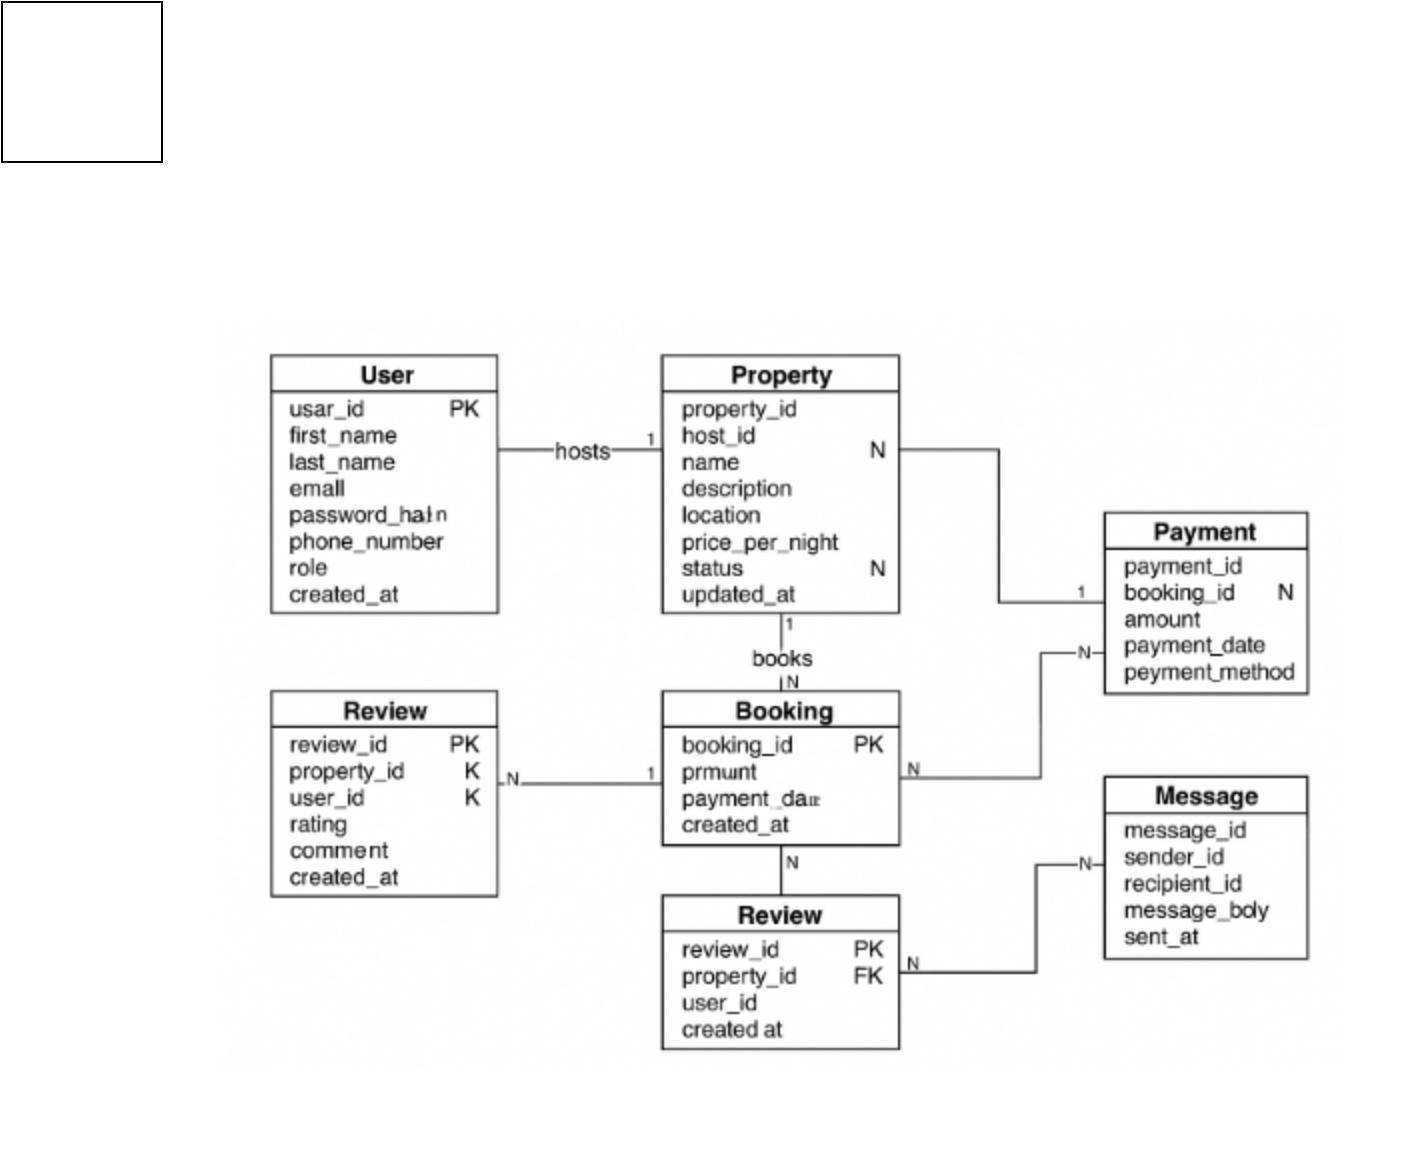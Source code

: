 <mxfile version="27.1.6">
  <diagram name="Page-1" id="uXiAsEW6bLQIZHWTtp0N">
    <mxGraphModel dx="872" dy="431" grid="1" gridSize="10" guides="1" tooltips="1" connect="1" arrows="1" fold="1" page="1" pageScale="1" pageWidth="850" pageHeight="1100" math="0" shadow="0">
      <root>
        <mxCell id="0" />
        <mxCell id="1" parent="0" />
        <mxCell id="IXQkzyprtMU_FoZZhh0c-1" value="" style="whiteSpace=wrap;html=1;aspect=fixed;" parent="1" vertex="1">
          <mxGeometry x="160" y="60" width="80" height="80" as="geometry" />
        </mxCell>
        <mxCell id="qWGMYEOabhQidu98besh-1" value="" style="shape=image;verticalLabelPosition=bottom;labelBackgroundColor=default;verticalAlign=top;aspect=fixed;imageAspect=0;image=data:image/png,iVBORw0KGgoAAAANSUhEUgAAApYAAAHQCAYAAAAbGyrmAAAAAXNSR0IArs4c&#xa;6QAAAARnQU1BAACxjwv8YQUAAAAJcEhZcwAADsMAAA7DAcdvqGQAAP+lSURB&#xa;VHhe7L0JwK7VuD+8dntXKhWV5rlQhoyZMxSnMlTmRocUMpSoKBFFKJkOIU6m&#xa;aDBECRUSIUMUQoOhNA80j3vv9/sN17XWup/33Zvz//fZ5/vcv+dZa13D77rW&#xa;eD/v/TzvNGsKKCNGjBgxYsSIESNG/F9isWhHjBgxYsSIESNGjPi/wnhjOWLE&#xa;iBEjRowYMeIewXhjOWLEiBEjRowYMeIewXhjOWLEiBEjRowYMeIewXhjOWLE&#xa;iBEjRowYMeIewXhjOWLEiBEjRowYMeIewXhjOWLEiBEjRowYMeIewXhjOWLE&#xa;iBEjRowYMeIewXhjOWLEiBEjRowYMeIewXhjOWLEiBEjRowYMeIewXhjOWLE&#xa;iBEjRowYMeIewXhjOWLEiBEjRowYMeIewXhjOWLEiBEjRowYMeIewXhjOWLE&#xa;iBEjRowYMeIewXhjOWLEiBEjRowYMeIewXhjOWLEiBEjRowYMeIewXhjOWLE&#xa;iBEjRowYMeIewXhjOWLEiBEjRowYMeIewXhjOWLEiBEjRowYMeIewXhjOWLE&#xa;iBEjRowYMeIewXhjOWLEiBEjRowYMeIewXhjOWLEiBEjRowYMeIewXhjOWLE&#xa;iBEjRowYMeIewXhjOWLEiBEjRowYMeIewXhjOWLEiBEjRowYMeIewXhjOWLE&#xa;iBEjRowYMeIewXhjOWLEiBEjRowYMeIewXhjOWLEiBEjRowYMeIewXhjOWLE&#xa;iBEjRowYMeIewXhjOWLEiBEjRowYMeIewXhjOWLEiBEjRowYMeIewXhjOWLE&#xa;iBEjRowYMeIewXhjOWLEiBEjRowYMeIewXhjOWLEiBEjRowYMeIewXhjOWLE&#xa;iBEjRowYMeIewXhjOWLEiBEjRowYMeIewXhjOeL/A5jq6hH/a/C/cUPGQ/K/&#xa;A+M+jBjxD/H/18tkvLEE+s2dgiKd1bRdn4IfRY/OPSEko4WnjJbxUlCxlRJe&#xa;O8gKSyAU+YOTmOSJElbWkqwGQkHTzBHRXNXXOIGeI3nISM1jlWDdimTaMlYP&#xa;yOlva+BCpDxLBlQyOKKHzfa3vIbz2laNQpJslD8J0RDhdQEpXXW8NXHqaqyF&#xa;nBArHemrOd3WHtRQS6Kobjub4lUihOh4FiedVQG6bJ1rOD9DblThSao54az8&#xa;QZwf4lCiqDLBoZqm5gIGiiEuKhTlnmUz0aWNSDGmQ7FspQk1Nlo20Q3kzONW&#xa;tQ0VXoswpk+0iIHPucKhOg1uM1wgXw/K1i0Y/RoSqVZr6pNxWaEov/oZ2llq&#xa;+mxlDKmJndDEmjEM0tWPPdVmYRrMr0orhFpUdYBGm0cjSpc6wY2WSL64ktBq&#xa;gqFJTE/jDEHrBGcG4mAsbFKcgUtoGJZc+nE0UQhGVGwsVFomU+lWieZwCSGw&#xa;qX1UmwX7uhxd26yG9Sg1JnUpsifSL0Y1N78Bnc8uznqK0U9wvJ9yZWMhFcnV&#xa;M8gzhIhDa5CrTULjqdYYqlnw+tFnfUKMtI7zHKjLZF7q/0swC4P8XzakRQAu&#xa;waz2FWmgcnUoq+2UqVl8Qktbg5ZUPioySZlCAPN2JqBpkhiageqAxw1xtMgX&#xa;/Nq/FNc0tAThM8ioeiqRakhs8YMYgPPSSGIdSCVrFvg9V3IaUtHTsbMG80oi&#xa;EXKNIS+trInGVb4KZ0tEptpaCr0tXPj7OlDXAS34GVKZNIROh22Wo+pQo8IT&#xa;c88+aksCK4J8yOjH29Hm23IQnrW8MtgrdKJSWzQXj5YfUkyQnJ5rDKMpT+cQ&#xa;nVVzotDFoY/oZkAldwqT7NQ6Z5J6qpG56KEvvC0wQrvICV+OwwzWlGMtweWZ&#xa;tq1moKONP2qtoaNQVybQRUJ0HNnRB4q8Lbynp7hA2RrRLEMM2UKsQY65H48A&#xa;szw0SKCB60xny0YXMcxuLmOGZwk9TCRQPKrWTxgirpqAlGeyEZSJGTlpCGVB&#xa;OzRTS4grJTwyNF47U2jFaxyCbvbbeq2RM2OauzNA9HnPbAvPJa/GRw1V0IdR&#xa;qbEl8kpIjveSU+xXr+WApGdybPLXKDNsDScbkchxOwOzYqhP7B8SVV0V2HH+&#xa;atRkQqBumZAxIU8jo8DkGCodEMdQor6OTyLtaqmbw0xeL86AcE2HhyOGbUTk&#xa;oZXoPHIRtfsFjeVfjPHGcgL9Ynh7YvuxTN6vtDb8o21c8F7nxYFWCUHyUz5K&#xa;jg1/5KiXV2drYmdM9CbIPt/1srS743gsoXZxqgYT6YKIUN2kjy1hh6wRIrlf&#xa;HBvQQpeJMlWvUV6Y5JBKktZOLeF1crrgimh2mlr+hkEWJFEOhuXYyIg4u8CJ&#xa;tEnWi7B0OGosZQZVsn2dqBjGQxrIOZlGkujKruqrnBBmiCX6myYB/rYcGetm&#xa;iGakxCrTzEjvMOizI2uIztaSTSL4/6iPip6YslpUdR8iIRFcW1vNqg1paGdM&#xa;njsa8o1SchQGobeojny5NTWZmjw/dmZ2AzrXkBYaIyzjhuc5nT1mOlsQYajs&#xa;zBUsAX2KKzvRBVQThOw/bUTaw+g8lmifDJnsmpAPVduHAFOwjRw9ZAdsp0Yp&#xa;W4qQmbAzpdz2ZQbMwF94AAF/tzemM5iebj/A8Wu8LUqZfcwAuRbiN0CIfD1s&#xa;yt7ZJ/szr6bsQs3quhoohkxKlHpEaV72Ey2sO4NE0NnW14rQE6Ki6pd7giKD&#xa;bGFkrkZo621Am0hQVS+KW1qSA5XrYpVzSD6FZmVP9nl9KfXjdn4KEQO9zdmR&#xa;lLOvfhgKpdAj/D1yHIsK47fCJ6Ct4Ob5RAi0ceNtQU2BnNRrDYSQOlsdBAi2&#xa;9R437sqHr15s0H10LXtcaKs/wQQTcTY1pFN2HriAzE3XhSidBx1y35lIqHJd&#xa;0CgSuizUxXe+aotXqDomhVixx+NNg2Q7BIXTFleZqVyHvGySnIEkMaeYzZR2&#xa;trSR76eQ2WiQHA42Etkf5keWU2cex9GjfUbRnGWO1aaNGu1s2VgU3JVHoNwo&#xa;kpkQcoQ1aByOyk/tzAmZTR66idh6gweQl7kd2dYtmgr3GEY4Y2iyTXQhtHgI&#xa;jRxwJmeED/7MnTXHoZAIzRgVJc/ixlKz1f1nwxxMpFyco222k2SVMuMou7KT&#xa;dc+zWZJkrSEqctJvOsbMudMojizyWIaRqvbQ58sJsolAuZE/9tqm5KLKM6AS&#xa;/IQm5bMlaLAGadRybo7tgjX2dDqOY6CFak1FDo3SOefJHL420lrPLB4MUVi1&#xa;JTpfIHqWUWnD0qPvOhl53RHVHSZlUJD7WyDIGeQGOIge4W80DbLqSR/sEVvk&#xa;5hjprikrd0g1NKuQk2M9a7VKCC3a9NLg64P7QgKeOidugxVD4GjDQv9wgWVT&#xa;0cBdvJyUzeXXUi+f9fSpEbo+YzzROcbDKjI7TDaaMygatZlSco4JHTW79QR5&#xa;2butkBEnm+LN6aqomTPzsLWVcn3tSUbQlFNPGsizXQTKWiTnYtPuQWj3KGNI&#xa;AvUcu2CabG1siwYYe5vevy24Av0+TOqT6P1cvn63JyBq8NmQz03XwYlEOggQ&#xa;bQtippQ9nIQ4BKJgY9dJH7QRkn3/U6hcBjO+zxq5JEQb4BHyRRwET6RD5IPR&#xa;S+WcfZ02tuJ165qeChqItmgB6mi0KMiDtsVNZJmmel9SGzgB+mmbXIMcZluD&#xa;yFXH1ecKeUaT+89+mFjjmeD16JYImCBQJeIA9N4FyUZa+ri+DgyUfx41DILk&#xa;1lVguBMDJI8ThzC59cKMgQBi6nlQPJCLF3m9hzQMk/TrnLL3GAYpNNJrUuXL&#xa;L9NCEDueuWjhONiirn3J0++BpRabvG63uECA1ylJXAfGyGi/PQ01X2+PceIx&#xa;yVe/6gseOcChWEkRQWNGpo8mgm43DTJMsw6JOR8ZBo4Ip7PZNdbgejjWFoQB&#xa;PyQI0WdiwtC6G6IuypAvM4XUQ/T4rIWrg+2ZsqbuYMYEnJQChjD05pnJofWv&#xa;acNs5kUaI10dFBGVv1b1OQDk95rCrknAFg1Beo2YzE8fbGnOa1fTg7WfmnLI&#xa;TgGlk8nvqLbhkdeHYu2ZhtanucnrX0cG8eoMmgdpXx0otH5CQFudNh7Ses4k&#xa;5Hb6hfL+38b4iSWRGxaFG7lgNB8PEA8Km2kRMvBgpIcygRo7782vlmjN5hny&#xa;4XMhl6YstueFCimoLQ9UVKkPBhhciWqtcC7uVyrgaH/BCI2VVUN5UXSxUKeR&#xa;BNopEyGAw/Gqn8zZ87vEknTBRR4PNFKhogtFKypyuKRzP4JT46LP1MHmQ1HV&#xa;5H00IilZQeE6aHc4h1xwqsHrQWZMThphLfLS17nZR3iiH7Scfxp7QsYBuf82&#xa;glBV861ayHMol0Wjl6F4b2DUekVcyAOQNoGeoj2wMLDXMAg+NvZWTsx/EkxX&#xa;hxFr08/D9jR0jgST5ph0tiIZC0X4aA1i+KIVfBayD++xI9gqWi5IFGvcBGCn&#xa;q/dPm7HmR5vJ8mtfKNPGYEjyUQ5biGJSZhge5kQ+NMxHC1E9EGwzh8hPTNTI&#xa;bIfr2LmwS9Y62Og1oMYihVYHO4ER69nXQ7SxJmIpAuzdBu8B2Aqw3Vzabc5Q&#xa;cikPrgVgQoXf/TOtYymoJ4l5fglNl8hOiOaWnSqj6xxg0FYLUKiHZjvGGTmy&#xa;L7V5HtREEM1sVMGUA6oDIxynm0rYOTsXArXygJ+htTJDYN/Jo1NyqAGKzCsT&#xa;+F7FPgcr29sHGAY1WVDV+VU/WooRUj2aj9t8XczxKAWrjAkqEabmh6Y9JweO&#xa;MAUpBc/LN4XsL3gBy6yZizIqPiuJAY4zlM0i4OXnnsCmePLlshptfY0NSAvT&#xa;tE+W/8UYbywT3EMVbkjsItA2D22K4dbGq2XxYYtLCYZo2VCWisNCMjtSiyfy&#xa;06VLG7IvQIIEUtmmnHmse8AwRF/Zt2tDh7mmIDdlNGqbQsmH3xeWPzVEqWsA&#xa;hKi+yGUcKbIFYHMe2iBonHiSoBi51Gr+8Ge8u6JNAiXQRHQcueEjKIoDwebm&#xa;0ziSm30Gcu51TdH6xtf5Mo1HRmTrRNI4rJSjdX9p6Wx+trYbj18IOVY19qvm&#xa;SMJIkMAxWsEj7S1WKnNRpV7tqByIJjPY5V6sZYj2L+Oiz/qFipBou0XUnVsv&#xa;utQdbnR+g/tmKdeZ+6FUfV/0wc7+OST3Cmh8lhlfvRp8Az1pExt5+HB8wiPw&#xa;XoXDhyQ8cbUrgVKkKLleK2JhJDkxNaxQ2C/nAS1Sk2k3DGbRoiC08IkHXTQR&#xa;q6wl5liVLOzql3xk4ZhotIVOVNZdAxyTnZqDZBSZKIYwWFIZYUgSQT90jjnn&#xa;FCaDY6QB6MNk1BNWOeztOQpLA1qNkyIqm12Lp37kpSZRbDoVACEnxTXKfSLC&#xa;zpox0mK/lMAG0DRaq7GmlLUN4bEPxcEAbbk6Xmv2p/MeDJHZTRrEQRs54gS6&#xa;DpuDw4OKLcfhYclqY/ZCH1vk5jXq68JGnhd26XPnebN4ESfnRCLiGRo+r4JB&#xa;ijJofnhoLPDzKTIqFnLYRITEBJXIzRiPz30KTO8mUjlHhdSmK4+InDta+UKm&#xa;VyYmhQ0+hg+gyXqW2j9JRtcNM6IwWWZwqy4lARHQXm/QMn20CmdloUKZSKGN&#xa;6089QJ+WgG3te9EA69Mvyb8rtEsWB3LbU1m4VBJY8ZBDSr0pQqVGvnp2KsX2&#xa;RLBUD1yQGStV9hk4ieR2vj5kOppjwIu5TKhoeRHmYeblIy+KczR0Noj6YoqB&#xa;KQ5mfWGIhZC1myAv7LZGgbaYkdlKjqsboO0Qg54Bam0njzYabKsEIbNPgGNG&#xa;47GZrxWog3CGabFhnO6jhRg6Lc4QNGmSYM1ijo/eypoGLVHsh3Q0lRm+YexC&#xa;ckXbvLEmIdvTsyBLhRxBeaYqPxu0QzMEycwfRsASa6J5JtuE8yKb2i4ThDp6&#xa;PCfjBATRbkrnrYNdMBxJzsQKKaH92XcYwtnytrWShsLxw5abOBhHZOxSLGiY&#xa;jUKJiHWpjrQTXYLwm4v+kJze2k8T8EROiM2sKJQEOSEyJlQxkjZDyEAfGCac&#xa;VAmYLLZ9WBA4TlI4VL2GiZ+JgPDT49qtzd3ZSmRCQs0EY3pAtAOj0XMl2+Bd&#xa;pw31DGENkTv2hWj05pueAz7Z3V9CWt1vInmhJvowyolJ3v8JPAhWUoVUo42r&#xa;gh5gqBkgduMeZBu4Bp7ADLZqGgRPgCQ24UTjsIypSVq6heUb7MOiwfiJZUDX&#xa;vAS/IAgwcnvqFmGz6rtVtO1FfgKxr9x3ZeCTuXRAGtinXobIZ6WeqFA2/DLl&#xa;wnyugKBG1QE6fPX9AhpKUimrhKIkhvpPNebVq2RTyNB84WwswhbXbusLMp9u&#xa;JLCVTMR8vaZ9tJv2qW1GeFVkDsjC8TG3Fp7jc2FcjKIDtOCa0UoDs3ocTElm&#xa;aCjWnN+oEtzmAZwPFk0+Ge1xHRE5f4qSkBmK312jpQLZGlCJyWZlWRwONuQa&#xa;Q0AhLUfOQDMBEqWgUueU2VSGbDTLFZW9QYZW9RiDk3ZyiqSgeNiMt6Nlopwa&#xa;dTy4X7Smma0Ur5ewoFaAojVlLltyOBJU4K8xFLKg9uIx2ha5MB7YzGhtQ7Mw&#xa;PdU2Vgjsz2mHqIZKhqnvlwLbsFHMmk/YncI6i+aszlmyBuqAWi7F5hjYhxx1&#xa;UNJzi5OrpYPD/dDmfC6wUxBIBIkNK4EJGBgxUiFlLtGSGxJ9PXJAM6FzWezW&#xa;rc4f6ET2rzmpzQSMo+yS65yrbclyWipERMJwKE/XXw1Im/ps4xQwVul9aOaD&#xa;IUczfSkcx7nqkcHgNSqM9MtnR+VV5HgyKjQ22j+DcdFjMMwcjCvWIm1mJ5qU&#xa;Dlk6s6HZeJwaRCLkzA2fKJQrzU7Hw6gnbHiKg4qzbfQqARlLWnBiIpHKFU1S&#xa;7GswSdyMoyH6cBhqjbuPjbHKZwvhKID53CxSjDeWQrdJ3FhtHOW2c9xeWvPG&#xa;p9tTH46OS6dYkYaEqqcNJEaoO/JV2V4pgL+Y0ub8/UVoE3w1AKwgKAZ2UyhY&#xa;8Wu3KhTYIrbm12QkCinmCIJFYshETSLJM+NYIGM8NaWqIThvX1jM52itluxo&#xa;5XJgC3cPRLUxB+ngygaVHG8LHWFUTkexjq5jDPTTw4ZCziQkPckJK1uK1JSD&#xa;Vj/4VJV5qalhxbWJQLNFtadD5+D4WkTCsVXXWWFrG2WtaRJoCHn4pgjGVIPu&#xa;m9ogExRh66Mka9KQkqoWvdLEvaA7HnZ7l1MzIh4ldt9rBSGXKZlkcOjOaz3h&#xa;F1xD04Oq65XmdCFh8tSkHfCeZIccB0eTxaj7xmDRMR7YZA1TS8q2xVZECm9B&#xa;i/AXv2CrmYjNPUEIX2+oMYdfkzjK4MtGwXItBB05B7Ed58WAmz6I9mRh7RjJ&#xa;eKpf6R14PjKV1j280tFofhRznOAHhUix2nIs7EiF1SS6BHSTz6bOEQhKpKOk&#xa;PpIRuyfIj4qtXpvIpS2NgrxdaY0xUDowU9tTapJ51rhWVFhiOI0Xknw1qrVq&#xa;clVtU4qqMj/8ucf0Kg2qukfRIn++NtCSX+/stqx+qh7cwUY2u1roSadVbhSu&#xa;rOxWK+jvVh1BqFGSXbl2ouWYqZBBPewU/HTFcYhLA1U6TZANxVHIIo6N/dR6&#xa;0CyGyExCK3WKyIJWM0cCt/Zr/gR1zivsjkKBXxzx6Iz4iKt0IEwV7JOEnrMo&#xa;gLNWp/lvDC5BtxUTaoXssVyVgwoyN3QyRIcB8JnvvFzy0GuaHg4z4JzkDNxQ&#xa;fGj1cgGYrdpiRarN3BH6ADR8odAXmXALGHfeQDdz5mDLejiOJnZ6jxnMNrEm&#xa;emkIHt12g9SieovXmk9auVI5vgWjz9QiuswQpUFlS9TsSdMVPlyvvnfFoarD&#xa;nwGZagAY+21pnI6doi5tCWgyogPMM53bmaBUwMRyGwvM05M6rRsX16faInkn&#xa;NiobOSCgM53PdAAdTZDOiugdAhzan4ByRpuYpGQuIu0TMUnp02SegS3Q8+vZ&#xa;IUSeHjHRHdAl75xeJlXAMKLBAawpcy27FIN8iWpKITenC7KlC6SBgElfarjf&#xa;aDTfepgWgujin8L/hEvyDBsTQxym0jyBhYz3f9R1j+zwH2Ear/U46LtTUhz4&#xa;B+hekRZAmmnqlQpBbiiTocN1zJq90eY+u94rzDSq3BuJuhaZN5DmsEzLbnpr&#xa;e2QSXYR2zkQzZhp5wzCu1yz3PThPWtAu4MWixrTgimmmf/ZM/b+I8RNLgjuj&#xa;TZVWd4kq94jbr2ceOmx+3jDowoM9ND0N2MCTPS+C8PHsJPwim1BP7l99ARpA&#xa;kCQybxQaxO0PuSXVqByuyjbmqSCBLfNQcCybkAzE0ptnvvqUNzV72mUOnW7G&#xa;WhQYYkc0Oc+KGGfUqbe8HXJdBcvmZSGFY4KvD+eYREElO9tYe1TuGZlgq8PL&#xa;NhDbL3+IkNk7+0IrR2YyvEtORMnDZ78TyQnl7ewpZjIh14roHBo0S7Npvmyj&#xa;ZCUGx5AEonIrW2PNOeeeVtCHxszMgzY2XhbEOAQaEnF9aM805kiEMQRSQxWP&#xa;A6ALTV3LoMoPhGpvGhPppIM++YcJNDcKQQnRVRoIkjgwPwW5uY4ycE0tch9t&#xa;Sp9R50WZUi5yHXjjs6nnoZrJl6A2vJC5P3Rkz+mJVib7+jFMji+RZ4M8SdFX&#xa;fQ1UDSBn5RCIEy9kzi37yrbHYKwOSs3xFb0MpFqTRtwgJtSw6TT2g5DPotGU&#xa;wTlyEstoLXkdu9F2XTdubWsORGi/5aBmgZCIKscbaz0JeqtHCivHpF2msKnl&#xa;U03sF11JttutBLgmfLU/JB58RyBEImPUxALWOPJQ2LvOVgZB6DmUB2NLILns&#xa;XeFpFl8GSGGTmoUN28zX9a0hKgFjbVQ8EJQhIjSoDdCVvtqVNFRmjDnKwL6i&#xa;pUBZTsABACLQSX7aHAfNgE0hrLKwyRyLEOONJaGDit2IDdF2xSbR5k/ueCB8&#xa;MMKsWhdQ7KQ8FgHGRCtY5/nQ5UxBCg9NUOxRHpmosAMVGojUPWbyVCsg2wZT&#xa;waAATLg7pN8MzpaSCmLp7TP4nDO5VMB2GuRjURBiYWAG5had45Yv7bSxam3N&#xa;z0I5i2ChXmxASl4Tx7kvPtuuyZYOLQ49bDnOsAe8ZKpii5tPgOrMXWmbKVCt&#xa;FglMFCOirrV1HwmaHRNrCbQ5AFVwLoGNROvaP7pVUOFJD8fDdas39NGQQJH9&#xa;tZ4YxASBjjsTnDJ9aCnGAsTO13zZvXKy07oXbDgWjpFu+mQ2VTaHyBE+Qqao&#xa;8maodhQN4SHAQJs32YA+fTcIEnNV3OabzLQS2WdMEamhU1YAZSh14ualplAU&#xa;5wgr9dAGY5JCZyNwHPV6QOPdbHEeJzVIGpd3xGM1WzOPgHo+gLoiMmUm1EFR&#xa;nkZPNnI4n1YJslKC6DcVijKPNhT7bc9xMYXXRIaIoFEsaeGyM7gRbkbQLJic&#xa;IYTCaMjSGqFfF7edUoPNY/cs7VhZ0NcXtqzSB5v2DLqGnaBMTiXn1VNnLFQa&#xa;BK2RSVC04hatRkUdLUU2iFG/cgXfm9A4YSeaBFmKSZprnBelAuyn4LhUxWdd&#xa;+eghg3qETY2Sme95YRZw9HNRkmxJqRsAhX2pBAWi1ysMQNolwE4x55BLkkia&#xa;Usc8RJEDlXLLLMicQt8CtV+20NoOo+14/vodXohs67qF7k7YpGPRAWcrp/Vv&#xa;Dq5C3Y+mpMQtHbqH/iFgrRwKqHEKqOrMsaU7fZGhz2P/JGa2Ei1f53f6iZDG&#xa;GbInYmfCP0FZOCb7Rq0XBK/ujKlzwRRBzMCSK3khRz3IasM/hwG3KZJS7Ti2&#xa;o65jWBjIJqZzZ0rhbibXCNZ8MZ2G8BG9P5I7nyF5kMpe1gnPdyF7VOHY6Zi0&#xa;R/YcowBbTnxBaYCBq1NydO24hDPJfSB87no4H1II2hod0ozr3Cec1Ix/fsUG&#xa;vQnUZoyf7KjXqxzCBFdrQ6G3oTS1j5sIDvRWyoT0qtSdCPL0HEKfCJhQGwYO&#xa;KoEZ92QCSQ9ePRv3MDzErjOJPmO5f+mltLAz0WWpygKPH7GAVNoFBNZY8PPN&#xa;UH2dkq1P0RvMTQzO4tC1UIj6Dxc+E86UeEGdLcjegZRoZuw+UqgZpBsoC4WZ&#xa;/4A/o3vCSJUYjCExPbejZ0y8gP7+tRg/sQR47iso9yWa+m1Obad3bRBHwGAT&#xa;/Hjynt3vVHFJ6uQiMuy62CKXGfQSwbMyQH5COXClEg6pUenREkeLHKkTlMMu&#xa;aA4w6CmpYqiJyloyQalqzJNKbdtgvBzQY6LuXUZJNSaGRSFNhHKj5JiGewIZ&#xa;ufVJs3jJYUFtwXa2Ei1ozyQR4de4A9Sp0hUtYUbwlDccmaMHAvMTDKMR9AIY&#xa;qkeSM4Ov2gkT1Y0KqqrAh+dw2LBXPXk02c7zmJass7CiT2dWfSQsa+30NJFW&#xa;e4xql8MEiaoBdaSe7KBoAkrMsUOk4ICkE7qKOl5+WiaZfMlBgM9XHUFniBCY&#xa;kiq91ZxUQGNRgbEbWEcBTMrz5/GaW+cspJzR3mvuCWNsjQhUWmdfOLS4VhfW&#xa;HUDZ14rtKOFmrETkSZPnAF2NkgWYLBW08nNOlK2TkWNtZ43XHcnwYJ2H15NB&#xa;XTbGsQXq0ANKwaIxs4+eydxoglN9w2Y6MqY1AuXUq4yqpuUcqFutkD9JHJN0&#xa;ihxx9/pDk80eAlqZ2VKIQNbmacaQbK0xlRuI/czSavXuNvlIotwoGhbMvNHk&#xa;mCLMDvpo8LP6NBdA6YLjR0PutffDHo2C50BaAEqv5xA9sJAB290v0c5A0EJN&#xa;mW1HcTrOka2cekbFxuNlD2GaGemcIDGnR9fGKJKeQWajRTZS0q7GoNgk36Ya&#xa;Ddn7GE8a1DKlc8gUCCHMixLjjSXBc9Fvfn5RYoNNpigZ28WNly5T+AiGi2M4&#xa;Gy7vzKsL017/0HrIrHSaLDsjMltRHrqz32GfYQTqtxbYyMa+0xk54MyLXrTg&#xa;9tezWh1m+vnyVI20uJEOTc5EjstrxDWk37IcgHNEePSrKkAiC3JwcHo2f4wG&#xa;Og0oUPWCF3MPtukUaI8QguNRDtlZuM5cC8TBrFYPx+nmjy0KTXhKt0CDeYaM&#xa;UTPODumV03SZqEwSAhwLO/aMZPA4BHndB55Ko/6iyGAtRK+TfJ5j5u1vcJtk&#xa;MI58x1MHwykCVFhzHaGGnSJLwuspojSOmw8bGBSBaOpw0GpvujnWNDZp7BFp&#xa;yG6Lx0sORk17TwyZOdihVFQeE2fZ5lz9hDhqItg+l8oyoMrmJHgqoLWBSc1s&#xa;WCP/gN/vMWumjf2sID+6ra8zJsqn1wnYHQEZUj3n0mVSXvJpyxXRDQIDldfR&#xa;Ilc4g8+iMoubbPEdpBTuFvZ2oAzq4ZeghkzLnrPBSP2oj1UhWDFWiaoyhvAN&#xa;csRLl1kG8SLWY+sjgeSKE6dGNEiMkc+JPAeiBZFGaP7g0TN4o6mcdNYZh8w5&#xa;hQVNLFN0xTxeB8baJy/pItPH4o6DR50IIf3sh5Hqh7ao3T1kjRccmh2U0w+O&#xa;xyCpcgLB6+MEBVskaB+E0dfl1NcIyqoTdDQ7X/eo1a+PqkJGwoy132sULMus&#xa;oNKjKQtmZXDybKWxBgVqYPPGGCXDmGdYc6Ye65u5vLvU2r5oyKxoEJzDMZYW&#xa;FTC/3P4RBpfDO7VgqekpdhYDBh78enSlmyNuXOj1QIlATkbQSjhieKzSAtnB&#xa;huKbKmh7G8Fa6DyUOsCU3ST6qART0aa+67iHoI217agVZK3nm0cd2TCGoAQm&#xa;mc25YI+hLzqZrOt7ILNP1L4ptcVwxpnyCnAoxME1pfkUbLDeMKknenvKzTY9&#xa;Speq5tDOgQH7YC7Ts80IubWbZg3WK9x9+IzpbGRNeG0sT2LSxe4EGGXv+ye7&#xa;BqCCT+NcYAfBp6+6h9w20wXlIOwbnCPasL5+swMbnzH4dhPVo1vThUFdOU+f&#xa;IaPllj6ZfwZUMoRKHkYNR+UA2iIQT64vfUTY6zypVSeQ8TU6anNkg5r5pq0I&#xa;fIMjK3RGBNebm8xT56bKOuT6Oms1kApaiTHWjtPGRA7aCVGY1ucMYuWE2Cbd&#xa;cnVxAxlI1bEyVWV4DodoabqEnTiJdA3nbePE7qS5Yqh3GsdJmeqAFL1MJhLo&#xa;o3mao8MwkBrRTlwwUm2EypjWQmBbISW9Db2lrZU1eqZFROLGHDIm+c5JKMj+&#xa;AcH5JqMqH016aGXdr2UwFynGG8sede+wUdw9Gnhx06zNpjNaIQI6yV/88aQB&#xa;gtJIMqYvNz3z1ToH68WiH4g90C9NzoHSnbD+Uh0MEaCHqKYkUcg5hVdzl5/m&#xa;qbLYYhgRZdnJZcF4RXeM83VtB5llV5IW1xw0dDCpUgkK84OHGIbN5xAyHo3e&#xa;mXLRMxD91ctNNubkvkIln3ZaoCiNtGgxv8Vm+cN8r8FiMXxmNDIXe2A+OtSb&#xa;+nKm2n+gG5HyZb8CDfCppt2qwDFkP33IwuB0XX9Uu5rVoJtInGOsdmAghzLw&#xa;oWI7zT6IdKw1sQOzsLXzYy8NjoHQ2GmW6lxeG2aOZF0q5tD4gptOa9bTqrFQ&#xa;CV1i2OSXzatBBBWAjWeGxyMD2XbI3DO4jHBkuGFjb9N+h6FfO5ts9M0XPbQ2&#xa;1LOSZgeHA0Y97XQuCdksGJwYrsUpzN+fBuH6YBzzRj5m0GsUTGRIENBTTigB&#xa;VaFAfY0NmBl88vCgV3OWufmySWXQjdZJVirKIj/Rwo1U0g8oIsc1IA9hF+qc&#xa;UCLVidjBdEMRJdZu8NoEm19/rQvyKcJmh0WVHgvyY9L16xpriF6TsKCKUAma&#xa;t0kG1xGNrjO2NIUkCscNSTf6iOtv+NWtvEA/V6ppF2J/JMGu2JYniXVskpSO&#xa;dayT5Ulk5pomxjGR2JWTdGicuhdS8NQgIcNka/qcp81oIhbo52FAbm4g7YD2&#xa;IjqSvRGrJgGVuDQsGow3lsJwkxK5MvTUwz3jhkatg8QnZbSQfaiSaA7Ffd74&#xa;xvK3v/2NHtkWCx+j621m5KLYnxOy1EFadNjQ4KvdFO64dOEznO5swXXPHWBX&#xa;msqRCWoECn1M5MBgkk+vxpo0fZXBEyU5mZXwsKMHyRTIDXIfCNHXXBD9nAat&#xa;tx6BTIF+pvgVMG5clCVSiYu8s3DTqBvlLnNQggO57xSKfIi96+67yoc+9KGy&#xa;0oorOX/HTVk5JpE+tag0SXPzC69n4wT0Dl4nFMim2wfYtIZoubppb4h809Ds&#xa;VYKgLDGBvm9yiFhN1xbtTCKQXGK47hCDz34+97nPl29/+1tlySWXVJ++DoaI&#xa;qSmeN/pVETznOgZpVOwZoHIamCqm6iiNQR47CTg8Np82gy2uudDd47ADSrYb&#xa;/fzUJF03arQOOSmHa5ArQQ4JC5wrCznpV5LIBJNcFHOu8NE0H069LvHRhVLO&#xa;GAFK2inwjRlfi/ju7z4rrFD223ffsvpqq8c5ChL5Ifc2QSqqwaGfQAwiqeL1&#xa;ChqGE5mCHsZpTSHmjazGTUvMw5oYLXdAVGDS3hwovS/k3JucbS4WuhyAe9Bs&#xa;HBt4aYhcEyHOxXlApE9tKJbZe/RFA0EfZOWqPMsJjTn4OmNAZJJMtPGlPQK0&#xa;d06YMTk3X0MN/TY7oheMpvY5Cc9bgBDDbIjAyXhJEpEHA6hjgE3zls4xozVd&#xa;sA4GY00SNKJI4hHJEksAo/iU7XMiGVDUI6Se5ybYQpVjUNJ7AtA4KSwajDeW&#xa;k+g2RNvNi6DuFNEdG/l8KGjxUeKikp1xhCMk0Td/Xnna055Wtnvuc8sD7n//&#xa;iP8HUDJllep+sm8CvvgYJXfUEQyNkeHpL0IRB7m96NAfcxNFkj6ZmeKnhTIy&#xa;KOypEtnhDOAYss7RKgP7Zf/VQIEYKANoHkrBuVJ22+YjV8VQTa2zQuQIMk+9&#xa;FJgToCpJvAby7rzrznLkR48sRx99dFl77XUixPmzl2mQA2OtZ4pobO+ELbSl&#xa;3K9VsltU8lEzL0VUvX+AcGjOtjAMchu38tEfa+I1DmcHuFoUKdT7VzqKRPho&#xa;UC5JATje9a53lbPOOqu89nWvxf2VMzKIUuUxDPf/1GfxzUt+gg1o3XJBRUAl&#xa;N2yyU0fJjxk9UBLMg+jxNbOM4tKHiqGwVTccikGAmJAdy6p/o+JdTY3jnM+P&#xa;2zswjW/grLU1MFJ2P+yIQvQQ31EQCYbsh/AK4vYQvpafJEjadLZhC2+T3foM&#xa;0J7+RB9DjfmHHGq8qTz55JPL+uuvb466hYeLJXrIUthOILlDUXSf24ijTqlP&#xa;EZxEfb0EieaIhAA7hLZLC4fjarTQ73LzDDlUB2OeQFo5TyKXRfZhGtV1vB1n&#xa;puvV/MgdDsuQ5EQ1Y2eeVdoVldf3YDOIfgVEr/IQ9BDMwZZ5Qp8RzlTzVYEY&#xa;rnrfv5BctF73CdAeUaJibqk5dDKiJexfw7VfsS7TIvr9IHL9Bmg2jQAqX+8J&#xa;1jkqYTJ8gelmcvzrgGstj/G/N3IbhpsI6+DiSZ4PHqEYHbLMkEgmalT+uBx+&#xa;tFzyrbbcqrz97W8vT3j84yOXfXr3FGqc2OEBBmovEmIscdA95CCCYK8jZCan&#xa;WhKwDHwWOFwmlN4HhE8jjTlZY5uA3YOBm62tZoQvRM85uDXHkOOKrOTQnxa2&#xa;sNsk5Ng8PMj05VhJCrJ6zn41DgVbpxBQP4wP+bZbbyt7vHqP8o53vKOssw5u&#xa;LHmzAzhTjsm6hLCyW6HOLQ0domsNW4nCENTIJMk6XDnXMIiDYDOM+gV9AorP&#xa;NvrK+DAGIwBVFrohtLPPNmzMAVO/3CG1eckyVQ45+JBy4YUXlM9//vMwIJJv&#xa;ZpiBdDIiT6J/Q6LrylrlkM9OxLJLupGGBvHdo1oxbRRqCghaGQj+IkQ95kMC&#xa;Klp1TjIIcL5gk0N+tOSRWuMk9aAta4D95tjQcDypRDpB8jSDG4K+tnaee+1Z&#xa;TYyVvq4/f6FkGzahj6c98qB98IMfUk7CjeUGuLFUTlrRr9fI/FyPjJMVlSgy&#xa;mOteElwHS9k3fXktJ7eutXgNDk3rMHNCsRQGLvfr8Tq2RbdeamaQ++vQEWhR&#xa;qTV9APtRa+DRLgwKqI1ivHZ9HLwikOic5reala5lmbyKKTOTRJpQ0TK8dWCH&#xa;sAd/4RDJYi9nOidBqQYUrjt6hagVhywv9IiubEp5vjjSdGhGlZ9RRk5FQ5cC&#xa;dsxT8aKHHY+cZyyl1kJrIjNqji/iHQVIqFqzCx4r9ZrTZo+pY6ckP2Dr0J62&#xa;RQW9Dx/RNsJbG/COVuRGEuSZixpN7zMcq2PIA9bvekeezKmDzxK6szSW+lKB&#xa;LcyNZ79hwT4eWZBpimYIWlyqTxcFmnT1gG5TCqmxdfF8badJI8DA/Whct6SG&#xa;xMlJ4kDt80gIc/KLmi5FchgbFDYWaYc/XiRYeMEHzWhkgyFuYryyCjlONpQ7&#xa;l8aQcQqK8dUYsoPjuKhh63VCUoTlnPTuNVMBetEEMccnl+bGFYGRcgRnD267&#xa;JIRcbU3YKguE7NtORzsTkP4+ZayzatiUg+bQjRwFa5bWaLwI0g06WxnlQMMI&#xa;R9EoH5T6Uhw55ECRn/kkBKSHLUuAZ1V95FjYv4215HxybKbKorQhAhBSznxR&#xa;KyclGCjRnmtBmX3Q6aGyDRlmDxKFjWm2W5NUERzlY/oA55f9eT589NG2ZL+y&#xa;KImEaCMCunJRDLLiLEivLXjOab4tHE/GqSGLmh408iGb/NBiCAZ0BjpEcr7h&#xa;0OtMDpcVJp7zdnFDtvxRT0LjCleeDRuiKF3moBJkgJJD3LOlbGGBovwLRDgj&#xa;kfrPRD3g0DUPiKpN9sxyzG7dYZUDuTKEz6d9TUKdBEDnhhVs7oUGOIYLPohJ&#xa;VBPiKVt3rop+k9kPG9XoySpQBSEj3DVnBEkKJDrtCAFFeR1VY8NFC22apw3U&#xa;/JTD9vbabfRnkVUf7xqA4DMOKE8Ps9kHU+m1jR2g4p7SXvuT4p3rc6SstpIX&#xa;DcYbS2JiEwZqKNpoFSkDUNVh44YHLLnOw90fgsoNXzqTI3dcZO4VtZxoYZaY&#xa;ZAJyZATMr9CFbHJcq9NR7SmgRYp88V8YdPDVn3vp5xtTsKyEEMinH0656YQk&#xa;l2RSuJ4QyDMrQxVHeD0IeaK0RtAFnwYGYKdgo8njiQuatVW1YspEI200Ugib&#xa;2qhQtE4cM3PTZIpBQ7ROQYNY4coZ2jqJ5gUoBknj04Bbce90oGEV86NN1ETM&#xa;J0eQ0HJZUm2QxVzkK3EAduahCYE8Bzk/39BDVxrLjFeeTC0OwVg1YkYSy2wh&#xa;MERhHDN0+vRiLh/zNj6Reu1i4A0oqRJUVXUEVxeSBAXmns+xQMeTYKNQmlgy&#xa;CPBQbRAdBL45rJnrPgVqTghycI0oqFcaMpFEthmvN51A1cmJyTCHsxjyZYpp&#xa;iJ4aWSJtTKeznrHMjcaf0lBnnYHRom+uC0dQ9yzjJaBEE1VGLhD1xpeIZO4a&#xa;Y6cqWVaX5LMxHSKEOpCBKFBXTgHjTjnWVJiIEQ+1cqvtAW3QyTBY3AjQnvMp&#xa;PeYkhABHXgeqYnBUc5x+nTXfN/chR2FSm9poqVNmjkyffA7JZyyywsBHOFzY&#xa;0BUDJhMmS3aryG0H2mTFOGT3WGwwX3FketBVNymTBeRkkHPmDJPXs+vsNWHL&#xa;rHUTib7qzSOs5tJmXSpANUIXCLkjTuMe8D0TradaVp1MaBwcQbUMO3WCRYrx&#xa;xpLQJnCDvTlxXoV8kTZIjF0Ls76YWtLBq2wJocchqD6g33d2mzmy5tlRjBw+&#xa;bAYM8qHISAL8kIMaZXp/VY95Njh+0tyrlO++6+5y7TXXlquuvto+VPx5sb/9&#xa;7bpy+WWXl3nz4mfHNJCAZFQM0AVB3Q3nFyrgFxDekOSLEeleAM4FbOWQx/ky&#xa;mnPVfEOPhiDN2dh6ntXQEb3NziBKjkE6HhK8pn6BmSqz+eka7QRa8ojkKI8s&#xa;TTYnrEwKUbZsJbDtwXg8YvB204I1Y4rKD3+tAYwzdc6xcrW4bf2TY6+1BvQP&#xa;lXPiI4ZBc+RJQPaAIpqy2zpEoN4Mg8vx+Jc9aDM4r56vgTOVOJxz2yf7HEvR&#xa;RlUZBtW63ailp+bYZLD9+w03lCuvugrnHOWqq8uVOO83wDZv3jx4wUe8V45j&#xa;Yetc6p+tXWJUwNfrjnMWhVNwGivS3U+uhSlT5c477yx33HGHrr35/FnT8BMS&#xa;41wJSsVIFtQYZKXnPHL9bIr+WMX4BPJoi3lGDM3aQ4kxXtqV268HuS550+kz&#xa;6PjIIvQ3iWJ6IFQCbex0KY9CbOWQJLFCrrzx6KHXc/lRgu9REebn1CoQ43Ma&#xa;esZnAoHzhiJfGNV2a1gTEF0nETPIXxvU6cDA2hwpJAMPjpF9JVWsUNDkvpCj&#xa;MJTwIids3XCUhHpyUuUY6Uade6W1ik5900pBqnmSG19jZBaHOCYV+axFCo81&#xa;8yra0JjTTCC/vNWQWTkG57VLvQtsVdJABvOErpYVns5AeJ09j8jFuaWbwHh7&#xa;lYiUsrdMkGJdksH1qiOUK8buhZSHy9HmTguVjKqORYrxxrICuxGblxcK63qg&#xa;bALICxHIDacxj5zVvAgBnAK3rIKfBwVNWOpBpl4PjmyQugOfEE+lSaKY7ngi&#xa;3SnGIQwTEMwaED5eIApwD5dceknZfIvNyxqrry4b+5g7d275z5ftWtZee+1y&#xa;x+23Ow4VX4T4hU+/+FN7QgzE+eHzhES2Fy1zCrkH0C0B6aMh7CqQOU6FVHLQ&#xa;UOUe8sXNL34y1lhBevDkD4Ki8QBR/cDC4ZoJUFDHaBAjFYUWrnLKmV0viPRA&#xa;ycJK4ycDsmwRZTBCRiUnlxUzySRDi7BbtXQNOJyZh2qcFsHsyKkBNB6hfHSx&#xa;wnz9MMcDqo0E9cPgpKBQja2OXKSix2o0yK03BWhqWlbixhqF7EwBkSKCjYp1&#xa;zk3jkm6txiKXJLSv32uvstaaa5W111q7rLHG6mjX0i/bffZznwOBvyttXgjO&#xa;J5mInHwqpx2SNF45ZCNTiHDfHNgnaG0sOpfb9x52eDn44EPKZZdfBgrnAU/w&#xa;+pyTSJN3GQGxLoRyU6BJ5vBF4/RWoqvWZ83DvDUEcvvy4k9K4aGzFrBFZmsf&#xa;97W+mc+80bClqD5CDk1StbBB0XWmBZQSTMh+DiHDNKtgq4OYg8VGSDlWoM2P&#xa;6+AivQKK6I7x3rICt04IerReHvqoy4QnKzrMo063VhcmKeSEVVqso+toSSYN&#xa;qGHRUldeKObaqPkROSDNMzhV0ggD8EsJPsAIbwkrx3gGDQMNSvOjlRg9dMQc&#xa;a2cK2XU/jOSwVe8aSyCdQP06AOT1R0JHsdwbADFEbnkbJWxMjUbpg66Cym+8&#xa;O0QIIU8XY8F8T8PyosZ4YzkN3J3YKMp+Bni4Quv3TyYefxrTQY0O6DL5Qq0X&#xa;VBzYcIlpDVHNjZZ57U2W/DhMPE+OcCEYJxarDCOCK5HxIScYV20RV/VIyhnV&#xa;L2Q0o6UuCwa12Jw54HmN+KeU/vrXy8rcefM0XiZgy0+nLrv8cn0SJC5tzAA7&#xa;/54hlHLbbbfpkxjm9LdamYC9xJhiYGxU6KA3DQHZc70J+EKaETkzjmcAqc3K&#xa;5SBRw1JEUEJmFuut9tkgNNuqSYbinmmINhiZna1vwmgfcgzmZKLwa3Bsg5X7&#xa;FiE6AzxDVgF6yQchOEIQ5KULlR8dvBCBkEnIubBRAOLyvMCXOXI9DQhdCk3H&#xa;kovWgDZAgbS2ubWhQMg1CNV5CNuoyQKebo4iH1u+8dlxxx3LYe89rOyz7z7l&#xa;sssuK3vjhvPmm24SxZmn8MaK51u9S+cbKZ/d+PTeE6jgkPxJY/gFcOBg3Fy8&#xa;UfPNEHO4ZeHQ8u99nvXDH5TjTzi+3PD3GxgssBuNoot1fAepHk+/g4yj1hdC&#xa;+QL1pGj/0UBtX5BzL7M10sZzQC7ZLMogRZlkIZSzMWiRJo4EW3tUvzhtHlQ5&#xa;PO2rFNvJJNw1+Y7pl4piP3fNmclkYqL0MZKlNUT1Vl5AdGRm536G0bnbz4NH&#xa;HEXxzGxyjjpK0OunsbI3SAuOBKyJbvQ7WpsvM+MBv/sIUETRlEJmTO5XGEJu&#xa;YB/TzOrYxTkSMYZoiGQZ2TqixnV8A4bORnHAlUJO8jyOsEK1TKh/VH7dAhBD&#xa;bxuTkdFqmRfkKidyf5UDcvXlblr3vnRx1Ad5zBVtgqdrvucuIow3lhXeDF5w&#xa;dVsoY7O4gXqB4sWo3bObgkQSXAW86fT5xT19kCOghkgP8EWHtu5gi8RDLbui&#xa;1IgXtPoFhOMNo/nNl/YeTtH8lHQu8aCPBuuBxTgOJqW9yxgCbX/+yyXl6Vs8&#xa;vayz9jrlQQ9+UFlhhfuUU089VZ9SXnLppeVRmz66bLDB+voUaMutty5/ueQv&#xa;5SZ8sf6PLbcqD33oJvrzJM959nP8BTzmy5YvuvltcndXe4ef9tw3cwTEUUqV&#xa;wuBmqjoiW/ZDUXrYCc2bfYeFual3H7wKaPOLWeWikaR4ZaYCyX7WcSIEbr/5&#xa;tA+hmNx8kYycv1xkabxUXFRrXEPUowauZFFa4gxhhoEfrXTOiTaFxPxCpkMU&#xa;mboZip+zL2X27NlhywYPB6nkfiZfgC3zcRyKU8sAWfU0iwZ4ZAfYVjnWCnBN&#xa;IGqxxco2225b9n7jG8rbD3p72QE3mTffckv51a/OLe965zvL7MXmlEPffWhZ&#xa;c801y8V/vKjceuut5fD3va8sufS9yuJLLF7WXW/d8vljjtG3rX/xi1+UxRdf&#xa;XDeqm232lLLE4kuUxz3uceWCCy5AT1PlRpz1Nx+wf7n3ve9dllxiyfKwh21S&#xa;fvzjn+jmcy/czK633npl/wMOQF9rlC233LKcccYZ5S9/+nN5/BMeXz5x1FFl&#xa;Mazf4Ye9r8yfN1/X30Me/JCy2mqrlYsvvlhr5wegpQiZLRcET+5MLkeCetod&#xa;ocW0BwvuVKrxjJZ8cQz+TV3FpV2FfDxtdiUbcsYBUzaKIStePtq7FvtWb4CU&#xa;kA494aOfEufZzyNnQz+E7AG5NAw8aIlRuASPx0S+yOdBShJSi6F2HiCdkUeI&#xa;tvLkoBZzCs3IBChB01hpYpzMkRDwLCUMIA65kUMV5sE5UabJayunfOIkogta&#xa;LDofkX3W1APAolzDUeZ4jIgUgXw86ePYIpZGitSop1uwsTMkqiNaSORgEXzt&#xa;e7U5b7ZeU+po3YMbVuDTL2a6aNag6KPCLATayE9qDWGOaOs+wcIx8aFUkDke&#xa;8e0OQNMAnFeO6oPInLX/RYfxxjKhjeLG+HAJgz2LDSXCmExaw2PEpuuYcJPl&#xa;pK0GthYmUuTRwXJcRR4uVO4eVcqgqVECJ+ELRI0mL7RBzoHYKYBThY1Numln&#xa;PulhRF8cnddhVpk3b245/vjjyg/O+mE58G0HliM/+tGy5hprlvfhC+6ll/61&#xa;PPtZzyrXXnNN2X///cvBhxxSzsEX3A+8/wPIyZ9XnF0uueSS8o1Tvlm22mqr&#xa;ssQSSyB/P0kWjJYFYh1DoqrmMISlOrSAkPVEJXVy9sFJUHUS55Kr8ycXjY8P&#xa;qnRrH9KPaPUfIoRcM5YMcS9+YZCtOZoYc1DV+5GYKotOjFOp6XkGrPSFXcuc&#xa;NunTApyngn4UToaNqwimn23YJJtK3aeZMsYr0Y68Ych1U2ik8DKHFTTNNdZe&#xa;+dLfyIKWXGlh47O6GidcQh2bxjBVLr/88vLbX/+mnH32T8ovzzlHrvvc5776&#xa;E5r8+5Cf+Pgn8ObpwWWZpZctxx57rP701Itf9OLyTpztVVZepbxi993LSSd9&#xa;XTd+jPjOd75THvyQjctrXvvactHFF+nG9aabbi7vP+L95X24MXzudtvpurju&#xa;uuvLfvvtV66+5mr1ee2115RPH/2Z8uTNnlye97znl3XXXa+suNIKZc899yzb&#xa;v3h79LVy+cpXv6IJXvzHi8s1115bNt98c7yB2wDRnF2sJwGOZLYo/vY7GTH3&#xa;APU4sigR7UAXyY5s9mgyVZjMYX+W69EAT1Q68PQJNiyZkOm818iDgVWmQ13F&#xa;fBwhg0qkR1zoqNvVEnBqeetZnIEjiMcWNXL2PQoUZEwBoFgJAbjk5Zzg4/xy&#xa;Zs46GUJrzB8OzcQHPIiQQ9c8bEFFe8jiSIiWfTeDJdbsh43lSVSe1gpFY7JV&#xa;YZII59S8sh8SJlgNaSPfWmwbJeXx3KWqlUzk3g+MBNcC9uySFHCVjbYIaOP3&#xa;mFXLL0X2pNOf4/ISUVBiMgRJEa9Iuq2KJ7o8tjKUdOezkGJyDMhSexs4ta9F&#xa;j/HGMpG7odMS4E5xs2LDOlGtD4ahdyqw6gDD6C/OoRNo2guWrU2jD2E67Ay2&#xa;vYcOZjc0dk5VvcQ41Si8S9DHEJ1LAQHlosoc1ezDTyincsPGVqQYg/ow8e67&#xa;7irz5t5djjrqqHL++eeX97738HLcsceVC/7w+3LhhReW+yy/fFl+ueXL0sss&#xa;pS+IX/7yl5Vgampeue32W8sJJxxf9txrr7LUUkspHztwfvbpNvsiJKHSOCiG&#xa;K3VC8R60DRkg2Ga1GsXNOZMTLymheoUHKZhbFLYo4ZQJoNqyJIZanj2yovfp&#xa;kNGeSUa6+HKUa5ZtA1mtH4kofpcbL2S56R0cMYkIBhSBHIodkDFr2PITpzig&#xa;oKB38RhDDYpduQxAxNABWZrESnAcoOXv6WJDwJPSYK00npABe4Iv4LZxan55&#xa;64EHli2evgVu+J5ffnr22eUxj3lM2WjjjThNMXnj+JWvfKWsssoq5XOf+5z+&#xa;u8xHj/xoedOb3lze9raD9Gnlt771LVwPc3Uzylzvefd7y7vf/a6y7TbblAsv&#xa;uEDn/bTTT9Wne1tu+R9l3XXWKY997KblF7iR/SvejHEczHPMMZ8vn/rUp8pu&#xa;u71c/SyHa2j7HXYsyy+/XNlii6fjTdo5+tuqF110Ufn73/9WXv/6vTFCrXK9&#xa;hgfQYvFE5goadQ0jNmE2ipLZrhtTLbxUoeaCkOYcA6laOzqo01nj0V/tnLsV&#xa;MvlstGEs8CqJ5R6OYB76Wq4qo+OMGkRXavImcqcf8aJIjxGCSjYL9RpJO0r/&#xa;Ji3TuHVNr9fDYxNbnTiuroNATvjqWjW5zS4As69H2rkHyctYgjIsGgQBrukd&#xa;a6AMQS7y56dkg5ja5rgJt22s0Dtx0BLas1h3SC3PJGDvz0jEsLW1G4EotExk&#xa;Ex+ItXCd+Wy2RkBxB24Tktmr0dYViOCaEYKZjZ9QWBqRU3snvY0goWhypmVZ&#xa;dBhvLAFuR92Sbt9k1+YTPoh5TtjmoZGM1i8iDMAmU4TOF7k8PE6Nmhciv02k&#xa;w8CHzQIPUA/SQ/DZSgOqpLIzPmWn6CPWMk1oNS6tzZd51Beq/oaA3x7k/w7n&#xa;t7VFRBwl/4JOKUsuvmTZZeed9akNv933qf/+77Ld87Ytr371q8rVV1+tvPxt&#xa;2+OOO64c8/ljcHO5TFldvwjE56yy+Jwl9G28JZdcAlz0py6y/+hRKgdIOdYU&#xa;RI3VolrWvvml6PUwj3HU/XBWx1gnAQ37pybVcYQaOPypAceIS0ht9EFu5CTy&#xa;bKQJtN6rOlJbpcK1rko0lUSkD23a0daInlsNnVGTYXG8R26/XV4fo0kNsIjn&#xa;lgz2PUC9NuiJkv1yEZwAxc28+fyN63BJQFEsssPf3qgRNEgAQoC7xobbs7Df&#xa;69mHUQpfiBmepE0fs2nZZptty447bV+O+MAHyinfPEXnWkBna661lt4oMfA3&#xa;v/51WXe9dcrSSy4F1yz9GAjz8SbvttvvUB+8aVxuuWXL0ksvU+573xX0rymv&#xa;vvqacttt/KW3qfLBD36ovO/97ysXX/wn/UcufvucWHHFlcq6666rb5XzxwZm&#xa;z56FF27MiHNAJy968YvKEkssXj704Q+WM79/hr51/uhHP0rXqgh4ekqoY266&#xa;EdCaSsODMs+0LbJB8TVkr0t/vik5zuupKLVscs0rgipAZl/1umFVO0ek5NQB&#xa;ctl0+1ZrC4L2UmFdbPhjiEavMKgGxuygci5iwaB1wHpxWD6KkOUkzFNcwLLX&#xa;k776WlQBxyAg1oGoMRS5B1TCmHF1rUgKGaIoqPnwG0T7dP2Ih2KSITnsgGYS&#xa;Y/WIqDNWphngfNwXjZdFcbZboxwJwkWr3LAzTutDCmVR5dW4Kfk80IA2xld5&#xa;oSs+wHVjyPBNRsjqkM+w13zee615xMtAmRTJgdQrhyYILUiwlDaW6LNyNNKm&#xa;oSMPh/sXbE3EjBj6ABqbMrBwVplj0WG8sQx4c4BuQ7yXMHCzQ8wTwPPK4yAP&#xa;ZZC1/3TmIXAjXjp1sStPcHAClDuSy4xCTXYkSQbH4Sj6YEsFkN6dpkjTgUnB&#xa;6h1dCkWSEoqGiyrp1JdZeumyAr4gMs/Pf/4z/bLBNddcp09JlsUXTP6izldP&#xa;PFH/H/jrXz+pHHPMMeWB939g+Rm4N91ys/JtssnDy4knfq2cdtrpZb/93lTe&#xa;sPfe6M4dzsYX2lwzA3OHzjH5ovU4BMlW6KdIjetpK8ce/m7dxKOOxH7RCWji&#xa;BAkpxn5ItMDtM6dmV83WL+QAHJZQkyqma+9lGw+RYYKpFvvxpagWARp/6gF3&#xa;ZyEhA6skotVcQkfD0eRssqGgLJGzywiEL9dENdGzhvkiQpDE8Xec/GUW+nI9&#xa;/KaGrFxbyGj8iZUoNavV0ILrT1EihmefZ4Mu9h0+RUDsd8RZZpU9XvWq8slP&#xa;HlU+/OEPl9e+5rU6+/YZeSaIBzzwAeX8355f5uIGmZzzzjsXb8RmlxVWXLEs&#xa;izdQ3PdLLrkUN5m36WeK+WMfvH42wE0gryvm4vVy2qmnlne/+9362crVV19D&#xa;ufUzqIT646ep/Ea8pqFPQh/0oAeVDTbcsBx//PHl5784p+y2226aE0GOzxzB&#xa;NQkJJsly5U6EUwgb+nQ061zDyMcEeHrtJMBnmxE8oPYlarMT3oqhrY3ZkKZ+&#xa;OS6PKVMyNnVWlFuBIfcp1k8OzYtCcMSjllxXWqfka4yOkQMca7FW4XLD2rlY&#xa;s2u2zRpIg4LQB1reTCVHY6SSpUIBgI1KA9GRrDuynBbZQf+6WR2xp4rDU/sl&#xa;Hgv33XyzDOthBdd06kzgRi40aTJJQrU7LvYD8WYEr+pA5mRlqmUnoALQKAfG&#xa;TBI1nxfbgk86jdpHx/ZrViUFYmTNJWhUg0MdNVRbWDepoU+ELOIHQ01bF/nZ&#xa;JKBQr7ZMnEY5GI9HJS0ajDeWgLaeG5EbFeC26gYkdAo6rEG3yYFxXZIgv/Q4&#xa;2IrTAz3ZbR8FHezMQ7gNc8gcoaKcF6h8GHx0qcdogpMUC8iA06aLUSVjqDLO&#xa;smqRCM4rksB0v/vdrzx5syeVxebMLltvtXV53OMeXzZ6wP11Y/mfL3lpWRz2&#xa;K6+8snziEx8vr3nta8r3zzijXH7F5fq29jOe/ozy2Mc9tvzorLPKvvvsI/8u&#xa;u+xczv3Nb/TpC38LZrHZOI7op/+CnesgSw4rkKq+0OU4Eas9CnBt7KkrWNtM&#xa;Sp1dcg0UaoIBg96Nm4Vnyh1NgndBgND2pFrDQhsKlPToC1anCxyIaRNpKNBg&#xa;yFx9gPbOfvtQJ6nOozP3SB7ADO7WuVTXcwERhnzhHmLS0PdCHwvjUOiCyv9j&#xa;LYhqn0WsIlySI2+EVGrVqkyR55z71lsgq6KxrYPPDvy02QRQd8rFZuF04g0P&#xa;z6T3zrkI5YBCzst2fVm56qqrylOe8uRy4FveUt74hjfqU8TnbvtcffLIT7a/&#xa;9KUv4WZ1j/LSl72snHTSSWX99dcrL3jRi8oznvGMMgtnf/dX7F4Offd7ygte&#xa;8MJy1FGfLHffdaf61U13DIhj5M8f/+1v15fPf+5zZT7ezK2/7nq4Dh9Yzv/N&#xa;b8uNN96ob7lr8BUeNx8eu2cvOdY6Sw9xZHSUr7EsiEPD8eisB8WuWG9e2Ry3&#xa;1s5rSqq9SlzbtqqA0iFCLgbQSyPr1A2/+bJGfoa4yp48RwM5MjgEz3EI9x0U&#xa;EMjJMOWssXBkvBKRyzbGWgG+3LaZCcjc8aDnG1T3YExaYkUk6WafknKjqOmy&#xa;MqcEWLSGhmJUEM/NgSJZD8gxVip6M24xAJ39Yh38Bs6xyeDyUHeGyEM9c6aN&#xa;DYpzI5fWFYZwK3/aYl30euluhKAC0Z9inK9HfeMvVs4zOV0WBofqNxPRXR07&#xa;czmfV8UztZsVC+3OzRXPB59GcPhMm+i94viWEyU4YqUbwrBvIttFg/HGUoiN&#xa;iY3KA8ANp1lHMGRRWEmnhTL8YZMPZDVxwSX8goNF53dP44uVtyAPBgChySg6&#xa;vIRz8ZCKQ4VE5LAsp8C0ZCgPii/muIRQqdssasgNvhAO6M4uQeN9wxv3KQe8&#xa;ef/yyEc9stx55x3lYY94RHn9619f3vrWt5bZi8+B/43l1a9+tX7Wkp9UPuWp&#xa;Ty1HHPHB8oAHPKB8+9un6hcOrr726nLVFVeWvRHHm8zZc+aUx2z6mPLMZz4r&#xa;+lOPbnN+WacjAZ0mrwhf6NB4AdCqguz5xKzQpmRYAxdPyYoDItxVxjiaa9GK&#xa;+fJkjuizxaXkkVJxWI45/Jxg7BfBuqn0YT3ctBh1mootJFHKF33FcazpR6fy&#xa;Z/8EDPRrhGGb3A9HGD6/E6BThBQyg3vrI/KGmjdOc/RtX+sc6yAz+4E914ln&#xa;VaGQzePcJHitYsHyi4LXph8H8jNANAdyZGLguckmm5Stt35mWW21VUWnhyzT&#xa;Z5UN7/+A8pznPKesveZaGLyjd9xhp3IgroE777yrfB03jWuttZZ+ae1Zz3kW&#xa;zvdsdcOfhbz++uv1RmyLLbbQL9zMmT277INr4K1vOVC/wMY3Y1tttWU57PDD&#xa;9K32jR64kf6G5tL8mWPMh/2/9jWvKU94whPLb3/7W48ctp133gX+xcojH/mI&#xa;su4668Lml3bP2rOzqFnAb7tk1rIDtYFAm+bvPdd6kywfBeYlshfCMb5up/RH&#xa;5efqTyilH27Ksf60kec8QJIAjRE8c6InDqAnxx7TlGNzS5cFUlSohMyooHkq&#xa;srC2UznYsuBhTkSQmsEUUtacqNiQZoIhvaH3aQf4VF+2tLW3JTJUcFXoYZ3X&#xa;oVsF1UZRNdR7QjtBc66VKBGTAcxXQzMqDZxnLlJvC1Di+ieFkDc7hNbCQkKT&#xa;ey4lRIfkjClFjmiUiKV5nEe5TGuRIkruhgtAqS76rGRcTVRJWEnOTxJbPKig&#xa;iEaImrywqqGDQuRiIERfgh4XxfAC5NIYPCcxJ0i5RoJsIS8i4PUkh/bvjboI&#xa;FHCoeBAkpgklL/Z6ItGkyVUANlJsiktZSejAE0Fbbb11Oeigg8oTHv94sfyi&#xa;IJJ0Qckd6y/CcXgnaD5d4fAJs1xJnQyubzBga4ME4gKIMTKPvoCzpSoOwzmf&#xa;oj8HdO2115Vl771MWWml+5XZ/LQxuPz50ev/9jd9ErXccsvpExtF4cmbCH4r&#xa;cP78ef45M3wBpG8eP5VB7tmz52gMedGqYtIARaR1Ww0UAK5DP97QE001wzoq&#xa;qkTHnQbS4E4G/9Ymv8C/9W1vK+uuuw4sfKPQ9VFz2sY2Yytk5+wx1wjMdRqe&#xa;h2wtchxMOhOHtUFi5KGIfjzVOENmoMo8Q9DXrEoQBntynkNeh3SoRaVBU4bI&#xa;Pilw7nC9653vKn+48AJ9AqcQJA52A4g5BPWNh+bUM7MvwWvZ++WesGZI29up&#xa;cvfdd+vb1IvjjdJis/inkBxpLx7w0c//az6b55cuDIpn+9JLLi134UZqxRXu&#xa;i+tiRY3193/4XXnogx9a9t1vv7LvvvuWv+PaWPF+K5Xll79PHQfba667ttxy&#xa;8624KV2zzOHfhIV1/ry5ci6Gm84eHOPd6Ic3nFdccUU57rjjy/5vfnN5x8Hv&#xa;0C8PcU+9rZ5cm58skDEPDTzs3As1QcwpO3yAbjkqaGKlaxdOhWLyG2+8cTn5&#xa;pJPLhg/Y0LlpB8f9KKryuVi5983DhlwZKjQEVZRrBiDnBVt/QCfbDhwnkdcB&#xa;1RArFCYHNVQQ67AUHqOYWBznjtGluaMMx24oHSBrHUwyocfaUU+kVK0Ta6Yu&#xa;o1KeTCOvQTeRtpnWwYnc9vEyh43wGxWeO7ceN8WJhLSxoj0pNCU4XiQdriuJ&#xa;caY7s8RBAvOEamvo10q5ZDMkYw7ttTFy4RkrqDZt7leV2EKnUkzYlLE5v6BH&#xa;TN+3zhDkGjdTHxkX6qLG+Ikl4M3gYaEUhmjT50dsGQ8DW1Ta+zCHVbpzoaRJ&#xa;nCDjyS9C+YJmJ2WRBF+X1pUXT2kRkqH2ojc6M4+D6TSdzuSTIxmtRDv0Yhyn&#xa;OlciXg5sBsRFPA/NcssvXzbYcIOy8iqr1JvKIOmXBlZacaWywoorlMXn+BcQ&#xa;mIsUcu973/uWFVZYyTeV7BaOOYstpk8uQTObbXYs2SW7scuj5zqaSSdGH4vD&#xa;L1JtoVpLEzXfVGZCcikET5yQ2cItZu0LOn8mVMnoZF70TZJMjlFoxgoZTYdl&#xa;+1BL5dyTTZvHm3HqCq05tJlrThO43tWHJnXPmcXemodhLBPwGVUCKpZBZG3M&#xa;FITSCADPER4O1Xp4FU2Sj38QNGyyQpyck/NkDLTcO4J8qaxQoDev460jP7nd&#xa;GvRpiDk4s0voF8jyZ359HbBQ5ZrxHPOc0x8U3fytt9665YG4iVpxRdxU0k7X&#xa;rDk624y7L244N7j//fVnizJO2eG73/1WLuuvt55uKumjnX+qSDeVIhMW+O3w&#xa;pZdaWtphhx2mv3N5r6XuVbbbbjumAs0rLEDnNWG9WmvO3AutPG1WK5+mOKqS&#xa;5Qldeye9sZ0CusnRomLLpls0hkkkNHDmYRa20MFVZlWEBYeHzHyan2OYpo2C&#xa;NhRSKJka9mxj7tQ1oPCKZyibYmM8gCQ+aUenGr6ZFARdX/JDoZklZC8Zs5if&#xa;Y83XL4HcgEX3n+tM5IhYJ0drozz20a5xUoo5ytYogG2JlKubyKBK7BLARrMo&#xa;VceDfBqwFr7uogB+nYyIHBMqrReLq66NVYr5iRfQSlK3SxaFkSvkShMkwclC&#xa;TkAi86LUFc5cEmxXJsRqe9mZqJ6f6AT6TdmZcn1pZSBl5mCuVB3TXt+N6BEF&#xa;dk2u+SQN6Ysc440loA3VifRBYcU98rskSX6IiAom83IvzSNHsoxBYBNQutD5&#xa;x4x9eKjwB/IRpoIDhKKDFDLBmkcrH80vt4L1SQpzSLWfdv6wvx6U+clgHytK&#xa;CKybEbU/RdSDdjzjGpCdEqcgiTx2Lq4I8bSe/WUJj5T0pVN6HyeX7Q6hjf+p&#xa;hyq9hmQ/K19yrIsY+tYl50G/eYT/8w/XJ2IjkfO41ZsBk9veiUlrnA9ytdGB&#xa;oDGHkXFsXTQGiPmi2EC7z565Cdj17G1MwNrssMAULOYVBf1xoJRpU2VdJZBi&#xa;m6djlSf4ikTl9QqXjBQ6wF/HlVXmBZ+/nDL37rmSuQ+5/tzjmpt0rr83EggO&#xa;/cHn5lJu5535vPdqITRuZLBTRT6IQtznypZx4UdtTufzt8Rxhmw2I1r+W8gT&#xa;vvylstPOO0VeOsSQrnAfPDxtZ81+kqZckmXVHFN+8Yu3Lx//2MfKGWd8vzzw&#xa;gRuRJD4rTQ+Vhqf8bj1t6iKCE2vN+fBBe8RRVn/RMgJs8yOPkZwUKfBnRMNP&#xa;WwpReL7CK1OedYbKIxX91BceGrJf88xBpA5JAKLO69DEIB29NA/PZejIQ5V9&#xa;1kuZcbRnbDqoU4TfYwojTSw2gOM2yI6LXDnuWnMunqx1opsb45wdspqMpNLx&#xa;RbQ1PRyH1tzhQbHCcZgbzgApyVdDQzS+0Y7x1jCvcYgYijqRahFVELzSzuMx&#xa;6xlWhbdc0KTrQbtb2rK46mMIz0uSJsJSe8aTM0hG5oUXT9FF5BlsSSnVN+m9&#xa;vcoObB4CmrpBb4ijKJV2EqFwJES1s46crCVR13pRjggHGL28iIB11tKNqNBu&#xa;hRgyNs/nx3YeiXZkrCmMksysHFu5UP3iyEM1X38Tb97ceWXZ5Zfr2D2s6Qyl&#xa;N7cqA4RUBkZgUg9UM0YFuUb2xyAcatjCZG/HqaCN709m8rXIIZqda6M1Qmd1&#xa;DH3HZEDOFfdazASRgYX3R9R97OdM1H7ZdiYKg7FRnV8uvvii8qOzflTWXm9d&#xa;fdtfbpThWC0vCGb0wkAM9Ja2FoZ96gtnS3ZVtKNGQ6tYEZQROov6opL5qkfI&#xa;PnLNnQe9xxcAwSF12RomsxDdikCgRv3www4rH3j/+3FT9EDpwRiGOgCAcWD/&#xa;n8H5F56CHPoHXHXvc9rjn8mn2GnrnFho5AAL6qtmCyGO6D+VuectKKY/+v8M&#xa;+jzXXHNN+frXv14ecP8H2ABH+rWefY9yzOCtCUPo9f4sQmeM/MBM4+U176zg&#xa;ghCSbDXtP0IS1S4gCmYOLTFgTAsZJKQBUrc2Hb9nEmGu6DP03kG+HqDJl4em&#xa;oouXCxyZMkf4sZ5ex9TxBDFX1jmyJcCnCvg1n4L5NrdxtqiQqsFCqs3MsVCW&#xa;NjPIIaPLkwiPJNnZsJqcc4e0TLYJ61Gjqak6pL3GVoFoo5oJPZUyq5n6+Fdj&#xa;vLGcROyUF4Vb6pqHwxrdQVLLBnK+wKhJv+GDYxuXm59OPH2LLcpWW29V7o8X&#xa;XP68VE3JJk6Zb0RtWxAYIkpuY5wq22pVUb8walD8Fjb9mNmUP7zmLBUSNP6t&#xa;PY652oVwwsB8/hQUGnj89Em0mGeOj3lsdszCMHkkk09zjZQNowouOZlbHpqD&#xa;zL+RyF+MqOOPWIKf0PBn5fipiseombZ+IM3mtzwloXA9+EkOOuAfrT7ifUfo&#xa;T72AEnkNZskXKUpMQHcdAkpyWpv2Doxjqwoq50ihViBMfHGVInOTiW54A8QI&#xa;VbdRGFxHjVtmMyYo5lCAn5889P2Qmkn8aQFU+PPmlPM54ogjyje/+a2y1557&#xa;al3dn7k5opQYFgbB/zYQYH76yFM8ZY6HLkTyE2nu8ezFwJBLYD/zUPijGBx/&#xa;/yaJMbNm4TyrZV7kQY5c7n6MhP6XNx5aTxwIvtkIivrldylYuC+L4UEXx0pB&#xa;1xkfCJA9ctKfNunR0qB+cA3r9QPIn/mMIF2LRO0P4+N4NKbIy+uC/5wAA9D0&#xa;1RP9jOMDHI7N1wdTex6Mb68NUCNGf9mBgJ3XCn/e88Svnag3DSRqvoEIiX4t&#xa;eP2UXsix6uzI6DXNPHJ3hqALvUx0KQwY2s1lmEmClHtMh8+rg+llxbNAQXpk&#xa;0BrAroZ1nnH6xEmY0aTGNVpEYwKpaNw0RNbJ8AGci60/GQUZjfLX5NGf5hjj&#xa;D588iKtUbRakiAtBcLht2euMA4vx25zOGENodR/wIHwNs4UFweJR7mMqHFsR&#xa;8xog8ifNmnMzr6fRxwxzUiNiurWPwYgmfELaUpCPeu+vpADHBYtydL4JkZXU&#xa;CdqiAM6SVvjfHjPuQ7db9k8yYM1AHkgoCgF0CPJAydh8/OL07Oc8u7xpv/3K&#xa;Zk95cs2bqWaGD5cBFp8wpKnFhYQmt1b5w6whUaDfzTTUOF0oNLiyHhdO7Rua&#xa;cvFihMCEMyU2OexQtF5sLDOH9D5PD8VHnyB7ZEmKfP0F2bsBRzqOUsqNNBHw&#xa;D8Av5m9+85vKTjvtXB7xiEdobRjuDC2P1puqOs3x84nes8tcb9UEfJiLliYs&#xa;iog8WqPKdpKcFZEzo0+8iGPLvc19VQbuowQ62SY6RfGqmlolomYDnH9gAtQv&#xa;HnX1Ywy0H/G+w8vPfvazcvwJJ0SIa83Tg2uYUPOs2pHyJIY+aVpMQ3rm0dgh&#xa;U6VDTpox3toXEPYFoV/jbAmmkEf9wJCOAeCI9SZloVBC3wwPxzhxQqI71ZF7&#xa;4Mej9dafoB59hNEszulYW6g9+MEP1p9W2vD+95e1CwUPCgdGaB4po2RiAnoz&#xa;WdL1kSSa2ECtLwEtYOi3qO4SlV4vuI44QAZxnUOETcOOUMsT8cHNMYtn0wKh&#xa;EHXiXI0fttqIaX/0Gy4aqkToeqo6NLjb2MODMdYbN3JIIE9Vxk6CCbgnCmeU&#xa;uHWm3TwoEfJJiThIwZoOOYaj78nqr/cBYmtM6qTzxahqfJ/IsiJgsrXz9whz&#xa;7+W1p+XihADVA86AbZ6enhvd1YsBDmdkeM+Yh3Qz+n1sIQPlX454e/lvDh6I&#xa;EAXvW8Ce3OTc0lprR31xiGuaNluKdp0KMuhiI2iLA54BgDYj8rE1Px744sFf&#xa;FuCnBGrlp7yYPhmohfERmz5+nGY7P2WIjugPHh9+hk4fieIwJnJJd6tPZJhX&#xa;udkF+4KsRG71oNOE4LI4N8fBT1KanTTzNBrZJuJjHDVHyM6BFpEC3SFmHtJp&#xa;rXPIImuny+YHFHuTFz7ZsYHeZ8fzEKSeUDig88FY6TbKpKNAO88QLHLFS0aq&#xa;YWdqFqrOJ6dkqVmppWhZcbQRIpnCsSo2nHbFtRBVzpdqjlNEyeQyezW50iBt&#xa;J6QyQ14HlCliAArBnvJzR3mcRC13U2dBJspsgsMnOYh1oT+uBxBlYyvZPOaq&#xa;fsT7/Hd5aFffqPnLOdId1/pCSz99tCsnbS7OTX/qbGPceOQ4pdOhidhPIXnq&#xa;M8fEHJLdDua3GH+5x3nhsD+4ypk+5GTjHI0HQW3OMccmcujJ9ZiYJ23Bl42p&#xa;3C/jaiHUxF7LDFk2+3VSgqvrB36dTVnQKjDlENIA+PjqQLlkbFyMtsa5lhzd&#xa;oWQ6nmOzfT31sYIEshygcy+RVcQA8kuukdLpx2qlCi/8SanUFpOfHnJ8jgov&#xa;K/ksMqfzJtEjFBeS6dYySBoGxNy9y27bJbN/WrprOaKFXDGRuaehadwWUMBh&#xa;0+VgTrL9etfbAai0VCsFOVDRF0U2kWiI/qjLRsiCOn2sUeC3ByJDLfmp8UDN&#xa;udgpdKIRSWouVlLcHwu7zDi2knPBY/09/RgjFK3pZHAH8VBrhE7o/SJoGmzo&#xa;ogNeWUbkznBLtLV1T2KTO0iNvetd/vQQDoYgn1Lq1OAQIGHmpIUFL8dVE1Wn&#xa;TM9a6KXgzM4lrR4e+2jt0euSGx2gxQe55pHiMTIf/+3iXXfd5ViCNHBvvPEG&#xa;/ZkhymlODk2ywiAbLxIJGJ/4jlGLJ10ahZ7hoysWisvhOUMWn7J9CWq2mCm2&#xa;1p6ZHXHrrbeWyy+/vFx5+ZXlCpSrrr663AIbB3zHHXfqj1rzPwblF6w7br+j&#xa;XHnlVeXmW25WcvWBSmsVHA5IY8JXU/7ZJNtYdRyIsUwCranqWEiINmB7Oysi&#xa;cC6xuGkmzWtKwfY8BZajikKb7Igxi2bHa53SCJvOIX2MgxhdOwFBhT5rIjnG&#xa;0KprIl0eOyCyN7RaPNrkoaAQRklGTZl74nHaRpF6sziC4DhzXes7+kxPyO8Y&#xa;f4oR8UHi2igKPlmUkG7rw2uOLvAR667A4Fi5FlQrMiaszIc8/CPmt956CzPI&#xa;w0L73XffWa699lpZMlLDY5xVteaHUH0Ucm1Qh4/eFpPGmCsQFFWSo82ZuGYL&#xa;e6SVkAkAibmXaHL9M5ZS5qOnhsJEWWtpS4uNVsC8FM3c4obORcDTPtYkgKGG&#xa;8fIoxn5DLsVRCHDvEKiRMC/z0GxvE2jkOjMfaY5AC105xILP8fY6PF2E+VUR&#xa;j7OqHI0XNidREV12BZhNnyshVsZ1xLBoSrQBvmmN3LAypucnLMPvBYXMgI6h&#xa;85RgHieQ5OSQyEGxGuvj/ijrGqIJqPHi0JktBWSij8VWEXPsGZuQLXSGi69W&#xa;kgh0+zUBI0auoNtGrgZia8yuoteaFHFh4TozThlgYptfZzx2ttIUw5nkapDW&#xa;8kKONUg+G28JeoC5cWW0uAgx3lgC2rLYM21s3Rda3GpfCbXJ6TcRkdjpPDc9&#xa;9CLnJxUV/rmSefxZJeZWgV8EVEoPKww6UAxhRas45JIBhc/k8RkHViU5RPrV&#xa;ms/xUqVDwxKhlO2337784YI/iMMLnzn4s2/HHntcOeWb3yzz5jMII5KP8Ojy&#xa;BkiKK/uRXNeoOlNHvB6ke3zmxiAiZ293ZXu1xtgJBkHxEyUE4JRvnFJe+tKX&#xa;6Q+381vXL9911/L6vfbS3/779a9/XXbbfTd/MZ+aX2677dbyXx/5iP7N5LXX&#xa;XYuUnL9z1T5ZYk00Jvqje5HQSiYyKCCVEw9eqkknmJerWW0UuH6Ryy38isuH&#xa;TFmpFo+LbpMwuAFEgpqz0lBDdpfJ9Tm0iL6aGTA/ESMZouN7Vp6f9XDgPNWf&#xa;ByQFDo0pFM8lSmtAbuskCQ6FpJ0Kr4ckEdXPBzPFqNWJbfkFRbUmHAWJnGuq&#xa;/OIXvyhf+/rXxMlzkhn8INxPRYhHHnlk+frXTpKe1yvxlz9fUt75rneVeTiL&#xa;dtru/qn4ZHBIMVwU8+SFUUMXPwCytIwJmOdwrRFliiLSE3LwZMyxmqjcVKKH&#xa;Cq0Ensqp8bFIgRkl4gz6OO7QxaPgrBR1FmWTZk9w2EgENCf1wYa1fRTN7CB3&#xa;5iG4rlQif4/Iy9ZD6fx1bJmyKdSZyxbHT5smwTHXtcQ4wqGRML0TtYDUWeE5&#xa;GE8C3NgtcJynAgpjaKM5fZ5/xMV82cgtNZNAAQY55U0Dc1POiJaEkTk/2mrf&#xa;qkOhPdp6IwZFcSw0KcA9an+7nIkaiRxMk30oTUzMtn7szGdfyxCRaCzR0/gE&#xa;tbRo7hpQWNGXp5EMwrLyqYpzQnqYcuqWOwcLKr3uyIci2zBmUWK8sQTqORJS&#xa;4dbUSzOQWh8QAhoffOs6uDQiuY4tWnr4AqoXD5NY18Ogw2qTZDL5CwFT8+IQ&#xa;wec4UaTrz3/IwZyIQP/U+UlaxtQzSZ2/fICWXaaPoF+9wnD8sV/U//im37k4&#xa;hvnlxhtuKDfffLPYtCtJgnIUuqJiRrQA7SzsiS5WdKXMGjE06SKJdSTspd3+&#xa;hMae8XLQH2zoXJvrrr+urLnGGuUjH/lwef8HP1A++alPlXPPPbd8Ci3/c9Bv&#xa;f/Pbctddd6PvWeVzn/18+cxnPlMOf99hZb1113MHeGooLNGNzLlwROs+Q2L4&#xa;MMRwCM09wnJ6bEKUoP3Do9qALoUU+7iydXVrK6hbRsHKfegTUKapDyBNAqJ4&#xa;ThVmi3qQgQo122k23FP2Fztofu0Eiq6DzgQtY/jJr2Vo3nzx8ouKPYTz8jyq&#xa;8JdO9AspjtYvkUHmNcPWZ9fXAm26VjjG8LdrxOdGc0UiXiP8ha/8xSC4WasP&#xa;y6X85Oyzy5e//GXFql9CPo/ZNdHNIYyveMUryrO3eY5kTpc56LzjzjvLlZdf&#xa;4XPOBeBeQLa3rREbhvgLIDzKSx91+wzOyR6immUF2I9a1s5jTmMqH1tUbLU9&#xa;pFclZAECnlpLtYRrG5jMwXnjpzWnKLMTae/ZopgFZF9EJpctChvGxSTcxDii&#xa;LzNlkC6D8kgTtJaKbTT7e5I1zlNq55IHZnpyv+x2UE/1zTRYSJA3tSzK59Ah&#xa;Ilh7b7HutRvPV1BfqKRXdl3bPFfOCakpkH01ELwe640WY5KnVlUgY91k66bP&#xa;5xK9mxAiGRZZBz9EN6hTpiMnD9QbUJnC3txCMDR3j4EK24yFRSV2tsbTjxI0&#xa;OqoLoNnXMEPZspgvc46tB+zVKmrGER5RpDQvXRAsandbarTOwFrRtC4yjDeW&#xa;CR0ICdqWCu+WN5BXJTdw8qDA74NFok2mxCFQhaNDnuwm0UzJB4hcPBhIPWz8&#xa;48efOvpTaSgfO/LIctLJJ5Vbbr2lHHzwweWFz3+B/ijyBz/04XL77beXO++6&#xa;s7z97QeV7bbdrmy77bblAx/4gL7t9sc//rG8fu/Xl/3fsn/ZY4899O1fzUVp&#xa;Y85QOI837b9/+eOf/6RvBysX8r/kpS8tl176Vw3D7wA5H14AdbCANc1JCxAd&#xa;qJO4EFibYH/yEKma3Hgho057zcE+ZZM1KrbOIX7IXnnPZ8mlltQfZF9phRXL&#xa;6quuWp74xCeVv/3970X/VQW4447by1FHfbx86MMfxo3nUWWNNdb0sBCrrNmP&#xa;OiDSgAtosbiE4GOMPJQpUYkYDZ9t2GWmP0GZLsVGEEHdIUa4HE+r2Z5vIM6y&#xa;bHBO86GY0tkF5lKA9tduVBq815ID1IsnfSyVl7CibQh4Z5FZruCjqfNkA5s0&#xa;5pcno1DQL0PY/Y9//OPyhje+obzznYeU7XfYsey51+v16TPxute9rhzx/iPK&#xa;s5/9nHIT3gCdfvppZceddirPe/7zy8tf/vJy/u/4LxDn40y/vRzzhS+WV+/x&#xa;6vKCF7ygfPrTR5fb77hT8/rGKd8ou+yyS3kurp23vOXActXVV+GauqMc9cmj&#xa;yic+8Ymy/fYvLt/4xjfKd07/TvnNeeeVz3z2M2W33XbTf5PCLaZuVt/whr3L&#xa;n/705zYnwHOTWL761a+Ws374Q+mnnX562XGHHcqLX/Si8qUvneB/fygW61gL&#xa;7TNVZIHIJtdHHlXZEwnRaq/SY77A9aTCRGxUm1H3iHrsszRU3hWeA1pIZCtH&#xa;Ba3MozSAxopSR0s5+SJXpgvIvBFMSoUHbDnAUE2BKTxwM1BVn3SfH6mi2eGb&#xa;AEl4sM+wM5YtKjLqEAGKZtlf0ZFoj50b2LUqg3Gy5nzRKBkEyTR7zFTEFeyv&#xa;8yIYjD5sQu1kLjSyILeyoaU7TAHuJxqGSjVBN5Q1RhEw41HjiFAYn22a1DIC&#xa;cj++QL3ZR9OFBV+1y8BvpXGMnFMS2QiNUn0cfx1bxPm0YrZ05gTFz0z2s9Db&#xa;jy9WqcZ5xgY9fqNsSI82BJTMAAMacyJXS+Uxx/hkV9rcVymKypBc30WF8cYS&#xa;4B7k0e+hLa6nFoi2fqGzKnvebCUYq5wksYk2N5xfgHiAql0PQ9njQF54wYXl&#xa;z3/6i/OBcP7555dLLr2knHLKKeXkb5xcDnnXIeU973lPOeecX+h/EJ962qnl&#xa;pz/9WXnbQQeV/Q/Yv3zphBPA/6t+1vArX/6KPol77Wtfq//owf5yyLz43WMp&#xa;J5/0jXLrLbfoU71fIO+BBx6oT1m+d8b3Ymzm6eYylDjbHKX90sFWB7JCdUtu&#xa;pADkCR/XkAqqiKec3DZCWCFSo43rkmEs0aAgJ0jXXXNtOQ3r8q1vfbN89phj&#xa;JK+zztr6pIy/3c0bC36rfOeddy6Pf5z/xaaiNT9ISOa9dP855x52eawSMSjP&#xa;xXqbFwqbVNkGxEMi21iHl7HZd7REe4NDWySTu8l8EfQ85EDtOSknZZulhgil&#xa;47CP4DaZKhkZoZ0LF+qBC76UFQ6FRO53dE41o/nF3qlFijSWWS699NLyuc99&#xa;rqy/wYb6F4ZLLL54+chH/qvchTdUJ574tXIhroE3vOENutk89N3vLjvjxvLg&#xa;d7yjPOQhD9bN2w033FhOO/XU8vnPH1P+8z9fqn+z+NnPfLb84AdnlnN/dW45&#xa;5JBDyk6IOQQ3rvxkk33Nx5sw/kgFr70993yd/k8+/5/42uusU56ENyk/wE3i&#xa;qaedprX8/ve/X373+9+XFVdcQeP1+AOYBi38NvoFF1xQrrnumnLAAQeU5z73&#xa;ueXAt71VP4px5VVXBlfkJrNBB9xzLRtbNiixVNK03xQJCJIZwPUWCQWxebPq&#xa;sDjRVCKYbmZSbrNQ0wgrbIqw2WRBEWhZIlGgngEgR6jcTNZBQ402cylUNEmo&#xa;oVCUjeNxjjoMtLagpqA14drQZI85EUeJPsXT4T7ZvxgRwpa8pNacUpLU6MlK&#xa;yTKzxpyiTZbGgyfXpd04eRUIrQ19eNTxcm617yBENlnIgaixUodMm7xQNHfE&#xa;+00jucM490dAsMsIWTPo7dRlcpQa5gyVkBgLydB0q9BGo+Zh1JskkSmQFMHU&#xa;2DI4oHXsdCG4hhVRYqKuO2iB6ywAr1Vdu5DZdkMxIkjj6DzW3ea6ce1t1U7o&#xa;kXB+p0urTGHQOaCOHJRNpwNSS7NIMN5YAjPvAbaYDu/WEHI01M3OQmBzdRRB&#xa;HRw8CPUmbuJE8osGYwwGptvfuiv62UbaZpX73uc+5ZK//KV85tOf0c+n8ZOT&#xa;h+KL3bOe+czypS9/Wd/m/d53v6c/UDxv7lwd4Ac88IFlhx12wBfZh0Re5GNe&#xa;PP3iZGtO77P4ovqSXV5SHvuYx5QnP3mz8uxnPQtUjgPOCI0IPKCE3Jq4TFDV&#xa;T12A7EoXRpglJzlBH4pfV5jL/SgENufpbDTWfnJE88tJJ59ctt1uu/Lc572g&#xa;7LvPvuV5L3h+eQ1urokrr7yyfPkrX9Hcjjvu2HLZZZfJnsjxxRCAzB+QLVBd&#xa;GE8LkD1dubYZxlY+CLIFgV9YuiWDOeaTCYB+3vaiaMBsvVptgRnn9U424U8m&#xa;Ek0iJrV+LSjqxhZCGxE5NtQ3ZBx3BthAofoo8LecqfO6qGOmC4Huk/YAbCve&#xa;d4Wy4/Y7lIdv8nB9+v7zn51Tbrr5Fv2rUJ7XzbfYXPvI/0W/1VbPLJs87KFl&#xa;r9e/AW+wLi0///nP0d+s8pKX7FIe//jH6Ww/dJOHld//7vf6TsBaa61d1l9/&#xa;fbzxWhw3kI8qvz7vPP3m80r3W6m88pWvKE944hPLaquuXlZbbdVyH1yDG264&#xa;YXnl7q8oRx/93xr/hz70ofLsZz5b/yM/hs6JUTIoam9KOfFrXyvLLrtsef7z&#xa;n182eehDywtf9OKy+uqriSZwKRBQo0NXMHPWPeX6kIc2fSahEF2WbLgvaM1n&#xa;FXKAcsY4O+Fx25KxeqICm/3CmJ9waRh2MTR4LoqnIGMARp4bj4MOB2Xv7lXW&#xa;WmUfYahhVj2GmF6YPU7S3JJADirxPP4IEdx/4zmPVAlqo+6R8yYyn03Oz0x1&#xa;bjUh/Gi5BhlT+yc/RTVcK8/FcFDToUYSRdMNwaaco9nSZIAeCXIdGBemgDX1&#xa;L6H3YrQakzyaV86xIlTzOiBPRMVYLOb+NXBcNNqhuk3MgFxzh1D1gNaGhQ6U&#xa;9Ofau9DazQDGnJ1uChmnym6thRKbVzEQQ2FT7YhxWCwnqtDZe6Ul6uEySbVs&#xa;jIvARYjxxpJoeyg5IRGbFNuFYidrbSkEnSNVkNNIaHMjayeGF2pvZGYc1jgs&#xa;uomgiOLGNpa8Sdxii6fr23P8xZPdX7F72fypm+OL4+/KGd/7ftlyq2eUj37k&#xa;I2WZey+rL355Zc7mnwaJPCwCW4ruWpCIL/az5s8vyyyzjPrn874rrlj/zIhG&#xa;hbnWNUEeSR6wUvl6Y0WDk7fVpJ95banjCR8hiRRlSzs0ilogtqzMIDTWpEKg&#xa;vvtuu+nHBO64/bZy9VVXlXcdfEiZM3sOUkxpfT760Y+WT+MGffnll9cnVvwU&#xa;k+nVTSR2Sirsq3YgTa1cipAtwgzYrbc4wmzm8DrqBUp65JOkFVTt82FOIvtR&#xa;DxGjT6205nhmSOS2kuOxlHvSJKdKjiQYcyTU/bAr97aNgYCAMZiNmqrsqPm0&#xa;yYKsMSapHofGzDg5WKHAxv9PrzOIV6/Zc2aXWbMxFoyBZYklFtefvOF1wv+n&#xa;PWsx5EAC0ufgZlE/O4nHvXGuCfbDN2n8dPLKK64sP/vp2eWggw4q7zzk4PLl&#xa;L32prL7mmuItucSSzse1Ra4Ytn6+cteX71quvvrqcuaZPyinnX5a2fpZz7ST&#xa;wyWXVUDj5rqgufOOO3U96Y/3A0svvRTK0pIjvWK5l9aZJ9ZdUgCcukYkpgNy&#xa;jjOj6g2lSnUOMYihgr1hokyWkdRBIU/jpIkPJ9eaJ2gXA/vnB41BoJIlMHh9&#xa;ClDSEGIcOtL1XAdVJKmAx5QmF9jCqDPD/YRqVoNSdHl8tmnw3O33mfUQUVW+&#xa;eXUOYY9ZK45gOn9HQdFRdS1RQ8hDBnIVgL4jqO4joC2J/DUYrahQ2xjwpFGV&#xa;G3oUn7k1X9ocH5GAY7RyymO9oY3J50amihy3eJFUrexhEGDo4npXzxoADs0R&#xa;T4dWAQ3tmAsawssEa+8HXGe027rGjNcE0AsTQNQ6mAaEjxISuw+jiTFvUlEq&#xa;B63WWrliDeWznDTFiNODHPZHZ5gWIcYbSyJPGtFtWH/oZeZBoU7RqpTcS3HC&#xa;axmoJ4C2sOPk6HDmiaJek4VNGUtZdtl7lz//6U8y85cPfvijH8EzVY4++tPl&#xa;xhtuQnu0PqFcffXV9W3Aj37sY+XpWzxD38L7z112Rgb25UPpnwfM8QzB7j07&#xa;M/i37h7+iEeU755xhg47f6Hhpz8520SNwEw+QjEifZ2aE4cSbV0TwmsiuoLC&#xa;h6ZewNLDnhQU2+Hn+KzBjFZhaPHkTYb+nJB+wYI3GGDAb8qUPjHifz9aCl/Q&#xa;3/2e95Qzvv/98oVjvkCvc0Rm8tMmK1vcjGj+AbNzFa0T3tuAchp5rmjxSiKW&#xa;SseRB7oy8JzIZn9YBZ/V1J1REtdNz6aL2ndR4yCx7/B5XUNl36J5jLneqqUz&#xa;lm3L1cbrGPbc/BmEhv1Q7UNRGrePmSp/wvXAn/9ltvN/e35Zc801yr3udS9c&#xa;H/7TT7Qvf5/ly7XXXON1QQw/keSPn9x/ww1hmFXO+eUvPCaU3/72N2WVVVbV&#xa;/9lef4MNyic/9cly7HHHlT1ft2dZEW+meN3xZ5fnzuV/qGmDXHzxxTWyFVZY&#xa;Uf+y8KMf/UjZZttt9ImnJ2Bui9BQdDPK6+nJm22mn/W9EjelPJ9//etf9UaR&#xa;fIVz7GylWCYkxr6agwok0gTIsgdHPG2OGa5FUJv9CGGmzaIfeppukJMGL3Ka&#xa;Az5n3Ftr6WEbMuL8qRUfzEc+x+4YwnKflT15fuQPrq0Kx2dOAxr5kmI0NTUs&#xa;DoFkQWZVAQVmnE+mX8P1pBGGSAK0KXCOlhRDvtbNcSEG6AwxoFj2K16uYqxX&#xa;cNt1EvlQDdPASEPkIJwXkVYrOCfHBk8cy42K/rNzGGWH2r8xrmzGhjhEjFoV&#xa;4kLxWvUBwYvujFDaIidL8ZSap2nkqJiKoXEdw6o52hFuoUaj4vRyLWjjbnRD&#xa;ALjXNmQO071f2nu2NFUGOZDDkfkNGixxlNUDLjXpjBMscE6NuOgw3lgK3om6&#xa;R4DkOCS5UbnntGYED6VFtCEmqPoCllrZ9UYhIAr6Ire++0NLadttti2nn356&#xa;2WvP15WnPfWp+rY3vzW38cYblYPe9tay//774wvakfr5r7XwBfZJmz2xfO3E&#xa;E8tbDnxrefZz+JunU+VjH/+E/i3h7Nlzph/cACW92wEWX3wJjfNtbzuoHH/c&#xa;sfrlBP4JIv78F/OY3WIpyqIJowqdlaauqqGtCSuSTNBNzwSXUK60S+lVPDin&#xa;GLvWUA5fevozNpRhNw1ePtERH3PmLM4opX3iE55Qdn3ZruU1e75Gf4pIiI7M&#xa;dhJ+MSOfNW4RkiDoRSrUPBvhgtB7gThfzgbwXOgchB5+9tlysLLfVvDZwMRW&#xa;oiZrpYsEOHY0HAf7kUsGCkIsY+Sk4hELGr+RX9DTJyYqtbIAEmLlci5oLGUk&#xa;JK6p+nJ0jstj7ft37PXX/60873kv0M/+7vryl+ucL7XUUqC2nBtv9EB9Evmk&#xa;zZ5U3nHwweXF27+47Lb77rjp20D+j+OaeM1rX1122mUn/cwyvwOw15574c3a&#xa;jeXlu75cvxy051576Vvli+E9CT9V5OxzGuzve987o5yBN14c1fbb71C+9rWv&#xa;lwPfcqD83FNNKQade8Nqzpw5ZQ7O5cMe/vCyAW5C93jVHuWgt7+jvOWAA3Ht&#xa;Lanrm9A2slXJBNatoLiTANYOKj1pTq/OmJ8BSF5ocN1mrZZcGwLk5/6zzn1h&#xa;rdmGTz1lMiEyVlvd6tpwrZgPhZ2SEGMzOcH5Jcf9kxXMhohh3Y8qMymOZhmY&#xa;CzVzSkwWkbLHFgcS6Zs9z3wkoUVtC6U9ZBplzzyUKVnXjHo6oGEFrzliNkhA&#xa;E93OIUFQSPSdPnFpYig1u7UWWlKxWit7KORl3Q+IFhWY0ioEVYCTzIFJ7GE+&#xa;1sP1TyDWzooWYUhCOrb+dNfZ3YOs9kPUNhLU8Wif8qWjgRZGO9C6bdb79VG/&#xa;ePSvQ4bHQ76ZAOUQK6C3VZp0GrlvoTSZHk1spsT/euAeJ6/gEQQ3VodGcuwb&#xa;BJ6Vum8dBqY+oCd2qi6w+VP6gf0999yzbL755vI1dpO8M1P6BRr+sD9/8Wb5&#xa;5ZYrSy+9TFlv/fXKOeecU37yk7N1s/fUpz0NN5sb61t9p592ernyiivK45/4&#xa;BH3L93e/+z1uSp+CHBeWhz/i4Trkf/7zX8qNN96kftgHXyzZ3f3vf//y07N/&#xa;Wh79qEfpZ9Yu+uPF5Sc/+lG57worlMc9/nHl9tvvKGuvuRa++DEux9rPd3Lu&#xa;fFGIFZWr+fVuGA9ZYEq31loEGigAvSw0w8DVxTO/Pt26+Rb9nN0svo+ijxw8&#xa;+KeIfvPr35THPvax/hYkBnHdtdfq5/Dut/L9tAYaOQcXvbAm5t51d3nTm99U&#xa;dtxxx/LIRz7SnwaLYl7lo1H4JJJWMWGIQK3RjAkCETboZ4GdJhhE1AAUy5Za&#xa;zUqpGkXo1eEYJ4iA/RRQTVufqfLBD35Iv+19/AnH+xPlYEzvc6oc+8VjcaP4&#xa;jvKJjx9VfnXuL8ujHvmostlmm4n7/TO/Xx6OmzX9+Afibvj7DeVb3/pWueQv&#xa;l+jcb73VVsrx+Mc/obwON5Fz775L//d6y623LKuttppy8GeSTz311PL3G27Q&#xa;TeWjN3207Of9+rxy/w3vr0+4mfwuxJK3EW5gN9xgw/LTn/5U30Ln/zzn36jl&#xa;ueMvCnkSbjj9le93P/2B9Hvfe5myLq7nG268oXzn9O+Wv/710rLllluVu5H3&#xa;YQ97mMbvT/sZ3y8CdKi+cqi2tR8we6XKKbAlYo8DgyxqUNWLkUg9OAJtaKRy&#xa;P1FThsDrfuONNionn3SyXlcYx3GTT06fpUebk/nuDhX6HgxnAn2+QW6HdnH2&#xa;eilZwTMImDmeqGORdyII8Pxj3PITyTG/Rk2GT+qBaeYZDQk6OsI0sRn6UdZ0&#xa;VIjeMJg81BqQe0O5waZ0OGYaCcg8C+JqfOq7Eh0kNyovNpWKzJRISutrghOE&#xa;tA18QI2LdtJPg2zhIyb90+IGyhCD6xm8nF4NkcCKMiwz5VlI/n8VxhvLAfod&#xa;mXhRo31iw+qhs1rdlQYh97738dtez3ve8/TnUTZ/2ub6uSv3ZkJ+YuUauoJZ&#xa;0VatJOog0jR589FvKyV/wfaFeuttt+hPnvBPovALK28S+cneYrgJ5Z9aWXut&#xa;NZWbeWv+6FdqdNXLBPuRGoKaVg0IbW3T3NWo+muGY1D/aQBiWNVWx+I02dQ2&#xa;peh54E+YZ8jfgh0n3bG8sXzz/m8u2++wvW5u9Asodgv9mLPPaQsWSDN5DOgZ&#xa;/TzpNSJfwFGuE01LyaMQYPIwZuoRVo495klM5ibMYQZG29/4RMbYmiPurWqR&#xa;58Mf/nD54Q/PKieccIJ+BEMQIVjZgMs/0s8/gfWHP1yg6ybY08AQ1hpdzIfg&#xa;37V8whMeX/Y/4IDynOc8R9dFNxi05tOgGUVcUgjJqNiyPv7448tXTzyxbIE3&#xa;ibvv/gqFfPELXyzn/+536tc/fuGxPPoxm5Ztnr2N4jwm7AG7YW9QnZeGhc+t&#xa;90lnXPQxZHjf6Q+SXZVCgTUUiBoSdcq9oQK2wcWJQpktm7AzljketPGD9EtR&#xa;/F/hHgOpM40TGlR/eioSLZZz3LRAztiUhKA2dIYQ2RCOJuwwy7LHIEOLo01q&#xa;c1ZKmEjt3BHqOnWC2qCPARqfoqfsyG6miieG43RAvzUzdSQqap8J+zUvBNax&#xa;myQMowFTw+48DMizrOxOGwCHuenrxqLIfrDMi6aPc67MbVR9gj/o06FGyGpA&#xa;0nj9NDp/ygSbTh2gt2vtBK6nmmlxHpvXoXdoTbqaPEqeR8tSJfmBUDgX9UmH&#xa;bOYTk+v2r8Z4Y5nAKvQXTN0kiU3vPN3m2Zo+tglxYWDuxNS8eeX5L3hBed1r&#xa;XlOetsUWsvkMmKQdyURq3U+qRHIionEro0MXSJHB2vaYly57JTT0/39DFm0i&#xa;paMo0EmBoFA9gPM5PmyQ6xpHYnWbNiDUIRZg1IVFCUlmfLERI2yy6PINm2Zt&#xa;Gxr5I84RRBoiQ0ukT5be/GbcWG6/Q3kUP9nkLzuREhPSF0iJNSmdEd/ZZkLt&#xa;hzkgBL03VxtlwN0M+YJMDmjzRYsA0sKCmgokGYPfCDOiuVKKPJSjD663Lbb5&#xa;TVPuHE38TWrcWJ71Q/1prPzk1zcQHRM2/pHzX/7qV+W0007TnxqKrO7OTYO7&#xa;rb4Q1d/nP//58uhNNy0bb7TxP9we5+2yT4gM4re/V19jjbLDjjuU+973PvYx&#xa;WXJF5FglQITMjoMiQI20itXMROnWIfMlGC9aOsy21FOb1jP5zH5mRCNXzrQ1&#xa;oo9IvxsD+7Uxbiz5ieWGD8CNZZhnRtcJMamy34kEpvT1DIBDvrp4yY+Voj8C&#xa;1QRtxv64LzBmhloPyGHvTYCtxkDueLL3zpkAf73EM3gm20KgLlRJHYBmgi6d&#xa;EUiWHVP7SWSeJAy9QJ5gy7nm02gV4KOTwZqw7jqeuavkTHMAdbcdK5tRdQqs&#xa;tJ7RhtlxmcFo9tYSjZFIhuEzRCHOThcgvdIXnLHmrNwh8pwuSvhjlhHaIG0F&#xa;NotHqELizJvkzeOFELobtM4gfcInQOHm84tsno3+5zKYllpr7XPthPZFcnqU&#xa;y5a0JrrUZkDnJ0OL4WaIt5B069MfFuQxvfUziWqiU8lZyO/JtucLcSKZVUIz&#xa;GWVGFyVjp0vMcULSOFKJFhAD4zOT4/C+sDaN/gjRFZ0wv4GyiWQxT/XH5uc6&#xa;qbegV2NCetpAcKgRahYD3C6FRXh7W6UwykqLBzAv+lnyfNT1ilSVwadsMQfC&#xa;hEAVAEcZPZkgDzJf4PhQGBNTo4e+oFGHfXZ84svrwuBYzSe0dzifj3rkI8sB&#xa;++/vOXiwQvIqaGAJSu/fZeedy4M22ijmmP2BM0kMFxvvOdD7CejvPPRd5dWv&#xa;3iN+u9wUjq8WXWuW1QmKc1plAJuEeaE4m9dQVRag0lDLBJ70tCea1vw5nsgF&#xa;9JLTNYvBHYGNSdDQO2DIYCtvtupogs+qbu8ANObIglBjDK3TBGzq6xkAh2OT&#xa;kfzQ6XdjNPMAOUKPX6dRrXiqcrBdZD/+aAm9EsEnd+eoe9zFTaK9loOkibF1&#xa;GoXFQg1SxKKnzTfCEOoghnAGtnWVWswEOB6l8OApTSBz5Hno83SdhyhWl0Yi&#xa;O5m0dbqRnEmHx5VHOb3Zc2VTiPXM7xgSAwlBsZTV3reVGxw31Spd11zKkoiO&#xa;GcbJWIFGlbBXt9npdh+2LSqMN5aTwJ5oWyb2JVV/SSDQUtShn3kjZaELoBxi&#xa;BfWMHPi6VPxCq39HNz+LnarbqwzgF7mWMx4gJks3s9B8gfsLt4Dx10eS07dQ&#xa;IF9NboHjqsP3IKdlom5eSoZuKmKM0/pH/sYcgmFJzxcQNhLDbkqnBJLDPtlz&#xa;okoQNKyIZc1CrmOtCRw7c2kO1cQ62YIlEMmlzgoDZyaO33vQRwCdkmJlKI+C&#xa;hJTsbfvc7XjAGdhn5iR6mQo/PbTNe+A5OZNkG9TELCrfjW0VdIZJVi8ApaiR&#xa;BSbtSOT23tmr36p2Z9EP25DSAEh0CJSYK886PxVFq32C0X3Qb47i6GOsCO49&#xa;aCqKwTgSYiCnv7UOjYV92eNx0Cdb7AOpkpkUUF8WE9Unbrh7GmUqTBjG3pdo&#xa;oiXF1NYK19yiRpdmN9GJvuiGnSx9iy/6Vgurv8XpkecXUiZnilQJzp2cdipr&#xa;EssQ6U/08qRGpGXgkYLKzwHybDVHp3d9a5TB5fjrnkadO1jTodUnpHYHPFdX&#xa;iGceEJNCM6c+tBhNYozb7tSIQDl99qaE0i96RKkOs+ScH8XgEDknDpii/Q1K&#xa;AcNM4+7RvMyjAKDrbTJxjwimuy//CO4ngtsAVKWaqPOkh2F6BJ0IgUtZbYK1&#xa;Ft+87KPZcwg2aDV5TTRTBxq6jrJ1gnDBGPY8C3nkbE7yosF4Y7kA9NeiNy12&#xa;MTaRB9Zn1oc0vQPQqGC2qVB08nSp7pPIiKMDnf8xh7+t+ta3vlU/q8R/R8c/&#xa;fyKKg4GWqeZAO/fuueWKKy8v8/jvGwF9oUs/oC5jou0LdVz4AzTLwAOlvdC5&#xa;MFsOK78FayUqPmMt43JIs8ZHVRFhqwi7bCJAzjwZEPaEVXJivSKh+L0c6MOr&#xa;DMHD6tfAXtb8RSx51XB9MzErMGMN8ksR0STLHgMrcKvTEZFtmj2RoxpwA17f&#xa;LrRKHBdqVWy7+KDk2vYZKFOqXEIG+9nk/MMERB40ctXADuTy701KVkLbnJyC&#xa;gQT8rzUH7H9ATVPPc+YGPU1DdHkAzo+/qMPrKwP7lfWaTJUjj/yYfkmHY8+b&#xa;Ba05nvu96c3l0ksudVTw5RCPciLzYt1Fsc7afbIwhiJacVAEcwmPEHo1BQkx&#xa;Wt/Qq1tCTRSivayp+sYvIqKhR2LqORc0laJoZRhygZjecAkEOpoxIivqz6CJ&#xa;Yl9dUzzbazDQiYkMbVkZxBqVjMMgzr1aKPQDl26v3iRQ7fkT6OdiyXXjZ25W&#xa;YY2LhBqlLMZ0KXM1D3ccmp91+JWBAEppdosa/UrWesdes871bYlyiO4bVd0C&#xa;yraKQ1poqoPQEDmnn4mMgKMlGSBNdHMH3AbgHIbkqMgBC0/prFgUWKPrfPw6&#xa;bXjObUfJ6dehi0YJrRohDHI12RL8EOqqy0i58ajLm+beLRnRWE+ZUNEkM6uQ&#xa;FzXGG8uFITZTG4WT1e8tnbZLaZsJUuXx1KBQl58CDwVtaFVoR61HtdOGCOg/&#xa;+clPyvHHHaf/HLP6aquXDe+/oXL5U8yp+PQGY1McbCrOes1115X99t2v3Hjj&#xa;DcppawNj+GLNlpiPxLpR4jMC4FU+9mWe9XDLpsIHWvafOscpGz9pjXHxQcgX&#xa;rabae8IhH2KMbCnhATUv9i7TZANA4hWnvsn0Pma2lM1vURWV6Itd/YZOyTfP&#xa;kuTUrDGw9rKULf0hTqCZk0tk3pC62LZSeMSrSfTc0wBYegMHr+I1IL9/wWQt&#xa;O2z5SZMaGMWlEIH2oqWJNsZK6NY3YiUyhuebJRh+zPKf8skA5lDyDEy28cc/&#xa;XlyO/vTRkGAHF6cr+o2MtEXJ7s3DQ+fQvjvvvLMcfvjh5ac/+7nO9iS4tqCV&#xa;NddaI/49I/NELhRkKsce+8VyHa6xBg08Wse7SoQ/aSbomTGK42IEh+MOgmRL&#xa;ebpQS4BOUbIZblOuNCBskoFQK1Mb0fbQ9kieMWpZoYDA9Ui0L6RoSYFP9HpO&#xa;nTshjU/STcm0gvipVALQybkqRMcArLUhdd6wVQsFFPcFgc/sg2cQsikgkKPi&#xa;JMGacfw2DXmU0k/B40PFloXEsKkJtHgjb3iD7LAIUNMH0IBCvymckwTHQK7L&#xa;08WZy75QYFeRgc9GTF4FktXRKz8r64qroSm4Zf7GNOzpLR2n5kl/PyqDer2m&#xa;aiBHh9MlcsYSlp3DZ7dSIKS9ZyXPMNH+CApUNjp1v+Cx5fminabcwEQG1TTw&#xa;5yZkCXRiJFt0GG8sgXaxGVUe7BRVeuIQ0CdiktzS7qNNZ/oAHYbg9HbKesYj&#xa;aQi/6sqry0knnVzuuntuuejCC8udd91Rbr3lVn0C+YH3f6CcffbPyhve8Eb9&#xa;n2T+OZRdXvKfZfsddihf/9rX9Z9HPvSBD5azf3p2+dR/fwpzREINSYMGOAp2&#xa;NKuce+655Tvf+W753Gc/W3bddddyGL7g6mYUj5tuvKm8612H6s8j8X8wX3LJ&#xa;JYr65jdPURz/xMrur3hFOe+8c8u3v/Wt8qpX7aF4LQRfXPBF+4gjjigv3n77&#xa;8ta3vc2fEGGCuX4ejQYWEmSGhpWKZCuCXlDJUZIJgJeXfQW5CKhf9NKNpMzA&#xa;Uk1RV52xFLquOBbtEcDfqheCR3NSqWceWpscdhEwBrTqsZskR5aa8sWLj0Ra&#xa;wPUX9CxkORdRPaRWGQrXHnKzOpJxzJvx6WPTbhYYj4ZqZ9LYxKMhnJUTASDo&#xa;PUt9gxKh8PHHK22CD0aKQcn0zg0j7Rzn2Wf/tBx66KHlqE9+stx+x+2y33bb&#xa;7eVLX/pSeeMb31j++7+P1tktU/PKHXfeUb6Im8A37P2G8qEPfrBcf/315S+X&#xa;XFrO+tGPyle+dEL5/R/+wK7UL7uJEVhGYv5xdPRcrr3uelwL7ypvOeAt5eKL&#xa;LsaYzB7AoS6sNG48pQOxlqq1FyiysQfbOb+mJdJDcWiPLgBKub+WExkSs6qS&#xa;1hu+xmx63riIRyNzoFUqxkWrzYkYJjSf87KfPFJUbFIfioeWPltsZes+MU44&#xa;lat3d4hVCcT4GBtkxtawEPINIXVK0liJmw/I9KvzkEHIeSU30SS7U29r3pCW&#xa;HIfzIhtzsh8lwMzk7jLL3ukTcN7IyTxqUTMvitY5HQKNVunq0dvyjEpW3RDp&#xa;VSqrS+bYZPTITG6zrrnSDdgKgxYIfjgH2egKkYEpt9caXhdeXy+qBLoEZROX&#xa;vC5XjbEsyMA2imLZEuEjYqyTSEadX+TgsHQO0jSoCUqMbpae4+K5u150GG8s&#xa;gXzBI7jZlmfeGFq59Xoxi6DcTFaZZ7pERuREJ3yxrEcoD2oPmBZffI7+8w7/&#xa;Lt4qq6xSzjnnV+VjH/uY3LxZO/CtB5Rl7r00Mswvr3rlq8pmT3xSef7znleO&#xa;PPKj5bfn/66svc5aZbl7L1dWXWW12lceXHbgcz9VfvOb35Sdd9m5/Oa8X5dn&#xa;PP3p+gPr/MLMT3Le9taDyh9+//vykl120qc9B77lrfhCe1f5Jm4id99997LG&#xa;Wmvqlxae/9znl0984hP623/8d5JfPfGr5eZbbinP2PIZ5Ze//GV5wQueXy67&#xa;9NLymte8ptxx++0aS4xCtWWWXmalS77Zg+6ZAPFiUAGx04DsxzXb+kUsiJmh&#xa;ZsLChAtt9sMn980cFSj8BSgDMf1BEjKPx0CkpHlQ82DMhNz7m0Y4Fy2esvmO&#xa;yX6oO4a6Cs9apxMKSy27qE4U2cKAJlagUqXKhBWBkbn0xT981oODongYqJ5+&#xa;+nfKH//4R88BFudESyel6MT5QgEkKyne7Nxyc/n0pz+ta+Kojx9VjvzokbLz&#xa;D6bz/70/7GGblO+cdlp53V6vw5mdpb99+eUTvlwe87jHlr/85S9lj1e/Gveb&#xa;c8vsOYuhzFF+pXeD1oPhF6WTTvpG+eEPflj+fv0NuLaeqzdW62+4ftln333E&#xa;EXKYCnYWi5RRMCmJREw0Ve+Ped7zSCMeCtuQ64rUZIRl1vJNQ/O7NSv3NPs0&#xa;oFCvZOsS04hWEu3eROstic8EdQoRLwSfLf0O6QmwYK5cd41LfZmlOgarNH1Y&#xa;wKaIYAe51smlapNZgxxQYPL6uF/Rw+bxVFoAnC5H2tNkeq50oONTlA9VcmKK&#xa;ACIpJKGD3iTXYDLT33pWKKpsiWTR4E9gzRenSkTYMx3bNhjXnU/5Q7fPSus3&#xa;BCC2JPihpLG3EZ2ZIufpYURn0al8mk9LYRkRFAJkyF4H0TLIEmTWeQ7YZ2O3&#xa;/ALamqonAak6/0zw2MSLsUtUyR3ta4KSxyWtDsb8LES9XhcRxhvLCfhAtc0z&#xa;fDx8yNr29UxZsNN66Td9gLb1qNH4CycKuOqTMYrzCOhYaaWVyoMf/GD98e6n&#xa;bb55Wepe91KKvJnZeeedysHvOBibuFi55ppry2K4Ad10003LEe87Qv/mbrvt&#xa;tiv3XeG+Zeutt2KQ+1V/07E4vsAefMjB+pMp/KPf/Pkz8p6LL6b8+c511l23&#xa;rL/+evokc/48D/ZlL3tZ2W23l5cddtheiT/72c/CtmvZaKONyp9w88BPUc87&#xa;97yyzz77loc/7GFln/32LRdddGG59NK/tosirky/FqGKFyUBcqrtnb3BfdBa&#xa;c1I0pkOgLfZCs6BqLaELj30zBXQxK4FCFsez0d4Hh+Nizvp/xZlfhU4TFEkf&#xa;W0I5QpNTVXtxgi/HYFs6lFA1LRw60cZLpBJOqah0zhqYheM0wM0ueihxH5Xa&#xa;0OZg2MLs9WHhk8ZwoD/+q8JD3/3u8vKXvwxvVOITQrhzLvw2tcTQBS0CysDB&#xa;/we+RHm3cu1W9ttvv3LN1VeXK668onzr298qhx/+vvKSl/xnefd731suuuCi&#xa;cjWuC/6xcv4ZoAdtvHF5y1veUnbZaWe86VqnrLfOemWbbbYpD9po47oHbOr6&#xa;YHDzcAPKMfJfQC6zzL31pm23l7+8vPvQQ8VTyaEJnlTOy2jKdG60RPjazxLi&#xa;PNCGkhaqWltyKs9ocQT9boTMEWbnySIPEJ0BsnCw9UCiZBBBe50kM9ihkMqz&#xa;UlkpCCSwBNlPwV8UUTifLiZvCOg2NyPcckjd0jXUCyUIqTJP5K+jhCEk5wqu&#xa;15x9Z3CAZLtUiHrFoXG23tugfrpFEVfryteOGAfUflspyt7COrEzTuuPugtZ&#xa;ZmKkYW5ngNbIk+nQ1q0mSM3FRqtI6RTIjdfmmFuYjaTVfM076ANIdWDO4HpG&#xa;qENii2Iua69hYjC/ao7X2+YCoEh3DsMknj/xgUyhNmk9khdp2H8/hpahA0zd&#xa;cQCCj3XOSO+eNXIlDYJyjBmxaDDeWALcAu8FN5CbxAsOFj5zf2rbDLmBbESX&#xa;jnhuOHWqyudaOa0KvADrIWebcuTpj6L+yHIkzZiHbfJw/d2/xfGFlt+Sfsfb&#xa;Dy4PeMADymtf97pyxx13xLcd/T+ya7cSaJdWseaaa5Wllloa0qyyzNL3jvFP&#xa;6dOlx2z6mPIfz/iPcsop34R/qszWL1rMKquuumrMAbe2KPz/zPRzrPxU86or&#xa;riq33357ecpTnoIby0eUTR/96HL11deUm2++CSxmQA8Yj2S1HBxLDg5y+PPi&#xa;UW0D5OoMNxUUPemlMWzuAE/qaCnTpDjCdrXgSmvOBqUhBy2S3D33btDJdm/s&#xa;xgeD+2V+/hykasjKbTEEV/WdNALTZR9jBuQJuKOalxXpfV/RqlMNkjZY6dBA&#xa;G9RXC4gWYRpf6m5tyUcY2JCb8wH4X5z23Wef8qxnPQsamOFiX/zTV2wzYx01&#xa;11Fitx4QeL5WXIE/9zhVll1+2TIPN6W/PvfX5d7LLFPWW289cVdZ+X46nz/+&#xa;0Q/Ly3d9Gc7xn8qjcf74X23+dsPf6s9a6iYG/TAmeoUMLeY6d+5cXUd/vewy&#xa;XCNrljlzlhDjQXjDx3gunYZJWftueD3opzOMAOfGh23sg8Uqqa5gkznYMPGm&#xa;UaOUTJ/c0qkqLP0UOX4KwSEkYr4Z34arCI3VW9Z2w8lRwq5ajc87oXOLYhpq&#xa;Palx7JZYOYJ9mJ/9ChDtNbSW4A3WT/TIB7mdCvM8dthJoJwThMOhHB0K7PQo&#xa;d0DxGRdmp4vxBjhXRWcsO/WzCzXf54EFetCbiFquaLPUTABdELvuTY9CqImK&#xa;DfnWIQQnc3q9PH494Odrl2Ngj6Q1TCDTtmonX61zWkWtPJRZhW6pgnOxntlo&#xa;cB//CIzLtSA/Y2ps+Ij6WkojCNbaXBKidXFWuDZmxW5LkktuZzEFbY0PLqr+&#xa;tUAxggV7On8CptxfqZk44+mXwFGZ624yoEqLHOONJaDNwm5yH32TgMslrgAf&#xa;5JBDNDpD7CYvsQjvLqAA7TSgEx0cOSNwAhqDuPwfxbFFkDOMP6tG8KaR4iWX&#xa;XFrWX3/9culf/1LOO++8svbaa5UvfOGL5qgmGBlJ0Wp8zVmWWML/M5tl1mw0&#xa;cs4qb37zm8pxxx9Xrrvu+nLgW96i/zfuW1UUJGFLKBUqtUyOSa688kr6duVV&#xa;V19Zbrv9Nv1rRX67nDe/QXceaWi5ByGnU2tKMUmAOXJGiXVPA5ThJwsxTrs0&#xa;tgigomf6E5O6R4aaDfvj3ybU3ydcTJ7M55odiSa0Fx7ALosiowpD3fd+sgTN&#xa;4eILeYa1OZifUWqDRDkL58A+Gg8Snv0XTsZJq6ZYf4tZDdp8RKcwsc1EBv+z&#xa;05zF5+jnIP1TqYiAnxS+OZo7967IAcSCSZeISguftvCjpZlfBNZZZx2dseuu&#xa;u1a+W2+9rdx40414U/TYcg3O7glfOqFcfdXV+qsK/K3yv//9Bv1SGceVKzKx&#xa;nOpHZxz7zO8eXH/ddbj25mlqV1x+hX3kakgcWYzHJtW0hxIwz7Ygc75ovf9B&#xa;7uZb+6BZ7lA6McMaHO/BNFk0VVTqaRI8B0lR2B9bn3sPiWeIbYJG28TkAPkU&#xa;KcZO2BkCxLQD7UQyLtqwRRrLWSONlgqarkvKJCI/G8WwqwwUaHBPWlPJ7kVr&#xa;gKAaF2HaFhmBbNBmlA3qKNPLaovza8oyhCzJdd3LrukRS0lJtUBblFBR0R+j&#xa;smh0Y2Pf1ZyPLodkVOJFmLrFIOSKIshvrdrUCRoYPHMjU/WwrUVSlpbkyRaY&#xa;NNXoGGxHFXJugmRWbVwEtTrXDnky2PI8801y7p0Qyf01hn608jsqM/CZoJ5q&#xa;RKs229B5QM66L2jdb+SlLk8XrZgMCHurFhnGG0uBm5lb78NUkTtZET7Y82JV&#xa;qQIKkC949V2x7Kj41ImhGmRBEfUAq0luymz4LW179alkwc3lkve6V9lrrz3L&#xa;MbiZvPiPfyw33XSTbt5mzV5M/y/5uOOOQ978238ZzTok2PkFNnHXHXfq2920&#xa;L7f8cvqvKCee+NXyvvcdgS/OV5Xfnf+7+ieMnIFrBklrWMqcOYujzC6bPPzh&#xa;ZfXVV9cvTXzlK18pe+/9+nLMMcfoRiLCGpQoDTFGVinwqcXhRRt2+dymaBmM&#xa;aiBCoQ9jpMbXBPeW68GY5IlBIQo1zlGiPHyx4Se1c+fdbSP98jA8iERLIdAl&#xa;NSq9cFGMukJEFJh1Mjo387uP3qhniBFX3fZI7Xi97O4UaR1sy6zZX4iJ1Lt+&#xa;/CmljfqCHHzOkOeY+WfPxhsYtBHCzHrz5B/viKQtVFwq0iOovmhBv/sufmK8&#xa;WFl/g/XKCiusWA7HGT377LPLf3/66LL88suXNddYvXz5hC+VQw4+pFx++WX6&#xa;eeDlcaaXXupeZYnFlyg/+MEPYL88uvE8a18h8MH/G//Xy/5a3vXOd5Zvn3pq&#xa;edWrXqVz3n7GlsC8eA3UOIOq9kv2DlwvktgkmZDs9eKDyBULV9V7RLdGJmwB&#xa;0cQ46qZ5nO4FkBC9aiIo4PBHY04++Ru6Gc9xUT7rhz/SL0PlOOupcQMgf50c&#xa;55RS61NyCzDYh/pxRnkrBYIX2U2dSsuf/h4eB+w1Lzmoabc5bKYxhQrUtpvm&#xa;Gck1SZ9SBT9rtlpq+LwM6EFhbQSVSk0GN0oXBDZtjTIHQYEJbBh8UhagrW4B&#xa;AyPY+WIUkEWpPBTE5ZwMCiituwbRWEmQgeLgxzMke97m1KYJbDN/jgWwKcZY&#xa;ARIWV1Puxtmv00zIHBpqVaIAGh/sHHscDbWkioJKsQom105PD9HQ+/PcpEAa&#xa;GIpG44dC2WAytrFWIRGNA+SmZl9o1G/X96LCeGMptO3iluR+UcuDRzsPtrcM&#xa;NU5D5YVQfSj6Ikszix3uJWQh/74y48EXXSRyQcRzk002Kfvvf4C+dffYxz4O&#xa;N5Cv15j4s2JrrrEmmPzFnpXLoe95j27a9ttvX327ccuttiwrrbiifsngmmv5&#xa;Kc4s/TLO/PnzokyVedKnyiMe+Sj9vKRHOKs8atNNFc8BfPUrXy1//vMl5fTv&#xa;nF7eetBBsG9VLrjwgrIV2gc96EFgzyqrrbZq2WeffXSoObaXvuQl5QlPeGJZ&#xa;frnlyvfP/EG5D76Yf+TIj5al771M+eCHPqSfVfOLPIsXhHF6AZQikyEDKj4R&#xa;Ixe5aBgj6Mrsg4DBngAQaKJVecIvu6Ww2eeM9rTMnG2cAbj0aaX2jbxkR36Q&#xa;nIO6zEB/ZuJsoWT+GkOhxjgfQTv73+NVe+i3nDOS06fkUVOvnajuRqbC2md5&#xa;qtyMNyH8OVEmYTc5PjM7VEN2xvFTdp/KKE5EiWMxW92M440RkX/WSk7GSOUM&#xa;6M+cAHw1L8z839P8mV2tBfR111unPPEJjy9zcJPI/zXOn+3d5jnb4IbnrPK+&#xa;I96nV7jX7713uRtvhDbfYotyxAfeXz72sY/jJnSFsutuu5Zzzzu3XHzRRXqj&#xa;pD9HxBunefOh+09kbffc7crjcZZXW221cjxuUH/961+Xg972trLnnnuWnXba&#xa;oawQf4rIQ+ZA2XBlaXKt4bOmXTx6IARdgGqmkdcC4xRChMBYMavD8NJPGANc&#xa;w1yz1g2N9tHkMZmghoUN4n73u/PLttttUz7/hWPCOEs/JnDoe95dfv/73zsJ&#xa;oX1iHipOELNVbpqZm7r7DEQ4YT5nrlWLkrkgwxAroJbjS699eGg8YRXVPBG8&#xa;UGjYZh/KVH0CRKeJ/J1Lcj9nNsrAvt0voe4sxXAihjLi1WcCZJkpslas/YzK&#xa;14FwtHzqL32GoxLNR7uH7bUieF1WG0rMFsD46NBhsJ5zjkaQl7omS4EWxIat&#xa;rQezw6icUGH2OaNAP3ruD4csLkQdRkA7h6evlZyDHIL7skxhIrwNlYg81GmS&#xa;OfKQV1eljtXzky19kYPuPjdnTTA0t0qybKgzD2T5odnHJISMakIygqs1pqQF&#xa;6tZhEQI35Z7Kvzu8JR1k6Kw6AP1GN/a02ICPBz1x8JkCGr+d9vwXvLC89jWv&#xa;KZtvzv8VDn8cjmEeZMDNZ16HQkspUT+fFlvI1nnY4isq9PTxU4XTTzsNX9hn&#xa;axo0+7fNVy5PfOKT9ClivnCln1CTinLGNzKDm1CfMUqy+9m0IwadT8TGKNMq&#xa;kNa+hZ3WHukjmr/1FDloQR/9mIiFZaazvt4pB5AXqtMpPmPn40Zk//33L09+&#xa;8pPL1s98Jvx+j6Z4VGpTRyF6W+8UP/Tcw9rpANzPWeXVr35V2WyzJ5ftt9/e&#xa;XMDjUyWebO7JedmgUkud+VE22njjctjhh+lmzGAMfCBFtDC5lj2UM4R+LgJl&#xa;Aka+ifnMZz5bHvmIR5SHPfzh6ILzKeXoo4/WTeG3v/1tjY3QDTtlxTtJptLS&#xa;aLlBgFLXTJ2SxRLxaOn3GYSNcRCtYR9xI3mdro3Txeccc02XxRujpz7lKWUZ&#xa;vCEiGMM6b9z5gyi+T0ZSxXbIPmBU3xB8It2HBEJBXl2rZjQ0XdKkWwjjjD6j&#xa;dw3yTDoIOjFHjYppMf7vf//M8qIXvUg/z3rmmWeWhzz4weWuu+4qz33e8/Q/&#xa;8zd70mat6xAYxzefJ598ctlggw1gjtmln3LUDV6LtMgblZaRtqiGeXqBYmTp&#xa;bEM0RxyNComwsZ/aN22B9HtxwpCE5qQwHXApb6jTUP0LJw56WEh3Q3gNfRal&#xa;oW2BfZrpKW3RHnhRZHOGjt1c1ZQYuoaEGegLwUzsYfYBetOCOvLEQkaBqGZB&#xa;/MCkW+sLtDUiJ9c5bOmqLYTo26a+/h/i/yjonoe/Gv67g/vKKk6F6omDMdgt&#xa;XvAW9JSWJwown3Y8ZDdfX0gh8pglf6ZDxPj0+msWHjx4JOhFAQ98ReNNpWm2&#xa;6eaQLb56MiNj+O/r2C6zzDLl4Y98pP4UCz8FdftQ/Wwm4xzDVM6pWBT+ogR9&#xa;5vBGFrzIaWrjycb+ZePAqSGGLeORwJzhbNuKARC4NAOrmtC09ih1vbWaDXLb&#xa;4t4Ddb0p62khpNbW8M6SPJQ0gsQ/VcOf67OHf/TJheCnX+yTnzT73UHIZPDH&#xa;EsiFrlmppR1tFuZAxZux/NuP1Mnjz7lee9115cXbv6hstfXW5Wtf+5p89P74&#xa;Jz8uz3rms8uTnvSkcvA7D1EfLBdfeLF+43+zzZ6kT7tvuOHG8rGPf1xvOI76&#xa;xFHld7/7nT7Z3mMP3LQilp+S82cS2S/H7GHGGNS2wvmx1az6uYWsB2jc+5e+&#xa;9D/1CzRMSBtbnuW5uEkRYn/rPvE6lIKKTxUazNF5ivOoANp5loPjPnhucS67&#xa;a4lnkgl4nvlLPw/d5CFlk4dugvahKpvg+th44weWJZZcQjxxI04/joKi/2+u&#xa;gqfm674E2hgHo8YYPn06RLNVzxG26KLWsqsNPQ2ZiA07lKqOIrTzd3AWG3u5&#xa;5gMopaZPXjDuGoHnwx/+iPJMvIl6x9vfXm6+6WavMeeXkUzs5ALPRM5M50Pn&#xa;xJ8K+1yjnQc75LRVO4rOF2XFcH29xr4e+F0X83z+IPPBHIqLFg/3S5v5KsrV&#xa;2rxeYQg/9MjhMbFjzoSzxZy0uZpaa1FAkZ9tKB2UwGclLJXQ8bQlqaudzu+2&#xa;TTkrBvwgseHceM60Z7Z5b+yyboWPTEmXCRHHSi2bzMD9taUGsiW10ZuLBp5r&#xa;OUyQz2I1N3hMfPDZMvXgmtMfvi4Jz7J8RBcaFgiQ8qyjypZURYZN9mxTaYLA&#xa;5dXRqONoa1lt6VIsigNUBvcLqgnYYKdniAmbFHKlLVKMn1gKXIK62/2OGrKh&#xa;4sHQVYGWy5YHQnYSifQPGqAdAn6r7XnPf3553eteVzbffHP5/W3Yxna9AIjG&#xa;fHlhN6S1ZTJSzzFMY0DNc09UsQ/s/IJs7pHInKzpbKNrwdN9QF3LYDa6XJQ7&#xa;NmyIh8H9mtD8bQXSX72g6gumJuo467RPZoFOOxX6kiMD7f67ifwbn2uvu47H&#xa;qXEhpxRA3VD2muBeRKo5bM3RfMihjabg4cud+uPPytLOG9n9939z2fv1byg/&#xa;P+cX5S0HHFBu+Nvfy4c+/MFy4YUXlV+cc055yS67lFfh5vBhmzysvOlNbyoP&#xa;3vhB5cNHfqQ8+pGPKi964QvLM7b8D/3HmQdt9KCy+dM2Ly988QvLLju/pOz3&#xa;pn3Lrru+rDxwo43LC5//Av1R/TXXWqv8xzOeUU7+xsn6YssxYBYoGBSeHBwb&#xa;jpo+maTDbofmSoTKO2UYeeMXOvC7888vt952u37eUTdtsJnvdamA0Wd0wk6E&#xa;T/uDVrsPg/d1OoI2AffqhnuGHNwraUNofugsv1XIEU3Clsno6dkGFig6k3jo&#xa;PHBCIgQjyNE0AyUE+Oyg4rO5KrxjuXqU2Zif9OQIyMm8Z/7gzHL4ew8vJ379&#xa;RP2VCP6Zsy233qo8r35i+SSvVYRq9SCvvPLK+pNly9172eYDL8+FEA7123Hy&#xa;OuKZqJtrk+BxOpw3/OTzkfkzno16UwpWjOXNZMTRxDcIjAaXcbMV7xg2vPk8&#xa;/LDDMJbZziUb40JGQYRlKclSigmYXVs0DmHNePu0RkhmFmSa5YFo4wDNrlWQ&#xa;u0azoR5pQq32lotrwPVLLYBxMCPPJuHsBHXPvKaYCT0Bco6jlzOT5w8ZjWwR&#xa;28vUco7WbO5bAYLmgjbSChajLyRVJnG6rErmfijXLZW9ExRH3eYIC04PEslt&#xa;4+5SqKp9ENz74AYNraWkKa5DH74oMd5YLgBtIw29kxjsOpGsfxbg4wTy20n8&#xa;g+Gvfe1rcWP5NNjzC63zTcuqvinES1cQhsx/Rv5H+J9we/yjuOGLwHRk/P9Z&#xa;/45qscMsk31P9sU2tcb6R+Blw7/vyd8UfvSmm9ZfZmIKfrqhXHzGmVEvfKGA&#xa;MDxGVDwGynKFqb6IQGceflLJc7PnXnuWRz3iUeXVr9mjXHbZ5bC9oPzk7LPL&#xa;UUcdVX77m9+W//qvDzNLufCCC8vTn/H0cso3TykvftGLy/bb71C2euZWZeUV&#xa;VyrXXn+dbhBWvt/K+u812267TXnEIx6hTzp32GGHsu766+tnD5dYfE75/R8u&#xa;iE908NTYPN784u1R2pxzqy8rMRdx8eALrviyo8Lz5z//Ocb/0/Lr884VPZOI&#xa;JwkYKNNBN7EQSsVgnCgLjekIEhcQQDMxdNnq0zBzYFrV9hTIUqWHYxopYVvv&#xa;oUxUOtpYbmEmLqH9QWWf95c488zvl8MOf1/52tdOLF/60pfLxz/2MbW7vnzX&#xa;sj9uLHlu8qwLzIMHf1v/zXiDs/Iq/NNkyIiKGflWqT/fFPvxEblqvVGfHBIc&#xa;YxfgYaKKZIxt46Fzlj6FpJ1PJyZCD3hUQeATifmp/tve9jb98pb+/aj4DnLm&#xa;hGOGOYeMAXrXguRQZspCG2H7AhP8U8hcxCByYakW4Ouvr/8b5JiYyjkXNpjp&#xa;EBuBPiYzr+GkcaE90MmG+ZzcBsAn7h/B2Wfso6YKYSELWOMl+Lz+477/xcCF&#xa;M2J+tABefFo9360IkEMaYFLvDYrmU7GZeWoKNyFT22673dTp3/lO+MnOljwb&#xa;GPfVr3516pe/+iXkeWG1PSSVWsMuWe38qXlQcBNLouwCaaGZFW0QKo+wsxb1&#xa;SzlNkiOHKuqEFduZO5yUZTXaPOStNSGJFTnZEtEQ1RSURNMtpE9tKI5lFUWN&#xa;jA1hk7W6LHDsBxxwwNQxnz9G+2mj6BYEti65DllIzIeYMqXcODY02zxs6itf&#xa;+cqpL37xi9DnTV122V+nHve4x03NnTtv6p3veufUR488MrjzpuZiXKusssrU&#xa;eeedN4WbtqkXvvCFU6uvvsbUhhtuMHX88Sco172XWWbqxBNPlHzRxRdP7bjj&#xa;jlNrrrnm1EYbbTR17HHHIu9c5WsDqRIH1fTgqG+2ViSlpdr4rGX+1LHHHjv1&#xa;gI0eODUfYyCHxZyqBSJHYCCDq3yyUghJOcIeshwDBKdyDcZMUmuKFBLU/aSi&#xa;mrZkZTtAn4NilmyqHIIAmc8gZJv2ivRLgRR9sQ5XQ8jVjmKZ+V2+d8b3prbe&#xa;euupO+68c+rmW26eeg5ev/7zpS+d2vqZW0/94Adnipt5Eux94403nrr4ooud&#xa;R4+gRl7KrJqOQlbIytLZqzxD4RluOq7Jzodnk/OR9pCpDDgR86c//Xlq1VVX&#xa;m7rr7rtt4+QmkNwBJvUe4WIjEVw+EjEC2a27cj8yCY4JgxoS8AyTIAVMu4aQ&#xa;gQ5naoFsU27wOjVanXOldnq1TUfOLeNVK6YL6kSh1we+SeIkmn+QYoawwXxQ&#xa;YlUaV7YQ0w+hPjpea6ImtWpGyoxNiFOJNTMegUYFoPCZtl5ehODn///24Dv0&#xa;+oZB9/5+f2MJwFuU/FZ1/85A76JCrqgGv4/Qu3/E1vwQ3Jst/taCZf0MphKg&#xa;2KT/CX7m988MO/zslBLfiUmM92J+1jj6N330puVHPzxLJnVDaHwxSNqYpItx&#xa;rsjNYWhMfnAJ2CqABCbl2zdxqwcl8ic4f64hZYawhD0VRTBXB6nkhFmjqLJd&#xa;FcoTuVpIgOywoapzybGHfSKhp4Ziq4n93Lhe/LeAFXRpoTlfNAhu39bBPmWJ&#xa;HJZavnpOxHMroHEsRYwLyf0zgvz5Phn1M4SrrbZ6+dWvzo1PdWaVX/7yHP3X&#xa;Jv7f+B+edVb5whe+UC644A9lt91207fDr7zqKn+bHXlws1C+953vlo985CP6&#xa;t4X8+6WfPOqT+nuPhnPyyfUTom+qHF9HsSxg3FwHW+XUme9IOsv6b06GvzuA&#xa;J3LKGi42kQUyNa4F42mPNetBB5usmI98qZFBhghUf7TSDhV2bWeAor81zfOD&#xa;GLS0qTAFC22RT6FBqHnQZh/kq3t1Rj1au+xvGkANMlUW0hHDcBPNFhTi8bM/&#xa;jTcQLkFjgZzhbLU/FDJGg2SDcwfyMksvUw591zvLiV/9qn77ngm8v8zmB59q&#xa;EMMf6XCH3CWn1XhsCoNtHqcUFS1N2LUfbMMvrujW9TPnYeOZ1ms2CmqZhRCU&#xa;JX3x0Lcdo9DKJzFvPr8bkSeYc6nTU+UxQkaRnQa5IkEg+Sp0oU2Gv75QCDfn&#xa;Km+cyYjJfhLi0GcWCknmSVccFRrphcHPDp67jNFY4PpbU42qpkJxcoM2tZFA&#xa;HouCqaGh4RFjEq+1wRwq+ejiiSYzgRtBnQ+8KH403VC/BNvoK1UB46EseyUD&#xa;KSOmipTR5twlyMBYm9yglgkVfLkH4QFoI6f5mdvTgodcFKkheD2p0wpEozbl&#xa;RYjxxhLgpvb74sMGSbsbYgoV3vzpiB0PbmbOPnwYMxBcpXX29LD4hpPuzAdA&#xa;POOMM8rxx59QTj311HLnnXfigIGBG4kzvn9GOemkk8qPfsQX+lLO+cU55aqr&#xa;rig/Pvsn5eabb0bSlse9Q8fzyiuvLBdeeGH54Q9/oN/e/NW55wbBP7j+ve99&#xa;X3+D8rvf+x5uUOYr8swzf1D+9Oc/lZ/8+Cfl5FO+Ua6//rpy/m/PL9/4xsno&#xa;9xfl7rvu0qjx3gnj+VE5/tjjyne/8x39JnVDjMcLEnK0QB0jih6i5cph7SOc&#xa;UApthkhCviDahPXt+AmG+AU9ggLuNfeCJOtKoUQtWX5xSpu+PcfWivoIbQJD&#xa;m8bCViUlovVF23yY9eei+ANi8OkmUhS+kXh0+e1vf1Pe817+6akvlNfv9fqy&#xa;++67lVVWXUW/qPPBD36onHXWj3SzuO6665Rl772Mflv361//Wrny8ivK0Z8+&#xa;urz9HW8vp512Wrngwov0i133WmpJ9duPhzPOE0tUKSmAlzVYkLlfLL7pQqEe&#xa;a+e9489e6kkD68ibRgbPKtdec63+TiX/jeP3vvu98otf/Awe3LogOf9s0rk4&#xa;v6d881vlxz85u9x++x2Ku+yvfy1XXHGF/n/+97773XLTTTeWW26+pXwX8i/P&#xa;OQcMDUxdXPKXS8pp3/42zv13y1zeUHgogkWOh/PimcT4EcPCWHlpg4GqZQ07&#xa;SGz5dCY7yKOsCOn9YVX+kLnyCUkKjIJn8zueNddFN/YykZG50UpkjCOZzmPx&#xa;CD0Lg7/8t8oqq1bbgx60cTn00PfojCyFNy9KxiDB61NVgrlDjI4Brh9ljtEW&#xa;wn13/Ebv2j5HiIDXy/1Pwuct7C3cIlrG5tKzi+Rmt4bXRjaQYwsBr7N8WkS2&#xa;airqONMerWLYF/cpbG4ZEHkzBuhEIXYvnwIjZUWlOcmB/O6m8ULwuplIEyUi&#xa;52KL/U7Cuce4IHtuHgmrDFMDX34bW/vizir6vaKZI0h3R5Nipq05dquhRGrn&#xa;sK3PZ8Eki+mBLWM5Py0c7fZ3GQA6onBv0ofG04xY5iGy0XqRyxLGaE1t+y/Q&#xa;hoS01TMVhFDdM/01X9gWMcYbyxnAg1K3abBLYUWjS4hq20+DG58HikhOmCTC&#xa;rxufsE1cZzK3g+yLkdqb93+z/t7kWbh55N/R4y9v8NOA7XfYoRz09reXn/38&#xa;5/o/yZ875vPlB98/s9x5xx34QvqdctONNyiDu8saGfHkL0zssMOO+gF8/svG&#xa;bZ6zbfnFOb8Ua5993lhe8+o9yk9/+tPyqle9suz9xr31SxwHHLA/blh2L+9/&#xa;/wfKBz/wgfKMpz9D/yOcX6h32nmn8qtfIh7z+9QnP6Xx8hdN9t1v3/KGffZF&#xa;Vl5cnh/n5NEk+hECEOKlyuxcVza84KwBXE+bVaG0Czh0ccRQLkuVMUCNzP6g&#xa;+ELmaOydwjowH38HPrNKyHGRRiFSEEonDks6OgKg6IGLeSnYzk+M+LdEN9po&#xa;YzrLvZddtuy8047i8f/KH4eb+L///W/lRz/+kc7IPvvsV1ZbdfXyzW9+s/zx&#xa;T38sn/rUJ/UfcD79mU+XZRH7uc9+vqy00v3K7Dmzsf+n6G+O8pNN/l/6Qw45&#xa;xH9zVD3loGKeaKvFBCB3C6ATxTcOocLJLzCM7HeAN8q51Gn2XoGXdmX2L5Fs&#xa;t+12Zccddyof+vCHyrOe/Zxy7BeP1e8E8Y3RtvB985unlN1fsVv5r4/8l87B&#xa;KXjzs/fr9y7bbbdN2Wvv1+t/6D/taU8rBx74Fv1WPa8BvoniOX/yU55SPv25&#xa;z5bddtu9HPS2t5a7+S8d+dBwfIY8JI/H4HwwI6geNzS5gqkmVkY5JLjIzIUJ&#xa;G/0YszkTSFs42Wg0kdpfvIH84sOiRadPJiAE2OVif9Wmp7n00UZlscX087cf&#xa;/ehH9Efl7ZtVXvnK3bV2D9dv+cOIhLo+kJOxuVIEdYOdkBO2vrNu0vIlBgqg&#xa;/D5B7XwElId2jUSyKMlLe/AautFmjJmtRdN/QkyrCqs+eKKuAG/CMgTzs+X8&#xa;QCRXpe5rFFTtHObuRRuDqzKedXzUqYSdlfphUR/OJLtq+8yFRYko8eygDju3&#xa;swa4CkycACjOACjI88jpaUfD3jEreFbTynH57JrN4opIoXrQVGeFrlUtwLA3&#xa;zS2MObYBYh1qVOTWeGiiWtfTeZQrx0LUHIbOlTgmixmUNobMHwY1qHry/xZg&#xa;cf/twR9JcJnphxNsk19izwlf2qOtjBTSRUDgz8Ntu+22U6effjpiw1MJENME&#xa;4UmbPWnq/e9//9Qdd9wxtdtuu02de955U3/7+9+nvvud701tuummU9dcc83U&#xa;Ukvfa+qYYz4/ddPNN019/etfn/rwhz+sn/t7yEMePPUd/RxnGxNby/P1M3hf&#xa;+OIX4mf05upnlNjH4YcdPnXLrbfpZ6guuujCqVtuuWXqy1/5ytRmm22mnzN6&#xa;/BOfOPWsZz1r6u833IA+b55aY401pn517rlTd829e+rt73jH1D777jN1yaWX&#xa;Tj3xSU+aOu/Xv56646471S55r3tNXXzxH/upduNBC0ElLLVNAiCZ8wlbMlMS&#xa;JPa6+Sp8qJWjsrKV1AiABZo6ktZ3//33nzruuOMkt0yByk97tGhs7iMW4GMV&#xa;QhMhZ7E6NU8/fxsPGPhztfnzZgKatHPPZUdxjsmfTaM+T1zxHK4Cg2XZ7SMs&#xa;Nd2Y8Ic6jYVcx2INN9hgg9ofWb2c4Jj485hLL7301A9/+MOpeTizXz3xRP3M&#xa;6a233TJ12GGHTX3729/W+Hltbf/iF0/dibN35Mc+NvW0pz5t6o4778I5/dXU&#xa;umuvreuEZ/7AAw+c2gbX4vXXXz+12qqrTh1//PGKv+XmW6ae+rSnTp1zzi81&#xa;lsnhsJFdY01dLiN5YWycntSDmRKRMwod0Qh9ThvTY9g9tFGv9ESn1JBImq60&#xa;09xk+oNDmYIUInWfK/6s7kUXXSS37GyTzFhLQi8TmYcOy3pGYZ2K5WgACHzC&#xa;ILeNaIf92WJ/ejKHbKiYA2/IplZddZWpu+++qxLUJLe2IRCdKPQuyE2NMYSh&#xa;oymfvH1eWhRgbQBRm3MaRa5mzTmziZ4mIIfLBNLk8VlSXfu33vsEiKlNa+Wz&#xa;ljaCsgoI/SjNdxliprkE6viI1g74nSI62zC2tiE5FdKDGT42LmlHG8bWR/qD&#xa;Iz2qNHSoPjYz+Bclxk8sAb9HYEGdbwAArE9I9EHWm4L+nQH5fBdFHuTwVwaF&#xa;yKd3HSET+V7LFMgQsju+mbE/MassvsTi+htyRxzxvrLzTjuVoz51VLl77t1l&#xa;7vy55Y17v7G897DDy0477qRvE5LHT2ruuntuxHso2eZ42c/8efPLAx/4wMK/&#xa;BUjw3+LNx+Ne91pSf0rkoIPeXnbeeedy3LHHaj20JigbbfTAstxyy+rf8a28&#xa;ysr693mUl1hiiXLrLbfq30r+8eI/lrcfdFB5yc67lEMPPbTMnzu//Oq8X6mf&#xa;hMajqWItYpH6sapNQRw0qPLTmeoKSVb58v2hZdlEsexw5NGiJzO44sgEUIjY&#xa;6DPogs8IxwxCl0uqQtMuRTkoUfcIUYJTP5ng/CwFrCsDKu6t1gExzKG/28jU&#xa;8fCPmjkmzzB1/x3GuOSVIGJCJijpbz6GwvA6zsgpvsZMEnS1TTc6v6pQ0Gid&#xa;OV+aWcJl2Mo+PPTcR0ggsyyx5JLlCU94gs7sBhusr39tinvr8pxtnqM/3v2S&#xa;l7yk4M1RuePOO/QJL+e95ZZb6t+MLrfc8uVeSy8N/T/i51JXLZdfdln5zW9+&#xa;XfAmqZx44olll112Ka945SvKX/58Sbnqqqu0hhyFhxOjibGp8ElOnQha2BhR&#xa;19Y0jT9ZFZErmFJzrpo9Wy6Giu1eHCq2CTLlODKbYQvnEZrijcrOEOxtiv3e&#xa;VE44PTbuVbO1WLT1q0taDDMYa90jQIm+YqUjLyo+UXjkZGfVK3ByOuIT9GHg&#xa;XHvPuTtrkZtoNqLVaa9QCCxoM1p9oQ9xYw/66yjoQER0C0laY8Z6sWIOygGN&#xa;HzZGertYdQzZiBCqy0I/V4p6fYGrbb3XTculR4MpcqBgnt15IXpuVbQJFBRE&#xa;QU3+zDHhvrhueRYrM9bFml+XEzEa+pHAmuOzDBFZRIw8aDzXFiFdUpcBxm64&#xa;6jPhMbt/mZUTlTaJa0QjAKeZlrtG1rR7KGCizVBCHCWLNRKPQqJnG3WcCpvu&#xa;/1djvLFMxF64Qa0Dwx1noS0OBBFcgqK335Ke6VeOlkZy8PwFnt9GpVNP8Cj4&#xa;gNbeaIKd36bbY4899K0+/kHs//7UJ8viiy+ub1kefMgh5ac/+6m+GPJn6F7x&#xa;yleWa6+7Vjd4RuQC2A+LEAJfwPBuEMJUue22W8uc2XPKeeeep/+HzD9Rc8IJ&#xa;X9L/CRcXZWncdN588y26nviteLxrQq75ypMvsvze5EMf+pDymc98Wjel/w97&#xa;fx1/WVW+jeMLhhi6u7tDupESUFSGFBCVThUBaVQQULokVFSUVEBSuhsElM6h&#xa;hxxiiOmZ/b3ivtfe5z3D8/x+/3zmeb0+c73PXuuO675X7nP2Oe8Tl116SRkx&#xa;cngZsOUA5HDDPFElqnttHwn5VGdBdDkha7IhV47Fmtv3ZOprG22b20BvWEH2&#xa;+1ey5QAUrpFiKXN9mIw2jLfR+0ZzRGSJCT12BQqlFcN++txUxMnMNtxO7YHs&#xa;lEMHxIggPZAxTn3KSDrpU+UCN46Rh0PkMDz4Xj7gMTMPA2lNe4KSfR5fWwuR&#xa;l4Tug5La17hJpg9nQT+3FekMCEoHgmYscvitpXTCinrM6DGK4Rb85uZb6F/X&#xa;/Bf4cccfX2aZZTb5eAE5JZ7wcJ4mx8Uldf4EpIE8aGgM1pHt8W0AF/3tb+Vv&#xa;F11UXnzx+bLpZt/QfEXzaJv9ZPvoFwMo0xcTSFFUUlgTMhAiqvI6hQO5nMZ/&#xa;zmO//y1uXjQRhQ/FyVFNSutoopVagMS8qDQUWNQeabSRkiHsG+kQaz9EYh9p&#xa;pd0HC/8BCqDAil/zA8V0mb2qTI+SN7q11+hhfhNZGbCLW1twm4mItSw2BOrZ&#xa;jm1pJ5U2OjkunUNUYFQ36XNQAHbsG/7JRBfmQH2iTW1WsmTlp0xOTjb1OAz6&#xa;4lCO1qc42Li8XmIV7gHF2gAt+JPZnJ5EBHNIjxFINsljUAYaJZuTes3qkLZC&#xa;LD3UzJDG0MogUs45iXyUaxuJ0GNPU6OkvDRAsKcKtreFK08GwAK9QcOUvM6V&#xa;aZAadrYrGYp5VXC6rKuRfFh8g4n2LmdcyKpwZgczYmjk/HDdbQ8z0ZEzJvcB&#xa;Xd5j1v9fwMQLS4ELouWRpm3PDWNFhz1eO9+JGLqYosaTWyc4EZvUHi16pmel&#xa;GB3kwEI5/dUOmXFQ+GW9Y3jhh3xLLr54eePNN8qpp51WRo8aXV544aUywwzT&#xa;l6eefErvdfrVr36pOL4SyV8Nef3118uwEcPULuEmYwDI609SUqTH/eVF7wi+&#xa;2tNv0rLwwguVN9Ee38/Gn3D74ktcrE7aL7iIRy7F8kI5xjAWj/6zzDIrlFLu&#xa;uPOu8vobb5Ybrr+hLLbY4mXgwIGKIxDJAvB82e5DJyuM1CgSnHsZu0DbitUE&#xa;JpiZ/ZIo+AEaqpMIOonFifaEiMt2IKencvVnP/tMvu6MUNeVtxJQoCT1QX8S&#xa;JMXAKmRTMA/HJkV3IE7VQn2iz5lbQM55YQ01tE7XMgI1+ywOZBsBtC0FI+s2&#xa;rUGHyGTy1awdf2+PBLpojPb46zeRoJebfe+OSxz8sTO48RO79IwdOxp7dmjZ&#xa;cMOvgzBpefjhh8qHH36gJz7k6wkQeGNwBconQmyfHp1jsK+44oplnnnmKX/6&#xa;05/Kl0OHllcHvqr3Kz/91FOK4/aOHrgP6JN6h0SyxwLRKov6Tg/qHAf1mERy&#xa;1DJUr5v93jfwKD918pNLlseRD5RE1s5FwRaxlU+Zq52IbngdBAiSsy/kKJnI&#xa;TOM5sy2fcFCjXXlCkExfxPdtWxpctqDUTVaEoWZszJk5BEnMjYOxoqM35Nqb&#xa;01P13tJ1WlizrXySqFjaIPgci/lFUcfDu+AK+GE3Kxp1hOLdgs2UWUdGSeq4&#xa;kG2bUwGFY3VMxhn5REJry1os/CU1+m+DodxVd5vqI266b7RgnvLSxzpiqVOy&#xa;CZWtpLqP1J2HYRqzKdBFks98rptI9NIV8EikVyMFETEk10SXQytF9wM1K46p&#xa;5kBvor3MZooNotEAZIh6EQlY0q38wZOQ84OqjsemyEMlM7aaKOJqBRDvWnMW&#xa;tVOrMLRPI6sqR2Q+Pwabn/MwITHxwrLCC0V4+YhWyqXS+oWc0MZCrXXVCS0z&#xa;4CWmvV74UG53fEWeDL7wwcEatpVWWrnMP/8CZflllytbbz2g7IwHu0N+/vOy&#xa;8IILlymn7F/ewEXbscf+Wp8AHjBgq/KrY44tP//5wWXWWWcte+65V7ns8svL&#xa;e+++53w43DZPYKafpMw0yyz6ZLAag3WBBeYv8843jz71ueV3v6vfo+YHb1Zf&#xa;bTV9uvy2224ryy23nP79zXHx4pM/gdcfF7HMPffc85aFF1qozDLrLOWggw8u&#xa;555zTtlppx3KueeeV84//3xcXC7aji/AWdLw1St53R0eUekuJ3T6O+Ex5WZ1&#xa;woAOKWXNsUXdQSNR8pPt3G2WBO+c2Me2bfcp+Y5w2b3Q9bisewyUGUiZomOI&#xa;bpQP2Dp91B1IsDgnLT/mJ4mJILB3mqeqB1/gmOi01rZAZNtfmbg9KiejUfNW&#xa;Q60n2vbbqza70Z/I5wc9iugHhCmmmLxMNdVUsvuBoSmTTTZZmQwXp9/feedy&#xa;5BFHad++9dbb+onKiy66uIzBFcHoUaOYFfSx8coTgFi9ejnZ5GXGmWYqf7vo&#xa;b+Xiiy8qW2yxRdn+e9vri++XWGJJcb3GQPRL/UE+q3DWwbS1Y6jn3iAoRzJW&#xa;1eF80iMX09JqUzsn0iWSDyk7BzH3h/yw6wIw+yZecGvdlQKK4Y1xLCMesMwI&#xa;SORA5LxmEjMjPtsNayLvg0xiNGvazawXzSqISA6C/siFSrf6QBfKvPCw3gd2&#xa;VXvuSfafPsVCVpflCwIRZI0TsMbVimzwc54zojvsvKDJvDVDktimLfUQKdxR&#xa;BSIaFdtmClFrgwGpHVu0UfsLWGcNSeshRXYXLZLbFo40ctze1cnt3mcJUKTL&#xa;7r1DZvd+MnOqtCiu+4cjbATFjGTNfOmutBAcnTm8bhnLydQ80hWm2Aoy1L66&#xa;wwF4awLHtV5LKnNehWwTdZqru+W5LcuyVm7bQrdBVTk/KjmeNt+EAq5jekb/&#xa;vxachFw6P8hiQ6mmxZ7uRCXXixonVTUSafeJFKr0ZuxYXQTu/+Mfl0023kg+&#xa;PVAmhzVFyPwXdb3jgEMnLF9lDI6yi5cnCB8s2+cLfCAdNWp0+eKLLxTiNpjP&#xa;CWaYcUa9N5JgO+xfuFCx56G0IWpD3kn4HYjRNh+ssfn5/kxiUvyZHmWN6adO&#xa;aE6g00pJJZR8BYGyxiOtZbU6YRuRjB5PH2Pcx7d2QnIYkmettRNJ4fzjj/VR&#xa;Rx+lT2fvtNOOMRdcH/PqzKHQic5bzLtK2unXIKsiHgu1ojjYoh+yQvd9jH01&#xa;jCmkBBySlemsoVQagrTvIlc6NAbaQncrfTj4ywdN+cLR0w+ZyaQ3/JJRehDS&#xa;r/rnleWwQw8rL7/8stKoR3BoxOpfAjrs/NqqSfvxF1DIow194f7D1tMrlHF+&#xa;8Guv+Al4xhB8EsRsvMjkz2MyXm8BAXyONdrLzMdfWNHweEDgKOp5CDClnwRq&#xa;NLWPvihyrpTcASaSYrknCNzInSbFo12aGS57Zx9JlyMJbSRJPW2nL+TWBCHG&#xa;Bgtujgot+BRQUKYJgYpg38hUvpwb6LopSDFLL7O0Pq2/6CKLMqp2hbxW6YNo&#xa;i+1yDaRH/m7/kkaX+0Ajij5O8VF0c1FnIZpCOA7IBHUoyX/1tdfK2muvU95+&#xa;6009ick2aptUSFXhPsoP1e3IkUKLcUwwILfmiSr7DpPboNd+6ewfqmyrogZ0&#xa;/BRoEc+53Uvmg8J26KKoeEnSW0SvOL7qcibWLvui04eKlummVNiWbXMOYi92&#xa;4aFFPJT2PLBpHKRddR8SVSIS1Fccw96OESaNOZ1tHTMSttZLadzeGx6DJNw4&#xa;zowx6hi9WHLWWXRVUdUQstXKp28CYeIrloFcBC4JFessLWnBqUXNzSYExfuO&#xa;Ni+rNg10PfgS8ltkrXxRR7BcBNW0aEPjYM0PK+QXWuPqMezkToIHQsq4nCOH&#xa;f/Qpvh8esF8qvz7u1+XXxx7jmsevf633Zub7MM2OWkn5oYewKJdtlPkqT37Y&#xa;hyckPxyRFzy+wKIgehToruw86LJNJB6dOZJPA+fkRCU/jaKo5CmkNbA56eG3&#xa;MdNa51qEqCY6nCC6UmbJblemihwb7/j4F8Nzw+DlXMVWqHYSKebYFZfBViSq&#xa;SXJRq1nV6pFj6Wc7reBKPCPH1gXzkkO6OicKsrCW01E8yBGPUIfIJydMUGtf&#xa;ZEgBplYMM9sII5PXXGhP5viy9w7cBzbCVsgPIwEbf9pS6yCV+9F7vtE5ELlQ&#xa;8QNv9PGCkheiMgL9cLEpHnIqljIO1v3A40Fd+zpiSKnnfM4fjRRMibqjkBM8&#xa;iSxgVyWkRK7lLk9tSiIgYcI0dZBNCQ+r6JM9iE05fawUGRDf+cRXXuerIeFj&#xa;HsWKAxmCOCoiriYmKRT6gfa+Mg3kWKZHR8ZTUGd42GQxCTZTSxrhHokYYH+t&#xa;qKSLqWWhoAyIh4Uij4C7b6Zq6Z5ZIVyOdc940Oy9BA3jiCYCVRBqLqBmbpN4&#xa;bi12wP6y9npE8y3YbNV7AntV8KKL7Ryxv3RFUnaFhwuCdnMs84AYXNuBygfg&#xa;0+MCGzIZspkaATvRHYT64rF7PR1Vay+MAW7L6KxNF5FWdbYhgB2qIzmXkYH2&#xa;Hp/tLjOHx+zCNoqSINjX2yfbwMnc0R+WWgf9ZTZZJREcqewo6rkkIEZBtpGV&#xa;0oTGxAvLQC4Xl6Q+EAK2s4wDi6jF1Q5B3XH5JHWsUiSnIk5elLnBiO6WIpzO&#xa;pe6oOsi+saRLWy4UVyyB6CO32jJLL6tf8OEXZLM+/bTTyumnUz9dn+x2oMOI&#xa;VDlOpnNPaGNJIK/EHAcK3Tw+98SQLfrU7VoPZG+N5NFU50DWDmDOvJoOjTXT&#xa;QM71c3jAhPzXi7lRBz3njIfuaNPOGkemYr/kksEk9qf2JQFdXlMUZ4ShWlCG&#xa;y6+COU17X8f2apIa7f61hmqnlLaaowMqOqLPcrqFEHFwDizrTlAKDjaXcpYK&#xa;GhfVHEKmYd2Oj04ezken2+WoCa5xzhMDJXTQGpSJ/dYfZd+9uYV2H2XNSN9R&#xa;my8PVOcwnD04YdQ4aItY29jHtg3JVGSwnD6Pz7JGJh/+LILL3PaLZqO4Pv9l&#xa;raj3V6zq5PKGGKaKjuccRKbg4FCHAFWWaa8Pfqg9XhplQuVc3e6EBSX+kDPn&#xa;SwTeFGtOF+pXclMIis8H95x/1a4yFFO+Auxp8AjxmMez0HXRzOYVQTnMNsrh&#xa;JQ9IJAlC5ZIjDUc1Gp1Qz0X4XbHNtk9p421ceH5VVwpKNamVEjRfnQTUZMs5&#xa;Vs0EbjtSqGBt2fHqFynBqwQcrIxMEICsecz2YMgm3bdAtJGwRy1KpqQd0N1s&#xa;8prBPmUKVyi1UGFkrbD0Rg4Etf2wpCPCHMI+Q+qksszCdj1O0gTkK636Cx67&#xa;kn4h+iY3wPSVXxunMWRVLJBbE2jkecl0wVQ7miurEwwTLywFLwuXWmtuRauk&#xa;tY3N5QWkbHulahVFjE3khc3F1RaiO3IwXv+uhsA/giXzkEvZHhmkE73PVqhn&#xa;TMj8cwcA9oIVsripkHGoXTnTobhMr/4S8gFw5B28Vcv1AQlmSSxw2KreWKIt&#xa;uLJlWhyR0aUqFvaweY1PpAgiaq6wVhcs6nNt2b6w8ciRa5YlmikL9Krl2Al3&#xa;THRKzsH+MSDf0Q8dHXUr0Lrh8LFH2TYJah+19xcOqw6knQ4lQSRE+Yicc4Lt&#xa;0Rf9S/Ro0aTHEJ7oZxa59uGFEPMXg2hLHGzfC8JI+9rAOIzaZBziMgXrWrr9&#xa;rh6iKvo8b7CTVhE6K/W39bv3EYNa6Yms6YPM4flwvPPAFfkc7TBrhvpDB4LN&#xa;CSYqxeLIi702CojFznOBMWYBtEkJn9IlDzXdtGn+c97JSE5kUqVggS20zSWH&#xa;1jQSwQfRVpQwJZ02nw82UlTPMUbmUQxtEPK84UUpulchOTrCknMUgmsW3QBA&#xa;o2O6aoYg3QZd+FJMG2W7UHENKNAZo6WIIipLPTUAoseXQJ4Ys/5TQyHaMYd+&#xa;CR2w3yD4Zqh/VQNi3lhwrpgNsi8WCJY4PIiwuFZp0RRUqbKJmGaD4yehAu12&#xa;yLlPVaqozhDdKntV03TyaR17EPnjMNUZLMXcSGHuPj5JQBXctuZHSEenE0Tk&#xa;dOU+M8Z9sV6RCmr7bUg53ZknpV4PDjYmQSaEssWISZ/kTg2zLoRjT1XQHqJl&#xa;Ea0zF2UdZqk3cqNgrm5wNjQBMfHCUuB2iBorpAWzwTUOLZN2ApfUTkVxUa1I&#xa;92ZhkQsbfkBLLiV92h5S5bOxF2FUqwzukKzCjmDJKOSOZC2VUvZDLergzzi+&#xa;//575dWBA8tjjz0GW/6ajJkZ37ddydJ9EvHQhgdPcycDszioDbfNctpIp1TZ&#xa;cQA9CxFpA20viZR8+rsN1Gw4Qbnt3HhAH+LCnZEeirVx70SLvuamAsE5Vppr&#xa;Lta+F4h85rCkOR+M3XsJwXeCHIfSRKQAUWveMRF91EwDhIdxIbDOHOGlAUUN&#xa;6oMkMtYRGoMk6rYRQetjhkCyNm3EVR9tNKKmg0fSY5Aqo6Cd31Lw+BNP6Occ&#xa;Y4rhCSEMjsURZqHK9ikGPFI9H87C77G8//77Yy1pgYD+tesAmSa9NxP8d98r&#xa;zzzzDJqmERE4HJd1tAX0bqdejqWOLUWMqT7pUR8psz9MFr1ikXxCcrcxdizE&#xa;gNYQhfO1zozycqEIg6ZWNEaEEfq4kQTlds7UCvpOq9ZG48mayEZcyRWCx+ls&#xa;MqJjtMRS17oi9GrOnF10Y7RuaWDtGREUG+1WUOkkharx9bHXC/NA3T9hVtW6&#xa;OwiC4Fp7CuScC6LTy5ZOUO7daHW6eXgeRaILoBzw5u1YOqMKek+7IWd+U1gG&#xa;B6IvnENHlRnNCk+E2GPI3hYBy11LKjp/s2kIlck+ZFaokmtM2EIXEOvpa/N5&#xa;ezDSRPbaFOqdtmjVeDuA0qMnaJfDBEcxqxtVmzpY2C8paTYDIdQ9PGEw8cIS&#xa;0KYAtEZQ6sbrgJtKS5UbxQqLqGHonsBc2DCzoEqRlHqnQsRu1qa1lAJ4NrLO&#xa;V8OcNHzaPDhYUVXnI74DRtDnSMLS97bfoTzy8CPl+uuu13su9X2UmSzLjMvx&#xa;ALWPBG04emxtCo9Xhf2WJUl3bKAK5IQDtcwtHWBrlPJoIW4UrafLgTPUjGZT&#xa;hCrFJtw2Z4B/ebERzBadmPbfh5A79nZZOrEg0dzSIj9jQ2eSnAoddKBos7RS&#xa;V6yowcosVFp0knrasq7rmfFCegnIUmN9JPUBHOopcqSPNS+6NA4ZScoMrGFE&#xa;X2XCUWcc5hoS4JPADz54v5x26qll6LBhGQ1usNQIbdF+9iP9QNsz03WeiEel&#xa;lIceekifNu+w2LB7FUZ+Ddcxv/pFeefdQfqC9lNOPcV9aAfpkrZO2zE0ofa5&#xa;D2SuB9rtNhwxfgWEEgqYwmvUNjqNSe6uu9ejJzdr5DeTBWaEBClABie9C9pq&#xa;nyhaVou+qev2S9PRzkHbDmda9qDl/SDtDhejYzd04Rr58+0lBG2tFqABh+zM&#xa;w7EipvJiIKKlMRsSEFPJ5FnRutQs6AdjpKLQ3jB6JPavp48xL62hth0z0PoY&#xa;HiYptHMctHU7Lhd1OtoeOiDRO6YK2jKUqO1ldBikBDETUeQhu229+952cbgO&#xa;0DxNXc74AL8GGbIq1DL1jaVubm3aDQY18xCd84IUGytD+0pJ0mO04wMzyMmw&#xa;ryO1havaqbQyAaSO3QgdVbvm1TrBMfHCkuBqxIrUkzUMdd+EWS9/B7fWufhc&#xa;Ydp4aEdCFAcFb1TAUSr56PSddz0vCNi97XhyN2XY0OH6ZCJ/6/nzz76QjaHv&#xa;vf9eGfzRR+WFF18sb739VhkxckR54803y8DXXi1ffP65c+D2+WeflVcGDiwv&#xa;v/Sy+DIjwaeffqIvmGafRo0aqdpnsjvjobq/tNbzT4WN3tQUaGAkfdRN0SsS&#xa;VMQLvdOGowyGGeTY73jC88SjG9M7cUQwcJOkvkLq9Ints5/06xm07NYT5GV/&#xa;2F35UNvUMvX1NdGHnKtEV05UhhJFXM1rgXIdNvsK2X7D/WIhpo8OIUXVCLbO&#xa;0lK0Kold9/i857Q0OKwpHIrlbqRkkQ16/AAeNlUs2AZGHS5yHEa7jfwuyoRX&#xa;QQTVlhgYNY6hQ4fp+1AHDnwVe36kvvGAqcaMGVsGD/6wvPLKwPLWWzwfRqHr&#xa;/k5XvjL/Ivb/27Dr979hHzNmtF6RfPnlV8qgQYP0JekjRowoH3/8Ufns0yG4&#xa;UHynbLzJJuXuu+5Uu++//34ZjnPx9dd5LuIcG/alvrP1gw8+KBdfcilyv102&#xa;33yzcvRRR6O7k5Qx6BNj+OG5N3FejsQ5xhF8OmSIfplq0NuDyquvvqbfdqdD&#xa;0wfBlVdAq+dpN6hi0cSNTSIOSTSi6qE7qRgqQifMo+4gu9JKG2UYVXnnOhpe&#xa;08JHAUU3N1W+igs5z8FcW8Za6tqRH45MwbqeKxkQR3ufAEhkDga4PRdSWeKG&#xa;gzIpKGLbuRFWkS5SRc3W7ec+qVAq2yugRgoh+60yktfZk8qijk5mZSW3mwsy&#xa;XWJybOIFXfzQMoB1jom5qGscrunhWvBPLpuF1lJTWM02WLJCPzJGgI35iK6Z&#xa;Sq4Tz/9Mo/kX07acBa+VIS/jo6+0sFT7yesxwB/zk26NF4bIXh1ajmiMbZMh&#xa;re+gBHbCduVKTnWHHzpT2ousTigtyTm+1mopRyiZptqPnCdIyp12I1/AqIkj&#xa;C0ejaalZJwywdu7GRBCcij4LmAukE9X+XsZXANROSA/4ZefbbrN12WeffcvG&#xa;G28s/zhZGY9q8ODB5fDDDyujR48qU0zRv4zFg/Bxxx1XZp999vKNb3yjzD33&#xa;PGWaaabWz9Itt/zyuNj8oIwYPrTMOuts+hL1jxR/BOJH6wvT9QoP7AstuFCZ&#xa;dtppy8UXX4wHvbfKLbfcXG741w1lUn0dkLusrnf6r50Ssi4idBKg1iZP/f+A&#xa;Gh8xfejpZp3wad9L7KbJAIl98tHKE9DvoSM1CDXB/29gtJvprBLGf+RRR5XF&#xa;F1us7PyDH+j9V7ajNrm2YbG30Tp9lHG0Hvto6NrIyjsjEjz1SWozjE+SDK7/&#xa;Pcv5aM2k9MQoZ2v5P8O8Xvb4Yrs2ygnEYixXXnVVOfyw3q8bMlquJBRDhw4t&#xa;Bx90MJ4gDS4zzjATzofR2NMflosuvqi8+MIL5fQzzywzzzyzLiS323a7su12&#xa;25ZHH36k/O6cc8qMM86Ii7hPyre++a3yvR2/V+647fZy7nnnlfnnn7+8++67&#xa;Zfvtv6fvWf3D7/9Q3n3v3bLsssuWr31tpXL22WeVW2+5pey2+25lLpxvvPDk&#xa;E7w55pi9HH300fCfrV/72W+//cu6665bbr/ttnL8CSeUhx58oJx91tllzjnn&#xa;KO+jj+uuu07Zbbfd0deL9QXuM800c/n0k0/LEFxoXnLJRfo1IH4SvZ0tj996&#xa;O6etvxdfZR8fxFV6FD0nDnTtlU4umXp2v6BwIHvsfet4oylLL710ue6668ti&#xa;i8b313J82r/dcUYuu1Fjr0PobY3oG9GHAVPbtNvoQm0Avu+SJF0d78NNsK+v&#xa;4knEOuusoycrk+kbA5ird0V69PF0raL6IKQck60sKfftEulcA/iDIpvjQhd6&#xa;tUR77+F1Gme44w+roDvRQ4PDTxAx/j45vipla+8bAL12LH196k7VRZeZkN4x&#xa;ptiX1xd1HUL7P09WyKgypC+7xf+t5a9gVCMboTxujnHixpvofxC8sJyIr8BY&#xa;3lig1K+85y++uyJk7hoCtPtH8+l1nRg9ZkwzYMCA5tZbb7VfZHrMDFHSAQcc&#xa;0Gy66WbNkM+GNF9++WWz0047Neeeex5yjG5mmnmmBheGDR5smz9f+JdmzTXX&#xa;aj7/fEjz2OOPNYsuumgzYsSI5l//+lezwdc3aIYM+az5/MsvmuWWWx4xlzSj&#xa;x45pppp6qgYP6s2ZZ57RbLrZps3o0aPZcrQffZGSoNJjqLDHPtdduUVq41i7&#xa;BslsO4yqOwSIVevjotLjEyy0HtZpM1SnQvQM3H3pcqgfccQRzV/+8hfIY2zT&#xa;X4BCHm3VB7B2HckdZ7yt3NtGhzNedLiJHgMVG6o5craeLvpy2yqPvugdS9Qd&#xa;Iv3/uOLKZpFFFpGsw44eOp6MyXfpJZc2uKBrcIHYfPHF581BBx3YbP7Nb0pf&#xa;c801m4suuVjnyX33399suOGGzZjRo5of/WiX5oorr2i+wP5/4KEHmxVXXKHB&#xa;hWmz2WabNY8++u/mS5w///znP5v55ptfOuuHH35U/EsvvbSZZZZZmuHDhjer&#xa;rrpq84Mf/FDtDvns82allVZqcBGp9hZbbLHmqaeebG644YZmm222aUbh/Jxt&#xa;tjmaiy76G/J/0QwcOLBZdZVVmldeeaU57rjjmy222KL5cPDg5v3332++ufk3&#xa;m2uvuaYZi/sFjb4dumrJbVFRNQgpc9p6aB1Zvooa4bLHZ3jtAt3EPXItAil7&#xa;vZZccsnmZYy5Jz+UmqLr6HIY32sIwNY1d8ND7s4hbbWt1C1WWO9tLeWxY8Zi&#xa;zV5u5pxzzmbUqFFpjRoYX5CEcTndFiShMz39sVEiq+R316GlOPYr0fFVkYKO&#xa;8QT28N2yaCjkCr+r2rMoUYe/F5Gne4TAykXUdOiwKVHVDOyiR4XS1SX34ffV&#xa;lTPQ47LSHWUr9aklsk4bNcssW6tRPX2cHh4iO7aWYHLXVfcEYywJNb5rnACY&#xa;+K9wglf3PAjUEuOKX89D8Qwhn2EL8UxAFMhpZ20Zz3jIUTwP/qWHz4ZQ89mZ&#xa;AmwXEU95+EyJXP6NHDFSvxE+73zzlmuuvqZc8Y8ryiKLLFqefPLJMgK+2Wad&#xa;Xa8I9J+yf5lh2unKKiuvUqaccqoy80wz63fEhw8fXtZbb319X+X1N1xXTj3l&#xa;FP0Ljq9+6lMnan+svhR6zGh/ETv7pf6x7+wL+0WaSo/GvSNaiVU+y9NQaum6&#xa;jhOgpFcNAno/DWhpcRq2bWPqNUIpQxMl/2wQPfxpkxD9Y6/yXwl6RssaR5iM&#xa;HLjQySkiFVNwJrv/cgVPQH+oOLBjT3Qa7iN73FRs13vbKgV/lKV35qQiLOGn&#xa;4Klg0fps6xMfNgosk1c57BMM8gXoY5aurQW86Hv1cp5U1YxCvthL+FUm+8lz&#xa;fnJMuuPOO8ouu+xaZphhhjL11NOUvfbaS74Ro0bqX9ofvP9Bufnmm8uzTz9d&#xa;3n777fLJJ0PKOmuvVU468eTyi6N/UT76cHC59trrypeff6F/fS+44Pw6f3CR&#xa;qbh+/SYtm2yycVlppRXL1P2nrp8E1peuoz744IPLVFNPXaafdpqy8korleee&#xa;fz6+F3NS/YLPpPyOTfw98fgTZdjwoWXLLQeUqaacusw++xxl4UUW0U+sjh49&#xa;sqy//tdxns6kX8iaZbZZy7vvvV/nSaPXxMNixZMQYtZ1GiH08JLbAd0xhVCk&#xa;hexavswHYRy+ZBThqGsaphY2qIlw8BzpAeIjGqAURBnbbC2LCV25vy0nwR5n&#xa;fxlXGbTh0NaViJI3dFCcSgzI5zC6GDepfsLWoE/3HXLiILGLCKpr2eHU9cqa&#xa;88C1gyiTBMRWHgxQch5kZxE8jtfULDuaOBQ6oE0xnp8eN30BtmcqGQpAc8iO&#xa;2rTskX2p1YxRqY8RUw8VQYgwDpMO3c+lL3MQlOnXfODGjshmkuaFyZiHsny0&#xa;00DAIJLjW3CENohKMXkqYwZgy7lQ0+KZwZtX0DG0d2YnrT0QP5zKZTFacK0j&#xa;fLRyLBxumnw/SUHesLsnVOrQJxAmXlgSuZkB/buBQt+FAaU9gYxcxPFtJC51&#xa;5TM9FzvqinBzk8gH3VvEkaNHj9aDH/fQlFNMUabsP2VZaskly847f79Mjgcx&#xa;nYeRhFFTTsl/peUXkfN9k6PLzTfdjAfDg5BnbFl1lVXLkkstKV+EsXEfnY5p&#xa;DrgzUecdcJ0i1GzTm9kSoRQWmSCtVFyToFjmDldAsWHnPNhFUnc2ekIQ06PV&#xa;Mk/GnjupCo7HPIWHkiyZLNa6Qvkc0j1p8cRQRrp1h5eAQflk6gSQrpoBae/4&#xa;U6Y70skyHkpkakE18zMef+0UMAizn3aq8NW5Jc+ULMxJVH/HCNH5IShXC7bR&#xa;kzJAvvVkGJR8oG9kaP6yd0BQ9fONeNIkgMMvS+cXmuMZvC5QyR85YpR+UepX&#xa;xxwjPn+W9MSTTixL4Nz54x//iPNn5zJq9BidXzpXcC84Bc+vKadE/KSl32T9&#xa;4uvA1Ag47gf3ruzoi/rJL1/nF6xD57ToezP59VOQP/3kE8Xol1pizsjlB334&#xa;owX1glV5i9oUuEC8wdczHxq/fbYakrSPbJO7i9gAPXb2JxN0HR25a/Z75MLS&#xa;dQjwoP269bMmyJUDnOhHL9BncJwbfnE9boIj8jkFPyl5EEkKnXNEk81sr6Vm&#xa;mLqQc16d7D+btp1tanpgE08kZyUUZ6NrEP0X6PojlyXC80S5pVhimVn01h0Y&#xa;5GECU1S5l6FE5fmzL/uhWmaPz1IgYmWQsXogtWNR1+Lw44GsLFrIFtxUUGmc&#xa;VMPUi16jNAT0WG30QTkqrVclerzW2SBulMNfaSnFojJGaqx9N7eTmcGyfctX&#xa;5EClxx5yfZPH4wey7oAcHiyzPevM5VrTq7zWObK61kDyXHUSyJJMRLUhExQT&#xa;LywBbelYkO66cE/Rqwo7gnV72gEgcCFtT5CBhZbDVm5g7QzfvPgR4Dtl+k3v&#xa;3nFMNfVUZZ555tH7J7feZuuy7bbblldeeaXccP0NCB+rxzDFKVnkyJ3LEoRX&#xa;Br5cVltttbLjjjuUr6//9fLSiy+pjdoO0LuJWXODMges7LdFgzX0NiLaUhl1&#xa;zJUgLg+UkdObn60S8NBlk6z1wcQGoV60oepkFzy1JmZWJs0sAtqmnLr7Aw28&#xa;+uopTRk/Tg3EwimHzGCz1rhYq/cR4dIf9go/gWDFs3A6+TtdCHiGM1tFV1Uu&#xa;GNIWidsoEkQSx1bkVT/tJmTvrhnQajFewfFZiqHckETKGKr46250wOdBKGbo&#xa;zwz2y3YD+TUp4YWZnjXXWLNcgItDPmnixeT9D9yv9yxPOfmUZY455yiLL75Y&#xa;2Wb7rcvyK6xQTjzxpDLVNFOXPfbcWx+c2W23Xcsf//D78jEu+vgkjR/8GfLp&#xa;p/pwz+23317WWmtt3CNmf1mzRdRpgn7DDddJ5RO1//z3P2XZ5ZaD1X3m+TZW&#xa;J2UpX99gAz0pvPvuu/Xk44svPtd79RZbdDH5idw2RD9elDKNUrVzq/MvZEFz&#xa;Qger2CNK5LnsdFbz1129HnTMjmjj4gQFXLPUORLrIaZk1kkPHfBaRQ7tPxw1&#xa;JwNQyWSWPPJjLPBREoUyefQnkuAg6dGj1gzIEtTsd3WqRgGTXtXizarmW7Om&#xa;OeVBMKDVpQWfGnXt4mozJ0vCElejT27InkqvZYaoQqHRZVKCtq4upAE54NS8&#xa;SaUdEtuQZB597geF4BB2pwa0kuaE/rqOhjMHOiLHmO1pDJKAEJSFMg6Z1BlK&#xa;vflrexpDBFca2zAsRR8FCDZhGiijN9BrKGsY1EsZIlD8IAZyvtl+xioOdZ4X&#xa;fgzJoKyJ3hgpUXUSS081MuPG2kaPwVr7Suz4YF47DxMGEy8sAS2qRdTtommv&#xa;Q5cfi8naF4y0U4GN6+i1DDt5leBSG8GZWbLOxxE/KBhsr90z5E1aTjv9dP2r&#xa;+ns77Fh232NP/Wv8R7vuoldC5p53rjLFlFMqcOppptWHFgj+fN18880H8yRl&#xa;xRVWLM8++0zZf/8fl5/97GdljTXWKDfffFN5Z9CgshgehKeZetoy/fQzlNnn&#xa;mN0bG/3xeGpHYh5ieMERWOlwTHviuRRLIv0QIozzwxPFMWhJLsdQ0Z07/KKL&#xa;I7OButs39VlC1OFjDuUnQT7kpEtutUqBRB+Sa9H6OxAVf26KJV/BoqVdcQqM&#xa;rP2ShiP1ag8x3OpCjaWHRt5oadHdL54z82peyLZHiVwZop7mOsCeffT+7G1J&#xa;Gvy2UQiyLO38pdXoZgCYQu2ZlTkpZdtcZV6Q1fZoj4Nz4lEoQvWWAwbogxTb&#xa;bb9tOeAnPynXXXt9mW/eecvkk/Urxx9/fDnv3PPK/vvtX44+6qiy5557lMn6&#xa;TVq2+Nbm5dzfnVMOOODAcuDBB+PidI0y22yzlR132EG/1/9j5Pnd735Xzv7d&#xa;WXoLyeyzza4W2fr008+o88Stl3LXXXeXvffeuwzYaoD+A8B/h0+KtvkE8C8X&#xa;XqhXUOfFuccPeZz/+z+UM888U/x999uvbL311npby0wzz1hmmWXWojciYZCM&#xa;nX6GGdEcWtGRY3adbau2yZV4Xt8IqVxC5wAstNne9QJSOcNcg3ZNmFxy6M7Q&#xa;AVTt17BTZFtSUWWbCY2DbiW1TDIfjP1nsyrWMHjszJSzEJBii9N1/NGo76uZ&#xa;JAxK2mZhnEORHebsLRnKSYnzETEam2TOUQRTUxLG0B5clS26M+H/opjh3MyF&#xa;vkJ0uyxaPkFWhIBqX+oJzYBcqNWGzG0NaD5Uuo3aSvRbFoVGEDpEyVE4kDeo&#xa;RsyD7zs6oJlBjqKAMrOilaC3lJxl2iDJkZXnxoBAhY6+EwCbLJ2xR5qge9zZ&#xa;j+ojPfg2ZrwZvljMPjhevkhgO4vuAchvHqPyPljemDcd6pdFFu0TjsgTORni&#xa;tgnkgsi+K04lDt/Ea+0TDpg7b4P/3fCSjFv3ilRye9luZ+y/lkaebLaYz5MK&#xa;Eux8IN1mm23KPvvuUzbeqP1UuDZgbLbMxRYHfzhYn5jlKzQLLbRQmXvuueV7&#xa;6eWX8KA6X5lqqqn03slhw4aVOeaYQ6/E8GtV+GlXgl+P8iFyzDPPvGXaaafR&#xa;V6ssuuii5e1Bb5e55pxT7+X84osvywILLiC+2o6+q8PsG/50J5JmIjvKMYW9&#xa;uulLQnLwl+NLxH1lT57MIX5okWncGkLtKpBzKDkKaUHWGiTIpUM+HHJVAQBf&#xa;+b3GsqKgzLX4xS+PLgsvtHDZdZddcDWPTD2TEHm66SpoNNoRBuDqnQPISQ9j&#xa;2sSTIvM4UBg7yzbIyZgqeIbN7PbDel8+H9i6Y9Rdh/xe0zYvFBskuAtSbAIU&#xa;CoU9uOqqK8thhx7uT4WDkfY2L/mpN+Xzzz4vz7/4vF5pXGyxxbTveU5wTV59&#xa;dWB55513yowzzqy3ffTHEy++15i5P/zggzLNtNOWpZZaCheM0+urhfgVXJ8M&#xa;+UQXk8zFf1V/+umnZc455lQ/Pvv88/L++x+UBRaYXxe0xx57rD5dzn+dL77E&#xa;4nhiNg2Ho08M8xPrfNWUXw8211xzos9j9dVH/EqjmWaaqSyCc26q/v31TQ+8&#xa;AJ155pk4svLe+++XKafoX2aacQboaJTj5/xotJqROq2EbZ4hwg+AFOgDOyet&#xa;wv5q1hpC80QbNci1skukbA+R69YJ7Ei9Vq7Z0ksvU66//nqMfRHYgtEZjPgo&#xa;nNPIURPdbrnbsQ8g68IUgRq/EphUZ4Z9lyuSyG3Z7MgljtyyV5CPvzfeeKOs&#xa;ueaaWmP/jjxubId1RKmMBOPkCag95VRgL4d22rrB4gLJTU7IXZ7QN5gy54jS&#xa;eAZYw6K2G3wImk5pRifsK6F4FLqfcCboiMTNuY02P5VuZVb1jQ+ZCLXE4KbZ&#xa;UMv4s1Ul+SD0jCg60refLL0vUHc646wB5QNLOSBHfHcJOiKgAHPDQonthKhC&#xa;Vc2b0W2sQVaOq3esvFEiKn0CAP3iCP6Xg4vDxQw1F65bET2bs26S8W0OWDo+&#xa;b1C6vPxNM6Zsvc22Zd999tEHBbyHRBCH6WyjhTbdBL7IQQp19kdRIprRivLI&#xa;MAke4NgTyXQJyoAStUOjPTNaHhB+NWhBpuS4ryii7z1OKI7STKhWiSCfmGbo&#xa;4q16CUoxf7Wm1WhlJYCSWmcEOYni9ManIFuPI1pTrNSoUYROBtf0F0cfXRZa&#xa;GBeWu+4Cl1YGnCQF31qKvWAbgrlqmXE1z7hwLjJR18SwIFfeCSbHznY8vXuc&#xa;AEf9rIkUxXIcphwomMMkhejuo5OXrtq2fDTCgiCyqp+CneWf/7y6HHLoIXFh&#xa;CWuOQ+EsUIpPMI/DxaIvZM8fLvptrsNyrBkq6cMf7XxLiXpPB5HzD6SdYxw1&#xa;elRZb931ym9OOL58fYMNld/pHUhOq0MSwXmEDJDcO7/Z7xyZzgWloBE2hZJD&#xa;WVJEQ2ZO8L1fGSeDbwp3VuaJVAyzE1rNS7ROCgElMY9jkCX7EnJfPnQ30ZSl&#xa;ll4aF5bX4cJysd7+9MQQjGBJu9vM8buNAIRui+O2b6j9WkY+eSSGTH9wVYDr&#xa;EPnlheF1XFiulReWk/WDD16HKtDxNalimIuk7J3yUos5VAIFQpdIH+1tHO0a&#xa;Qw2BEHJtgjIOit37ACM9AaoETO5PeFXAIDqdYctaQJ+g1/y1Az2kMLfjbnMl&#xa;vyP3hgKMC7ri+xI6fs4FgcpStClCsFgRHb0TZj8F2imGz0qQw2aqS0FutAhO&#xa;zUm3OACSuUdA5Gnnhio9liJCkseFOPKDVQlA3o8mepYh0bonGCb+K5zAynhT&#xa;JGJlahUbpAJa+hiHQ+G0MZd8iJGv3SQ9ZO6IEDOZOba1FubDZUscTg4ZG1Ac&#xa;6azEdITktCELawhmemOrrShbp/kJ9w2gMfw82v4BUBguS05iOP1gy5y9eStd&#xa;GhhOELpLIqPa2mjbD4nxEHXHqi4EM/KKpoL9kRJaMINmOFc6dNGu2mbaacnv&#xa;Gxw7Zgwc9DuIy1pJgSrSJ3/mIq/lapyUo9/OVUMEenjnwz/ObawgQuTRX1hU&#xa;tnfAUROZkD7cyEkTh5HLKEjmGjlFZvF4ARjT1iItrB2kO2CaNCjbmFc2yQbF&#xa;yGwlxuX2XavbNlSaajt8ntAaZJ0HYaLASr2A4A+72ek/2jv8wGT9Jiu777Y7&#xa;nkgsIj1nmfCI4g9m58s8Moidq2WthecmOX0QBnklRzTnMcYmZJvhZ0ZNByV3&#xa;UPYWqcGvgDwzGOkx+bBfeehG4RYgUlYwFR/qli21FsIufsRQr1x3QrLGIBGF&#xa;buGjETxqAoKtZRbD7Vg2J0Kpo854rQbzsW0Rcn2MrP1m9gC4mk+CBPUHgshw&#xa;wOn7DIK5UWUfZBNFcWyTs65zKcZGVzJ1YQ3UubFZUBNwk6EnjZRqu4lePdOI&#xa;iqLXG5oSsoqcCY4zA8QRqQOwObDYRzU3heSHaJAbYgUNPuzqQ2AfOEfRFx12&#xa;qGSlMQYkS/c8U64mgn2N0BwbVcbpPpHzH34LNVIc9dK36lFsJPMocKRTdYwt&#xa;GwK0FmrHXJ/T5NXGZdfRMRG13/JjPKFPaEy8sBT6rFZH92kSwKJ5A3QYsbu1&#xa;njBWvle6HhlXAbO44rHOzRWgGQU5ufkpVDn8bWl05Ra0pqdud5W8e5Fe26al&#xa;jqIHac1MsoQiz3h3dZvLmdNCbnoIyx5f95QKu8qoSRKxtz2NJM40uSNIJzqO&#xa;9oHePjP7Ar2sDvbYYF3NIPQdqtvucAA1r75KtTMIrNLcCr1o+9EL2hnSDqVt&#xa;g/3wHBrdHOIqUGqEeIw2wcKNME7Dqef6UbJMT9teO19CKvCLG42bDme00+0v&#xa;bRkmpm9C9tQMW7uhMgfqfk4bGlFc9KFDFaxzJnsDxWafJp207Lr7rvqXOKFp&#xa;Co7agigtBtOeTx1wvA4xwBWNNhx5gcEUpDoVCwkGREWREHqbMhTGunKd3ESo&#xa;yXFfMRrWOGSDYFp3TdEyFNGJCHZ/rHNOnKeyLEYSWSOHTeapi52YHtCX8eJZ&#xa;bgFjxxbUILfQnIasmkVSspNVz0PMDqy3T6xcGVbSJdBUj/AjB+P1RLj+yeHa&#xa;Ilg2pC0RPQgfZ79mGD9AZQwZioWQFz/SVQBeBN2UUZRwalCOycq1zlIrCsij&#xa;A6jmeC+p7c7a0Odpjr1mclaC5Aip/ao8GqK/tEVuqya182NdtIiJNAJZ7YGy&#xa;LiYtADuKW45asCmaZVS2GpyoIgNSMC+EyN27xboKSFQ7G6rvuUwP403JUbb8&#xa;CYWJF5aJnvWi4sXxUnWcIarSqlIIwGg+NxYcXO0MVS1CVOmIk6mzYSy17adL&#xa;JwLLbBMCRZW+VfS5Tx0XwU9a9AJAC50TszdrnjIMtr1GKVlwUY0ePVrfI6if&#xa;jAwzLyzI58Hvths8+KPy+RdfIhUI5PCIhEqlNsSu7TDu9TdeLyNHjaJmI2p2&#xa;WVr2i7qCHKtXT01g0Zlu6rbZXR2A5ZzfFu0aqN3OuLOjftAA0FD2oy84myEI&#xa;lUGhQw+3oLkCbGPP2A40GYLZCQh6TdfupaSxhCYC5HYiWfTkoo2qc8T4gHYu&#xa;e8igOIf6GC7tXxxG60/0yjF3KDSfcA0fMbx89NFHSt0yu3JIuSaAckYHbG19&#xa;BP25P0ZhX/H9ysnpRunrhGihUQ731n2kDqAdieGXiEqSahbUIDFV+oB89a/O&#xa;lQQcYW/XnrrjQxS8IsEJW2caOqDRbCEF5csA53JbVinTbU8WDIEl+uYZMSci&#xa;PZ7khrH6cmxSojUoOVbCkkulaoPT3CYkaKMeR0x3NRN2ObjNZw5L1RqsmQnN&#xa;AbyyIDF53b6K35l0u6xXnsaJv5wMoKbo8JUGnav9C1RV/lZXHYm6JRN1utQC&#xa;AZ0uOB30pHKUVWY/Uo6aoOx2WVh2vzk3YawBzuG3bdhCaD7ZLszqfvQhKZZZ&#xa;ImMdCC2WybMXMpU0SAxFOiOc1TSTZFF/E2xHVSBnAgcbQB8yj+AEPjQAUVhK&#xa;7lIF6GotFlb7IKlhcxZA3F60PXUvNHcRT19P3yYQJl5YCt2FyGWjjYsvJRBK&#xa;mjNMCov0806jVdOVKgN9p2JL3QiZj5DLQX7Q85ahmZtIshRzjPBLpN9HqHEo&#xa;Un/qQXJqTvJJtI8OsyMJK5LVV/iC5xOeutkfffRx+dEuu5T3P/jA0XLn6TlJ&#xa;GT1mTDnrrLPKHXfezkSycVz5bx2NkYf0qHHwgnK7bbYr7737nmIMzCdJimy5&#xa;tCkvGWjb7IxJ0M+GrLFNwzbFwqjxiWOivr8SaMbEdz51oJiOredOpoO2/4Y1&#xa;kCGoH24iK0HbplrYSs5pFp2WoJNP3a8WmsBSHBZSPPfVUZ296NtfATGe9UDO&#xa;Cw93NvocghQciku5G6+boCciUMhySFMeuP+B8v3vfx8GEn3wj7OQ/fCegUV5&#xa;3Ur1Kpnh8KYM/XJYueWWW3HROqI888wz5cQTT9TXCTmPec4DIeLTbhU8dFT7&#xa;FZraU2yQUUmK2navnW7M0waicJ4K2KVr/iwzB+lCCKrgZIqcexl7khE0hr+v&#xa;sz0BgK5MpscooHYTFFiFA3Vy1E/Og5pAj2ln36waGebKZiiZjrCo2ceRgaxJ&#xa;tNYmRN2JpZ4P3DYnD+hpxDJL/au1am1FuH0YOEjEsFfK30mbAWJyX4hFOXjJ&#xa;7coJURyvCkdogZgBtY+aOYMge2cc1cE6RFUgsnbTVijT5j1pjytFZFrz7A5E&#xa;fxhmVQLHoFyhOwZW6WJ20M5PupIhOwrPYeQM9HB46Jwz6j4FFOuGxasc2kOm&#xa;ow3p20oeAALyhZcaK8AWe8LthbkP3Ase5MoEW28mni81HEq3N0Srt/bWgj+l&#xa;6835P42JF5YVXgjfqbRyrhgXn0ssqV1P+7GS3mx2MFoH1KwtsTKnhdnhFdoY&#xa;1PH+Htpo0p2076l74AdRSTrBGMCLH9odxzxuJ7ms8wIJiu3SOQP0+cGVGNuM&#xa;UR0JVPN7+vhRCf5+eTMW/LH8kJDbIMFtu30XUTFeJyDfo5htkB8XaVApM2f6&#xa;EpPwF4OcRJW84ORY2QcIZGoOcy0JzWmrmgYonbg40u8Uskl0sgBlncJypjlD&#xa;Kw0W2cKQ/vEhmEDmZGFbdwx9NXNdWwB6BgZZvrYTSptHDQaivQw3kmhIi/nN&#xa;+JwHFdkO5JxLrRTknrUMmugs0qx5rYqknHoe/I3whx9+uO0jar6KzWWXnEwQ&#xa;2B4vEPl1XU7JYhLp2quxv4cM+aScdOJvy5dffKFvUthqq63qF6FnHv/CUqTA&#xa;IZ0ia+b3aSrQTrD3ltMC5IkdkCcHR3DMaKiNDUBpHzjtt9RTAEiEiW9bgZ1K&#xa;cnq4rOFMc4KKDFUQYsdbhtnr2YvabqypdNFiRDCo70jQjU8p90ywesBc6oMc&#xa;boliplGF+VVeHTbarhJwXPV3UFVQ6jLJmIrbzycRBttTFfEclyp6ZCG1zdDJ&#xa;zYF0HJofxTquLzJbT66oKdA+/sivhh63GIuDsTzcgseYOW1vIds4/bSeVnHS&#xa;puBI2AdkqJ0MBHpkHJzLvqGtJeZc9x1U22DH8mi5Web0q2+xKK0XgKlniDkh&#xa;4rsixOFR3e5ZNzSRMQmFJRE191bNy4LnkUCNs2lyStb6ACHjztb/LHBf1TN1&#xa;/yvBCWiXz5r18KCS1JIM7Yh2ATmT+akvgllSJsjUhsAD0bbbblP23mvvsskm&#xa;m2Az5akc2SA4ril77LFHmWfeecpDDz1U3nrzLX3Z+amnnlpmmWWWcvHFF+v7&#xa;9/i1KXPOOVc5EQ+Oyy23XLnm6qvLiSefpK9O4dcRnXbaaWWuuecqZ5x+Rvn7&#xa;P/5Rpph8irLOOmuX35zwm7Lv/vuV3Xfbrayyyirl8MMP11cXHXfcceXhRx4u&#xa;5yD3BRf8qVx44YX6xZLRo8eUZZdbVq/o9MMD74EHHqjv87v04kvLcccfVz74&#xa;8INy5BFHli++/EI/L/nsc8+Wq9EXfhVMO0u+Ix4zZnQ55thjyxRTTlEeevCh&#xa;MvCVV8rGG29cTjnlFP078mc/O6A88sij4q6w4grlvHPPLdNMM3V57bXXyw47&#xa;7FDOO++8sjLa4Jrcceed5amnniqvv/ZqefHFl8rO39+57LDjDv5qkJhJzSzF&#xa;nonuRa5fi5akEBTyco2xhr/4xdFl3nnm1c8K6tUI+TJGEeOKkEVRolQ6EDcC&#xa;omItUXurvYsktNtwh+d+tzGuWBKec9q7seMC2ZiLcdHJ2l6bCkhe6JHc980R&#xa;Ee3VQDkjn8Uw8VPhV5VDDz3MnwqHLeOVwmJN9fd//L3ss88+5aPBH5VPhwwp&#xa;F118UXn++efKZJP1K5tv9s2y0UYblimmmLLcdvtt5frrrtM+XXwJ/1pV//5T&#xa;lb/85S/lscceA3/yssqqq5SddtyxXHTRRfqVnh2+t0NZa+219PVAe+21Z/ls&#xa;yGflgj/9Cf16CXn6lS0HbKmvB7vtttvKwIED2aPyEvrMvXD44YeWOeaYy2MD&#xa;dLcKJdRAHYlQ90JHSUZb91nxGhRroHUnYMugVgAsdy0JRYajZcNQ19Zt2C+2&#xa;oYVzFRKOkCBSEgXK0kstXa67/rqy6GKLwg5jUGs28hXaHSmM4rHVtEYg0Z24&#xa;MHejjQ6fMlXqcZ6kl+tUz93WiNo2Pvl47fU3ytprrVW/bsj8JAe6MfirfUk7&#xa;Ks0XdM9b+IHKV8ruiL9qTPAgSXZ7HJDGorbbZmQ8x/wFnkS99NJLegLFduJm&#xa;Dm7JNjxfwQRY9jZe87vJGkx7Ro0vzkgb+4lSKiJBdyTsGEteqkgOD8nqnQKT&#xa;D1uklB5xPYDf+SMw4HHQEpmyXdSxdeTJHsgGSFajsEOhKJccvLUGjS/tNONJ&#xa;qWIROAnuZxZaaMEywwwzyteFQ1AqDyTGU8xkKbKqvgmDiReWfeAlaheqR88d&#xa;E/b0WuTmT0vYAtyCubEo84FoG1xY8gGSF1ME/T2bAfmYa7311ivDhg0t5//+&#xa;92WG6WcohxxySNl002+U3Xffo6y55lrlyKOOLGvhTu98XGgNwQPtcccdX7bd&#xa;bruyy49+VNZff11cFP6tzDrrLPpi9L3R3tm4WOTPQ56Gi9Of/PSA8o/LLy8z&#xa;zzJz2X3PPcsmG25URo0ZhYvYh8sZZ5yuCzxe+B7y80NxEfgrfek6LzaffubZ&#xa;8vvzzy/bbrNtWWa5Zcpee+5V5l9gfv2yzy9+8Qv0Z81y4003laOPPKo8/ewz&#xa;nQtLlp45/qTesXgw5wUzf25v1OjR+sLq3539uzLttNOWs886u/z6+OPL5FNM&#xa;XtZYbfXypz9dUFZc8Wtl0NtvlV1xIbzDDjuWI444DHPeDw/+fywX/PGCch76&#xa;xO8t5IXeDTf8q8w40wya184KCO5BzjUXhSvM9YNFqhk960gT7DpbxBtbjj4a&#xa;F5a4cOcXcU+KfrStOD73SgRbDPC08x2kFLctGQfTW2ujxk0xLjqcGi/bONl6&#xa;wDHJ03VHrvRpTmSTBptr3WBTqPwUWtDEQiNlLBLq37Q1cSlXXXVVOewwXFi+&#xa;9LJ+OEBgoHLFHLHE7R94YsTzhm+xOBTnAn+JiufE559/gXPhqHLib08os88x&#xa;h84P/pTpAtizRx/9i3LQwQfri8v3xBO1o8CbHE+ujv31seVvf/1refvtQWW/&#xa;ffctJ59yUhny2edo4+/l8ssvK2eecRb2+jNq7513BpVjfnVMOf2008uLL72o&#xa;PXsYLoaXXXbZcgKeoM0337x6slPXNFCng+Ml6IfIKWjHaEElCtWw+wGNN8aY&#xa;I7oK8wiq9rYYd8f3ZWU00L3jic4xnnY9mZG/EwuOJA2iD4LG/vJYZhl/jyW/&#xa;N9d9IvrEaWxsro/XXajoiardIYk3KhCQw7wk2G+jPannOWgDK4wbag7Vc17K&#xa;a6++WtZeZ532whJ/GkuNjZq3aN9jVRK4Y21xEJSJXisAbu8chD9pkasLm0xQ&#xa;yQKISr7oicg5T7zf/eYWW5TNN92UHriYyBwnijFyTsyQPynqBwTvd/KgQnbN&#xa;grfacg8UblEcwj+HSoGa4zM3L7z4QxRi6iqMdxLmqB+EOmWk2TmzBfMzp42M&#xa;5RhQ8j8OkaoHpqjWWIKj/1JUpyELTfRJ6PoRDVXnhbTg6/uP6bf+/PMv6D5s&#xa;8803h4Gs4FlkglCYhwm7PhwpT2hgoBPRwdixKiXX2sbxoutpo/xnS2/sWOQa&#xa;M3p0M2DAgObWW2+VzsPOiKDOG+p11lmnOfnkk5sxY8ZIv//++5t99923GTZ8&#xa;WPPxRx83115zbfPrX/+62XjjjZof/uCHzfDhw5sdd9yxWXqppZuzzjqrefnl&#xa;V5qRI0c2eABuFl1s0WbXXXdrrrzqqubjjz9pRqMf1113XbPTTjs1Hw3+WDUu&#xa;QJt33nu/2eF732v++9//NnhAbo455lcNLvzUt3vvvbeZcsopmxdferlZbbXV&#xa;msEfDW7GjB3d4IG4mWvuucEb1YxFX98eNKhZb/31mkHvvNOOD8jxjRw5qjni&#xa;yCObP//5z8o9BraVVlqpwQWy+jtkyGfNDTfc0Bx//PFN//79m4svvrgZOnSY&#xa;xjfPPPM0eJBXHs7lueed2+y1197IgTnC3wYbbtQMQvtuLeEVMdSLerB77mMf&#xa;jhTbuxAfYzziiCOa884912vDP+UQw6SApFY1Qq/mvn6ha6ScelfutbbocFD1&#xa;XYNEjrhbjgvaexljVNrezloryRdz2oW0KMQG54orrmgWWXgRzCn19KkSnMa+&#xa;yy+/vJlp5pma1157rVliiSWxvwYpbvToMc3PDjyo+e2Jv20O/vnBzZ577NWM&#xa;jnPm3nvvax5/7DHtq8+HDGk++/TT5r777mtWWGF57OOXmrffeqvBk7Pm/fff&#xa;b+68664GT/p8jm41oLn77rvULnMdcOABzTe/+a0GT6qaHb+/E2zY69hzp556&#xa;qs4/7onocoswdGdGogZl5Dy0oB52llZDJ9KQOiAxdNh7XVB4o12cPKKsKgrJ&#xa;rs23SVBe2zrWQHBlRgGB58WSSy6J+6CXpdeITmiKtaWoBKmp9MqVxCoPwh2g&#xa;0B6+6SB680CXs2MLnSaOd+DAgc2cc87Z4Il2190iZNsU5Jpl+Iywwyhz+FpK&#xa;K/UiiawtjzOGztEDGKo92uV97f0PPND06zdZM2zo0GbYsGGdY3gzPGvc1w7j&#xa;AZk+6fThsWe4eOGD7oNy97DNcbZRHs54Hal3/Ww78nf8PkZUeQTriGnbipyd&#xa;WPfbdvc9uHU8LV/+8bTbtw3Kae/6LYd/BPVoR3JwQpYvuNmXoV8ObbbYYovm&#xa;umuv42oZuaCxjgmdh7SpCCPRlScg8vWBieDVPlD/pQjoGQGRTwnECWLU+XyO&#xa;kBzPnPSePD3j6MYGwiR07PqXBXQ/E27B7+WTDb5RI0fqWc97775bNt1ss3LZ&#xa;5ZeV+eafr6yx5lqwjy1TTDG5/pW91957l9vvuL185zvfLr8+9tdl/vkX0L+s&#xa;p5t2mnL++efrX+H33XtfWWSRRfTLH3+96K9lxRVXLHiwLpdcfFGZetppy+yz&#xa;z15wMpfJJ5u89OMzRrTL7/0jxowZJX1GvmRfJsUzysn8zIsHuP36Tap/H5Lj&#xa;8fAZlgdLnRb+G2a6Gabz+MLO98Rdfc21ZeVVVip/v/zvZaaZZy4LLbRwufHG&#xa;mwouJpRvuumm88/sYbxcIz7rw2nmtnHwVYX2eaEhXki2tyvH7nl++3Co1DU0&#xa;W88ToSofBFuz/1IipgVZfUwVNqc/e1R7FjVBmUfXF61jTignW1YUtHC+6FBf&#xa;Ta88Qj3nGoVWEVzG2MtDGWVPPi3tJxk78ZRxyzYTiieNMTiqm7Y4ostRRE17&#xa;ZU9SvvjyyzJq1Ej9Qg593APzzD2XfmXn+eeeK8utsJz2FbH6Gqvri7qfevLJ&#xa;stEmm5Rtt99er4zzVXONnf8OZO2FRTr0C+II7H3ub56XzLXwgovomw640LPM&#xa;NLP5OPhveL6qx96xRfWy7WrIFDpitGUVMvWKlDNnJkMI+plt+dWtmoQGiY7p&#xa;Appvda1I6uFJCFKK0adojQYdaXUGV9oHEEkJa1ig05BxkikEqOOI6F5fVwYy&#xa;XySMXAoWZBZSyHkyhYfW2VKwvGtdBiDmK4/jQPGgyBnt6I6PtQuvCw6aZbMY&#xa;kTpY5lJIjhRmtsj1FjS5POgIGwGdWh4JjrAdO2V7WbI9qvzN/CmnjEPyFKFP&#xa;obeUTMkjONT5H6H+U/YvU/QHD3bq4sDWX7FTlP7S4ZsCtpCVdwrmbPPy54gl&#xa;K6f9/AUqtSXd/oxxHXK2pdr52B79U6Jv5EwOmX1lTvPJMY/9ddvOU8eg2O7h&#xa;/mV+57OvP47WFzwdEas5gT45OWwjDtimYB8YE3Hkcz6JMfzMAheVh5dMda4b&#xa;7Tw3vc3oMFvIvTiBMfHCMlEXJFeS0vgWKfw4Y+1t+anrbkNmLHjeY1CHqA1B&#xa;sdqtS1QRm6TTn5tuulnvl+TF0yWXXaafdbzjzrvga8o555xTfrDzD8q0005X&#xa;JsEF1ciRo8qf//znsv3224TJ+LIAAP/0SURBVJUrr7iyHHHEEeX2O+8o/37s&#xa;34i5o/zmxN+Wq//5T/37nBeeCyywgH7X+OKLLi6rrLxy+eY3NytXXPF3nQAz&#xa;zjhT2XDDDcoDDz6orwXirv7344+VFb/2tTLVVFNrDHjGxFHq5+5GjBxRnn/+&#xa;edn5ftAXX3wxPiTBsWB03TtDiJyLsaP5PwhNjS40h3z2WfnTBReUDTfYsPzl&#xa;wr9gHNuX9957tzz33LP6aTXm4oUl3/M0cuToMnTol0g1CS64+fVDXhN+mGjU&#xa;qNFMK0Trqnsl8rNPsIWr3pETEM0mKCHGlWBfL0NHJwUVpUagYonqt0F+5pZu&#xa;LVxAFSDCp+T0xx5ULhXKLyvvcKAEU6CpB0yhP8rJIhhviTGZo31gZKng6iPS&#xa;K90BSa/Q3Ia99idqbnm5+nTUo7RNc4g9xQtK7gM+OeII+ITwP//9T5lrzrnK&#xa;MsssWx7792PaB4zjE6l77723/PVvfPK0gt73e95555Y5+Pv4+MOTfvE0FzjH&#xa;+OSG4Hsy33zrTXVq9OhR5c677sSTuU01VYxQn+QbU8diO1CHAAvlnvkNMBxm&#xa;52v9kjCevAvIi5ws5XNlPRGieOOaO6Df2caHvACpXZcCKfsTteGee/as++IV&#xa;B0NE1syyqgjz+BFN8ai97Daq/kFXfrQMkU2KKR8d0iRrnsiR2tprzRtIQTOP&#xa;JQOtCI5ge7326gmbNMo2Cx1RitydHJEBjh4mLPijqU+bZoWhE5IU9lGxoXfz&#xa;egrMzGn1OYcj6rxw0SG/3dwbDKmZMQjJSFTtvkXRbYNFNauWjYBQz/uURaBK&#xa;XebWjoItV3RE94PnSHBVsTBJe0V2cljb7sptZ5uOtY9xGgoV6fRYFYlOkPLJ&#xa;m8rguradsNltZHvjImzKG/OLPnPcMtEngMdJ1m18ef7nMfHCsqKziAEvUtzh&#xa;sMh7AskRkXzVaYyo7obhxqhiCOBwizDUJ19rr2RU/CTst7+9Rdloo43KPXff&#xa;Xbbdbtuyxbe+pQ8Q/PSnP9XF19//fnl5+qknyyMPP4wHw7f0HrNjjjm2/O53&#xa;55Tttt22zDP33OWySy4tP//5IeWoo48qN998c9l6621wgdi/rPf19cvLL79Y&#xa;1lhjzbLFFt8pzzz9rH5Pmc+8NtxgA/2MGX/b/Mc//nE5+aST9P7KSdEvfXJW&#xa;vZ+kzDnnHOXss88qO+20Yzn0kEPLVlsNKDPMOIPeG5OgpPFyeChG42KQF8x0&#xa;8CLAbyQfW6bFBcPFl1xSDjjggPKdb39bP5u4LC4W5plnrnI3Htz54Yob/nVj&#xa;eR81P2y07NLLlI023tAN4KKD73mcecYZ1TOC5pTr3IaBPiuWVIXYxrd+uVHU&#xa;BwVvDOXMdZU/+IbJugMJzetdPbVs41CnSAEBigs1/e5bAKK2m/pCOwnIGBRW&#xa;2a7AO1ZyghfZFd+iDbBVWfCX/JAgZm7x1CikTi5F0RRaCG3/4KNc+wjBokfJ&#xa;g/uJr0jzt7f33Xc/vVf5Txf8pRx/3G9wMflvnCMbl0MPP6zceccd5cgjjyqn&#xa;n3663p872+yzldlnm6P854knyl//+rdyyGGHl8cfe7xccvHFha/yTzP1VOWE&#xa;404oz7/wgqcC15Y/2HnncvjhR5Rzzz2vHHLIYeXJ/z6Fc+oY+SfVKNkvjKme&#xa;B0bvmgSHdMCvLhOocaNX/M48OR4610d26p4LszKZK/mYIrTWDmR7Cs5cHS4R&#xa;/LRZhQbBtiCgouSxZJ7c023t9yhnNkhOpcLDAYs1jqy7fMrVHPCDeHCUHu0w&#xa;bxJpqwGYj+iDTMFRFSkI6ma5CFoPpxoBz3EnZ/Ay3g4bOU5d3AWHcBoYcKs5&#xa;AFFqrAN8/pKYNedVLrMoQ/CuIFwHBfSUALqQhxam85M77hklqJA/DCzTZbne&#xa;U+iogJPpdN+WHYRRMcjPF0PG4EkZv8949OjRet/+mHyxIRvogrnS0VOl4nFI&#xa;U3Pul6PgYz9oUW1EpHW6UNFmRrDSGLBIhiV213LMI//ksk2AQ9POmkWYe0FC&#xa;QIsxLi0fJwQ6yZNNStSU7ErZ0x+GCYyJH94hMAOcBG2KWDxJEG3rlXuVvmjj&#xa;E74zypw82ZqyzdZbl3323adssvEmsMI7ntzkrr/e+mWL72xRVl1l1fL5Z5+V&#xa;NdZaq8w266zyv/zyK+XfeDCdbfbZy6qrrlIefuihsuSSS+rDL3yV8YP3PyhL&#xa;LLG4/hXIl+pfeuWVct+99+gVmtVXX12f8OYm5ndCvvnGm2W11VdT9+9/4H7E&#xa;LVFmm2129qJ88umn5f777tMHJFZeZeWy+GKL6YLwP//5D/KshgdWf/p6NO40&#xa;HnjgofLe+++V1VZdtXz88ce4GJy7DPn0M88BhsXZ4VcM8d8g00w9tS4MZ8RF&#xa;IPHqq69Kfu21V/WpxXfQr+WXW65MPe00ZfAHH+ri4JWXB5Yll1pSc8B/XTgj&#xa;cuIOLP9NLxPaau9cYQibRPpCyZVJt5GkXqvWBnq+OZ0f3plnnnn06X7+K7YH&#xa;3dAeGW2iX3kn0eNLdGwptrUlXaDU8QHdGPjasY+LDlWKdCXvzTluEzFbNYEF&#xa;2SnS2J2zEFsLJE9+CzRy5VX/LIcddijWlr8V3vpr3ugEx8VXrZ988kk80fq2&#xa;bLfcemu55667lXbXXX5UFl98cVgnKf/573/LdddeWz77bEjZdtvt9G0KY/DA&#xa;9pcLLyxvvvlWWWe9dcpMM8xY7sAF6BFHHI69/GR58MEHysorr6xXu9dddx3t&#xa;59vvvLPcctPNZbrpp9cny/khlBdeeBHnxMdlrTXXUh/43Zf8F/lmm23mee9M&#xa;gcCJJODrdWGEMNQdmJPdNz5hcgcdRW1Al4l5LYcKAYVqWYDgCyEnDzJL5vRw&#xa;3MOvhturqRkd7fP+SB/ewX0GIYqSA92kbrZFz3iAvv7xYXx5+yLzIL/PwwQc&#xa;7DMlVGnnnnvt9dfK2mutXd566+34rXCFmxNEp815iEZUVY/qmFnJRDDHqS1U&#xa;7f+CLs9yt+xC/cDtwQceLOt/fX3cj4/w/Wbde3B29ggzCLm+DEddWxDdMpES&#xa;7dT4IaFrrr0GtknihYiCJ3izlXXWXVffROKmIvFX5KBiTx+e/AkrPff5AvvI&#xa;fQw7TLm28qY9ZHaGdlu4lgWPZ/eXaaaZtiy91FJliv79+/SghfKxVAPjOWP6&#xa;BFkNo4P1GLbllluWXXfdtWz53e8GP4P6JPgKVFaMZ0Jh4oXleNBdwro+3YXq&#xa;IeAY7/rZwZIwxSdqgwu7rXlhuQ8uLDfhhSX9YOAmPtoin/IGG3wdm22AXpkU&#xa;RQTm9UnhO4p0eDt7Ra0LUckhemx8xHddQk0QPum8OabGimKr4BDF5snKcfJr&#xa;i2699ZaINvjv8alxUfnzn//cF2SI9RybwROM7HrSyxc1xWiDJseiH4hNOlG7&#xa;gz/m0jYnIRymKkMwLHX72SKCTNccUD76qKPK3PPMW/bZe+/Cl3B5scf4uLXo&#xa;hMfK2R/2iq/i9cit33Jvf7spU+7axkX0GaScvz5T1RvPMcqIdjUP6An3hMQM&#xa;Ukavianh7+0tqSz8dUOH+uuGyCA5eOoLhQhjbzMhXyGRSDuJihVNaNc8ahtR&#xa;ZBDN1mWGoe5dOplPdoq2yIYy9yCRsfJFXnfRc6suUKKxMlF2+yQx9eB04+qc&#xa;9PbDsC8Z/0eorWR14lgk4M65yycwalUcOH1r56DTf/dOXpmX4dcNXXddWXTx&#xa;RRVfz+lApA8FR8g57t77G/u66DFDUZz6C3smR60s3fi++UJPM+ss+N7utdde&#xa;G08e+KnwyWiUvVb/l8QeAWt67GPXKFZmN4wyq47f+xt6HVuvP9Ezn5FUkXCk&#xa;nRxe8PFFixEjhsd/itr5UQ4KnTzKAeQ5R4Pudxlnl1lwpp3/Pfoznsjtscfu&#xa;ZVpcnE2Ki3K+YDB21Bg80VikXHnlVWX55ZePT1gD2oTOJksU3jPRqMbhMdnt&#xa;vvE/CD3zhcNR5JrT40MOZWR8J6c4MRF8y838C8yHC+DVyvm/P7/MMdvs0Rcy&#xa;A5oPjTZgv3O1VoLWntmKiXRKf05g6622Kj/80Y90Yel+kotCi5KxBk0CzPa4&#xa;VUkxpgmFeIlnIrQmiVgxraUkwhtP6KyX9kaCAUkKMZZZpbVuADX8cQPQDJq8&#xa;KPL9G3vsvifu1PzKiBqjmRX93DxUqcOnO5vUax0cHDTo6w1Y84BJPVOQ+YT9&#xa;tglMnHIOWJVltQHRtW3KC3GN1dcoRx/9y/KLo3+hr33h1xH98pe/LD8/+CC4&#xa;2z+RVTV+Zot+qikeRNZEdjTapdMXCAmPmXBuhkDSMFofT2xq1BXNObREp2uC&#xa;HYnNQFHzTHf2I2yqedgamRhHKdvttJHEROgtL9GVobnxOIjIB9jiOzYBgmxh&#xa;SDtry87NI30aViqAc8IU7SZfpW6hwc11kC5ZZnvJ04IyjyrZe9ZNBoaaR8gv&#xa;m4+ksw3fUYfO9aUCP+3y0SafUigibYT4gdrvRGfNbaa3w0BwdAU285gvl4b9&#xa;1F6JDiuSfvUhSNIoUq4a4sihLgX+sKcOyITDniQbOb9G14HD4ZI5YiL7Xw9W&#xa;6IAujKNv6VDf2UCECBKQhbZ60BgkHH1mryLTg5lDEzxkFmHs+HJ8mkuLpgLO&#xa;ZyW7QJLECGTZtiVtnGa8VyBoUGENqguPl/OT6+aqJhbyyZXtmmmBKStT6erq&#xa;17Kbqe5bNYpbxpsOhNCb1CLA+O4E64KKdRxyy0ElZMB1rh0O9FMSOTVfsCLW&#xa;sm26wIDM9zl/PPgjfTfsdttvV15//Y3ywP3360WG115/vRxzzK/KQQcdXM46&#xa;+3f6D9rnn31RDj/isPKnP/1JedjGDdffUA497Ihy9z336q1cxx7763LX3XeV&#xa;Y371q/LLY36p9/fffvsd5cADDypnnXmmLmI5Sv7K2xto44gjjiwHoo1rr762&#xa;DBs2THPw4AMP6LHp3XffLUcfRf9BervVZ0OG6LMK77/7fnn91VfVdgvNADKz&#xa;Rql5yLX1JHj/AlkDuRNsgpYkVJJY5MZgLeT+Qh10grIootNRd6Gg9Z6AmHhh&#xa;meisQ66JqpDriTxeeGFFqPzYRjJTwsJTDmqC26G9w3NNfu65HXfaEc+YVoUR&#xa;OZTQuXRArHetrHDohFZsa68bUr48EUzTpkRj2V5EBTIQMDnmprVTzRNMkyRX&#xa;9golb53DOp5fTtJPsui0V1gxtW2ni6SrroPrIhjpYk0eB+kBCHlC8pBVkxD+&#xa;Di+cbiraS7c/IAJAt99qzakyD6LTRqLGED0KkHrHzsapokGvW5+ZwjpoqNFX&#xa;IZrMluVHlP+crqdXUKreSVOXuAdMxoA2iy9IukxyLLW9Rc1bp5/sc9Ai3Gz3&#xa;l0L19sg1B0x6ktVmAVKOmhxLyO38ahW3fMDNiz9njdy1hgdiRnqsDGac3FIt&#xa;usxI3+HzsMXeAEy0pk1zUQlxnwBdY1MHcv2N7C1D0tyZTTsSypPoOgzNQofD&#xa;mu0yn2zRmU7z7isK2hgvZtsR0sdFrJvzMyoCmAzHuCHM28a0DQAyOBPNup9L&#xa;G2/sW6Z3BbQSY+RmnTL7EUEuCcewd5TUDjmsoLc89FVUW9jvjtolAszlWctu&#xa;17kQoNHIOaE/XUpIWHBJZ3V0JIIaXx0Dh/sn8skDm9qgjCOGRMkZWYBAu3zB&#xa;rSzmkhQjpUJScHlM2b9/WWHFFfVq4KeffabvbeQLJ3/681/0i1r8bmP+uMXk&#xa;k02qi8RDDjlUPwDCV1bPOfeccu65vytTTz1VeQAXhL/9zW/Kvvvsp4vME397&#xa;YtlqwICy5557lrtxsXnkkUfqF7R4Pl926aVl+RWW13fT3n77beV7O2xffoPY&#xa;YUOHlwcferj89sTflk033azceddd5eKLLiobbbxJueeee8qjjz6ieXrz7bf0&#xa;gdf2cZoFRkiBYwxoBTk/OWBw+CSxLxQiM+feCVhy7sfq1+yYw0bPvH28T0o9&#xa;wmIfUGHrNiZnQmLihWUCa8Hl8BELxIUMu5EMo31A9MLysCUzAMpBKyyxMbxJ&#xa;KkMQBzYyfcRJzz/VCreTFWqlZZ0GoicvbYy3m57uM2wzqXdi4IpMFfTzj31U&#xa;u2FPKK9FKcoHItvNMYhkCRV82Hk5LoF5eYz1e1DVVusVNEdqKPyS234JUTNa&#xa;NSrLzIUjeRTcGYgUqkNSxncljicGJZ3t5qfeydEcyQXNgpDxFtJOxZ7eO5/w&#xa;w5TjlbeTz0Cb6AdbJo0pak+5z0DXBY/CaA9f1PKjppuxHpJz0WEW4VxErCRM&#xa;KHGrHBGoBVEIPUz5bx8NKei+E3Ze1nR4TIZ4gCwhKxCy41wblQCR7Xht9Inv&#xa;ltQBOCgZlQc7pymjIxpvewNkhwBFS3fvKdGmP7qod/idUYXfsY5ihTxoXBER&#xa;Rw65dQyih1zj/dYRnzPWaQ5J/NxHGacqdLcuiyEbWcigfGQEJ5NqjbqNVEFM&#xa;PgByLNbbWHaDIiuD9nZmnIdEyhGZzkqC36mBFNoMKUbzQrbLQ+aa1PBaAKgo&#xa;tV4H+PzOkbhOZKrct9o7weppBnJ3fSoyXnXHwTmsvTEpdoeRLsFCW3YbaMHm&#xa;3Q76hnPDa2yb7BgDIxWNop1D2MlBwRy089C+EnrH6lQdA8BfiTvggJ+V3XfZ&#xa;pZx91lllssmn0I8LDB48uAwYsFX54x//UK6++p9669fjTzxRhg0fXvbee68y&#xa;5NNP9aMIfG81P5TKbzFZYYUV9JYEfoPDDjt8r1xz7bXl21t8S2+lufKqK8pf&#xa;/3qhvpj/DlyYvom4c887H/2ZpFx11T/Ljf+6say22uq62Pxw8If6BTjeT+yx&#xa;x27l6quuLgcedKDGzw/2nYCLT/6Hjx9kPfmUU5SD46xP2DU/sHFeNGrPS75w&#xa;I8Q5ZDmqqGmQCEqa6pxWDtfE65KyfDhEkaNtn2VP+xMIEy8sE7EWvsv0MslU&#xa;7UCspCoU3eWrmyU5Yci7ByI3iDZma9SG1dHNyR2qZLlp0gmNKnDwwQfjxHkd&#xa;5m4gEIl0hxlcpWMbqpKcuYEw6Y7DosBxSKed8dUfkRmOwLxAMt8sQTGps+b8&#xa;oAadEZorxTY62c8955wy9Et/vVEwXFGKNOpHdib6JYrqmHXdIAdPmVAbmjWa&#xa;A2KiZhljFphJkTrYzTpngOaH7VOJMThXctpc9qYd1uhMzk2uqygxl3Sp/Zok&#xa;7dEv2uPwHYqCwwSZquw8CNd6NYx2HumCoGfFXROQXUljjk4qmxCBGhUaCbCq&#xa;zDlizfwRl8FEtXmu3B4L+3vmBQz6xacWPuWHbHWS8iX2z4MPPQSd4wlSIDma&#xa;HzNkYRL1ADdanDMUiq5agXklO5MCIITW9gkDaHcB7dRgi1h5YKMqW6U25d13&#xa;B5UXXnhBF4+Ckho+b0p54/U3ysBX+P5UJazgJ3A//uQT52NfI1T9q3JbKlp9&#xa;C0UCi5iX0FRHU9ZDibTJ1ajVX+uenvQCEdYKrrVdwYqqIrwqjZBZdXjScfgB&#xa;P1wscg5inYQwhVj3mvotA/fspA6FU8MRiQYScUSV86qeM461AI/sjDMkOciI&#xa;ujWlg9x2/hXYpumB87dxRuwzHMpd3RDgqKk4wFDSxroyGCcDijRlMuidHta9&#xa;QSv/qN5//wPlsssv1y+y8SeF+Q0j39r8m2Wllb6mD2jyV6t4wXfjjTfqVTt+&#xa;0wJ/aW3ueebRdzW/MvDVMujtt8tPD/ipfo2N/eKrn0svvXSZa845y8yzzKp+&#xa;LLjAQmWuuebSV5GRM+idd8rHH31YRgwbrja3325b2N7WV9jxVVD2mW/z588E&#xa;80OwCy+0sMbFc2emmWYu/bD2k+EilrLu58H1E/YcLUfpkSZ8l8FJCX7MQUXu&#xa;QxZcAzpj/iUqwn5HBoegQCcP8R1hvs0sKn8CYeKFZaBdBy+R1s33cHXRjFj0&#xa;thByn3kjsaYBXC4+bT0rHSSiY1Zz0FnxoCw3axx6dYy6nEXfx8cHDr6ioVcs&#xa;+Kca25EBeiUjXlFTjvDj8CttzsMGqk92yrTyxIhOJSQyP2X2J/h08AZZ/2Yx&#xa;oeqsORniog31iwFmmQ7wguDRf/+7DB85Es8m2c/wxZgRGDndlnysaWBeHO1p&#xa;Blv2HxxK9oBPW8i+J4x1rSxr8o9jc+07GsqRS6mgsxaF/cu7BtqyDYIk27M3&#xa;jGFtO3NTIdqojhHwSHtpHb+SAXGn1QJK9Lu96KrkbgYAWq/BJk18yJXQh1vl&#xa;1qioPK9iLNobEnjr9iPiUKVVnNhHuYe8DyTBafmTTz4tf/vbXx3oE7Ddh04D&#xa;5D6mmz7a0mPk/KQv26FKm2QI5HulaWNhO/80Tsg+R+kzO1/VEYuii55z85FH&#xa;/13uvPMOf0UL/3Su+5xTJCp+OOayyy6XTz8aACMP/hb0vvvsE3Zmi6TqLWS1&#xa;H/cVYXXf6HNlT/iEsNR9E4gcrJyHdScq2+ju35ArL/YFQTojqgVCsnU4ndGT&#xa;sz20g5in486cOcyaKCqtCQ6pyus5lYyD53N33+aaR4BEonaJdqakrMJr0TIB&#xa;KNQjk2CZpceQWg20K2ChjYmAQO2LYB9tShG+XAOPyfBUBJE6yOInIZuhUTQb&#xa;HJIk48ADDyzXXP3Pcu0115S77rqrnHTiiXo18OSTTykH/OyAMuuss5azzjpT&#xa;P3GsJ1FItdhii5blllu23HbrrfrGk36TTabf86fbTaEVXhUCfOWx9oG+TvPc&#xa;/7MgPz9EtNvue5QjjzgSbZ2lT6fzAlZP2WJsk/LHNTgHsDMF8+l81Dnp8XVS&#xa;B1pLyxmXVfcVfRYAMkNnFWOXG7m8w2LeiSoQ8GCy3WTYGYujhzYBMPHCMsB1&#xa;aNeCEpeTklbNC6bVoiVsUDOGGyqsYaNmyZssMmVARWwMHLoDqZuPpqZceull&#xa;5YEHHyhnnXlW2fn7O5d//OMKcRWCwEfxwPOTH/9Eb1h+7dXXFMeW+PvL22y7&#xa;bdl9jz3Ls889p2z8dwK/1/KWW28pe++9d/nVr35Vhnw6RHn4oPf7P/yxbL3t&#xa;NuXgnx9cBg16W7nYt/biyD0j/4UXni9X/OPKcsnFl+h3u48//ng0PEn54MMP&#xa;9d2BQ4cPq1x+iTvfHH399TeUO+++qxx/wvHlRz/apTz08EPln+jn3nvtVc49&#xa;91y92Zq974eT+p577io7/+D75Wc/+5m+eJ152IPrrr+m7LjjTvp98meffZYN&#xa;6IuxL/jLn8pf/3ZRueCCC/zAy76q3/zDpHfPNN7zwSbL+E5MSx0ByHDUeUdv&#xa;eFZUog21B47njGQ6vZeMlESyxlB2wol6+JSU251U7b9Q6W9dLY9gf5iIhZoT&#xa;QTFO4Ds152cdkJCa21KbpNkEKHHkHBeZLf3Jst1H2rhaCWdtwXCvFPYojtH8&#xa;19WYsXpCdffd9+j38Q2+SvmF3qjPr8aaccYZyin69xV9TRmFuJtvvkmfhh05&#xa;YoQi2Lfhw4brhwPeePMN7ZuguyNEzAvzkD9y1Kjy/vvvl1tuvkV7OsHz59Mh&#xa;n+ki75WBA21EDHPygenzLz7X12kpGQvlYyEmHhj9K0D8jlae0/xCdmKzzTYt&#xa;u+66W5msH+6qwX1l4Mvl9ttuV84R/BUuzMqk/SYpU08zjX4sgF/3xa8FY35+&#xa;3dddd9+tH03gVy1pLGxPbcYKseA+Cbts6UMO3HTIIL80IDiJ2GuaJxm8NxzG&#xa;qOoQemKhqH2A2XUwF+2Qe7gEDSQlu0MYh8s8IVLKJ0S0SWK/JXlkWpMOj+Bc&#xa;V/D+Ga6MdSZWYYw4iXJDCooF7+Y2iflEpRF0c70sCnm/E12kZF8dUzpiTDI7&#xa;q2JYh86KksfrFM7bXVdkgS3nx3bzqStHJXPO7FOJhF5/E/g1XWuusVZZY801&#xa;9QMfmea2224rU089jV4xXGfttctzeKziODi1008/ffn2d76t8/3U007TV/Px&#xa;q/ToY262xz/f3xNuTRoFEGedfbYy40wz6bFlgQUXLDt9f6dy+eWX43HiTzhP&#xa;Pvcn4jV4JTCib3ytgkrP+gexS892eWhLhJ7gjNJc557+EGWXzJEgKpPQ5mQB&#xa;t1DzphDUiliQyptAmHhhSYx3FbDMWjHU3HhYMC8ga26BXGSU3OR1E2Qy6BFn&#xa;NWomJTXpROriMHti0nL++efh4urA8t4H75VNN99Mb1j++9//jjxjy0cfDS7/&#xa;+tcN+v7JL3Hi7L///jgJGl18nnba6WX77bYvyyy9VPnWNzcvTz39dHnllVfK&#xa;scceU/74xz+WNdZYvVx77bX6mhd+ee2BB/ys/OuGG8qA726JB+hh5ZBDDimf&#xa;44FSe5wHeqOeqXNNefHFl8rPDvxZeezxx8smm2ysV09PwMXlJx9/ootg3hlo&#xa;+Pg7HX3hvx5uxYPxAT/5aZmq/1Rl+WWXKQO23AoP9reUNddcSxfQfBDkXD/z&#xa;3LPl0ksuK9/97nd0h8BPlvOVzLPP/l057NDDy+bf+qZ+xpJvuH7p5ZfK448/&#xa;UX5+0MG46Ly2LLDA/Jg1dNJTqe6qy13QgHZ0x811xQBJ14rWdQb6BpJEwK49&#xa;IZEKSm8W5aKU20FVKtAizO2FXXuHIivVttPAnjl32ODzX4Bdbl01p5qhzwXK&#xa;do96tBLUH7Vil9GVBc4JjNqfzmdkTyJfF0Fr2wQinFpkFFop0eZTeKiMuuKK&#xa;K8rc885Tdtt113LyKSeXddZdp9x3370Yx9iy3HLLl2232boceviheNLysB6I&#xa;eMH3wvPPl6+v//Vy0okn6ZWTH/zgB2XY0KHlnnvvKWuts3Y58bcnle98+zvl&#xa;hBNOwIUpH5Y67UdNy4V//WtZZOGFy3777adXV77zne+UK/HEiK+I8GJv8802&#xa;x5Ooc/HEZ8fy6+OO0yPT73//e7T3QzxorqsPDghIynwaGw/wFlxgATzofb98&#xa;HwefTH3zW9/SBezll12ub1HgrwGdcfoZZVuc06edflpZb731cW4vW0YMH4lk&#xa;k+CC8r6y8SablIMPPqistuoqZeArA8uFF16o7/Hc6fs7lldf45NOtMo1ZPuq&#xa;vBO0GrDXbWaKfILJvXuEMUFIXroz1msnycYkAFVUMIrq78w+9GoW4Im+tKjs&#xa;miYtHY/g+/E2OF8x7pNQ4HmUufJcFzQJ7e5lb82BHnPLPrLK2RW6OeRMO+pw&#xa;qWKBwxTnIVSraG2E2ghDpDF6FytDVfPA6SJ+nQMYHeH8HpV3iM9hyD0NmN3H&#xa;KOQKksGfQOR3/fbv37/au+Wee+6lnzLkB21W/NpKZe655ikzzzwznqR9Csok&#xa;ZTPcx/efeiq9YvhDnLd6vzESTzPN1GUe3A8wL3kzTD9DmXOOudWdSfHHHPxR&#xa;kLnmmLMchHN+jtlnx+PgN8v0006nFyS+icfEWWabTd+jPPdciIv14E8wzjvP&#xa;vMg/jdpZHY89/CGS9dZbR/6cfZc5Cs9Nrrf/AiK0MZLQX9eYEQTKjkJbJK7I&#xa;5A+0suNIy8ctoUtmbuhd0wQBTpqJ+ArgQSmKwFfJgFU8d+rrGAdjmzFjxjQD&#xa;Bgxobrn1VpwvsPCwS8gMeKbUrLP2Os3ee+/djBo9SvpVV17Z7L777s2wYUOb&#xa;ueeeq7nn3nvBH9s88cQTzcorr9IMHzmi2WmnnZprrrm2GYt2xowd0+y77z7N&#xa;D3/wwwbPDpsZZpihGfzRR+jD6OaPF1zQfPe7322efPLJZooppmjuRa433nyj&#xa;efa5Zxs8SDUvvPCC2qzI/qG++pqrm/XWW68ZM3o09DHNqaee2uyw446KmX/+&#xa;+RtcECqWf3iG2jz++OPNfvvs2+y88/ebUaNG6Yf3l1566ea5555X/G9PPLH5&#xa;1THHNgNffbXZdLPNmrffflv2wYMHN1NPNXVz2aWXNWuvvXZz5113Nu+8807z&#xa;3nvvNQO2HNCccfrpzR//+IdmscUWaz755BOMuZ3ETs9DYeHD42JNu8QO+tp7&#xa;nALn9sgjj2zOOOMMrec4nFB7rePmEaIxztVXUb4S5NfOJpSpD0SsUqIN7bHG&#xa;QX/aUUtMnb40ddpr3V1m1KJKzbys/3HFFc0iiyxSbeOAfNVjsQ8ubaaddtrm&#xa;mWee0bzjCU3zve99r8EDUbPQwgs3p59+WvP55583L730YrPuuus2o7E/cTHZ&#xa;HH/C8ZBHNW8PGiT7Lbfc0my77XbN9TfcoP348ssvN7PNNlvz+BOPt/3I7kCn&#xa;7c9//nMz++yzN889/5z023D+brPtNtjrXzYbbLCBzs3R2LM8n772tZWaIZ9+&#xa;2px37rnN+uuv37wy8JVm+IjhTFWRMi4am/nmmw/n+T7NZ5991nyMffz1r3+9&#xa;eeSRR5pLLr6kOfTQQ5r33/+gWWKJJZsHH3pI5y7vOxbFnv/iyy+bM848o/nW&#xa;t77VDBkyROfdaquu2pxzzu+a++9/oJkL9xE8j3JMquu4sk4hIN1rKk8KOOrc&#xa;ACnZZILTe754LLnkkliLl1pyoI86fkReZ66qEFUPbOv1tDYfztbFuLbUcgzc&#xa;G3POOaf2CcfHQjE9Ya3SnSObrTtWIirmpi0M44UIITvUWtp6667W0wUo6q81&#xa;/d17331Nv379dA6N2wdlsCj01TsYjzlNzPvuu+82D2HPvvf++33asczHj/vQ&#xa;lytw7jz88MPNhx982DzwwIPNW2+9pb7x/J1nnnmbZZZZpnnhRT4eOe+reJx4&#xa;9NFHmw8++ED6i3jcueeee5rhw4frsYXn4APY/yNGjJD/maefaS677PLmwgv/&#xa;qvb0+IT8r73+WnMfHveGDyevad7/4H2cdw83rw58VXGD8Fhz51136bGTOjlE&#xa;dyQJ+mRnkTLKdu7HRevhdcHo5pubb677tG50T+KsKyx3Lca4lv9JTHzFksBT&#xa;AD2xCFjW8wJL8WwTTwZgCWbI0lB0n62MixqFXGAqXx6O1RM/heZzogAc/BWc&#xa;fvx1G3AWWXRR/coH/73Vf8qpynTTTisaf8mmX/y7jK/yzTHnHHqfCDu91FJL&#xa;l6eeekrPZPhvZv7cIRtjLPZfeeH5F/Rm5W9/+ztluWWXL2uttWa595579G8/&#xa;BtUn2+wYZPUPcbPPPpufYYGDiz/w+DvLozW+fO8LYydlw6gbtD3ffPOXSdlP&#xa;gF+a6x/e96wxls/C5sUz0Wk0rknKjDPPVCaffLIy8LVXCi4cyxZbbKE3WPNn&#xa;Hq+/4foy6N131B5/xB8XzRqjoNrzrvmuE6zZlshaz9jTFXwqoYY956Bdx/zn&#xa;iJ41djjiBZeQC3A8tPCZZg477S46V1jtD4UV9dYXNfsfg9Y4eaOpEizIxfwA&#xa;/83nTHlkCYhIXnBZ0KSKJefPyKHnq6TJSOTUqqhBbU2T1TTClv1VGYCbrWaa&#xa;ueeeW2/ap3XFr62oVzf486AzzzKLfpaUrzZo76tfk5R33nm3rL3WOmXSSScr&#xa;c881V7n11lvLUksvVV588YVyA/bQgQf+rJxz7u/0oQGeC1x9tRbd8j5xLlxY&#xa;liWXWEqcRRdbXF9Zwn+J//e//y1XX3NN+emPf1LO//0f9GnX6264VjGbb755&#xa;WWjBhbBHsdfboULOUTb6d/YGG25QpptuWpxLU+mVmNEjR2Kf+ZX/e++/T+cB&#xa;f+ucHyZZZJGFMQ9zuV8g8FdMppl2Gn0VyxRT9i8jR4yEmT+n568vyVc3vF+R&#xa;kE1nX5QjZLqktzaJoUaaCvbN4ZwzzxzLLvIc4Zzmn4ceDUTNMi2EtiEMmU07&#xa;r9pQdMlQlBNBMreFK9nZCR5dOw+3kKpK3LLdVoCoFDFCyqbSGAIAf+5jwu1C&#xa;YAdT1J9UABbeXNkCRXEdRDglHMmkFLxOm+xn5bjT0mRBkT+1G5EBtAlf3k+0&#xa;oM6jZiBT9ThNo44V0Lrzp35XX2ONMrt+xS09BAIRxPc0rrPO2vrBkNVWX73M&#xa;Mussevzhq4b8Dxt/Yevdd94pK2N/L7rIoojDaJGX/05fddVV9d5M5loMj5Hr&#xa;rreeHgf74zGFX7y+1tpr6XGB419mmaXL9t/bvvzghz9Ae+uUaabGfQTOowUX&#xa;WFC/AsSfL+Y08X2Xq662Oh5fFlQc7y/wJE/v/WS75KgPqjwLedRXmFFzCiWj&#xa;jN0CgJXkHuRa+2ugcDEpufLcKIWebUZovVAng/BadC3/8/Aj/P9y+DzyctUT&#xa;BgujOyr4dMdokVbJRJVV5YmLPwhe3MwFbysqzn9EtFjTtvmNScqbb76BGiy4&#xa;nnn2Gf1rgZ+Mq1S7BHaV70Ph72j7N1nHloEDXy2rrr6q2pFN5PwuM16sLqIT&#xa;8KmnntRP1b377vt678v8882ngdR9TVDWEcbc6bij4ok62eST630rn/LTqMC7&#xa;gwbpfW/k9wNnsskmcwzg0yk6Dz8vQPm9kHjWWoYPHSrGR4M/0vvjFl1kMYxr&#xa;Or2J+8uhX+pf/7xA2GP3PdQ8nk0qX7ezSisBZbRZm4vD/8Kig6iCwLwu4IGL&#xa;ItfRDxrhYExHlNqbRsj4LL1bgqg5hi5O3DkBqlMB2j0TZodYoEwFR9a0WYla&#xa;oonKpLGHn9zkhym51PV+puB23QqJQz2vTqOPWs8D98B733NhuF+tjSVZPp+k&#xa;lNGj8OQFT2yYezQunChL0zxmi8iAPUFt+IjheCI2HKZG72V8/PHHtcd4IbbS&#xa;11Yq6667fll7zXXKIYceWlZYYXm1p34EuDZsnxbWY7BHyRk9aqQeoKeccnIc&#xa;U5aVV1q5bLjh18sG66+nX8r62oori6cHN+bUGHIghDKqz5NNNrmmmvnJoM0X&#xa;eCLqAY8/o6r3ROOPTwR5MIO/FxY91sZzzsxBtJZIRotdLTq6+Ya3JQrWydFi&#xa;aMYF5vZ7EiFVEiAbEOPQHuLR0wLhGJadaMgMgoA8LSMBOVRl0l5m++SypjFW&#xa;ke375jFkH0PuURHLPnafsGVXqXFI6he1Kls13NcMbe0UQ0ESRVVfCOy7HEwM&#xa;NiqNI5pIIVWNVIrzac/ImhznpbU+gYamvvFfyoBL1DyHpLCwrIvbnoM220nr&#xa;+miofz0+uuzXUe2QY9hVqDZzqfbHk6zNvrl5OeLww/W4IqNvEgmtgew+XKEW&#xa;xzYOl/cHOuTzHy/iqPOxUPaMdbAfI6W3R+WSosQ+LNpHnY+9ntc8YK7t2kaj&#xa;riOjb/kijMh1fqCG7Kp1UOrQIo4JJiwmXlgC7eLwxA5Ja9NZMug06ch1S4W3&#xa;MOaa1jsWOP0MMB0+3IxJHS/ZVTImKf+44opy5llnlgsu+GM57dTTyrbbbqvf&#xa;yVZ07Ywvrvi7r3z/yMknn1Su/udVirnxphvLAT89QHxy1CJufEM/X1nk94lt&#xa;uNFG+r3mq/95dfn1scfqAzj8Ytr2ztCVAUXm8AGUeFE4z9zz6PeBf/mLX5ZL&#xa;L7mk7LvffmX2OeYIf6MP4jgZTq7oC08ojoPfbcb2+EsMRx19VLnu2utwh3JE&#xa;WWXlVfQm7m9961t4xvlDfa8Z38v2wx/+qHz44Ye1b4ztTAeAVqOrNoci2Nqu&#xa;EzXdVZMlt3wdvxB6nReAkmKjbd+H2x8mwTyUWnxkoJPcnoayJkLuJlHuMMg9&#xa;Hr5qsFBlKC3Zr5oOxhrBPoSSftU5ofIpgZE1USk5agLGqlBwLKnqP29xrvUs&#xa;AsAH9W4mwzqp733wfvn3Y/+G0pSzzjpbr17yyVRPXyHnkw1+D91VV16NDdjo&#xa;d8Z33313v7dq7rmVcKutBpQlllyiXHnllWXqqaZxjuijoYR6MOCH2u65+x5Z&#xa;b7rlljLLLLOWWWedTZ9g7T9V//Kd7w4oCy28kN73ucBCC4vHDxwphxegIkak&#xa;0g94Et00FD4waVlwjq6Ci1a+innTzTfhgnJk+cff/1FeffW1+kEF/oa15hXg&#xa;k7e8qGSezz7/nEJ4O+gxMA8Oh7ldHKbEbpdCiedZ7CPyuI4g13OCDoiOBdR2&#xa;aGlX/zok1JVfERxw6ZNffTSTYm9g9qH2JJAE1pbVowhV35wMYHvefcnpARw9&#xa;u1zjDigotaiRQJJ8Tsa1kWrFZhg8j1BQZ4ykGK/njHIE1LJbp1297/Q/GQBs&#xa;vAgi98GHHsRevb/cd//95f7uAdu9994nu/z3QcYhG/QH7n8guA+UBx54UAf9&#xa;bQ7772MNftrvpS3au+++zOE4fuk5f41HdsjvvPMO7uN/WH52wAHlAzwRNPcB&#xa;xILPth5wnsx5b/QxD3Hopx5tON59cd3Jl/3UGK0/0NP31u45YQ7mdi72/95q&#xa;j5pto2Zf6Ve71GXHfPJgDvgffuSRMjR+EaguG1dSaxXoyGZBC7KuQbhHuI/C&#xa;NsGAzvyvR75vQoAiNYvqs1zVkFSO1555wpMVar53ZMsBW+p9Xnjw61A6JFVj&#xa;m3XWXaf59a+Pa3784x83W2+zdXPHnXdGzNjmnHPPbd55913JH3zwfnPBBRc0&#xa;oyGPwcH3k6y6+mrN5ptt1vz3v/9Vm3xfysknnyw+39f13yefbC6//PJmxMiR&#xa;ev/Q4Ycf3qy55prNT3760+a1115Vb9RW7Znb5fHiiy80/7zqn5D5Hp0xzb//&#xa;/Whz+d8v13sc+f6VQw87tNltt91g/3dz6aWX6r0q1197XXPjjTcpHheYzR//&#xa;8Mfm448+bsaMHtvgRGzuvuvu5qOPPmquuOKK5oI/XdBstNHGzYEHHRjvbfK4&#xa;zj33vGbd9dZvtt1u2+axx5+Qne/fPP/88yWzj9FVHWmRVQL7T4Wq/xKWw4Ii&#xa;eVJYpi7f2ObII45ozj7rLL1Xp4salnEqiVayGP40ow6LDslhs93IfqY1S+eJ&#xa;uIo2j6uOP/lZs1RBPd3025BluAW6viq+jcVBOR1pstZceZXfY5kWhjBOoQGK&#xa;tPE9lriQa/BkqJmq/1TNUksvjX39mnwrrLC83pdI+ZVXXmnWWmst7Z1Bbw/S&#xa;exZxMdlMM+002CvnNaNHc8/+W+8Hnm766Zppp5tO+xQXgTpXuI97+o7jz3/5&#xa;czPLLLM0K630tWaqqadqFl98sebJJ3luYQ8+8USz0EILNtMi//QzTN+c/4c/&#xa;yP773/++Oe6445HX72XTkJRSkm045p9/Ab3XlDLfI7bllls2eBBq/nLhhTgv&#xa;j2hGjhzVPPTgg82iiy2qtrcaMKBZa+11GjwQ6X2+J554ot6PxvhvbLppc/bZ&#xa;Zzd40tUsv/zyzQILLtjgQctz6B6oD12xrVMDgsOudqxht0WiJILZswWfr36P&#xa;5cuytRFGKxmaC0txGGo/jnSpnTB0zILkMMjbkZWn+lmwbkU5A6ZgLw18xe+x&#xa;HD3KdjnCX4+OIaqasw9sdr+7GEeHYbwpInH1Byn7VQFD1+T58nt6cUHJK95m&#xa;6qmnnnj8P3VMpfdye6Vy/WIFUUnKmmKscRfUx7X+z2ISFnGN+b8YOQX1eQGv&#xa;uH31Pw76cqHjGYKebIbF4POJfP5opIX/jtt2223K3nvvUzbZZBP58hWGhFpB&#xa;H9Zbbz29/+QnP/kxDIgOnp6YkEQ1u0T01YFxuKjrv3v6cLUd6Mcfv56IX8WS&#xa;o9C/IgC+IrPeOus5XwdMxZfylSPzdtqMyqa0AxxTbkO2pWdivMGm92rCLyuD&#xa;xIMsM3XnU2khQD6qamZJQ5RIIHtPjBFhktgmm7EWdgjs49FHH13mmGOOsv9+&#xa;+6mfWt02WHyi2qLuUJwLitwcL+cCf9G7PugkIEJUbNbyodCcUYKsBsbNmTFd&#xa;qYtxrJkq5L7O3vF3CF2RY2QdBo72qn/+U99O8MrLL8Nge1071V4HRvEbEfAE&#xa;SJ/s5Ns95ltgfr//WF5k7S4WDtq4b/nqPL92a9bZZi1zzjGnbOzLiJHDyzNP&#xa;PVPmnHtuvZ9q8OAP9XU/+vcyU6Dgnp5xxhnLk089WU479dTyxBNPlEHvvKtP&#xa;ck85xZRqg/3lK4Nvvfm6XsHEhYjsSoCa/Ro0aFB55plndP63aMqCCy6kV1XV&#xa;c+wjjpndT1huysUXXaz/LHDP4aK4/PY3vy1XXXWlXqHU2PVXCp7maBrZb1xE&#xa;6Iug+/efSn3ozg/zUlUtIyClYyFPovMLtLGGKqoAge7cIOgDXXw1+brrry+L&#xa;Lcr3xwXoaFOl2Afjerx30sb2LGvsQSeDqJG0m5F0A/bsqkldZwu2+dprr+tn&#xa;B996+y394guhf/0joSIzvJuGMgF9XHeXGICp7Q/RYUNs+x52VkQbYE8NizF3&#xa;jFky3yOPPFzWWWddvb2CyZWfBHHa9NLUgVCJLoG1KDzPKJjeO5b/P6DcStgm&#xa;kM1itvdV0P0nYyU7TYvxBZM01vffcMesha/lqyS1Jx9AnQ+LqBnHeIMRlHlQ&#xa;Tr21tHXYxzbloIMOLCussGL50Y9+pLHYgSMCxpnX8LnfRHozaMJg4r/CAS1r&#xa;buZE7kqadFiwyQtWN4TKvmB8iAFvPNeTxoOhECdDnhAEW6DGXwPQhxHwQMcH&#xa;w3bTU8If+l0fMHSzXz7aqQenxtBWOWmVQf9K5x8d/ADNEosvURZffHF9gGjx&#xa;xRYviy22WJlrzrnEVQ8V79hqYrtMwQdJNhA1H+ioisj5FnwyyixnG+8L2eBp&#xa;asCLXPyjL2OkgsNcXpcOT7EE27KNYbqwprOubRI7OWwILTyMTWpAeVtS5Sue&#xa;fJqlQKU/2qQS5jqWtlWDTJbJVB41Rq5RawgaX5s+bF0gF+2hUVI2FW6J6MbI&#xa;wr525qgibFrJ6JeiIUqjSAGHhohCb3QXhX3JGEAiR+rRaq4pRV5y+aEy/tuZ&#xa;T3D4QK/xwueLwfhjG9wr8WSIHxJYbrnlsHfnrjZy+HUo/GAAv5qED4xTTNFf&#xa;v9xBnf8q11eWzDV3mWWWWeICFufFNNPiXFjMF5UcB/4QWmaYfjq3MdecYeM5&#xa;2+57/iubH/6ZY/Y5dHHIC9w5cEw3/fTqCzc947JvIalm+cijj5YttvhW2XLL&#xa;7+KJ5k/KgAEDMP5+ys22GMP5cps+d/iBPn5PIOeCesJ7yLIrzG9nGfrKeiKq&#xa;PyDWLkmcg3adZOqBRpD5WEu1IfdTdwsY4yZSHprl6vqrUdtEUuRTv9INW7bb&#xa;NkeJJGsJ81zyLT4J546YRIpZZ67QK1NxEdsdcMhxFgYYZb7nmjToWgdaUXKw&#xa;Ulw7ggajzWeP0mgyuEfi8UfxcaghHKj1Z5HbMlz29/hQsM79piNs5ElIyC1H&#xa;9fuvK+NPftbmRmGfmrGv+nVY1ohTrsMngfCTRTmz0oEi5kVtQHQK/4Wj1uln&#xa;oX6gHdbeZypwxHx34t3noAB5tvv+AQfOUd43jdWbLgMxBo2F5x3rOjA27NqZ&#xa;cPT4JxwmvmJJcAa4LrXm6cnFbm2aJtR2s7RdUsZBUJy4MMieCaKCbyyO7bfb&#xa;ruyx557lG5tsok2VBC+H26bMQ5uGN/G6cHuJlJiBhd+w7diEsxtdWZrGhZxo&#xa;p+WghZqD/ZHZ6PCI2nerjqmNMNbjao2unbJtR1YU2Sz7kI5xpoAIdx/RMgvC&#xa;4ag0orosvRHUcka7tq5mnW9SOvoXR+siYb/9+Yol7yayp2Rb6pZGa2Gh8YS7&#xa;jrMDaWnuuvvIsXQ1IC8EpCavFQCTu+X4bOP1aE92HRb6zlzGCqGwYqEPxMjQ&#xa;lH/qFcvDyssvv+RcQWKs3n9KvuSmDP5wcHn99df1KWgizwntPch1XbNuBaFX&#xa;A2DQPgtH7zlHZxvz3vvvl9dee7WsudZa9gP0saTOLoTZlZweZ3Qz3vcJBNfm&#xa;8HfG6qKTEDLfF/faq6/qldflV1ihLDj/fLC3fsmo2CLl9HQnxbPaiZIr5jo3&#xa;EecxfLoPCbZ11uBDaPeBx97Xx1RLL7N0uf766+snesVlL+gGv9NL20Omx5aU&#xa;UVKBaF4w1TCF7A9q6NGKKNmWksnnsCpLNCnMEMOKSX/11YFl3XXXLW+9Fa9Y&#xa;ho+8vsh4o9NTpkelOZKuUnM1DkRUETKNEQd0Izx8tOPJ78nXtt4moY23Jx5/&#xa;XJ/W5iuWjMk4rRujmE6WiGSYKd1M6CY0GoIsW/ZdetuHdj3sz3xEplCtcVBv&#xa;CRojylyh3hJ1p3Ndbj7mqEnZzdUFqjgGP9SqeejYCGXS3CgBgKwQu2MUpHZt&#xa;ainsvHWzwuwkoVjkBeXhuB9cbInFy2677m4fKZoPc7OFrAX49ZgNYy7HhIam&#xa;9389ciU6dd1LqLVFaOOqxUYlXJGUCEfWpCdLlfMkdGIwnBUIFJk781PQhurE&#xa;9CK2q3I0upPQiUAPCkpql34he2N0ZVG4M7tGwTnUBGT9sV/8U1BNrjYzvH3l&#xa;KtCZN+Xs1CyZj7nalH37Cr1r6CLsfVps4yXAS0KdkF62LdmP7J/tNU+EKUMa&#xa;Y9BWNSvmBdLeorXwELXj5p1u+vLVnErs8GLyjfC7K0FMrure8QgxAJZssc3W&#xa;d96zjrws1RBl1jIBOXMtqsxxhNJyWqYfzLIH7g3Ts4uaD4w153vWWWbpXFSq&#xa;ErQn2y520ndIQK8GwCAbCoUjj/4zoFdpWMd/CiblV6fMWdbAg3Gnq4r1yCWE&#xa;bqjP7FdnrZiTX/nFVxJZ6z8RHAh5Oe76F5kYjmT849ds8Su3FphvvtYvhKxU&#xa;bDNMMuf6MkOYAmraHa0x8se8JyhpHVhHBu2DKienu5daeP2C26fm+nuLWBdP&#xa;SajbqqwUWCFZbSP60OqmsZSHjhiHmQbDqpxlZ7yJHJfK2KdtP8cFPd7PRMvk&#xa;+NVVgJXXKL3M2mnbnQ7ZFaE4HO6F+UrBXNA19zKHr7KdxFIrG5ZSd79CZsG1&#xa;oRcKdR5ug5nCKDU40tPYRzLFbUFQnyXKIlkcjgOafWEPvWoOASIHikav9LW5&#xa;lMN0oNGPbPz5z3+WzFu2y/W66cYb9aGdcPhgpZq8mghiH50I1RmJnJ/sdyD3&#xa;RhhZ1fOM5zjuE0JR2/ZnBo+1rQPZBvL02CcgJl5Y9kW7M7yqQmwSQHeQ4HCt&#xa;TYUQMg+/WimH4D3jBdcrAuHWy92xc/LENWiARSYFo3brcYoLtdZGbcojjzxS&#xa;jj76KCS2j3bGKC07oQBnlNgXvLPWETE04VD/I0B9kNP90MVjTggPxtOtIOdi&#xa;kG0sIMtYVbLsV8O2KqNEejgOKhkBOIVCHCtVubr9VR15lAVO9rnvs2xBcTCi&#xa;rnMgPw2sAbnxB4L8QMNnulUDFMyY1pbhbZ1StBOwzJLxvHW9BiMdHXONkn+a&#xa;Ohs8B0InPvpTaeGiTP64MZ3YRHByDTXW4FGqKfpA4+ghuM/jg7LlPgBFr8QE&#xa;KOnfRfyjXTlJ4qt5+sZH/2X/AEmh0+5XDLuclstzl5otbley7G5z0kn6pavW&#xa;maHOYdaJzl6g5FaUVkOlJjt4lvPPHAoREX2oXlmNkFl1zYJ3Uq+rS2rlmpcd&#xa;k2ydr9yN5Uum1DQf/s/LGMy75xJHpHEUyp5HF+YMibwYuET+1cmzPbmsqKbX&#xa;boynGiyQ574TjpBHpvCwsOsrEPHiIYbjBNdWlHo7QQfKhcK3FLVGfdFayOiF&#xa;5q+TwKuViHF0wLHXsVYndNpltmwXDZSs5b7nWygIqyh083hpshml1slrz1j+&#xa;opoyVr5/spTfAatzS1xf4FE2j3yVOJgy+xQ+HozjXqJmQ8TjUNs2U6jnerVP&#xa;Up57/rmyz777lGFD+alqPvbELDKeJGD48OHl/PP/gHh+SwNdzGX/Qw89rE9u&#xa;m8oCdv7p3FWmqNkg81M3T5WKXJW0wRK1IErk4v6CwX+WSOD9G98XnXA4St2y&#xa;H4RtKdZDqMIEw8QLS6C7DNxHuYDcPDyoaeEhaKPE+kbVi9g4ysn4IHXCADpY&#xa;iSWHH1IIbzFvNUbE9muDHYcjmcRQPBv78MPB5kbeMWN4kkfeiHdGgx6lQi0b&#xa;inqHBVDShZjsROTiSZETIQeLlJnQJ029/4gwIU8sIXJwcLSLi4K5fYv+tWOS&#xa;Nc5W9Ut8cyTQh0qAHEwckOhSWxI7PpSqwEeMxkYnZfpNMSS3BvWr2zch7ygM&#xa;phOi7qbrgm6vs3eDxIixvc0VwwbYw9bpPVNnI/TgRqztWRAW6jCAFMOjMlKp&#xa;ZgvMLU+POyMhhVPtseOMk9F9jmiombiD2BP2RE26w5U7Ve7xu++6uxxxxOGx&#xa;350594z72ZRRo0eVU087VV+CrvjoCxmZzwjFJIjmCLEnHEufodqdVdczSjq9&#xa;QWRVR6W04AWRlS9u26x6MhQ1H5BrzuiHZJVRKwnltBLmxRIEUiJPARqu6tAt&#xa;u37yyf+UjTbeuNzDn121VR+IOuzQQ8rTTz8tjjLSpUSWpapkzoiMpsPa6sHX&#xa;Pg6FNd09Y4VYx5cnBiGRQSQgIiiiSkZBTnUYXa3dimiB8y2+dXaQOttmCq5B&#xa;NOW0wVHFEKAdR9qUzIYAc2p8TqKqdXfGkSABUM6QhSrDoQ5alIPzIbtJ+qBN&#xa;BWSpHi9Fq97n/FDac889q6//eerpp8rTzz5dRuAije3zC/j5k6mPPfFEefbZ&#xa;Z8qQIZ8ibJLyyisD9YMWnCs++X7rzbfKIMS/8eab+qnSp59+BnvqqfLx4MHl&#xa;9dfeKP/5z3/KCy/4hzoYM2zYMOgv6gNzz7/wvD6AxsHwxwjefuvt8sJzz8H3&#xa;VHln0CDl508MM8/z6AvjhRw7+sM+8QN4F1/0N1gm0wfoXn/9jfL4Y4/p98l5&#xa;gewolojRovKIXLJb9rlIjTNKjqz2igZZtowKJeAsBJPQRwtqiaHTpSp8Kilb&#xa;z3brHtBhnpUJi4kXlkD3xM01InIDxTrnmo4XiuMqC7GVUJiuuw2FG/x3GyzV&#xa;EBtF8QxyFPUH8Czq5ZdfLjfddHN58423ykicYHfddVf51THHlPPPOx8n2jsK&#xa;YUy+jM6LzEsvvbQccujB5aSTTiwDB76GVDrFmVRHtKSm1Fo06cnIoxfuIwRW&#xa;qDOkomNztA2V1xNDhk8VGpOfz/ZZel04d/6r5C7Ih13+yFKBMy7ZykVqGHiB&#xa;mb6M8wM3rTjk7MsA2FZrBjCX0OVHwQcjyh5HRAW/NbXj7iJbNwkHlYzt5JIZ&#xa;Rb0DTeSY4HRtrkBBShuTc6FXBXlzUlpqXNa9EmXrKlFYQ3DEs6oM3aylTtRW&#xa;6nkDvS6QqwpRMAvo47vvvVduvuWmcuttt5bP8aD3MR7Abr75Zn3vKX87nh+2&#xa;4O/o33LrreWWm27C/n9F8Xxwu/OOu8pDDz1Y3n77LT2gDB06VM3zuyEffPBB&#xa;fXcr+/AcHsxuu/12fdccnp5F+4Q75vXtjioJOSqUYRI3iAoTkk8D5ouqfMjZ&#xa;kgC2Qb1rszXRnieZs9dfMR6TEOc8m83pF5xYWT/9dAge/J8ou+66qx7c2V++&#xa;2sNXivh75DW5KhSZh0Tc/AQwR8KMUjvoM0o6eQuDIwwy6xzVgAT3CMcREai0&#xa;G8WrLbdbDpZxUgBqI2QHK6nY1NiGOcFjOxqf28/mc+2japH9F+zs9kRu5uDR&#xa;oSptzd3j6oBW9aSmcEiyPQ5LRjdPpIdg1kMPPVTWXmvtcuKJJ5Ybb7yp7Lbb&#xa;7uWCP12gVymvxTn3k5/+FOfZzeW38B977K/L0GFD9fv2F198iTifDfms7LPf&#xa;vvoOx6OOOlKvLPK7mU86+eTywx/9CI9Th5TLL7+8bLftdnrVkBeVP//5IeVQ&#xa;2Jn/hz/6YTn//PP1wwinnXZa+f73dy6Xgf/Xv/617LHXXuWjjz8ud9xxOy4U&#xa;XyuXXHKp+52TExUHNWTIkLL99tvre2UfxJh+tMsu5V//+pd+z//6629AWI4c&#xa;NRYwwoV2/lprziJ9PGRF4b1hdJeZdkJVJVjMa4e67ikHUU9izKQWVgAC+6GY&#xa;iPt/ARMvLAmtkleld32wZFxw3UtoBQM+YXtBHgnBJSBWHt0hEniCpDs32rxB&#xa;cSC+bm7ITHfOOeeUvffeuxzy85+XDz8eXK684qpy0MEHl1G8wLz7rvK97+1Y&#xa;+POO3oS+s//DH35fzj777PKd73ynDMGd/g92/r6dTK07R7eZo5A52wXyX3Ie&#xa;uhNTV1+jHfWVQoahbmelsi3zpIjBqqY7KrmDadABTQ15DmgTt5IsOFX4VBCV&#xa;1CNawUFeBshPxcScgkrJUpXl+oAWaD+J3IGpqKI9IXKpNLpyr8ZxdzLC5X/J&#xa;9KKnVYZXtTez1DrvJOUdE2rYxpc5wfVyNgW7AtqmwiDAKgd7lvZODa5fDW5j&#xa;SOe/tCxnW0QrpczyxRdfLKuuvEq55uqrdW5sutlm+uk3vnrBV0KuvOLKMhIP&#xa;QFtvtU0579xzy0233Fq22mqr8szTT+trgt56+008iP293HPvPeXQww7VqzBM&#xa;zIvTHXfYoXz6yae6mFx/vfXxIHpzOf6E48u222yneajIOaGNY+rpa84MOBBb&#xa;Tzeet3CyQt2JijIkFiGzluzKB6EHHaDa0hFwEiP8rQW9D4VV7gcxNABKJqy1&#xa;xlp6n+lvf/sbXTDgzqbej4njQANGqtzH2st1PycBiDi1zyIojFQqtS2D+kV4&#xa;rkNBZSl1+8gRXx3ATclwUI1aPqEdP5GyH8iN+qDPR0uJCK5EiuaqGcSpj6SI&#xa;0EG3IQWGRBFFfWFCtWX3I2Qc6nb2HQbtS7lzrtp+a+C6IbcGnp7oo8BkiIFK&#xa;iqKjH2QxB9sYiSdeBx50kF6hvvHGf5W/XfQ3/bQwf4r02GOPKYcffkQ55lfH&#xa;4Enfu2XYl8PKLrhou/POO/QK5Btvvl5GjRxZBmy1JfTRZZmll9ZXte237746&#xa;J88648xyzDHHlI023FBfIv7Io4/govTicuGFF5YjDz9c7fFrtQYNekcfnlpp&#xa;pa/hAvWocvhhh5VheGI45NNPyy4//JG+tYQfqOQn1HN0BGVvZY6Tx9hyzTXX&#xa;lG222hp5ji4nnnQi8k6iC1dDM1ZlofdkZjIU9mlqiZg3WilS8/q0dsrUHBPr&#xa;oPtkg/eF/vYXKo5jhF4IIVUWg7LXEWzc5OsSJiAmXlgCXot2cRNa0HqHCIDo&#xa;tW4f0qnKRl8aUHj7dMCAOETnLklZG4sHkXeqPvgKygiclPyFhJVWXFHP8ngi&#xa;H3fcCXrFcppppir33nOvNmQzZqxO5H/d8K9yyCGHlHnnm0/PAvkKz79uvDH6&#xa;Tri9HEVqhPrCGzcyR9GeNXHLP8clFKY7Mh/e8AwgC7rI0CHQQ8gEzTpL+hjf&#xa;tRHZu9ZCtCcV6iQQHVKuDQuxydOBQs4MhExTaF2J1LzA7kXEIA9Tse9k8U6c&#xa;0ZQVplQZ77zihWxb+JnLgrtHwFXTjIOwZrj0UIhQdReWe46dQnKtUoeqBuVy&#xa;TpdgQdC6JJ+O4EZhKC511Lg5rqMzQe4B5bWLkIwyx6B0XQKUO26/o/BXco4/&#xa;4YRyNS4u+bOjU/bvX77z7W+XRRddRN9xyVckFlpwgfLnv/y5HHf8seAvqe8g&#xa;/M53v6NXXo7Fg9i3t9hC55beD6YuTVI+/+IL/Y79JZdejCdlW+BB6shyxT/+&#xa;UYYO/VK/BlUBrnrEcfBAH3OcHgNTanY1d3UM4uFge2FShRytrFL7jaJnynKu&#xa;Qe535VLj5DuviSw6cFKjx68M9lcOE9EWsir7JsHcXHrpZbgov6/ccdedsuVu&#xa;1RgSEGntNiNdVM6XHRHpplHYD1F8jtZ/uW8NzWrIMb/UWUcf5Gc+aQR1VMrL&#xa;2p5aqkFriZx/oo4DiDQSMsJjt6b+Vi0Zltiv1o6YyMtwj9NJk+ubbTwgSTQw&#xa;QzQQqkNBDkkieqZcdtsG1GfW1LPXllhaDjca4td1zT///Pqv2AwzzlhmmnFm&#xa;/VTvEksuVW699fZyGC7yfvazA/UTvOQssuii5fPPPitffP5l+e+TT5blll9e&#xa;37fKJyRrr72OZP5aFN/rOedcc+onUaefYQa9v/CN194o0043bTnl5FNwDv6i&#xa;nHrq6fqFq1GjR6of/Elj/kzq5JNProPnwKTIxQv/KaBn3zkkj86yKnCHDuW/&#xa;2V8o39jsG7qg5FeOfXfLLctkk/vXq3JPq4p9oenyZEhvGzBfqkiO1nwqFjMK&#xa;OyV5kuMKNwiUaSfJZoVGVu1Fc6jRgXwgOKs5DNDjTnImMCZeWAKxNAIXq6t7&#xa;ibyQdGhfdBaOe017IjaGahDjfO3JRfDErbaahoG8cXPY0o3jK4/8nWw+Oxv8&#xa;0WBcMM6PlfN7Rvhde/xJLK6kvm8Nz8Zef+MN/cvi/PPOK5dddpk+RZvfd+eN&#xa;Z/hByZ3w6dBplwICNA6pmAPY3H8miggFUMqjRVdLWfMbuWlllSeI81uWF4Xj&#xa;UNIARGWwf6xiUFy5XCfrAej0JcvDbnkCVQWQSZfLbg6Ces6VjLyZitoeZQgK&#xa;XS6M9gGYBOfPbEL4ZZPYJmrTdCPCWmktqwvPM9vznJOu3vakcmx2URULGHIm&#xa;WhtvsMmQSKVNakunERg097C5T4ngqC1bVQYh9+3X119P/1rjq4v7779/+d72&#xa;3yvLLbu0ovn+Sn6wZSo8SK2AJ2EHH3xw2X3X3cpLL76g9GyXXyvCpG7NSdUb&#xa;vvQG0DIADzIPPPhg2WmnncovcRHKi9WFF1oIPDHFE7yRFBTdq7XgDd0xZqzr&#xa;TibIqUXfFGOZPtZtGkgwaP5olMM7XHy6laTNmjVBWSEqEWWyNO3dzhoYbZa5&#xa;55q77L/fvuWsM85AO27TD5zBiTD1KxeNPLQhm/Sowt4Xmra2k2pD6G3Cap5z&#xa;MPbOE/sWAYC5uDGxxpc8QEHW3G9ycCiINvto1kVu2inAZTU4kvjnuWltODQo&#xa;wnbDtp686l9ymQdgAVNGqosU3GEZ0ifYiSPzQOvE164kmCecFO32jLoJnDv8&#xa;XX61M0kZNnwoHlMmLTvssKMuEL+H8/Goo44oM888s/h8ZXtBnDM33HhDueee&#xa;e8vmm2+mOKLeB0YfvGq2Mz+/o5YXiFtvvZX+27DN1luX7++8My5mZwLJv5NP&#xa;MMr3JQSy5yuVMTjto2wESC77ze+lHfLpEP2Hj9354osvC7/bU9/HiUD2UHvK&#xa;g1ecZ5gH4RXuMUVT3NOeJSm2RUmNHurMLUsdAyBitIRYzU3YSFMkc6pfcgCh&#xa;q99uu5NxgmDihWVACyhgUWKhtX6odTJh4WQNWrJNcMWAUCFXCWVvTeSvhRBi&#xa;otAexCGWFGPyyfAsDH2Yaqpp9Ixv1IgRWjj2i2+gnxknSTMGfLaJE4Nf8Lz7&#xa;bruX357w23L88ceX731vh7LIwos4GbK7HfaVY+J4GcpewKzOeBMLYWdcGpPv&#xa;LtLOTMzjXGG1DeFhUltuoIvoA1kMdgfchvy0SYjKencug+gKhdfPvChiGCm7&#xa;roFUGceKY4g/og1jgQM3jivcviOyRdADJQ62l90wqgCQ4wiWue4CY6G0r5hk&#xa;ZiJJXRuAGPVXbtfZ/0oNny7CIWv9aAo/5yz3fYYSPS2Fv+YGbApLd15bCmRm&#xa;ocHZattsE4L3HgXc1A+zY4p6sNQyS5cHHnqwnH3WOWWWWWcru+zyo3L9ddfF&#xa;+YCZQ/Bll15a/vjHP+pfbX/920Vl/fXXd/DYSfSgpDbVSHaSD1Z+0OS/oTbe&#xa;ZJPy5H+eLEcdeVQZPvRL/Ub9vffdC170U8hY5rKmIwVCVCtpVobwZ82YXG1x&#xa;YMg/2enPvlKmiXTItCaTEksdLBwNmEguG/P+l2Y4VL7sFDMSba7IBv8222xX&#xa;vvxyaDnrzLP1KibnrZuCgrvrHHqYUQ46ogJBIpKLpRySat1CzMpTxSL3DTRJ&#xa;MPIwwz7S1T/Z7SEoU5NFEwo93PniQLLzrRoCJp5e1nl/x7VJtqYPR2thJoIa&#xa;Y7MXbW+yfyZScF/sh7FdABnFD254ALfXPQwwqoEc69jtNMiWFJZJZd5ksD2+&#xa;ss9/H/NcPeG448tcuHCce865yisvv1RW+tqK+vc0PzzDt6OQP+WUU5Qtvr1F&#xa;OfPMs8rLL71UVlhuBewCjJ+fLdCNsr8M3Od/0X/meP4tt/xy5aOPPtLvZq+0&#xa;yiplBM7Zs848U/9hGDNqtHgE2xmNx7/sb85JzkqWmi9I+hczSFNPNVVZe601&#xa;y+FHHA590vLGm2/pa4j4gZ527IiBonUJ+D6DEr3260QMs2ePgE3BGGOa2IeQ&#xa;k1v3gjpqp+YCotOykJMe+CJBgN1RrUyAqJxZlr3c/2lMvLAMeDm4SFiQ2Ohe&#xa;KS5b6vR5S1QLTN4EsZCscsXBqiIBYt0MEDKGpfZMpxltKooMgJMbjpYtvrWF&#xa;fgKPP2nHDyy8PWhQ+dEPf6hnXvx03GT9+pX18EB6wZ/+WB548IFy0UUXlzPP&#xa;OlO/BkIwi/Yq8mkkkGMvx8Zne2C5+ehn9sfbVZEWjKjt5eFKXYdIez0nal7X&#xa;BH26kIKPZrZFWsbns0aHpuzWjFZyZEgUcWgM2eGWCnhsBnx0q/JfddbFiZxE&#xa;1N0HHTfBBOgbZLff8fOIfnT3jNdDYowVR+gVCrZRKSRY1myoXdtqLgeptC84&#xa;tgAcZTsHeafmjhPwQXd7tKXddaUir6rqB+q4M799LQNStpNVJqQO2SvsQzI6&#xa;st+++5VfHHV0mXHmGcs+e+9V1t9gg/LpZ5+XyaeYHA88w8oHH35YXnrllTLv&#xa;PPOU2Wefo7z66qvl3489Vj76+COkdo733n2vDBsxUv9ee/jhR6Rfe+3V+tAA&#xa;H+h++pOfltPxQMafIzzyiKPLNNNOo/eGxWQH3Dv2te5MGCTJlgieJPNyP1de&#xa;1pUYBsyrlgx6z9wS6Av/2u1VBYnSqsn7NufXuXjQEOsTpuyjpgpybLkOJikz&#xa;zjRD+eWvflV+85sTygvPPierUoekfEJKTFYbcF9QhEWH5oSH2qURbddEtNMf&#xa;Mks4JYHDTGqVNHmzBock2kW2wry6v3GIyF6TAHUWvSbBaZy3m1u9IYm2qHjk&#xa;/SdJbJc8UdS+fc4TupzmmKeb50JkFODG6AEZW7I8OCiGRb40END7dR/6HWYu&#xa;kJlzgFwrvrjB9/RvsOGGelvWccefUCbHxeNJJ51UzjjjTL2y+N///qfMP/8C&#xa;+iAM53edtdbBxeZrZaONNtJPqRJ8H+QM08+Itpoy/XTTlbXXXrs2vCBi55tv&#xa;vrL0UkuVc885t/wKe2zzTTcrhx3yc/3kK18w4a9t8adXCf47fYUVVihTTdW/&#xa;zDb7bGW66aYv226zDfIhO85jzr2+Jgl/PK/5X7vVVltNc7nddtuXZZddrmy8&#xa;8Yb6/MIBPzsAbc9fx64VwK2urbLEPuvxUxfJNhzi+AaVNtbOYCML7gclkGou&#xa;avYdf8zFSId3Ca6zWWtUsmeJcE4gYC9ry/7vRi6S6lSInBpuAi92e4IGh9OX&#xa;myfRkwe1QhhrkReA2223Xdl9993Lpptu6kzIoTY6uahfedVVZYH55yurrroa&#xa;LJPo06w86R5/4nH9PNzOP9i5bLLxJuVNPOt6/vnnymabbVY+xIMr/wX++huv&#xa;l9lmnb1sOWDLstSSS9Z2DHUKsJ6bmePhnaxPD/rSjhvGJDZOBp4P9mYNH420&#xa;ZBucG3o5F/JZrcjgCp8cvXmS5Nr+sEUsVYkdeh0PDTUfKheA7ZWHPkaoS7op&#xa;BV1y2qR3fit8//1FDKqhTpmpiAxshZBavcV4bD0mKN05ooo/j8MM2ij3doNF&#xa;IolEkMcL+NgW50e5mDTsklmHCYLWRg0CNIY4LtLZlCuuvFJvxOe3H/AVd4c4&#xa;o9tGxbwALxT332//8vmXX+gVhqWXWhIXOL/RjwPstNPOOJ++oQe5vfbeW69w&#xa;rPi1Fcvss85abrn5lnLHHXeUy//xj/L3y/9eDsGDFf8t/stf/KJMO+20Za01&#xa;19SHde6463Z9HdGRRxwOv1/BXHa5Zcuvj/11mX76GerQEnUU0V1C/8KKOYvO&#xa;o0ydKjSZYVeNAqi5Qct/M+c0RBpUyA2ZvshWlzUvjto91Vt7DhnMGNeG45Jt&#xa;iWAM66bcfffd5ZRTTi5XX31NfV/bqaedVg7Fg/Ld995b1lt3XUV4H7JGCQ4v&#xa;zvnLO4sssmiM76vaDIRBY1X/erzhRklBPhHDE5UmlXVaYy5RtxLcbiQV1DFz&#xa;Qch/Tw8c2P7yDp+4Kwd85LIR0nuhLBY7co8VbStSBu4XiJ4g6ZXZDeqTi2g1&#xa;Sqi9OUJuzRSigt6Up556qqy88so4b0b4vy595qyGobjl5pvLgK0G6FVEPnGb&#xa;aaaZdFFI1thmjD4Ax/HMO8+85ZNPPi79cBE6I/zPv/hiWX311fUiyLzzzsts&#xa;+mR2/ymn1L+7R40eXb744gu9pYtT/eXQoTrf+NOnxAcffCD+DDPOoMc6cj7/&#xa;4ku9l3KaqadBm2PLZ3hSyfOXF4385oKPP/mo3HnHnXjC+DDuH/hhHH4v5Bhd&#xa;WK677nplu223Rf9nht2vdr496G2NZZppMR6MYcr+U2rsngEgJ4PQIlFIAyB/&#xa;7nqDks41CFrj4BDJs4o4cuxCH0s58sgjy4ILLlD22mtPcc1WAkktbMsdLQ2F&#xa;alLHF/I/iIkXlkBOQM86xMLoDiBOeO0V7YJcUMN7CFpPAoJ3GPBEDPWx3EnY&#xa;5Ntig++xxx66sBTQhhngBl0bBsndrnV+2xZ5Y8aOwR2C3zcpnoIIGpjDFjct&#xa;kuJYVjujol1BMdGPMJpHIWoCNj9TCz/zAxKjlI584VJCRTjADIjZonrb05co&#xa;aBAPvohVyUmxix7zvgqKZ19aUl1X5lENY7glsqA0Ho7WBOIvcGE5Oy4sf7z/&#xa;j+FWAID+iW6O+iYXjeFnRckEoyMznnKMtDYvku6JeuiBjo9OoPp7iBHZNjJe&#xa;ZP6sBSmxYpRlogagkN0kKKjDlmBMdFFxAqp/4skT3/z/Ei4su2tERLYQnICx&#xa;0Qs1k9/J5++im0SvxeQXH/OBqgumYRDb4eHzy/poPNDwVRBTbDO6crRFSYVU&#xa;wblxyAYBN61/nTPUbDfddFEObvdchCoZIbYxR5VRii9zGA2qhExtgO1UHSql&#xa;tiZecMJuGaBAGvsu3qR+rasTahIAmy9YabeNF5b8GqhFF18MGmw0a5z2szUi&#xa;0gEiWEIOr1FYghSzaQnttfevhjJHrIPZmjm+34C95mIRXGrsvxBx8L2MC8v1&#xa;eWGJJ/X9JuVPOuKmwIhXaGckEujJvqtA2ZlZVLneHg8RfCYnTX0iuowOlAq+&#xa;njxsIdgYSyyHEHQV/B5J/vt6xAj++5kMZ0i0WlNuvfW2suOOO5bBgwfDgdzN&#xa;pDUv26JUlwA1bbfeckvZBo9xh/784HLk0b/ozG/L0/g84DA7G+ERAWGo7YmO&#xa;ItYpxyzATj9fpcyLSv7rne+7Zpr6m9zZngoc1HSjDzWSuL92ZXrvf8Y53qDN&#xa;hPaJSo+3tkeQmX32ORKxqHjxexQuLBdYcKGy1x68sAyexpt5aAPYBwiOBqJv&#xa;LDJvdGuCoPde938pOP88uBxcOCEWRfbYKN11shwlKxzJM3JxUcdJQHBrGLSz&#xa;hs83JmAZGyJioHiTe1PpLSrQ+QzNv8Ahl2xBCxv1SfU+FsWzuWjafh+s3G9k&#xa;l+4ZCLdsOiALErzhqz/NKHlH73bi5JQspsogmkMDOXIA2UGAeeUzCSJ8MhKQ&#xa;FZe9sClhkWUYRe3MPAT1jZZMSbnSLfAO25wgJVfthoij7pmMjHssPchC1B2D&#xa;cphde5JJgBwac3Gs5OQ8Kp/kNsCZCJeyhFuV+oCjDQlmS/Idltuxr60VztoV&#xa;AJ4TSxMgah577FHXyomoamxUcVD3LJoRzaEvKRlO4wC9sscb2sxfn9F7tkTh&#xa;nLU/j8hXYfg+ZnLD1MbxYpMGgDnyvVe8qBSff+En/KEA6q2NiOXV/BH2Wqk5&#xa;xKHHY4gICqra4TIikFRANQrmMCP3WEpM4sosCULtc5qoRoMU5aDOfrKiPTai&#xa;ynBlvOaGCyi6/9iehsmDDvLJTUH5ncAXnWlHjYNaWADwZGcdOSBnSAu0ypQR&#xa;r5i+yCCliPajx7LJIrGWYlDU4ZnkkV4HeVZrk7VmbMQDZgGaL8rpcF7ZJKSH&#xa;OscKY2c8mmXotMQ0Oo4HQ5CHPqkRJ13tRF9ldby6AtBHeD1hzOT0BydXh69s&#xa;8tV+w2MMijjdJ/mJNdZcs9xyy63lkMMOB8ljFk0d8KF1iQ6x1PmtsdomhFi7&#xa;B4Gj0lBr33M8iITMC2V/YnwyvcLM89s/n2o/oUqF45iz9VHHH/qXL6AQvk/A&#xa;0dfGcZAbNnLcP2ZyUpeJtIWV+RgcCWRF4fYA2C2hl+LQKUOARs6njW2rEw4T&#xa;LywBbXgU2qd1SWKjcHNogXPjQBafMjef+czRZRmUYUVitRG5yaGaZa1yI4HH&#xa;rW0JB1PwsAaPY3LzBlVV3Xi1DCe1yE9LWgnlRbLMrzubDoMtKpImUkNk4YyG&#xa;M4Aroz3so/hSdfrKE11JFvSM9l+4hZhikNVqjVFJJQ+gXYc+4PqyohzcDNR8&#xa;ypZRUNCWTfQHIFDOO1JB/QZowlHZqmgIHbDkNsVLl/pGhbX91No5CoHW2ljW&#xa;ERl90liq33HSUJCZHvtwsBHT2jDWYVNaHdFnwK4kk2NLjsEHNFQaEYT6IBJ7&#xa;i6UhUiA70gcKQaYeN3NFOqnWU637QggHDlbsZ+vKCIhpjLresYvf8qRDpVdH&#xa;HZOzE5o31jgUK51zQSM4ENrxUA+RgC/CAUuRtZeXcTgUUdeBiPwMzzo7VY1i&#xa;ddUWsFUTBMo+OBpFoZt2MG3NE8gRmOlYFnUeabCrAxHaWgciOnlrePppUG0x&#xa;oXkW0GP4SfE+tcNS9DLXD5VTpSd6b6MgEUSGePiWkxupZCc4XwlJICiW/Ooy&#xa;mxmUBQRdpDpFXUe2JxP1jAWJ55Yo7gjgVtv8tntMqQWUlH1iDP5UA2w/4vkJ&#xa;6hVWXCESmi+gkhRmaah53sww/QxlzTXXKJPhAq+6a4c4vo4KqG/sv8aQhyv1&#xa;o8MlqHLUaaak+xj2n4l1yNHRPc8V41HYD/VFedIsi2SaXKJ1VLQ7f5gFsd0f&#xa;cayz9Vwrc+LQZJiT3jrHdGV+KzIn1AZrHHZlaxE/gTDxwpKoi4YKC5VLIpUH&#xa;Ci24eJTbraLF1MaolX2ZJEG/bDwF+GboyfQsqgIbS+eViGFD3RFrzTYMW9mu&#xa;Bcvsnc/PMAgcATwwxR6G7JNRajYrOpmOY6lIpqKsQTA/ajtVmW2uavJF1YjE&#xa;k8o/OPxvyzBmNDsmfujyOcrjcD9U04rCEhUfZNluPo1iYKEsZQ+NLldNiMwC&#xa;SlSE2001e9jgBKpBUUcAK4mhw5fzTkjUeHFT32hEHRy1wA7Rpj+IKuRW3X2F&#xa;InvUtWT+tt1kOY1k+lNmSNRmoM8M7hKAmFEIkJSINa3sa5IZG+2xliyyDnkY&#xa;zPT5qqP8gRCZVTk5R7SpHTkEPpiGWQUzpUwETXPsiQAflfaxnO6V4X54j7M9&#xa;5qPNdkJczjtulB0bHChqJqws6cn+U6LsHruuF6WqUOggNxBxlrNKHhTtEdJQ&#xa;ax1oCx9ht/uFwq9wRSLE0i5q8ikoIA5WNCmBdcO6Z4h/NQGazwQo2R5f8aUJ&#xa;RbJSMjeQovImOEchEm7WIKmPT5XsLHCoTfbOgRpvJCfdITRacj995PnVD/03&#xa;oCOB5sIZ27yUGUfBHXCeRJVJ9owZcOCWffaTMLHUV9YKpRx2IufP626rS9tV&#xa;5j7q7BHaaW3nvcOnQ9SIEyYpQ78cWt564y0GqX91tUEzsy1pZ9/ctP9DoLbk&#xa;aMqIkSP00478nEHGEfwd77feervwR65sx8EwDjrilQL2jIpeGDB6Lqi0Mfxe&#xa;Tf66VlBUMorfavDOu3xvKGnIGnNIp0WuQ6wTa/JoZzCDaraAOB4rvXzvKL/7&#xa;luOSm/axTRn46kB9SFCPvfK4PY1LAtuFJ/rDbGpOCgUc5KQuXvbCXN+npG3C&#xa;YOKFJaAlyHXAQknkLuIiycZlV2UbF1MLGosuf255l75YoEREzlCVBgVr2myu&#xa;AqCkyNHNkIV97ENkVSkrBMqyZx9pCJ/rdlPqu/to18BaaHOGTIgCznDcKfBN&#xa;0XzTtXrGOQpiZmjbYUFp3NwGnJCthpEnZ8QLkmOcYfdJgxqVuelgQaM0A6rv&#xa;HOKEi79sjsacj/QbnZyy41BBI+uYQ3sgc60g40a781girLd+Ij0hoKIcjfWB&#xa;TY70HW3E9eHmnZpSUU+B1j7cqvaxk+s86WDtthPteCCx4p/oiKpUGfpAK2ER&#xa;1bgXK4ATVbtzkxyuPv4OsfqUNmWVqJ1CY7vqqn+Wl156OXvSpuqCG4Kozg6L&#xa;IvtDmXmduNx1513lmWefjVA6WGekFY6l7RvmA2tpj2dGR20qPTAoaTpQRw5y&#xa;e16p8uCrP6J74P7iCId6ELLazslKsM/STWK/6adJdpo1jljd2jYhi2va1QD7&#xa;5Bw5F4KS5ZEIf4dWvUrh+etGRGcp5K1NTbnrryXtLELQIXMHGB9CHQ5nphE0&#xa;okBI3fikM4FvEQ4HeapYxBpWdPKGoFnWwjuDAPn99z/QxZkvTGDjQUrKbdXG&#xa;Rlttk8ztMKPRV20tvfRSMvIDJmy60gO6z4BPdgXHvqvtsI1J9MXkm2+2uXze&#xa;L457/tnny6677IrctDiFJArqHAWIascHodJiB2pM77Pmz0zyJynF0YECg3jw&#xa;gQfKd777XX2NkufSbsXi8FpESJjpkQ25cw+xj+k3ge/xHFuuvebasuQSS5Tf&#xa;nXNOJlYz6627XnnyySfJck7kkrszJo3XRlBIktF1NEaRNLkICGIrH47qmDCY&#xa;eGFJYLG8pCGwGmdhYKSt2knkQlJGgQBtMd6wQUQlBXAlh2q92kcJlTg1Z0Ab&#xa;KzYVYXpUcUcKf6QBtJWk183ZOsMORpiYnj9bt/zyy/vrGCpXI3AtW9ij4he0&#xa;n3LKKWXkiJEw8cQgz330mNyH5LP2naQNzL7VVgP0FRQJDVXjjEAkyPBWIMKf&#xa;c9LJWwGb5z7soIiWMRV94qCbB3ukNYN6l2tH11K7g0NjFziG2osetD3pSmSa&#xa;XaNYkYJD86MOcke0cT0QJbw9DUPhvLRaRQ+tatzTfVux1vJDqpUFvcLTEwh7&#xa;DSKLI0FfuG9gaamdoDqJUbPi3gXFlvQbHFkeGasQyjjS4q7574wzTi/PPvO0&#xa;3ixvP2F+isssu0y57fbbWpuglTAoyGcb8198ycXl8ccegwU2zmElAxwDmSRS&#xa;5cEigvll7n/5y4WyaywEqqQ4WY7HSJ9fWWvH6iPLABTq4qugkTZYo6M9QwXq&#xa;fUDk7z2YwvNK3TVnN0FOmzc9LHVKwZixgip5ddQ5IMjt0npiPP9KVZEWEqIO&#xa;Qr2QZ05WlDsSa/tr4fftBnRBAVUs1PKQZirqENLW23HHRjpX6Rgf2Mq4fs2l&#xa;zqF2LPwVnAsuuKBcd911stXcFCKFs1nx/TLh+bPZOelqbebl95Xyt/n5aqP3&#xa;Bihse/So8s677+oT3LJHPBmff/lleeONN/wdkfTxhjrnwG2M1fl26aWXQIYD&#xa;fk4zv3PWv+UfvXa42hnNFzdg5/c655haMJ4f3JtE3zax5pprIi1ZTfn444/L&#xa;l19+oTHyv4bshmcx5oHNs7bouZAD9mjfoNExjOdBn3V+CXs/vYXgtFNPLa/z&#xa;V7sU6ESee64iaiVFPGw08z9g+hU9MOiKQNWyqUOpySwwo6zQU56QmHhhSXit&#xa;WkFVXSHsydh6KmhhkVtJy2mJZ4tuKGCodyCm2R6Sv2drjLRw19pC5ECj/JqH&#xa;p556ujz79DPlow8/pLG8+dZbZTBkPgMcrZ9yHK1PLfLns/jbySP5RdDIwhOa&#xa;X6nw3yf/W1548cXyyadD9NUs/Hqil156qbz1xptl1MhRsr388ivl6SefKoPe&#xa;HRT981cy8GuL/vPfJ8vbaPOzzz6TzWPxycB50VhRSMffe++9V559Fn1+9tky&#xa;GP1nZ9547XU8oD+jT1kSCmGtcULTSZNWOljQyYpzFh7pFLLK+ecJznXp5CAo&#xa;xh2LZfjBVZ/tUu5oEHAG6UmiXxzyk4e7RMwvNc6VrUzWrnSEAJbcjjXKqsXG&#xa;obyxrzIBwP7JQ4oMLAApKFRnBad4OQsmu0wtwICIbZMC0bHMkCTNkyWVadB8&#xa;4LDPpdGJ55wEJ+fPc9Y73jpzDGFNFQebooG/kPHWm2/q1Qj28/PPv8D++hjy&#xa;JHq1hl/Q/OLzz5dXX32tDOcXKYPDc+PNN9/QOcDfN+bXEE0SH+z5BA80Tz/9&#xa;tD4l+/Y73PdNGfzxRzo33sS58eWwoXrQ5tccPfnk0zjv3vSDGv543vGrVp58&#xa;6kn06S3924sPKOww8whRaRyQvxz6pb6Gha9a8Lxirk+HfFreffed8uHgD/Gg&#xa;96VCYhaYKSRDdpkwd8oJRZPD+aXdbluIyACl+4RWtSsbqJDDgmrKOLRcaCyf&#xa;RKY/GT17DD677NHaxsFSTuaiIHPUFak43ohdgX4q3Fr0sQvwO7myXyRqzOTH&#xa;XDlLZcikHoIrL3gaL0yjx/riRX+Rn5yUBVIVaDVCmUg67ZZq730LYs2NQpVK&#xa;gn0PjTW5KuhC/yHzFbKTTzpZ32tcvzy8xoPGMePGdrP1vLB0KrRBVRy24VjJ&#xa;oU837bRlz733LOutt26Zd9759DPCbPdV3JdvsOFG5Vvf/Ka+kunQQw8rQ78c&#xa;Vj4b8nk57PDDyhqrr1622OLbZeutty4ffDhY7aop5PzPE//Rr8KdhL4/9PBD&#xa;+gYBdmj/H++P2EPLeuuvJ/86a62FfEPKp59+Ujb9xqa6UFxxxRX1rSpH8GvB&#xa;+AlwD9EFBqNphXzQQQeVu+66C49vo5Dz8PL1r3+9fH2Dr+ursviYJx47FPMh&#xa;UQITKqPAeSCl+t0awPVBhSQxzTDxK47G6qcr+SGm/fbfvwwdhvM68jGXaujd&#xa;C8VcB75oo3bcUO1Krh0ZlnHgRl/6xYCSzAmFiReWCa91B1yxMGuVULAOWRVK&#xa;bQduKrppZAxqHqGK4/Sx4PRLZzxgpa0Bv6rTlIEDXy277LqLvkPu+N8cX/ba&#xa;e58yaNCgsvde+5QDDz6o/PyQQ/DgNEo/4cgvjz7//PPLgTiZ+CP+fGb56L//&#xa;Xfbee2/9cgF/6H+33Xcvgwd/BPujumP4y4V/UT79qP/hR5STTzm17Ln7nuWB&#xa;Bx9Sd2677dayL3/C7awz9WW4vGjt+xUuPjdYuM98b8kPf/jD8tvfnlhOPvkU&#xa;tL+PHpDPO+88XNh+Wv72178qjvk1RwyVAItOCiqEGe182q65kdiug2bSHXEu&#xa;WpDLJzMPs3hjG8qMwg+WzlOZTmBI9LiCGrYW9DkDS/eX6KV2jKyiA+ao1Q6l&#xa;jRI6ah8PAIuMkQNQ6mBWPo3ZMcIkzWUPZIdD9iBFFoZbAiLOc+L5MSrDkFpH&#xa;GOPGTYftolDA0ZsHmtYqbY1eaedXn9DLf8tRv+hvf9OrjwO22qoc/POfl9NP&#xa;P6P87Gc/K5fwHADnrrvvLnvtuXc5+cSTtM/5CgL3/ge4CN13333Lr487rpx2&#xa;2un60uSncMHH7+2jn7+5z4vLs886Sw8Op556SvnJj39cbr31VjyhaHRBye/L&#xa;5O/389zi20T8S0xA7qGsNLax5Ve//GU5+MCDyu9+97uy26676ffOH3nkkfLs&#xa;c8+X22+/XedXHa7mJxIInZycePKCo21OgxeEFhqEzKAHMULxufdQ0h4uAbqX&#xa;13OfLl1sQat5CPCsxTqJ00mXeWBQzjjor6/+VbKhkIBkkXl0R2VTDdYEQMaN&#xa;UmiW0A7bUnTyxWNhZvI1NCrZ4dDddyqE7XUaok6VoGy/50MxHbTnpxJLFx+F&#xa;KpVGXoyJoHGwRhkpeX986GGH4n52L72QYLuzGOSjgt37BGrPfbhmQpzoibjZ&#xa;F4JP4Lbffgft8dNOP62c8JvflE8++aTstdfe+mUq2m+68cbywgvPl/vvv788&#xa;9MhDuui8BecK/+285BJL4kJwN+Xl91zyu2KPOOIIXUQegscwtcpPbuOP5VN4&#xa;EsevIbsH5+5DyP3gQw+V3519duk3+WTl3nvvLbffeTueJL6jfBxT3QascSgf&#xa;2+o3meaHTxyfxrl93XXXlrvvuacsuuiifv8jOORK6AGT2E4POV0GZe8famrQ&#xa;FsVwTfiv+LHl+OOO15POK664SvcphvMm3NfMRbAtKs7VzWvkrglwT2Q4aVK6&#xa;/P95TLywTOQ66MzLJePWSV3bSPCDXawhSwowyBoqD8fwgMaF5oLbYZuCFKhD&#xa;d7REuIhf/PKosvgSi+Oi7Fz9q4NtPPzoI+WddwfpTuSiiy8qU07Rv5x5xhnl&#xa;gJ/+tJyOB8hDDz1ENfH444+V7bfbTg9kZ515Fk7y+3Fh+WHZcIMNtFkPwoPc&#xa;o48++v+x99/xdlVV9zi8IAklkNAJvRcBkaIUaQoqTUCaIKIPIohIVxQFEQsW&#xa;VLAAooAF7IodRRSwgKIgKh0povTeW4Ak9x1lzrXWvjf6PO8/5vv7mHHPXmuW&#xa;Meeq+5x9yj2nnI2LvTPOOB3tfK7stvvuuvibOvVZtP8BfZH75z93mp798XdW&#xa;vWejgwPAAfOvLrpIbwOcjnynnXaqfmP2lptvKcd98ANl0UUXVR4P2FEEs+Wz&#xa;two14XnXOoRbF/LyERC0Hg70yiTAU0Dww8V2NP+8OczLgzpPaaMGuB7lFSIu&#xa;guVNFkttJ2mJkHlnoCDomZ+iqwF6m/MF2iTA7myEXpmKoNpf9c+ybNDJy5hg&#xa;oSsKAjhn6SWSYfSasnBOSe87mKkA+pSOtTi1Z7LpjpP3RuQQrElg3tBZ822w&#xa;W+OjFMzAV9AfeuhByTfddKO+IP3Tn/l0eQ8eaM8662y0NaOccfrp5W1vO7Cc&#xa;+aUvlsMOO1xfqMxcN+Bijl9J8iWcV6ee8tmy6mqrlD/g3OL+54PRHnvuofZ4&#xa;0fjhDx+vJ0bvx/nAc+mxxx/DBecpZbttty1nnnFGeRcuaBdYYAH1Q3vVtwY0&#xa;yFc3efH49a9/tXwWT/Re+cpXli9/5ctlq5e/vKy15pplpx13LC9c64UeKIEE&#xa;FDNPn0/rJB7a4zpKhwF1hjd4rtUv1Yy3tebMdGmTv88Ee+6xbo21poylEHRX&#xa;NIZBudE6VR0ZD0W+EGXONlJOLhDcaulcbMsq5yN4MsCeDUPnvGV+1WF3q7aQ&#xa;nuOSXsV+Rpi3+bqZHKBFsH/BURwKuaLfsuFgLQOV6g0ndQTxJjOF6LnmOuaO&#xa;Y0SSYZ+gBVdIVzRWmRSUKiyMgc6fT+VjxlxzzaVft+E599CDD+oFCr4KONfc&#xa;c5Wlll5Gv4TDV07P/clPy2abbVaWXnKpMnmByWXrrV9VzvvZebjYml6ee24q&#xa;LkZ3KHPPPU/Z5TU7uz0g/6GTJX9WdYklliyLLr64fHyX4Q+XXY4+vFyPIVMW&#xa;W1y/JZ79dpe99p7DHL8ZP/7Rj8qKK62k74icOHFi2X777ct8883XtZ1M1p2E&#xa;jcC8Vl2rTArnGjmoeq1jxWPellxySjkRT0hP+tRJ+sJ3uSKYPEdAh+AdAjlz&#xa;A86Gww2IY9CTXHIA9S/8YZpVmH1hSWgtuIlYcrn6VfHCssxFt5dBsREIE+Kw&#xa;TXl4D0Wf/G4jNwD/W1K7T0eY5aEwR3nyqadwQfZ3vfw/z7zzlnnnnVi+973v&#xa;lV133qUsvNBCZdtttimT55+kl9mvv+H68lOcuJ/+7GfKRRdehFwj5e+3/L3s&#xa;uutu+u/zD37wQ3hQPK488fgTys5nfsTE+eYtl156aVl99dXLl7/05fK5004r&#xa;/7j1VpwE9+kteL5Ft+oqq5a555mnLL3M0mWllVYuc6qfHFCH7DzMu732tWXv&#xa;vffGxe5n9Yslf0c+PnubHyc0h8pc+o5NR0SNeOXwqeNs/VqgjiYSvkChv91h&#xa;1ouhyo18DMedgGOsO9ZVSEDLJeugTfQm8mce3aEnB7Xu0IOjTHTLH3wagDou&#xa;mtUviGHSfboMrBkTMkBZbYde6wHcrqVob3S/1Clk61JRiDBDHUlEpjBR9v42&#xa;bRCXkNHMYBthV3oWvEVH2vxICWjUesChiR8/MOZorwIgnhd2q6/2gjLvPPOW&#xa;ZZZdtjzPt7pg5x36atjftK+3/nr6Unu+OrLRxhuVAw54a/nil76EC8ePlt9f&#xa;/LsyMn2GfueYmAf8W/7+d70jcMnFF5cvfOF0fVk0Lzr5asfv8CTtxeuvj/Ny&#xa;3rLyyivrrTx+LkyjQEez++w7hzdl8SXKV846q/zgBz8sJ3zsY+W3v/0NnnTN&#xa;wLk4QecHj/F44pZz0IDgqJiHaAxK1rIdE7sckKlFqGpHddaOnsvuV/nSgRo6&#xa;59OxbCNquWGnyWbU3FuxNghg3xgnX5VSd8E5k8AkkilaEAcia++GphN9/ox1&#xa;H2GvA6quNj2scURGlZVOH2RRoHDdeXHGljTPcLSLjtorKk4UYDx11RKQQfMD&#xa;NRpTf6KvbJc+2zSKxovDOlvEnzrq7O3Lzjs4ACEQwjVjhs8hhbIWyYrHEeNx&#xa;J8tzz04tc4zzHPC8mnPO8WVc/JgAbdwnPBf59vLEifPCN066c/HtetSau1Km&#xa;PT+tfOITJ5Qnnni8nPuzn9X+6bOFGjjOvXn56zvoj9qXhPN+GtriR004R3Pq&#xa;uyorSONgfIuCX5SOcfKxBxeRfMuc5zdfE5UXMdrfEHw/Hm2x0gEvzXKZo2YY&#xa;Bxtu0oWwsaaNc8Lv0eUcbbbJpvopyS998UvxAwzMy1wOYMnaudA7zLP6RYuN&#xa;9sJEtfabB2/iME/Y/h/A7AtLQmsRiyRJyxd2LyYV02g3S2olmWU2bBGuOwda&#xa;ZCbbhmSLR6dq+8SCyAdQPtjwQSxt11x9tT4Mzfb8eS7/uggf3PhdYxttsIE+&#xa;g8KfG+SzyOM/9KFy2eWX4Vnl5mX//d6iZ2l61ZEnOtvCCTp+3ISy0MILl3UR&#xa;v+46LyqbbrZpOeTQw8oCkyeLN52fKWMXUfDAQ6BinYFQ522A/0Mf+KDeWlz9&#xa;BauXnXd+TVl91VVMIxTkPMppLU4OhqeAG1JqRmQa2uVDm7TqpBsN+eELl/N4&#xa;Domoqp+wOCoXc+BgW/wjHGNZa0aObCjEy7sMs9wmSaxViMMganpWLJsPMRRk&#xa;Lq3OQRGCDilRs2I+CDxyMuHrx8d9lhSZGdtSaJzWKgPlaJkC6q7PLJLRkrlS&#xa;NiW2g2bPUHDFyyDCgc4+9OSwclD08ddA1B13XqCoBwJdpOFODufJNH0uks64&#xa;I8c9349/8uPy9rcfod/R32bbbcqL1lkXF4b8XCYJRHzWCeQ11lizrIELx7XX&#xa;Xltvf0+eND8uVOfR5y8J7Q8cuvhAGzrkYb/dt+uuvw5PuF6vz3zy1cqXvnQT&#xa;5FbnUcaITTU0YPpDjWMAxLZA94G15oBm+iOBY2P8MNGqVk3Ezf2wiTqZMQ4U&#xa;5Hq/s9es6XFbqs3An9SUhLp2gMYsHyNwhE+Vii5uZjUaVHSkUa8jBz0Ww5l9&#xa;pa6OttZ7aI0iBwX7UQ6ISUBNlxJFXEelmkxCspwssj/WKGvvyGC/gEpW32Tw&#xa;mqQeqPpImYz7a/9cITQavTAhx9om1BZ9qHGrfVJludVFnwPmW9y8WDzxpJPK&#xa;csstU6YsMaW8+CUvKRfiyRafUD30yMPlij//uey40076ffALLrigTH1mKi5K&#xa;n9c/wu2www567OHj0m677l4OP/zw8omPf1xfwcMe9PDjE3rV9XPDDTYsP/rR&#xa;D/FE8YHywEMP6mNfza8K6CcIc6bzY86y0047lL/97UZ9xRAvfjmWp558Uiy3&#xa;BBpy1T3FHDxg4DqoHTp9g+j1yKaiG4CF/h++Js43sbz9iCPKN77xDYxr+HY4&#xa;M+T9Y0ZEMyjM4UbLdNynXWpDOorR9lmI2ReWCa5fCiy5cbSwUljYZgu4lMgJ&#xa;PlZbGzMXGJth1Kms1LTRmM/OuEmcgoW8FbyjWGnFlcr3vvd96XxAestb9tc/&#xa;3uRP1s0xxzj99uqUJZbQj/TzhJ5//vnKB4//UJmEeH5ma+83vKFss8125Ykn&#xa;H9dbCvPMxVcMlVJ92XCjDXTnsA4uKrfeepvy2GNPlC9+8Uz1ZQNcqOorVMC7&#xa;55579PZhnZeK0FEx5te/vqi85jU7lV122UVv4199zbXxgGu/YcmRKHWLk4Yu&#xa;6hmQjxqEA4CI1xxIlElW1hRUMMQOv3LBVmy3ZpkwL5I1M0AlDDzJIdd1Vx/Z&#xa;b64dYmmORXWmsNMRqQW2A576roN5dIt+SnAtq2v5rQjU5Y08oxk1RTTEvlcp&#xa;+ugetv463lotYWaMDMxlh2v6Yj6qI/0A6Z6nvj22Ly/q/pUtIFJ5Gjwiz1fR&#xa;M/7npj1fnn8OF4o4h/iZKf+6VNHb4nfccbse/O6+6y59HIP7bvHFp+jrTDjG&#xa;G2+80RejuCC8+aabsfc30kdFXrLhS8pVV1+JB7252RqbUv/4JA1Prcqiiy1a&#xa;tt1667LsskuXT5/0qfIMHjA33njj8odLL1V7//jHP/QPOX41FeNzdwNIBOU+&#xa;nD9812H/A/Yvm22+ebkJfdE/IYHMvvEBUCuhuepC1RkcmhD7KDVn6CzsUNvy&#xa;oPArWqEwv8S0AUlUPwCmFS9Xim6vg9OrlzRK80LaFqul/SCzQA+5Lgm58lxj&#xa;hfy57WnuQhtoZF5rilHlBDhCFw+3TEjE/iH6lD2Sn6NLxAzAwaT04i8I/Xgt&#xa;0odDIcl3rUpc+iy4Jc9VtqrzEgfrPG8Itdt3RTIKKHzs2X777cobcF9PUz6Z&#xa;IUxrsUS9wGFqHNl/NWURcSyNxRZbvBweLzZ85CMfKx/60If0e91f//rXyuln&#xa;nqFf51lz9ReUlVZaqbzoRS8sL3vZFmU+PA6tvMoqZfMtNi8/+vGPyjnnfBeJ&#xa;+dOp0/Fkb86y4447lXXXW6/s+6Z9dbEnoEmeT09Pfdr9zj6gY8ced2yZb75J&#xa;eudsSTzebbnVy/XiCl+l1XyRG+PmXHF++W4D7Suvuqr6yI+arLHG6uWii36l&#xa;J54NbofRlNoadZMGUKOJ99H2xAomX615PfSKLecZxDXXXEsfz9H5zgjWTKC4&#xa;sDEvJB0qmAc1LRwXadIJBQqtbVs7dZYB69F3678X3pSxoLF6nJi6jhW2jvX1&#xa;FsjcCKEOI/jy/Eh5/ev3Kvvu+yZc8G0LcxK9IUOEfaT849Z/lIMOPrgss+wy&#xa;5ZGHHylTFl+8fPwTHy8Hve3gstfr9izbbb+9Mp/305+Wz33+tLLWWmuVf952&#xa;e3nTPvuUbbfdppx99lfL93Fhqu8hQ+4r//rX8opXvrLsvPPO5cC3vrVsueWW&#xa;5a0HvlXPQm++8SZ9qJn/JfuRj3ykvAQXlXyw/OAHPlBWWnll/QftAw88UL71&#xa;rW/i4nUS2uXpy9aJNspzzjlH/yzE/9x7+plnylxzTSiLLrxo+eCHPlj2f8tb&#xa;9JnLs796tmaDMapzCkLM2oCm+eytQ1laN+fpZ0kMzCwwF+mjPoh1aIXUJEcf&#xa;eAfB3wqfgouWQw49GCa/OtaHjpYFCFxirm9e6A6QxNHJqKCPMvVJx8xJmmGr&#xa;Zlgo00ZvTWA4g8uKUaogWzi8QW3qw2AYlX6QS3e6kpjDlnO+971y9NFHl5tv&#xa;vlnBg3Ak1IWR2vPFI39nf6mllwZvDn1+a+WVVyqHHHxIWWCBBfVfq3wwu/mm&#xa;m3R+7b777nhic0057tjjynLLL69fAvnT5ZejvfeURRZdpBz1rqPw5GlD/bc2&#xa;n6Dxy4v5oHnCCSfoM5EfOv54fYXL7y65pKy40or6rPAhhxyi3/jnkzZ+npmf&#xa;LSNu++c/y8HoBz/nqTMD3dZYWKD7/BD/IYceWpZYcokyYdz4ssIKK5Sfnvez&#xa;ctKJJyr2jDPPLMcdd5wuZvVREQV78nSxIYPnoSWfCYLidqGMWRCA8wqCU8Yc&#xa;A3UfqAqZSrZHE4s+Z9BckYsb/Hyw56u8Pzn33LIq1iR5DT5vabQ5+iT5f0dL&#xa;pwYHffCw62gEyb0hMDBBkR4GzvtNN9+kNfnWN78VeR3hzwRqpWEbe5FiDisU&#xa;EMhpD7cxThRpoy4Jgnx5vqaBnWKbsEvMXJxr1tBz3kUIeO+wf9EOXPfce6/+&#xa;eYwvNPjtZTpyNKFSQlv8XCTfyua58Y9/3FrWeMEaZTzu09kCm+ITtb/85S9l&#xa;ypTFcVG5DvKzf3OUqVOfKb///aW4aHy+bLDhBmWRhRfWW9N8FZMXneTwgpJf&#xa;YcTPPT/++BNlUZyTjz32eJkb+eedOFH9ePTRR8tEXMReddWV6O9UXOQupnP9&#xa;syefggvNifpssi7iOH72mdfM6BwvPsfPNZfeBuc7enzn7S9/dY71119fY2K8&#xa;9gnCOC8CJ6BNX0O19/t0SE6trXNCVkuitxgBLu4m/lb4Mssso38qHOTuOyiz&#xa;Rgpv87NPRB3HLMTsC8uAJ6Ftl4TX00uYpWqccNU6aiVttyCZCheeAgw8Cfba&#xa;63XlzW9+sx6gCG5uosYCuX0fwgXd/ffep7f0lsUF5rwT5y133nGnPlM2efIk&#xa;cfkskK8o8gGSr4osteRSeBAdV56d+my58667yrTnn9crms89/yzuIJ4tSy21&#xa;lD579jzuWJaAnbl5p8G+LYiTdsqUKerIjOkzxOM/KywweUH1anFc3PLBgm9/&#xa;1KGj43zl6IW4sOXnNfmf4cy9NE4SvpXPO6WlcTHAOwkeK6y4ol8uRwKP2fNK&#xa;KVMSssVJVZuy2gDdH8qn0VmYh4jVqh7VGU8BFt1/w1tbCELyxwJZcaf0PlwE&#xa;cJ4OwYW//8uyb22Isbn+RfbOPJpBnQX7Lhml/egr+qw9pCBHdqKQ+6mi8wmj&#xa;dWBg0rxQQEEHwLlLv7gRkG2JxrAkEZUIERVfkT/mmPfoS8sJc4fz75m1zgcy&#xa;PsHhf5cuv9xyemDiq5PLQf7yl7+it+j49Sjcb3NNmEsf3bjrzrvKA9jHS+C8&#xa;4NvdCy28CB5wJpY77rhDX/GzMOLnxoPQww89rD3Lz2PdddedOE+Wxvk0D/bz&#xa;bfr+O+ZdfnnsXX6cBOcGvyKIX6210IILlQlzT9AD5C/P/6X8BHvNzzjzs1ab&#xa;brKp2mbM5EmTlJsX00vgAZDn8k2UsZ/4TgUH2qYMkiYDherwSE4R8937etDO&#xa;Cq62PhkKiTfESa8OCsS/WMMBzNWKd/FcW37u9NyfnFtW4cdhZnJe0ZSKhge5&#xa;NiO937PeBdLDxwB5a9DM4KhE1SgQyJMXa86bfrfHr6g66j1HYc0m62IkM/mh&#xa;kwHgx/nP3tAqI5ly2+L7+PCiUh5SgqOR6NbNeXAa2Nfe3py6D6DAOaYMRRby&#xa;K43CSHniySfLOd/9rh4fuFd1cUU2Bs+2ky85JLZL2BfWNBIwxWoI8kWi0Wvr&#xa;/llLWm8bDfrOxWMOn9TxO1/vve8+/UPOWWefjXP7Dj1OEV6Hoh/xWGuNNcoa&#xa;eDzyU34g2miAwTfB7bs/tLau0JBzSkJY5LdvplAegIMPjveCZ0luqbbxicqx&#xa;7z1W9z8Hv40XljILdX8kEOJzgyLKrm9SXc0yzL6wDHjhiH45cmq4UpBzp/Vy&#xa;cHKJybUntoJN0imw5Mvje+65Z3nzfvuV7bbeRicc88UpjaOxc3WUXUZIVTGk&#xa;WrRMigz25AWtCvUbNUX8sZcGa/oIJsANbahvomg0tfzUpz+Nk/d5mJMwh96W&#xa;4Cug66+/HgOEnKq66QmK0X/aHR0YKAD0fIuKsEsJGAxZhHDkaNhHg7pdngdF&#xa;ZOi/REQ5GeCAmgvS8MLyEL5gqbxkMDd74pnKmCHUBwq90wkAGGnvg6uMzBiv&#xa;+598oiOKa31sPyxp/t1RVLRRBFNuFDmndlmuWeinKCNkKClXDsG+0pV6wr0i&#xa;lT377ve+V47JVyxhITvTZ7YchyVVDTDzgWXVVVfVq+V8NSLhHCxagPYcdPUL&#xa;j0d58aLM6qv7nZ+T0lv1TuQq63hlxC7n5Ftvn/n0Z8TFLTCiV0xeu8drceG4&#xa;RKZCgVYlkwwhImiruhRzLBnqsToCmXmCywwZ4TVslrFoWdurXF0G2HLOo6Ph&#xa;Uo+bT8i2OXew8wbDGmuugQuCn5RVVsaFZeRnUzkulbXt0XBGt9fxK+CPtiyj&#xa;yn4KET8MCiSfcuu7gJx50Uq/ln9O9AHnPPPnXOUeYs1IXdKAr3c/o03bqThG&#xa;ti6OkBxB1R4h8uNP/WH7fNuXLlFgF4kHrOHQvgb4lVjmm8n85PLi+Nprrysv&#xa;fvH6esXSn9UfQjPO8ROo1J7DA27TUwS21OwRa8ZkkJTwd1Au2xUunULUCTmd&#xa;4pprrio/P/98vbvwxv/Zpyw42d/E4FbjVX4QFQIl/5lJzdMaeTRH5EWteXcz&#xa;SaAEGQcpqkaVEsizZTTcJzLtH8sAmAYD9wX9jPLeY48tyyztVyxz/hQ3pglk&#xa;1frQ4W6wNckqZy1mX1jODLGIg7XkJoTW7yNNHIq2B2Uha+BrM0wBPtxTve51&#xa;e5b9939LedXWr5It0wYlMmRwaNHOaCTD2/h/A9kNuRnVTjSgE5xNSwPC1VEg&#xa;V2+ADgdWjjSXfZVl2rLXzOk7VtjIDZryiYsi7uyFTpVbRiC4vgAjiTq81U5S&#xa;tNoFq30KcvQYNbdKiQvL971P/2F86CEHI328zRWDr+NOwKc7sQ5jOThqvxXS&#xa;OBxH5Y6KIyK/hhuuUYwBxmagheislZTjb1Ep1TrGXi9QGnUs4FMfyUHxgx/+&#xa;oLz7qHfrwtIPinIAwwRMHY2JN2gCtp+f/4uy0UYb6hsT2Af7s+/kyOBEascQ&#xa;Iyatzl2fvDbMKmRUySUkysbCFtqY297oRRBrnwLiIaGmDiL3bb1AEyHziBZg&#xa;v6kPc/VwVMSKm1mMbJdGrp1zue1uiirIl1kxzEsbuEyTmgbB2wx9toyvNK2y&#xa;8srRzGBFxB/TKYC5lH6UnfNQo8f4nIp1HbMgA4Ai51Ei+5p23UwjonHS1WPO&#xa;i5Tsv0gRgzLGQF1QHJCDIEV62KHZY03+6oOsvrn9FjPEYB5BVHzXD61JuFvf&#xa;ARRXXcUvJ9+gPPfcszDHK5bRGFlj76sSTIoq/AoBpHZKSMHNuusvIA4Kt8da&#xa;EoxQkGv0OW6+ygp3o+XsA0iNbjqWCJt8VoeQkVZ71afIEZWQDMMrQaN6XB1d&#xa;RAT07aofNsvBj1fxe3aXXXa5cuDbDqzRzh5R6oyjYqml9ci4WQm/bvxfD29n&#xa;S0CszGCBsAu8ScHo/brjILD4WOlhDA66WeOovmyENXeHNjItqMVDXXczDSKa&#xa;X5F9tt3PXgbWmUJ2cHUiACx1WAXAoBwVm84TgGCtk0P94nijVpVzRI5bYEl+&#xa;DtNjo4PciK9oMinUmI9j0gP2gMsU2QY8LAKaA+WHZDFI9LpNz7VnK/1uq6GX&#xa;B5ryGPpsT8geTz+zHeRDxXaiTo77Gyr9EaqaBcnqJNDH0SwdiPwSo8604oWe&#xa;cPu9D1HZRiJJQO+x1aXtHLPbbw9ITJzxraaU69ZTE9w3bS8HUqhxLNvaC7Bt&#xa;u902ZaGFF5LHc+r2OpYBblpYq+cxVuWXRB0HxyA+/uDIvmVI8jWPtOVfOPKc&#xa;cJ8beo0tMZg2yXKa0XjRZxjSlrTU23SnAF8Euf+eM6JjuH9h0MWlBKlOlYcK&#xa;OFBZZd7oNwvmwZ98yRUg54SoRJ05Oo5b7qwsurEIMZ+5DAmxxBdFBTk66ANY&#xa;a2+EzWvCI6qwy68gR9AhFnPiz2N0nC0SVFMPAUf4CNM1z7RpH/EQgpdjRVX3&#xa;C6pkEYoNSa9yxXrxyItKQv0ItT7Zk+xisB8pis65bVxC8RYD0EbFSlXeplQG&#xa;TVW0z3+G6OLYp+Zl1wgMCErPQwESbEBReQRtNGRAzA9FMjOchrQTHHemZBvJ&#xa;a7GhBEa1GnGw9Q0Eh6UfvwxJcLNnZkUclRrf4LkBQFMe8XhDZFPr8f8CsOdy&#xa;N8/GEJwWLFNUuah5Agg6kemArA0RCx2bwxvHMiEaCPwKob32en153eteV7bY&#xa;Yov0kFLryCY5kQxboYlELeKjqjzJaXdvyM+9O2blZTdn5iABvqiGUCPVHE0Y&#xa;bDBzdjL71u5bYYNPqWfWMZ2YGVuDmphCmNqJrFacHlp9RcZO8WtsxLDkd3Xm&#xa;/LE/iuVBm2nlYx/9mP6pil+6rc/GR57I1oB4t8sc3Z5gnjFkwo33d0Y0Ka7y&#xa;7et3WLVQ4DwHpLLWJICfBiJkVzEvaJvhddwxZ3YCyh2BHXKOh2bz+pIw1+39&#xa;8Ac/LEe+88hyxZ+vkI9QC3Qm3KFQOmRKBagwlYaOn+ckXxWQVAvPl5hWxyK5&#xa;o9rvzTPrnvyB5qKVWgTVvJ5zou3/ZiM9dy1Xg7cwhjXQd+RfdEqrSTtzVKoS&#xa;AjTY37lnAvP15I1C7pmIUBv422zTzfTPT/ynQLcBv/a2WlH3cjzkS04wlVTn&#xa;jAiZ8hXV1IlR0YEWK9SczAGxC7CrL4lhr1JjTWjvIEl/TmnKQ1YlTnJta22T&#xa;PAqKl3NULiu17XQA6alkQBoS5H1Pgmt79VVXlxe/5MX65xl95ANHGxP1GKmT&#xa;WJZ3Jm2gpJ9gqb0jNSPAioHbQg5kKN5ntNJAT8g5UQG3w7f3Z5R777tX/8Az&#xa;YfyEmXKYm4L6DmttIRZA8wRDGxOQweRnvFXNX8LzYbmCNgL2HJfzKdhiDRzO&#xa;Very4LrgmGPfW5Zdetly0NveFgQUmSsipBNyZbZArJ0x8PxHMfvCMuBl6xYv&#xa;ESZNEoq2QQjI3QmQM9k2ltRAM/A/4/bbfz/9AwI/I8IHO3p5bVLvBGjLPBkr&#xa;B3qJDUgW76i1fDxi8/uk9kgIWpVGBRXzDLQBR2XLhSL6ozslmihHzqQ4IZEM&#xa;IE2w5Ss75iOWH3pn25g/dpdhfVfYkv5zUY2gECnGJ2Kefga9RFrMNnrZD2ZM&#xa;16y8sHdKzqFMQmWgyGYZz1clW4N20s7vE33zvm8u++33ZixevPgfvr4TdQhS&#xa;cEiGUBcFACEkIeldgPOwRkF25u1nZtBWxGpuVTfNyEh7bAmZFSWKOSYgc4Vi&#xa;vTUYaPkE8cLSQiVy7/On2/jf1Rtv/FKtjcfpnrgwHApPTd31JW0df9BXwC6W&#xa;tskPlZpzgo2x5DlVZXo0xpaBRZ2T4ApBM4ckm7IkHn/8MX3mkv+hTiv317g5&#xa;x4OipMN/RNDn+pwv22mZjJip2k7TdY8ieTiOBnFxq2PBH2V3HRrDaggE9cF5&#xa;xaHJzkpzCLUZ+v32s846q6y8ysphde/kH+QeItulO9uZKeBEj+yPGFYujN5X&#xa;a6KX/w0ylahsT4MOa3SM4xomgy6TbaPHIJeMIcs2XNu0Z5vpo53FmHysB3Yo&#xa;ctiQ+4c1fzd/A74V/ix/N5/rmXPY2qo5I0/MNCzhQOGcEEf7A2pPErwQRs+T&#xa;bG2bRr6e5Zx6xIPh0UceKW944xvL5z53all+uRVEymzDzA1KzYaA3OeJfxsD&#xa;VB8Mvt+taqzfqOhMWBPY0MyQ6h0YZIg523orXP+8s7S+9YWp65wqQWYBMg3n&#xa;i7aQ3R/yiODOAsy+sAzUpeCCsc71gcFVLJ4gSxWpeW2Hp5bsAPV6woTx/gfu&#xa;w0ntXwahP08cBrlGLgoRIJHCDPPUEgTZFAOLqWqQMtMIKYjXnbTiMS76rALe&#xa;yENVw0bBhzpGigIExRxp6RnNIMxKWOpnioAsmtvIZ5czg+4cwFOfRJYVt2gj&#xa;xuM5simS561CqeDT2tX2PFrdPAFsDkQUkTAiykILLVTmnzSJVOWtsxsVoX4o&#xa;jzULbq/1Hwh+QkyuD0OhOEWQWpqwj0VSCMpEywNIztFnOuvy0UaRayInCtYU&#xa;cWi6XbQ4gBZCGhS1wViqLYV5yP3Uk0+Vhx95CG10X8dCHmOVldlpdwuxOkIs&#xa;BwBWxnZw/0liJpQw9E+YZg7z3aLEEHrQGBdYKN2PyJ2dGjMWmkbKhz/84bLD&#xa;jq8u666zLlxz6mKa/0DR91851WjamICJQg2IkbSeTnjwY+1APsCqTd6gJp2w&#xa;1+XoYK1IDkiGDCS/GmGaoV9H4U/wTZgwl9xigOL7K4/QBeFYr1SYM22FDSpr&#xa;AUhmm6rSUEvXg0QNdhohV1MmpKGHnWGHIt1Iqk2d1joHMDbkLraBcXS4Tq2H&#xa;pzzOLa1H8AZEWogwkoY/fnVPfsZyzjnGya1YUiD0ObhH/vrXK8txx72v3HHn&#xa;nWXrV76qHPPeo8sCCy6kJ9ZbvOxl5evf+Jp+We3oo48pP/7xj8vFv72k7LPv&#xa;PvKPnzC+/P53v9O+f/LJJ8veb9i7HPjWA8udd95VTj/99HLs+47V1ws9+cRT&#xa;+h3yww47rJxy6ufKC9das1x40YXl8j9dUd515JH6irx93/zm8tvf/Las/+L1&#xa;y49++MOZ/uORgD57PJgTzpGM3RyMsomrgVNj4WjCPokh2N5RIDJf8u2QBjHv&#xa;Yy3TY3+Gq0bB+4H3YS74bREHHYQLS3qwEMo92CuMMDLWiYITcbMSsy8sA7k2&#xa;A3TGerLNhGgfCt5AGtLalsscbcql4BmbN5lkVpQJk0MxvDGbnXK7k5emmjdv&#xa;SMfQrDjZU/cpYIUPkhRtIRSWfYgchOOCL2PnDLgn+OOYkMOs5JLNDPxCaMex&#xa;GXaUesYmWlRrp+dQ5icdxQmKqyzBlZiOzg5JlyoaJ2UUIxib3gs3nWXtD8cy&#xa;A33HxHpuwiymbXXOaVebbidMQCNUO4OAsRebZmSpXvfrITJFMwhd3JBnVZAX&#xa;BZvNCEo1qoVXbgbUmDoWz2yi8ZtVahVSY80KcnYGaBeKwYMP97E6L3LNcl48&#xa;NsK8zKFYEuTsZyNARUZy0H9X1eZRNb/EZpVm8r9BF5sYmJRipLwVD6r8js2N&#xa;X/pSpeT30z71zNNlGX03J1vE/sPY6vDqfClL9KQrLQo619TgwAixmxPq+i9k&#xa;XxjLhKOuA4quuZpzMBaQyHXbYZTsOp9IDR5emICVypo96rCoHbZX6ZmyEwDJ&#xa;igB3uNeHxAazO0/QhmzOk8dmzaCeM2hf7IwxbQOZMMaeTzRyPTM+S2ZUbcVh&#xa;imfFwhHJrpMTROUMV1JqXUWWBsP6Vyz5IwIiI4mehKFuM1DK008/XdZ4wZrl&#xa;0MMPKfy1qPcc9a6yEWr+ag6/x3ettV+oV9guueQ35TvfPaccccThZWlcHH3s&#xa;YyeU3//+d+X2224vB7z1reWQgw4qCy68EOwf06/z7LbrruXVr96+3HjjzYU/&#xa;Y/jkE08oP3+xZ//99i+333FHOQy55ps4b/nIhz9SvvrVr5YrrvhT+fwXTtc7&#xa;fofw4ovzoJv7q1GiyCnT2FWk0tUBc1DWee5BL0u0EHG5Q4ZprImNXOoXlLY2&#xa;8gSLUdYTzMgnYu879tiy5JJL6ZtGGEu4Cj6M9UJVuisJaNN9SzTpP428Oviv&#xa;R6y71qeuVbcu2nPafOFlpRM7fCTXjdktrng+9Cxdgm7mqDBfd6jKIaNAWz3w&#xa;x6+u4PYhTVLUikChHkmJzRf5tNHlB0PjSB7t/kIMHWrLtVykoNRf2P3AR9m6&#xa;LqpZR7wcCoMNd1r08HM86j1rHc5hbh4BnjiVZ4rzBquTmZV85efBv/Cb6jlK&#xa;WaLcNrLUf0WqZiz6pR9Dzzwih48stAUK54A5bKOOgxxLuokNW063XAkacChc&#xa;e0oM6xHgfttOxIoGCYdqoounVu32EGwi58FIvnYEkMz0EJBC0VZnXtQ0mU2J&#xa;Nhxdm4Q0xbAKH3nihiyzvQz3HNvMOZabNvzxKUidpuDw4sVxyWtyrE74O5n9&#xa;N8l2HTUQf/abI0U2FrLF0WJDr7GNx4rjrFz88UkJv8uS88mL5xv+9rfynmOO&#xa;KV8880xOhWeDN8R5P/GPJvxFHiLPOZHt7XyoY7L0p8XDnMpOCyqel+A4hna6&#xa;nIN/aps+HO3JYXKdI5ew5lDpP97cg/BEDLMYoUGtFgiR2e7ot+IBtmchYjhH&#xa;ml9ZO7CVJAFRD2i0hYGV8/FAvuCz+RrDORhkoNa3DbJvCnKNftRxu2CdZ5yJ&#xa;8oTdoBzLp/i028DKMQrFUblRV8AQU6haF421vZ5YzUotX8QR/L7ik089pbzy&#xa;la/Sxd9SSy1THrjvfuTDveC4Ocvb3nZg2X33Xcthhx6u//5/y1sOKNtut62+&#xa;c5nfEXvRry4qO+20Y3njPv+DC8ody5HvfGc55eSTy9RnnkF2NSjooyGcL+xN&#xa;vsq5yy474wJzv7LX6/bSD3Q8/MjD5bV77FEWX2zxsv1222E/cw8jnH3VQL1D&#xa;s/t6UkOBOuQcY7aX0AzTRi4rhmWsHDFbEUctqALlaFlKnT9UdW1QaAehE8lX&#xa;l0Pu91yuL0FJLnUeMSBmfnN5cEc5Rr56zDrg7ns2tEghcj20JHVjNZ9resOC&#xa;DcAl1aYNqzdILioUn6mxqb3shHXn0QkfoKQ7fP0pe7AAOCXHJotbhbZs3ZSu&#xa;yWeftAnp5h847qdhmeOQWpFqTRn9jCEFgUUQRETfYdKrqDTRn40FjTDT/poL&#xa;Qj5IZX9zJmgYjg+IjkQGgEENvpAPWSV1ZmOeMJITA2/Rw/mxm7ERzXC2S7sK&#xa;KG4AcGK37Z7pIoCI2uttvy3qkeVMDqg0oQG6uRlLWTPkeWcti+HMsMMpjrQe&#xa;jq3MTJp9BhTXEip755Y/Vc9VQFz7q6BO4ujzi5CoRGl5UUSStx/bhiBKlyNq&#xa;Imjyt5nI+coy6uYe9oNu6JoV1Tb2lEhh28BBoAXlCFICD5q244bjkosvLo8/&#xa;9hhkJmBbkYj+DA1Ta5AGr5vXlXE4wu0pYwJW9IHLGNqD06M1yVnxzGQ6pQiC&#xa;ZB6xfpTJqeNB5cKwbodk5QwCg/o4QGsRCtuXDB5FFwHG4NB9jDg2D0GSwlEn&#xa;AXWK9IVoQJPNtYA4DTVtDODRqg4g8KYGHUPJqTIwo5QRKmaDbVBzQzSq1hY3&#xa;KXIEBoqRe9j3MwoKHpPgpnbsj5S4eHNQtO62mAi1hmC38BwuLD/9qU+VXXfZ&#xa;pfzwhz8qj2G/RkLl4Y8DGCP6kYFxsPEJul8JHSk33nRjWRkXhkqJ3Py+Wf5o&#xa;Bn9hJ8HdXH8BSG9XlLL88stHN+YoE8aPl6SXALT4MqMOXbacVx4xbyropj9c&#xa;XcmC98diB1cAPxjBc4yRNUA7bm7Z85zQ40q2z4IUNQMeZZl8HquQP3SKKmHk&#xa;LYzyIm8OWzE1okc0MIsw+8KS4LqMXhvZvDjV1e8ainTj4KYVXQqdCSvVR5CC&#xa;XVFfkdBBM/5ikxoUmJfcalQuFqI2M2xuhaXNPi00BBR2M4g+yo6PMMiONSz1&#xa;FqGqccqFTm0Qq1tE5xkhuP2uCy7Zr6BF5tpfVrLAkBfgdS6JKlKIJELjmu9e&#xa;ytr1SVHMnT7qMA66LXhEag4+rpXuyBHLvjpDgHaxbWlPHFxrbJQZzkI1D2g2&#xa;Ay7liIpHnR8Qw2XQDEO1jREGbGeJJgwokcMY8omky+NBjMHAzDlKsRa0YJzo&#xa;P1XnzMxAmwDXXcIqdZQhuVVjEesR+XL2XCKIgmIjQep17aDo5jGx5oVNrocq&#xa;nZTBh5gPZrZbjK2BG/7gP+CAA8puu+3KCPhhq3PG/I5JtDmLZCg8DtqVNGw4&#xa;Mk+NAdC4uhSxjgsf2eAyRnEObn4UjgMaoRcBCoghl1LyYVcmtm8PZHBrHFD7&#xa;y4O+CAZP9o6eefUEg7LWgUCZPldqhlqYq51oVsr2+L7A0DnG3GyH/qgIVS1c&#xa;0LjhoJmj4RAaJQIFj1VpyZPMmmyWnR9FjrfOJ/NqvpSgghZHNtQ8kjgei9qb&#xa;gmv1O+cxXDmrf/zjH8tVV15Zrrn2Gv3TzAvWeAE4bkmfDRaL8bBEA3rHADL7&#xa;yV/E+vutf9dHLYjrrrlWn01feOGFpfMnFjm2P11+mfiMZ8VUyq01QE0bLlr5&#xa;i1m+MKaBBIvtyTPq6AtlBjsf7Aoxy0lFk4VUI/LQwZoWyZJUqw0ltTky4aAN&#xa;7UFsc9wDfpPlj4hhPEuNmTITyaI/STRJRGFBHJtCd9Asw+wLy4A2IJDL4oVp&#xa;i8NFzTUUmzIMw81DOfO0TNJ4B0ERfJ/EfXbK+GMupWAdbRDRBtVqgmSzLXXT&#xa;4TDbm7Za5EbdBuH2CJmQoVcT7ET4s+RpR2ozx9gCtS+sgihLDJpdqGlHo+sE&#xa;21GOILbxmpPzY3OLSzDeXhzyO1m9AwU0Ein2JRo78gMp+wHH1hYBQPG4MsIQ&#xa;tRKDRJYcnDvrBPvj2RzmIGxVjyEwKvJErYrImghzn03ufmIJ9CWGJKSnY7St&#xa;08WqRNyY/EQmhCGGWlFVFpjPuiI9L2ugzZF5CkPZ5jrqGkNezFUimoiqg1lu&#xa;o4sI0ecuDs5RGH1h33QBYubmeCXTLYo9aoO3mEOW0/l5R6DGqFQQYAtB/9BK&#xa;bbQEiBgWirTRqXMgXJGJpSWAgjiZCaNzChXaZ5VjNCYARbq4zeYjLKgzhoI1&#xa;W1SaYgHI+QqK4P5TyPhcBRqCmPyIlZ+JcfM5ysJRQdFB2ApQACdZjJOpMrM2&#xa;cl77OTMc1QyudWFsaVCrRGMcG+Ucbz/uoAoaMtuMo/Yw5mKwRwN65U8whyBP&#xa;F1+dTiy26GJUytlnnV1OOOHj5drrriu333ZbeeDB+/VzpWKx0J6GiI6yB9rj&#xa;kHfcYYdy/s/PL2eccbo+J/mZz36mvO/9x5XlVlhOn9F8/3HvL1/80pnlk588&#xa;UTHTpk8vzz83DXL0ADU/f8j/mh43bjxSzlnO+e454OWlKqB+ezcwSHUq6INe&#xa;BKCJPojsn/tpqL8aA+m2p69KqtgX1zoku+2K7DfFOAikDaXlt6/XMpJ1yGgw&#xa;72/YtrM7Mjlmyxme9M8azL6wrPCKeMlnAu46ryHATcmqGmDhH+qwNQ+BrQCD&#xa;bWD17fTNOUENdhuNx3NDLpq4+VFzS5viIIXokBFdZEuQ4ZCl6zMN4sLEkymY&#xa;kSnA+DwpqcZBsPaDLeVskbI8HdEWF7Sz16wgKyiJKdEYHOnUOi5FHEjbCKod&#xa;Jxr9rBNQqNMXvRF4R6bx9/NSRedL3a8c94kjE82UeHM1QLoNzicVG9hbqYMo&#xa;yApCFU0SWgbSNG9sm0ocTjKAwuhKTckiQh3NGNtdGlxP1wBDWVChWUbHuuwj&#xa;09YBHTfDNadae0r94XywpFGkrk6BKZg1e8Uy95AMNaZGxHpqfdNa+9HQ65oT&#xa;gsZwuG8MTaZrZUoThegIU6jFaD8GC0vuulg38cLGVAxHkZwsM6pCzcAa7Tki&#xa;2lZpqA+9BaK6EmovDaA5MrHObULz0xnJQVV5VCI2neoHarkIybGOSZWxMqgp&#xa;TkwFO9cADkRu5ApZNvIpJD9ixQkbm5KYendkXgaoD9WRva6rZnvyzbZHBbQI&#xa;N0ZLKJtp1FzTRydrOuyslNgnqasWPS3Zw54FdGI/370jXwDxaFCirQ033LB8&#xa;+1vfLn+78W9lkUUXKb84//yy8Us3KU888WQ5/PAjykorraQWF11kkfKmffYp&#xa;88wzT5k4cWJ5/etfX+afOH9ZZ511yymnnFz+csVf9CtMH/jgB8u++7xJv73+&#xa;jW9+U1+/d92115WzvvKVcvDBB+u38vfYY/ey3nrrog/IjK6+/vV7lVVXWbXM&#xa;N9985dDDDtXb8eNwgZlr7z3bdrxGnoo4VGJeUNQZYhVxeY5z7D5jEy2OuaJC&#xa;fir0NaYAlTmYjp7Y7bLlvNsOBEclfPE/o7YFwffVKdvvPDIa6nu2FJxZCMxl&#xa;zOZ/Obws/xr/m380tKkyAPLgzrXT///KOyCHworAJm9tYoNVGeiUgT1AGyE7&#xa;5NrXQVxs8GjXulyGgnxK9uaZom+jh1NXkagcddInTm23488cjaChUBjDb32u&#xa;bAqEjPB3A9V9twvpTmz5/zj6AUan+9/QU9ketWz9X09qAs5/01Y3lLFQmn9F&#xa;aElTUh3K2Hmxo3KIcPvuCOyqQ5Ns+2j82z5nTB86Jg16F/NGM91E9A4Grj8k&#xa;qK6DGMh0LQ6oRgjqXBr8lSL77ftm/Zcsv7eTvvPOO6/c+o9b/ZvzJKGoM9ZC&#xa;Ix9rFGkTSAoqfDUERT8/w7mqLMArlHLbUeAgH2Mquw8LyMSCMnx1rmyqyNA+&#xa;RS8PNInW+97JT3OIQoSZ142/t3cdynCi8cJKHhFV+vpZac7AwASlbwtqvp0+&#xa;3Aoh5Jq2BECfw7waBgxy0jOIb8yUXGeJGrfrrru2rLvuenobWp9tROcyQ0Ln&#xa;YnaaN+hi4ZYzAjNVl5xDhjACcT6XyfNnLQna/E9kaSHP38vckONy/iyUl6Ik&#xa;vlrJGtwItY+WJv1bkAZKVIEYGfqpmg4QvBxDJtEslFg2v7aU5iSSyNWzR8Wi&#xa;eu9731uWWmqpcsghh8jasiWaVVLfzx4zD/6PYfYrlgJXIQAxNZ0XgX6NuJSV&#xa;wz8SecsAVtpVoSNY8aEKkEVD2bL1GE3GwTsTa7Vv2rNh9+6K7V87DF+363SH&#xa;FHLNxr7ykEOFoNyBloKCtnLIcSivrc7R8qRcLSRVpeMxR6jKA5mqTOyAbw29&#xa;0qWpSXrCgGs/K905Vz7B+UKVfLRrdXCXQZYkz601TuG/BhsLkZCMnKNjQs89&#xa;NRqtD0TOd1DVlUzgyn2l2XUFFOm9EfHmUukdAHPnJhCpMfomsz91O0m2NfWK&#xa;DOARzvbkZTRst6fzw0wtPYR1ootJN00do90pN5vUKAnNskg8IhGqzMCD41WE&#xa;jGiTdZ2vNvddBsBBm266qf7z1QkIC+LVDcJx5C6kLQ/CfPaTU53Nyi/Zc+Bz&#xa;3zG5H4YZgDQAzMdciq1ECywlZREJWNGU+eSO2ra0GMkzQuPkQdR4JdKeB+xB&#xa;S+Q7KuYR0QbVjMdNY4/NypCenXOr3BFnJmCCodqK81lrZufIefYsex6FrEPQ&#xa;BRhl01E7sr1L1PkS8MnOFFogCobsEWCrRmUNVT0XM2d2jLraTgcjnIslafxn&#xa;HH62keeovkkDtT9LST/imNsK2vEFZP3PbRXO4bTMzj/YyKefOmkSWRhVx+G2&#xa;qbt9yX2fJXpOm9UMHWHUOBFb5wHgfa5HC9nNGUhqMXyO1kGLc1BCf6rkgj5N&#xa;OWVZHat+RuMqQbIW5MquNMuyUoAEA3X1Mzis3b80zBrMvrAEtDhVDkAYrBcX&#xa;LBTaze8iUenkICdM3lHGYKm5Ucm3MuAZXRK2C1kUFMn0iUhWculzC/K0xqwn&#xa;mEM50xNlSwNkHig1TwP705AEsilnIks6Ynw1CkZPVeOa6b4QurDiPEGWjW5C&#xa;HaU/i0AGEjE3RA2rBQEBDt4Z6g5R/BxVjqMHdXtzqaKKuYyYrl2qGp82jjk9&#xa;YAJgU/tSDMp0Mpfsjk9Q9NhHh0GjPfqQ/STk8w2IZFQgJk+h6uvonhr0R6Rj&#xa;cXDMDGl7cYg6HazJswY5+KMDBK5JOJS8tirUtVHlvnoKKeWOgh2xpsAuEpXE&#xa;0OAY2/wkA4eDER486JJSR+WITgmRHO0rIvNJDjW5BPTJkxcoCy+ySNA0qypr&#xa;7qjZdGo+p1IjqidKN2RrX1PiHLOKNnI94qBdWdRZ20ShTiHiNEQUimGLdoVO&#xa;wBc5DAVU/8Al2FDNEFouwh62O+BE/2nz3LEjMglNNE9lJmZ8yOxrmilQVizX&#xa;k7XQS1glqdFCuFyx7JIL6F3tDHsa80gNg8q2aMkxqURhzcFs16xhu0Tddq4A&#xa;M2cmqs4UbF/jhAed9B/9GZQRhtcABekqsk/RtsYRyWPQZgQ6MRWHeFQOQeFb&#xa;FKzwB3kQXueKDhNl0TgkSKeLbdCWfYnWbNP4aZMprGZnJupkVR51COklepk+&#xa;8xzj8xaM7Ex4GKP9J1PLQDXvS4b7E1JVmMtV1vU+dBZh9oVlRSxmrhcKnux1&#xa;eSjjiCVWmXVsGcldgCz5KqY4sUEIZkqt7oHqhkEnBQwKQ9s64Ujo+gSkpjvw&#xa;Gg8xSM0UEu3Miar50kBLEBJV7GwEVMePssuIAh2gh70eMz7Fsud9LI0g0MQK&#xa;QXnnKlTRgnKGLdMmUmfdTXlDH1vb8HoZactcTSe8DmFDRUnroPkjMorOINjQ&#xa;EDKZwyggQmo7XVy9c1FRIwKdLhGF+uQYX6y3ZOqa3T4457W//XzYlJGyq8gV&#xa;zAQdktyhMujr6OpiXai+leEO8SjikIMFeJKJ5NPfYocjGYLN1nBCCotR7Q9I&#xa;AXTcmVFD0DishYxC89n1JVLnHT89FPlPrnYxEaR+7wNMp4MFuUN3hVvCTCWB&#xa;fBe1Yq005EhIB8Aw2BWd/kBeZKt7zEFVfswwFJ3rViMMQsTUko7IGS6h8llm&#xa;zMwXR5Up4e840fNq0324Ji3OgShnCiQdemI8FdmfzMHcDOtzcu1tH72GhuOI&#xa;2lfpkL1pWhOjUCNjPDV/xBF+pROZm0nUipB7U22wGtkz/NEun8ckCVXKdHK/&#xa;ZriFWgExn5xXB7YmUsrKbgXXVNxTqdtQbeKqAOSz2u7PGQOuKGHLHCxBnj59&#xa;BtJppMFQAkkiU0Q+9zrzZt1DxFq2ZvrxGvSpNTgyk1hy0G5ZWdQXHsHUJGRO&#xa;l/a45NDVvnizFrMvLIH+ToCll4xoGjeDt0wsrGIoADBLTR1gTj/TcF7vF59o&#xa;vhOOXBmDOs+J3Dq1NW4U3VAESXlwSEOS1LOknVbXaW31aOiEjA3pMoAAnoTO&#xa;MSpLP2CBOaJOIG+NkplZaDFHPhSyoX2ljHvFWvo2gHXniLRjoJbhbHeERq85&#xa;gzGzPNVPu9PpkIpCB2QXOVbUEZhz1mYB6MTcCbS5bs72SkzOGWTtBchU6W90&#xa;2PtWKJFLjvP4QsIMlZTpyqPCHJqSrTAH4YZDfNhVdwkcANQAS3D7PJNJdKah&#xa;ysg0J7RzlZJEmawSEefaVg8riLUGGD5mHn2IlUmh2NutYdgTnWhF84kb8pMd&#xa;KmT8ZV4CnVMs/SGz5nrowkd2HBDqg0LYUOrIdOKGPICThpzsToTLMgS10WcJ&#xa;knJYlsgCKutgSOC+zG62nhEejzKjUG3RddjYhGpZDWaJmYmDaLllyfEBliIR&#xa;gVps6jhUqaA1D5R9CAWb8y4nVSHHxn5ljDQp4WMFg07JsMukiD6OGgAn8yo3&#xa;A3RDDOr+giDjsiY076h9gY9DCgPpNdcMCUD2wrL0GCg/11gBk63Biljd5IAB&#xa;beb9qPctaqhsj1a25Hp4JDQ2HJondU6NQM5IuRsk9xkCsNuKqOgTj/sfuL/8&#xa;4vxf6MvcM19GZ7+JFPmDBCed9El+6Lnm4Hmc68njl7/8Zbnq6qusRtaWiaDN&#xa;nfbaaCUVWy/w5c042i3rYGIiDKz8yVGTwis0ucspY/ZMU2MijsafNZh9YUlw&#xa;RbSWuSJeFi9gLiMgMxaWtQrzCJ9kXmIdzEebwrHhIk3NRh83YxpQVxE+b3C2&#xa;VSPs6NWodcJKQQE+2xdCpovbkb3rwiUn1/Ya2SQ4eKdQT5owKq8aHR0THFVo&#xa;kfFxAtnD0vlS62uNEdBMjnE2DEwMiTjJecKSJR9aQ92sljQbo3OHngxXqJMX&#xa;Jqocfj8OjZV1R1e3dATT9BpHSMoACjDQxny2eOZpU5wn1THBSUili2MOmUbJ&#xa;AMccJpLqVHn6rNTpA8gTn4KDlFvW7GBAYbkOIttfJRT2MhYqdNo9b2JUtP44&#xa;osG62IwLd3bJGM6uM6eFGv0xp72ZHYHOnBoafTQFR21JRkE/s6DhNjeu2gNZ&#xa;M4YE5EjNsUwCJd9/JDdrSzEONl0714MOR9gd+VH7SWPIsmYOCa4JmmR2W8FA&#xa;2mFbDKVFfhZViQo6uxImA23b1nLb3+WW2EXVeUxr+MI8oHc1RykVRVubPpcM&#xa;KtOa01EtqNIkvsgsYr3h9xMKmuyXXaC9O88CttIS/UPJlNpv0pmThWWCWeqq&#xa;RTJnCC4aZTYzgofKfrQmDhVwUieys6xwSIPTqveM+gYb/2v72alT9TVAjzz6&#xa;iH7iUW1Ex+njz5I++fgT0GcgzUiZ+szUMn3aNGYVnnvuufLss8+W52GbMX1G&#xa;eeaZZ8oT4OtrhKA/8cTj5Xlwsns8h6aCz1/bkZ2DRYeYYwb6wT4wnq86shM3&#xa;3vC38skTP6k8maSOiWOFbRrafvzxx/V75ffee2+57fbbRSKduR566CHlpT59&#xa;xjT9bvlPz/2p4jhU9uPhhx9CGxynd5naYGnB0NymwWtDzXxqNECONcj7kLwY&#xa;I0sZMg9C9BgaoapoQ9H6QJig/RLcWQX0lz2ejf8rOFltqxC9PArpmgnF084N&#xa;hVpnsO1j8W/yB4YMaq6Y1rAw5Axzsj+50f81vJET/4rt7LxzQg2SNn90y0J/&#xa;srkY03QliGFC2sagc/ScCLU+UP41ZkbrbB7TkOSljJlpkw6InNKYlL1OOE2L&#xa;+d/QclAihnH292UglYFxLP4X9xjUu7kIVDXTJN4bHGdz0ZD411anm1nSUZ4U&#xa;uvmkiRg9xzWmojJx1FEFOnaKMzUNo4yRMmPGiH6mbv8DDigv3XhjkMfOgXPY&#xa;agv0SOx54y0EIsfTmQirvZEy0ZEE2LFva5+rO/hKMYyRB8Uo879GpBo0rbwW&#xa;ieGc2VnDgjsqpKLxIIkQrAz4X+KNIcn9IdAP2NSbnGebKyJkiFH7bAxmGgTA&#xa;Xl2DE6jJlvoZg4w1zD7ST9tgH9V9MlKuvfbast56/q9wfsm58sJNnofoDMQ1&#xa;11xbzjrrrLLaaqvpq4b45eZHHnlkWXPNNcvdd91VTvj4x8udd95Z5pp7rvLm&#xa;fd9cXvGKV5RTT/1cWX/99crmm2+u72n9ype/rJ94fODBh8p8881fLrjgF+Wx&#xa;Rx8re+21V7n++uvKn//yl7LsMsuW497//jJ50qRy5ZV/LWd+8Yu4kHukTFl8&#xa;8fKuo44qSy25ZDnuuOPKmmutVX79q1/pK4d23XXXsutuu5XXI88VV1xRtttu&#xa;u3LaaZ/TIDxyj2va9OfLt7717XLuT35SJk2erIvDKVOmlE9/9jPlN7/+TTnz&#xa;jDM05smTFijHHHN0eQgXkK/d/bVlSbR5xNvfXjbbbNNy4oknaZz8FaDX7/36&#xa;8urtX630mvWYWkJzGGUD14ecXJvwQtFDBp0A/yt86aWX1tcuNUSuqJwARTbY&#xa;A2Zf8KNXM3H/pzD7FUtA6xSgHGtc0ateq1hkIO96qNuUJep0sVZS+yzDKH+Q&#xa;Bkhu8GosD6vKD0EWm6HKATA3t3v+uZUBl3/Ka4y5qKy8KkpIlmtlkZSQLpNb&#xa;9bPk5LEc1Q5Qcw1TOQ/7xSPG2h+9lNBcJyQHh7eeLlMqRDjZVOTI+ZFOOyv5&#xa;wkA4BAfvMCDpgYCGyGVNnJQJRceYJEbpvSJJlh6Naylz6kDg6Ai3oVLdqX6b&#xa;VMvWClV927kmzRIYZWCMdxrQVyqYlAE+WA72G90i5kFGg6x1rhQtKXO54F5D&#xa;lgzNAUc7OQ7lgSlphvPUFjSXzmcDba0OK2Ap8/FQaxA8F5nRvoS4fGUn56Bz&#xa;sm1lCVvsqgp7mdclOyRq9DVL2+IIq8Hc0MPkcSGXErOwI9KFD0cLUc3W3YO0&#xa;NtTYzicJa6I/Kai1WC1D3T+yWCYlrYR6mAEVXnf5NAYcIGn9FNwCclu41V5i&#xa;KbJJFpDDY5eLaWUHou9Eugm2qYOyTZ1AscUkWkx4kYzDoOz9EGBfWKHw3Lsb&#xa;1A3bpMrYnJml1vrlGgrZEBUUSOgIc/nK9l24mPr8aZ8v99x7T/nUp08qL3rR&#xa;2uX4D3+4PPnUk+WUz52KC8q5dYG275veVD7zmc+Ux3HRxv/+/va3v12ee/65&#xa;ctddd5YzzjyzbLThRuXyyy8vH/7w8eUdR769bL3NNuXQQw8F/8lywsdOKL/4&#xa;xS/Kuef+RK8k7rrrbuXlL3tZOeGEE8pcc00oH8AF57PPPVu++93vlq9/7avl&#xa;4EMOVuzHPvqxcu899+j7M1dYcYVy2OGHq+feSxybZ/Xmm28pX/rSF8uR73xX&#xa;Oeigg8oN19+g4T70wEO4YPxkedc731lOPOmkssCCC5T3vOfossYaa5RVVlml&#xa;bLnllmUrHIcfdrguRj8Fzj5vflM56qh369eEcrL4YoNmTlNIYz+vge780rpR&#xa;g4lyLkN0uVtT2mPd4/DQWADBU+sMYj4RwjGLMPvCEvCyGbnIDXHHXikhVKN1&#xa;3kk6j4Pr4uImC4rBnYT4gSpoawYP2XRHwgTWdaRKmTU2U30FDQ6Fhtpgg/rH&#xa;FKyiL3kymGFItltKpndI2+Zt87vf9uEveRwjZRZRy0UxglNncscZaqE5IdOP&#xa;fHAolcIlUWhQXhzZOSZlIt6yH7LzRoXcMIBH0SXq6FCOv45bWjUqPTX51Wlr&#xa;PJzB6GVTuvngoUQ4dKMl2iAg0kKYR4nzbTvbTn+3MDWo7c8h5G6Fm0dBJi22&#xa;Vq9u1Rki0UaShARk8Z2NvRC3p0DN6CBbFDsgjqMzVhrTh0nckEWRgTKYkDUq&#xa;1UGyU7pyc9yYO4Zxf3r94WNFqFa0w+mgwBwyqAgegHzJlYk6YtyG73rdp4gj&#xa;QMx+DpB6cMUR2Tk7i0pZpNhHsFXvXuqocYvQyqCXcKwhSsdhrS0GI/8YlXHy&#xa;9+MJj2PMz37xj2754nApgsC1FZpp0DcHwRC2dCkORPZTPcbNvXT/2XaTshRZ&#xa;LEJ2FDrCqqHRYS+syEJbDUImHtDz/oN9qe7MhCLttPHPEm3uqZhdLGWzbBHb&#xa;hvL008+U++67Tyqj+fb1vffcF8zgR3+E+IjlyIzIrjzZCx4u3RNLR+GibIXl&#xa;V8QF3WHlDlz83Y/2ttl627LDDjuWB+67vzyFPpDN/f3yl7+s3HTTjeW5Z58r&#xa;t/z91rLSiiuWSQsuWPja6BGHH1ZWXnEVXLy9QJ+JPP7448vyKyxfVsaF3MMP&#xa;Plwu++Mf9CrnsssshzHcrYvMa6+9ptxz9z36LfLdd98DF7cv0ium/MJ2vs2+&#xa;+JQpZcKEucpyyy6rnhOeR2jo1Be/iAvbjTYuG2zwkvKidV5UdnzNjmWOcXOU&#xa;yZMnof0Pa+x333FnmWv8hPLP2/5Z5ps4Py5o5yoLLLBAuQcXrnw19I1vfGO5&#xa;AxfZk+abVBaYPFmv5Hq8bCLnS1WcH3EA9Oe6JaQHT4/5lPu4ju79BKGzSaEN&#xa;UEhH6Jd6VmD2haXQVsEnUh4s++0Ab97TycjNAh1y1hXhzwcCy6ioRq1nGOkG&#xa;vDnhdqV6TN6I5c7VZgUp3REGnf1UmYYAuJC1AdEvb0TLjSNLhR4kwqC+ADkH&#xa;jA9JdfbfySArpxOT4fFmr9jv/DOyTmQ2PSBLqJaWXqA9snJM1RGCwiKWpoEf&#xa;9nRxTixIr6gqx4C+IIxMDkdSzclcEDSvDW2EDUNbzEK2X31dHoq9Wa70o+7b&#xa;hNiyZ0v0m+N+d5CeLNRMlxaHBOzw9MBragfnqIgEfhUJSD7tEChTzENIIerq&#xa;izVR3yOdqpizMAlaAlmcRLLExlTZ5aIolX0VLRxA0lqt1UdfYt1Usg7JoslR&#xa;yQSBMePHjy9z8hWjNALKBZ1994icJHNFJeSIHQnQCWXUtjM6my6WJfBgABXD&#xa;KfBHe21Mu8GHbOyjg3qa4kJ20tDEtUyu+sdxytLD82kmymgrtAqbWXYZOGGp&#xa;0xci4xSLQjXseuLQTVJKEQLQzxIFjUqX/aWtxYbRNpq1cDmGcEZ/vB/T2q1B&#xa;0hRv2TbPp55MS0tEQGdJ/AkXPvvss0+546671B7fJj74kEPCG/xu7mZEzVcu&#xa;3SPoukEHz94G6vNOnFcy9wgvuMj95QW/1Ct+3/7Od8rfbrihTJv2PKxzlGVx&#xa;gTdx4nzlyiuvLL++8CK9+sh+8YJxypQlmMV7LdaD32U57zzzQBjBBfL9ZcGF&#xa;Fiw/P//n5dxzf6q3r3fZZVf96g5/1WfxxRdzLODzBomZShbY4NMIaIaR8/vg&#xa;gw+VSZMmKW78uPFl4rwT9arqE08+UU7//BfKZz796fKLCy4oDzz0oN7qHhmZ&#xa;zkziP4eLX36W8y9//ku55OKLy8W/+a3egl9xxRXUpl7wYC2+ohTLW4IWlbmH&#xa;VHEOpEH0GATG8aCeciI5ghW7IYsb9ZD4H8fsC0tA65AFVjq3iYBNK6mul0q7&#xa;IVLzWjrWJIC8eoJaTp8uTiS5JOSKImgkSq4W5mCFMG3I0DOPNZ+w9KsVcgb9&#xa;ckWVR75sH+aKpCsAivXgYmwxK9JpTUuLA2Swn+jvSCo4GCLm1bmcVRYUvOBL&#xa;ezYrThKy5FjkyHZGt4UjTQqIvkUhl+aLBrRZ57fV7j65tsX0wU4+La3NjPLs&#xa;hlZzdjYych7+FUidCUUZkNM1C4L5WNPuIM+nCcNXlIDQw6uSSMmpcny26wKj&#xa;Uvt8NMbsZDtZKdCqDiTMFLVLYbAKBYJMWYDocbj2hQ5rlHVvRbKoLFQlJJSg&#xa;V49VVPzrgT4mIeaZOl/oYf/zd77dNWYYey4ZDFCKstZaa+lzZDlo5pr2/DT9&#xa;YwNbUD+QS3KMyaX58lCUigJOjZ8qUYWZITIpgSTd+vxS0h1y9EY6Y/MCkz7r&#xa;VhOyBSVhTtubwqjz1BSWaFEBwQPI8ux0iWPO2Tvlws0RFui1z1TqYwC3YwLU&#xa;HQ6++8uuUM/7Iifi+rA2tP84bjizPxlDmNoFQKTGgwyxw8b2WA+QE6oqvZ4R&#xa;vk27wMILl/3220/zNg176frrroOP82gmie5bl1u+IKifIaNqmtnP8BVJ5p4+&#xa;Xf8Awwu0U085RZ8H/NhHPlpe+9o9yozpHPmMssCCC5ZNNt20fO/73y834IJz&#xa;k003U/5p8d/o5LiBaAhtTJgwAfIcZRlclPIt6mPfe2x5/3HHlfcee2x54vHH&#xa;SAILf/k2fiC/rH0Ofvk6k2nA4JAGkdXyy6+IC9Z7ywycr3yFk/+oM+cc48rt&#xa;t99Rbr/j9nLyKSeXo49+D87NNXAePlfXle8sLLL4omX++ecvL9/y5eUd7ziy&#xa;vOtd70Tc7Rg/+guo+zEGNq1QJtDGsUt7WTesAA2yWaegcdHIPaP+0xNEBGjf&#xa;iUcPC+quo6tuuCqzFrMvLAEvKFfJi1vXBqa8Y/cSe/m98EbPFWCwGwI3O04U&#xa;3wlDdqWaFOveIBLp0x/9NFJi5ZppxGUwlPqgQz1qWwjfgdRtFyRqlNSOhBbR&#xa;w1ZnoFJZUH0aBOSGRWO0TL/6T1vGMlVAPZOdY0CNwzmZh4fpA550IPLoglgG&#xa;scTQHTtuQYEQUtYtseUQHSMJspw6cn4brCdXLHC8H8hnU24jm3ErqRFhTTVA&#xa;hvLKHk4HA5jNNMGmuQ2Y7vnpOZmHlc2QQXAka0sqVdDPeixyhoUIoJZjtY0I&#xa;DiAp90SYvd8QC51ytatwkjq3oSeHYHMakfJ6bNm4cqZaEyeDeyOYSCJr+NQP&#xa;eqCTw6z09HOsCwP4GeJ+mfOnP/2pHPmOd5Tnnn1Wbynyj25HQkNbeV+hCNyo&#xa;L7roYmXFFVeUnWCuz5z82bL3619vg0JqoprH71qS7fa7IodjdHJNpXRwRM4W&#xa;gDrmWnJwCVacm7oWcEi34rEyPA6yIlQG8cLiPORDl4MFZyxhtq0kQlYfbU9k&#xa;X/pIS2yBUvSPYoRmT/wkGjAtC/XLDOuxbWULC4Nl4DkUbhFbP2hP2Zprl5r/&#xa;cLMawcXZc1OnlqnPTtV/OnMPPfus/3Na+nPPVh//O5qyDsTYZv2ZZ6aqD2zn&#xa;RWuvXVZZeZXyzW9+s/6aDX1Tpz6DAzE4si0+kSFq/yQhRn2EzJvWm3DHeVHF&#xa;f4DZ5KUbl2233aYsu9yyZe0Xvaj8ABeP3/v+OeV97ztW/yRz8003i7/N1luX&#xa;s88+Wz9jyn/8YdJx7Jck/OECcdz48ZCcn6/ks798dXPNNdYo++735nIOcvOf&#xa;cwouGicvMLnMyX80yokE+PY3rivL/PPNX57Cxe7nTjtN9mzDtzlw8Xtgueqq&#xa;a8oZZ5xRvvrVr5aLLrwQ/RrRW9qPPf54+ea3vlO+evZX9Y88DzzwYPnb324s&#xa;L0AffvTjH5S/XXt9OfBtB5bDDzusfPnLXypv/J99yiOPPFKWw/jdFkbgifIe&#xa;R/c0puim+pKbjGuCSaYrx12fEHO+gycqGSlz3ym5dZVUmU+6wl3HMSuBvdOt&#xa;0n89OBVeNmKgheKq8wxDBE5p3StwSgRPm6TmsTDzXJ2NqDHNmrLvVDpuAn3w&#xa;pux9M8+bWQj2z8+wW986mgXWhMkhu2qU7FeNHgUn6Xtv5li+5lMSvGizyqDm&#xa;PEe66E6flUBveGKSFCdi0EL43xDJe3I2jkpp6BItRp561O53F0/InlmTbPRa&#xa;k4ecgQeipM491hZ8OHiHJPPolABNRG+eCa3xYi7ams8cM8ubmQf5paDIyZGI&#xa;3NDbfA3BtumUrxJkhdoiqLPQ0mUNkxhVMOgntJa9Ew6+7nIFLizPxoPR+z9w&#xa;XLn9n7eVVVZdVW8RJh588MFyyy23lNVXf4H+k1YzhDSPPvZoufXWf5RFF1u0&#xa;LL/sssp80kkn6R8bvvOd76ipxx9/rIyfMKFMnHfe8jAexP5x661liSWXKksv&#xa;tZReDvCYooN9p4m+qxRRaG1GD3YwmV0QMNQAGohcF8k4NEltXbwHiOAQM4ut&#xa;gM0TbB5E0TvzzBFk1Lnr0mJ0WhU7bs3/r+IHYeh2jGswZ1CRiNG6z4RPF76D&#xa;+XHNVtLPCK7n+9///vJ49/U4YxHBAeeApZsYtn/GGafrrfBrrr5WnwM89tj3&#xa;lqPe/Z6y2667lOuvu77s/5a3lIceejAiHPPUU0+Viy/+rb4WSBdrSOnuei4E&#xa;NTdSzj///LIbLu5Y33bbP3ExtoBeveN/V99x+x3l0j9cKi5fiX8Ae35BnAPr&#xa;rruuLmKXXnoZXOx9rrxuzz2V8sqrrixLTlmyTFliii7O/vjHP5btt99effrz&#xa;n/+Mi8cFymqrrKI8l1xyiV4ZXWSRRfTf5fPPPwkXfr/SBd+SOA948X3Fn64o&#xa;66yzbhmPMfzhj39A3ANl9912V1teYI+IF5HXX3etPhfJt9MXW2wxvTXOPl95&#xa;5VXllr/fUuabOF9ZY80XlCv/+lecs6ujjaX1tvfqL1hd+h/+8Ad9TdHcc89d&#xa;tthii7LgggsO1yJqW6i5fUuQYz4pepY7HzX0Mf8r/KCDDw7rzJC5x8Kef+3/&#xa;jwGDmQ3sOtcQfINoo2RJRsp4FtZkCaGhijR9ISOlNCkm23AFjNZtMddH7Vfa&#xa;Qu5UQTYXOliJ4ZvQxsDSR1p6DCxSglUdFlhWU6BRWmbxUAy51uTjITW0jFWR&#xa;SKU3mpsypZbHFedEtsxJnvR22C5PK8OoqpPTbsUi4XWK3P8CzZVSqx1tWbd0&#xa;AfJ2OkG/TKwpSJcllbFIcyuqaG0UZjaYaqIwaHGIjFVlmeUgJWRmGGWq5UwR&#xa;rsGcjKHbpzka4yNoRIbOl+eZAFkaijTTf/nll428fMstRxaYPHkED3ojK6yw&#xa;wshDDz88Mh2+T37yxJFx48bBPv8IHshGfnnhBSPTp08fufmWm0eWWW7ZkYUW&#xa;XmhkwoQJI29/x9tH8AA58vGPf3xkjz32AGfayK9+9esRXKSO/PGyy0auv+66&#xa;kWWXXXZklVVWHcHF6ciZZ545Mg2crndG9kudtKzOSo6xReclsqy+8FutYban&#xa;oyFN6RldN4Gilc5UlZY7WWmzTrF6wj4amUM1Dv/RMIpNRbaasSHtiq8mQ74h&#xa;et3NM7avJemvhym2XXXVVSO4WBt56umnRnABhuM57QPWzz6H43nXz1HOI31h&#xa;54ELxJEZ02eMnHvuuSMfO+EE7Z8zzjxj5IvYJ6uttprG9PzzzyN2quKef36a&#xa;9OtvuF77k3LOYYU7ahG+n5133sg8886rfT192nTZcmwMZfs5d9JRPD116sgZ&#xa;Z5wxsvzyK2rfh0MxRotJpFxr+KchtvFYUu6jyGMxMvL8tOdHll9u+ZG5cF5N&#xa;mDB+BE/MRsaPhzzXhJFPfOKTmhv2Zdq0aQpqWft28Md6IIsmZF9YU5BW/elL&#xa;e3V09nYQ5IlGH4T3HH3MyKmnnlr9RN+GqlBTTmRzztc5ZgFmvxVO+MkDar2m&#xa;oCt+PxOhHNf+9ANiQJY9bVBClCNj/Hwka1tYihPPXOWRsWGmetjqM6RsfIBm&#xa;Uwi5eQiUdQstnyux9OG3S6PfHCiQfEHtDiwAdJrBn4nHQB9SVo2CdYShjrmI&#xa;I9uRv9pYJFJBTUKyKseChx7GlFlHpbWUjlF3dveI7UcJY667i1oZVIIjNYiu&#xa;e+TstviM0exJ5jqwRKFbtF9Z8CjYFlUIyHx61USK509KOoXoA82KDSUhuiOz&#xa;IupbNkTalUCCDjPYF9rtU2uIdU2LWbWbifC1tnNMA5bTitISqOXsS6UnMXys&#xa;qm8IseDLtaj9Ddm1bmmFec7ywAMP6FWQBx64v+y55+v0fXrXXHNN+eEPf1Cu&#xa;ve4a/RPFd885p+zzxv/RZ834PX/vfue7yv333a+vcbnsj5eViy76FXLNobc5&#xa;v/bVr5e3vvWA8vnTTisveclLymdPPrnsv//++q9YvvV+6z/+obc0c46yL9wP&#xa;lD0PsrCDsIeVthhHnfdahJ9ATVlWCDxqGzy0JpyZtIInh2NkrgK40bGWBZC/&#xa;h3ptiUJQ3afwSAmZi5QcV1E7z9CGnpIbjsFb2YF8N0HjpT6qr6P5Gi9AXvbR&#xa;b9Ez3tHKR1dANhSaDsVbIIufLcSFUBk3fkIZj5pvCfPzixNw8DsmpY+PGjr/&#xa;uYQ1D776xk4w57Tn/Y8zO+20kz7bmHAOtIG4cXPOqX9awQVmeA11aQDmtHWJ&#xa;KVOUUzo/36gbRxfjh01/cFPncctNN5bf/ua35Tvf/Sb0weoLegcJdoZn68mS&#xa;TbnmUH/Fk4ueOKJv1Qxp3Jzjyj/+ifNDHxN4Tm/581XNZ3G+HPnOdyCPx06e&#xa;Ywz2gnb3hiX+OAhqbDsXHMg+y68bNfijI/r4QJios+LhGNq45snv7GqDseGI&#xa;8RFqQ7FRhcrD57e5zh91yLMKsy8sCSwiT3giN5SQxrrGuiupC2h3OqGMEUng&#xa;tkDdbU55I3e3L1z1NMAsgyGDi71wsj/Mo3YIUsiViDI2uyMBO0ahNzjPcC6Y&#xa;yeMXV/SMQQ0z22f/3Mfg6HCk5ABPrsw2cAjmMo1mT/0gJ3khq7Kt/jNBj/RF&#xa;XLZnZtyN1THW2SMRoAZ+lbOEIfJSrF0LtCmrgt2cAwro5yhPnWeVzQkv+ggf&#xa;/8xkDs4xaDjkpwcxykpbJnFA23ZZC2CTGxpBWesmgRbmgNBSDXOFohlN+wDq&#xa;iH3ss5hhIyKG/c1mVYZsvYMmL6A0GnkgJFWcIx7WW5hbz/MnyFHR5znmUpDj&#xa;JlQKVQqBrc+YMaO8+tWvLkssuYS+y+9lW74MF4kXlVtuvrkstdSSZZVVVtPa&#xa;8q0+Xjzwe/puuummsu+b36wHzEUWXbi89KUvLbfeeqvyXXrp78s73nlkecUr&#xa;tipbbbWVPif3yle+Qt8HuMMOO5Tzzj+/7L333riYmLt2xP30kbukG7R9FVB8&#xa;AxApIcYqiQZ7a4lb+llrr+oWq0ki90JPCigHdR45lzISaBe52nokwIM902Sd&#xa;IF09rukgMEX0q4KycrdcQip9P0y2prU3KbvmeWl6O3ni/KuAzL6nm3ko0Mxg&#xa;pWV2G8WJ9jgXHAIvb/KgzRc8tPOiKHSNFQ/dVR8pG2+8UXk9P6ML2+KLL15O&#xa;OeWUctZZZzNLl0cNhK7ORJ+AOjggzm31Fdx11nlROesrX2k5APc+1g9H/hlz&#xa;lBe+cG19vpLfXekYjrrFcghkO4J2S5mBfagyQb7aMfJJbs1KnYJqjA9Ktssx&#xa;SKZKsEaiOkxApjQET0+KiDBn+6o5bmqs1GaQAloj1iDYxVhzGKo9QJWV8tGD&#xa;GP1PkxTB9pnDeRCj+1dZdLMYfZ9FmH1hSWgTxHLWhcFhs2quU54YRJO7RSVH&#xa;Snq9mXLT1I1KL0Xy8adYqyggN5OrkI1sD0BixdMQqdNHu5sAPza5AYYc0XLs&#xa;3Dqejmp/CHFy8g5SEeA5psuDnLUpjpVyHDaDI7KPnA+XUcsXbVGvoNZZwCHV&#xa;JzUraDbEfNulmgWNtIetE430uwgwMSolxDghWyJQZgLa+zByoSdXNM0fYxpR&#xa;81dVzmPng4txolNGQs0Ib3LoZluiE+1ne00n1ELmpKzC7erOkLpsrD2XVM0I&#xa;pB/W7J8IeQRB46PIfRE2QTEx2lYE3zIx2LcQ08NaW6fGmkd+vhKSzVEWP4MB&#xa;r43H5nj3RSESMtiqALLp6iVqlODxy5uVBwe7Pm78OIjgzDlOD8QCY+F75pmn&#xa;9f2C/H48JucrKE89/XSZOHEirgfmLEsssWT5yEc+Ur75zW+V6667loFlu223&#xa;KxdceEHZ6TWvKd/6xtf1iihfBVWT2SeAXXbPYFP/1csoAXUybKaBF9EyMxoC&#xa;7TIS0MOXoKQncWmS6DlmwWbUFGwMtYxaeQC2KVLsrUiVR1Pa2IjMk0NLmtIq&#xa;J4UhvB/oCn8etWIZfY+kuV+YkrnVbhxq214RpFZQC0t1MIgHRBxcL4qaL8j8&#xa;KUP2TdNJn/aUAiPOcyATOayBtNVzCnGLLrZYWWmlFW2HvvLKK+tiM+N0QK4x&#xa;AY1PiHlQMeSMGzfer4wCngPCgi+gcKC2nCnmaL/o4xuKbKyb4zSZIdjEnlYn&#xa;JMxP5FGczQ0xkGqHoPGytqqSNDGjr6EFSG46460FF1X9eUmZUISrvbDhWiuX&#xa;Pv2FfcaIvjSeefPdBEL9hKo2w6yKHN6oBCzXjLUdCRHf0WcJZl9YBriNtT5Z&#xa;5I6Xzsp6qKqHMktvfmrJrnkJUyoUlwXt2pw4WAUkhh5eq3HWDO6MAIkyoYjd&#xa;2LmB1NyvvDNoJ7gZVOu+zxBAXURBn7vtPigP+bST2MWkIjdpOlAEh7JmjAQl&#xa;dq22gP6kMhxLd3PZoBSdtTLUBiMMcobcSEgL25YtEHaX/hv4ofVvl4gV6RRV&#xa;XdUiKAtUujWPA18ghJwLVko3dlKEloGw1jNlGZDobS33LnnCMHrEBp1hp5hr&#xa;F0jR2T2nYsvhOaLsPeg8mgXuJ+o2BcJGoBKPcTkxQKQLPxVHsBRVMuPSRqIk&#xa;/BlMJzlzKIoITiZCwVcUz/vZeeWuu+/Uf97+5je/0VuGK6+8ij7kz6974VuO&#xa;PzvvPL1iud322+uD+d/4xjf01UK33XZ7ufrKK/Wdf3wQ5j8lHPCWt5Q37btv&#xa;+ehHP4YLyCfKBz7wgXLlX68sBx74Vv1H7vyTJumrZLj+HL/7lL1k6V5XsL99&#xa;DeiBB6qiKVDPOOWkQcaAfXp4hK2mCr+f9FCwrzWFXCEPTg8Rk2eCVoEcqjpi&#xa;bAFyR52VgpcfBWu5RRS8sgEK3f6sbacJdUyFQSMO8tQT6gIFsmzIXta4gOZQ&#xa;vvSTGTFpRn/SyrX0WIjMZp+fKNhW26lc26yyxMEbYmp73VERiWRH0ZpAkT7Y&#xa;QpSS8S2z/YqnHPdJdZqTRPSG3t9zoPQmzk5bc3u8LVn09hH9d/wtN/9dT9zk&#xa;lo9l7AH1H3JuxFpFa9DVgiaCCA/auf+B+/Ub4/xHp6985SzoD4ofKYQaFnBr&#xa;DIeUcwcDfxLyC5//gt6iF8GNQqbgjMm1Co03GQ3LYYi4HBbBMY7uz38asy8s&#xa;E7Ew3rSU2spI5QZh5Z0tkBui7O2ZvDeltlYSCMqi5B/hDRgBhnjByfZYsY3g&#xa;qCkFOk+jiWh9pruLLEMcB7m9kFnrlUmEjzoPofNECUV8kkMWqPgOoAKyaAqk&#xa;IkZtzzPgpDUuB2pCRXXXMi2GqF07tnRz3IFja880GxwBZApxfPI6D+WIY4ch&#xa;e8Wpu+pRqbVIRN6QcvBJ6bW4azJgqmub5Ipm4F7gnnErhvaTBRa4Zd4Wl6hx&#xa;6eoSKSvlDAeqrUfqqHMvGexdC+f4LJPIqttnBMzZ9ZbIOWhPi2K7uCaydy1O&#xa;Hq2bOc4kYYAa3+UUQud/gb9mp9foLe3f//535bOf/Wx54ZprlQP2319vk2+4&#xa;4Qbl6PccXU4//Qtl3XXWLaed9vly4oknlg032KC88hWvLFu8/GXlpZtsos+B&#xa;Jd537Pv0X6oX/eqisvMuu+gn5ph/J7Szxcu2KJMn8z/Phx2iVveIxtAGErPk&#xa;AxTOa1sLC5ltoKUxoPxhEy/9SOi4viQgSUFRc4Hb5W37E6Xs3LOqRgGMCGTZ&#xa;H2O4GhyO5MdG8g7oyFWEAArDas6KMCZ5sNma6Bnoj5yTsVqOj69S100uowS1&#xa;l5ogpa5u5erxgPToX57btnOkmQU1RalpMzg3CotYJcNE2MZWI1cc/PjHDH61&#xa;VugkpR2S7fjj97s6bfhHoIeMQjnI4VdozZCdecGhgYEsgj8CexhRZo042Y07&#xa;77pTv/HN/3Znrw1PZLaLm9qVDX/qYfo4ZkSwH8mlgV/4ftrnP48njb/WZzd/&#xa;8ctflMcffdScmAdlYypIGEUdK+eO08nMHANz8zPZPzvvZ8jrL2BnjPYGp91T&#xa;H0J//6cMIQfYYG5YZlCg+xDGWQpcP2hmZkMLFQvCGfEKp6JK91NpZhU8zSBs&#xa;PPW1oZCn2iD4FTmgi1U+/CmGOu2dP5s3J9Hl7ciKJyBUS9uV4Y+2Iqx6Q6dd&#xa;tjpuY6BBSZ1zQarq8LHQBQ9kPzO0HAaLgCQE1ljpvFlT19VRK5wDknNI6mvI&#xa;hv0RXpFz18bc9SFsUVkQIKQ9csrVNypKjtV8k9zCTNcbGKUGwlqdELJdiMNx&#xa;0mZjzArqPhaA3+G259st1R2Fuh6B6WsN2i6kjSaiN2ci6jjcJ+cTXW57TAiZ&#xa;gMh+UmgRyBCUYMGa/mCwSChsVEDksWiy2oHorlaiEXRVVUabkHMvU6mz1HH8&#xa;4DGHXpXkKxFLLb1UmXvCXPaDx1cx+fnJlVZaucw77zzi8sGMP3P397//Xd+D&#xa;N/+k+WWvd8NqM2SA0hOPPy7+YosvXpZZemnz8ac+Rad9v8MIdW44t6mLI4ds&#xa;CYkwM6sEIYKQn1lMCj8pEs1xlyN3ULJ/CqMp7ETvs6lzBtJSxxmQfSwdaBGC&#xa;1DGkYYIaAkHUUXzZY27p6xoOFyXcOl+tIqaFNCD4yquuKh/64AfL17/xTX2l&#xa;lDgZi7rP3c5h6jQ5oUtzFCdbrJdckNh/2dNP84g+arHuuuvpK4H0lnWkaY27&#xa;/4x5/LHH9LOGfDv8r1deWVbGfl51tVXLPHPPrYuoG/92U7n8T5eXZZdZpqy7&#xa;3nr6aq2bb765TMF+5W9v83ODd9x5h/75iF9Ozprnxf3331823nhj/eb4X/96&#xa;ZXnB6quXtV64VpkwfoK+Zujqq69CP28oL37Ji8taa66pr/m5++67dSF63XXX&#xa;lYcefFhv96+4wvLl4kt+W4499rjyoY98uLx8iy100a7xouBves8191z6aqR7&#xa;7r27vOTFGyjH5Zf9sSy22JSywYYv0fdgPoPz9SqsC79+6IVrrVXWw1jYj6Pe&#xa;fVRZD3P1ile8Ql8Rxe+ufeyxx/VVUew/v5OWP0152+23ld/+5mKc6/OWTTfb&#xa;BOfqMvo4DO8bLr/8CnWGvy508sknl3O+9z21GVPtNcbtvce8V/cjhxxyMHvv&#xa;MagkSI4lgq2uMypxcq+gji0yyzDuA3yvZTawMt1KSEShVR3aqdIS57rgzWGl&#xa;3rkKPrGDVvnOaxJN5jSuaMH1PqHdhuSZ4E6kVs043ASE6GiNp0lSgIopju+8&#xa;NBPRVQlsW2kzCLX6g1tMgTlwp52JawociFBJu0NamX7HZhx11m7TsjWbOpvT&#xa;ClFBZzvWWPLgCSirU+rQuBRMOxWIdkWOgA0WaVebqMPOXrtbbZYI1r1uhBaV&#xa;3zqxnHUf1PrB2i2pHQycNYOSwSpZUqJ0XvDVFnx002OH5UTaWPVmBsHn+eZc&#xa;2lopdgcgSK6GKrYI1yxbHGFGzKh9ecCkcwOyvCroMHI9k958ziX0VcoMhCK6&#xa;xhYOQmL0hSIwbtyceDBdsEzAA3Q2wXb5n778vjy+DW47Ctz4H7+LLbaoHuyU&#xa;heksjQFt/MegJZZcskyeNFl5NCYJcGqQXHvRAayJXNHvGCrnRjEJG+wjSXX4&#xa;u5PIuQDo+gtd+WVzA5QlIa93A2zck/JRNc+gtWm9lEi6mQ3SwkQKC9uSF3XV&#xa;R8FkiTWPxpEjkcUSczB/5gqdnav9ok1i+iizqoLsdimZjnvvu6/89re/Lbvt&#xa;uluZwM/p0p8hUTPCt8jmDR2eOCNYmCSO557g+rC2rrWoiUf0JeBf+MIXyvve&#xa;9z79Yg09OsBhzspF3K9//WtcVL0SF1JP6DOGp556qr6MnN9a8NOf/ax8+MPH&#xa;67sr//KXv+qjIVtuuSUujA4pjzz8cNlwww3Lgw8/WPbaay9dhJ1wwgn6rlZe&#xa;2PF7Ic86+6xy7bXXlRnTp5ejjz5aF7v83spDDj6k/OlPV5QFFphcTjrxRL11&#xa;zPaOeve7y9e+9jVdfN6Li0R+h+e2221XfvGLX5Yr/vznMhfOtZfx5yNjTJyl&#xa;Aw88sHzpi1/S2+T//Mc/y1FHHVXuuutOjZH/lDTXhLnLOuusUz554ifLueee&#xa;WxZecOFy3s9/Xv72t7+VZZddpnz17K/pl414Qc3v4eRHW3jxeP3115f3f+D9&#xa;+qepCy+6qByKMS+//HL6zfbjjjtOOXnRvueee6I/c5Rpzz1fPv+Fz+sCfc89&#xa;99BnrdXHbj/xXYpJOM832sCfj+Va9I//hJaGNi9UeKKUXeKsBR6Q/usx+Man&#xa;XoE88An+3inZo9b3TFmtNtUUVBBZU7I8Q4lSMyOPxMxlx0hHUZugPY1d2VoA&#xa;Gjk81MOGyn2yIk/y0yx0CvzkWI1SMUkwZBFvJj6ptrdcgEy2B8mgqop8ChGT&#xa;nK6qfeGNMtUBOgPFMRzqabCv0yK/65a/Y6QYqGq4eveAmnlVsm5Sq4ccxTSz&#xa;K+UJA+vIa1B3VdG1K6n3EamjrqkyZpC7ofW9l1njGKUOMcogtdkspY46RFbV&#xa;JyEcHVpXe18nR5zX1HatsRw5itQtmweLK6HzdvFSJJObbQz+qPfBqu2TQTKr&#xa;5Ha+kFwMAdoQMyN2pJmkAGDt48jPo0efB7JUHban2z2PPne1q6gDOVa60+Ox&#xa;U2i2RPJpt69nNAsZTFsh2bH/CtUzRmDdy1mlbWTkyquuGtll511Gnnrq6bBm&#xa;+0N+i7Dp33SnQjwJJnsMOHTzmK6+5mp9j+W0adOkJyUKwfYZI+fxeyznmWfk&#xa;zrvu0vc9PvjggyO4yBv5xz/+MbLC8iuO/OhHP9J3qz5w//0jO+644wguyEYu&#xa;vOjCkR12eDXG9+TIxZdcIvvz054bedO++4587nOnin/ppZeOLLnkkiOPPvqo&#xa;+rHLrruOnHba50d+ecEFI0stvcwILuZkf+CBB0ZwsTpy2223jxx55JEj73rX&#xa;u/T9m+zHK1/1qpFbbrll5Oabbx7ZaaedRh5+5OHsPQeg/r/pTW8a2W///f19&#xa;oc9NHVlggQVGzv3pufrey8+efPLIRz/6MbXzwhe+cOQvf/kL5OdGrr766pF1&#xa;11l3ZOqzU0cOOuigkW995zsjDz3y0Mjuu++O2J+q/SeefHJk4YUXHrkA/d1l&#xa;l11GfvKTc5WHvne/+90jBx908MjnTj11ZMtXbKXvEeV3aH77298eeRX6/MST&#xa;j9W1cF8938ccfczIKaec4iEAdIsyGjCmj3nC2FVpmzWY/RlLgBf4fJI+BnD4&#xa;GWGCCo1hl9ieI9YavhEpEPj0QTn8jFigXxpsfIbBxnHTE5BgyRR21WlXSZ75&#xa;aiebYJFyIEzVyPZUQ+dzHT/f4SGDgTqb1DNXyqjUT5mTaF0+yM0bMdRQU9S4&#xa;lIux9mcELWKYGHqjCtFvBWLg0oI/4KQNgtYoCDLD73UxjYU/Y0kNh3woVNMZ&#xa;Og/JqKgGneBYuT56pkieGwVQk0x+gJ5U9SwVBul0RFhUcESfram2LyX7Kwd9&#xa;4Np6fI3peetjZEXNP8i4eUyxGmq3j4ds1SBfBh9yicjQEGjvwvwKYCCNsKUo&#xa;gXmDRtV7v3FUD9LQH3aVdtJOyRpK3HLMgvLCEiauf+tr41GvWVUwJta4wnqN&#xa;DTIr9kP7gsllxRGN4gFkVG4U8tlPWHKs3t5SRuTmJEFlpdzqE6voS/hpo2gy&#xa;a1Z0VEWF6CjczfAhV0jMaHMaCDUeIgvy1f8hrZIAjx1eVMn1q5uDxHQ6Smb3&#xa;T6ArxsskrQu5Lg5hf1mrpBBoaVIKMKUE5ICQ/XG7tFGANdK5lgRv2BVHk2YL&#xa;cJ1HorUNqxzsezBYSY4caraNi+iiw2aJ88J+9GAq91Ba1B1GGyJ5y8O+sbaD&#xa;by3jIlA1f3FmPv6E4lNP6R/XTj/99PKm/3lTOfKd7ywPP/xwufHGG8uqq6xW&#xa;nnzyKX2DwWWXXVa22nJLpJyzTJ8+Tf/cxm9E4Kt5PPizinxFj6/k4yKp3PbP&#xa;f+pdgMOPOMLf+/qe9+gVQr6Nzv9QX2jBhRXHrvE7Kdll5tP5prHCwluMif9k&#xa;t9oqq8Z3hM6lt6cnzT9Ja8t4XOSWRx59VG+z81eLdn/tHuXoo48pzz3/fLnr&#xa;Lr/1jqtC8Nkmcq26qtrnRxiY45777kXsPWWbbbdG7nGao4022rg8+NCD5aJf&#xa;/aps9fKtCn96krGrInZOjG0OXXqhg7Dp/IOoficocjymaGwyyQnQGJV2Ccer&#xa;sdNYi1mG2ReWgVgnoF9eyP36xMoO1w3CgESVSwy0pEJqeUfoO5JIiMPtmqW3&#xa;F71rahrSJWZ7dkdE9tVZCPvszSrdulNvVMAEtilztN3yoaaNFVWKaNCnMi2t&#xa;1gOhSFJDRBknSqoU3RYLVJE/YTNLM+1CfgpsQgSPw1yCPBJg8Q0mE2hPnmoW&#xa;WgMJOCIRTRQoh9jccla35lwdoZM+z4laormDYx2vuRJfSnBb/xrMGYyRjXIu&#xa;9ZeM5rc7rUPk/DvWc6cMcLA7vnPuclFKJVpSJPk8wjIEfZ21c7c1Rmani6ym&#xa;aZwq0lZX0+jHnkbZUKNyj3Jchue9g+JoQx7KigtbULP/Ur3IlADvotRI8DhY&#xa;wBqV+kdzlIpjp3D7Jx44dXEJ/emnny6/+90l0pN54YUX6cFMetYoVbNA56T5&#xa;FkU0LX92w/PgGaQecVZUiI7CF3nhA72NCZCPiVJ3RYEira5RBkVQnCFOxDG3&#xa;UmFe9Ze1nCyiBicvpGXiuGmzKtQ+A5YcqP5DrJkjzhw6gxCglL21x3JCcwSb&#xa;j5aJlbRIpziumcYEKI1zOQKtQM25kExBsTaqdIjq7AvLOofUtC8dR7v7Hwd0&#xa;PYZQpMyIqAmyxkAx8KVT+a0w9/T4eqRp06bpApFv5c499zzlNTvvXI54+xHl&#xa;bW97W9l77zfo98MXX3yx8oI1XlDOPfdn5ZKLLykbb7wJLqicTv2sjahTbiZs&#xa;8+rrt+ZAvgNxcXl4Ofjgg8quu+2qt8VHcOE5bUb+zrljGa7fHefFJpGpAaWu&#xa;k8wqnVxHXAAhjvXc88ytC+a3HPBWfTyAb5fv++Z9y+KLLQ4/opDD93f+EyLV&#xa;fPPOVyZOnLdcd62/Iozu62+4viyAfC/CXFx7/XXuAw5+ZnMG/+mHa8M+qG9M&#xa;RB2BTI12OPWRnmFeQ/bBFpUpS1O+QAbOQsy+sAS4NFw8QZvH0FKlA1W3dI4J&#xa;uQXABtkZGKCgzh8HCrpaS6QiO1Q1pyN84msLSjVkNFe1vcqHODHpVB7WLZZt&#xa;GLWXODwWbX4gN7z3OzXzVNIonvtra2MYdOAgvbObP5oXqClsc840W6bHFEjq&#xa;HG34a4NCdym3Vjn0fu5yrBUxN56ukJORVQYwN2XNQZjiYKzjXXY9iINIdlog&#xa;x1w2XaosutORCjnGKEtL0wA/fenq50SoeyDaUm7vAZXUUTmu9d5DVYGbc9iX&#xa;jKxDqpPV7EJVkQ1J1Z08aIOfFDfvfqkAURWdKPwnLw3oX8gikaIsMlHXUflQ&#xa;Y56Ywwe84hDgRR4W9Md0hI119K1yIMiAgm2zCpv2opJnLrQ3o+hzXPywP0n8&#xa;BZ4jjjiifP7zn9cDDr/bkL+rzHEokjk0xsxDWFYjgv3SwiUL+6o+4HCguqg5&#xa;Ct2IvFmwz04JOJZqZxyAs5hUyUlhvyFLZZF2pol5EZwcCAFmjUY8yvhLl+o2&#xa;1jAb4qYNPeEcUuF+k62DHE6QPq9srG+URo4QNq6hAhxllvNIYl5yYlNp/mWT&#xa;CmasCZAtKd4DCziWJkox2squkCGtZDqAFvUx2nXfkYXzwcNMwedL6BGTr6KS&#xa;mX2k/OUvfVE5jjzyHWWZZZctK6ywQtlnnzeU311ySeHvafNVw29/51u42OQF&#xa;51z61oMTPvbR8tyzU8t666+LTHzFcvogp/43282V6TOm61XJl268kX5H/Kor&#xa;r9Zvjl904a/K97/3fX1HLCNz/iJMY+BnK/nk7IknnxAnR8Up4Fd7GYq2KPB7&#xa;aOfWq6AT55lX3wPKi0N+e8N1uBi88MILynhcPPPik/+8NAN5ZqCPzM0+xPSW&#xa;pZZcsmy+6WZlv/0PKPfed2+54W83lE+deFLZfLPNyt5v2Luc//Ofl5/89Gfl&#xa;ySeeKO866l1qmZGcXeVCwTmh7DlPr/uq4aoxHBqYa/EVm7bIEOs3KzH7whLg&#xa;AvoZe8IyF8yLBgsELTAXDQvozRCIQF/UOFbbgjpuPnm54KhEYWHwgTEfAERL&#xa;l2o3wniFxcGOqJXos0+0DASYkzVjUbg5WQaod34mMpF058KhCo4Qk20eDsWE&#xa;LcbEHmmKJOMIu8F+Rd9Qcrzy0kCho6pPquHkeJTH82CJhTmZLyEOkis/DxjM&#xa;lEcS2XVeWZMDY9qEEHJaPOdUgtzB0+T1cOkgjzcSCH0cg5zP8RIFy+FLIzCQ&#xa;OEBLTuVKZnlYSwCShDmTGIPiFLZxNVQNgi7e0MFcOV3wZl5AYhbIY1fWRpXV&#xa;PrO3efH+tca+1PjaeaWlKYQGbYEw+VUAKohD1fsiqeZZdXckh+11LYbZpc4V&#xa;+cnAAbN6rPHSRyr7jEoN06AQIHolTim///2leOB8lI4yY2R6eelLNyknnfSp&#xa;csMN1yPFnHpw5T8fEIpjAYn3L2yNcEmElAZwfT9k2RWc6r9t6g197hwDZPO7&#xa;GHREK5GH+Wg22zaiX58Eedl8ytwv7kOLVR7mhTQmS6W1ftiEPDCMHh9JmSPX&#xa;l8h9ZWfnoEmxyN+ZCU9T/hnmRF/S6gShQaZAYvYJqPzORlFU/rGxCHXtCE+c&#xa;uRxCtuwq5qBZDcTIojF7LZWgkpyQc0KzeRJUikYRh/Y1D8kACr69e/U115TN&#xa;Nt+83HX33eUTH/+4/rv7hI9/ssw///xlm623Ke9/v1/pm7L4FITOUTbddNPy&#xa;0MMPl732en38KEApa79obf1DG9tfcIGFyqtw8UmQv9ZaL8TF6vJlxRVXKuef&#xa;f3753ve/VzbbbPNyye8u0dd4LbTgQmW11Vcvyy+3HCJ8MbnBS15SJs43n772&#xa;6yUbbFAOP+yI8uTTTyunOo7bWmutqZweTCnbbbddWXRR9qGUKVMWV5ts/3Of&#xa;+5z+YedlL395ufi3vy2fwjk594TxZa/X7aWL5+989zv6T/H555+ovc9Z2ga5&#xa;+F/wvGDcdputy9577Y0+HO5/6tn79fqHH47jzDO+UPbc63XlgLe8tWy6yaZ+&#xa;dTVy5HUD149bSPdD7CvWMLpcIZ0chsBfl5FGri0rZZq1wDmvIfxXgzMQa2tA&#xa;pujlSUesoMSmUyLC29CFVAWV7jP6mm7xJEHMIOqxQVDImi6Bm48Gbq7myLE4&#xa;mgYLVe/AbTu6vZQIajqBMn/vSEUDsWjAzpvMKEiL+XJp9HJVBkaAOgr1Ujmo&#xa;goDbmH6lmPaZ5Gpddc4K+Jy/DwBoIsaYnWxsM52WsUQfP2aBGmRCMWZKBQck&#xa;h4SoxkCnNNpQLvzNbD5SZW1Fs1zlShYBFVRZOpcwSu9Vr0XIYW1UMHMtI4o+&#xa;dp2CZEWFVOd7VKZsUHUorIh+HEGsLhyWsw2JjT5UmgahzulM0PpMBeTK8xj4&#xa;Vt4qq6yin3dcZZVVy63/uLV8+UtfLq981SvL2V/5Sjnl1FP1Jer8bJqAeGbo&#xa;8+YcEWHRrbVl0ERUjqTRdUhVtaCuU0VBSxrq2IgaA/QBjkBpp0uT5Yk4MRE3&#xa;mMvwCaM7IbknAKGKOpP1Njz31Oo+FkZxzOj8kEgBBnE1rIt3BywLw9xdtLSr&#xa;r7q6fBAXH/yy/HknzgsL/KKxILrY2njmyb5KjHGHt+soWVUBLHEuSrn2umv1&#xa;FTr6uiE+icm+dyHKCvLPf35+2W23XfUl4Q8/8khZdOGFy5z5tjO406dNLw89&#xa;+KDGwf9oZq6RGTPKxbgY23fffcuVf/lLmbzgAkrrj3hAYntqgAiha5vup59+&#xa;Rm0uvtiieKI1XvYcucIjjPuH+4gHvwaIb6HnrxpNnjRJ/0m+2mqrmZxgEs6V&#xa;Gg0Vx/Rp08pjaHPS5PnLXOPnshfFs3iyx2958H+bw1D7745IxfHoo4/pN9zn&#xa;52c4040/foE7397nVyYxjDm878USRmaMlGOOfW9ZaqmlyqEHH6w2PN7GSahp&#xa;YOjhHCgMNaLGhv3HMPsVS0ALgVr7TIsSC0YDFYoqxNKihSXqXhZDf0134VdU&#xa;7M8M2mAQuHlGbyDnsJSu6E6NbZ23zzTnlFkN2al8NLpQVdVuTNFUtGV7UjJf&#xa;xtWcJqPWiHQHp5NdySi3vESkcXyiIyglddmopcIIJoOsNt2GcwVDMv7CZlCJ&#xa;WMC9NFxrNgOdhImkljkJji1PWt2n0xeNhVr7nvEualVhflpRI8Y9wVHNYHgi&#xa;1VeNl7LsMlcqIaYcbZ/1/goY9WoSSH6VDSYNyDKR46jgeCK3dVdDFQpuusOX&#xa;5p2tVzoF1rDQSF60TbQnEOawVHxQ6KZLLAgZal74aJO95aWT/uqCpj2Q4+Yf&#xa;xJpDgu1U1C6J4NRxpT8BMc9hzZHF4FBRK4rnPw0ogO+No95i8y3K4kssUa64&#xa;4groDZGizRHTojPsj+dTGWm0zJQiOtbTyQKa6YHQUSjS4aZE3y0zByWPjFIt&#xa;qgFg+0iic17Jkg9CxBP24KCpa6fCNENjIsGMygvBZrVgagTTPuCyP0zjyqb0&#xa;qfYcek7JMFl5KNpCokOsAOEE9KpTyI0EIWWKlN1pCjjIcTvye7EA8mkwK1FD&#xa;4VdfJdHo/NQt0qYR4Q9y+PI+iho/diE41Eg3ASHz8a1gfmUWLyb5O+RzjsdF&#xa;HuwcMudr/PhxZQr27uRJuHiEke2ceurnyrbbbFNOPeWUMnkBXlQyG8o5cGHG&#xa;ODRAC8EY+XkTDQXyTpx3YlliiSlqVzEYNC/OfP655lFz4FgQF7Df+va39eri&#xa;d7/73fLFL32prLb68KKS09DaixxRj8M4F1l4EX0FUfaHn9/k7/OzH2ofl00s&#xa;+ccbr6I8mjnKQgsuWCbN7++n1FaStegffeaex99lyxwMYkwuiWsWM/TqcL4q&#xa;rzbgrDxZszXLDWBHXDhnGWZfWAbGLpSXUXcsMrHARoiFC68EnuSU0+Ytx01j&#xa;rjaHRG8k6SSnLVQia7PEhKhSoDTkqNIhHwq2yzrvp9hnphCbftpwSLfgg3Go&#xa;CJlQZNOuvKHTKA1yu3hCaRP0kFHRpxDJ1BKeKzPojFr2aCsYCY0lbWwbfdY4&#xa;1VDMPpy+w2B0BxqqBTVCpFFkjg5SYW8XPR2BJqo4VJHX0Sj2M6mupV8IEuAq&#xa;nawZ15zsV66fMsoQB2yyQ2aE/KqpcV0gh4N3ygxJ0Gwae+pcNoVA0NzFOJ4M&#xa;BVJRbMb3+Q0ayEtH5m6zo+hsRFXk5ZhjXLqwoS9oYtBETshC1onQ3b8cWZKU&#xa;OZKhwkTlhZpt9rX1J+BTuHP4Irjzp8gUXBiKonq8tPjb9SDrnpdWf5Ez/xt2&#xa;zz32KN/8xjfogE2BouT8SlKNgjXXjv2mSaCdAeC5Yesdw+stinxmySJapHUt&#xa;mXa3oXNLtaOcxLJKxmUwQJ7GSxsI4rCmPw8UuRuYLrtdQYNyjnJSZFr6uniC&#xa;+dRThthErSL3U11ajc9zW2cEcjarJgQKmTEQpqQw3nmDB5mSx2xfcs0G0ADP&#xa;AdqzdE0wwLzhngowNucoYjyasFNjfMQM+kZUkTlQ4aCJPMYzjr/6dOmlf4gL&#xa;oqApDpJMbK+loukNb9y7XH/d9fqte/fbXtE9GRTcbSJrNRyybNQbqXelXG1I&#xa;pgOd5hyEkYX/KOPIcSQUH0nSkzmbpYPWA3+xZsrP1JBop8B5Gx2pfUcfZTmt&#xa;p902CryRBcDnPS5z2K0rPubGPRIdNWwRPqsw+8KSqIuAxcFCcal8ceallEW6&#xa;N5IfUFDnho+KHEdLEU8nNw82woo2HlKoOzxS1towa7SNUDvVEXU0zXYpsnsy&#xa;yR1OoPaS/jSDU/ljYCvHmy0qB80wsBueKhTMIyP8ks0xol88RHFeTyMKhVNh&#xa;O27Loa1dopu9bFJRalNComVQXojOFCSaeOJSpEnrRHB0lK27N6jr+FFq0Lhx&#xa;riG6v0oSeShHSZ40xlCyRrB1xhO2BjPbgso7nto1GHTnKV5EMCcI1gzPA1jI&#xa;Q5H51D4xrNw+26ClNeT0kVTDhezZAqJST7yA8NvY98QmBQIZG3WCqtpvyDkx&#xa;OBcwMC06wfzsCzmiUZaVbtfJp1+5ss1hBVjyEJTB/OgA7bwfYK1xUidHXpdj&#xa;ELEOotpak84/N2gDS1Rrr712WXDhRaTXfmo8aF96tkvQAF81ZICrPLcyP6Gx&#xa;oOZcScKtrh0LmuiKGK9IxCeBomQUFHo3IEaMV7lDrhdOIobNFsmE07nVzorD&#xa;msckUq16Zp33Dg5pI2GtGVW8LelVPgUA6Le63uX0hdooONSiE0RI7sgAbJwP&#xa;WuyGNGcGBjPWQjVFHpGriswKhfNJOdxC3z23TqIi6nid6d+AfUGMWAjinE+e&#xa;PFmfUxTUCI9s1BXrPP8Zs9BCC5cVV1pJr/bJqbElOcBOVTBBV/euCGW0ziUK&#xa;Y9AZI5798F63ztlSWhVGtQnmaq/2bXSyRK2j/4guXdhQoorVqfG5vMzNvVQz&#xa;oHB7sfuDL0FjACJWva1+BqLqcuWu4zErgXXSTpkNgmsaK+JnEVY4Qalrsiii&#xa;0HKCIj/tBBSd9Nx8UcsZYp79/JoR/odcZJGtNWmdQfZ6i7r14HZSZpBNHaLU&#xa;I70JZuLXmziDMCqs88wEfesz4SKRh20P++QTKXpBfQZ0GDJ+pnkqOg9ErkUf&#xa;ZzktjdumAkWSiaQGdAqA3JkCsGENnYNoSRwyou9z01dW8O0LMlBo7BmUnRg9&#xa;2KhoTofNmBck8F6RWZ66xsqb/WLdeKqyyARuIClCdodG2lmqeyKZJXfwxAmZ&#xa;xv4ZdK6ELQ229oKRqvZDNPrc89P084eEfHGkTPAZ8NDuV8NkQxFdqn4BitYi&#xa;1ITjDfHD0PZBY8hfdfr5vpd5qmWjDJGoobk2niEq/Hwlc623/nrlpz/9WVl6&#xa;qaXUJg+//WXuyPSRwu/xo6JlVPhA4UucEHAor+eSFrVJUOmQarrZr0ZuoMXc&#xa;3HUS3Ya0xpB9BqpGksJIvsGf5nnmmVe/lELdkbn2lusaQbAMRzShKvrJknrW&#xa;ag+avCgckv3kvEKSHTZRkbn2kRTLGVnbh10j982uaEu3iMvw8FSYaivHoh4F&#xa;KX38jCV/0vFr3/i63vIlWhhjHJ3Zs8w2CdpYaC6D0eomen/Q4N7wdu211+of&#xa;UZ57/jlY8/Ul8twWG3IIdBgUCTkyi0O57w9R7aEpwkpD8GtsE3CEE+i1gQeK&#xa;90lVu6ixemKMvcvDLhDZjZZ/GJVav0LWYo1pNyHmy7wsPasxt9UOoAM8Z97z&#xa;nvfo134OOeTQyEe4NXaub49QTnaWMvdNJoRNY5lFwDmSU/pfjrbCWrSxawJC&#xa;t5srvUNG5p0X4TsKiSB48/Ci6r3vPab8/ZZbyoS553IyuRE/2A2QmcC3rj3b&#xa;a1sCar2/1nrP/shdOQDzqx0qeDDTZ7xodi7fsYDPdMzjVLKpb0xFW5eyIcgV&#xa;SYqAjA1kmz3UNkiVlv0KVYh+tItjciDTDjBliAOkXS2G4osTzxntagsXim7T&#xa;Nj+o9zmd5LHHHi2nn35GWWqpJRHjO+ecwwGUxGvhMYcRtG6kgqiqU5ISfVCA&#xa;8wSDuvoZ/eWNkG9UXxxHHwXbq5cBqYTc55Api7gjEye4wZhZGvdNRnvaHHlO&#xa;LrroovLxT3yiLDFlSpmGJ1sJM0bng4Ygv2JDY7LgYz/VoQ7V3bK0NWBMRneM&#xa;6gwZt9rfTEgKROWqF1fmm8u5aDw2KBG+yy+7vLxkgxfH5yxt49eYqAYpWlCt&#xa;XOwDaq0zA6I0kj0ELf1bfv28SEKhHiocmXXXQU/EZLP8C1PmcGnQT4tHZz3T&#xa;0MOvejns0EPL5ptvDkNjp0RWZqXFUWZYCw6q6pFLvVedFeuoVA/uOxlEOWzZ&#xa;l4RMFitqP+mkHns/52M0MkftPSc396nyQI5g/ib1hz70ofL1r3+tzIMLS8XR&#xa;TSeprClC0BoRNHayU5ng8wF9k0qZGI6RkAcNXYMLy/VxYcl/3uHcaH6yVTUI&#xa;GTZaao6ZKb1ttExI7xwQpaGPuvCnCbJe3c5YoE9l/DsLS2pG2sdG/N/hpUKR&#xa;k6+q7gj4nZ3TJqk2RoEYNXdhbzSU4XQqzsdIOeaY95Zlll5aF5aE8sOv+aoB&#xa;Ybcma97vZL9kD/qswOwLy0BumVxErdpgZdqC/Sskg7l4q3dm8jYf/2ONX766&#xa;xRZb4Nhc7Tq1CtXdNgo42iC/bnH0mXX36JaRGAwjpKkvGd+DXvJi/FHbBSly&#xa;1NyeoFG5nMMc1A4IW8iK481zLIhiRW1Kl4oqhGjLd3xpdw/r1hWHQnpTBg+K&#xa;uRTgFU8W1ZZkhApd/aQVkLnpcrFG8cwzz+DJwbHlM5/+VFlxxRV1Mcq/Ppxg&#xa;Cs6qIlmlHCq7RFmocvSdIpFJUckTsgELdHIz3ONRb1ATzpR3PhW1sxHR3dn1&#xa;bVZbYNA7NREW0e1T3ecLOC0KxYEH+TvfPaccfdRR5YILL7SZJHoZSxGC1poy&#xa;51kiCjVIo5FN0ZJ3slkTprOfirYtSlNa3wegk8EUcXjNzE2bIqJgm/RIrYDG&#xa;+UCtSPYBJqZVm1CSX/tMP5+wiCgPDj4RDH+0YzCafe+oVISBIqQmD3J5X9To&#xa;FkJ7De1yyJ8kljkfzUb5Q8d/oOyy865l1112GexTFVIsqHnBegxvDDJ2Zj4G&#xa;sRdaG6exHqUMDJ7JvqxgjugnqZWnsMwT0PiBUeQ2F1RCi/Vmx+nRheUHP1i+&#xa;/o2v61dl3CcSesBWTRBmOujWXlJz7GMAuzkj+l3tjTbcsLzhDW9Av1ruLPUS&#xa;iMy5Fs2v/+yGwDYpp91FgObQWw7EzsgXMnjwXZ7oe+QhUnaTTsIc9UcDWEIe&#xa;vYzqIw0IZw7ta3ts5+HTh+Hgs51k4DyT7rZt95q5/xyzucrPQmokM1E8WckV&#xa;T+YB+MISwxweTnFHynXXXVfevN9+5WD+Vzh07Rb6gqbHJwVH3YMmFUl2NSsw&#xa;+8KSiE0hEUe/HnY1KxffEso6cySxtk2bYFQcIToScsr3f8tbym677la23347&#xa;MLAhQcuLuLqBrVkklACQiXkoMlDWf0FHf5G8PiskxvAhqAOomJM1zYCGAPSh&#xa;NSyQOmMTgzmLpDUmeeDks1Y31LJK8wDFsaudaNJrnqgrxuayKeKhaBWRP+fP&#xa;bse1B5B04GhJSCyPPfqY7gA++clPlhV4Ycm/4DGeE4ZM+KPdemiKj0wuqdAb&#xa;E5/LH8OPIqKDKxLl4FYgSGsVPrWXCipJXYx02sVNQ1Z00OcsBNcyxzDa18Px&#xa;5FsYclosa/4H57F4pn7zLTeBSGYbp/JLJj/yaGIy49CpWdJcB1fBwZXoeSTC&#xa;KqQ1RifJ6FlANUNQvtZWzVw7atT9X2MjNHTGJZyH8dETuEafu2Y3vwrOB7nQ&#xa;6tQkZGQdPEJc69730JWDNt66/RoIl4qIkO4ntvbRnjXfRTgID5Bbv+pVZZdd&#xa;doUFPg3afEkoNF3VbENOYXZZfYWR8YNeZRxrojoABKebSRSZiTv0dqVB4RgW&#xa;RrWTE3VYPf5ujZRP7UlRn5lMvdEYSrnyyiv9iuXM3gonkykpCk0ilAc2twBf&#xa;VP8eICm3+3H7bbeX7//g+/G1QbDAx34pq3i0caYVIrQLqxiLFQdSpUhTqEIK&#xa;tDFf5gA0R7LxYjViaccR138d3/1RG3lBShf7gtosj6MmgtDs7jE/cpJQPkBp&#xa;5K2BVeKXFnn5Ol/0WzIOxzKffc0CGUaaHDOMFejE4DkGxrHaYouX6WMKbezO&#xa;6BV3TYvyE05sS+buYmcF0I9+lLMxQLd2oxQDJi10NXtxJSWdHNTy6IREhWdt&#xa;+79lv7LbbrvjwnJ7EWuO4FNweDoaOmpwms1KZwlRq4xa/JRH01Lv7DND7GNK&#xa;ODAm6tJyLsIWOXwyEC4VVQnO0eqUmm4wCy2djQZWMMkKvcpWO3Zz1v5aFcwd&#xa;9pQ2IjkVcDz62KNlP1xYnnjiiWWF5VfwK2nNPSqmZdLpVhcbIlTxo0GvfRef&#xa;oQSM4lozMl91NMaAS6UC40RM+sTrycxJgDPIEchU/26/NFMjcW7z4p03Smzr&#xa;u9/5bnnvsbiwvPlmMmg1HIZaTAp9ulYTmkgYktLPsw0spKRk9GNsnLQT1ddt&#xa;mBZjND3GadH2nliR/UgndOTvufIzB2zuviMS2ZKtocX8Oib4EZJTIqsUWsMJ&#xa;0M6ijnx0xxVYq2SJLxnF4MEQbfBn/rbZZhtcWO4Mi32Kz87MFPApYYyto3mU&#xa;ROSqaRgDIeaIbWdfZKGbCilpo96h2kJIXfWogLSphuC5hw5OxrBs6xMI5cqr&#xa;riwf/MAH9S0A80yMt8LJZwKiBozFIB9gffTMGKO5aoVGSimAoH52ZI0XiKqt&#xa;QcchPM+snYMEjbrjjI4Zo/8vED1j1BCELkfvzyFRDrcBe66NkPyQPYYI7vJX&#xa;PiBTUCpICC4hN4o6/s5HWcsrEsG5gyHtQN0tvlmGbfR9g1DnIuc8Yv8fQLt8&#xa;/6+GV7qVOKRwwYywVl3AGnrZubjeEkRdWi54cFh685ilPSFJHuny0RiJnBem&#xa;MJPnVkzIFp02+qoQJ7EeHJgk8gg5N7P7woJGWWSvCJUnHv/6DU6XVMTKzqQw&#xa;Ng7s0NlGHaPymOeWJUQZ+YC0C8gru0woWNNQ2xlikDPbi45kSB9a5xKV7Oqs&#xa;bX0pMJUqlB6Uas9PxFfYkq3mg51L8CngUBrUbJ+od3IE/Sl2ZkKvMo3BqH6E&#xa;km01RwckrkPhwbwQcnV0oGCtFFQYE39C+CukZGNeP+V16uoZRNHIvCLLIlDM&#xa;OcpgucWnMITnW1HIlYFU2Y+2HqQMwmvStk88cGgyUIboSj5PBTXPhONiDAMo&#xa;IpCsDppPwKmiF2Ywl14ZY3uykG6GDfYRtauRIZGafNo3YfFNY7IZhUi0NmTL&#xa;HCv/NK0E4xxQwa6YNdR509yhDfp49KWl9KGNmfUDqiwo/GBKRJ9j0utFJTnM&#xa;RBXczCwqCar9l/A7DsmxLCWRKvNZCA6OAEXtszDV/E4qX3RRJtVaODDTQIAb&#xa;kYAluSWycD8Z5Noce1BabXprTXOkIy4DUtd3NZKmf0psh2NUVl2vANIPrtLw&#xa;C8QrX64swkae5dT51zgUKRvhjY8aAarxVznur0mQ1R2OiLbGUXuUZAufbIxx&#xa;rTZgY6zmAH9xk6xZsqJ+sBbH0ycobchBsB4O7guGKpw2GtlnSP68f9jqQWQd&#xa;6xhrqpyQ631q2mkLcVahm5L/Znjh2vIBA4Uq/rBaumPSzUvHRSVV9wmwOSyW&#xa;lT6udvJpjrz8vEh+PkU5+vaUK0QKoZCtiEjlAhXzRD9oYz9lUn5Ysx0WJIWZ&#xa;NfvFNviFuf/8523l93+4tFz2pz+Vyy67vFx++eX678GHH37In29RG75rNqLN&#xa;TJh5OwYxderUctWVV5UrkDc+YhPjZevJpSFlJ+IdLSVbbdPg3AiQ3jjSTVH3&#xa;zumDHHOhk5DWNOFgzZXjAzdNssVYveYZQCEBPUwaQ+QdcCTbzszpokXzrj/7&#xa;aridmmtBeviZQAO0SKRZkKBsSWtO1ObSYL9czM2atq4tzYQc7iPZzhxxItMn&#xa;Mmyyyq8JZSUl+IRSkglBN3v4G8EeLyx2OU/4M5H6lE61kRmIFkFJ6SghNkeg&#xa;8BANKNLpwA1O+pmD6e+8885y+WV/1LnwR9Y4H/561VXlkUcfBk8BqJmAEazR&#xa;EnNAisToh7W0+QkDxzlSLvvjH8tf//pX/aqHMqjxkTJt+rRyKc7Dm2660VGK&#xa;oRBFqOyD1lr25HC0bkMHnTUe7BAb4PctCoKkqmRmmSSrjeavgN1NcQ+pZ13z&#xa;ERM52I88aOR8MKN0EXCjQboFm/Ovmit8P5iyayZ0nGNTEpUOtRt/EVN50q31&#xa;Dald1tUEgWOvXCCScQy0yQNThsypCzB+E4Dz0F5HmImlel4MStw7KGVkcHgp&#xa;stIaOJ5tag4lW9d4o1MMpZ2FuMyQbUu3XxzFURE5eiqHpQwTnMfntPPqVd3g&#xa;OM7Q+QGDbJoze91HRmYeGYPng3a7Og4cPudaY/RIIyeaoE3zTCHA7MzDNoMG&#xa;DnTGSRGjtsUy59B9oRcyr6qqHQVrNQUFPuZGj2mVQ3YRPQ552DcRWdDt2pwQ&#xa;CcWHCAfXXlsi6bMIsy8sx0DLqoWpSyYZsBkLF5vBpqiuGD5HAAD/9ElEQVTp&#xa;6bQM5S7QzbVzDTdHbiJf2MAnlRHMSdhPS1oZw9ziN4rbiMP+sCvIAtuWilr9&#xa;gsIPVZ999tllu223xbFN2VbHtmXHHXcs++2/v36yi23VXAM4hx9kWbMAlzYc&#xa;9953XznooIP0pblqk/2iT2ToOVmRR3VAI2AuS4qToDbIN1ev5iQ4gaFqfFHr&#xa;wStiaXV3Y/4A2XB4fUkMQ9S6mBiNjuY7F5rSiJqi1OiJBkBkYqLJ7jrjkge4&#xa;owKt+cBRm6GQlE60EgbU6hfmKcPFQxGqoQEoQDyPhYdticgmcP3osW6u2BFa&#xa;o9gHcplfN3syTzLTzopU0UHKlVL/OdfSGiJtoGWVxPguINfXc+lAunPu+XGV&#xa;b37zm2WbbbYt2263bXn19tvr2PHVO5TDDju8PPzQw4pXTK5PSyW4Th/HjhFA&#xa;ZZOUd9l1V50X/PlGjSaozzz9dNn6VVuXj33sBNk8rhg9JkI5xIwAgRlizepA&#xa;k5ijdS7V3UH0dcpJdun2I9xgX8jW+MOPQlaYlYduF4bomAuR42ClWhFhiz6H&#xa;vxMGYgQKfY5mxqygsbZbDfczhETaCJpxyNsKISXNd5UBKNRlU5uokgDU+w+O&#xa;vzqQBcGMr10JwfFpTPS6R5Vjkwd5B/uRXtQhAvR53fSqXuSrGRjLAJnbrLkb&#xa;0CKZ1Cj4WKQmRXL7+VggUGeMTJnRcE9s43wS2V9qzkiwJLPLGxht85xlNsCq&#xa;gZqiKeZk5grZYeE6UY0OdQwuYR1jbyfYH2XGzX0LnirbfbSes2Y+bRH5OIcZ&#xa;A4TgHvegjjzRCT0GqdXRvfrPYvaFJcB9w0JLgaIuCdZMy5hrCQfFXNzkxfZT&#xa;mTZtPNbS7Olje9TtFbtKOVRENDcVbm3zU3cmP0jzgC/dQF6sKZv81JgBAk3U&#xa;8gymHTK/V/Ppp58qH//EJ8tZZ51VzvrKWWW55ZYvP/7xj8uJJ36qzhP506dP&#xa;K9OmTdOrTcw6fWSGbHoVlhSeGHhw5m+vLrjggmW//d5cDj3sUHF9pzpDX7HC&#xa;Xxyhrqzg89WavNOlr/70GBnkke8hxJhY4S9kD6+fQxT06QhS5CcyjzzhZj7a&#xa;3StzeKRd8cHN2mOIiL6DyQvEsnip1Q8Ra6kMDOf8yQZIsOaxju4hk0JWHHX7&#xa;aK97i3EsVcQRHIrOA9jUgIS6GKSYLPQ7LyalSsg+QZEOGXWL4WGOL9xnjrqO&#xa;QD6oquSYq0/JcMCmeTfolozCNpQwyh5tmmMCOX4QNtugzr1XyvPPP18ef+Lx&#xa;csLHTyif+OQnyvHHf0g/XfcNXHDypxe15nHkecAnaNq/TBlpexsrtcg4fmg/&#xa;fNzX/LYI/u4yf5P46GPeU3bcaQfHgMfzgLwZ03nu8T92Y5fjlm2oDzqfnIf9&#xa;0UZDgxpVzCdDKGkPAuSpT1HHKsnnCgVi2XcW+pPdbMN+26FxXsNAk/c7bqJz&#xa;3VgTIciBIxzRbaAKWcGUMbUIRI4APXW/xdgTioLdvTPMt5R217RCgtjYhjw5&#xa;N1AU38nSa5Q1O+2VJeZJ9qQSorHd3uhQxUV8ZDE07/bnkDkHPCot0rliGRLn&#xa;SZqJtEY3cUtBCnzwql9i6QhG2Gul/ns/MFwMRdFvzSWtskFtFuRVIo9CgSx8&#xa;E8g1I2rSMgHj2D5F5ekCoWdcxrpMgqIbAci8nCvTkFvr774TjPHfMJ4hJHGm&#xa;dDFOY8SQrZTkhs1wg27POYeEkGscC8fMSsy+sAS011EMliNOskSTtVVCAqCw&#xa;9nI6hjI3SI2hws1HkRz6UPDtEMNJzA/Zu1AW9Y+1KwnysgAvWOZJQcEcFIF8&#xa;8PVGtk9AgDYy6jzh+QD2ohetXXbYYYeyw047llNOPVm+p558HA9q0/U1FXvs&#xa;8drywrXWLptuumk54aMf06s3p558atnkpZuUz3zmM7pAvf+++8tee7++7Pia&#xa;nfDg/ES56Fe/Kuf97Hw9AF597TVlz9ftWVZbffWy0YYblU/iQfuRRx4uJ598&#xa;MnJuVr7+jW+gmzPKVlttWbbcaqvyzNSp5Q9//EPZbPPNy2c/e7IejDkgjR/w&#xa;6FCGTUOC7hGhFK9fT0s0e86YwfGmg6s85rG0lLUtnJdqZyLGK4eCG7RGdEhp&#xa;lUKss6TsdXBee4AUqoFoPDWqPZYUlMqTOtAmq9rYXvbLts4JMEV0J3QKiJIj&#xa;8gHhBlo+PdjKoqxBgpeh4llnKn6fY54LWsPwCtSpao0AxkenPCTPgTly1zZC&#xa;U1zrbsw4csjmJBTEM+ADSV8Lgts++/xP2fdN+5a3HHBAed0ee+qVniewp5nn&#xa;hutvKLvuuquePC0webJe4f/d73+HfT5dT5L4pOwVr9iqzDPPPGWJJaeUQw4+&#xa;pNxz773Kz3HwGI+xX/DLC8rLtnxZOfyII/Tdjz/60Y/1Nvkzz0wtHz7++PJS&#xa;nFtf/tKXy9o4N1dZZRX9R/Gjjz2OHoyUv/zlL3E+rVYOfNvbyutx3u28y87l&#xa;bzfeWOcuwT7n7FOxnkhJOxGq14t2zak7XX110qOkm3ZWnM3Gpx02CRGWC5LG&#xa;qKqgCkX61ULEqCHWtWgAxRdiFHjL/tpdU6gOX6CX0q46uRBljRzRgO08rIJT&#xa;CQHmQE/Ilc9zNI4ftOsSdMs0zEA/4VD7otb0yGBIhI251BYNCmf+WE+2JZLl&#xa;OlY4fREYcQDXMUQhNcWoX6yDrjTIoZxWaZc54lhqb6gdW+y3pAvpqiNWiVBA&#xa;SVESeOymkDWhScQRNtNVonLNOfAQc+S0NVlIrkrI7C8Utcmaf8xDH2+MF41F&#xa;5tJIHaBELLQqqhuYO3V7zcTBNeOYZMi8zmGmWCETM8v/n8fsC0tAe5E1lwTr&#xa;kYuXS2fYl1ulwRaxSSdNVGWruUeDfB2RzDwoig05pMiEG7J2+RwbbVMkpNgi&#xa;m8IagydAlyJaCITy61//unzve+eUc845p3zi459AmyNlgw02LHfdfVc5/LDD&#xa;yrk/+2l5Ex5sl1xiiXLc+9+Pi89Tynbbbq1XcS684ILyyKOPlrvvvrv89Nxz&#xa;ceG4cZk27flyww1/K7fcfFO56867ymGHHFJ+/KOflDfsvXdZfNHFyvuOe185&#xa;+6yzywYbblD+9KfLy9VXXVUef+yJcvHFl5Tf4bgb7f7j1n+UP/7hD2XzzTZ3&#xa;/9FXDYs1/vJVNY1OkxSEELVqVQZQQDTAo6x8rPE3eMWwR+TwPYxfVR3koRKB&#xa;rHwwY+SLwhS32+wdMIZ+rduugzHtNbhrFHUX1sCO0ZFpAIpdDwA7+wyU2fPR&#xa;ObM/o+2+w7YgBgq/4sDD8yCY1OJjsOxm5dBLEQe3tKww1RgiqcFLMZHcNook&#xa;QkMffX/e2SQNWiiv3X0PfV3OLjvvUk761En67tmXbbFFeejBh8q73n1U+cmP&#xa;f1KOPvro8oEPfLCc/4tflCOPPLL887bbyn24gHzbgQeWe+65p3zrW98qu+2+&#xa;e/nyl79c3nHkO/QEi2PmWH/+8/PLG974xvLM01PLQQe/TVPx179cWW6/7U69&#xa;Cnnb7bfj3PpTOfurZ5e99npdmXvuufQE6w84H3huHnroocjx87LJxpsg5jac&#xa;dz+V70lc/BoaJKocF3SJoXsShtB6xO7IMKJXtNmdK9ddfPogdUwgrKj8pJlx&#xa;VGQOb5SsLNaueTcxprqMVLJG7nofF7FEjUkb6xgLq+oPSE/jIE/uGcCbtSHV&#xa;sCl9zrm4ltUeCmvuq2TGRSwtFjNZFJkjanlrTBPZXJ2zsOriR1JYQ3FPmNsc&#xa;Cj7fLAtwkxU7Ik1y62I0bERESKDd96VSwpyyM6rCQZOyoOAc9TmrU5NKkTm0&#xa;GtFX20WDIcc2cyi54yOfw1nAgUpm5YlEyaebcoZFXZF+CP4LY9qq6LbHhDsY&#xa;HPrgVUAcA2AGumDJpDBEcuecBZh9YdmB26ButATV3AAoxi4vC/u1CUmoC4zF&#xa;z4BwGWzHp4LibNFf5Ssxq9xATqAmmDd8SbRuaPOjoI0e1v1bQSk5r6M0boqo&#xa;34+LxX3+Z5/yxje8oXznO98pBxxwQNljzz3KP/95e/njZZeVd7/zneUN//PG&#xa;ctrnT1fMb3AhOnmByeVlL395ufHGG8sTjz9evv+DH+iii2+Be374TwkzyvXX&#xa;X18uw4PkkUe+sxx80MHlK2efrbccf/KTc8tqq65eJs0/qVx55VXlZ7h4nTJl&#xa;Sln9BauXHyDXry78VVlk4YXL+i9+sfrbRuNuS8eANMzuJPToAI6PZs4dB86D&#xa;t0oAqFCPo66QSKxRZWqZmAussKVLNvxR9+EckkWKtYm8WgcYzJOj6dIcKxmN&#xa;qb2OZzAAel1nxw4Q/WqwpqMz65WLKquMmhiVnxWDfUPzsd+CJ5YHPQhtJrSF&#xa;eL44SJNy0NF1iHa1j8M+Hpz7tHkOZaafoI6D+enjmrtPOQPZwzYn5kKzw4By&#xa;8cW/LRf9+ld6wvXII4+UG2+6qTz00EN6ovWrCy8s/7PPPuU9R72nHPH2I8r+&#xa;2O9/vuLP5W9/+1v5/Be+UO67775y+hdOx0XpzuWjH/5oWXqZZcrvf3cpzoMb&#xa;9B15d99zd/noxz5SHnjggfKNb3y9rLnGmugr54Re/qcbBwIZE/ThDx9f3nvM&#xa;e8tb3rK/fvXpfuS+HRedf7j00vKOI96uC8+vfOXLZeWVV9I7D5xXjRhjzxEK&#xa;VDShFnO8rsiFlAtEjapEsMPucEX7T/NL1fMaLJX06P6IdJgUSjBXKPQpQ3Ai&#xa;VFXycxQJUZIgxUJVVVPLvvGwTiSHiOkA3IrSRpD/GvxEialG9YgKbQr0vGns&#xa;wfL4tMuQxPNE+P7cfcz7YXkl2k74BQKx5E+7iKMr5QQaCWDf6HWP8uD5rscu&#xa;avJnK02OBaqU2i8qiPWYG8wh0u5sOXech5BEaeHsC3JLbxz3G2jpcPMs1LUD&#xa;h3kySiWKfm2VoOurJWZKXxhx6HEi2jWDrbE0TS4l4NjMc2jGBEJo52EYRAYb&#xa;qix9LvVRBuWzFIBbPen6J0IvDyP+45h9YQl4Exs6wbg+WiPI9MHGP8mxdgny&#xa;GZKbicjtY0COuFx3A5sl2tKmZZ5uMwkIyHa92cIMrkTwnbPbsIoBFCOK7aEb&#xa;5tGnCxVY2BW3PYdeefnyV84qZ55xZll77bXLD3/4I1xU/rNMfeZpPcB99Wtf&#xa;Lzvu9Jqyw46vLuusu05Zaumly3TkO+Lww8W77tpry/nnn1de+YpXlgUWWAA5&#xa;/THxCRPG6Tehn5/6nB5Et9t+exzblfXWX78sv/xyav41eADmg+ZVV1+tX7TZ&#xa;cMONyh233VHuvf/e8qpXvQpZ+LvKzNbPMiXqsGtQtmatSiGUOGdUcKhika6Y&#xa;13pPZJ858LGCSy0n10kkEbRFT0ImoCXfBqPPS2QDNZ9rWzNTrm/PA6Br//hG&#xa;g8rWnjPICiGzUWfJrpARUyS7YEfrWsCRdqtQ7coBylZ59LgHEgFrenDGwXfC&#xa;qWt86gSBaKUKDxWOU/GZV6xQyYtYmnCoF/JJEai6dedXPPsBxQ/epooDGy8i&#xa;n3j8Mf2TzTe/+XW9Gn/yKSfr5yefe+65ssIK/B5TUBG71FJL66Ma06ZNK1Of&#xa;nVrmmzSpzIcnS/wFnck4F+aaMF6v4D/99NNq5I477tDB2CuvugoX2GwZLrTL&#xa;fe6vc+ExgovOtbLX4rOnvEClbUVcTHKepkxZoszP9jwMjYdjlCwmIB8LHm2+&#xa;w2t3gLYWZ36i3ndIQSkFbAfBnlzuA1OI/okLwfz0yc06nNEt2XUwjk7aWdW5&#xa;UokDQvgo25zRUWkMOERvduUFIosF5c88LiRHXK5Bwk3BZhILlUMWIJX7mPOA&#xa;xJFPTVQu7S1WuWO8fpxI0BZ6Xw1yJmBjm4j3CqQ36pgrnZOUunZi5JnCApD2&#xa;aC7gfDIhF+s6B1ExdbWBHpLgiMgRXRMDt6oCGVO7qZojMzHURqSPcxhJNQvq&#xa;eEdipfkJhfMVZrlo5pjssiXmjXajxaTgqo4YcIx0iY5l37UvtM+bbQComc/B&#xa;5qmvooY+CzH7wnIMfFLlWubSys6Ku4mCHQOkiQvOBW4bwh5q8kHl5qGgumOK&#xa;S7rI3qBG2zSydhwKfnCAnPkiMLQqK67T/UpOanCi4gXcnnvuWd74xjfoLboH&#xa;Hry//OGPfyzzzDtPGTd+nN4W/NEPf1B++IMflkMOOai87nWvKwstuFDZdLNN&#xa;ywtWX6Ocdtrny1VXXa3fB55vvvni+8HYxJxl3nknlrnnnru85jU7lx8g/nvn&#xa;nFPeesBby2tf+9oy/3zz6+3C666/DhezPywbbPCSsvJKK5Uf/vhHehucn7d0&#xa;P4noL+cwVM6L5qaj2NZMXN2YIhWcN4p1HUREkQHKkJIL1YzTnAdCpE8PgDi0&#xa;Bjrs1H1FLkyHrqlY40DlcteEgx3s200wsMayId06W4fIOzqLqMnv26ipR0cA&#xa;MKU1u6sZRz/9wNRi6hgEax5O4zBW8TzoY0USTXVOUVCXqcXSyD9bXPYWCClJ&#xa;kKy8kJSPXIO1Ze2Y6OMILirvhWOOMh0Xj3PNNRf29/zlz/xHHnj59vbFF18s&#xa;2yRcUC6+2OLlmaefKnfefofib7vtn+XJp57ST/gttthiiJijrLTSiuX4D38E&#xa;F9bjyqmnnKK3zdUftSdKAH3gWKHX36XHsc46L4JhjvKb3/xWvltv/bsuhOXs&#xa;8uR4vNsTnmnGy64YWSqsoQx3WlhzWVjrwdmU2m0HxErSJ65tNNa9QrtMaQgb&#xa;kTVdGecCHORWv01zSxgFK/qlWbbAmqO00g9TITDYFwGovBsgk4ybx0Zbgj4Z&#xa;HWlR6ETJvU4kd9BGoO9bxtHk+ygrOQ57enQtSTQzuml2FG5bIgBeVSFkGgXm&#xa;OjIX9SAC2SXPbYNe7bPgGqiPUaiaFegUig4NIyvEtaFjnRTf2rNLkVFmEQy1&#xa;64pzWMcNuE90uKLm3JQMucBTfO4F2VhYppJPSrtQBwfSrNlUsJG9pqUfZ5u6&#xa;LiHjWqLIb2JVO/qswuwLS6Jbq3onQhF/XjJuZtvNDZlQIJXcrs7UHlQdq40K&#xa;kywZK8RJozDze/Ak80a0bB50KNqK3NDipI+gn/UoR6pE7UTW9LEv0DMGIi/2&#xa;KDz44INlheVWKC9+8frls5/9TPna175Rjj76PeWAtxxYzv/F+WX8hPG6iHzp&#xa;Ji8tv7zwgrLwIguXl7/8ZX7FxZnRzxH9gwH/Oei00z5XvnD6F8rb3/6OctBB&#xa;B5eLfnWRPsy+xuqrl3nmmqfcfMstZZNNNi3rrb9eeeCB+3VRu+ZafJuQfVNK&#xa;ADlh8JjoSN0W1po7yTjgU7zdALlct+BznboTPmX7m73BLfiLbZMDiQsVi6XW&#xa;s9OoQurSVUHr6N5A0J4xe9gnFDTLxMK+eoGFSnHRlvtFxP6UatkX1fhTUkpd&#xa;RPSZrswgf6enkE3bXXstRx8vQW3VynXwCMayaZ9umYs8yOmU4IAY1aAN9qdF&#xa;MjYEINlKQ4lO5ZOiyucuWe7XAgtMKnPPMy+eEM1TDj/8sLLQAguU/d68X1lq&#xa;yaXKVq/Yqvz0vPPK7rvuWvZ47R56u3zDjTYsq7/gBeWtbz2wLLTQQmXf/fYt&#xa;73jHO/Txknvvvbe8fMsty0orrqgWFlpo4bIXnsS9fu+9yu8v/b3+2YdvgrNd&#xa;HfGWNkw6NLbsJy4wl1pqybLF5puVr3/ta/qKol133a3cgnOHY9KcMUzDiRiV&#xa;BHVqycMfkwfBTZijHJIISLwFr4awpoDDtQmMS8Suk63t11hX2mlKO+AMAIRB&#xa;HihaI9X0pDdaGNgABMiSHZwZYG7e7Itll+yn+064BQbRby2oATOZh2bFy0JA&#xa;xn2dv8tSqkgaF2txUCoFCwlGtc0MtDtaI1aumJNMR7mLp0+PbcFznPsqljpo&#xa;O63WSIkcqGULnqK0NmylteO8sNGU1OpvvDphPWruAFUNyHGu3EO3IxUIIcIV&#xa;wj8EiEeOfHQkT4EYXwRZRSx1RIWZFU2+UM2aZOdp2zjzUUQhlXlAqhyF6KgU&#xa;wXOYK2MTk5tr2M4y18T7vGWZFRj3ASDk/170CxWyj2q1xBNOi0Y5bdIq6slH&#xa;PwXsRL0qCFmnIG/YAOf+9NyyxpprllVWWdU5QOhzE9osDtGhkwGSbTxJ3RbL&#xa;urEzB5DPrvJsSE9HUcYs7r//ft3h8WcmF1p4YV0w8bNa/IL0ZZZZRt/ntyr6&#xa;+8jDj+g/Vh9//HG98vh+bKFJ889fxo8fjwfgufXZyo033KjsvffeuOCcoLcL&#xa;77n7nrL4lCXK/7zxfwofdPnKzbXXXKO3xvd47e7lne88Sm8Vjh8/rkybNl3/&#xa;GHTAW99aJs43Ue1tvPHGZbvttiuTJ/NtPow0hmZ4HjQMwFr4NS/JTUkrIXjO&#xa;ceTUdXz7mJV+ygGIzz77bPnxj35ctt56m7LgQgsqVvdNkU9ZKFMlIk3tuOxp&#xa;NORmXePQT+WkbJ7agVz7HXbCbfaWsPXNKC4NOKC3PrtkLU7uG1euU3YFZAfr&#xa;7pSVsb6Qt557UxzZFSlcfc21eqXvkEMOcTT9ThYFzx/nqWaWmnDLrBiTOWmI&#xa;1mrsELY1X+N5JKU8+uijZb755yvrvOhF5UXrrFPWx5OcV2y5VTnsiMPLpptt&#xa;VubHnl8T5zDf+r7t9tvKk08+pZ8vPAZPuFZddbUyYa4J+ijJo488hidKN5e5&#xa;oO/9hr3Lsce+T/8lfs8995Z11lm3bLbpZuUVW21VHnroYf2YAD9Cctfdd2PP&#xa;b1TWX299xD9SFl1sMX3HLON43vG82goxyy27rD4uwid2Dz7wUNlqy5frVU+e&#xa;V/vu++ayxBJLaqTedpRyjNQ8zpyCfPIslmzhANoUmlDXJ+xtrjM385VyHi66&#xa;V1551bLGGi8Qjw6HiRhzzsOV7dG7MBODNZSo4JDFpiDZD9qwZSejHVJrv2lD&#xa;5SLRlL65nphm1o3i3DluIu97ax7pbpzigw88UC753e/0kaIJWEtT+gyGhpJW&#xa;hhNM1fHyiUE4hOa15Pumdo4qFeM4L7KTZ13Z2BelQ6G5lASYJyelqAlGKg9v&#xa;MVa3xBrGaM8WonkJRXf5Ktx5cdU2VUg1l0KcJXOpCqcq/LGWBJt4uGmsYfcN&#xa;PNaD3AZls+lrkbHUtT2B1aB9Hiayls6CECFYvrUYJif6jgCRGgIK36JgRSGU&#xa;WQRc43DVZiORC5qS9jQ1FKpl7eoWwMlE4Y0kPeqEqCj4VST86pLddt9NF0t0&#xa;eCPrtEROR2a821Z0cGDIZMnqxERy6cqTs6e0EDJLmfrMs7gInKpXHnmRyBB/&#xa;t+XT6t/8kyYpz2OPPl6mPvsMnnHPURZccCG9JagMuE2bNk0XXQTfEuTm59cU&#xa;Pf3MVNX8Jx/+Y8ITTz6p9ph3Qdh458o+sHjmmafL85ijyfNP0tuLT0PnK58T&#xa;+Zu67HAuRoX7LxO7EeOsW1t0WawQmg8KYddNxMG0NtiYrscfe7S8CQ/cJ574&#xa;ybLCiivWV2Z1i/aNYbJYhkDzUWI5XKFkjMqBI/uYI6cuiTYIYsvPymUDdSL2&#xa;Bkrn65hdEnHCkYx+bzlz2lNvlhxVptT2zolA/c1vfqMcf/yHyw033CDm6OVl&#xa;HoLnl+ZWiSNv5glYbW0O0LWZMUolqQes6MTz054vz+tXcfxzbuwX9zqf/CiF&#xa;uHNgvz6DJ0pPSps0eXKZe6657SQJx+NPPIlzYqpeoeLXEvHjJGzi6adxDqEf&#xa;/GjIHOOQBzrPN55/9I0bN6d8/Oc2HvPhSRYTT8M5xidr48dP0GdTt91mO71y&#xa;+ra3HljuuucuvWr5FPrDf4LzW+6MQodGzYsuSKSkpYFdV4hVIUwWCCi2IS8m&#xa;x7nCgoqt8Qvgt9l667LLLruEy/6xMirUSqECgO5XNvu1lNEhGs/Q24M+JnVO&#xa;lo6lwXGG5DEGi6PhFuk2oc6ozdaldr2CzxeNDddfd335yEc/Wr74pS/iycK8&#xa;bp9grCYi4hXr7nhNBpnphtaXASoEDLWPgczDxMobLlU2B3tUZOSs/cHRzr9w&#xa;dpFGtCF5rM3swMwMvMVcDNwahH3pGTUDQ6TLYf+SprxdTpm6oj1Odz6g7R8I&#xa;MUHVF3WlAJLRFjPpFmH0ZG4hgvrYIegh7K3dn8WY/Va4kIszevG4yFypZo/l&#xa;80YStDXC3ra2t58R54Ca0R0lCP66Edsi2DnphjDYHNyAsGvTWNUmVF764s+G&#xa;QIi6k0p7cOWErN7Kz2QFd3Bzl8mT+aqhLyrZ2Lhx4/R5Mb4iaeNIWWDByWXK&#xa;4lPKoosuHheEzMEGit8Sn38+PTjmgPiWHR8UeWHq9udQvsUWX7QsutiievXF&#xa;Vhfz4gJy8qTJkudk++BOnIh8Alkeh7quP5lcE3D4ohJcJaWJNijho5eUKuPg&#xa;nNfssudfEGDzuvLPicnLu732ik/E0Op7i4p8MCScIzUAXHl1ox2Mzk2wz1o3&#xa;hNLFtpWF7VYyaxzRX0eETWAEbKFSY5FM08yhklLmYmWP6x7WlQCVGbJlaBeg&#xa;7kLnP6xwHslp/eSBUvbQwWVMzpFGxTv6sDk26E2zHwX1etiJfPQ3DgVV8PE8&#xa;mBf7buLEecs8OPj54HHjeG6wI44njx/TWHTRxXToopJWJiHQP77Kzgu8RRdZ&#xa;pF5UEplXn5mEjfn5KigfvObDOcBXJwl/ltMXlbzxwpbnyPi5JqA/EyDPUz7y&#xa;kY+UZZZbVt+awFda99tvf73KmeDo1SUXtXuqQibEw5/OBZDSNayTRRE1BPLb&#xa;PJpjAnx4Akpw2rQjaafJhoD3GQuatBaQ6/6GaqpYUcXeqkmyNugjo+0572BJ&#xa;ElDg5n2YHpiC3yyUY8Q01oTsc8huTGvXNQgggHYW1Q4NT0S5jmqWB12khJJM&#xa;okZBSI/mB7DWl07oxxln6+FppZXJzGVcjaVZsiE5kzRiUtFOGlAnD2A//Rd6&#xa;8O1pxBiGwD7nuAxE+NaBfiZrPr6qZw5KuSMH6xAFyiZWc52hjEFeiYM1lBmh&#xa;0Urn01h8y0weB2r6NMWCdr4lVSiQNIahgnXLTJCjEpVjB6gmRllpjwGzFrjv&#xa;yBn978boScilGtbdHQmRjoR0G1NUXTnOMDJjennTm/Ytm2yySdloo42w0ciC&#xa;V5Vln36Kll85cAzbhx8O/Y53mJITKYXWvqF85GQHacORNN05BtQ36HyQ0VeY&#xa;wKYL3zlxp2iKAyNPovZZMt3QeULKhkJ5Leok1k29gqCy9rNNpDnMpVdI9JUs&#xa;mUMSQAUHY/GAZrMiFMs+UWp86o6y03Y9M4XIr3zhgwDHr5eHUJPBn907/vjj&#xa;yymnnKyPM/gLvp2JVJ/gylqRluqBUKcEivvFWBlmCsYK6qeJ4jfVYhas6aj9&#xa;cZ0aIUpANg8gqf8CGRXjzbxqh+D6sLKdmKmE4K997WvluOOO0+cLp02bhqbZ&#xa;NjhcAzIhs3YMZmnUBPV5GZa8hC5sQlUlUseJsdYc2T6Q+6ASuGAEKXxyCD85&#xa;Yc0wpeyh8whQPhscRyIMHmH0nyap5thEhttRDN2yl/LA/Q+UCy68QP+1zpg1&#xa;13qh/pFuHPbkML/heB6Rme2IkTYj25YcOVLXNzPQz47ipmaiVlz0/ZOf/GTZ&#xa;Y489y847v0axaqEKUUPgyNoI4YgTo6NYZ01RRprd62B1MNFhlewcrLKzgXAJ&#xa;o1wdyCLohIw+tvN3iJYjMtdQCzfeeFP5+Mc/Xk499VQ8MZhXNs/BMJ/0QQor&#xa;5Fgf+qsdHfD6VRb+IEefk518myCx02Fg5QKALg5AGhut8/p/gpOqCaqjOh1V&#xa;NPdvcouAQv10nbEzBZweLzgiYkZg8No4ncTgjc4TIQPHYJ92DtlrkmQxMdRs&#xa;MOy0yWIRcTTQIo0egWzCfUi7OQ4Z8o2Z2f6zwHi0Tf6r0SaAGwMlFlDLUtfH&#xa;gnlt88haN4R1+1HZBIQAnvyMmz6j7Lb7a/Vl4nOOm/2i8f9XwbdAr/jTn8oL&#xa;117brzoBuR9UccXrnUEg9oYqFkRuEfx5b5kUVJOJfmOhAX7LoTQWjKMoOe7U&#xa;ICsiCvYpCPSiNoId5M4SegwpYCMZrGl23tDVdngiJt3RxRqj/kH46le/qu87&#xa;5dfk/GfujtQDi/8fh9clJjbwn5jD/8sMksN3HM4884tl1113UWcHewoZdF9b&#xa;bdx1zpsXtdRNlmQ4GDU4JkANf3KDkxcRuSuT0180G5nDe59ONxlxqlB0m1j9&#xa;VY0CvownlENCcOiNcHr4z4n8GM1nP/PpMs/c89rP2OxX9HEAxqMaXkzQaNmV&#xa;9QzVNIDv/PLWSDrzFUf5xG2cpiM6O94Dfj6RrL4+eSczDw1qSjF09URy2Ofs&#xa;Z+tvRc3XJ56pGGgWrxNl5O3mxhwChhAVNUwkaC7oHeUU32KfDYDGW/BZitsF&#xa;iI9ibHseP9HmogVa6svIxRK3MftmFmD2heVoYDq0WIPF4YJB565A3UQx63Jr&#xa;83Vx9CbSShtf6XjbQQeV3XffTR/UT2gpmLuyLbdLCG+33HTONpqbrYbPASFD&#xa;0HJHDFWNARb2O5sJt/yxPdq4oFOmmUfy+7xAzlEjUYQcr/rJnnmIzEFdbUmw&#xa;GYcx1BI1TcZGn6VKMjy/3eyOSlf54PBzoJI1kIiVy0F89faY9x5Tdt5517Lx&#xa;RhvA7gvLzBH0SGhripHSZlUQ1C/uIUWLragaVJUOMrqtzAnUtplHRueyRMQe&#xa;lxY5VKZmSB6dXFaiGpoFQh0bUOPZiawD8rGGna9YfuyjHy3X33BDeKISXyxa&#xa;jIGaCg61QdEy83KtaCJLEIdj9/wawQgfQQ+WVyYB8uhxJdI2c9DbclJSE5mr&#xa;uQdoXRkSqgZBc80/1HlueswRSw4VDYQ3zkU4ouTr/ZqHaoYg2RxBsu0hjYFC&#xa;LEbttvhxH/5D1tb8jOXOvLDso3NtMrpl6fMZQ0uex7QrZbhyVXOcVRY94+2r&#xa;cySbeYO5yHoUKo+y5jtIPV+yDdlXq4108823lJNOPLF8mheW88yj4ShzpYSQ&#xa;OmuiEirRLhTKwZq6isYRoLr/qFG0cTiWQn1RZRA7Kk+naw4o926gY4TEmqVl&#xa;txI+VS0izbUeioF+JRKD1cExKklgjIUGFG3sxNj8nieR/3/svXX8ZVX1P7xh&#xa;6G4QkA4RpUNpQQFp6S7pVDpEQhoVVCQUlJJOCWmkuxukO4YYGGYYZvg871hr&#xa;n30/M/h7nueP7/xer++se8/eK95r7bXj3HvuufeeEz5hRZVrwTV07QtGkhpW&#xa;IcFcgFLtwCi7tm0aVX9hg1HtSYiiKkYfjTld1p8wJ5o+zI+nnpOHaeWCiMWS&#xa;a4t18vIaxYRyQUhL94hH4h9Zhg79UgtDBBC/XvLfBByLDy8n6NQ06/h6i1Ye&#xa;zBAnrNOrcuD4adKyPKwnOnB5EebUSY8wQofNl8WwzPZtJTTxtDlHEf04NvLp&#xa;fHlWTxD5gK87HwtjeODJKv0SQg/qWQgXeGHCzqeJEnMnXBZrEFtjnBsfWRMD&#xa;XqQXB7aPPiEI9XUc4sF5+3rE12XY0CHgPbOeSvN8AWI4rQ/OgWwg6lAZC6Ks&#xa;HFJwJTv5YPKTb8YXByZ5jUIICWXcWH2gRJKafOzZa+4hI2tbXmSSJVpCP5EX&#xa;TN3+kJ4oCWYluSVrmGdeGLyu71hzUvFBHps0rC1Kr7mSJXjo/GcqasOPm1y5&#xa;8iK2NvPal1mHnlU4AGJ9teHRriPqCO5cQudnlVmjW51vjKWeqcPm9cJHrCHq&#xa;DbJMnmXmHnrvp1zjXucVo9cNyq7VBjbt92S5o5AktzGtZ5k+eqQ9HtkfUrdO&#xa;2deuPXbVa5EMN68ZEquYfRHnQqasg3SQhmdEwaYRComl7Rq/GqDLTUQ1SKoI&#xa;zpKxRAn1jmt4+JA4Z3ZD0cRllyqBd16evyS9jzgsDrpH6I9atKttBWgaqhQO&#xa;NCuWehl4k0YhdjxDIg4xYI13oXxchM4iWW7RbVEMT4ghiDpf8f0QrKk1Jddp&#xa;yMerJDa/bni8giR3xDy0JvRI8uz3UqfL8XcbwSa+cROL4F63jQGkLBuVI7GE&#xa;RXiLeVBpmQra07FfgJgTCuEhf6nZGG0Q3N+gRicxa2w1BgsKmcdoJr76/q8n&#xa;TQoK1lqQmiA8uUBo01yxkKRFIOIkxgrwZHcLn7W9DbY+Fgc2WVDQ6o1oxrNC&#xa;+BDbOqlZ16bAcJOvKBroT8La5hc7e0Rvxalb3CKgFr9wzJIBgM44VJNQa0gk&#xa;uLRzB3HQ4EFE5cay1xcUg51j7hyxSXYsjx3J/txSFlNzTaIft+AJA0Zzo4Ft&#xa;IgYs2yd1L1o+6yN8jRdxuoTrXGl1aAylViHJqk6IOt94SREC1OTGAmzKbtju&#xa;2WaSPmAEHwhV4lCkjTV1LDweNjKebAGkLLOl2ORpAqv1In9mmO0bk36uiXWt&#xa;KHSxGHXnozgCpyUc06lxlIj2U0Uimn1gbp0+omTBGjm3fuRlBo00ttrkVI15&#xa;YKO2pMlMc7Zsk7MIslzCR3pgwdDTsszyT7k7aGoAYNU7AjWJoac2RNqkYXww&#xa;DMOcM66IetWRM4sIkK8ZzC0YBRGesWJTcDxruyTqK4C1VQ6CUnI4wJF9oaS+&#xa;CugxMT58IgIrhRUG+YBPhEobRT0HnP0pBiJCdVT5XIeAopbaoirZ2sEE6w+b&#xa;zNxAts/x1+Bwc8fTCoYcMVJUgsV4ReKDGm4JDF9W2GhxG0RIAvUG9QgTH3o4&#xa;OlfawodCbqHSAW2MY45HtkDK3FURiirQKkmeqaSIgYq5KINwYh5kjWBtr9qG&#xa;mEDo6V7JLChlaO3WQ1TV9/tK3RiQOJaOF5oaJwwomHenJyFm2ERqCJtEt5f9&#xa;UmJhV55gZdcYE+AYyj9VLS+iJ3HGji4ac2AJyglS3W8+qNNioSF3oFpQCyZ4&#xa;QSKAVFyJrKhCEC1rqrhByes9ti9uybXrqD0DYHL8pE5q46AdxGe7vAbknXfe&#xa;1Z0Rok0lFzw4uqEN4VFTFJT5SnAbXvx4cOcLHYuXXnq5PPPsM/J3X+zE29nd&#xa;c889ZciQoZCEds02AubhYbZJ4JgHFaEktn0zcHzmQYB6Ki2JFreBJ/LnV3Hv&#xa;vvdeue22f5c7br8d43BneeD+B8prr70BFO+eMkL3bea/aOUJn0/B3wXcCy+8&#xa;KJ3GoWvCjTQKjgmJfWGbkvphFIehbLAKRET/2MRwHHux9jcnLwugytWF1VqD&#xa;51ihodqUB146cUyCWwWAYMj5aSc8PK2TEnHBq/+yRjuMLdfqIZItCUInB6dc&#xa;XTkSty7GoE8/1Vfm+ic5ZKZNyrVrsp/fJL2+AgYm53MsXUv1Rcwzc9QS4wae&#xa;d67hdQbp1MU0n2+eSep78AT0WhGXscHxpxPvvP2WLqWlVdsAPxv0WXn22ecY&#xa;PMaxo1xTuZcwT+bvPvS2JlEdYR89/gwoFP3CJlJcY7gNQg68v/kzTz9Vnn76&#xa;6fL0M8+UDwd+qP7xderFF1/UJcYUiDrsW7xDFq+ZyRHoyTuaUB+p1FcH7odI&#xa;9gCBrGcZHEyy0o0PCBqz9BEARo4tkk99z1qTb0u9ksmeGqEIHZXhGY/K2Fjp&#xa;jd4cNsqqUrRrCszRjEvFdN5j1Xff1HWSiH3juNUGkpi3fbr4JHIxGvRlxUlw&#xa;0/LpwRoeFDIKpuiuE0+AY0bqktJN/YGgZuTTSz19ouBwdqhEKwOw6oKwdT1a&#xa;KECJqAeyoajrWzGIq6ME0TkzXiUoLIUuKg+Ze85Ywam9npipJ6ckwclAjBEM&#xa;Zi5kkL1cd9qIY1Z9YR7WoRS4Qcix42OGJPT0cTTRmAPLSjFJDdU1jtpst0N1&#xa;BA2euc8YGdNsNhY+Ad0iTRJSdhDqcPEWgjDcMVQxgh8ygvJyLdZRmwH9I/Gd&#xa;dtwh/LmB5e+uiFV8KuxHIoY2L2aUxJDlRgtlca4vuuTicuppp1kCXhgUnw4a&#xa;VA499NDy0ccfyUYD32SrECFY5djVXRA7afY9qfE0NTuZYohjDU5qj/S9999b&#xa;9tp7L93l5/S//KXsve8+ZcONNir33nuv3hy33W7b8vwLz8vn888+L7858jfl&#xa;V4f8Sr4Kw0QU3H0jdf2ANscOunwBMLKbab342kTJNQpFYV8tWh8l9d4kxLhb&#xa;zCYlUcGxwLP6cx4ksMAGO3PTax+4NBEjnlT72ZHExCh+A0BMv4ChFB8BxZOl&#xa;A7ZwUUUzq4yJ0nVHloVCSX9u1nOs77r77rLlllsJoUCBNR+sdLFBX3PjFvGI&#xa;eg4HqLvvvpv0dnc+J5/8p3LBBefX/Srt7fomVozCsVZQE+05DiHzWrAn/PZ3&#xa;5dlnnlMcUqRRHnroobL++utHXJN8I2TtT9hZiQ1AdQu8GWQFg2yhV7vIS3r4&#xa;tu3df//9ZbPNt9CtXDfYYMOy3rrried+wt8b77jjjuXVV15VjGFfDS9n/PWv&#xa;ugHCu+++1yTgNpxWKFlRJ6XH0QvRSQmFwiMbBLsOEqSnzJp4jjQ14G0Oog1l&#xa;6KTvjG4OG32JzH5TCk+VxARnYjz6eccRyT9QOT8tCQknLYfcpAUT8fX6xjGB&#xa;hEN0WdvNZC4zbMl5B5Jhg7U/bGCkooHzzRAoNHpsl/mFP22EUSJC+clunQuC&#xa;rLFXtI+nD7JN9jZK2s6UmiA6dmwPsSnVGaXDSkIeoYU+g1AfDAlqH2RGL1FE&#xa;+r3AJvdUK2JgVfUoWDftG63KZzutzbUuXkaxoervDT7tJIjZc+ulEC+dlOaY&#xa;XM3biTbUX/6fpTEHliROTkyMy5itoJxQ1yjDXFFwIq8dS8ouVq4xrWGacwFQ&#xa;pp6VfKrK6zdsw78ahgOewWXI0KHYeMagr3w17Ksy6NPPyqfYeDFy/oqK9ZdD&#xa;+JtNRvhaF1T+/PPPdbeQ+x94MHY03jFmWBk06FOdoRgODOGD8abH33xSYJzB&#xa;gweL5395BiPGiOHDJasTrBArR2OfvfYuvz3+eHBc5H3C86By6BdD4jekxqlL&#xa;dUeG5HRqHNY2i5O5osmEYD2E0LFbEcp61tkO2h7+5Vfl+9/7Xjn33HPKWWed&#xa;Vf7979vKjN+aoVyMA2J6fvTRRxrPEcNH6F7NN914Y7n22uvKPHPPrfjRjDOi&#xa;bCE0btligMNGgT3ho33xrWfW7Ip4kGEPEdRx7QtU7VJrBxvD63bExYjSJo1l&#xa;2bKQOq2NTlFSZ9IZk0TVtrChCDEYxnBb2Wfm57CBlOBY6Zy/z3PLJMhgOa9t&#xa;G9Gr8hnW1muvv6Lfpw0dMrR8NXyYwzMsGF7UnHedGYb9hjJNtPNDxFCs7WHY&#xa;yLNN/qv/tddexzrnSocvDpi+gt8Pl1qqLLTQItDxgv/YR1APG/al1kkSdcOx&#xa;XzCHEfytLfYlngF379SqOCo4DuONP74uEj7b7LNJyf2C7X85bGj57LPPyiuv&#xa;vGxfgNUfkGVuEY+xUEgvmf3zPIZGpeBQcgwrFnEpJ8qGmC848ILss802W3n8&#xa;8cfL0089WZ599hlde/Mv+DDGvr36yivI1WPHe/cfyYt7n3FGWWjhBd0Ww4H8&#xa;2sBWogxb2s1YUpo1Heiy47KDFyx1Folznx2bfNpyLNSrsOUj13sXt1Yg250M&#xa;t/ANqNSMF3b75TyQyNlPtQbacmpF0HMtMIJ+Cys/8HThJgkkp4iBJChqkz5J&#xa;SJdmHQM823DOHYY6cdBpf8ug1AoQGysFEdfFCH9WoRJpNPiUzgGEysGLmPXA&#xa;B4l1s4QHHN0v6OgmiEo9pARZY46e9k6CTF/4OXZnsU9Ek5BRuogiDli6IU7n&#xa;JzG4JGdGteKEn7TkPfj2k1sFqOAjNKjNe3M/hIHCFvDSgXMi5KLKPK2vUsJG&#xa;I405sCRxPmKuclFUtk4aajy1g9gAFKeywbKQmFMcIgtsuexJfoFRVFO6msVi&#xa;gg0r5F/XX19+/OOVyh577F5OPPH3ulYd78K5/gbr641qj913Lx99/HG58oor&#xa;y7777ScfBuDZuZ123qk8/sTjZSX48yTl8y+8WHaGjnfmWHuttcrue+xR3n7n&#xa;7bLN1tuUyy+/UgvyoIMOKj/5ycq6C8jQIV+UtdZZB2++rykv9l2Lnc94oTj1&#xa;1FPLYUccAfnrcs2115Z1gF8Xee25557lww8/AJ44bH6K4K6tI0oBiLFlLrlD&#xa;Ue/xqmKQHMySAGL/1WaG5B8vxuafGQb4un5QzzHn7LqjytcjcKAAHG+R95sj&#xa;jyhXYAzPO+8fvhg1GucLMImlwjGeVSAmiLagUIsaj5hPFJ5pZsKcqHSc6J5J&#xa;uZK6sjPTs6MYbunEEogt83EFBWNCMI6yDNInSxIfviNTi2SwkANPscbvwVYI&#xa;qMk/kxQ0+2yO88Wvif1nG1P9YABgslpv4ThiRF859ZRTy/4H7K97zfOsPGO/&#xa;+NJLWr/77L1v2WeffXQmkL3mPnP66afr/t5cl5dfcbnapRP/RMFMPxw4sBx5&#xa;5JHa3957773yPjbe1/vII4/W9TX32Wffssuuu+gnFfzg9t6772E/PFx3ljn2&#xa;2GPLn/74R93phuPs/jpZjxEPbEeUJ3DQNviLwTpQu+LyK8p2229f9sM+e+ut&#xa;t+qyPJohuXZzpQ8iPfFInOOUu1mQBuOUw01yHCikI9Z2nZVCO1SHKT5AZry+&#xa;svMuO+H14R0dcLO9IfigeOYZZ5bf//a3OmO56KKL+uAokyVpXB0zWAiQNJHM&#xa;lvrWAUQliFPcWZxHmGotgkGZo2bEztYfbWuOX75mVXw2Jr3HJq32s9i2Zbvn&#xa;J91N1CfGHO1ev9bRKyNIAqP/TWmLaFo/jt2bD4vEZOU8KglkLxasqx2M+Do/&#xa;tgoLUl+DlLn8G6XIvpy/nrG0GtThM37NsJoiKmKQEx/9ItZtd3FMmSfqnJT0&#xa;JWUu1a9a+hFjuwop+kIJhnBTnMDR1D8dm2xkFrF8TOiLdGShExf5UceN1J5s&#xa;qFoBOmwFJ8OAVUc22mbjrBOmsgGOBhpzYCnqJiGXMIlvcF4mpG4nEIYumFUt&#xa;MOntm5FqRDC5eLmWpGeBAzHqJNOZ/mFUOyTIfFN86T8vlXXXW09fR910083l&#xa;zTffLKefdmr529//pjOTZ59zdpln3rnLHXfeoZx5BvKSiy8uq6+2hs6o8GzD&#xa;8OHDyl/+cnqZeuqpyznA//2sv5d777m33HHH7WX2OWYv1153bRn40UC8+T1R&#xa;hg0dWp586sly8823lI8GflRmnvnbyqlnEUtRyvsfvK97jPPNck8c5G6//Q44&#xa;ODuv7LDjDrKZPErRPVEXAqUChyFIO3Oocoz5ZiieYgYQWe8dGXNASNgIff31&#xa;1zRGPGN57LHHYWwuLd+df/4yYBzfx/ykP5wkPe8H/b3vza+4dne72T4DB6fa&#xa;b5BEWs8XJL1eyNlIQroXPFCwsiph40ye+9TU8WYMaUBqExQKS2hfaxFKxGTN&#xa;jCzjCRB5uhDP2gfCqRFAGJZdTWJsmUMCwVxlxiGcfBT17ESgPE40UEJurJFU&#xa;NyzGkdqhIkUEuwZsGA5wJpl0krLbrruWKaeaspyGDzdfYh73xcEk7zazJz6E&#xa;LbzQwmX/+KDFs9N333V32WffffWBjHepufW2WxVu+IgROmN4yK9+pW8Fll5q&#xa;qXLf/ffrAxl/xnHhBeeXG2+6qfx8u23L/N+dv+yBA1Oeodxrr71wAPoODmx/&#xa;Weaee+5ywgnHlzdef712oOmRch/+1Qh93cy2+EHtxD+cWHbYYYey1ZZb6feL&#xa;SZo9OPvshKNkWTVqI+ZJCiNEbj40HmOjueU4QmoGmja2O3jI4PLQww/jdeTO&#xa;ctmll5bDceC84IILlAnHn0BniP/6l7+q37xu6worrOAY2LzPRQtQmWMzjsz1&#xa;T9Y9oCrbhkw8jBVrA0gO3oLS3/uZ2zIs9IFVpXisXZkoRIItRZy27YTIgy7e&#xa;ibRxFImVKtSm4FpdBHXEbCHjxxfhChK2GBvORzzdL2BkYQ1Gej2srxlHnHCx&#xa;D4i1eBTEap4USJLwCc6DRs0LLRGaWsZUAhRywAWPGOKSkB+w9LHOGI0l9VYR&#xa;RY6GwJGAVWOksPenLsBI1PmCMs8k4H2SBDXyyO7Yp/Wz3rrORlzNeSSCHrA8&#xa;u6jZCSgrbrZ0xFjqORMhBav5ETVeqQKR1RqkIB8LHuUGOBpozIFlJU1PXRAk&#xa;TRw2TlROPM1apzBw/2unL/FVGzhJKHT2gbyIl+nICQAwsdrj+bSRZwJ528NV&#xa;V1mlTDXV1LrDxheDvyjXXHNtuerKK3UW7tprrinf+c58ZZaZZy7nnXteefaZ&#xa;Z3FAOaRsvPFGCOgWeVbz/vvu063iLr74onLFFVeUWb49S7n++hvKj360Qrn8&#xa;8svKyy+9VOad7ztljbXW0n2b+WcXxhhvPN5y0XFcpcRE0ScMCs/G8M39Zz9b&#xa;p3zrWzOURRdZpCy04EJ1BydGffOTntg8rkYkeYxsZ0EMNAESr73ONjPduKoJ&#xa;CtVeyuOPPVH++Mc/ld///vfl1ltvK0cccUTZaaedBOEbPQ+ef3fC78p1OLi+&#xa;9rrr5GtXxGW8jE6eBjyziSx1hlkG9pM6+4QniDpjSdZ3uGpC7diMYxWZ6umE&#xa;zLoCZZ5EeWPOtjugxkT6RHBjGV7yzw0aPM0zdsYKslvULEzyyyBUMygYt60i&#xa;qMtDpBihYQj5uU35NuuGNNHEE5WtttqqzD3PPGW7n29Xnnv2ufLAgw9ozW62&#xa;yabQz1tWX311/Uby3XfeKTdgjW+77TZloYUWLCutuFJZd52flT/96WTFHR9r&#xa;+7e//a3+FHT4YYfpg5ffbLDBzqk86cQTy4LfWxD7xZrlYxxs8k8ud911V/nV&#xa;rw4p88//vbL++huUpZZeGh9UeLvH6APybGZN/ci4d995t/aPJZdcQj9V2WLL&#xa;LX1pHpA8DCZDqfZbwxQh9ebPtsKYmKTO006eZZZZ2521aezy5BNPlU022bhs&#xa;s8025YADDiwLLbxo2euXe+mWq2+++Va55Zabyymn/hnjeX25nWduEUD9ZTPM&#xa;Fzl51lJl3hBpJIc2auM83l021ZoxyEpHjgGjJRSBTIvHSWjiQkkNfMJU684Y&#xa;dRhyrDN2RBMudWTIZxhZOCbihI4ycCEY97WNWtvcbEsPYtR1OqlGQZOUHVzo&#xa;gDRMdTGCetc2o5RIfddXEzBQUJS/9DHPJNj0Wi5tEJiAidRGNMEyUhaRrZva&#xa;pxZEFjzH2SShxjQDRZVBgjY6xgiWHNXOO2aDY50kNh2Nc9sZT95kQBEr6uxP&#xa;hqA2hyc9bAxbaqOyyZaAgaLnKOr4Uw5KZI2flKBwdhdRZEKjicYcWIo4GzFD&#xa;zV6QU1MXHKfXq1/kKoR+ZHRvBGugg8DfltFapx867eAgvdaIsSfvlU1T7nh8&#xa;oee9syfGtsQSS5bNNt9M9yteZZVVy+mn/aU8+eSTZfU117RDLDB+1Tgu3kTp&#xa;x3t8TzvNtDoLuvHGG5elllpavwG76qp/lrnnnEsXNH7k0UfLv3CQxTdoU+5W&#xa;pOAQn024hg5t8Teaac/fskHsNpD6EpsodiRS1wI2AVBAqU9jbIMqUk8AkoVU&#xa;0VfX6cNj7XXWLg/hwINnY2+88Yay5VZbSs/HZJNNVg477NCy6+67lk1xUHLM&#xa;0ceUDwfyK/wuF5JllNkfSyBGsZSydHCWv5Ug69uYjTFY2EPFaN3rYMbuR1D2&#xa;6OmAzboc05RI5DNvELCZT3IV58EHJSKpi0SMWquQGtksN9jaF11mlaiEKOdc&#xa;/EQlIFUhazzQpi4obZXuXMX71T/15NO6z/YM+FBDR+vHK598Mki/ZZxY9+Cm&#xa;x1hlxplmLm+//ZbaHDjwYx0ovvPuuzrzLkT0PfdVxueFWT1GY5UPPvxQ63zG&#xa;GWdUTG5TTTWVb/FIsjuqbnylBJD7yGefDyrTTTt9GXeccYWZeMKJ9Ic6jSYc&#xa;Op8aSp1367ar3bBmXakJ4NHOLbB6woIg1kIGv9hii5X//Oel8hI+YP7nP7yA&#xa;9wll+hlmQM7+cHva6aeXzbfYomy66abl8MOP0IfVJE0fg6FmbKVAmW1ha+dd&#xa;xMnUhLbUyYznNZHrOImYUfmxP27DP6WAX4xZB4fkp/OtRGWAHEoY+3XAbo0G&#xa;UQSGGdJdcI0pOZSwk0svNUGdFELrDVj+FWW8rYrSWTiQ/aiz0xb2LhTY1Hur&#xa;s4Aq13mq6JZ4q1ATwz4JSz1igHWORrEKriMA2n62Za0ZM18cyKIKSaT46VJ9&#xa;XJk63yRruBZCaN36z1/rqH6S8VxKaODqOWSa2jE0aVSCyyKJfv3xJvUPlM2w&#xa;Tl4WCU3cpq6E8UsdkeQ1rBqA0UdjDiwreQJZ5k7uiQdvpTQkvjkY0ZhCkfsJ&#xa;FdoZKUeYXEgi2PiC3ZEA2UQTx0tWIQBfZpmlcBA4Xtlss03L1ttuU958680y&#xa;6NNBQm62xWa6xeA/r7qqrLryKhHKJb8yXOD7C5QXXnhBB6Kb4M3hzDPPKO+8&#xa;/U6ZdNJJygYbbFD+8Y9/lIUXWaTMNfdc5aGHHtSb9He/+11EwCPyqhQJ5mWM&#xa;FlxwQWDG1p9jqONvs3iAKwIk+1P7JR2DKrpqEQCCJJ6FTDEO1UgcDIgR0CDo&#xa;GQNK1mOPPZZ+36Z2sNop82fzPFvM8R9vvPHKlFNOJfsvfvkLfT2+yy67Kboo&#xa;E0bFNChZQ4lzWJGV/BMKWa0QOS91JUmxW/9RcIoPKRWV7co0idSAc6ttAUDe&#xa;zTFnyFAYhU260EM2MKhhSYyaXwsSRrOmEZzjk69VV4tB/1XDQU7ue5hA0Gmf&#xa;kWCYOVMAPx/8uf6cw/Hk+h0+YnhZddVV9FtZfR0N+uSTT3UZqbnmmhMHohOW&#xa;j3EQRDz9b775Jnx4WgU8P1hMqj+hzPfd+covMf8kXvie2dU3Xrhx38vfgc4+&#xa;62z4gDZRufe+e2HqKyNwQHnPXXcT1vmQoHB/SRwfBhqrLLLIouWJJ5/AwekQ&#xa;7Suvv/G6vmoWKvzpZtcooc7IrKvd5l4KYHS3AqVWDqwdhSxzZrMjMI4Vh1J6&#xa;s2WiCScs0083nXS77LqrLifms/5+kNReOpC8MBQ7VQQFWmVHkIUJqwbOjulK&#xa;0v4GU+2G1a6j8BpN74aghCVZcOSpMThjSaSjFOkBMfrT4swb7PnFM31pZy21&#xa;2/aD8R1LDTGvcCLeZ27pxJph7FOJJleiiCSUkKGwvUWa3KMuppqBD4fcro2t&#xa;co5iCajILTVeNUBDFI6ig1WSnnYxUoF6QY4yKkpHk7nwhV6mDIXGM+9mxvFI&#xa;vKu2lgfjVA8q05ckUM0949e6LhjLdRFQzLwqsS2UAffLaWQng2vHtrOwrGNj&#xa;YWjYsUWLlR+dNObAMignjkz9hKEpAmHmq4oE3iKn1VPb2eEjNyjqDDuOS+rJ&#xa;VWPUsYjTJBqrTDTJRGWaaaYRz7W76k9/Wr4cOrTsiBf13XbdrTz44ENlhx13&#xa;lM/kk0+hPxgw3Kyz+d+nE0wwfplp5pnLuOOMozcEXnNyk415SZH1y9RTTeOv&#xa;y+G70YYblDnnnLPMMsu35TPbrLOWZZddTi+AXd9yR0OftdP1lSnQJvPjWZ2z&#xa;zvpbOeaY48ovf/HL8otf7FnmnXdevxnDP19IWYoTkzuPWITlWPJBhYch3ETa&#xa;ATtnPKCAMrMSEQAn+rHN8ccfv0w26WQInRjnrdjYeEaGB5eMM+NMM5W9kTsP&#xa;qi+66CLlIy8UeRbEApUmpcNaupDIp4EUtlZlYi6tHnzk6Xhw1QAABwVN6l42&#xa;gMrWaCLKlvRiSSixAR7pzIt0oaeJAmuJ5EMIyozlI9k41/0oG60IZ99FtM18&#xa;eMvHZHSHnWC8CcqAsQeU3/zmKP0uePfddisbYO3OjvW+3HLLlZNOPKk88MAD&#xa;+jPNojiAGwcfFDbZZBPgf1NuueWWctppp+kr85133hlrk1+FY31MNlnZc489&#xa;y8MPP1IuvvhirZlxsL8w3wknmEBzkH8CmxAHWDx7x99HHnTgQeXwQw/Xh7Kh&#xa;w3x1hh6CmAfhXIuMxTOpc841h67K8Nvjf18uu+yycumll+obA5NGHBt7zK3O&#xa;tuaxI+CaeRQ6xag5jBrK8LOdSlcssp3xOA6TTlo/KMovCaqpppyyjDNggPhZ&#xa;ZpmlHHzwr8r9996rPw0qBHKp64diFG4hg3ktGg99zd9r2wQA+MwsKUPTne1o&#xa;I456GriJ3IBKFuDzgI9K7T8pRxv2cN2fpGeBjW2SFYlxDkyA+bpPjEMw7ckL&#xa;ZB9gPE6hS6zwjJL9jnjBRzgTTa4UJ8eR71v9kNIJaQhkjodxtDANzzWZhDV4&#xa;oUge026zPmCQwo4is07qMLZLY/eYow5Don/3oI0PectOTXKOBSkUqiRGhtFU&#xa;zJApGdSahpCrHUn1fNAOskwH1ubcnyQK2GDQ63VFB2nsycAbMG7Z/8yOpV7z&#xa;+QwbSfqoNd2yowWtpdCFrXEbbYR15q6OoW8iDs//z6mSaw5vF4OX9tkeb0xr&#xa;rrlmWXvttcPCleKF54Mwt/vJJx+Xjz76WH+wEQYAnn3hmUeecZtrrrn1Rmf4&#xa;WPo36xdfDC6zzjJbGQtvYrx+3uuvv16+853vAFDKRwMH6msuvkkssMCCZZxx&#xa;x5GeZ/V4sfNZZ50NB4nj6A9Ck+KNZvLJJ9dFpF955RU1L3KS+tPChBNNqK+8&#xa;Z55pZv0R4iXEZs48mP1i8OAy22yz+8At/PKTnV7waryoRe63KKpGU/lO11pB&#xa;EHNnJf/xRx+VQZ8N0pth9zs2gvxV/eNPPFHmnmsufY3KcefZqkcffxR9n0z6&#xa;Ohd4ss/yRXv8By3/gfzTVX9all9h+YjN+XPjdCOSZfeSZk1PviLHbLlOQ+qV&#xa;Ournp3kh37yIjoRBDVGahu9BQVllKzuigSQ9RwMM2vU4kY3Wq18X2WwnKxTw&#xa;vBTUUUcfrd9K2rU6G6NWrHv7rbfKw48+oj/DPP/8c/rwssoqq+CAbyJd2Jy/&#xa;FX777bf1NfWaa65VvvWt6XUpndtuvbXcd/8DZfLJJtVPRr73/e/p39933XmX&#xa;fhLC9G+++WadOZxyqqnK+NgHZp199nLn7XeUNddaS23zguo333RTWW211bRu&#xa;3nzzjfLeu++W7353fp315PU1f/LjHyNbZy3SnIxVhg8fUR555OHynfnm0wHc&#xa;y9jXbrrpRh2sUvf2W2/X30TXt6OYB1IMbw6Ixkk8aletAZRiktRQxvpMWHp/&#xa;8MEH5a033yoLLLgA2qIReaDSBxNA7rnnbrxeLFAmxfjJ6+s+/Vlw6qmmLvPP&#xa;P7/WvyJFE4xA313x4Zdnk9fCGNJOqk1DE8MDSu3IqFGSGjMrSrm/PkjqrrFK&#xa;1CfJHZhcyy15pffXu7GRfUIvH5IiR2164YXny+9/9/ty0h/+oJ929FqbrLgG&#xa;YMjdpuaRkOpkQO2ixNAlK0pAkCG9LIOIGlz6VVOiq1cbamTqMTaj2TMnBEXV&#xa;M54N9eBHQbUdtkHWWM8RufStwErVAxUPDPkeRQ0VNU6UngNIo8pFYVRUNvcJ&#xa;K8iMgohLBkSYPtRSsKpnLfzfTGMOLJNGOVlQSs8dFowWUbfISCO/qJgyHOsU&#xa;YpnpzWv77bbTi+3a66zjuAwvqDH9QyoOibh+Ni5wZeUAVmlnEKPAjtpLVReM&#xa;XS0Y26dcb8Kb6T333Bv9ZC8cm7+/XGzxxXWmRr5Qyk9LikLU4aEXdtRMiQ6q&#xa;CENNmVZSDIf1oPBSmX3Vk/Gi0/4UTgIPXWZZ/VjHXmk9Q4EDttNIKbi9wq/H&#xa;ZuNXI3BgeeCBZXUcZCy3fB5YGsI25MmcagjH6WmrpYhtFEXnRoXGK8jhHL8O&#xa;HjG0iXccK2pV48kM2UVQgkji0ULknvlSnVSnlVbiyJJ3AsLbhsrG0FEbReoB&#xa;Ove8c8tRRx5Vnn3uuZoj7WqHFIwig5UEEO8IM4Bn0UQ08GcPX/foPb80ey1T&#xa;5llDZQiD8soOMYR8ohaGILbrmhXHZJlllinLLL2MLlPFi7bzTy5n4uCS+0R+&#xa;rd3S8ccfX7beehv9FMPtMkpLbE1NOA/kpNxqu54/ORladdVGHTZxGTywosY3&#xa;7V5CHEv/mVC6KC3S2uvWw6NtIamEok2R88BvVVZddVUd5Btja6QbWK8Vq1Di&#xa;KX0Uim+gMMJSpdqGLIklpiXaWFaLwardfysTITyKrg0qGmr9pQCFLGj1s7X3&#xa;dUAqfCjCgeXveWB5Uplwggmh4RjA6KewPhMZDiD1EhhpaTMjW0WKYZF8jk1H&#xa;6injQJnQBNT+gsmDGkMcpZXtglJO5tvxGhVP37Zb1FOhyI3R+x0RVCXjKqmG&#xa;CUaxyJK3ShTqrl3V/eYb1INHkWuLfL6fpk8DIiMx/XuljjfneZYmc4i+djyt&#xa;qHOC5OgYJvuZBdfaiE1qXf6HacxX4UG5dnNiXEGZk0bWlaa1EuztXJrqtIsY&#xa;wjJKgMX3LAbjtVwCnG2olg8x4WyTiWb4cCfQjkW7QpAJmUScK1HWoli8hqKU&#xa;qGwQd4B+j3b44YeXww4/rBx62K/171leS3NxHVQm0clRVTpMJcVm4UZM4Nm0&#xa;/MhTkEJi9bdLvtgwJ8PY74oOv84xRwAlsdpJyYaeY26ANO6vJWliQcSoKwb1&#xa;QsHEF4DeHTq8ZaPY2ESWU5utRWA7slJJMfuGdsBQn7Yqqc+IRJYqivILB/oa&#xa;EQBXhPWQQKEVzGNsLmvaHc+F8WQznrEooRBSTz9aYmxqIlPjo0FqbHPhYbQm&#xa;Wflj4fEA0aQAsvHAjf/OFj5isuRG/YA4qKRL7msquhCirJOLntfczz77rPLq&#xa;q6/gg8Xq5YTjTtCBMa/ryDvRfPD+BzoDmBsvu7XNNlvLl+0ogMOh6s2TAPXZ&#xa;RYcDhq4pmzfG/tKkWYzHLija5T6kqaYNGyuJWEusc/xJxHUyrcaLYBSPtp0+&#xa;7KxVBVYDag/GJ8dcrXFsxw0dsWKMzfy9/h2TVYRU7QhhszMIcqqCbAGS+ugr&#xa;ldqFhI8cKEvnOtugYzVlMyKCsm/WUCc+wFXf+FGneYu4MvJpQQzhlFULhZIY&#xa;bBG6ktkmVgNoYCL1NJWqY1xAFIMNQh5hTJte+/CQmoU6GBlmPGmS3BeS6sCI&#xa;rYoc35xptuCHLBkAZFyjCqaGqlVG6rWlkGNte+8YuOhI2FwjJDtFC/0p+qAi&#xa;+2MX1U0Qxq2jQ2A1dn7VkRQx67oQviKhQD9ksDi6aMyBZVCdh2A0XTlfrOvc&#xa;cVIN0oInqNpMWijy8W4iSA1GUnRU0ZjkKOUDPtrgKuk+uXY7Q40GdeqapRgE&#xa;I+Kx6WyqxYQKxCCso22JtvJ3aNwSbb03PpimxoESeTVmHfuQb2T1DU1IbMIY&#xa;J7WMjpkWO1oiqb2QWCpOCuQkqAgcNsMD5/6lUuHFJs7Z+Hdm5tkifTQddgbB&#xa;rjGxm3MG72DCScOd3ACRrDGvnY8qUGWCOH6o2E5OMIkOFKWCDfEifIbWuBtj&#xa;Bd0TQ/In8X6UE5KUfNWhHcWDIpMmC1XGzvGigjrpiYnaDMlMFdG2hhMK+QTP&#xa;QjKFaJNt2OZ8rI06Bps+Pd2R2pFoz9o+EkDBpBlyumkNaMyMoW6uOecqF114&#xa;YfnXv/5VrvvXdWWN1VezKwv6aGO/+GcxCt0vMFXH3PQoxTt/FupOpKVczIqy&#xa;5yN/gOn1M0EgTEFirBsAW4xW69qh1OmhCL3JgBTZXkV60ZJzJarZCqyU6USl&#xa;VB7r3H+yT9WdxLxRpW+6Z7uW0gelGVHHEptepKa9AIklj81Wm7gSvR9RGxZh&#xa;qScitASFrBgUySvn8KMOPM/oChTxwiujo4am7quZOcfKXOcBEgy5pIpMY+4l&#xa;x8xZSVJ66aZAnUIjJjgK2lhRZ03IVapVrdMd5NpoSu5i5I4kPM4mmtxOetuW&#xa;dhItnbUjjV9jEMtOxjxUU6oCTr6LnyhqzHv8TYlT3akDDUXTHkk5UY+qqmOO&#xa;MxaJGs8liwbcHyR1KINvIaOLxhxYknKCsGlugnr2LQj1hS9LvIAIg4XRWrTz&#xa;Q++F7SCcbrlTFPklIhV8QfZZG+NN9MMmMXQw5+tWRVHHQjlSgVi51U6k3s4R&#xa;IixZ2h8oa8RbrzdWKUHge1KFIFk419wSzn/NmhjfWrXzdR7EgZdf6OUPcrCu&#xa;/2xXHHlpRG3NLdysD56U/RMv0FhlRN+ImhNJY1bzIt4tOgdq2LCDMg/i3A50&#xa;VrsPcsvxMHVDCJ/kAbAunUPPQjEoZBD4JZvwlAUU2DZstkHHJMLkyk7qqzgQ&#xa;mMRTV/XqQOTLMBUHgk0si9rRrBkBPOeMPlRRJCdBJpYQv9aY+2FzHqAEFGRe&#xa;LeIpvZoyQl1E4Qgmxw8GT0do7NikYacgKRwJIuc9Za0bSagbLH8fyT+t6bWB&#xa;Go5H2HPd8CkTJeGCqAiiSxXpohggKVGEvfqCKp+OMSnUa1+VQ6Ki3QhC3n1i&#xa;7ZLk8coRBBhPWRmbvrTZCI59DU62pHTiGMAG3vZsDxuKETqoSoVZwsTCSY+0&#xa;yRCgAGebVc34lW+wfsaGMhwpK0c8qJIMirCuUwAlq3HjeERjmisPBC0K5OxN&#xa;ak4YjFc2FO718lSpACkfcY7ndZRkjFaf2M4nnawhgQshUV1pcDQJHWT0waOR&#xa;mGgHlDgj2X8oOEdMg/2ihbJwlBiP6MBY8GZriCwpmSRxjFKVPjG+IrCK24k2&#xa;iwnXlFnV8KEA+bXfpEgUGx25LrfQB5varq9Agq+iuZA5olBKbzKbCmPrBxNU&#xa;6c0+1dcBB7MsvbTGR6jeERn9NObAksTJiQniUvDkYGNFfcykFj2UrKjyWqy7&#xa;n/hAYmEYR6MQfGLLhax7JJORBzasEEreSwjOGjFRcYHm4iFHrPDJayUKrsI7&#xa;aMZkQZE6x2DJzRkboLiwc6ET5jcoI59/7nn9zlIEu7XEpHdS+NIIBHcG/gOd&#xa;vymSB8DqB/T8R+wZfz0jZOIdz34RNSqOt8eACvfLbVAiYwuBfBBhFGyoGC5z&#xa;FZLx8ObGP9888sijsvOPO/fcc49+N/mP8/5RRuhWdoxNr46UL0gtVJPbl0VK&#xa;t9tDVaafY5Ck7kTLGbgnhnvU6jpW2TRhYjyitL4tYUEbadX4iLeu5odKkWy0&#xa;j+YmFDHeptBRI78gustEDYWGlR4x+a/rMIUm6igbGyn5xJHI5T6a8bskulnL&#xa;kSFVn4pFQVEQ9sNoiSQYCOPG+3vzAvuys5C/MzIeZbN+XHbU5S5HUa5TqmSl&#xa;fw+MBXPKdsK3+lC2Q7qRbBZAfLeh1HymAgVV8bAq27CNhatoK8xkwixf4hm6&#xa;xrG1nHP22eWE408oQ4cOFfafV/+z3BWXa+LCcd/wkJN9FIsVHnxKFVtoUx2t&#xa;uVWNJ1OJB9clydFQR/z0pV9W+RVwS3U60095kc/2enMxNRJYjw1qxlAcaVS3&#xa;UDVFHBjxMhogr5g38UJwc9l9GEis9aGSoKZBHgv3gyqpiY8txygsjUyiLyvo&#xa;Qu2R6I+jnP001K2F0FUmCAopZWOhDobU1LqBSBlyp6YP2icwkrCNZeQrOdpl&#xa;kVRZMFoTBGQYxKWYHevAoIzb6kgA4yl9mLqxdyA1n53yAoYYMomyK5F6J6HB&#xa;jEYac2ApqqsC1EwXKll6Vq11fkFJv/DBoqvI9AXlGvWbFPy0OIMQR951ZdYI&#xa;WsPEuvYtIMGFDXp84qVOZ82oRgzzqL+WU8JDh0/IUoeeWFbQ86wiXdg+tTqL&#xa;JJux11x3bTnzzDPlKy/FAKeKdWwM0RK6s+MOO5bpp5/BOwbxPCOI9vhv7U8+&#xa;/RgQ6JsxTk4v7IoZUUOuyM7FMVhzPDngcmFOUovIai5SCf6xRx/3wQFUTz39&#xa;tG7Zt9wKK5SfrfuzMs64vH9zN18Zyt3wg9fuDG3UpngtECaJXNfNzNj6RPlM&#xa;HerMERXZNk7XUmo7m0hiv3yUTLTZwslj60UH0YZ80kepcVMVDMdbTM4L9MRW&#xa;fRdZ/Yj15GCwuXMdlmoR9bGBd0nRa9trn2s0bNB3mz24xlhLh4eeMoasmHjI&#xa;xzrFTtmQ2G+s69Zk0d1p7r7bB0TSoE+av67LMLQCqYv738jrxOOR8PqKM1JM&#xa;qGgQnLbOg5TtdSuuI5lC7dhux1iufeo6v541EHUvZf8yglTVh/Tk00+Viy+5&#xa;pDwR17l94cUXdF92OhIvOAq51EZi7Cu5HWo4L2QyTVchgOzFsUOM6EDvOLWY&#xa;LojPbIWFLOdXcvpBAquQcOC4yUY/VIxFjeey8yKS+4dv4MB+KbixeJgaHRpw&#xa;3yOCGqU+VfCS2d7VEzjlKzi1VLkHFLsP72Gljg8CwFOXudvJZDbaQow0eRxA&#xa;EVdhUFiPItvrT2lXlTVbqFpQ4wu2gXUEoUceiSLnCBUjAWoCgnKsrQk9Ku3/&#xa;cKZGcQQLe0OySw8UQ2cMUqOv1PJ2kH+OLLlKaLTOScZlRTxjh2p005gDS1DM&#xa;C9Z9twS6aQ0CQHLsvKTKwUB0t98oWCwuLRWQF0SoQBSCJTU7nTGU+8qpp55W&#xa;rrv22rLX3vuU5ZZdTrcmHDbsK5jHKkcedXS54MLzyxKLL667izz22ONl8003&#xa;K0svs0w59thjdEbgs88/K8cdd5xuebfhhhuW9TfYoNxz3314sxyhhh5+8GH9&#xa;Y/P73/9++cMf/qCLT/OWkX/729/LVVdeVZZffvlyyqmniH/44Yeg/1s58MCD&#xa;/GYLGvrll+W4448r78VdS0RMnWOJmjvigw89XD5HHsOHDy9nnnFm+dEKPyq7&#xa;7LpzeSnukeyR9RajrPFkHz0UDORKBZSJM2edJZDaFkjUExNPx5FKWB7r/Oel&#xa;l8r6669f1ltv3bLffvvq8kMi4RMMUqjIAY5eA9GC5lAcyHyuEWpH2vGDJyI/&#xa;WBAvLJR6w0RNTfcC7nikLnpHkuUrEZQMx6TTq0pB/asOonrGQ30C0TfmtGLh&#xa;zxDEUqMt/DgibQ7qC+jfd9xenn72mc5GbMSp1Bj55i4RBcfv7bffwQeAp8q9&#xa;999TDj/iN+XGG24sXw0bJvRtt/27PPXUU7orzOeff14efPDB8snHH5fjj/9t&#xa;ueqKf5bBWNfXYl86++yzdQ9+fgjjJYSGDfvSXYWss2jIdzD1X31V3nvvfZ2t&#xa;vxf7DP+wdsmll+j+/LytIe9Sc/8DD2jfU46IUmck1h+HI3tTSY1Z7zer4GlD&#xa;yXntyBFlA1BS4EUxP5rC6ukyY9pm6iyuKackW1eoC84tEeAlY2MhI6wVo5Ua&#xa;jtTlmgVBToF/ulpl5ZXxenNSGY6x5A44YEBg1Ud4MkzIdkOtmGySlgZHPVUy&#xa;YmMVNWWaVIJ3jw32gaPUUYQsHBluaIVzRJllbQyEuh6oekC8n9I/ILRpw7Oq&#xa;RPHb21YrGGPZSwcXGUy5cvNIqxAoa2LMiiRzjDxutCnVADndihZVkfisK4Tj&#xa;5TrNMrZYbAobTorHQjZq09d2U9gV3G3QGmLgwYKPnrts7cGzqHhsbJp1+rFq&#xa;4/h1HRJF8RLFOxJtoUcwQ1DbPaizyzlsmT/FQNR2BKENBubCR44ZS+nlXz3j&#xa;QaJRKPOsNcbgtdkyumnMgSVIux/niDVmxVOWizSniShVVrWzp8k0Or07XS4J&#xa;8omx1uYIJHxQ8kjqUryR7b//AWXBBRYoBx9ysC6mfAk2+vHg8Uoc8O200866&#xa;NuVuu+1eVl5l5XLE4Yfrrjc///nPy+AvvsDB3N/Krw85tGyx1Va6diYvBv0i&#xa;Dup43cpdd9u1rIuDqT//+eTywAP3lwsvvAgHi0PKWWedVc4+5+yy/wH760D1&#xa;ezjwnGrqqcsiCy9SzvjL6TjIfBgp9OmN/b5779OdOSJ1E3YKjiXPAJ3/j/P0&#xa;T9lLLr2s/P3ss8re++xdVl3lp7oIOV9cc5+kd4wy3DEDiM+dn5q2ZEHObuC0&#xa;Y0WI1EFQLQ3LmIUGRy0PkB944L6yxhprlPnm+07ZY/c9fCFoEWOjkiOeUZto&#xa;q4LVxASfZx5FYJ0PKF0ilsUQ+lPGZ12xpl4PjkU0wApb188WZX2Es8YMKMaz&#xa;/3oMu4e4U+osi58uON9kQ6GHeI87r2nK60Ty8jO8BqvAtNFPyUa7JMicu3xd&#xa;zVjM7c477yhLL7U01tSFumPUSSedpFsN8rqi2223XfnFL35ZPvjgfd0jfP8D&#xa;DigHHHiAbihwwEEHlE0227jcetttOLi8RpcFGjJkaDn4oF+VSy6+VFnyXve8&#xa;/zfX7BprrKl7jN/279vKcssvpwunjzPOAOxzx5VzzzuvfPjhh7o14/PPPaf7&#xa;jIvYBWy1J8iZXYhuiLyegcCAupeBiP53+IgSzu1y6ghZy4CN/howA1n6TJel&#xa;qERsNetQiZRCKlDn+CuJsFHFudAmU/ZAknnOqbC+gxE5xaYAZmzwvH3klFNM&#xa;Uc6/4AKHZmGA5I4yWxDjBkvqLI02B0p9Bw+T4lPFpCM6I7WxZGIdfNZk6Fdj&#xa;aHMMCQZUjERw3kCdslJ4x9wlBHjBGMu5Z5Schxyj7EfVN7EbNgKnLvCMTYPq&#xa;CgHluKe2xxkEJnLqvBCpwlIHq/JjDV2nBmWwGhQUnlKp92K5jdQvKPSeIL6z&#xa;V/9olyQOhdR4KE8Lkk2hxFMxKEXO3VyEQSDnWvNizU3OIdCfBJA0jUNMmzaq&#xa;ZI8HOY1uxJIOgmelQzmc8SbXchPF+IxmGnNgKeJMe4o0QVyFZKTzYrZYlTGf&#xa;1pD8yZJPR+HDCwkRws1YlLlarcjKIaMWjzc4fl2y8io/KVtusWVZ9SerlH33&#xa;3bc8+OAD5avhX+luGL/Yc8+y7bbb6BZxs80+W9liiy3KSiutVI466khdf/Kt&#xa;t95Ec2PhoHOXsubqq5Utt9yyzDnHHOXxxx8v5513bplsssl1oXP+CWHJJZcs&#xa;d911F9oeu0w88SS6qwgvBr3gAt8vc8FnummmLQstvFBZf8MNygV4Q2Dc0047&#xa;VRdA5sXUO0Lv1QF+3cMzFANKH1YaL1e09TZb6wzpWmutWTbbfPPad3ZY4xyv&#xa;ADkGlo3qOJMwmhtyIcdW92LWmhtbjLaN3KBPBpU/n/znsv5665cnnngS21M6&#xa;k6Vm6d+UtQaj8Cj4day1Jtp0HUPMndqj3MfrGnI9sP2G3Agtqmm0l03SUic9&#xa;LbanLdw7glKqrAMcFWoWstjGKmrKjKk2G9L4M0YY3G9udATDJ32pIw5VbUZF&#xa;zOXYY5fppp++LL7EYkTYBKKNZ899iaBQpA2gbMZnQsVgbU6kO+nw2pHHHHOs&#xa;PtzwTDtvs7jDDtvrrjv8zSYPZn9zxJE4WPxV+dGKK5ZZZ521HHv00eXAAw/U&#xa;Bf8/eP/98sUXn5ePPhqog0leyP/pZ57Wh41XXn21DMc+pnQgH3kk4xyig8zX&#xa;Ydtkk411UwDe1Wd69EvXgNRAOGfOqdcuU44OiTBGMZjC6EFSS+yet5BNielq&#xa;WRHHkVDimXNEkFca9VGjkjeCSwVe40sraqlIglrOcCTGpq7mlw5VZmFF+lPF&#xa;KdOvRRTMCt46clyM9WH4APzXv/5Vt+Wk7ADsE8EKZgJrS0eKnRjyKYfKfTR5&#xa;bQYfNfNlDPm66grVtRJlbHcTkhk8UZBqhQcCxgyprBQYMWxfrxEggVgkGvE1&#xa;cHiqMs7WaBEGyrZEnIaMEau2KOg9qommdUgh+qJCmKDkqWYeTEYqxzBrTiFQ&#xa;1CbxEE+XiE/ZaBbWuTfRJ5E5ls43BTy5OSqNajrbTC/V0Gl+pZEYRB/aQmS0&#xa;AClW6PTNjPRhTFKbaI16xbEtUW7RAkfIwxsP6LRFg8qZMQyPWGwbVRKEViTR&#xa;XTr5Mi43NgQDn+CDHa005sCSxInRhKPi4pGq05nIe4cieUl4Z9VE0qnd2RNI&#xa;gl726gOOfiF7CwfZosZj7AFjlVm+zbvGaKmWmWaaqQz69LPy9Vcjyjg4GJxw&#xa;womFf+ftd8s8OEDM3/zxziM8wBk06FOE7ytzz/MdeKMdYCeaaALdkef9Dz/Q&#xa;19u8DeQuu+xSzvzb33VXnzLW12WKKacok00+GRaI3xWYkldLX9l55130tTvP&#xa;ivLi0KuttoYw6iKR7mzI3c7xDu/mM8lksLNfA3Q3nG4cQAB2aIaBxHmgjhBs&#xa;lNjf3CnTo8qsbbCbeGLoFBx12vp056H9999fZ3kXX3yJcsIJx5XPBg3ilMnP&#xa;QBJzoUvUoWVNWXBIvGMRL4T9/AsvAstcRugr9k8Rk+C6pBQjAglnXYw0GEcU&#xa;SW8s7Y0FkgLIzhhyA8N2jIOFEAkoAKBPni2Rnu1LcADByUqEzKBUYpOvhORB&#xa;bki8mwFHRsmQxtIZ7e9/7/vl2zN/W7IssU4Mtr97EgKJAsOxjtzmn/+7ZYop&#xa;ppBtiikmxwHgl1rrE044QZl1tlmNA5C3Gp16mqmE40WoZ/rWTGUA9plxxx0P&#xa;9j59OJts8inKJ59+Cnms8srLr+irWfZq3HF41tq/uaTPRDiYZRx+RmDaGm8e&#xa;GDAxPG10ftzE0UZBZItsOSGoGSfd0yX57o0fmPRhx/w0jIxqYMJmilykQsG2&#xa;FBsFaxXERE7CGK+cgKee4+Q86W9M1mpbYSgDQZ18M1/EUCVDgO3HNnhL2YMO&#xa;/lW5+NJL5FPtKhGv8cn8bCXP/ALvKuz2c8YmtSc8CaAwBFzEdBWnBksiOIw0&#xa;AagqxzHwMgPGflmBp2wpo32wztoohuD4CkE7ExWCXtk7kjn7i4s6cWFPrcIk&#xa;EqSxtSykxEDHuGRrioWG6K70VRuRa8GO1olzBaJfq/ccMCZb8RlMb0ahVTFu&#xa;yFrH0Ptq8NSmPR/CUe20HdNA60lUcGMj2CTSoScP1NyUCFXUiwWxfY6HoN7w&#xa;0HCSpONZ+Wr0xiIxuU6gs4ol40oIPwuM4416PVHE7CaeAvGI62+NUDtkUMYa&#xa;vTTmwJKkWcip8CxZQolJ9AtlWkicPHOs+KJFj9CAYrLhq31GGmktgHKdkBM2&#xa;bagoy481gA8/8ojPokHm19Wz4c1z3PHjNolomwedc8wxe3n4oYeUCx/33nOf&#xa;7ms8y7dnVbvPPvO0z6qA3nvvgzLddNOX+b47f1l22WX1b+/HHnmsnPW3v5WN&#xa;NtqQQSu25o+kfN/vscoCC3y/TDzJxOW3v/udzvR9e+aZEhS1nspDIgW8CS+x&#xa;xBLlef6+Do/hXw3X2SGijLZvvoiRrAmCEAjF0xZ6wjVHkmPsyeoRRCZePPRC&#xa;AJk+k0w6cVlgwe/rAP64448tL7/ySjn08MOQrv+8ZGBkpHakdIzYOEemsfR7&#xa;u08//aRss8025SMdpI9dHnn4kTIsfgc4qlhiNG8SbGPcECuR14tJxBBLpbMh&#xa;Z98mO5ul89DmWpVSIH+1QiNrlMHSl1nwRZ4QqxmH8SOGECa92VYKPYuIpxgc&#xa;rBwwynSBwX9kkKrDWgolKPzefPMt3SKRcT8b9BmwA+A/wO1Dx7OVDMA5dI7W&#xa;keOWvw9mvEmwjl977TXA+/QVOon2IUOHOBYcBvCuSmya29joF2voozIjApM8&#xa;atlQRFqizIckPkRVLGosihFEehQSrcg58phzfpAXeWwaU5mpp4e95CCis2PL&#xa;ohjGMI7txqa/KANL4zVhCiw3uae/317UD2w+6ChluWWXL3POOYfAK6ywXNlv&#xa;3/3K7LPPLg9BUARUNVeS6qoHUnXEpD4xMuRGnPmoyOlBEkff8BfAWunoFJV0&#xa;wciWmyz8gEGZj8BgFfXEkipswui11Gte1pgDjjE58f0oEA2GUTuctYyFZ0xO&#xa;ZzWaG4sPPvxAPyu584479S3VXXfdqT+i3Yma/J3U3XmXZdZ3QoctedZ33WHM&#xa;3fKh/o6Ilb6IT7+w2zf8A6d2sg3kkjbq77478oD9DuYpm7F3KW/zzocy24g6&#xa;YlgXm+TwAX9H2rEpL7ZfdZm3a/UF+dx9d2AzF/o2uDuyFob9x5hE27TddQfH&#xa;CBj43812OOayu4/k33//fUyR92lOoOaM+7ceJtbcHbW/iWK+qRNbDaOF8J7B&#xa;Vf6/nTgEnA3UYvlSaN6T5EmTSUXHa3JpJOkFg7WVWhxizNnG7euyw4476Ezf&#xa;z362TrzQ5IsFSdHlv8rKq5SXXnqprLnmGmXyKaYoF15wYTnnnHPK4jhI41fa&#xa;l19+eVlwoYV03+KNN9pY9/Od77vzlb/85a9l1113LRvgwG+ppZcu44w3oGyz&#xa;1Ta6tM4bb7xerrzqqjLh+BOUZZdftiwD+7zzfkdfb/N3aUv/8Idlp513Kccf&#xa;f5xe8JnfqaedWk4++eTy5z//uSy7DP9E9AfdK/vZ554ps83K+5gHubvKXuOI&#xa;F13+MYg58+vyn/50tbLZZpvqX+iXXXpp2Wbbbcs+++ytWyLqE1j6IQhfHLPW&#xa;kMgaclCOcY4hNXUk6UNX2kg2i+FOy4P16aadrlxyySVlhR+toLNeV1x+pe6S&#xa;wlvw7bzTznpv9CdD+jogS35NetDBB5ef/OTH5Scr/Rg4vkn0lReef7H8/ay/&#xa;l0kmnqSMPc6AcsD+++n+64/gw8E0U0+jOF0U5o1KHAmC2qGV/QA1fQ0XU+Ri&#xa;HyupqmZsrWslGOqaJZ9KkMYNT7VdA4jpjQ1jjnmOdY1ZCQ4OCwoMHof++rCy&#xa;8MILlXWw7lPPtXE07xX+3LOK1xsLXhGHugsuurBsu+12Wptrrblm2WXX3coP&#xa;llwCc3GQfnvJ31wu+YMly0v/ebns+Ys9yj+v+ie6MVbZd//9y3TTTF323Wff&#xa;8sxzz5Ufr7RSufXWf5d/33ar5uvkP59cTjnlVN3rnj8n2XPPPco/zj9ffwza&#xa;c889dUcd9nfvvfbCh6pJ9EeetdZeq6z4oxXLL36xZxkwYBwl6LxRatjY45Br&#xa;SZKx46J/IvkEkuObk9i5SK+z+SFWUpwAjmRMs2Mm1OE9xrUpTUAzt7Sxptoa&#xa;CT4DRT/GC3zNzX+K22nHHcuAcccp35ln3opjPB6868YLePIyX/ypBGPDpMNR&#xa;1txY8qc5iIbarRvnUmuQHySYXGoZl3rxKPqdWfZZJspSCBsMdPwQwYNC5koV&#xa;41PXtuU+aG4UAwLBdhCGduGUC/WOySeT4t2YuNbOOuvsMuFEEwors7AECRZc&#xa;mCEEzESmKkIbbersNfEoEg8LCjmVa66+Wh9++c2RbkdLH8OCgIWGZUaRP0j9&#xa;NiuiyILDZh4bm2IO9AosK9o5n8JJF7FjzEUwBldJIVDIL/ooBXjGk7lZs6KA&#xa;jJJkC0CLQ9z8eZPWK9dO8moP6xN8k23YSO4r9dKlQGNTtznKDzidyEBbnAv+&#xa;QZa3QdU4EyEQHYOXe8SQLUiLx+3ad/TRmAPLkYiT50nRoq8T5GHy1DWTZsXI&#xa;FGF8St8+PhuHGi+kPLBcfY3VyzrrrBPrgYuTOwZ9HZDyj3/yk/KTH69Upp5m&#xa;mvLii/8p66y9TvkB3jg5bVdeeUVZfvkflWnwhsmDpNdffa38g3+U+fBDvHH+&#xa;uKy2xmpl4IcflaWW+mE5/fTTyw033KCvuLfYfIsy40wzoQH4vP5GOffcc8t7&#xa;779X1lh99bLiiivihX5Euf32O8uSP1yiTD7Z5OofdX/5y1/KfPN9FweWy5Zr&#xa;r7tWO8Bll1+BOF+XgQMH6mBLPUWH2BN+jcjcbrrxxvLDHy5VpppqKv1r9x//&#xa;+Ie+Bl9m2WX1prLQQgtonNV75MQh55DEqEnvEZFZ+UgOviNgMXZUeQgNkExe&#xa;SsZ3VAa74IKLMIbLlRlnxHjEjsuD90knm7SstOJKZYKJJmCgiGJiDvyzyEEH&#xa;Haj54VjzjCfp+Rde0L+O+c/kbbfeRgc8q/x0VZ21nGbqqRS/m2v4SHZM9xt6&#xa;5MlUY7kkRNThkprRgdJ6g6I7CiQEZerFZwbG2kYDiV4W0o+Mxkw+oQof5Umq&#xa;BlSIn/uOx9qmM874a/kOPsQsh7l3Vn0ar6OPOhpjx2udMqDUqFgwGGQR5uvC&#xa;C8uvDjmkrPuzdfEJ/47ygx8uWQ479HB9Jb7DDjuWvffeGx+S5i7v4EDw5D/9&#xa;qRx+xBE64/i3M88sU087TVl7rbXLG/gQdsivDilHwDbDDN/SH+Q+/HCgvjbn&#xa;H3oGf/459psPsf+srisw/BXrnvsIe841zw8M/K0yD1pPPOnEcuklF5dpp5lO&#xa;/WWqbcrsCgWNkzQtYWRy0DlH4GtXhU/HwGmgPa/Ju6WIkfqIWS1hbsJZ0PxQ&#xa;SX3EheA1QqE3juoQuA5JVQ9Dd0BKO88Y95Udd9i+fPnll+V73/8e9nWuhD7N&#xa;h8NwjZC3D/EykKhgxTGNAxaa6kXFoeAbvOBaaz4w1QWm4OADK8RWotzQJyWG&#xa;gjU36HVQIj3ljpWI1y8fSOKJijbmw42vbTpYhIFxefBJjfzVNhgU2geYHw82&#xa;5YMWwfNe9lNPPXXZeOONyzjjjJtwtxuBpAuSCsVIB08ijz21totxrIjjnMBJ&#xa;Wcrll19WtsWB5SeffFK+FiDaU8HKTLqJYYWNNo0HBM5dJQDZakDdnB2EZfd5&#xa;3J4uGpuI6HlKYhTMoQ7yE4xNfUR8+VFmQLMZM/Oy3kaVwBqiCF474W97DWGi&#xa;sioICqHreO2f1mjmCWy3L+gJCrm3BRtDlbGWwvskfxPOP5PKSD1jVlcyULIN&#xa;6qUxFxYFkkbC6KExB5ZB3aQkA/KqIWNZ1MxW2PtbFUK20AgQWFR84eO1HXng&#xa;xwNFofqtgnRZCQd6a6y5hv6ko7NiNSfGMVsXNp20qFERgB2TX+8ttdRSOIC6&#xa;sCy66CI97ZDVax0cjO9sIsZp9u1cKufjwPDGm24qq6y6Stlsk03LF0O+wMHB&#xa;OTqFT8pP9SNw0LjtttuWWb79bQdCQEVge/GCncSmnQWUegGhkoAYXxT6aiBk&#xa;2YPpsccOTQXT1dgYYRt4mdUgX75MbLFB9pCHRUWl4Tiw5J9A+MlyhRVW0JsF&#xa;MS+8+GI5+6yz9GePyy+7vLyAg6Wzzz2n3HP3PWVqHFjrky7TjLbULlPBIzNg&#xa;TY3adCdUkZxLR4Hq4QgOeHSTbTR2UK+UNAqtGoaOcazpEGHqcu6Ia0WaSFhr&#xa;x8lQKVue8eLaOeaYY8rzzz0LE9eJIMLaW4KauzAOLF/EATzX7gCOu4Nh8xEI&#xa;H0S3eSkf5SKwdN9MbqvrU/oyjirZvtaBRcgx/4GKbnYRpFD/wYeyxqIsfWMU&#xa;BYA6+QcPapFtP022diXJa6j/PtSNC6nDkhLTciKI+SG584Gk/YsMtIjLA6nd&#xa;99i9rLrKqvgQHW+UMnt+xKNtjQPixXLoF7XBa/zSYq11gZdj2FlBbuMbRDV0&#xa;ksHRB1TDgjIudeQ5unxSoQql687JGhK0mSeq/LAgq9ThQ4XiYb1j7VSUKrcp&#xa;nWR5J2JUjFhD09eUCNfRF5SXX36Fvpn55ONPNEZCwTczCQfUybjS+w8x5DMe&#xa;VG43QOGCZ/CwyUhlouDdjIXbDVk+hCqCRbBWR6mqzRclQBFe+YWBcLFjO+nI&#xa;hUW0GuMbBpBx1AoValVqk9DwSUp8xFDkGiBqERi1h7qfjWfxl1x88fLrww4r&#xa;a661lkyjpgxmRMyCcsr+fLPv/wyNObAE5fySWj6nTAsLhacv7L1za2QuXCFt&#xa;cLwEU4aEBbTDDj5j+TMcWMoaO0V9wRZfyiH49LLQAguU9TdY3xhFi0z6tcea&#xa;ig7RVwZ+OLAc8Zvf6M85884zD0I4G/uzANW+pX9yTa1l4n908vJG35nvO2X7&#xa;n2+nP/gQ9OWwL+tOlUS/cccfvwzQjoQNzy7H5I3zToGaMEOgQ0UlkbSngRoY&#xa;uzdEk6woGIOCrCjcuxyV8FFwMiHTSpXwRjNQlw9lqmzjb/z4UwCe6eK/8fkJ&#xa;eNlllynTT/+tcg4OJI/CgeXQL4eV9ddbtzz40IPlmaefKS+//JIuDD3euONH&#xa;v9ieD6Qo8oyN2kfN3xwyX53lwBuPKsg688F8sHE8fOYEB1j85z155osg2Re+&#xa;WBFBXn/EUnxVIMRHO1/rHykU2b6/ptL44sH1yFy6s0n82sa/682voMLg3Fir&#xa;AM+zSw4WCORADPQ6w8M4iP3440+UZ555ujz//AtxgM6IdRYkZcX7c/MSWPzX&#xa;Nu3O0UZ7tv7WuqYFpRhoxIbVLjYxV9ilIibM7oGBAR8ZT1Jf7UGq+1vnTgjY&#xa;fn4i6NCgvMPgyjE7nvrGU02NKp5NaivjUolk8rXKZJQTayKEHNYgSNWXPJ+I&#xa;nYAmBj9A8xJoq/70pzoDQy1jmdyjtsm6TxOUuijUh1RyMNmfEEeJlywJxHas&#xa;rAdGNoSfx0M6jY000ovkB8mGiI3CoqNRjJw8Q1K5NEjkXlAIZ3EVqTbYDAMp&#xa;ZRkiQFQtRYiqrnIPwwxRizXy8ssuKz/ffrvy8cCBsMLOPhog+6jIQ5cj4zGJ&#xa;oNJbyjik4ORIyXmoLX4IlMa6zgrOgwhC0fDt+rbHqElwkbOhwks2vRLRaayy&#xa;Xl7oT/bUzrYZCz+qpHEErS9q6vhQCgRs9b0qYGKTR81MOCL8mRBPSqzJD2LZ&#xa;CIHpD6IbSWsZ6s7c9Gc005gDS5AmI2ekEfrNp2Uy7aJjHVVCtXtI551FPInB&#xa;wPP3FNtvv72uKbk2z1iGb+xWhsrNGhZ0bQ8YulxYgAik3pUoF3R9gwfZJxZg&#xa;40OSrel0tA4iiD2mHx6BcSxsgrU7IynwhBLAELJlHLtSzoNG2Q11Ee10WJCE&#xa;0KDivqfcas6WM79AWo/SqN68OoStPRTqHiuch/OMJQ4sqZx1lll1sLXCCsuX&#xa;aaaZVl/RbrTBBnihGAsHTM+UU089pRxzzNG6LiJ/MsDxywNCRnbPGZ0ZZY4m&#xa;zR8Z+JDnQ4eKVka/nV3iVEfpuEGMhXbTx17hT120YYNz8RoyRBuPJVFDCz3t&#xa;lOUQvuCjEkrOJMczRzvv9KQo5dXXXiv/vOoqXVvVjQVGrYQEV8q6lBP8+E9t&#xa;v7AaIUCgc933kgJgvWTEBo9HPTuCSlzEVkUs/egPU9ckPPu3k1AB9bRPlJKi&#xa;EWpIHSYohKqjS/A1P/JRVwzmo84n6uiCSBolRSYj9JJz9pg3Iy9yRHN5AEVl&#xa;+0E4+62aZh5Y7soDy1XxRrlm+MSskhcpCGTWlAVSpYO9iqOKgFSYT4275v5n&#xa;TqnnOhUq2pYsvD1S4Jpp88cCdc7EqKZfxg9SgpSJcTTyyseCuka+enVwFb1Y&#xa;xifnvpgLvolTLT3t098SS/cjo4BPGOrLLseB5XbblY8GflQ/zBHQrWeDLUVE&#xa;tJVmWyMzm42CIDmA3Bc/+OCD8tnnn0M1VvnWDN8qE0wwPvRfl3fffb98MWQI&#xa;PhSPrUt38U5nbNGxO2rlUfLBsCLZXkctJOhRdPtIdTP1FzgP4KRyh1INjrFZ&#xa;VweNbZUEjXbCx+rwc5DwocYYvjYvssgiupQa95eAaQxJWp+s29ImYNvejn4a&#xa;c2DZjzxlI1NdBJpc7jyBQqUhhF6aGM1cepx5LzBjqO45sFxnbeHkSy/B3IZC&#xa;WO1Qdq/oHiKcmE5s+H45/Bdyu8ArB3hVH+dmgqwwjuu26IdnxPe+aIsMRERc&#xa;UZqClKM6wHYQNWHE0RYKyT07UeQFOzXkVaOozVOmHrxVas24epaPKIOJSQf3&#xa;i4CqkjfvI37gwQeVNVdfU3+O4ouj3eQtfObY9ls8HkZFFoyZwUE+AAh8Dwdq&#xa;4/CsJtaSNE6MFvFuB1Lo1WLoSZkbid2DQXaOmXz5ZkPeCJgga6wYyVqtEbLh&#xa;OxLFBKgKSl82r7bA/vv228sO2B90YEm8DIiNus2T1DNOXSZGUQAjba6hfrkF&#xa;RBh5SZGODTb4xFeSngz7bmt1YUwNZoQVByIzUqCOaFKZOYPPnmsuxEQQ5WRr&#xa;/5Bd+q2FPKkHia2T+6Orpbp2+YySWlztg8+W7747DixX5YGlL0nGp+FdH8TD&#xa;L4ZO2q69prcEVH+x1SozdWH3lAZSVfp27dZpd2UYiLwICukC2OYlfTfg4utr&#xa;G8kuqpV2yk0M22xgFd2za4+cfYQyOqh9ow6YPMyTGl+JckMU1njQxjOWO+y4&#xa;o67lqj9RJbrGYquswOspKeQOI7X8yRubRBNPavAnQ/x9P/+Ywru7LbPMMmXI&#xa;kC/KHrvvWR56+KEy3XTTlXPOPqdMP8P08IixQdG0UsM2oyc+LTGj4tlRokjq&#xa;N+tqDl/IMZRhqwDZyFpqqIME22ZDnbWSA9u4IC4kCZoF1WqLHPTcXxZddFEd&#xa;WK6xOvaX6oitya+LGu1D7Ia+xY0+yu+y/peTlwSpnbqOMH0wcPJoyGWRYL6g&#xa;WCMjNtbQgafFq5hI17mYtNAUlJZQwokcXzTkS9InylyKJvraPz1Zhi4oLTW7&#xa;pm2RXUyohcfziN8cWV544T+OxU7IPFZ57LHHyk0334wdgBf8ppI2WBQDbUgk&#xa;UqKLsEkfscgrl3ywGeGCBLNCYxhuScJiy/GrI0U9mYpndFaeP8rdQRvb/Vq3&#xa;o3zwgQflS5m36zvmqGPK3//+9zLsS369LySd5SZv6UAovhrxVfeJH6R/t6Mx&#xa;fu2sdUE+dOZR8xtp1LrEDlxTD8k44hmTuPCTTng5VF/F5oa25cPgyoN+xlOV&#xa;fsTah7xtfGOhjjVx8uUDtW3Uwx0Hz7ZHDLWfbRmnDbx9M6bb1xbtKGPFGKuM&#xa;4KWDRARyXrhePcgcZ411kGKwNoJZShZGjNcj2R5H4WNtyi4ufDre7WaAjrQO&#xa;pBdI5D6FQIq8R2j/4BdbCaVfFUzgKaadH3D4Jsw2nGUA0IbHI7GZmtdy6mSN&#xa;HUM6s6DoiOS0hY4EhaLbYN5quVrK0UpcUggZDiJZj5XXldSEkY38qgK11CwN&#xa;rdSKHmJkRmX1Ic8anOJ1PhoXYWmThkXFE57YHG1S1gI6pKabPrZlbSzn30Bu&#xa;juv567QqzQR1MfzBSZweehLLjZ2OWGpNTHpGlFQHkdcmGDg/A0clt0T5D4gk&#xa;2hLXBXWv3f+GZKbGMQQwo/5Ybxuj0vz666/rhhx8/3jqyadg7tMfuq66+qry&#xa;BPTPPf9cGfaVL8dGH/1Dmn3HPpHfzniEwPAPYNxPgOVYsXVlj07LJ8ZMehTc&#xa;d/jvpBH05j4WfiTViOX2wp+IHPt2k2dHbFPjQDXsJo5Y8p2HODy9XrgFUYdK&#xa;eVp0n5FTB4N38LRXUk6Gpd0IBkNdcxo95Heh//VUZ8aEOdGENXNjFloZJKBK&#xa;hjUNGQcLTLqwx4LK+aboRUay0kuSJZFRcIGj5sJOpWOkLG8vRjF8ISBGoA6r&#xa;NvDUz1qo90bqFiXJwttvvaXfTFJiH/mVJQ+6nnv2Wf27mdpIjZwYR2P7yQcR&#xa;pJqGrk3746EEKHiXzDGgNdB2CNKwabMPeeFYUGSuYlFHMspREGjJEkA9tvPP&#xa;P788g35x/PhD9h3xKf62f99aVljhR7oTCynnSiX9IGdE3lLI3YIGerWuuiPz&#xa;xLKmJ/sNUSywMtEfT2KEIwEHHXFSq3Zv/CJuSpv9UJBHIZ3wYBQIPMxuL0mg&#xa;SplTVauWkgwqjy8LZ4INePc4AlNFDEly+rrSvKQOSh6cmjJXSxx3srWrCm9B&#xa;Y44iZeKkwsZlLj1zRQyvdSBiINNL+0FgzaedNusZNzTmMlbwRHD/4GaPUi67&#xa;7DLdYpUwd5MFLHYzITe9RnBDwr858siy+Zaby6QoeoadA6BYKMA6EOfX42Mi&#xa;b70nMdhg7NbprXBc4u2SDiywsWpVQR0bcUFVxzixdTj0xAtLm0oZybUUYxJE&#xa;Tn6EQVBr6oMxNGk+qCOfCyXHRbrsm+Ws3QzbCyVlhhJvXURLUyWvAVMd86wi&#xa;v0iJCvEWTPJW4fFjDPlxTbBKbDDutxhQ8EGEeGyNM4w1OD9F0tsIByDYB+UQ&#xa;NrOiOl6k2lf6UOSYed1LxyAJaaJIpUDY0PCkk05WfvCDH5R777+3DMeB08sv&#xa;v1LGH2/8Mgnv2AZwvsY+/+KLutXvueeeV2648Yby+WefSz/o00HlmquvKeed&#xa;fx6288uD99+v1pjPhx8MLFdceUU577zzdEviF7HvaS3g+fIrL+v+/uedfU65&#xa;9LLLyztvvx1Z9pUnnniinPeP87W/vv3O23ov4B25mPfguAXtueedq3z+g7zY&#xa;V7bn+XcUVcg9NR4XhnBdy8gnrJ2uku2eJIsa8OoRehF9U29ElwEra0YnjTmw&#xa;7CFOTpJm1iwmqXeqMM0QrAVpIo2tEaDSYsgwXCTAhUeHa0g2GWyly1NPPFnu&#xa;vecevPlAgII7w/PPPy/Iu++/p3vtnnPu2frzg5TA8Dctl156WTnzr38tTzz5&#xa;pOIMHTqkPPb4Y+WtN9/EDnZpGTjwQ+33PfmoGEu3v+PtIknPP/d8+f3vf1/+&#xa;+tczfGYKOsarrxlCoYbOPDCKY0q2U6VzEMDeR2JMKzAZKkfl342l/KvAp9F8&#xa;AVRM8MzZOljVph18lo8HBl+X3ffcQ/dW5wvU7LPPRmvg2KbgXTxLlmOjsh4o&#xa;k1gFK69mYAjTCzRVdKGOG/mQoxLRVSbUdumsySkmNzwybPIslGMlaU3BMhdC&#xa;2jcLVh67UIAYUXmCaNOLrSQ2Lg9J4egYgWclFrbkA2Z91B7PzqAY2L74Yohe&#xa;9D/66OPy0EMP605RgRL+lVdeLbfccquu6yp3zCt/16rfZhKJWJ999pmuT8m7&#xa;T1H/5JNPlTfeeEP+vFTXI48+BtZR2TP+UeuBBx/SpbKq7quvyqBBg3Qf8qee&#xa;erq89+57stHK/eu5515IUbEyWiUMCEeAvy/98KOBZZwB4/hamCTs6zzLw4sq&#xa;v/X2W8LSVzmRpQTe2l6irK//uJEPQF2fFjuGuYGXaGcWsXXkN+oWaJIaD68t&#xa;FGyDW2CcRa+bP1iAITzG2RR6kGJSUztQCwZQLLcjhcp6kNhDjFOBddwUVwx1&#xa;rhOTgd2nTp1kffbMds+mSfscjdiEEW+8ZJY1KBgr5ZfEaBk3MYYZU4dN5sgF&#xa;/fd4JiZAiSW1YxRjq9JNSCIi829jMSNlhQGQFnaNuRyoYEVBVjRlJSV+9b3y&#xa;yiuXl196SV+/X3PtNWWBBRfQ7VDpxRMXTz/9VFln7bXLNltvo+ufbrrJJuXM&#xa;M/4Kc5+uy7zZZpvpa+J999mnrLf++oUXM+c9+7faeuuyzTbb6tJivDbnDtvv&#xa;gAPB/5Th2Lc32XgTXRps+x12RL2FcDwj+Cj2ceq33nqrsuUWW5Sf/exnku++&#xa;6x7lwus1b7TxxmX77baXnldv4Z3mKuXYBqnHdQw4Ltyi/6qBiPEQtTo8hZdd&#xa;jExa5k07EOWWK49j7/UhCVu3JiWORhpzYAniZGgetNNBUoVJ4wTnTKkOQa8s&#xa;4P00H3UuJqrEE6rNi4BWinVhsYRNXlk0eVx6+WXljDPP1IEP5VNPPbVcffXV&#xa;emNb+cc/Kffde195/733tRM8joPOIXij47+2L7n0Yn1a23CDDcpTzzxTBn70&#xa;UTn0kF/rtoUXnH+BrtcXDXapYGM7O++8M94Yn9NZF16z8pWXXy5P4gB35513&#xa;hYfzItxEDQNkLEixA1GfOKk0nhxXVQTjyRdDIRxBDgKLJWcpWwlclF0NYiA9&#xa;6YlNsSD3iJwjlvbjHYB4Lc31frauvpY58Xe/K9NOP51smmaSArBmvmY1ZxDy&#xa;t5WKC5gOWvUAlg1lu+HHmqx0dBDDKgEd1bbIpx0+yj/EikEtnAe22ay3EQWf&#xa;3LJPxMhmPdvRyMvssTKvQtY6HqRsuFGZHDCadBxuLFgLz9biqx9JvWUr5371&#xa;zyuvKrPONntZe23fa36B7y9Y/n3bvxWD1x/lNVt3320XrfO//e3M8hXml/fO&#xa;fxr7AAfrKbx58Qfyjz76SPn5z39eVl9ttbL66quVxRZbrJxyyp/LggssWNZY&#xa;Y7Wy/HLLaW28/dbb5fvfX0BvQPxN9Drr/EwHpP++/Q7djGCjjTYqq666MvwX&#xa;0bVdT/zd78vVV/1TF1nnHbP45lYJg5H9+mTQJ/gA96OyxOKLow/fK/fdd0+Z&#xa;ZJJJkGKf/ujF2HwjXHihhcsVl1+ubyXYF97ZaQgOrnmJL8Xm6wICaiRRexq8&#xa;AoO1TXy2nuR8Us31aiuFQKIgSitaQMoR20ZU0S/atcmovghrN9tYQcFcZaeZ&#xa;gvRZRgDiXJnkhGcLUbSkzJ9kjk2mztbEo2YgCApFHDfZQBCSZ12bq+RRUO4C&#xa;NgjI6hc2tUaT+NiIpzq2HJeWiHMOkW/4JzE+Se6yRLA0gOo89Y8PtX9K49cu&#xa;t9BhyCkMNo21Yndy2+WUZRd149a1X/QBjvvZBx98WD795FPd3583jOBtWBUH&#xa;sC223Kq899575cKLL8IHvPd169YjDv8NLH3lkksu1m8zH8QHvHPOPVe3dL3x&#xa;xpv1Ffv9992H/XLt8jA+aPJKHW+/9WZ59tnnys233FJee/21ct555yLuO7qv&#xa;/4033lBeef3Vcv4/zi9PPPF42XfffcsLeJ/jzwL4h0oeVH6JD52//vWh2PcW&#xa;woHrBzqT+dbbb+vWv16rHDH0Djw5qUjoh6YArJcWuaYWTp4qOVJU5X5H/dhj&#xa;DyDEMoLkdComazZAhhS2FMm05tFJYw4sQTE/mpVcBDmTnCRNlNQVCQJfRTPy&#xa;rSuBdeo91bajrjMfelRcELLl5pWpF4BxBnS3q+Nv2xjvWRz48TaBG+DAkXf+&#xa;OBg7FC85808cdPLg8PTTTi+HY6fcDp+4eHFoLuNBn39eLr3sMp36n3nmmaPB&#xa;Lktu5LW4QbxM0QYbbVj+9Kc/6U4766z3M+RlDNEtUat+wZgvKFm7kRiFUCkG&#xa;+sRu5YG1S1L6mZPEnUytEE8FJTzCxW0bLXOQ45ozFhLbRTz5Q/4dDgZ4L+/P&#xa;Px9c3n7nHQXTeJPgk3Oi+KGmXhsUXWY222S9qYIFcD+x4UlEemoNQBnI0Adl&#xa;PiTGCLFqyYSj+umELasEQbTNZumF68gHnOkB3s9K4gPCyr3MntIPvZO7NS67&#xa;iJ0JRSgTQ6Kv1hjy8ByEVTyMqL4cOqScdNIfdN3LE0/8vS7c//ngweXFl/6j&#xa;61w+++yz5XTorrnmOl2MmweS/AnHCMTl2UUeKM419zx6k9v259vpNp48G8KL&#xa;nz+JD2f8EHUv3qwefPDB8utDDilrrbWWzlZwGzr0y3LpJZfqn61D8SFujz32&#xa;1C0m+VU2D3B/8ctflDVwAMqbACy88ML1LH93IO/+nfHXM8qss8xSXn/jDRzs&#xa;PlM+/vhT3YSAX0w8cP+D5aabbiovvfRy+fWhvy4XX3JRGfz5Z+XFF1/QGZsb&#xa;br5Jt0E8469/LXfefpf+WevxyrXjMkbM7YtPrqOcOVdV0nAzXrvsaO9WZ0Ym&#xa;kceWJpDWP5z9Ruw9ze1LdHzJxFndkseLCAEd204SRWK8VkSwV1vmQl2Tl0JA&#xa;ZlrCsogtwjvP4JUr6wjostOojxZBttLs3kIOVfqQomuxKYpwGquKBzEhVj1K&#xa;4oIBBQQYBwzR5LBiesJSQOG5IYbzZM/EZZ3xMrJK+LIWBjG6HECMA4PH2G1k&#xa;vgvhQI23uX39jdfLI48+WuaYYw59qB+rb2ydeRyIgzh+QDzt1FPxvrahblTw&#xa;yaBPy3vvv68bc9yMfeKHSy2ls5jbb7dd2XWXncqMM85YppluGt01brnllyn/&#xa;+c8L5fAjDtcVOlZZ+cfl97/7nc7880L0vFEH+/HhBx/ggPQxzd2hhx5aZp5p&#xa;xrL/fvtl0rq94ldfDdO3IRtvvEk5BfkwL55sGa7fpbKD7FGMK8eSNd3rWHBc&#xa;qADPWjoaOdZUegytBYen1FKGTX458oKozPemjEoinz/7SPzopDEHlj3ESfR0&#xa;iWKGVIWaS8jLKBWJB0psyiTweLZvKuI6MchnI7Ww9GDtOPwBvDnX/pPF2GXe&#xa;78xbVll1ZV3kdoklltQntxmmn77cd9+95Z677y4/+clPyg9/uGQ57bRTfKs8&#xa;xJlllm+X78w7r9uArIhuLIsg95E732J4UxYW209WWtFfHdNf2ZgcjzK3No41&#xa;1LlvnQ8tRFJvryxbTEP9cuTOGfureZgodkPteIrLRsjTFjjW7BP/iDTPPHOX&#xa;c845W/dNPwQHEsO+/CpAxLmdzMzhpUhBlqoHCR82kRwbhyDmag8SorCtnkgm&#xa;j92oyAZitREUW76YkeSbIFa0pxzGPBtlklLUzoe4EDtEkjUK2dN5kzRZ5KSD&#xa;Z8Xbe4poh6/8A2aqDIj3xZ9DB4scrSWXXFJnEIcN+1K3Cv33HbeXtdZep+y/&#xa;/376Ew37usoqq5Trr/8X3hS+KrfcfHPZeuut0f++MsUUk5XFF19UZ50nm2xy&#xa;/a526mmmLlNNNbVyePGFF8tzzz+vfYp3+tl6623KO2+/Vf6DA1h+PT7DDDPo&#xa;5gNMe7ZZZtXZRKfq9VjTjv5oAw0d8oV+0sJvFsYfb7wy5ZRTlo032VhtEnLA&#xa;Afsj3+vLZptuqg+Ib7/9dhmKD5HEvfLyK2WpH/xAb8R8k370iUd195Q+/81B&#xa;/h5eN577lQcztNWOLfKiJF9s6WWeBFkKFFXZormhVBxK1tUasJSrQFfUzqOz&#xa;VsoFyookLKgnB7B0lTsiNbYGIp4mvg6rH/KRguaRqH7rRIrYDpi9M6U7dWRp&#xa;VX+6RrCBINvubaR9nHYE4/yrP4ohSyADH3lpbdVorBxfFJio7AmetVRg3IYK&#xa;lZrtZixsIVmXJzmSMv+2dG6xEU51rGcRGJ6wWAAf6v71r+v1vsb3sPxtsp5w&#xa;mmrKqcoG629QNtpww7LHL/bSnygnmWxS3cL11NNPxfvXfOVGHCDus88+5efb&#xa;/rzMO+885ep/Xl2OPfa4MvXU05bzz79A/3a/5ZZb8OHu/LLTjjvpG7eddtpJ&#xa;X3czD34TwdccNj3uuOMqa8rKFXkNHTIUur6y/I+W1wHpNlttVU7+08nlyKOO&#xa;gtl/OCSWfSTnB6IogLpiIxXShSHGWBbYuV7qGhI+KZSkYHM+SWJRpEcXw+uz&#xa;gY42GnNgSeJMxMyx6nZT7uxhjlnkEmKpFxEYuMiMoLayJkOxdUrGbl4GTIgh&#xa;XRtAcUsZb/zxy+f45EY7UXwToY2/M9t3n/309e0BBx6gm++fccYZZZKJJ9VV&#xa;+++7//7y0MOP6KsDnh1RrorA2AoNssyNnOwQ+K87HrzONNPM5eNPPw5EKS++&#xa;+JK+krM7Pax3lVoQgtQXQZUgDWTEp0k7FvXGuHcNXuQYIvoFS8p5yJ2cpDpw&#xa;ypJ5tLxk5y+9+jJWWXvttcu3vz2LbqXF3+id9IeTyvARw41nPAXW6JCRQpzm&#xa;KHQgYilKIyEq+ZOsswLxIHKzFjqNT46ERHFdKwRXDkWOmfvhqIyZ3MgkbSSq&#xa;KckEa59YtESFLL0mCdarijiZe1I1idAmePXQTSoM5yHM9g+HbC+sIub86aeD&#xa;zMPCMwlf4YCRNW/X+N4775Sdd9ylHHfsMWV87DvMiF8nP/nUk+Xjjz7Wb4wX&#xa;WOD7CqRb6WkQ+MYyoozNnzUwJ2y+7aAv4M7fcPGi7AcffHD5w5/+WDbYcAMd&#xa;pPJD3njj+Y2Jb5DcJ/VHHn6lxrWFQMSIaifI+M1p4oknlob94Nfb7AcPOFdY&#xa;cUWdDd12u+3LFltuqVshcqMPD4LV7vjjlZlnnLHstutu5VszzqB+egUwnvsk&#xa;0lrwqteDevaRhTZTvkTl/MmiSZJoGe1zbETSE40HlBKFp4aVHaXCECgNockA&#xa;X+OAB1QbRelyA4g4xYInqvxTBO1Uux+yKjciSRyrzIEIftBSuMC0/U8fknir&#xa;RTWC+khnxEmHGLSuV+FKOPU00w+bbJClx0bigYAO2mhnXe3UMaopuVyrJiK5&#xa;QRXxHcBcVPJNXkQINu4vA3Cgx3D2zxgoiaE+5obE9MxAwbxDTLXHm5I1yWlt&#xa;oK3cHxbEvsdvv/jHyEUWXlT7HPeZaaadtkw77TT6d/gss89aVvnpT3XXuHvu&#xa;ubdMMO745aerrYZ94ymdKLniiqvKdDNMX1599WV9Lb755pvp9ZpnLflHncGf&#xa;Dy4fDhxYbrjhxjLJpBOX3XbfHR9EFy2vvfoqMyrjou3FF+MHyrHKr359cHn0&#xa;scfLCSecoPyZ49LLLFMmnGCi8snHn5af/GTlMs+885ZHHn2kvIAPmQPGwZip&#xa;/zkOOUDeYpXkMIySNCbmXEYI+ih2yqSIkycKaMv4PTAZDFbZGkcDjTmwJHEm&#xa;mknRLoaJ0RKJibQV1Mh1siGJ0ytHRcJgXjuoOEK8A+eLHslhoG3qtM4///d0&#xa;Kv+G668vF110cfn3v/+tnfTRRx4pq2Fne+jhh/W7sEUWW6xMNvnkZY3VV9Mf&#xa;ea695ppy7733lD333FN+fCHRmaEInDuEUmYuzJUqpex/uu66yy7l7LPOKVdf&#xa;fU355zVXl6sRUy8g4e2eYJNPVPDTC1WMA3HcVCY86pakEhicHUANqGE1dIQl&#xa;NMe8NoEZsUEPGphPPmp4UHfppL4y2+yzl33326ccfthh5brr/mV9kH3cDttV&#xa;EtiapkEQqJBOINu7RFlU0ihClVq5SkCWig+WG/XZ6aZBhrUUOhHHn1ixHQHi&#xa;9pwT58hq1tRho6L1AXm0jBU1bK8++UbH8UElDQpJfLqynlSZoIxVKzDZJcTk&#xa;768eeughHcBdcvHFZTq8KdHMuyBtuumm5cc/WbE89tiTulwUv4qefY7Z8Sa2&#xa;SNlrr73whjRDmX76GYTveRGvjJvi+p98isn1pnLLrbeU739vfp3xv+D888vr&#xa;r70uX2E7N+1fvrwSR41nYXlWJADZR4j8Xdn3F1ig/O73v9XPWXigfNVVV+oP&#xa;PLxf+oQTjF/23mefssiiC2tf5gHr4MGf6/fTGg3E5+Waxh4wQJdt+erLr+p8&#xa;qjXNcTOGUFJUKk0elcSjUB0O2BQi8ajNuvSSJq7T5jYSAeyH7Z0Xa64KaKRQ&#xa;AubZeIC9ihTGHIvYwsM4tdNQHQPXafO+1Pn2vCKQZUOBdtnYESvDygpTFQWr&#xa;EnAeoUphahDi1WQTyLtvoig0GXbOldp4/ak9EyaugbhdKmr0imnXdaJEmpcc&#xa;Z4CqoZp6iKJee7FxX+A949lXfusw2eSTlr4RPnPI3zjyGpcTTTRR+fk225Z1&#xa;1123/Obw35Qpp5hCB3NLLLFE+fvf/yY9bxP6yUefli222rr88AdLIY2xyuGH&#xa;H17WWWedsvfe+5Q5EXuhBRcoP1v3Z+Xzz7/Qfs9vM1557VXlwd9xbr3ttmWl&#xa;lX5cjj/uhLIcDiRnmmkm546Cv9/cZ5+9y2U4SF133XXKJptsXC6//PKy3HLL&#xa;dd3NNYKa/bFIjjoBWASZb0ZRpLnhky7VZIZjQq/cUq8cRe2ccEvJ6M44emjM&#xa;gSUp5sIUM4JKXP8JgqwXgRC8lDzJ3hm7YFoszTwLzcUHnbHQMR4KvpiIpx6C&#xa;5bHwienH2Fn2Kr///Ynlvvvv0z+0F154wbL8csuXrbbasuy8805l5VVWFna9&#xa;9dYri2EH5I+Mjz3uuLLFFluVueeeW1+XTzzxRPpDwvjj+xI6bIcHm/w9Jt9E&#xa;+QAnw/Y7bK/7e6+8yipln733Lscff0K56MILylFHHVnmnHNOIPOFBcR8ublQ&#xa;J6oN5H6DYs/hGBBrF/czedXqeOgSR6KaSZNo71jZJKZgRhwjaFwpRc04RHDM&#xa;Nt9i8/Kd+eaD0Kc39s0326Lsh/HjH58+/uRTxaGrKtRddFPmIUKMVhYrh1C2&#xa;WPB6sU3BT5CSNAfWbUER2Npv2oIn6SBJHMcfWMmpM6k9KTxHwriBimvXrA+K&#xa;MseGpEgQNsXobYukgx0oGdPtduTY/YltRUIk5qcaW6PmWcRf4s2Ca/usc87R&#xa;D/Cnnnrq8tOfrlrWX3+DMvc8c5e34yvrU087TV938SutK6+8sqy1xpplAhzY&#xa;MSSOSx0WBf9cwN97sU2m7WswjlWOOvpIfZXGD3gLLrigDvKWX2H58lW9BqC/&#xa;QuNB7lfDcIAHftHFFi27775neeFFXgvWfVVPJMhJvxHjvfUXQEz+lOVb3/qW&#xa;3kD5YXFWfMBZCPqFFlyozDDDt8rTzz5TTjrppPLuu+9pXV522SX6vSj/fHDh&#xa;RRfKjzkwvNcEpYbUF1YyKoVcPBVOjGDUgGGV+bpQ3apipcmtQ1iXbRqHggBW&#xa;rTwKUqzWBoVDIW4/H8pVl81VBevGIRc6dQhISxevs5lrfKPDPTlVHgwcZOPW&#xa;NGEMFRETstdACGZ6yKuk0ROOvOnv0FSIGYlS3eMPopSbGSDQcb4W+Pq3UGoH&#xa;JYCVI7jNyD3Gq4JAHg9aje8s0ELIOKQ//vGP5WXsQ2yPv53kt0LXXXed/rxz&#xa;44036acm38b7zTLLLqMTJ/xH9uabblbuxfsdfwPJaCccf3z551X/1B9Wt95y&#xa;y3LvvXeXX/7yF/oq/Jprr9VvmvkHnuOOO1b/Fl8YHyTXWnNN/V5yxx13Kqec&#xa;cqq+Hv/Pf14uyy69dJl7rjn1B56XX3pZf+hbf731lavGBd068IADy91331PW&#xa;XHNtXeD9jjtuLyuuuJLGQmMTiyc/kPMgUVx2ul1vHkVgwqiqArv1wwrvx/Vb&#xa;jvCjLdGNW7DVApZj7hwa7Wgh9DV7+7+bOAi5FDqyNm29UkfStGoOaeyMUiWD&#xa;miwP6Lbffjv9y1S/+6jAJCtYkjhF3lkVtofSVZj2ckD5rgkHv3wQaeKlh669&#xa;9rryxptvQfIb43C8qX41bHjZeJONyqyzziodSV7RH+uoIQ9JCu4Y5ina2jEp&#xa;q2YRpF0gO9MPy/Z0sE2+P1XQN1MHyQbR/2D1gqAXAfP8Uy3BbS6GCpFPiKm1&#xa;gp+wDzjggLLm6muUZZdfTgc7ei0BTrEMR9X0s6UY02/i6Rctx9xTzyf7oiyE&#xa;IyWSrsaQOv/wjjUaVvBk7YN4MYci6PTm0+PfOx/VfySLKfN3m9ZkA/KJ9vih&#xa;5vp//avssccezZ13BJMHG/J4ssFSLrjgwrLnnr8oL738UnnnnXfKXPigk7/7&#xa;5Z9f+HvESSebrEyOjb+7HG+88XVW7/obbih7/fKX+nPORBNPzFYyHRAyivSk&#xa;ivWh5PmE8e233y0TTDBemXqqqXnUCVP0UMmGc8PxQJU8D0onn3xy/bGOV2b4&#xa;8IP39ftMfh0/+eRT6ILRPDPKN1bNK+Kxfumll3RHksnQD75ecH11+faS1PSL&#xa;1uuYs2YFPt/UAmF7laundC2FW++cgCg6X0vyD6MqA8puu+5aVll1lbLWWmt3&#xa;vmJQKGdDSdn/JOO5VlgDC6YnRzk7QsZhDHI1phjGaPzCh5Te/hpUKgaBctS5&#xa;UcfCWEkgCGCFNyu/CGOZdvBumgUp27DRdvAK3i+npGpvSEGIt9iOoeJELzpt&#xa;X7n0ksvKTrvsrEv/9MRT+M4nSesdOOdvXTSbRZXVD/CmsMGfzei9QkS9SRoZ&#xa;6Yt2+JoMgf1QagrhGLJE7fe7zk84bm0TyZMIxfsi983f/OZInXz56U9XKWvg&#xa;wyY/uH308UflogsvKsstsyzA7C8qftakq3IhR3JQh7fO49WMdEJB/ddt+rnu&#xa;xo0neZZYckn9s/1n6+C4QPYoEhSebbwkW1GD0biNRhpzxjKozgNnp5K1mqyU&#xa;sNoEQcG66msAEHcCPOo6JGm2UTsIC5FjtEBSGyzOnmAn0j9MtcC7je+pqvXp&#xa;szZgLHTy1dN4cnyTm3/++ctSP/xh+eEPflh+gG0ZfIr70Y+W1x8EFCni88E3&#xa;tfyKT5eoQK28lXbEjy6wBautoFyJOqeApy39seR8UGmdqRmhJmAPohEyjgkS&#xa;BITERi0iizfG17GELgOEzX2VKNLZt1BIRzg3zQkVoYeQJseysZ3jtCUpdj/i&#xa;COSYCstYeqXDulIe2JBzpq31RrUEKANrs6Kplgx7uDOo4kYYk+IokggISS3G&#xa;B+hyrzlIQZ7x9SDAloYxhdhPK0XGo00tU0bC1LPv/M0Wf58415xzaY27raLf&#xa;H/JqBzyoZP/GH38CRTj5zyeXo448Umf9eVApY5BHyP4eB3B8CgI9GO5bM830&#xa;rTL11NPoFTP7lXPbUmqYl9eUY+hAkweIA8ZRDrxmJfX8apAHlWyQstrDPjbX&#xa;XHPqoJIy91fudorFssGGovaiZmSFlwFJfA9CJAkgPuhi6jg2IepUJsiOZYBK&#xa;iTKENqnBkLSwU5eBuSap621ImtBn7kQIFXFckiJG5MDNVWXsVwdFsy259hOU&#xa;+2OjitxCFwYfJIUQVUt0qbmhYKa16VE4qCc1kd6cKo1CqT6Bcj1Q5rq2HnEY&#xa;NkGqiXPftUTDRtnhPdK5iWAgz/wzlGxdUVnWiaGU+1iMtjFkGTNqUVR879L7&#xa;mY3hhxjCh037fRAYIWnn63HLhw83oliPM+44ut7lnnvsrj/+8fJ7/IbuN0f8&#xa;piyyyMKMyABEK4bfd5kBY/Qn65wlQZpFbRZD3xAla0OPSdCBMUg2vdABQSFd&#xa;UWf7/eOJ4FOhdbJHH405Y/nfSBPsHcNnWDhUkHMSu8ILSXg+qQMfPkSHqyB9&#xa;X48o28W9wvm7EJIXPrDwEUsKn/61Zgx1wmSQjkY8hUWrzF11mLnomQgFysKF&#xa;joRKMVWQKmNSkGTVq4ZPAtfgkvfOYlUdHxmoQQSwfmOPvGWVURyp04Wf1T2U&#xa;GGUUY2C9LZKUS6fPfvQQINWHZsoYJ8/jWLqmIP80tfZaa5Vll1lGL3QCAa+Y&#xa;6hDEJJlYkBzQb0zQCWq/5IzpiCkTK22OTwNr+5Hrs0shQPIiyer2xUIvFnEj&#xa;JtWVmvFKEiz8kpRB+HfU9cpSFgnrK/+6/vqy++67+YwljqCoD4gow7G5LwZ/&#xa;Xl57/fXyne/MR2iNm31Qz8lWdZ8uRcSDOl4nUh8kOq8gj4V06ddk0IONMaPV&#xa;+o4zTyIgI7BEosyPfDuO4BspqIkB8v47MkrxoB9pdOuc6tnTXGuuRBAplPJB&#xa;6RXUYq2jrK6AqbaQxVYb8OB3221X/St/rTXXirZRRO4m8DQk3yScLSpkDRx1&#xa;UMX0uiqUYHaucvf6ap0Ptqnv9e96S6EzRhjXKZCCV5pkUw/qYIxKQuSmP6Ma&#xa;azs1QURdJPOsKIOv2NATF3nLC0Vj0UX8eb3i9957F3r7OqcOx5MJyZPER8y2&#xa;tY5vxowW+n8NneLYxm8oFFUxjKZNOcgGIj5yqbIkUIOppCRUyB4AFqKwmCBo&#xa;HWIbPnw4PvA5H74u8LJ+Y481DnKM393TqV2bQW46Xu/B8wxrnrQwjsqswBCW&#xa;+QpPowX6KeWwr/CjH5Xdd921rL/BhsKGV4YbqXsaucyx6jq/0UVjDixBdXL6&#xa;zYaGJiY8TZq0Ri/KmbQxBFMrJa+vwnfYQRdn5lfhDKXdhYDApFMbsjdPKPmE&#xa;c4pC0GyTU5Qeu051IyZ8RiK1oDp3qJ5uQm2RTBqMzfhqDsSd1fjUtjm4UBMo&#xa;up2Scsc6ACM1KjzamB1RZgVdBzZf68Yn2sw57saMeTMngqqSQhOn6Dd2vCwM&#xa;PxgsvfTS+hTdxsr4JOoVos0NJDgZFIlW/zQwoQDZ1iLARSzyJEMDE3lYZV2/&#xa;kCaY1J6ULLrR/e/U22ovRQ7JssJY9I8qVLT/r/gqnLdNq3m3cfpRdq8/IuVW&#xa;T97kHFIeOTIyqfPe+X3j6quBzYzq4M+Wfn2HsncZsN1ef/q1a4hlFsZZrxrB&#xa;nBXZ/qNMSqwpsalTWJBaUWIdPnsrTarlgIJ5JE9DiPYEQeC63xUfGHRgiQ9g&#xa;sskH1OIbXSX6Q9YaoR71KIYY5CgqY1I4DqR2DCv1E0V2M42yDVD69fjbsY6o&#xa;bCiUcBDYbtWA7NLEIDloNzeOqVDkmo5TJjZ6HLomXAh17iB37jay5EX3N9p4&#xa;k7Lij1bAh2T/Nrjm6Ib1mmYZIgPhSQSx/albw6OygqiO8D64hMgPeS1c8wed&#xa;1Jm/AQwtDgV9VWiBWC8dGI8P8dKopq77ej36REI/FZ75EBc1Q/R/zSKnC3r5&#xa;qbOYjpltqZXqQ0zH+SDU8cELDr3acg5k+c0ELxvIr+X5m3CFBVixEvSNJNQo&#xa;6tFDYw4s+1O/+Rjl9PRMci8iJdUotNgCmzr+lmKHHbYvq622elxbK/xh68IK&#xa;reeoKexBmsZQffrpp+XWW28tq666aplwwgmNYuBeF9EoVCLqSWmrODDiG6ce&#xa;WzCNWVLKFVupC9jfVmVCwPS3sXTk/p5Jo9a3LwAdpMP22HvIFhLvfMTfWPJO&#xa;LEsvvZRfhP9rGiMb/6um3xqrGfWLNXKMjgxtEeAVc9RePU2OgtLL9TfEwKMd&#xa;O6JYSJPqcLWtPbDkbRB5mR+Yif2vCTlIQiwldZLy6b94+hExiqUzCb7EUOKp&#xa;IVFs25Aejb/22uvax6abbloY2fMW1ZDUjQ2+fF9KpN8AO1n9IoOijil0XVf6&#xa;rQlWjc3USaNYfpVaUzuelUJHpnd2SSMHlgYF0bvtthteh/g7trUEizBi0jPb&#xa;7DQNMY5Aieko5002yij6jaKU3bj8f6M2Uv+wyVe2xx7jVJ2TAOqXDN1YdjGy&#xa;B13AOuqd6v9IFUqGFH4W+8qVV1yBg5dNyyOPPNJoAUP7bJtzQp+QLKjseHtZ&#xa;6rTBh7EeoHFMBDAqsUlugxQWLQqzZJxTKFJfXbIxsDHoihdjTY0QLFLuFh2F&#xa;xi+KwCWfLImi/ckgN9Q9+dfYoZOIHlDM8aBHroVon3/c2XXX3fQ1PW8jyRgZ&#xa;RV2kIHLc+kE4ARmPqqZPo4PGHFiCuCi6+fHkWOeJqevkG0h+TS2OcVirQhGL&#xa;n4uBX4XrjOXq3YGldlgFEJdw8LlApO3qSCoX+JtvvFm2336Hcu1115QXXnhB&#xa;F5m9+Zaby3TTTid/LVzGgnfm5q5KI1srKag4j4M0nRpkoUWKY9XYEs9qlIu9&#xa;cZNFTM0UZbWAzNfSHRC1KJJWNc0VFj3k+JPLMYWcKY2cXwRpOPnCh9cxbA8s&#xa;9VV4+BOrBMDLh3rqmjZzglnmqI+KbP8GylCdOEp+VFH6Y1lKlgFc5D8K16De&#xa;CPS2BD3HmIIggVM86mI1cZxoAn/tdf8qv9hzd93ftyeOxstsM2TBKJhr2vHI&#xa;sc/S9qAYqLTLgoIo59KnW7fxDzVrrLE6taBEozQrynXCmpcymXXWWcoee+4p&#xa;nfoHsPtGB2JViqdOHNjTTjsVa2eZ8v3vf8++PdQ0mCRV6lH3QEKHmrGlRiG+&#xa;YkiBUWnqWfe9BhQQJPf6sa4FfCuElP5Q7Lrrrjiw/GlZc401R44T+Dz4aFdR&#xa;DwEnfDbcTga9NOZkoY9+JGLk/pvcFhmUrb2GJpPkfKlr8xM0CrvRZq4/eSj7&#xa;98/YbvwhI5+elMJPOJXpxTrjUUNqtAnqNFFDhu2qK68qG2+ySfnii8H6IKUI&#xa;gXc8CE5aGuoyhgY0KjJGdfmZoJfCuahPAaj5ZHw6kRcbcRLbo6eywzASqYsl&#xa;gU9YqK1hq68FgrqxsJIVdJBtSWj4gfxNEiK5Qj1WfiGush47KGiAWDWk9x/B&#xa;eseHxBNO/Cf7RptsXDbfbPOwMUb2z/FrSuAbVuR+5gil9n+eOC7/68lLkKUn&#xa;PXVedOCpA28xlA2FWbUJHAU5WgyFVVww3PKrhmwoSAvH8PL+Bx/oU+Wzzz1f&#xa;Hn30USy+Ut56+61yIw4ab7zpxvLSyy/rTMubb71V3nzzzfLQQw+XySadrJx9&#xa;9tllqimnLm+//U55A/rHH3tct5x77PHHdUqfTfCerbfeepsOQHkNQN5ma+iX&#xa;X/b0kOPgOovYRXOgRI0H1ewkOtF2nwjJAY0oNoIPqPyEtQRKrtN2JXWOI12E&#xa;ZASlQCFrlRbYJ44xd3LiNPzypcDa5KygIDY0JPOo4ezrYEa8JhYx3rnNu/M0&#xa;NTXbDzmpXQrqR/ARCmRGpYx1JHux2FLfRKlkVyPIOw+u/8BmvjEfuWUZEYLs&#xa;3UVTJIVQD2HQeudD5vCNatxxeAtRj5bs2ihHi8Jlu326tM+rr71annjiyfLZ&#xa;Z7x5QClDvviifDjww/LRwIHlrTffFu7LoV+WJ596ujz//PNY10Pr2H79dSnP&#xa;Y3/iLRoHfvyx9J999pn2mX9d/y9dUoj08cefwP+p8sYbb+jrOz1Q8yYF1PM+&#xa;xExtwDjjoozE8awHOuw46Msvh+nf6E89+bS+TWAsXpfy0MMOK3fffbfu2OPo&#xa;LTEACdowsOJcWnRbLhLrum3bPzNpKTAqE6Mq4qOUGgXnIGz0SHUUCqJ5DVFB&#xa;m1h8rWLN37f2gDjg3GhlDOmiJiW0pdbEpBKjsQ4hOsI+BNx+TTz7wy4GxiaU&#xa;KGOp445CjaWQoag+VDEHVpTlx3VCgawZpQZb1ZMo48ExDFQ+O2qEZLs654Sa&#xa;jBH2xi8Ff6imF2S89fCmAG4bntFvR3J/NLdgvAFnJaDMmWhQtA2mDh15haQf&#xa;pahdoApcjU9fBcQWtgwlTDiaM4YxOkvgJLAADztjaG1AJaxiGZENVL9IqpaQ&#xa;nXf3EKUOTmNHDFK1g9yO+9Q9AkMGfpqHwFGXB7DjjTuu7sbFnPKgkuQ86WW8&#xa;tqiCDXJbnpfRR2MOLJM8rzFJFmJOTeT1qiCGmlpr/sWRuJtqVw3qIrZaUX2V&#xa;0TLEWtCyaYL16faMm2+xRTnkV78qD9x/f3n/vffK7rvvoa8yLse29VZb6V6q&#xa;vAPPJ598rAstP/LIo2W33XbX5VZ47T6eWj/6mGPKZZddWjbdZNNy9113lUF4&#xa;I11//fXLn/70x3LN1deUDTfcQBcG/wRvtH4Bigwix+yTdog0gpwqy24ETK08&#xa;kkO1ytKYSd412JKqsPd4mKRCkSq7oUpsLzHvDNXud5pnbPkilAEN4byIcWwJ&#xa;trPOXNvK8VRARSx5EvAhSpNqUoZsqO2HX3jszDmxxe0nXwkK9SVdSHWtgchL&#xa;pGezKoNpkBG/mwt9fWO2w0VsR8MGRpoK6Egqh3CFwn+oSUI+itf2MWM7V96+&#xa;jet4l112KRttvGF5HQd4vHj/tttspz8knP6X08vHOPjjRcZ3gbwr9hde25Vf&#xa;NfEyUUcfdaTuDf6rXx2iP5U89dST5dJLL9Vdb3h9vdtvv133G98Ebey/3/46&#xa;+3/55Zcpr48++qhstfVW5Ze/+EXZ7ufb4cDwLn+FHn3VEkKy6gL0PJBknrvu&#xa;tls59FC2t2Z55aWXyhlnnoEPdp+ovve+++kZ/QVF/9VbDmbMvZaU2aDqUama&#xa;qq1zSluLEY82rPN6sqt16c2CvHNAETJt3do0MX1hY+ssiUcr2OqHGBLYfK2R&#xa;U0uQ1QRZ2iDEMgwsiqaRZiRBjQGs4WxbGhHZDhWGas9o3fgxB+qkz84mLnnU&#xa;6k7TR/mlKJueyZqpZMFDYhRZyi1MfipINEIIQO9wesw0jlSgrm7ikDPdwXU9&#xa;BTWsUSzS00Eo6Zu48NQeKyWKSML64OVv3jXlKJEE62bYQIkNEgCb1AEEr9Wr&#xa;2vgKYd3Bypd4X+R9xz/55NNmjDx/z2C/v++++zrHhqRiP8GIhwPbitA1lZHJ&#xa;qFzf/iDEIKGnThao0HH+DlPQ3kEIMr6jXun/nMv/DI05sCT1zE3PUukhL72w&#xa;y8c7U89UawUTSUsbGHyublBdZHhoZ4JoT5MWLzZeg+/999/T2Y0ddtqxDPxo&#xa;YJli8snx5nh0Oe6YY3XNybvw5rbKKquW6WeYQdfnmmuuuYTjGdHPPx9U3nrr&#xa;zXLhBReUP/7xT+W783233Hbbbbrf6hNPPlEuveSScuKJv9d9i3lQyTdf5so8&#xa;mGGubeUWOZLcld4eVuIOQ0PgGY2fvkIVPrCkPYJWfVPT1n4d0dmhh7GLmiXr&#xa;4Fo3ChxncshFdeorl9qYUXWCbhGRg4EY+YZInccrSHbqYHEAKsmIFL8TQYgl&#xa;HCj62L2WZAyT1548gAle/U9YOmZMeLTj1gUWrzGXKiODwDBig2Q0lKHh+JGF&#xa;ipW1FEJJVo0zBnRN+46TclcT0v1LkkQ/R/dBLDcS+zOWLlr8u9/9tpx7zrnl&#xa;9jvuKHPOOVe5BGv4gw8+KHfeebtuZ/qrgw8pV1x+pS4lcivW+gXn/6M89PBD&#xa;5dZbbi3PPPOsPpBdc83VOlhcbPHFyu9+f2LZGh++eK94HnD+ZOWVy1prranr&#xa;L/IOVmef9ffyp5NPLm++8VY5/vjjyyzfngX+15Qzzvhr+ezzwUpX48a+M13U&#xa;miPsf7zX+Dvvvldu//dtypO/x7z5llv04ZCXL+JFnldccQX3si4GjxDHUOMW&#xa;4yAr29KgUVARfuYVZySyf2vz6w/nCRTzpLBQsE1qokUQ6tZZeNuE0dPoHIK0&#xa;98VbTLSk0umnvSNNOyh1nQ1c5MgGGIvQZrgUmLLjdoZ2HWoYg/zhucN63abk&#xa;kmQ1ixi/zgSC0CSdr+kmroHspd16rVl28yJdxohkGd5RQtYWmQNLeHiAYDUg&#xa;4nQWxlMEFSZFwTPnMJSQA8QYYNVOACrHwioQcSEoIfPCogOKBp2jdiuBKEFd&#xa;aLOnJdd8RD49xNiJR5lzjM0tkrOndUEQvvhiSDnl1FP17YYUBJBDfeedd5aL&#xa;L7lY3yrYYCNLxUDBOcn1onUENkST+GyxyZ8VbZzbxKB2LGbNf6aPg1gyBqYl&#xa;x4loplgnvVgKIzn/j9KYA0sS56bOVjdt7fSolgnT3yi1iPPFhUQx7LLlAowt&#xa;Sf8iRq1dg0wHFXG3oz8vazPRhBPrgJD2b8/8bbwBLoMDyN/o3tZP4uCQb8w6&#xa;wAGA18vjPVDVnhocS3fp8Y4yVpltztn1mxp+vc67fPjr+LHKGqutbh5O2hEA&#xa;pzt5ueYCJoG15HaINcZ1fTEJF7/hQhcvbtwiHVGgUeYLhUJpS4ulILHILPzF&#xa;IKDE1KnNjJJxHae2V7HcjHAUlBKj7wLaznFIN1ENQgIGzzzwo7+4EHNdsPK8&#xa;ww6b2uD4UhV2OYVfS62Kb1yUOW70Sr8uXcfIdgMmsk9H3cjDIcaC1Pa2xulU&#xa;oBCYP1k0zofjhU2VjIiReiKcxXCs8Y5y7FEDRlR9wPfKK68oG2ywgW7TyHHm&#xa;HTJ4r3eG5QeqDWEbZ9wBOiNB/Mn4MMXr1PGuOjfccH2ZY845ypFHH12uu/a6&#xa;8lscoD76yKNl6NAv9HXtkC+G6iLrDz7wYHn55VfKoEGflRP/cFK55tpryheD&#xa;B5cPPvygXH/9DfptNO9Dznvp/+hHKzg35qqBB6F2F/qw386nmyGc/OdTynHH&#xa;n1DefOtt/QsXDfpnFARGf6s/SGMIvTQaB/MaGzTG9khs2+0FiFtXNUxHiqO2&#xa;HCTPQjOOtZ7BrhHWDuTSOBFt4UdSnYWenEfHY39IDgsdFGIrWUod62xPH6KU&#xa;UtN24ywcZFuJpSYaDGAD78FaRp3wJOZHc46DiP3IvjR6sJbaNrtcLQVlXGiE&#xa;DhfpbGjAZCEAYxeD6alxhZJ6ahuXmBZr5BF+yl3BGNXO1S4f40Ty91n3Bx98&#xa;qAzEgdj9991fnn7qqfLFkC/Ko48/Xu6//379HIVET96ggGf8+K0ZP9hRyVud&#xa;8oL/d955V3n00cdC34f9YJh+jnL3vffqLlW8cQCJV9x49OGHyz333FOexQdB&#xa;YpUztmeffa7cfc/d5fU33iyvvfJq+fDDD6EdC/vwl/rW7v777i1vvfWW0Zo3&#xa;9BKCZZRQ8bJjRx55ZPnWjDNSLO9/8H65Fzk89thj+kmNvoqmJfzpS04qBSIv&#xa;TYxzFU3kQ2ZueRAqZdiEjzGXAJZ9nHCiCXUZJJHmIvs+CqKa/vINWaSgZkcT&#xa;jTmwHAXllGjeY9LaaYr1pq3OJZkUaKt8emKBik0gNiw479x+Iey/OLmgqBow&#xa;ti/SShfeaJ831990k03KHnvuUb773e8GHpEUx/deZQv01SYbQSQweE6MBczf&#xa;oAkA+nTQJ8pHjiTpLcs35SRhY8nDRkzdyaQ0NncLwrMtUsOKhIG21XOXdhTb&#xa;kkssY3Zay7Sp/TBYz7iJRO0EoXdtXW/bnqsaBgSuBqcvi6iDuhxBYhtjUqjY&#xa;WvZOY2el3BxlFL6NlWQEojDZTJhaGihGiBqpdQ98xrBMCRsSSh/3L8aciUoK&#xa;AlNnKNyrrWtIZeeZ/U67f+vVEfQyOYecFZacr/fefbdMN90MFKSbYYbpdJtR&#xa;7h68B/d4eFMg8Yfw1PMC5N+Zd95yxOGHl4023lh3uvnVwQeX9z74oCy91DJl&#xa;2eWW1Yc3tjD2AL8c8iw/aemlfljm/973EGOBcsQRR5Q5Z5+jDP7sszLeuHzj&#xa;KTq7wDv78KA0PzS1/SV3H96wTjjhBB1ErvCj5csKyy8ve7du7GW3GM0YZ41A&#xa;mGPZeZog1LMcOW+UCUq8InnruF6yjFjwCbcOxLhq1HYhIHYrI6CNr2HQBkQH&#xa;g2YhxPhAQa2xKCugo1ZVY4Mhb9kI8t04hhyb96/GjtqyFaluKbvM7GJ4jVON&#xa;RwhshxupJ46U4dtrEaVG+1FgNMQqJGYR1PDpEq3HCIKgxTOldMn+i8QQwbm0&#xa;v5/28tiaV9/FmdgXfvjaZOONyi/23LOcceaZZbXV1tDdr/gzKt7N6uijjynD&#xa;vhxW3nj9DZ3xP++888p+++1Xfn/iifoQxVuP7rLrrvgwd335DQ7ofvvb35bh&#xa;+AB32mmn6Z7cl15ycdlm621w4HmH9sUT4bfjjjuWiy66SD/j+vvf/64+XHjh&#xa;xWWttdaA3+llg/XXLzvttFO5/977NKd77b13OfCgg/Q76Q3W31C/aXaP6Ooe&#xa;Zd8/H/xZ+fWvf13exWvJ2++8ozb+8Mc/luOxn7J/HBB9aCccrqoYgrxCgHHI&#xa;2kZHYWhJTnRrbNpvY9Qb/YBxxgkOVDG9c5Kkb/LoG7kKLsOo0P+zNObAUsSJ&#xa;4CQFGyQRk+XJZ2HK+SPVxcKJbQJ4klPGBpz9WOaLDy1pYwC+eOVuQIJWZxHB&#xa;0gGr5+VXXiqzzTab7tbx5ZAv9eecwZ/jE+PXfToL+v77H+iPCmorFjRjxhIu&#xa;X381Qm9yyyyzbLn66qvLAw88oAtO8zeZaptvkoaC4AU+X4xrvOQpMn3KKHP5&#xa;e38wVu0mNuysu/ExcR+xB3XYwsSYhibWOaXsChjoKlYAbN2eFpsp3/D0QkNM&#xa;wuhfYc6xC+EY0YLbi42keMQggMeLdWMkUeSLgATmDC5sgWxoZI0pg9VMlANf&#xa;ZKJXnWvUmSPN7IGIOrAVKoYFNubvga1648JXxPEhDq0GliDjkjxeChe+0lR4&#xa;Mp1XzY+UrNpgP8fGwdmK5aorLi+fYc3zLMU+++yru+o0P3MUzTLLbMCPVZZa&#xa;epnygx/+sFx97TW6APvjeJPjgeYv8Ya4wIILlNdfe11nOJnUOHhR55/Xvvvd&#xa;+ctEE02kn6Esv/yyZaEFvl9uuumm8tHHH5ef/HTVcufdd5YhQ4fi4PT98sqr&#xa;r+rPRO44M2hGCsULaHN+fPjbeZedy7zzzFuee/ZZncHBjq19e9hXw7TPyZMF&#xa;NvmSRf45yzlodcyqPirVKNJfaw/oZmzJ0eYIsV44tpJBFF3VuJXJOU4ZcRNS&#xa;579ZB654wO35ZjqREhhuDTbYZOxelR3LGKwbvLH9wohsy1hsW7wVqIBmDpkH&#xa;SEMcuBzPHB1y1LkP3ZhRJO91SwBqKW1JnMkSLZUqtuGrU/Io8Kyttryd8LTs&#xa;fVJsXU/uCwUx8nXP/ODThecq39NyXocO8/vMnr/cq/zl9NPLPPPOoQ9up556&#xa;Wrn4kkvKbf++TWczDzr4IH2b8Mc//qGceebfyr+h/+yzQfp24EcrrFD2P2C/&#xa;cuwxx+hPd/z9/y0331wO2P+AcvQxx5Y9dt+93Mh97KOPykMPPliuuPLK8jsc&#xa;gO66y67lEBwE8qddf/jDSWr/LBxo8t7gjz/5RBmC9zreK5z/Rfjb384sp5x6&#xa;Sll3vXXLlVddGd/S9SPoeB1p/jGPB7033XRzmXHGGcvZZ51dTj/9tDL3XHNp&#xa;KOiqsfGQdXMP4uiZD2CQuQBVMkba1oSBTtc6/WhEJ5AqLmN7XoJ1hVp7oLAo&#xa;JMsScjqMHhpzYCnilGCLKomLqe7Ajb4lLQpCYj4TqElvtvYFnsSd1hhY3RAZ&#xa;8yCvi74y00wzlSWWWFI2yltuuVV58T//0R8Tzjn3nLLoYovp914868NLl+y3&#xa;7754s3xNvx1jct/+9ixlvvnmc3z4zzrbzGWaaabRRb35e7E/nPQH/V5zpRVX&#xa;LBNMMAHeZMcFSruUKOuWnCEpe0AcOUud3eQXK3GSWYvLPYpkRTDYJHf29iBM&#xa;rcWYdePMinWTsSHC1oM8EpPJHQ9qcu5xOACrB1R++UXNGNK2FM7mogRGedAH&#xa;Rdg7sk112FSlGlKOPst0z7rHv3MCl7K9FKN9cQmWuKqt7o2OpMS72KTO7pn2&#xa;3GFT1WITyQysN9KlsNiEQgzW4+hf4Un2oT7D5tkDbrwU0DzfmbfssOMOZc89&#xa;d9dvJn+27s/K+OOPVwaM7U/7HP+fb7dtuR8fmviGxWspvvPOu2XllVcuiyy8&#xa;iA4meWB52KGHlckmm7S88NwL5dVXXi1rrrGa3uxeAc/fI5+EfWPvvfYuO++8&#xa;S5l22mnLt741g+6K8cjDj5S99t6rHH7Y4eXzzz/T11fMl8PNg0zu23pTRr7z&#xa;4iD20UcfKfvtsz/2s2PKdDNMX2644Qbk8ErZcMMN9Sb50MMPq9d8jVA/GQxE&#xa;HTcTxwqGdtwrWad20xT2hLnmjERwabD5aQpVkj6AsUkKSkxq9411bLKJ6xcA&#xa;vDChqhbhualHjuFArkDZtsjQymYgra8cLFZwoCnMHcEmmLbGKhZFhGjZjgIf&#xa;Bktej6yp9utEOMOQmNCK2td7dYxOepK3WhLDVBkkHgXrnoE0n2OkDyEKa6z0&#xa;gjhH+4KjkDyIOXUfYMhbq9KdDKmURRZZSF7TTzdjWWKxxcu4445TxuU3BFDy&#xa;YI33/L/nnnv1p7g///lkneS4D/vgssssW67Fwd+O2Gcvu+wy2A/WlRQWWWSx&#xa;cvDBB+us53sfvld223W3Mh3em/bdb7/y97/9vRwM3CWXXqKfobzzzju61/5y&#xa;y6+gD2RzzDFnWW655XUyhb9fHjZsmN7LDjzo4PLwww/pq3im7/Ht5oF94oP5&#xa;Un/PvfeUxRdfvIw33rhlkoknLT/4wQ+IMthDJCJbY2gLTYwRibrqEhNDK8dU&#xa;UjPutCg/itRjPXCNDOCJJEGoI54iebGuYZevgM6k2imTb/IaHYQPJzECYyim&#xa;qaOcOC+YXJw5XJA4dJpA49ISomr9gBsznfNME89QbL/99r6O5brrBi6MDY6v&#xa;PTyjMfiLIWWKySezHm9cn30+SGdMJp7I9xz+/PPPdY9vfgrk2ctJJp1U/36d&#xa;eJJJtMPxk9uEOGgk8dImbOKNN98od9xxR1kfnzDZjQfvu7/8/eyzyt/+fiaw&#xa;Ewlrir43uYkos4LOn3DJhM5SRyMpqjuoMyZkZH9opMAYqy1wMaDC9mu/jS6f&#xa;WpJamWXOrGVRsCPbUKvDRZ92DzzwAF34ebnllq2/mSWqkvLu0YyC7MUy40tS&#xa;c24r1MEaL0g7KcRQkpgo4xIiEg6FdKOY1/40Kjt1pP/mR/qvsT26HCPe0nGP&#xa;3XbHB6YX67yaoqHsPFngBw/+ogz88AP9nnjKqaYqU0wxBfaRwWXwZ4PL9Dhw&#xa;I/GMCn8bxn9+MuRUU01dJsX+wDeUjz4aiBhD8EFq/DI5fHm2ZZqppxHugw8+&#xa;VLyJJpxQv6kciv2MB6zTTDN1GQ8HryTGHYSNH8T4xsrfWw4a5K/PfWcN5I08&#xa;ud9POeUUwA4qQ78cUibC/kofXq6IH+64X/IPBFNg352E9zAncc2ws4jRveaA&#xa;csxJqRQ0DVDSV+PX6IIEbZgY/cZA6vCVZHdfaui6aFxnppwbzl9b6zqWq6xa&#xa;1lp7LWA7omdSbTXDJkHm1LNW2+kFZS6J6tLfV2SlShSsSY7VS9VWx7Cj2j/w&#xa;rSX72RrqrEmXUVsikChyxIFTDNeMafJ4W210OJkaFSn7V1NPrOoQEEwfXiBd&#xa;9c9/lvXw3jNs2Fd47YKiBu7IqfSV67F/rgssr3lJ3eabb65bD26/3XbYDweW&#xa;NddcQ2cuF1544XLaaX8piyy2sJocgA+MU045ld57Pv74o/L0M8+Us846u9x2&#xa;y63lrrvvLlNPPTX0A8stkM8+55zy+WeflYsuurBsvPEmur7zutjuvueeshs+&#xa;HPI3kBust3555tln0EceGPaVDdZfr2yGXPg+xv2UB6ls+OsRffrGYdrppvUQ&#xa;5NpFX/jlwic4QF13vfXKX//613LC8SeUhRdZGB8edwKur/z5lFPLm3hv5MmW&#xa;vFpFzpNGsd8Au2yoVXCwKt5EM0naarcTX5t22nnnssIKK5RNMAakdB9FKHhh&#xa;rdUdhBqun5Fxo4PGnLFsqP98cEFZF5PH+RcfyFgUUoO4zNKqJRc7dDvR0ksd&#xa;SK0EKiI8CTriuGb4SYoHlVrQfA4Yq0w22RRlhumn14+Q+S/TaaebRmd9+MY1&#xa;7XTTSzcpDi55Wn388SfQb89I7A1tE1DGGyD/GXfA/geW4449thx0yK/KRhtt&#xa;WCYYf0Kl1FGMgQoSjZFv1alXzDikfpSKnsAeK5LGTabO3xxLbAK6DY5Dz3hC&#xa;qdFqdHbILUoCiM1wWTJoxFADCdAcGJNY1YQRB7JPCKBEWcM4tEsAgdGzKkxW&#xa;y9db2iFREfHJqoYonBSpBYHtJGYOKUMlQeYwaAz1iGCjoNqttDexNNajCE+S&#xa;X39fURiawPmVGz4tQcRo9m9LcxbKHAeAJpl4ojLLrLOWOeaYQx+orJukTDf9&#xa;dMIQy0sXT4kDxNlmnaXMOsusOKicVCb+jnKaaaaF7ts6CJ2Af8L51ow648kf&#xa;7c8800z4QDax9rPpppuuzDLLLGXmmWHHPsMzJXyzYVy2Px32wammmlIHlocd&#xa;dlg56qijylFHH6k3pWOOObb8+eQ/lQ8/+EBnO2f69ix6I50EsWeaeSb58OCV&#xa;fwCaGG+C2WUPQvS1jhVIQ+HXBNlpEs9CDKqoc8wa0ly34cRzvwFWpvTtXaEO&#xa;hbnKkILDjzgZKdmo16gqM4r1IxFMXsfAqu1o0UmJdIAV7rVtKtCmvu4NsslY&#xa;a6NElX1S3ylRlK8xXe04wtmlh/LNW/bOBUSNfajmlmPhCnb5OoOOiEoca8ew&#xa;aEvts+o0ds3nmCWMjH2sZ7OZm4l8zIwg4a/xqKAeUrzG5PEcK86q+YwfVVxD&#xa;Y489oKy+xhrl2WefLpNPOpkOQnfcYUd8CPu4HH3M0eXKq64qSyy+eDni8MO0&#xa;/p97/rmyyaYbl7fefkeXvTv4oIPKB++/r8uE8f2J70VTTT1Vee21V7XPTT7Z&#xa;ZDpQPP+CC8obb71Zbvv3reX2O+/Q/rz88iuUBx64v4z4ejjeAycpV19zdTn5&#xa;z3/WGtIyQh/ZS+bPHnBsVMO49DJL69rPb73D31u+q4PUepUK+goJirHryFLG&#xa;qQRFlTg+VTDTEyMEWVhA1tiKoGjXubCdbKKSONYO5vkc/TTmwDKorg3UPVMT&#xa;gqbNcwfqELmzWRMAVD0yKVyMJwNOrMG9i7N9IeKCJoYa8/lioBehiJG8Nyq9&#xa;pd0bK+rGLnPPPXe5+p9X48VgtbLYYouVv/zlL2XttdehR4WSMq3Mp/aXMCgF&#xa;JS+ZL6RUjExSOxkJagfkWs7y1UuA7CA7xeZSKnCuDcywHUHfLxG/vns8sh0h&#xa;oMg3qsRQEi912FyJFIM1NqmpEDWgyFlxRGDCoaIUBDk5IauIqfGoDj8LsEMg&#xa;Nrcg9Ya4Ric5X2hQMbZDJSgdOqcqGVipdzw4V/ZxaSLfMxRhdEUDx7YJHOBc&#xa;r8ahzJyt9tb46axLbSgI+VSd7GJQ42Aw5GyHD36wEkcb3rhYMzeuBUehTpU2&#xa;66RFEX5gOQz81uBUfEjj1+d//MMfyx/+8Idy0kknliOOPBIHpd8WbkD4MLoe&#xa;cmbE6GsSxLpmsqYOD3uCb11kc+0KD/mFc8XKs4sZdSsKyjyrD/VaWVGaaI9M&#xa;8MwIIIoha0nz60ZSAyEZYl/yjkUVWwvi+LASTqxJ6uoRFFjhwoJKHHWKGxg8&#xa;NM8h9VKHo2NtVioW2FqX1APY69lRHtQYZ0TP/Imoz5w4f8lD2w+bbWj9JAVG&#xa;caMNUo6SM0s+uZD7xSf1qCBMNdVUZamllwYWAtzmmHPOMjU+nNHGn04tsMAC&#xa;+mDGP+w88fgTZautti577b1PWWmllcr0081Q1l5zbV0reXscaPK3/EsssQQO&#xa;BpcvK/5opXLwwQeVbbbdtpx44kll/wMO1P4y5xxz6S5ye+21t/4p3jfia10i&#xa;jx/e/nHeeTpg/efVV5dFF11MH9DWWHON8tOfrlZ23WU33QrxwQceKFtuvnmk&#xa;z99UkgGnn6l4f+Uf8iaccCL5TjTxhGVr+O255546mJ1yCnxYlXc/4rwwDoPg&#xa;yY1Vty+beuZMgYTqMKjNdvPs9yBgNK/gyWou2YOksIVGEgqm04GYYyOOJsJ7&#xa;mtL6X08cBE0UhqMuFCqC2kHqwQV5+rErh1/aq94g2UZgR9lh++21qHnKnxi9&#xa;4HEq4NNFdVzLvVo3gqfUneyUwiCeZDtLEtWZl1ahFNa27QdCjPJo+ttRZm8+&#xa;PEDJd3Y3xcKLXwfIfEabQrpDkc43tRkU4yVWZcRX2WVlosZUsw13z5VU4QWD&#xa;wnTRWJLEofhquL8KX3P1NctyKywHaPtVeL8xkaHxF0eiLXJVIhSJICZQ4aAq&#xa;+F5qAMn3uKaTACjbUUnbN1PrJTTGSvNlQ7h/UxzoYz5lbn3ChXPA32btvsfu&#xa;+nNNN9/hG2Iz1SK5CxI9agHkSZCFs9RDqe9mChzakwfjCIAi80+iSZDwzECi&#xa;wFPu0VPMPCFIb6aD2Vf9Mdvhae2UgafJMQVBkfqOIdHatZN1D6lDtHUWY422&#xa;tl9/4ZP7rWxNbh3kax1IrLLKKrouaIyAfNvJTFF+6UwiTwobi3Qz1op2HKrr&#xa;SFgWEkdBNLI0oIWlW+c+MveN+YMopsFq55sgl6PsATbyrkdlSaJsCg5zkScf&#xa;RiKp+8o//3m1vt7+atgwYPHaBWhPfBTUUeKluvjTKv2eEsTLg/HDGP/sxq9v&#xa;KY8z7jhw4uXxviojws4rNAwYMADj06efZA1HDI7TuOONrzNz/LkK/03O3vMS&#xa;eLzaAs9AfjXsqzJ8xHAlNC4OXIfCd9iQL5HzVfpzEGkcxJ5/vu+Wc889t/zw&#xa;Bz/Qfwwy1jjjjKuv4U/58yn6DbRInRoL8QaUxZdYUj78NpDEg1fmzRmgH1+D&#xa;2DfPqdfsqGYoqdWRtxcp8VGiYsyOwtNOBYfQZeeddtKVIzbdlF+FE4yWPRHw&#xa;Nf+Nc/t/EY05YxnUTVNwzbxpQaD2AqGMhaMVEisCxEUnF06+akjy83K0Ln2T&#xa;tyyq2CraR3W2DBITKFQOZblLCfjMA6QahbEtBYI2GNintKvP4djz5j0StRG9&#xa;85D4YsTfvVjmDsH4FAKvCoXatJM4Yrixov2/kToMEtYbKaOpUT09FoxHjO2B&#xa;h8B+a4zJp8VMJ4eX5S5CRqZONpkic/CJJGekldJbkQUqx6hZVntQy8vYAOwY&#xa;IvUmvShJtFHtixrfoGrJSURdQ2Zd1wgwYRA6XVyZSUMGEI+tG2hQzk6z1YqM&#xa;6zrVkZtEFA4nhMKSssvChjJZxcSTfqTsDZ3cRsgAGE+TM9HapEkS8ABYAxIA&#xa;G9tGnXrnwHCxViIG58V9odaYjMYDNrUSurQrNbbJLUU8dIAlzjD5Cdfx7pVG&#xa;KZC2UefxMiIpTKao1W9iUdEnG/Cbne3uLx2sl1/0xxIIjCAg5uLXBamjsF3j&#xa;Thk8q1wDJGNRytYYRG1vzEdzzq8liYwzcpSW1PcaxRRpZxom8Sl5vD02boPk&#xa;lpoco+1OkxE8hkxZFtTUG5ttQAaAubT5yByyWcYCA5uyynEIsPvXUMRgNWDs&#xa;AWXc+H0xNeOON47O+ikc/GkbGzWOJcv4OBDkn9n4W2IeVMoDNv7MhL975FnC&#xa;caGnjnEnnGDCMhF0xPtyXz4g5U+2qOcB3iTg+XOuBx98UHe74t3kfr7N1vqD&#xa;6iKLLoyjGMRCzAknmkBt8ICRB65zzD5bmWeeecrc88ztbe65ymyzza7fS/u2&#xa;if42Y1wciLI9tsEDWbZJ4qh43yJx4DxDVQVKNueD9jw5QkqOdjQVgmaDGsua&#xa;OEgRvyuamOQZF89ss1KjGMk2mmjMgSWJc5ZTokntyAtCgEp+oaSuBTcAkNZK&#xa;LAItF5k7JWPIWwBwemUImCiXHZXQYuMnPOeJkoszNv4JIHcAIcgLZp3TNy59&#xa;aA+zSHza+ZVBPDKplGTnI7HYZG140ptvvlUO/fWh+mMRVd6puHvY7r6RLJNo&#xa;806JsdEAStlttYpS7aHugolS1Bs0nxEzQoCcRagli617PkgA9qkTXaBSXG+h&#xa;UgRFbdcKIWjEBwoSTdSjqvrsK7W1M91YkXJ+G01sQTJ0vi6RVayrJPeU1Ckz&#xa;Zpd6g1G7IZPNAYncNWesCaVaWhDlGKNK4GOk5ScHkPyIo0pfV+Va/do1dDwz&#xa;wh/sU+Z+YHmEeK09yNyozxi5SUdc2Owb/trAZ8yoUXW+iscYfbpUUIelvfFP&#xa;PXTKnb7ExKa21UfqE2s9H21f+fWf7WzfcfpGYGMt3NfIJfChc3scE7QfOaRe&#xa;eWfsrJVDxCBeNuiybfpHbV/7VSxjawt8xlKbMdO5BqAzabajBqbbCTUG1oOw&#xa;GPkKqXVvcw8ZZY+kjMrFmHpnARsq6phPj1fEzvXbn8IMIhdxA6jU1a/oK1jG&#xa;Zt6GMKgjSDYLSox9BbMhdOq5amPDCtG8/XtIYvoxpsBC00d6ypkv7UHqe80T&#xa;dkJICUGtyNWHPErEoo5av5ZRGTaKSUrC/nwQK55b/AxF3lEzFbBBtI+tA7/f&#xa;HHVU2XyLzXHwN17ZfPMtyp9PPllfheslTvGan7dgW2ONNct666+v33DyTCdv&#xa;zUp5/vnndwPqajTEKvxoylwksCI4eTToeaIeG02SWoKHISDGAoLtQamxivEW&#xa;gWce3LjfSBY2MAllrbascHgp3JZYxLdhtBLWxv8NafxfQBwGTLgHg1PM2QKr&#xa;OUytydPaTa5f/ChzUuHZ39VQEUW+aeyw4/ZlNf4rfJ2fwQwAfTQVXjbiguHX&#xa;AjxVzxdvfjLTzoTH8OFflSG8yDmIn7T4OxcSv3bgDsuvFBhnAnyCG443Jf64&#xa;mX9q4L9hGWs47LwgK+8bzj8S8OsMtsX8+LUHfz9DGqGvCobpjYyXmOCN8jNH&#xa;npXkP6L5D10SLxrN6wI+9dTT5ZBDDtFvN/knCO6oInexUhXJoNDIQxFDgWeM&#xa;Kc0J5A5HvokV7h6zIEYTQPr+cUxdiI5LsqZXnxK//jnwwAN196IVfsRb8kWU&#xa;gKaH8ChGkXIl6kj9+5pY2RvBfewUtvcbIzIJAWmJkpEaowy8cqVeBjDCR49V&#xa;UA/KfcNVL7U4UCdGXyBEhtC3ztZRe+mll+nCyuOPPy7WEdFfVyxfaPknNL5p&#xa;8K44tPKPAhmVn4wzEjtEX7pynfPAicRItTXEEYZadggbx0HrUyAUfIOiSSi2&#xa;Q13ikcsAvwEwR8VWAVljRD0dVSqI4lvSV35Dhg7RWRl68yBMI05fPGgXj/2T&#xa;tTFf+wxAxOfZoegB8hih8WBqUJtSUMNAouZYqI9Uw2wKB8pjx3gCQy3f31jT&#xa;hbyMLBSTffVXmcJjU78zPscm6kkmn6z87cy/l9V++lPoGMT9dPQoa76pAIkn&#xa;0vm0xhb2zdT5RihTOOKwGGPaRUkzOXrVNtrGMlBMqPoR9i7LptUYK1o15uBr&#xa;7PBL6hFDaHs/Mo2if/2D9iNaSczgqqv+WdZbbz29R7TrosbriWW+1VSCMoYj&#xa;qFP0x6fs6bY0qj7mckim+oVRa42nR+WZVtsZljHpJ76J4xhChUearHNJpZkq&#xa;g8S3iqRG938wQ4jeNu0JgScxfC3YYccdy4orrlg22WQTI3INNWspibmLQjXK&#xa;/EYTjTmwHIn6zVZDuShJrbW/R4fjMnLZ4vmmtMMOvtzQOuusE1ouuGCDGIW/&#xa;bdl///3KY48/UabHAdobb7xRjjryqLLAggvqUh7vvPO2/nX68Scf68fNiy66&#xa;qD6hTTXl1OUzHDDyPuO8O8+HAz8qX+IN7bFHHyuXXX6ZLpnCSx3ttOMO5aWX&#xa;XykPP/ywfu/5+muvlsGfDy4LIv4RvzlCvwc99thjy9NPP62DSl6egndO4O3z&#xa;+II0zdRTlxVX+rGy/WzQIB2QnnnGGeXn221XHnroIf0xiJe24BvQN1HsbiGg&#xa;12DzoMQ6bNq58IwXiFGRYfTPWHxabvVmUbihTh8lW2jDiGyUC0mXGzrooLI6&#xa;Diz5r0T9UVLm1snEWFSPbDG5/2LiNRlF+IxMPaMFMrBX28+5FWsbI9M3Ngmi&#xa;jR3Rm1ClmrnHl3z/AKHO2D4AoYGC8+Yt2B5//PEa+5tekhwjIyUxAjWORRrV&#xa;HJB6x2jUxKZ7uhg0UqvZX5ZhSI2ziLYs9Dhvu+225YgjDi8zzTyzMG3s/3OO&#xa;owg4KmqD/r+mkZ2+aVr7k8YjBiKxFPl7twUXXCg+XIahobbFygfTMxYtsKVv&#xa;0ifRnhTBM2p/12+a+x5ky8bgKBZeTzLXNq7X+8j6XoqVq9c8cAJiXUgptvrW&#xa;7KPtbwjovpAZyY4IsPE1eX0eWH41DJj2EBsEu18jog1WJLKMO1JM06htNVg/&#xa;8lntV199tcwwwwxlookmhI6gprEeip5HOBM1LvlbUd5Jh9d99gdPEIy08xq2&#xa;PPEy9TRTSZkv/f0p1aqrAKbOn8fepgR0FLMI0gyZBEusEY21Ixj4QY3X+vzR&#xa;iiv5ckPw622PNArfJEEiy/8C+x8hLPz/9YRPCg31SqMi7BD/HUVAV5noE4oR&#xa;I0b0bbvNtn2XX365MbTJQsLyyhrMzTff3Iedpe+ll1/qGzx4cN9xxx7Xt+tu&#xa;u/b97ve/71t66aX73nrrzb7BQwb3nXLKKX2bbbZZ35dfftm32mqr9R1//Al9&#xa;H3/8cd91113XN8000/Y9+9xzfR8O/LBvlVVW6fvd737Xd/Mtt/RhZ+u7+567&#xa;+z766KO+HXbYoW+tddbue+vtt/ueeeaZvlVXXbUPB7F9V1x5Zd9GG27Y9/a7&#xa;b/UNGjSo7+CDD+7bYIP11Zevvx7RhzeMvt1336Pvgw8/7Hvt1Vf7lltu2b6n&#xa;nnqy7+FHH+lbYYUV+t548w3h1KfsbD+iOrc0j4SSzdqRcGFLXrEsqZY5to7S&#xa;nmVyUbvqqIPA9nXfsGHD+vbeZ+++2277t+azP3muM1pSJ7UWcSH24NmnkRJp&#xa;iCZsQkSdW1LrL64r+lGjI9vfjwSm5V134zuST8qNnhZK1V5NLSbJuhyrDtqN&#xa;S0WEkVVuJPEoUu4YshbS7hihTUU/HdutbYdsymiCha3TsiZ2xIjhfbPNNlvf&#xa;c889G8jEBdYqVxG76iG7PUWTqqMGy1Ji1iZZqKhK110fTJSN62wtIlvudMFl&#xa;HPlGDCuiYm2+n2Ukkr41jgQc2dMaZ+emUxMUOtm5Kc+m7iCuk8LeEqNQ1UUz&#xa;9UhgZO9R9pJN/QAtq7aNSKRITKcfmb7BEoorr7yib5xxx3F8KFt05xOc2sdD&#xa;2JGJWiMsZEwT/VRlIZnoL4d92bfWWmv23XffffLJLTEBV0W8/KQjw9pE9q23&#xa;3u7bcqst9Z5HkGLRhvrIo47qO/300/tG4H0oqXGvgj3sk4+OFI3GHu2oBEAq&#xa;hcZlGppKWxR8H9luu+36zj//fJqpbGKZMVZstbFOdfKjm8b8xhLUfRrg8X5+&#xa;sqCu0+uTSxIg/kDQHxMSjPqgA0mIgNQPEcJZyU+o5qSkRpKDfF1uueXm8sMf&#xa;LlVmm3U2/c5kn3330R0Gbrj+hrL66mvoRvq8oPlSSy2ls5BYVPqa4AdLLlEm&#xa;m3TSMtnkk5UBA8bWj5h5/T1eNJ3/aGZj/NptySWXBGbyMtXUU5fpp5u2fGv6&#xa;6cvkkHVh9RFfo53rCw4ayyknn1qOP+H48tprr+n2dlg7COEfTf/kJz8u0/BC&#xa;1VNOqYtI8/dc4/Er8XEGqD1+6lKv9NE7RiW6m12mKcwinQGTMYh6fQxD/xIH&#xa;u+Cy4Uk8aymDAJSe44KtCwkQ/aWIAMKQdxum8AiIfNJIPKroXSWmbggtXZtC&#xa;p0ALgeZYhA1FYhDEEUCBZV1hTr76+6xhV5MyM2qcS9gqJGXmFlayPYNoMjJK&#xa;mcGjJisRRUSLsQ5FHS88Yz64OQZ1ApkXyFwG9PhybkLPcYmYWWYTik2sxSD6&#xa;0plGbH7SCwxs0MUoW0u7GoNdgSIDB3dbZFmnwH6BI0nNLUwm5ghF6JwOhIhD&#xa;NcnwyF8BQMSp7YihtqI9OxjDvrC2wjj1I8kxalxE0Cw1gVhSTISpHR/abGUp&#xa;bbTpNRM48N1+wqf1nH/2PTyiHpmUmXK3Z+3WN5FALAwcqcxGOSah83xE/8XS&#xa;37wJskJSEXzU4SJSL2QzBVoMW1PuVckafWJb2NhPYRp/4msq8o0Rh66GIcae&#xa;diA1MYzMsiH5dVDzico4jEmGMueh6L2AP5nie4zOckYA/hSDFzbnTQC+HDq0&#xa;hvjiiyG6PSp9+M9s/csbxH5/8cUX+naLX8PjgFD/FmebOPDSt2zZBmceB0q6&#xa;GQH/uc1rYyofJhTtKA/4Tj7FZLorHf8ERNUwtM02Bg/+XDF5UwLvCnIgk641&#xa;Voxm5btGTN1sJQHdQhSwV8U2c3zr/qDKLZFt1f7xToZCW2ELp3Cwvfqpdivk&#xa;Qz1aacyBpaibiuTahaVJ7ma4B63p9BqBSElTHpiIosJyhWY87SRaQpZB4rDi&#xa;ieUPlYdgR8xV9P5775d7772vzDjjt8C/G8lhRx7yhf4oQxR3XrUT38+6LWry&#xa;4rb+Oh6fh2AbW4vAfmTcjn7Dgid/Z8mLRC+zzDJlmaWX0df3vNVWvijraxTw&#xa;dGW77IcioB1+DeYdy5tIYR1b7toC1JLio+6vlzJMdK6AwAexDVmg6w4SnFsN&#xa;SaHG4JgRkwaQ1IiDuscnJOHJB1wUol78BKuZGKb2zNc1kAiIOTZyNtRiYqMP&#xa;jKPIEARjkuB7sJpQkzQAu03bbe3arrGhYU09t8yflAiTnGCN9RY2x2Nb4DMQ&#xa;MeCzecelgjYVIutsHYkC67YQz0wQhBiDztf9cM7N5qepjodRjgk/1gmC0k0B&#xa;Y0a2bM6tsG4ofDXegZODBoFPzp3j1v2VFA2krAMQSGxD7pQitsjhowHHZpH7&#xa;p/DhJ32VG41YOaKEIF9KaFU1C9sFVQBHsDbJedJJOJJA4R9xfbBrBEONihgn&#xa;D5LlnbiKt62S4lIXs9FjhpM7Mgqi3n7EJMp14xO5q8haJfOEt8XQdjWp8mSY&#xa;vxQoekCdwNHrxGYsQ+ky+ik7ESwrsuEaHkzLc3N0xqoW8F0ulL4Y/IWuzbrf&#xa;vvvotf/ggw/RPcB5IHjWWefo+o+/+MUvy/7776+ftXDN7rzzzuWYo48ph/zq&#xa;kLLDDjvofuFsgXff2XW3XRTjsMMP112v+Dv/L4YMKX8/6yzdanX/Aw7Q7/MH&#xa;DvxIB6UbbrBBOf200xXfKWVPUTNVjMsQHMjeffddOoD98MMP9UeffZHvfvvt&#xa;X55+6imhu26Bie56SLuRU7gAtmOS2sTXACBxLGD0e41JHPBdHNcjzxNK+bIN&#xa;Wq3VuhJXGeVA1hlWNeTebHuF/3kac2D536iZzLqeVMTU5+TBWJcDVzpfLeUU&#xa;gKwUBIS6HlSQxyND+Y0ERDs23hng4YceLC++8Lxsx//uhHL7nf8ua6yxRrn9&#xa;9tvLG2+8Dv1w7FR3l7nnmYfHeSJGycllWxmWZzTZJl8USMyCedU3QAGB54En&#xa;PqXyN4TPPvNsWWzRxXRv1nvvubc88/SzcuLLkW6anwRXxmee/EMP71SS7TYo&#xa;69wMwgBfjX6Bq4/AmCJQQ73/KDVlaBKH31NQg9iGgjlqcxJQxstJOpOs1pZn&#xa;M1xSYRNlmhipddb05vwHWaIBFHBX3Qt7xlFe5Bp4pUZQM9XbdeajD0M59ywg&#xa;uhu0qRJeTUhvyrZdknpljlu3tImOsQOx7vzMZx88t25KeipJrYPIyGpHezlC&#xa;6asSz9TJh30VH+2gYXGxxsjb3lAqUJPVNwgxbmqXG/kE1jZIjkcr21ANoq7D&#xa;gBgqsJ4PS1y//saCvMeRNux6cIBWOvuw1S4NemQpxsR2wFtkCb9ogzIr2mXL&#xa;SbFCKjuGHqR+xxhmW9UaOZkPK9uSosOxGTbR6SEIrB6Fvosvo3LKmBZruqqN&#xa;lz1IHlJkS9a5iFaaRKQWOY59LbWxlT9rblKGrSuE6VpNLQlci1NJ4pxQZsHN&#xa;80x7bh3ZNjJh/BKMYKz4ms4TBuonnpSZbfoTw4Jyff+R7LkI0YAghnrgwQf1&#xa;u/6DDj5Y9/G+6KILyp14v7n66qvLsccerfvpH3rooWUgDujOxsEh27/00kv1&#xa;3kAb/5194YUX6r2Bv9dfYokl9b+B731v/vLpoE/V3HX/uq6c94/z0MZBuj7w&#xa;Y489Wk459WTd0vimm28qzz7HA9LdnBvGzCl2iQ4ZMrQ89eRT+lPlv264vrzz&#xa;9lvloIMOLltvvZXeI0UaJ48VPb0/qMcOK85lDgQrQbB5XeSIxpgF3PsAhYzU&#xa;jbt1USsYa486SSchxNACrd1lrfssXaS2wW2hDfJkQYyS/OimMQeWpH6TUSda&#xa;M0XGi8ZqLyiW+nTip/S53PWqYaZnoqmtByi1VpmedYenntyPf/zjsu7665cN&#xa;N9yoLPmDH5RHH360bLrJpvrjDS/0ut76G5QVV/xxufKKK8see+wOn7F1izr+&#xa;y5s58+vz2WabTbHY1BSTT14mmWRS/YOcf8ARwcCvsaeffjr0CREGjFWmnXYa&#xa;/bt7mWWXLUst9cOy3PLL6SD38SefKH/605+QHA9M+8qMaEv3IUfCvA7ZjDPO&#xa;qH+8TjHlFHphW2mlFd2GWmfpOjvMIeTAeiyhxGYTSuhimEDhUGXDO6I/x1EB&#xa;rZLdPIeVHFUa4hhn46uHARS6hr3zAp9z0kNKgljU5CmmqqJdK07GhSrhLs0l&#xa;uU2/cFQiX+UO77x6IzWrUQqPjIAKwbg64KBACnCKLVcpME1k8USqW/1cqKPK&#xa;aDZsT25d37ua5DD2Ut/lYD43o8IEPnomUiwKaFx2NETRWLdvMAo97dvOhWuB&#xa;GnzqSY6pvCRTgs4uXZ7YMr7ajmDcx/mg5ZZbby3zfWe+MvDjj/Rh7qqrripr&#xa;rL46YjkY86pklfqUvVLpQUkzmMpFIm5PT8ZjEXE1SpDZjraMojZALKDyhziS&#xa;41VWtWWG9ZxnFAqeBym0pW/o6YMiWpOCEMuIQ16yybXxqeNYkZfshkHQkU8Q&#xa;SZ03JVYQ+nMMqKPMzR2p8TSnMChX2qCQmawh0fdGJifBmsoSZCv6xwBd22Jy&#xa;EzW2/4e9t467tCrbhhcME3SpdEgj3aCARViAlErIowJKCKKAtCChqIQIKIoB&#xa;gpTSYZCKgIISUlIiJSrdzDDD/R1xnmutvWd83vf955nv93vm2Pta64zjPFde&#xa;+77unUPI4TDFG7igOu+888odd9xuI/C7311f7rvvfuQCAXfyPYZEWyelIie9&#xa;5DEO+ugZZtCHa374gx+Uxx97vFx//e/LRhtuWH7yk5+UTTbdtPDLyflb+Vtt&#xa;tWW56Q836eVn/lrPBz/4gbLgwgvi78xiZTS/jBzp+OzhBu97v37WcbPNNisL&#xa;LrCgmvvTLX8qy79j+fLSyy/r9/232HKr8vvf3yAfu/HZnT9bll5qaeXQgAPu&#xa;d8ylLqT5gwu/KhugfwsvvEhZY401yworrEiWYh1KAaWCFT6c1qBOJ3lw1l0X&#xa;PM0VVNaiKSH3rALEGUTwUbltZkNeyE7pcdQjhP6fAJ8Q7gtLmuR2ggF5amLa&#xa;hSUR65ao66hVU6FNkzRvQOpDgcSAiZuGZK+0peEYbkra4O1cjOOG4vsg+TLE&#xa;WWedVU78znfwh+dCvd+S1O9854RyGk7ur3/96+WCCy4oy71jOb10/a1vfaus&#xa;tBJOJsSusMLy5bLLLtOzh/xZuWOPPVb/xa2z9jrlut/+1m3At8vnPle+zJca&#xa;oPNT5t///vfLvPPOV2aZaabydfyXeeaZZ5bvn3IKLmAvLDPPPDNo0+uT3r/G&#xa;f4e8+KRO+4nfOREPJEuWeeeZt5yG/155GOixhohbHScNUPJEoV2+nNngevpQ&#xa;p0B0M8k0OuFwaJ3Sw5OcPmu2QiGfupK7XUpqnzUJw6Ap/I5n3xQlk07xbIhI&#xa;bp8LNsbQwjaSUqkCNRJ5bx5GqX95VLBdVL1twE8EB4WpjVCHEIf9RF8mSAIG&#xa;jB6HpzL8BNaKNpqrtYurIteUhDg0O6ypp5kFAmxCGQvl7UA5x2UGG3Z/rHYC&#xa;AI5U27geeRGhtJCZRaOizio6Y3tGuq5cxLFNMTuCxdxR7Kct6p8wnT4Vy5fs&#xa;2P6oGUaXceP4CVlDEWqEydgGFMVmJsKSL5DS07xuGwhhwBuCbEyNw/Pa4rTP&#xa;gycbZI0obIT6KCGKIGqc/ZFoEyCz6JGjesCRnLmJYRlH5USgzFVnT6lQdV3B&#xa;+UTlC4EuDyWN2X7ZWXB+068yxkfE3IfIEt6+vewFQSlzNFgOVufQmqDOvBUU&#xa;wWPmiRMnlu/jwm+fvfcujz7KZ+hGypVX/qbc99e/gqNHD4UISKRXrhCsta2u&#xa;jkPEgPj+/Z/i8X/M2HH6ydKttt5KX1L+yiuvlHvvvbdceukl5WLo99z7V1xc&#xa;bq23QBH8m8A54rOofIma6fjl49PPgMsONDXLLLMg59jy2uuv6z2QTz/9VPnl&#xa;5VeUyy+/vDzz1FNlu+22L29M8HszF110EcX7fI2ZZcFD/fSY8uuy8ivJiAXm&#xa;n181IboYrKNUvEXrYFGWi2xHRTr7LdTa50jah0E7VyCTtkhKikIhL/4WG5Pn&#xa;UhOKrT2qXR9oO21TEdMuLAN54rFOyRpXCbUWK2yQk1PNQ7CJGwBHrL5LQzlw&#xa;IshGWUYWicbmd0PyS135QZtZZ5sNLm9kfp/lO3AxyYvEt/LrPHQrZbY55ihj&#xa;Ro+FxO+dHKP/HpUbTn6YZ+aZZlbs23ABaYyUWWedVQfjeVLONvscehBgW+Su&#xa;ssoq+O9vjTI77K2b0+mZzrFjxmo8vECdfbbZ/eCBOH490oorrqDNrxgmJ/wI&#xa;CYSjJZTceQXPN6w06FG2rUuy9Z8/ax1RotKMwEeZdsUxtIMzOZ7g3MbKCHrm&#xa;kEdQnAe1+mGQ39vSruyhJJuZ9eBILky2pq8ajOgG87ceNdjOmL4vrSQcSWYH&#xa;maLP2UbWLTQAgzpqvgpwTWtZNQc2why5KbJMewXHDiM3B3MxjVJZz4OxpBDa&#xa;R8kf6iS1PAj1hQLXTZYEg4ObjsjJ9WX+yq/jbTbWtPXPaMkXnfQeoVECJMZG&#xa;NEzZ7fTS8IlPfKL89d77ylW/ucp5ExnGOmQKudKmBl9V81Wo72FDjpbeAtNS&#xa;UpzaAF/ttXmTT/R+LpHVKRwHflUp0KawiBjgtizNDKmaLXgKIVPNxlookG0G&#xa;R6JbbE1Is4g622MdzGiHoKUGApBDVfOQHUc4l8/h7AdKyGzb3eUc2UOZEeL2&#xa;OVlHqSxqMhqSOfkwUGbFG2vNuWP43nk+5u782Z313cEj/I5R2Pi3Y/hcyQ7S&#xa;apcacBVUVSGfffZZ5c47/6KvV/vxj39c3vue9+hlcL73fib8E/Tl/fcv+x94&#xa;QFlp5VXKzTffjAs8f3k+0ykl2/ILXOUtc89V/vWvf+si8MEHHyrPPfssCfo6&#xa;qrnnnrt8eb8v45+sfZXr3nvvwd+S/PUevpc/uoSaebsGir75FuPljwMsuNBC&#xa;5XG+/A0yv4borrvvhujBtH0RiFy9WT1nnymrDm8l9WxCTNy5co5Nq4tOVj7c&#xa;Mj8OZuvHJl/XRGPiiDi6xR9CMqc2pl1YBvLBRc9MSsbS+S4562bhAqK0GjFt&#xa;SamnZkpowccZgM2UD3TM1HL14B6tmwx837rcVBQKC+q0yxaB1QYjb7lRe7vL&#xa;rHk0bwVM+exNglw2o0i6nALw+DJTmhUNhTV7YJ1e8IPYuPKKnH0zYainNMVY&#xa;3T/I0NU+JxC6LgzFV7qGUOix11CXKpgHR9rS2XHYLPOzTZqrC3Z3rbVPyIaD&#xa;qbwi6fN4EuwehyBT9NWwYipLZ6e12jp+bTtsmhbA/aYQNcUUAK8B+2SCXOF3&#xa;lQnFGpq3Sg0huILnKlGlWC8+uBqDCVPzPLd8OY7q5yF3sFhEzlxKHmExi3sE&#xa;nMqnnTWI2R/W5trehmC/Ec4oI4UKW8MOB33TjxpVzjrrzHLKD04pTz/9DD0x&#xa;PkPcmoV9Ck8S5EPJ/jcjDLB3KtHO3+aQqTNLZBtpg+wmOXLHscz10zhAkJcx&#xa;MAfdNVGFhto9CkOEamJNoC2JakyC/BxPTgfnKPtXjQHNH+OU2Klz3I0KYTAs&#xa;gKyyc8+y7HJwnWS0VbOANmSDgZXAdnA899xz5e9/f6Q8/Pe/o3641vw+x78/&#xa;7ONh2fOgDX76HiE3j7A9/IgONYert498eJPy2OOPlzv+8hc0yn6V8qzaRF7m&#xa;Vq6H9QEX//H3WFyR7w6z9DFdWWGFlcr3vve98vWjv15O+f73ypVXXlO22HLL&#xa;sj8uKB/629/KF/f6YvnmN79Zvnn00WWzTTfVTzHyWfgZRo/B3PKJiTFlzjnn&#xa;0Fs9+Jauw75yaDnpxBPLscccow/u8GceP/axj+l7jw868KDyzW98s+yz797l&#xa;Qx/8kHrA76bU+Rd7zHMZ/QY416NxAconSqafboby6U99qvz6N1eWI486shx0&#xa;0EHlheefV58U0cUZ1nsr28gngzQDdCJOoSJqN6WCKmYLd1m6OTSD/bZNeTUO&#xa;W5S7g+xwsM6ukuN9TYc8trOQj7o0cOMMsDrVgH5MNtP/SxGLk7PBhanr5U2l&#xa;PSGTFz32T9gquUGmZvdMM9dI2XnnnfUBHH5BuvO02AzLB7z0KD7y5ebyAzpN&#xa;EYB70vIPjeN0lzNPC1qUhzGVI1ZFmAX2WzL5klqZnATbSKu2mIlGJw+MPRtD&#xa;rfiYYLU7ONnGf5BrGgj1QrOHTJWleqCN4WTEUIo3Jk4sBx5wgD4lv/766+MB&#xa;DQ/THcdtU8DRpUpKzonmqDqGyCyG+6Sq4wnWB6y9Atl7gSJaTN9QzYrIMMPO&#xa;vjQRBfrmYcggXQjViXIn0FgzCCmbbpaNPEcipua0XOd1MkRM0nFk7mG6bMOJ&#xa;oMfpA0QkDLYxggh+qhRg8syGHrG2pD3ANkBZbPHFyq9+9euy5JJLlmuvvaY8&#xa;9NBDZeeddirfPuGE8pe/3FlefPGF8vOf/xzdY7xmpUGLJwFHtNebBgBHHVTH&#xa;TZ7cNtTQmBdaSdBFrMJifWglhUINmgKcwBw3EVUoAeaiKvtAX4nkda0rAJCS&#xa;/sBg6oZhe9+U1MyeRNcDYbWjZFOCP03yWxYko6g2O3jOf++U75Wzzz5bFzr6&#xa;cA1suc4MGAhRJ52nPhbyhgs0+tkHPkvHXOeed27ZeKONyzXXXK33GF5xxeVl&#xa;jjnm9Pvyb7ut/P731yuea8tU/DT2Hbffoa+VU6bYB2zLe8L59TgF3IkL1b/c&#xa;eVeZNGki9u1SZe211yr8cA4vkm+66aYyfvx4/ajGSiuuqD7dduut+jAp38//&#xa;8ssv6kvKl8B+f/211/SsJi90l112WT2ryq/Cm2222XSR+mdcXL4GDn1rrrmm&#xa;+nf7bbeWVVZdrcyAf8D4uMv+66V8zd30em8/P2j62GOPl0Xfvoh+g/y+++4r&#xa;f/jjH/UVenxrFt/3z2dYNSbNXQ8NOoy5GzobpwB1VA0ysKDIGNYpNbS4oQxQ&#xa;+77wmd5dd9lVn2fYdtvtagyHKjn2QMNwa87fl1ML0y4sA56EmApUXMO6wYSh&#xa;5dNqhy1k2amyRqG6M7Bi8eYk/nRTXFhuvrn3ZvD6jaaVCbub8kZiPbx5Sc7/&#xa;sszoOJlHVgLK8LIjVnHBDXoLZQg/dQhxFB5QFI3CTUKvRGm4DfawbbPwMpA2&#xa;1TQ7wmn6eFhsDBv1yJyhSQCqrolsdkJ9iHGybc5XHytIZTxT2J58SrpAg/jG&#xa;pEnlAPzHzk88rr/+engwBQv2zMigzOpI1+KEI1JWngDbwB97BUXVEdPXHvs4&#xa;O4kclYMtE2FvRcdr0bksVSEDemMQQ5E5GAJVb9c8d245o6rtJPrGIXoZbeMY&#xa;aZgspqIGQEYdFdHmJ4M7S4SxbeZmGAvLabCe6DkJdZMCCxIYmuOJihcTiy++&#xa;ePn1r39dFl9iCVxYXlv+hj+ovLB84vHH9UwQPwDH90xzT2ko0U+l7HLSKjeQ&#xa;splAtmsFauwnFAM8ojdkQkAzhBxyo8g5IpSNudJJRBtap2g742xnHdyQ0k40&#xa;TkONiST9sDgP2Q8beDchTTKqQpag0iJ/CFUHlJ+1tTZ+lK4hRScco1nyFETS&#xa;5CWko+Cj51FHHlmefurp8s1vfSucEU85klDm4+xQBouA8yFOE+Fo9nOjjTbS&#xa;fuJ7Gnf4rx3Kw9hXBxx4QPnAxh/A35xJkcJ5Lrv8svLxj31c32lsS+ZHXjWQ&#xa;enhgU085H5Blq4N2TD9Xmmyi3wAV5LPPlDJDUDQfkGs70EUcwdiu07OcvKiU&#xa;H2a9ixP10Ud/vSy3/PLOQj9zqXBuKm2NiKZUCYK7bYF5e2j8dSxBVlJq4IfU&#xa;55VHVNiy32ITyXNe7qtddt2lrLf++mX77baTj1BG+NihJsulTGFNQxTQwzQ1&#xa;MO2lcIDrlEskaEelZtkco11U2shN4we5DlBIaWHM51x6covOzJGbk2ogLI7o&#xa;7NJZor2Wm7EmsbR9MKja2Ahin3zySb0Bu+UIRhdGuv6Tjfh/P/WUftucX34r&#xa;Q0emyHmhpZtJ8ZzZ4Be+84trNaEIIk+xEdGXgiYFRzc5GgIPtTQI6rLK4VMu&#xa;50pzLl1KePsM7BNrxkffqBLuJO72OTHF5LGEOdyxpANgewrNtXNIwAGKz2w0&#xa;UaBN9nYQ5hqs+WAtI9upJXxdY7LD0GYuG7FEtJdLiclnyVCmKMHoOxhV2sMk&#xa;KDMMnqe+nQDzmKVarXvSIDMoXBUxlwL9Xc6O617YwK2XFrXFMFrQjkcEn/oR&#xa;UfRT6NqyN3QnNCfbhywzjB4DddeCxOnKcsu9o7wbf0iIBRZYsJx00sll3333&#xa;jfYJRHO9oOZ8NZ/RMS2wGuAw2DlCAyW47khKlnG4PQrhoK4q5iZc7FN7G0rG&#xa;yY3DuSlHiiib1OyQTJ8COAchxRzUuC4g+ywTCTqoOT7tqokQqg4oP7k6OALv&#xa;CPlCyjYG9lGSUq+IeBT0+Bm2UWXM6DF6Fm3MuHFl3Lix+hDL2LHjZOPP4o6j&#xa;D7Zmt0z/OMmIGztG72+njXuLz8ipv/iH5OhvHK1nMmeZeVa95115xiBP5Bw1&#xa;agb3TmMwLLKPHkMeQg6CJarBxxDHSEIS2cWRKcM6kJ9SX3uP1lysUsbtPe95&#xa;T7nkkkvKZZdd6uPiS6BfrG9SWG655bUPHaIkinOk7S6AWDcBsiWfEZTFTm5C&#xa;vN7OPdUinJMwoXpy4zFefeLsoNbkOCh6Bw0+iDl+gxzOS2eTnAe9zZcZO9NU&#xa;wbQLS0CLmbJWxovZHwNrHXJSpZLAszR1OZmPhlCiIsyhgQ9e1FBCt+Q6N5gu&#xa;RHDwFRBv/5EyiTKfQYyXU2hjPuqVxTjeIr7K8N365z+XbfFfEd+XIz6M+tJ0&#xa;HMpb+UW/pEMbu8NfWeCvLbDf6mt99ABC5DiYl22hVL8Se+31Bb0HKLlG87PN&#xa;RJXIxaEQGK1yjjIJteRzHl3zLgY6ngzrLBK2q2SRteQwBDiehPIhr+YfOg/O&#xa;T02daw4PbS2SPPc8D3k5j6i6sHQafYIKGuPQAxhqpoFMq0oKMrI22DpTmzOl&#xa;RjobxYFwS91UoFnzO5PQcsNDkUERyK5a4l7xESqQcaxbbq5SaqJlLpWASC1G&#xa;yLwCZNx58dC3ZzFtbCN8RBVJxIhCdxUj7JuTEl6Qdf53hIynaXo8+vK9aEsv&#xa;tZR0/sO55hqrl3e9613aIx4LXdEOYhnujE5U8wnmR9jA0Glq42oOSjn+Phf5&#xa;NT7zxTGQmOgmxWL0gx0JV6QwMh41+dQ0wgGSkaasFYlCuorIBShX5qZCP466&#xa;b+jv+L0oyN9AWf2S3bPX+50zLX1mcCtZLAN665+POn5NnCSvPQ8i+FIh+m8C&#xa;BVkrl7+FfdRRR9mGcqH5Fyhn/uyMsgb2kx5vxIswgDVfymbdP4ZnL6YEpuiG&#xa;61hrqCFRyVTyx5ywQGAdu621GgBs4vU+qpgfXjDzZW9emFsepZe9+etvHskQ&#xa;mCNSMadr6nmDXPsbo4k+5tisAVqfsKFgHSYh+Qmf97SJKTk1o9mzTylLq0SO&#xa;DLfUw68SFTNkdiH2UdKnFqZdWAJaWD0IcqW8kAYfIHLpvGBG6nHqMIxVnLw0&#xa;ZDobZKwVHXKxkEDAGWcu2zfDX9PAL5tddfXVytJLLl1OPum7+nmrrxxySDnj&#xa;zDPLRzf/qH614J9P/ku/gMA/VFtttVV55O8PKx9/NuuIo44s88G+9lprlbPP&#xa;Obs8/cxT5bLLL9cn5r7+9aP14/033/zHsi7+oC208ILloIMPrj/bxWcpd9hh&#xa;hzLPfPOWgw86BN1jvzgQd1x/pClLdb8nTppUTjjhRH0/32qrrqpPEvKLbvfe&#xa;Zx+09a/yjaOPdh6nQO1x1xyomYmHmkLt+SBkxRF9UH8Mt06BdhkCTaGkbBkX&#xa;Fb188HUGlKK7rYSWh4IKKhCcFoCMoOiBSskWItNgvoT2GPPkMQBH+BmCqgoe&#xa;JgIUTyVayRweBIVa9sOWt5s/W3IERsqZKTn+Q4j2WqK4ZwSQIvslHna2w7NA&#xa;CYPsboFd7jJIUai1QGiKGfQkao50ywAFd7bptTZIURvsh2QHZQhr99M6EcMP&#xa;hAAbJccnAUfYfV4b3v9ujwVr7wNZIhqzqYYyyj5CFpOau8KGbC3XpK69aq+J&#xa;MqINr0/jVrQmAQbwUM/C1vJJDj5NMZTgdvyITy4hPWRzfaRNEhrSjOFuL8cw&#xa;2JeYUThpN6ot96y10DuQxk71ZrTptimbkn5Rcy6gZLraH86rBPpFGQQNXUKP&#xa;rkbIpfNCJtsJ8dQvgzy+V3GhhRYquN5ikHzz4DGfP6nr9QGi9kUWbqFrnSAr&#xa;VKQMsGQtbDGmPF8ziVLEBMgjHscznb7ncvwbb2QGEhXWz8ekSW+W18dPUF90&#xa;bnY+ilaRET43gzocysXsEUN3/p3KPlHm+zAnTBhvbtIpgjtx0ht6u4B9jol0&#xa;qYYPdjjkQ0GX7FZlkBbBHD91xuR8aP5liMjgKpYGBURdK5caczpjLQjVNDG/&#xa;SVMV0y4sAS6D1iIWxBvJi1fXaOBRgQRvmXoSyJ3LDEWLbNCaHiHb6TzVT58U&#xa;bsCip/kPPPDAcuhXvlK+d8p3yxln/LT86le/0i8TnPqDH5QPf+jD+m/1q189&#xa;TBv2kssu1QXkjp/ZUScK43977XXl57/4OS4YDyl77PH5ctttt5d3LLcc/uub&#xa;vqy/3vrQ7yibb75F2etLXyxn/ews5T7pxJP0bNw+e+9TFlxggfKbX/1GD1y3&#xa;3narBpZjk8QJULfRYdz55vGf/OTH5cSTTtT3Zv7ktJ+UW2+9tXxg4431CcD1&#xa;3/1u9bUbtU8G37tCgpDPiiWnejRfWAcvWn3Q4UncslOGhhyOQ601aJnEZR7W&#xa;8Nma3kTT8pTme3wM1rRZZwa/DDLoT62Be0hNR8ZAJVrQyzyRnpW42U/ZKEUG&#xa;VGm3wBoMNtI9GAm1f6TS08ZOsM3UY4qjLVtzlvkHftAC0BBKawYCZek2sszc&#xa;cmWCaNxU5jc/ezBFwMERDviRhkvRp60yO0YyDTK2VmLXSE/bQEeBzFOJrTK3&#xa;CxYlZfj6P3o86hxFGAub3JO8yPS0wAanupNxAY+AJMdZ78dlye2FlwqSNRY9&#xa;TN5AX56HklGLAUFzisIx3fzT1zR5qdVcimGFkjlIgkUXjGqry2eKoBgdrc9K&#xa;YVHOFJ0hYqM9ozFyWScD5sWPFR1CTavap1LtjGHW7Jn91Goz1OmEwSwcdGZb&#xa;kHuuWOHK3Cx9I6LEBNDDPusGs8JyLwKuQgG8F0NhDMpsmzJzUGLlrADzMWV0&#xa;qo01EP0gHvn73/VEiF9NA+DQs/nWhLvvvqvstOOOdR3kC9n7HvlCVzyqVCnx&#xa;65D4vZoEfXleq7+R9KGHHiyf/dxnYYnLHthzTr/znRPLr6/8jZU0As5lSbfq&#xa;ij5x5BYNjYtrAgPnlSYcAzUEzWbGJKgzWRIDonV9MqI/kDJ3Qn0KeWph2oUl&#xa;oVWIlewqbREL5oTcls1100ICR/sgNomsiosE0l0rhhtcWvgVY/+Pf/Tj8ulP&#xa;f7psuumm5f3vf3859Yc/LMsvv0KZZZaZyxZbblF22nknvYeGP++4ztprlxFc&#xa;TK668qrlyX/+U18tsd566+qrIsaOHqOvuuCDyFP//nd5+9vfru8IW3fdd+nL&#xa;bVdZeeUy++yz69lP/mICP+nHrz654cYbyqfQ/korr1g+ucMn9UlWvg4fowDQ&#xa;dw4BUo5/9dVXK6effloZNf0M+qUG/szWSy+9XDbccEP1e913vsufok5ovIFM&#xa;zDrmSI96nMv0VSEbpj8yoO68A7IfARKWXWYey6pq26xDBibLIwMBW05EqK4t&#xa;uGx9k6UqnkN5a7uuCIp6cM304KgLHYfdqDnISx9q/wcLT9QuA10OW2kYMFZk&#xa;jFnmOKf7T4eqHDOq7Dfp/a6xsbocLxm3kE1n4bgWnYQhyMxzCQLI5kMOOivZ&#xa;cv3UQdvYvtqW3T7ZqQc8rLSIVKXBvUVwvkMEIzmKinbdT/CkyhN3126LnJD0&#xa;x7omTW+NUYgKQjtBMdWWkwy0/SMWBdVJpcCZ7L1EPyaizjUqtkWrLwhZK0mA&#xa;Pu/bzuTAtCkHZMSxqzoYNxggqZloMyi1ZUiBowhf3OSTOzmwhpkJbHWcAIPi&#xa;W/JByDxln+bAAgt916T1ONSuOXbZ4bFTgl5z2Eu4vzmi5sj0FRwPbXQwD+7O&#xa;zXmFjzYYMkxpaFLtueCHjvItV/qOSt1IixJ2PYMKlW+hIpc8yyP62qE555pL&#xa;z6Y6hzlqX/FF7xPV1wopZ/Kch34W4utwH9LGy9Udd9qpPPDgA+Fnr3wQrDlH&#xa;fG/p2946DxR7J8Vbv0i48667yhNP/AOy9ynz0K5kiZBd5oyxtqw4CaljXoPG&#xa;it5QM4kgGwqa2koADurQK24rLaprqHbEVMW0C0tgYLm4ODhUYSNpY8SDjX2S&#xa;vIHjNpABInm2pOAN5U3DwydgU1GIZx+R+5k/lfWWuee2AvCrSvjTi+TOg5OE&#xa;OSdNfKM89thj5eTvnly+evgR5RvHHlMWnH/+8sADD5bf/u53ZYMNN9DL0H/9&#xa;6z24wByr96WoJXYBA3zqmaf1aw2nnnpq+dEPTy2/++31uPBcrDz7/LPizTLz&#xa;zGpvpplmLnPMMUeZjr+cQAf7qBMxVd/uvPPustFGG5cjv3Zkue+B+/ULC/pU&#xa;YpxwMalxINp3j1kUZOE8g6d5jjDmNhMGVoTWI1UT1SNRkmTkH7x8EGwwP4Kk&#xa;c8UUX/saLtYQ6NODj/yEa5bptwl5UHuWkkXICGt6CHJxKC99zqWYnGcV5LGW&#xa;wweJNgCUo1T/rNeQgPuosvVZ9sayJRBm2vIBsC8rOeaEZX2gRDspq6sSXAQj&#xa;QFbfqrP0iLBg9SWQmwWgxDHRp5xo2F630cZghjXwKWAMttTMGladI64HiVBz&#xa;P2VbQQHICVVtk2+nn4UJxNywzLZNDY4XHYfbkRiILgDR29BNQ0lj8NNO3e2E&#xa;MgSPQkx5LXWQm0ncn/qMXuYL1eNwdGZjWLppzdxKwXzkQ/bQIwrOfuV6kEdW&#xa;R69yqIJaiv5a5+Fcln00dO1QlNr4BjIwIc11IZrXfz/Cnu7IQdQQD16H9xTH&#xa;G3moJyBWDe4MC6aRYa6ANmN6bLGgWNrZv9YaS8qO8D+NpTzx+BPlqKO+Vv50&#xa;y816JYu0xx59rBx7zLHloAMPLhecf2EZP2GCol55+eXywx/+sBxwwAHl+OOP&#xa;L88992yZcaYZyxKLLY62pi9XXnkl8txSjjzyqHLooV8pd999D1vSheUiiy6i&#xa;3K+//rq+NeHAgw4uRxx+uN6qxZ7dBS5/c/wXvzi/HAwf/17xq4n463N/e+hv&#xa;+lnj18ePVz6C/dHyaNzTlZlnnFE/NMKLyfHjJ5Srr7lav0t++hmnw8tfuQMv&#xa;zzXFKDiyIVfMhxBGVWGOrS7QlPR6HgeRfck5FuBm+7qRGuuj5FkTWUPIv2XN&#xa;BjHkzjTVMO3CEvASZdkted1IXHDbtXhaeG0D3TJWgDhgqRu1LTzBzcZY2sht&#xa;jx8WfDKUssBCC5Tb7rgjrKUch5P52uuu0094KTN4fBPzMssuW4477vhyxRVX&#xa;lLPOPKN8ZJNNy5prrlGuvea6sucee5brr/9d2X//A/SbrXw/Dlr0h3LQgWWX&#xa;WUafNyu52wAA7t9JREFUKDzn7LPLeef9vOy3335l7XXWLosssrBy8wKVw3jx&#xa;xed1knvzs3Ef2TfNBvpzyFcOLp/73OfKVVddiTb3w4MG2tRcMqgDEmlWI4co&#xa;tuiQHL6c8zpRUaWgPgnumNfRtcF4S3yAyHDbmp7rlfZErhOhfqQW6alJTFca&#xa;UOuPz39A9jMZDFMJg9LI0M0DILtFwNrg/mljJfr8PfRslviuPAuD7Gy/R0Q0&#xa;DHZekKnq1Joz++a6CwKocUY0Zf0goKeWa229K/tmomY1mU/oFcrYi6go1f09&#xa;BXjtWQc3iqrL2QXb0OJs8NyD5nVjgVFDp2QGEDHVonbcOd2Cz6Jn5pGbInsj&#xa;eyiDnpBgFCdlk4ILdO3VfoeTVWvHUrgEPX5GPPvtU8LzVol1vJ0YSatHgdwh&#xa;Rl+rTzhk41wp2AzNO21WVYcYPNqYt3Eq4I5mheZmktBYSUQRvNpLTbp6EG0Y&#xa;0ikot7XaNnXYqQ9c0CSQR83IhaLvR1TRjUC0G35CzQYr+dUNRTIGzl/I+ea3&#xa;vllOPPHEMg4XZ6+88mrZ/fO7l5dffaWsgb8xp/30tHLOuefqPZL8UvLfXX99&#xa;WXvttfF343692vaPf/yjnPqjH+pZylO+d0o5/IgjyuJLLF7mnvst5b922EFf&#xa;s/XIo4/oi9H5+QH+ctBJJ51UVl9tVT2Zsc4665S/P/JIueMvd5S9v/Sl8vDf&#xa;Hi6rr7663mLFnxrm13MRfEtYNzyjMzDHIYccDNOIvieWF63veMc7yiN/fwR/&#xa;Ny/DFGr15dcRsZliuM45yjlkAG+TAaZ+blk7d7C5P5QiEmq/sHbV6hQsihqm&#xa;yWSLUw3TLiwTsZbDS0KzNw62Gk523f7TqoFGrlJlPj8CC3Uz4KYLLZy0qsJO&#xa;3bEs/UCw9xe/VM4952xdFO6z7z64+DtH34Pn/4L8nhW+rPzRzTYre+AC8rsn&#xa;n1x23XU3/RzWLLPOXBbEhekZZ5xZTjzp5LLH5/csc84xe/n9DTfoN8WZ/7jj&#xa;jivbbbdduQMXr7vssoveE7nNttvok3Yzjh1XPr/77ro4PP6Eb6P9L5cXXnhB&#xa;ffQfyhykJXUJ4BfjXnDhhXrfygYbbKAv473t9tv1wPI84n/8kx+7//HgKXDs&#xa;NGm+eNDVZFaiss6YQJtzJuBDgmt7XNtHElPArrRhAJoESGEkY3ggJh/IVfDE&#xa;4T7gp8L5Cfk0B5cHVfaVVtXcPzQOQ8woCTCpKCYDaAhZ9iEgsS8SpUTd5yS6&#xa;qKGOkOexWrcWurhTygQGfJLppmyHZEWEITRGqCYUC5WWmodyFLVFkeAPQ/IS&#xa;ySfN/bBBuuQIzBONUHuRM00QLGLsSc34yKVKtkBwaLPZ88Zc1rkuEgDYKw9g&#xa;LA5VtLNBKkDlRIylBEhQ9DhEQbKY5opoeziazoL7WCoN2U+Za/981OCGLh/F&#xa;AT+C9Q+UOmHdSKbnVXY05ocPctwTMSTEyCK8rUPUCMzWBYg5ClN9E7SQER4m&#xa;o4sHmM+WbNfkGpL95dzRClJlJKl22BWhGID5/Xgd37whic4uXirySo8Rsj3o&#xa;kaaBxgE7gxRYK/lTJjSR0UzcpMPOvef+WRapJQdGyqSJE8vXvvb1suOOO5bT&#xa;TjtNF5j777df2WyzTfE34vP6fe/nn3+u3H/f/eVIXDjyhz8O/cqheusUHyP5&#xa;94RN8KXtHT/zmbLNx7cpu+22mz5c9Ktf/1qt8MLw2WefKeeff76+dmvLLbcs&#xa;X/ziF8sG73+/fvecP1vJny7+whf3Qv7Nylprra2Xr/3e/RnLhhtsWMaNG6d5&#xa;H+x+mwiK/Lq8y6+4Qr/Kw7d38YmUxRfD31TOCYM1V5gLZoGpRUcqHqZY7gmE&#xa;9gkAsuvYX30/oiY857SwTdSds+cZZLjhyO7cgbRNbUy7sAS0GLE6XJbhxZEL&#xa;C+8HFyqGeeaqJEc3aODpZK2bjAVAe4hprynRAGW9ZBGbcY3V1yjXXfdb/TLB&#xa;3HPOXS6+5BKdrLvutmtZa+11FMYMfKmbF4APPvRQ2Rgn2tFHH13GjB5X9th9&#xa;j7L33l8qzzz1DP7L/Hw5/adn6OtNVllp5fLr3/y6LLrIImU+/Md3z91362UC&#xa;vkTA93VuhgtV5uXF5mGHHVZew3+p/FWA00473b8NzpMGfecYLEvS/Yf4j3MP&#xa;tPXqy6+U039yWvk2LkqXWWYZDfRn+A9zCfy3OjyXOfZ6Adc5rTs/S8VKM+pF&#xa;FSq9lKETNU2KwL3ZcpXIU7cB/lHMB1euWZIzddAEyWrHp7jUOPxSCn3Sql+A&#xa;4jwuiZy2RNUpMAcrqS1TleRDQUMaRW5igx+0ZNMEQlaMWeqpzdEH6/LCYJah&#xa;IcJZp5S61g+8kNNG5AWH55yyfX72zTJtMktPATb6eM+4JCGWouKCn24a1HTk&#xa;d9mBbcNIihHrpERmS0chjUq4lDcTsobuLnqnZUFN+1L3IA4h0xDe97DgnmNl&#xa;BHPT7mjb6zNYWQM+BxTsKW4uxELBPXrl/oJAXq6H+LLTaGjPhSoqBfJcCBpb&#xa;ONRLJGdcC3XJ2lEsedAeMV2b5sAqCtcJvkYXGNUiiCDICFmDCWA+tA1otkWw&#xa;7JL+6pNCcvRXPudj7TXVjALsSYDjpkYH1wCVDuahGXY/viQokwyufDhIYix1&#xa;HuINw8n0N4Iy1Z7IlFEP5JA9teZQ/6D42boYKWx092kJfs8qP/D5z38+Wa65&#xa;+mo9k7jaqquVAw/cvzz26KN6WZoXoPxbxUT8hpKjv/nNeOsVssHGV8BmnXVW&#xa;/sqGPhvAt2zxpW+6JyKWv+zDX9vZfIvNy6rIvcYaa+iXg1547nlQRso888xb&#xa;RiNOvX7TX5VXe1qvZtSaDo0HhS2oMU6+XP6vf/5TnzPgqMeOGaMPlPKVvPz6&#xa;PXFVoo70tR040sQ5rgYtYu9zhnycM8VzmzkrV63Bx4QOA2AVwTGS4I+sutGe&#xa;PgrpndqYdmEJ9ItBqT5IS1YZC+gF5v4hvLC5zFEGv4e0AVPbKGwg86WVVG9G&#xa;t7vCCivoPSv8FYUlFsdFGWwbvH8DycZIGTd2bNl8883Lcccep/8I+UEc2mdD&#xa;/clPfrIc9tVD9R15K6+8ctl9993K2+aZp7x7vXeXLbbaqswxx+zgzVH2+sIX&#xa;8CBxQFlvvfU8DpwYY8aOKR/84AfLgQcdUDbaaMPy3ve9R98hxovYvffeWy9N&#xa;fAnHPrh43X+//cuf//xnvV+Gn77b/4D9y1JLL13WXHPtssmmm+qZ1fe+971l&#xa;550+q16zDY7FowYGJipPtUBw00tUGUKcwxBxg8w4x+ZDSs1UT2raWg7vgowz&#xa;JXYGCuWlVXJw5Ewua7N4r+/VERxLky0uxUgKkSFx6GIj/DkmIQQ/BpmQe0jE&#xa;iKk8HDYFV6UjB/ZvJFGfbK5yqI6V0rJyrLYjp8bdH4ByeB3qhSK1eJCMLLW0&#xa;DkCxrABXOMyMkasgbBWqDa1gTJ3aaBoYoDEnw7KH4DFNKaTSVYvsIwLSLTA/&#xa;7QR9NUnEEGGKEdU5YsHwsFpnzbtC7dQfK3TaPK5BZgKG1iPt4kNRf8Ko7Oqf&#xa;DSxbM+CrUVlcJlcV89lnNfrATcp4cQFWdU7cH7vCTztiokpndRuxRgMAwXcU&#xa;ilatFmpsC7IpHB1FvaaCdtXNAV8WhrLXjpAcLcTYzUeZgcyJ2j4Zw0cw0rno&#xa;S04Ov8EGroVYuGueALctUaA5XIHQUA2sRyXR0XzV3EmclHnnn0/ftcpf+bnl&#xa;llvKGWf+TE9a8ILv9fGv6+cdyeNPlR504IHan8zBLLxw44XkCL+CCLxHH3us&#xa;vOUtb1WbZPHL4WedZZbyszPO1HsxeXxyhx3Ku3HhxwyjcEHKQcYOcRljVi+l&#xa;aNVDp8lsgt/dyS+fn2+++fQSfV7o3XbrbeqDxq5AgA7IOb9SqFsSWGsPyGC/&#xa;bFSJGLvKyJ/UVtHLwxzCvYIc5KDXmggGDrOlQKAsfSpi2oUloIXggoTghYkl&#xa;zAcO7i49YFg3xxvcclhJQ2XdtU6stIVDLw3I6N1AilqkXxxkpkEbETdtSpmr&#xa;rfpEt8QTB4WJpuCAJ2sZvez6ybi8wcw4vsG68knimCOONS8O+Z/d3nvvo5cQ&#xa;9vvyfnqZfv/9Dih777t3WW755diQXurnf7fksk966Z/tsULzrDVuthNz4nH3&#xa;c9o9QAiWvE4SKxzaMxmLEmRZ4WM+/xGmLpIOL0/YUbsKbuYUJ2QCurT4b5w5&#xa;aLMAX7aHm6NYJslVfXaopqXuPhuOyciEL1oZT0USi2y61nLiLq9q53K4+xyR&#xa;Ks0gUMJpGhhUw2xZ2gAGnumKWnNOfhx9u6LDoJo+NKO+ZTQcOfUiVGAMEUNQ&#xa;dpzJzNO5bU+FNWnMLQOAgCqLax8vsNxfKskPAypJqWqOuLdpyA6gTj3agBQq&#xa;e6WeCX58gMYaoD1b5HiMyMFY5bBNJXXKMiKS6ehQv3N8YISdh2Q7OiAeNmUV&#xa;KUw8UOROJqiRkm3JRyLtQZOdMl26ua45g0eYS595tNCtPtpQIZtiIfjeapTp&#xa;CpJEn1PZ6+QaHkP0D0oyGK0lpEXxPeiPOVEC1FwbiSxIgbeGmR8PvdDCgUpZ&#xa;GKsbw2qQcrQeGa7F1OEo9iPNiIBsr8uEJDrJIxiGvtvugpX6Hbr+poDIT4dz&#xa;i336U5/Wb4TzfZC33/GX8sW99iqvv/pqmWPOOXWRuC/+Ltx19736jmR+eIfQ&#xa;p6+ZY9Kb5atHHF7+eMufyg++/wO99M23cXHM/BDqXHPNrZ80/NSn/6tcgwvX&#xa;U075Pv62fFl5+Vaql15+SXk07zg4b+zUG2+8UW648aYyATk4PPW9HyegzxZA&#xa;n2nmmfXy+pf33bfc8udb9GEjfvsJnynNeSPycVYWJW3pNEvplhVKXXfo4NOq&#xa;/hGy05wc3n0TJ04GdpG+mlOyqxoKQXHpBMSmH0LOztREbPP/3eAixP6M9e0X&#xa;jQYufmejDFEnNE3aRBQGo5STPG2u4DAEfH0qXCcbQSIqqqwJ5QxVgjU/AJkq&#xa;hI/tsOjtZLIZg0RXkpSvVhXDeoa5N+qWbG9729v0rOc8884j+a3zvLW8FSf/&#xa;jONmNAEHS441UkSnOQvhj7EkwXOPQidmyBSQI19WINp/iIaoRGdLRS0wBWIo&#xa;R4sAjZaY2s9Sk+tafcv+BdhzhWSBu1c8WF5s6UyTreUacAx1PeBoMxNGxmY6&#xa;T4YyqFXcmd4PKC0uaAiFXeEkik5rlc0LJWWCcwun+gWTug9BNX2soEjt/O67&#xa;vGTLJoDEGz00+WIr6ohlDp8TltU3FhHkisZE2AgKCrUlS94yQm6LTksl4sRH&#xa;Lb+Dm4yc2mc0QOeecV7eTKFORT2SHxWdks2TN3O4Er8/F2yHlRMPo/hxmO8x&#xa;Rws4oqRaK3rt1/rJElzl7eII6JT9TwBkKF0GMuSXzvmt/UUNwekY5AjXjiM4&#xa;BrZgmn0at2qpdNRD51zYZIlU2ssOt5G08MlIsuBeq4wY6v5nMHIzUOOwTg/N&#xa;quWDDCX7nbUYNoDjdsRPhM1ulUmV1UMjx/NrR4wL8FwSJIJnki10Vt09kt9u&#xa;j1PxzB9cHJw38TwgeX2XBMF9lNMJIJEYdsbbAjcTmjEvHuf5fkh5EMfH+NN/&#xa;elq5+567y/77769XoT6xzTZl5plmLt/61rfKrLPMWvb+0hf11XLfOeE7ZS5c&#xa;cG644Qa42piujB03rmy80cbliEMPK9ffcH0584wzy5hxY/G35G1lyy220hMQ&#xa;X/7yvmWbbbYtxxz7LX2ryc1/vKW8fbG3lxVWXKF8bKuPeX7QU37bib5iD+Pi&#xa;p9X/eNMfyisvvVomTZqkD6ZOxOGvNfLBV+/4Pky+hL79Dv9VPrPTjuWQgw4p&#xa;f/3rX8vJJ59cFtNL454TzVdAerTJu58tlkM8cx3JadXUysf1YAz4YafLBaok&#xa;sgwH6SajZqjsbo9mHbrB6oYBkcIHOGiqAnPUuve/GVpPi0MK4RX2QwRXDwtN&#xa;E11YTW/D9FOyxeY4VUMm+CsD/NT0Bz7wgbLFFlt6H8mPY0rLIbvF/2tMFpMN&#xa;DEJ9jX7937Thk5rUOLmEJvXbSV1AoTb6cXVd0dwo2yDYDmOyvQEEWecPZDE0&#xa;hoyJJjIpc9EiHS1OISXhDK0m2O3ky46CuSbiP+MDDzyobLrJpmXd9dbVf/Wx&#xa;0pOh3xfOwjK0ltSNZl0rl8nrbT3sZhlyTIJlx/tiIeYCNmaRH0fTEjlnnC/b&#xa;+QdbLMYOTAxlCijCPrDeERRdshp+yTj4jxZl68mSAhGF6rD9P4L59CA+HN71&#xa;u7aY7QmwQPR85ep1q2yDx5UhifD1YCz/cPKDAvyRg8WXXDIzDSISTpYCitoP&#xa;f73gj8bNR6l9Qo2gz7KHyzibyWE+us3gukkAQsjBsSaSEG1XUKmxEcLs4OnV&#xa;Ct1bBKma9bouvUxopKiYiLUr2SnTF1yoEms301BFlkSMN5wqEaR5hLl6IrZZ&#xa;mnNgZmFzn4gaPeRIO/s9Uo468mvlmWef0Ycm22MpGCwo1TAIkj0PaSYmtxDZ&#xa;TiJHmrbmZ/cuvfQS/O3ZQr/Mpr7yHpTKjHGw3zzUXx4kuOiy9piCVaaRssWW&#xa;W5Vdd92lbPh+XOBpn9Le5j+RK+U8fT6PXRd67B+RFOC0008vN914k/bcdKP8&#xa;6huuJAt/a32vvfYqCy+yiOINBGVsjLXvC9XMW2czQwO2NgQdORDBXMMMqZxP&#xa;1rCHTiYvgnfffXf8PVmvbIsL9YH9IckY1oUpGqcepl1YAl7k/8PJqo1CzfqU&#xa;1pGbj5uSHnFzcwWZ7WgvYQN95jM7ltlmm7WsvPIq9Wt/pmcGxsUTyUol0G+J&#xa;bTZ7aohASLzaUEZw4eovIDeT9nw5g5uVIm36bknI9HQCwtxvPZiAlw8o6aYw&#xa;aaI/DU2f/ciHcfDlb7XLgaBmP/TsrLhMxjtGCu700/vtAP0WrCcTOpjtMg9l&#xa;2njjnS/jq3/y8uV2pfZcBoefQBw13SiloJ02Ti0vMpSW9knMwYTOZ5FOwn3z&#xa;mBzHGP8HXMovLji/fPOb3ygrrbgS2gdH4ewra88XTNoHgtKqaPbOpqSpKwY1&#xa;dYgaExQzQ3NDsWcSESdOs2qMdNGWZrUnj9aZ9qgC1mpXek4SWaPwg+gUgGDN&#xa;hbggR3sGPFB+9atfl8OPOFyf7OTLUZpvcLnGIrNSJ1BrD8AEH1cFW12dYR7u&#xa;J7bDnrwx6Q2UzMMX8CIOOUbNMIqausK9qd5B1v7SS33TI2fsbdy4m7T64Hgf&#xa;s1/xdhH6aeMd7dCWL7cpRG0yt3WCb4Hhz6cuu+w7yrgZxzkWN52vyWOHub8R&#xa;zx8xYL8p+w8lA9wubYpRv9ge+hCfvtVjD2xqW4X7QqPOHXKjTfUdN7WjvmCO&#xa;1BeQ0RfNIER+8CIfV8jlOSWaLCzQx/BzLvjhjLnnmrt845vfLEssyfeGszHc&#xa;1R1FqB2p8tLWMlqzV//UYOzkOdYeLl6N1YkwmGPg5OD40C+fdzQGN/L11IHQ&#xa;oLU+S8HNtZpskRHnBJQzP7n8Op5nnn62HH/8cZGnjyQj9ZCYJuSgV9DKcrL4&#xa;6HgdpuAcioHj0ssuK1tsvrleQtbjSKC2JVlpOsHwuRhznnaN1Ssx1HAAmWHe&#xa;bbfdyzbbfKKst+564lQWBaZVzqFYBHLdWCdNDNjYF/WfHFj5CXT+HTIqUxye&#xa;m36rV9pds1TnCPDo9rrREPkpZVsBzQP5lHHIozyQkMS9pS1MFCOm5maFkmz6&#xa;dsFFN38Nb/vtt5efIKvtWRpStt9IXxfV9fV/GuivZmIaApyMuu8GEBslFlXL&#xa;Cnl48eSmEObhVNT5oM7/WP/0pz/Z+N9A7Vj8f0S2OhjN/v5fLTnH9f+6NTQv&#xa;nCeIKFr08Cg6PdtBJWtPG4LmGgRSWktSWvqUWRNTyFfzsL/R0XqKU4YYDze0&#xa;OBftU+jc177+tbLoIm/XH2vF+C6wmcyUeyoqIe16xjj+GKSvy4IDfYVf3Q6L&#xa;JgqGOgfxSDi4H83OGHLtbXERJWqGDkb16GxaB/cp+2I7DoynThXselBkRlEU&#xa;JZrIuF944YVlt91301dlZV88MSLRkuIgegfbj0YZygvC7JPLHg4km1LtehjY&#xa;v5Y3mKGrGRk7gyysw8wOSHFlQHEwOL4IxaZxAOS2IkDw2iyFzkomWDJXylRY&#xa;kpdaCL6QJC/8EHhhCnNEARQyTxqpTgF1/aLvhuNSpZ//zO7zpX301WP858v5&#xa;uDeQIdaXvIE9K4MK8No4B/rCOHDqnKuMMMCnktshap/gl4hCKWHwBUuz/yeI&#xa;H2VWA8hccGa/yIvTUrHsz5FfP7I8+/Qz5fjjjo80dA4lkyO8cjM2aU7YX2gH&#xa;teVT6TqajxpSdOjSyy7FheWWuLCcACdtqILoeZela9d5WHjtYCRXHohpokH8&#xa;KlSIy3lSfvYN+Z1GXo6FcO/dd2GyTriqpmgq+W5HYnDYZlXE62MkolCr4ERo&#xa;+AZ6IvR8u4JBGxy8sHdNVx/bZ1M00Py8Lth111314dntt9suYh1D5LzQNtyn&#xa;BjU6MGVTA9MuLIGcgLaMbQltNbRk/YrJYJEYdEWezkYwxLu6A/1xwldQzLhe&#xa;Dogd9nTLFuV/i8EAY7ijRPKIKckRwv8PhyIbkFfPUOpMjADZcUwpaAp2qjT3&#xa;UkXlT8EHpLs13fHSQSGJUZmRe8HIfWEDijpfqPlAknJEtAd/xxrQZQiLnULu&#xa;mdSqAxjcT+kbjBiOISoTgWYiRm3TQ8AGcfCPgiF1wNaU3peytjC02qPeESYj&#xa;AimhXxfhwmPfL++rL+KfDKQlnbVgRRkwFs2Cmgk72tPDGlWZUKiuCaCCQ1vG&#xa;mqAl1bpBTpsgLtBSRE6LCf9hUkIqTKaK8IWOA2QiN/okKmscNkESCYCurHIG&#xa;p8td84bNSFtINFMGV/2TLEYAY4YhebUxEVFRli1kmSMXJbpx87xKUXcWW2yJ&#xa;cuFFF+DCckXxHG2eZVpdZkVovzJBQj5HUrYr+5vZuhQQqpwGCNlfosbAlPkM&#xa;eyqzhQyhdzhWa8F7uNpY2VdcWB55RHn22Wf1YxaKtKulEf5Tg7a3nImenyOs&#xa;s2pIiXgM2BeWW+gZS0I8FKaBQwPXgEbZuzYzcdeA/YTLaKnpEDnH9bxEA/JI&#xa;ttNrbh8KBwwh81RAjyZ6EXL0N9tD0ftp1xP+etK+WgcBv2ezoV54sq821Lxq&#xa;k33PxadHuqRoJW3OLBt0mnhhudtuu5Z1140LS0IEFoyL0MjUJUhBoKb+TWH+&#xa;/qfA1y3+14MXi7kEXDTvRVrCqpWiFqcPdJks1iJzGNa4toziSeO8tAUTNeXc&#xa;KLWmnxs+/Xw2LGUeuLE1nRTSIxayqrgZkCTaTz6fqsg8NV4vE5BHWtjFU2Tw&#xa;Qg+7dw9lejLO/GoHt45FLxN2drHE7OzmSqcvZOk4GcWJQzb2hTepYQudCTAq&#xa;VoVNS4gckunjSyOUMg4yT17lcWeqj5CsMTmzdKh8LOGacCtwnSnQjlK3Hmq/&#xa;h2LNtBSlRSEjMmcfkeh3YMbrMQ6oTPbXQhytYs2+R0iY/QAo8AGQCg76NE8w&#xa;iIfCfJfkONKOjNMfFhiksmCtQUV0J6sSh32Gor5H/8nD4WxBUwMSlEeHFJlU&#xa;OcwGzo0Y0mNfeFCyBU2c5DpvtVYeTdJZ69Efh9JwzsIrsznaK5w7q2pXaxWx&#xa;/ueBUVSjP5LDqv50gGIXY92WbZwj65JNUjtugSFyug+M5Q1tsjbIDE7aFQyZ&#xa;CTEOPUOTeQBWXF++120UzyNYqEcmyVRMZ19oaGCutKhGfutsPz3sp7LpkDVd&#xa;gOcNgmxuiTLN5jvG/YHEOfEEmRe1AljnURHJZYtY32OePVcOYY1/wWWvVQ3P&#xa;vuT5YTiywfac8wRbqZA5eJmTh0zuC6dMb7OYfpSc0hVDAQfvzB9qrpXnSHcc&#xa;cYOiF57Dnh4jewAp8qCKAx4KYjSOBRLBQEBmIihzTT1HNkjKIuzZDmvtFjUE&#xa;ye7CT6j/+dZby513/SVC3IdwW2Yswhj50ssvl5NPPqlMGM9PjcdMsbPsI2VH&#xa;WHJTUYRuSSb2xTbuDAjUqSmGgve0+s02yBHDomICra2Og8rT13hTAzzjp4GL&#xa;EOtCtDUJo9yUueg0eHMRqgeUAOiZUpsBgXJnymjEG9vQRgm7Hjx6kCeuA0iz&#xa;CX1RTEvkPOZQZBkmsWRTwz6BaHE0x5eshDc5wT8erb/Maa68fRxEqUIVFFs1&#xa;KGorOslWsg8uSc5+gSsBOmsbxQyz7JTzAZFFVFHkHKAUBTcFR7t26mTWiUmb&#xa;PDhYyS+mIL9J8Pd2yOx37XsHGmJdVVLnnOKoqUJSP9MINEYgHlWUMo4BwCB7&#xa;9pn0kAe51pQdYixHJbEZ6lR55B9ryTbUNZGKQ2Cc5oDWZte4VLOwLyhRcV8w&#xa;NriSMwu9kBRsWATTVLepPuKIINlx9Bew1ZigL/YO23VolHxPrWq0roN0+5jC&#xa;FxQKdASNqs2pesDnmPP5a1ggq8+2ZzkUBsCS+0dV9BOxyR2MCW7XqQgTsh9M&#xa;okwgcmy2wce8pEBmJXZsCM0RuE4NLfolVFmJrVJkXMyfkrljglqgTbDdYZB5&#xa;Vx98U6LaUcdqBmCqKSSkpiz2uxNQyLc/M0nlAUMdQvRRZdjcNHPyBmPYNVcA&#xa;3RZZ9muTEqwUcbBWl3RD5MDYSJoctW8AqakySvmsCpbRBziVNVMDfA86Ceyh&#xa;zzEncx5GRp/kcaBHDDk6IVb0V22YrkN9o8wovh83c9OnhmAnBw5dLPoOme+V&#xa;jPdJiuPDcnL4jKM57Iou2EyXjzWhuU0/attGymWXX1Z+ecUvFSBu8CUoB3Lj&#xa;4FtGXnj++fLd736vvPDiC7Bnf8hBjX5SZnL2QE20os5JUNSXBsSDIJsnqpFS&#xa;Dzgz58l6IsdEX60UO0T8H8a0C0uCa1AXqAeM8GH5IQWBKzu4O2xjpTIQG8Ob&#xa;zunrH/kAbfUPFBQ/cxpxfcEafm2ilOmyaMqQjX2uCmW2o/wJnwbSFZDRhFm2&#xa;MBYVDrL1wCwHT67wCTRmHDmOHoZDh+P62AR1z4cfFOBJJ9OHKPTj6taGcSJW&#xa;voV6Mionx0Qz5cgDQ+XjEF8G2+vcJtRm7hDWzmNdaV0PrX8Skkdky0In9hxB&#xa;BrQFDsU8HBLto3CTLRH7XttgVScDiP5pfGGuo6KJYvBVSg87Dnucw4NmW7Yy&#xa;gUJx0OV+2JvzaTmBXmo9HB+haKubITcxCOnBUajjCUtoTU4Hum3Pl/8ZwK2F&#xa;lPGvjy/PPvd8eemll8prr76mX+3g15loDE4U8xIyC4is1XelF5meBrieR97n&#xa;nntOvzgSkaj4B5N8KtlX5qEMRSmbXOfXjuBZlKcKdFGhivHWMAix7vTk41HG&#xa;CDU+ZNSeI8baoSgWOGRSAyKhJE8M2X0jvMbKR58a4GEvs/KClX2SJd0skEeq&#xa;9C6ijiWhLK7li74COXR1tYIG8xqyvwAFHPZ2dqBmRiWJNScq52cI2TNL5lD3&#xa;3Bm0ZWwv952u2VEN9siybL7rYKuc65wXTWJses9qcDW502Hvv1z+9KdbytPP&#xa;PF1+/vNflEcee6y8+uqr5YorrtBvblPOvH/728P6/e4LL7qovPLKy0rLNPc/&#xa;8ED58Y9P0y/Hvfjii2ITN954k37N7Q9/+GOZyA+TyjxSbrrpD+UnP/lJ/blH&#xa;967o+zN/evrp5cEHHyxPPfUUjn8rht/SccMNv0eun5RbbrlZjeZYSNB4JIUN&#xa;FT9cds01V5czzjijPPbYo4qRC/W5552nfj30t79hqh3Ni132k78wlLnvu+++&#xa;8uijiFVmzitFe8VAqPaZbraxJsjP9YqmrUH2NmZOCFqbIAxjyOxziPxsZepg&#xa;2oUlMbBuFGL7xRrl4suQJ7RpLsJWH9NoyqgMhTF1rr0O2btNKAYPnxR5Uqa/&#xa;5gfMjFgo1h1HuHUeRMi17x6ftDD5glHZbADo8uZPl/0Z7Zhosdv8fT/9ABYR&#xa;cGT/nJ1+WBTrOEvMhFvaIUtCwZrdkJ41ClLJy/Z4j0I2BVmLijaLnmhEswqT&#xa;8hIwVBmK+0KLWkHliOhqoFMUb47icnIyju0GPzxC7S5BuerZrpRmBig7k8di&#xa;AwVbCTaf8ypUkXlDYRw6oNzks4Yr6yC0Uo6Ec3guI5+A0QfV80Gfc+jbCaSJ&#xa;pZrwAzrsMZjokeSKTKo48HiH7jUiWowleNIlQHFna5zd4GMOLrr44vKWt8xd&#xa;5phjjjLb7LOVWWaauYwdO7astdZa5dY//1kccZkCorU8+h6jfzIyL6s3y/LL&#xa;L1/WWHONcvfd9wTHYA/4HKk+9c2aMWGvGdWefTSJOR2j3HsbOpEFBh70gDxh&#xa;oM9ytheN+KAWqTVRYKQqQZPHAx7U7ZWDBPsOyO78PDzb8jg21oJ9ULhV1fVw&#xa;IYf6RAJlVOqaIwJoAQ62o/lD/p6nrQVwr8nOkrlwkJLnSvJkVd+qQX3t4fYo&#xa;8J5ziTKNhGLS27UNXYxISUbqmkG2LV9GRhz9Ihr0muGSUK2BIUdMXDxpqSKf&#xa;dVY7KYHLX7953/s2LJ/cbvtyyve/p5/n3Xbbbcuxxx5Xjv7m0fo971defaXc&#xa;e89d+u1wfhjvmG99q+y00876x+zPf/pT2W677cojj/6t/OiHPyq7776HvnKP&#xa;Ly/v9cW9yt333FN2231XfVE57d/45jfKttttU66/4QZ9+frOO39W30l51TXX&#xa;lDVWX61cedWV5ROf+ETZfPOPlgsuuEDPXB5xxBH66eLbb7+jfBb88y+4UC/R&#xa;17WJueFcxYyWK371y3LMsceWyy+/rKyy6qr6FaF//uvfZeVVVtHF6x9uulGf&#xa;0P7jH2/WfI2fMKEcc8y3yg033qgZeu3118p6666rl9WJaMIC2yVJh2WKXkOb&#xa;orA9gv2hQ1qcRiKEWLYONmRcrrL/Jg8QpwqmXVgmYoEsxMMGi4E1ShKMpmXh&#xa;uhMzzhsjFJy4XHOuvQ6acGPNg4WZtqgEsXJtQJFgLHQEtSzhR0PRqkElDZFz&#xa;MsjYHlYIWtRHCHpGB53wg5Lt9QE364wPXf3XzVA/Iz5PgKqirl2sMebT7hGx&#xa;L8Gq8yqWkH1zGAvXksHTjCkseTEGUcMXaVWLluMMohD9i74ReT47RShKCKaN&#xa;lgXX0UXLUeYeSUedY4FKm/cYluWoiZyayYCAnL9GoeTxSOKYoGQ+15i5GkCL&#xa;2TnHw9AzTSFXVGr6XPJrQNwDjAsCrbWprk394ZM/4kV0DqJKzQS6FdXM1eVz&#xa;qYRKE+mjD1A0V6ymK2ussXo5+OCDy8GHHFw+8fGPl7vuuqvsseee5YUX+PIY&#xa;g4o+YTuBv3scDfHC8I2Jb8TL3TycW3/s0Bj/IO+5x576kYFseOLEN8urr7wi&#xa;2c+gmq8bFkChtMVL6PyjqpfqqSOnl4PrAmccqUuN2lkgcdAiU7WsNQXUwpDu&#xa;HnF2IKE/3BOU7XctnSJ8+Yed/WfnmUo8xaEa0tUUDrfJg6XrhDMGl0q6Ycg5&#xa;E6rQoBg1EDUwGS1y0MuDfe/3fs5H2qyTEz0Nu4duPm8xFYJt8tpAf9RZDess&#xa;GMc5k+zKyLqCfhizT+yfapTKEQGqQhbYDx7eb7JMj390Jk0shx1+eLnyN1eW&#xa;9ddfvyyy8MLl8ssuK5dcfEm58847cR68WA465Ctlx512Kueee658r+PC6yZc&#xa;nPFZP37B+W677Fp+8IPvl1VWWUlfK8Zf1uHPC/ObNfhF6fxN8QkTxpexY8aV&#xa;3/z6N+XU73+/HH74EeXMn51RXnv11XIULh5PxcXnT396RrkaF5n8ScjRo0fr&#xa;C87POeec8rMzzyrHHXtMOfa4Y8sll1ysCdR8dePjiGihNPccc+pZ17POPqf8&#xa;1w47lOOPP7585zvfKfPNO68uWL93yg90IXnaaafpGdE58c/l+973vvLjH/9Y&#xa;Ga65+pry1nneVjbaaCOmNtAU9zynV1Osg4pFll6/phusc60I6xUQc8kS3neG&#xa;Iz0ukVlNRUy7sKzoVwKy71ojQg+MtqDqV7jZ24MoD0d4jcnnhvKGI/oHmQpu&#xa;SAugN0Lmpc9i5KZEauQcRGzSILrLGccyMxgtI5BuHGo7XajdVrLdRnY1uimD&#xa;R5IGIERyay9AYb6MU548hkCfWlMHGCQri7Axj+uwRjsoUWVKtRcdNh1ZpQbD&#xa;DQFRo+JYnNMczolyW60+h9nOPzIeF6x04IjuGb0MOFUkFFobg8/+kENFXh1E&#xa;1gm1hcN9IMy3xGJwL6Y3m4kpAuCRDA+NaWd89KPaemSi8DF/ozHnYJDpyBhx&#xa;ykwKhEwlAYciUbDOcYYVlessM1bLGkowhWRUno4YM49wrLra6uUQ/OE87NCv&#xa;lENwzDXXnOWpf/+rPP300/LzD9JKK61Ullt+efyR+q/yzyf/qZcI+csgW2yx&#xa;OfLp+RP84d2xrLnmGuX3v7++XHDRheWiiy7Sy+GcnZ+ddZYuYFdccUX9Oglf&#xa;7vv3v/5V1llnnbLtNtvp5/C++Y1vlGWWXrqcffbZmsNVVlmlfPjDHy4PP/xw&#xa;G2AgpzjPC41HgE4bCV1IHy258gFR0+Daz3BBli/PEYBu2tifSFT90a676tlv&#xa;r2TICESCASkAJfdmMrSzGBp2tURZVaxlIhRV7IfUsEWtCh2U1u95IOMkq3Tt&#xa;EfiWHeQY62MNzSmoci2dYvotRkmftbQS6pLczZZIi3rPO5PKmNkBxPEfEd5k&#xa;RcJGiTWJW4/VVl1Ntjlmm60svcwyZdy4sWXM2LF6iZjjuRIXg8cec2xZbrnl&#xa;ypprrVWuu+66ctWVV2GPrlYee/TxstZaa5dPffrTZYkllywzIvZjW22N8+mw&#xa;ssJyy5cTvn1Cede679KrASuvvFLZb//9kGf5cuCBB5Txr08o//jHE+VfOBc+&#xa;8pGPaF/Nhj7wi8T5vbDX/+768thjj+k8WBZt85nSX/3yl+gpxuWJ8gCEOuqy&#xa;4YYblRF+jzHUjT/wIeV/6IEHyiabbIKxjRP3gx/8YHn88cf0Vhj+A7zmmmuW&#xa;G37/+/LKy6+U3/72t2WHHT5VZp5pJnCRRM0w3+C8TRGcc9HYm+wfathorj2O&#xa;XLnU2lOQFaWaY0w+M0UCh001TLuwBLQoXpmAF4drk+Z4fBC8ISiwgAIDF9d7&#xa;wESKfUxy05TcgZO3bkhvEHIzmzaQJEcZqCUOsgegR6GIC3rG86Rjvwn1I2WK&#xa;Ut0/nigan7zMB1vmZEwI5NaY4Dm/+y5dXCUHxKrD1oU3a1ojTkhSmgFyk8I2&#xa;3D8KctLj+afc5SfUO5rVDwWK5wehILMO1RbH2sYMrNNAMYhhkxVyjt8qa8vh&#xa;oCALwzh6yeong3FQVp7ku22WrtvBnKQ1Luxy0AY+87EV5U1HxBIR5iqsQe1t&#xa;kqsxeETXrp04vAhg8caxUs/eG+0LjRPgIFeXGXAsm/D0cBysyKU/2NEvay41&#xa;HzZTcxlxERVdt029hUMHGbg/gwvI2++4rdx22x34Y3mlPim6yNsXK/PON2/5&#xa;zonfKfvuu68C5prrLeX8C87Xs5ujR89QFl9iiXLppZeWZ559trzw4ov4I/i7&#xa;8vzzL5QFF14EF4N/0x9EfuXLH266qXzmM58uLyPvW+d9G9q6o2z+0Y9iCyDn&#xa;3HPr5UW+v/NviHn44b+XX/ziF+WJf/yj/PWv95WJuOCcG5zovrYNEZWnJOZA&#xa;hB5DuuJD0j7kfYDDZD5XdD4hOdvr95woqGwLvuzm6g+vCDQStAeHUMLQkQNa&#xa;+FDaJeR7AOte0p6AzWRV3uuhCExgU+1PxLM2jW1CUi5Y2V9TGBJFNUWbTuoc&#xa;9jBXcuSDof8CfULPHGoeqTDCtc5XGbNPGUSNa4OKhbhx0J4USRB8j1oSwC8L&#xa;RyVViYbiCCo+/J5i5Oa3YeA+bqYZtbcVBzvBZ+UXWXQR/IP17XLjDb/XezJv&#xa;vuWW8vk99yizzjJTueKKy8tZ+Mfpne98Z9kZF3633n5bWe/d7y5/+OPN5QBc&#xa;PD7/wvPl/e9/f3niiSfKQQcdpJ9e5EvUfHmc8zNu7DhddPIVAvaQF8ZPPfWM&#xa;vqR/5plnKsu9Y5nyx5v/iDb/iH/afq+XzfsfMtBexF0jVZen03s09Q0puP3j&#xa;scfLmDFj9JOTzzzzDCge+0t6Pyhb5FHK6quvXuZfYIFyyimnlHvuuafstOOO&#xa;sns9MEdqhrHmS4w6uhBwTq8YjnDwm0j6VzgISvViFQpFaSy0T2CMdZBJ0tTF&#xa;tAtLQAuTCze0LLbS37SKUBnBB2GtrRZaBvtrOm4hHwnRLQ4gbXXbKVXmddpo&#xa;zDLK3KD1wQOqJdg6WSUU8nXSsd+yAnbnHoUOA8kh2m9Snnj0iw8C24kCN9SK&#xa;teyLJYIxrllJDNRICM4f3iShlqgUzaduSo4+4HBrsqobIal0bpTihQdVnrwc&#xa;j+KpSsYtEnt49HKuCRgoxEFXMF2zkGTUZ49QZXx6MyZRLzAHrIQj1V7KgKJF&#xa;R9EogvrBg+3XtQBoYwF75UbhebBdNgKCZVjDmEOKwQYo90dAOYG+D+GnRVb1&#xa;MWI01zw4T7GPeNR5JNdim4usbeO6Kg1BOlPQBlnmLDgHcDJlP68UL7r4Ir2f&#xa;6l3rr1u++MUvldlmna0ceeSR5Y0JE8s3jv5GmWfeecsB+x9Qjj76a3pW4+xz&#xa;zlUc/1iOHj2mnHfeeeWO2+/QMx/vXn/9sujCCyGxO8C+8f1hsyLnnl/Ysxzz&#xa;rWPKJpt8pNx77726EF1l5ZXLRFx83vSHm8oD9z9Q3r3e+uXJJ58sv73uOnVv&#xa;LbTHZ3CYjFOROyqnSGN3Ux484LEnoVW02BqS7vBozmEKruzZAKA20wdo+VAw&#xa;VnPZ+SQrtI/nESQpKdvq5s2vUWxESnCp4K6xyV5NKMjBQSUO5cVREe4k6PFg&#xa;iJAtEWojk4iXBpSZKwLkQZEXOAlH0EFFBLVLkZDZosFwOFsKcxWTg64BdDBf&#xa;ailgHDVBW5+W07J1tJVk1dE/XJApEin5Rfj8RqltttlGL42Pn/CGPtSy35e/&#xa;XJ5/7oXyc/wTxAtEvp/4k9tvX+abbx6lOvKII8otf/yjfhec75nky9p8eZsX&#xa;squutkqZEReMfI8zf+1p1tlnLyussELZZ5+99ctVPzvrTH3whn3bcKMNy4Q3&#xa;Junl81G4pPnF+b8o5557jvsdXfckUUhDKeeAc99f7y333X9fOfVHp5YPfPCD&#xa;5UMf/pBeVv8L/rF77PEnypcxBr4qMOuss0RUKZ/bZZdy+umnl0UXWVS/h57z&#xa;q7nKdfBUtda0Djb2WzHhJz0YF3WPmHdhyFXV6ISjgzsVMe3CMqG16JelXxzb&#xa;8gTjEvZery42FOtYaZ2sPLhhKMKOLSWfvdR4cyaVkZ91/icoVHscjI3G3Cdn&#xa;No0ZzddeTTkOAYLk4Cu2RiUvehsPVk6FEgdNtrKMccPF9iyjIE+xOUaUIIgj&#xa;lRzeqUgEMhcKuj0Aw4MzyKlVZAhb1Skhvh5hS4F0HeHz4VvLCysUjkD9Atgl&#xa;6pJVGkob3Eom5EgwDwy8M4/mM1xCxGH8zWzJbaY187OvGQMrclPTEeOK5gTt&#xa;FRpqvGEmYmmu/OQ2tjViUOqzOdcUkGNFI+a3qDq3LMRhgUw06DBBKWQ0JJIq&#xa;0Ek/5Zy/tpa0WEYZ45I95oS9UlS43EtH0Lb+euuWU3/wg/LdE08uG2+8cXnq&#xa;qaf1PrLHn3hcL3k/+cQTZVf8weHLaDfeeGMZ/9or5VH4+LLe2972lvLT08+I&#xa;T9Y+U7bf/pOR15+c4PBuw0Xn888/V/bbb7/yAeTnszsczJP//GdZZ+13llln&#xa;m7Vcd+115R9oZ8edPqX2r7rqav20Kl8S1BSp4ACG1p5tsNDkkMMSY5Yd5pwP&#xa;T7BloK4liTonHav5aqlINEhDVVUIma4LbetGfpKzTmRcHCwGHhMJqDLFnrA7&#xa;V45O3mVE6R2Qj+Equ3wSNSgcSFA9EPo97ZYMynU7VoqDc7wDAXDk43aoClNf&#xa;0wR/7ZadFVR14QJJZhIhmO+gjBVXvEjACkb5a6fjwyIE11Qc61on1jj4TN4c&#xa;c8yuCz5i9KjRZfQMoyXzk9Xzz7+A3h/5+c9/vkw/wyi9lWOrLbcsH/7Ih8uS&#xa;Sy5ZNt9883LN1VeXeeedr6yzzjvLxz7+Cf2UMe1f2OsLek8jP8Rz1NeOxMXa&#xa;wmXrj21dPvyhj5R11lqnLL/c8mXc2LFl//3319tNePG55RZblhtvuBEXox8r&#xa;M4waVeaZZ149g3jYYV8tiyy6aLkUF6Of+tSn1T/OgdacL/2jpsh9NPfcbynb&#xa;bretztd3ok8bbLBR2XW3XfT76XvuuUfZaOMPlNVWXbXMMddc5cv77VsWWHAB&#xa;f2odE7ItLoKf/Mc/cPG7ql8yx3yyHd41szm9nFMadbDkaoSzq+htdtTon3SH&#xa;hS/8BOyOySIq8cM5lYE55lT/LwfXQg8qdXkbtBOz6lfRkD11KNoSfZKw6e4m&#xa;0ixRGxLgA07npkOKq2QR7kW0VHkJ5pUR+dJcuZJNz2WXXS57VMo3ZEclVUDG&#xa;yB9M5fO4UYjsXssElfzwht064djQlbBG1ngK7nMXSZsrg0pU/u+Q8JgsJWDh&#xa;gyvjRU5WYyQUKxIQYzYVfUSd60bUHFFFdKd3vo5jUUrIWbZ5GpijCvBEdUKz&#xa;+yjAqVSx9B6kIXgiMg8Em5utZRnAUAumsnIKSjggdfNGWIs+CO7thRdcgAfv&#xa;/coDDzzg+ODXPAn1mRbaLCkV1BoBg8LJheC2aGQd/ORYFNcxYUwf7Pzake22&#xa;3aZ87rO7lJNOPgm86fTesa222rq8fZFFyrk/P6+stc5aZaEFFio/+fFPyswz&#xa;z1wef/zx8syzz5QPfehDSDUd/sB+pNx1153lPe99T/nLHX/Rp2CZZ4H55y8z&#xa;zTRTOf/888tmm22m94t977vfKwsuvFB57pln9VLdO5Z7h/6gbbThhmWppZYq&#xa;Eya8UX5x/s/L6quvUWaZZRa9lM73YbJd7UUN1WOPQeRwBI7XPI7Z82G/pba2&#xa;kDAfTCNPEJmfFnEcCLSoChBJXWKJJfQ+0uVXWCH80U7kY15POzJAaI/DdNAe&#xa;WbvkYpgmdKLQ9JDcabVTXxqnjoOie09kv2I0VHJOo0FxMwdM7rtCAI95cM6C&#xa;gCR8hZO/Ff6cfnknfitccUDkMx153FnlUO98hx2aOEQI5NDPXNUHdLpFllSm&#xa;K5dceokuovzLO22ds+xXk22qXb60DHfOl3IikB8g0+/yZwa+5xK1f5ub82c7&#xa;38oxGhei3OduEJkwKS+/+kqZERdoM/DldVP19hjGKj9kHr/85a9wzsxXll9x&#xa;Bb1c/QlcoPJVg/XXXw8RbmfSpIm6yGUHH37kkfLwgw+pt3xWNTEDLk75S1Cz&#xa;zjqr9OwjnxnVekZ/lcSjtA3V888/r3Nu2+2209tTuL+TovlFAqkMBcIV4Riv&#xa;eHZqTuWEBzXnbQ9cnK/zznfin8/tFOtolNGnFs9VUKX+S5BufjhC/p/HtGcs&#xa;Cc3/f1gELU6ceDq4gLGIRB8GEtW6L1nDwFjRVHhDeM0hyS/F7kQorHwaM3cy&#xa;EJdtDATFRpWx47AOWR7IedL2KXmkOpgXSJ01YykrZzceniBKEidXBpFPc52Y&#xa;CI06x085/7BQi2irqiIjC1HIUVQcPYIEs1JCqEwWdrnfAB/I7SOPUvgloSQx&#xa;+4+EFNlv1WJE/jRQVgmPdBttYw1JSh2V9bC5jBjaJJqQ/ZMxB0BE/zheM6lY&#xa;MCv4rdOCZlrm3D80pkAoUyDWpTP5vKCAO+0Zy2ScI5F9cExyZ4xQheCbPWAH&#xa;aMs9Kz9FUhSQEa7pUDQLkaQ1tWtB6xh+rS2qyCKrPncDwXEFf7im51uzwBkp&#xa;C+MicK3V1yp/f+Tv+oTprbfdWg46+OByxhk/1bMZ/IDDVlttqZ/xu+SSS8pe&#xa;e+3lljxRlFTus+++enn73PPOLffcfbc+2XrEkUfoj+ASiy+hZ0x++7vf6hkd&#xa;vuy90EILl4cefKB85CMfLjPhojITRRcHaxYco2oahvzqii11z0nyXOR+IjLO&#xa;AvxyOEpiEpOJiiadgziSw7nU44ECaZUBpQzWQ1ZMIpWkBZhC5x6M2ZZJski0&#xa;ZrhpkQBIdfy0BZMVeVLTz3mMuGgo2AC8wXXVWtA/OY0oUJWNedCh5qfgcdR/&#xa;EAJ+rMwjAKJaksl98jEI9ZQ5QxdiznI+/HJ65o71h6qXuxkLWecLDvcFPr4O&#xa;niGwTT8K5wcu7mIWxOPBZx7zopK5aGNe/oPEC062LS5uuihlm+QgZtQMo8rL&#xa;L79Udv7s58r2222PC6/ty9prraWvBsrGQUV+XJzqInK6Mv711/UdtHwl4Lnn&#xa;ntWH5FhTn4gLULaRF5xZq1+Rj+N332GDn/vrggsuLFtvvbU+Rb74YouJpXlL&#xa;iVwkyV2bmZiLmucXmidcVsXIClBgg9EPqbKj5GHNUEq27tw2MRCluFMP0y4s&#xa;AS6L1iNlL08qAreOl9WlzkdJRG4jAIta1zQSpo+142zUySmj7h1sDBcKnvDW&#xa;ydee5IaScxDyoRYvDOSGaES/iDSp02kXf5Ds9mmz3ScGDp4V8jmebFK43d2g&#xa;LOLGOQWLZ9EyQKo00RSWJ2B1AHxAtxo1KXmiUokQ23VvNoC5pcb4VDphHX7W&#xa;BPmq1SnaNSrIkECsc0ATbaiVmgh+ylnTr9mKhuiSG4XtaZHVgK094DNrBAaH&#xa;3fAzHMHxHYfnKefNw0ARvBhN5WV/KdsSChmaKNti5nzgznjm9pAo0GcwT5uH&#xa;qIGcL8mMCbAd5ZMik/wSYbQJfo2BImXUKDQPwWEedZmg3dbOF/GC23S/PS/S&#xa;A/ybo5/3jBj+oaORz178/e9/14d1ll56aV1QbrvNtvpQzgEHHOj5AI9fwcI/&#xa;YvwOTD7z6DbkVF+YdffddsMfzc/q+/P4XrWrrrpKLy0u/vbFypgxM5SPf/xj&#xa;+gO+Cl9+GzO2rLDC8pqDj3/8E4qv84HKI5WILstbjfW8AuoIY700f5akUBYb&#xa;haNgC9n7IWTxpXqKFIiCbbNyUWPlU7xnud8fqWuNUqObIoHY6K7bCgy8QgF7&#xa;Rqt0ow5glfGozQIynhS2TbX3C6kpIeTac0O5WUDuO4dk0lQoqZD9GES0wUFr&#xa;/qZAoknm9DExuZ3MgxWMNKc1JzP3i9NDtlrRZ1bvMZ4ckvYsCOT0PM5GplHX&#xa;Q1bNhmCMZh0Q8GNhGMTzfPFgLHcF9/4ncF78+U+36OuMrrzyqnL0N44us84S&#xa;/1QJzN96we/b3HKrLfSy/BZbbKVnaLfYfMuyyUc2KXPNOZc4aiXbrnuA80Nz&#xa;9sDgz5N+ZsdP6+uN9t57b/j5s75ksIe+UWJO3ihlNFNp/vp9FrfKAsnrgSLM&#xa;sRui9ryEQ3zuVZ7T8qN2n5nVcVML6JeHMg1aKS1QXWwtmNdYOgT9QVQN1Q4r&#xa;rEgIm048nSA0tCwpqyRHWiAE2lgqtiO0vk0ZjgO6mH5EBnTucN8rdaDNiszY&#xa;tqnyQeEGVmbOUUvgOYGcNs0V7XQGWo8iSAQzhntrOIOmGa7qHVgEInidLK8N&#xa;gG1dgo4FKeYlWB3C0lfDbUP1eocMaXDsTRIm6ztASvLSFWqNhqBuVkOD5gfo&#xa;/8hODq4fRxxjRx8mSyXD4Eq07mZuIOZLtiobgzmdK8SQYKMA/cILLyhf/vJ+&#xa;+mAKG/F//HVVhDbe6DeCM179qn7ABBZW0Xk94HacFDVn4Kq1kG3jnXuOSoNs&#xa;qN980+83Y17+geH3791999365Peqq65aZpt1VqYgQXwlz1TR4ddee73MMMOo&#xa;MsOoGZSHbfFTsY8++khZfPElyjzzzFP5/BJ5t6WsQo7L2ehjA9DUDgpx21zK&#xa;FusUTINm1jKYrdxUKbMMXx+slcB98j6xtq6Xwi++qCy//AqYWpLty17rwle6&#xa;fQJjw26bBZZCCAN96uA143xYT6Q96a0/5kbamq3PLCrnV5sOiCo51U8EJ6Y6&#xa;ON63fOn2maef0Xcmag5MVTyZtkHJdVKwM2gGMmki4mSTz1zDsinBQUFKeyl8&#xa;AkzMbZ4oVWhiP6eUCFNslw0c5VH/ZRYnd1KQcERrStYRE+orfaEToZLmvlCW&#xa;Jq58KDwFsa9gNYdS9C2SyJo8pqBKe7YtMCGq4NCfSJ7cNv03SFb2Im1ERCMf&#xa;f3Frd/wz+a53vrNst/12aCPyO7S2H6piLKP0XVCMCqlTBdOesRR80hO5mDpi&#xa;sVhzA7Y9h6WMWnGUcchUAU7uBHgy/4DMmIhVe1HIJNk+O1i32DQRTQyJeSEz&#xa;NNQKWpUFCbzNHcU6Hw8I17J2UlhjpysTgtRW1EaLpqSTMEBRp5baZ8UctuuP&#xa;UqMKYsU8sllLtAM0SGDBgz1gP8yrXNKq0VyVMGZf5KQfIisRBAjg6cEsHKrQ&#xa;trM0eL1xwEeJXnEFz06NYLyULofCYR+YhJBNFkfuTNyH04ejzYBBSqOhb+HW&#xa;OnLO7ag8zRd5GUROksT20fJCT3/E6MGdhzXlEgWFp4lz5KAcGpEXR5lO1K4l&#xa;VvLSwcAgKqcEtClZBPMrJ3NgPF2jtbXMIYuVbIua5kvCiN7H5ZfS+DLgSBkz&#xa;dow+PcpPfOuiUjxmiBDeOObsDMD3lfFDEPm1KHxGZMEFFyzrvPNdvqgEVTHg&#xa;qi1cwEYyZoMvH77NsZPj5LBDZl3Hyr1VJQuA1yOjw5P9DJ9hoeWAIF7LRT2X&#xa;Reezra7FjQN3PqZaY4AMOnxRQDAvD/cpuXqsCQpboK+CqVApXdwkhV2ECNBj&#xa;OqzmZv4OwSNsR0lukuRvJI82nKbWvFlqKSKkz8M+eG+EM/aqTIg1lf2FPSgC&#xa;HSJN7qMolQUozEJmR4GcVqeS14KQp4wAu1N5pE5EyavgvlJ1RpVKFzOTfug1&#xa;LY1ph7GmzFpHsDF5/C5XQrnlCzIpKcLm85sG1ji0t9zHoCmWMvdTDc98AnoO&#xa;nT46xaWsdLb3bDVZEcqAze1NBuYLMZv3P87dnA6BZu4XDst/exs4XXVvTSVM&#xa;u7AEtKh1ZbFIkPstYB1HbCY94yegxm7yhoJcY6l60QluW4nihb826JobSH9U&#xa;KchEAyrI+UArTvJR6w83TxbZRFSIOsTGWZlJqyAuEukPljrY+kZVcgePzTDT&#xa;DF0QSksbDuQU3RTnEwkCawcIHpMJ5vCuQmNyIqkuOFbKQsQMQEyUORtMJJM8&#xa;6W0HGDYCVYAY7ZiiPJqmgPKqpjQYV2NZQB7uY0Ymye1HDto02Zk3gkP0H52w&#xa;pluKeX0pt0XNJXX1pZtXQvtHQvBQVx6rSFTHH3x5g5OuRGREyVHkajhG6yql&#xa;mydW1HGMn/B6efXV1/Qpax6vRC3b66/pt7pfe52cV8trr/GA/Mor5RUcrMV9&#xa;jbyIg8y4V1913tdQ83d+ZRfvNf06iPJSR85XkZO2V5lfOVgjrraLGOj8Cbvs&#xa;m/IwbjxjfdCe/afOvroNcmFjTTvaoiyfeOGPPOwT+8OfxqtzoP7mHLivtb/s&#xa;Iw/ZyIWMPBqz+slYHm5bcsRwHvnFzzlOxePg2MSLvr4efaBf8we/8tc+WecH&#xa;jXKdvdeo5b7v9g4M9lC2FEwaGNydS7GjYg8pR/UZfmzxDgyG22SBQ5Wsrmue&#xa;TMQKh33RFyhoUshYPb6lhg6mvessbJGMyBOJVSVXr2t0zhEk2JNUahqHkFEN&#xa;cnV56/mnvlGKfODkWJjHsg1qt/MlnBa65j0aYcVg31N0/mikPs7TAdx6623l&#xa;umuvlezHg3AITU8pvaTyI0Gn/fT08uQ/n6Ql4g397cRdUx92tpxzrrJ2QyQd&#xa;yTTLWsYLkH2RSm6wTQ57RqGkHRX1OkeQ7G9wGDvDIxnkWxeoRt+Tbi0RxMhh&#xa;NYNb61MLmJt+FqeB4IRoYSRY4yxp805pyWhOxDoPsDqDRZSK6Vh9QPJJQ927&#xa;qhMd4vbJTZ52lUlxJQQ7ZNu18hCSk6C5FRlFQG8NCrl7/AA25MMhCwSPw72I&#xa;yVQ/ZalhOc+h1gQ9IhnBSgGsqUcL1R/cft2SH3rnAVIbtBK0sBgaYsB8nkp2&#xa;oxzgDeaThqKu7aAbmMwAU9qaz8O0rpFD1Gr14x0GXaxIk0CZBfQcHBKZ5rWv&#xa;XLVhhe3ZYaYZnS2D6GYdkBohrkb0nqnPfvazZZNNN6nPSBDqj+6eWydCDXuX&#xa;MtDmP3sfrUnKseWnTQVUmYlMPmPIHMoT8uTgyOMnFMFhjKzkU6gxSt7pk8P9&#xa;8LqR1XrC2Jj7/yY+keNhyZfTFCeLbVwKGnq78kYbGe+mggGT+KJBksD3lLXZ&#xa;nRL4CWFGMnbUqNHlxht/r0/PrrDiim3dmbsmYV6nZx2j9j36l2DL7dx2RZ5D&#xa;4O3mwUinIU15a0jvto9tII9qOpPTxfVIHmmEpOEJRy0/9syRX/taefaZZ/Sp&#xa;cOWPDunZKdbkKY7xFIwm0UWf5Ww7/X2Y7DnISrD9kksuKltuuVV8KjxjTIoI&#xa;QeG0gMD3DvPrrRZffHG9d1ieSSPl8SeewD8lL5cll1pKH2wj9HOLM4wu//zX&#xa;P/V1RW+Z+y3Ke8op39OF4QH7H1hmnHGc5totsoz1hjoJDT/44AM6X5dGXvJe&#xa;nzChvGWuufTWmfe/fwPsL7aV8YPzQGTfc38n2hxBGN4MQW25vMKEaKqbtyLi&#xa;tfQRoVfEQq98iSh8pyIO15THbrvtVtZddz19KrwPMxxB2MVACdXl9mmaLPh/&#xa;FNMuLCuGVigXjQVWfnDfWVFJx/DGjbIuvDQgaMlWKGtuNLMD3GS5KR3bfPKK&#xa;HakH4lzBgvtA3HCSYfTJ0LHofY2RG8XQUGUTWw434uiIATKkH5Ngeo0yegLB&#xa;bLSSCBlV9Ow/o1uTHEltAwnyQVwnODkxXx2Laq0tkUfd3HSqQpHpnDt0EYKI&#xa;e7ApOCMKdzPsWVV7Agb1O6KtWoCltUeL25dmA2rzauLoU9132UdGw68ZqAkj&#xa;phflbjGsm5T20FG4r0Ynhn+knHX22eWAA/Yv559/AS3y0dsy+dmK6ZWLllhT&#xa;xKrlPikgO//Aoc71twNH9LuORaCNaImiBSsw17YCzmKwpl4fSpmY/K6vvNMd&#xa;jIhxFsrWOz/5uBBRPcyJznsoEYFKKkhkx3VvGElgDSH6KA5urGte2QOitjHL&#xa;F+HVIgNlWiTAFLMGIi9yt91mG/3uMi8sjchJksJyzzWZ0L5hbXUyeO6cQmXw&#xa;KWaI4ocliMopMqqOn0i2KUNzICnRM1utPYfELbcz4RqpHHXUUeXZZ+PCcmhw&#xa;GhPuypRzQhm3pgFO1+y4q+WwmyoLKrBIqTGMGCkXXXJx2QoXlhNwYelrRBYg&#xa;Rb8TPD/fmDgxvpj8T8o33/zzlzPPPEPfesAPqV199VW44HyzLL7EYuWkk07S&#xa;2zg23GCjMv8C85Xbbru9jB0zuhxxxJH6aq1P/tcny0TkO+wrh+GfyZ2jr4Pg&#xa;747vtPPO+pAMvydz3nnnLWf89Ax9x+tpp/1EP5t6Hv4Z5c9KThaucaLA/Hmt&#xa;aehZnjVC5YA7ZxS17AOzDjcTUrB1MHPTHGst+2ATMw+ij+c5yw/xvetd65bt&#xa;tttW/I7w3yKabFIzTB3gwWMa8AjOG+s8Whl4s2kQWVpWafSWzDjIGNKgUG+t&#xa;NS/+U2NJIayow521QQ6rFq/Y5MhncVhOmkytcHx6VNluxZWkNAMUlU8+OwbC&#xa;8qi+ZBm9liPpjyyFakxP83UswET3KUBZii3qR0+ImpWPdPRo3sQgy1rP8Jwm&#xa;IA84W8X2sjvpTlRb+CdnDFkqL+Hcw5Ap7KzamMkPC6o6BpmSE2oKHfp5zTw6&#xa;wma8OXLW2WeNLL744uIopNYpvzkyicekSagn2TbJ9irDh7Laya/+oQNF0xmH&#xa;mrnfnDSx2qUPy2qn2SYN9KHxB4/BcaTMOWjxfWxyYavjmaQksqufYe/a13hD&#xa;z/4O9E9+5uF90Ob8bKLNr8YX8mD/ej24khnf187Bdb39jju0zl7tYfSWTh4i&#xa;Mu8AqFcbBDcMycYB/mTBxqA5IwEK9UCRcquGMOhUXhRRGag5J0ccfvjIXnt9&#xa;QbKM6Quh9SKkmgCoPJqbEi1ZDxsxGJo3axdddNHIqFGj6hrTUbsEoYq4XXHF&#xa;FSO4mBx56aWXRiZMmDCy3nrry/b9739/ZJlllh154vEnRnCxOLL11luPfOuY&#xa;Y7TuY8aOGTnsq18dGT9h/MhZPztrZIstttQ+Oe2000YOO+ywkddeey2ys5WE&#xa;deZef/31R157/bWR119/fWSWWWZRf3GBO4KL05Grrrqq7u2BQQY8t+ka4iUd&#xa;ukxVj7oD+9LbpfcGQBpzVTvqbKuDLUN2Ud0Pejg/u+6y68hPzzijMWuuagEY&#xa;YL21S/Tc3v4/j2nvsRT4vwEv733k/4cuDf+X0/2/wX/roDZGymlBtOih96Gd&#xa;TE5rrWXzf7M4+F9T5qGJfNQtBY2uFS8/uflfVxyEG6uyaAjQ/1GQ9cydfFnA&#xa;o5iw26GKEn3YQ24z7MpLmaJI5PkYwMAgMsYGj8O2PKKXgnLxcIESdTjNTdAO&#xa;b/ZJ/z7iLrrzca4UTzcLi6p8hAGg37mTjxwwRNoGddAtpD2n0P+7AtSrs1U6&#xa;UKScYFTVJxcq2Ca5agVuLl82qd50IWF2jNbS7vpyY51oziFKFJk3KUSyXDRo&#xa;zLKh5ZwAGBzr1tlmvnwmcK2Cm21S0DrxQy7FH3TRd9zxlrJ84PLpF9j0EjWP&#xa;5ERNWz4bJBtjofPDMfr6EDloj3boC7te/sv88Ou7/YIPhQnFF5eHbpQ5Vo9X&#xa;e9FOxUtQfrdFFwv1hRPFtOL7UL/Ybh7B5wwiRLo+5IO87t9grJpjwTJsbMu7&#xa;hh73hbGcQ4YqqCvbPDlf8rL/WeeHm/iSJddZ+8CCpwMH92RYJCfYHz626PGF&#xa;Hrm6WOo8ZILghiEhH2JED6gN5tERRsA5aXLCGkMBh6mxX3nAYE4kYZUHYafz&#xa;9rIEjWjQmScRKkrsZ+tFSOJHA+SlSHtQzbRez8tsKpCZeXAauC5p591zwCAH&#xa;esuyKGWBBRbQr+3w12/OPPNn5atf/aq+7P/yyy8viy/29nLeL35eTj755LLg&#xa;QguWW//8Z73/+K1veWvZeOONypjRo8viiy+ml73xT4zWgQe/l9Lj7WGN303J&#xa;n038yU9O06focaEav/rj/uBiTGPzHAxm0BDSxgoT0vM0P0pDuyoj6lglQab0&#xa;B9KXgjkcR0vk3ReEnhdlP9d5rvgscOsDLCsA9zCqQSNShEwnfYrLPkw9eHdN&#xa;wxC0QgPwxYkXS38oJlu3FuP1xQKDo+1BQ8oWDQq0a8cAooYMUJJWAwDJk2+b&#xa;2lb4KcS51DakKgs1Q2xMPRiHibFBrw9kXYoKzwcOVowPa7/x061oCvDVeZCD&#xa;MgWzrAOtM4Bz9xai9YeSs7Jsvc/akZqjFhSAoSa3k2X20ZLl1j70OkbIzGvJ&#xa;kD58cnvcOWeVG3C8rdli5dS5ReSgI+qGZLJUlgh02ykPAx4ak5CAzmVIfk9h&#xa;XecyalbNBKnOUSTREQzuA8p0hUnj7DkBnW6m1j0jGsVEKOLgyPHW/isOYG4c&#xa;zZYOAGTadfEz1AfyPKYWYQZWVDb3vYWCNUDM+K492qkqgF73SyYcLUVfBlME&#xa;yvGopImJIyplRUHVCY0Uax3JXCM3/nBTfJOvzQWoS1Oy0INnQ9RER1RO3POP&#xa;vYYPm/9htZygqYI+xjjM4J5hZc2C/H0gAJstZteLeTogN7almEFD/cGBe3Q5&#xa;9gMFapTdjwzjGkgXUmJWrhN1HiD3aw+4JzgiZNBbzQA9SYo65i05Wfc5KoNC&#xa;rWytF1/Io6WAmnMkXupQlltuuXLTH27Ur9VcfPFF+slF/uQoP6w119xzicdf&#xa;vFlg/gXLRzffvIyeYYxs/OYEbiH+I5d7jLAU7U826lJ+c+VvyiGHHFJeefnl&#xa;8pEPf6issuqqA/HqJtAsHTqfRBZQklttQ/as6Wir6X73PtlQ+q1AgeSoj9xr&#xa;VFTUqiZxsGrSZVadfCgxQImozQmlIvnhh6DtNUybSph2YQnUrRNV21phIPhg&#xa;AjUfKIXJFtoORefmCBI9lLUfM67mCQOc+g+EdqagLWRW1qsEUEYZxGzLGzd8&#xa;LAZ2qDGYAbr6YI0PpOlv46CdkjksORc5UxmgigXMyWRXat+yijAaJIpPJ/XM&#xa;myRo8udKuYxUBvqpaE1G9gpykjQf5lgKl4m1rr5Yb09uRFUOdAWzinblDwLR&#xa;ianUOQBSSppzRIk2B9agRxiHfX0eg/HWPJ/DSJvn1MscWbg4vldV6GxEbltN&#xa;EcCqzjyNbZHlpCm59Kh/FgwlZAZ4EFun0+YKhaDQP3jRHv31jw99qp2Dcu4c&#xa;fqH53nvv44uisLU/WlEjoGsuEsDHdaEoI0ATaxjZZ8r8w/vd73235ZSvlBdf&#xa;fLGc+J0Ty3PPPwc9fADzOWuW9lEm6sqpfUZqdnpC1PSztqz5gZi0XCsS0l5N&#xa;kG67/fby+T32LLvtumvZZZdd9aXu3/3ud8vTTz8jxt777F3+/sgjkPzeyYce&#xa;+lvZeeedyy8vvxwXoJPaurIfdd3RVjTs7rHnGCFMquXxuCXXOMPnQPLAYRyU&#xa;aEq65xIckULjOikpizjgMN/tRUBWDQwUN/wR7iCAhpQB8hiii08h+quC/aDO&#xa;ABhQeQXp7HzKZ2tfhzn6qOC0Rkytgkuio8MgUTIOzYstWkNBPhPUM9hzjr2H&#xa;pyvXXHNt+fnPf16232GH8ovzf1H+65M7lD/c9Iey9FLL6BsEPvOZT5c99tij&#xa;LLPMUtgvTyPGiBbUL92QlM9u8wNAmjMysh9Jhn7LzbeUTTfdtOz5hS+URRZ5&#xa;e7nnrrvLJD1L6f5Pql85xKDaiiALCvffBq0RnVTVl0BnFw+V9WqtbQrRV+ni&#xa;W/f7gkNWQSeltKGOIG0fHGqZd/I44YphW7wko1cBACXHp4X+hhhD+Ot7lFVO&#xa;PUy7sATqIqLikvHQIkWpg2KecbF4w8htmtvCDzbeTInIpkIbLgzaV4zCnaaE&#xa;/sCGLHhXgs8iEkPMMVTuwAaLUxC2nsfDNPuT3WqgJoQAc68qONqpc+WBwG6m&#xa;5qJLZzDOkqgUmgk1+qPwJDkXybTkGBp6nfMFYhfjwOCgGoxOu1et+siT4pHZ&#xa;INWPA7ZoCdQEtPwjSnBGq9ZIg4hcDbHWNPaT1sn0e9kpsZVM0CTnjBjIlPQ2&#xa;B8nsF4TYO62XHj1DB8IbVbYUpyQpLjVVjWO4DVo1JBxqM9cKyGeytBpdOBk6&#xa;UIy86TVWGHUI/ENpf9ZyCbLgzpfQZpppxvKO5Zb1WtEcsT5Edl6K4ddBPvrm&#xa;XEGAXrsYprnmmrMsMP8CksVmLGR+Vc/N+IPJr+vxDMAfwWZEAvhSIkShQe07&#xa;UirtrCGID0H54ojlhoxSQiAbVcX+UR4p/3ji8XLbrX8u663/7vKudd9V1l5r&#xa;bVwkX1yOOfYYfXKYv/fNn8RjLv7k5A64yJh77rn1u8b++T5DF0t1wwTYCEyV&#xa;g5vGLLv70EdYt4W8lBVFsa6DRCATJJM50iaviIznIRsnjnxUytUDxvaPpQyN&#xa;IX5vYR7IytegfoqCNlUzEAKpGWOrQM050xceVDU15RApKR2pPATayAgDZXKs&#xa;AZ5Ni7BKdB6zOB/QHSaZePvbFy1nn3NW2RX/dOy1517l2muvLR/7+MfLl770&#xa;xfLoI4+Vz332s2XPPb9QDj30sLL8csuVMWNGK47Ryod6/OsTcAKWMutss+vD&#xa;PldfdU2cx+yK11NrhqgVV1yxXHH5FWUvXFgefMjBZaVVVipXXXllee7Z5/R7&#xa;+SeccEJ5BP/k+An1GE+ArekfTtzZfWdsnBwTobkgIbj0UCWy7tHHWux0yjJ2&#xa;dawFS8N6jBoadHLBU24RKfsXuai7H+akqJhQk5S8arZhqmHaheUQuCd1QYjD&#xa;i8SS25U2LlxduoHF0zkR0AMJD1Ed4dOLQuatBNsoKi5kuXiycaNVpiF+M4oP&#xa;eMMCQzpVnXDSCMrBFXoZyHiaNRgCRoh6wKVWxwHITgE+dIYXB1JZpNAZasoe&#xa;QanzmIMCdEEMdeBBoc/RyeyV8idXFYsBUhbhd1xPqZC/OZjW57ht+c9D3C0T&#xa;2T7tNaZBLNq6XFRyHo20J7o5h0SvnhmUxpsjdHEmQQ4dbeoYR0OoRHKBoEN3&#xa;W4zLdA4JYkAaCxz2G2ESUqY/p6tCRouGswznyvJvD/9Nz6Tdeedfyve//31d&#xa;EPJZkpNOPLEc+pWvlN/fcEN5Y+IbuPi5BxdDF6M9/DVD6D/+8UQ5/tvfLv98&#xa;8t/6TshJ/KMG+5133lUOO/Qrin3xxRfKs/jjdfppp5XXxo9H2Ei58cYby6mn&#xa;ngouNMSciHYef/xxxaqP7hZggb9VnOcmv8fxW9/6Vtln7y+VW265pYybcSxY&#xa;cEQM947y1L1iH7VMS39OBsXcAT7DzPJOqDRBqywzrJ1DTcCuAzpdWl845pxz&#xa;zvKxj32sfPKTnyw777xT+frXv1b+dMufy/jxE9xHBPF7K/nTeu97//vK1772&#xa;NcTM5T4mINfhuKrtVFoGgJj7lsi5SZ1SjVMRHnFwo+oizS6qvUE+OPKiVyX6&#xa;kfRkVGBS9BgXm19zrH7nCgyXGU+/OZWNe3p72G9opOobI1hPHtPm2ZEcYg5f&#xa;I0k94gXaQgxnhfYHjzCrchqDMkiLLb4YLgavLbvvtmv5xLafKNf+9rryvve+&#xa;ryy22NvLNddcU/bABeAmm20G+eqy7rrr6v2bf8J+X2mllZVjtVVX1ae5+StT&#xa;H/7Ih8rZZ59d3rnO2kzu9hOUcXz6U58q1153tX595uhvfL1cdsmlZffddy+z&#xa;zDJz+d31vy+n4Lyfb775I9wJWDucvcehQXCO0t6Q54tAv7gd4B7gAHXLUrZY&#xa;OTqPJXV+Cji833gAcGjf0lbXgu0zAkfsL0Ju8cMCobUyhJaqIW1TCdMuLCty&#xa;VWKjYWXbiUzAOLRY3pAmcSNwo0mDTB9lHyirwiC2wS1mo9IA1rvAgMXOAIiS&#xa;GzpcfkCizYb+ASooHdy+x5g9GEJ0ZTDa/R3IR0M9OVjlyeMHP4G5NCm0U65m&#xa;KzZHkZVHQjnoDTBWW8QQ4mpuw58NscIRFZBBNkrTg5C9g6jZnI58jEOiAyMB&#xa;EYLojqGlugO9XncA6RLbCg7COksxurFRshY2kNw3oAkqfTFsyMNCY0/AoIVr&#xa;ucQjhnNlUQkd0A5ZnKne7Uj4IPg/8+a1JId9QPVCv+P2O8q+X9637LPPvrjA&#xa;ewIXgs+Wz33uc+XJJ58sCy64UDnwwAPKb3/7W73/69hjj4k3/Zdyzjnnlp+d&#xa;+TPYXylHH320Pndy+eWXlR133LEsuNDCZezYsWWN1Vcvzzz7TLn0ssvKuWef&#xa;Uybg4pJfD7PvvvuWl195pdx8883l27g4nXHGGZVT3YvO8cKL6rXXXqOXC/kl&#xa;4evhj+y9f723rI68xx17XLnvr/eBwfF6XApWfCSinHqOnbpEzCHqAYoly6Yb&#xa;lHmkO31dTq+JhAp+9+Cjjz1SHn744fLggw+WK375yzL/AvPrgoAfvPgr+r/G&#xa;mmuVpZdasuyNi2XaffEVCYC6i7IPFWwvDe2RqafIr0HiYF9F4mMJK3JjxH2D&#xa;QtgVQzKjutxK5dYHQiFTjWhJCdt6O8k4uP8bzWLVgxfIttKa/3D0yKGS5B6T&#xa;wLpJ9TyIWPVNJttZ1RkNE+GLqgiCVKfUGsNgAAOOvOC21VHBUG7uee7jd73z&#xa;XfplqelHYT4RMzMu9tZcfY2y8YYblFlnmy0+OFbK2+aZp4weM1p95lcGzTLL&#xa;LLKPHj2mLLLIIuWPOJf4cvdHN98M9WZls49+tGy++UfLLrvuWp555tky3zzz&#xa;lbXXXrvMPddb0MYsZYXll8c5Oq7MPPNMZcEFFqjPinI92Ev2kVKOz7DWbGBy&#xa;rGmhCplazps9zthDmjgRrfly2zF1FVQjnZScx8pD7W3a+qJ+0M5CnUHuEDsG&#xa;qykgspj4/wtMu7AEvMY8UVh5iwpDCzXZuinQVm/MGqmNw4sP6iy19LzTQG7s&#xa;GLZnoVW2W9BmC6d8gpzahEHrAFvdwYa0DGZdE0V8xYAzfCzZNuwycJ68yc3M&#xa;0wZgu7qbq+xyutZQA3omIJEO5u3MzNeFCOmmvfm6PsBY7TJS8wnMfmldWiDQ&#xa;K+QMODvYzpLx9VnBsFl0P3ywhKc5h9D6TIowuSB4b3WAXv/rJZUHObTzFuuv&#xa;ucRRt0MduOvMa56TyBR27dmQWdMbNMRGDpVGG5Fb8IMkhI7kKAJSLPb0nZWW&#xa;XAPFR4K08cuW+aGAr+Pi8PDDDy+XXX55mXOuucpXDvmKnmXbbdfdy5FHHFkW&#xa;W2IJ/BGaRReZL730Uvn1r39Tjjji8DIKf+QI/tLMWT87qxx51BFl5512Kgfg&#xa;gnSttdYu5//i/PKe97wHF6Jn64uf58cfsWWXXrbcftvt5eJLLikf2WSTMhfa&#xa;Y2/YP/fOI2d3+V6wNye9qfeg3XvvvXrGks/wnXDCd8qoUbwQA8nD1lx6VC7T&#xa;LsTYnT9cDA0O3WbggNLOJ9R0wCafRSH/4RI6P43k3P/A/WXrrbbWb0hvvfXW&#xa;5eY/3ly+8IU9y7gZx5Wnn36q7Lffl/Up4Mcfe7w8/dTT6osO3QiUyCOdDTEp&#xa;TeqAzr5kKY690UWNaToqr7fpXHOOyWCCRFeW/U+sxAp5mEq3aoltSNk6nWoy&#xa;7Go6ATl15wCqnkSSMp6gEAqCKXFOxEZDmiYc0kUzRxKSeP6ASOg4ljw8Fh/s&#xa;gTnJjEgAEu6yN6NAW90/yJvjqCXu/uQ/ZR+6MQYy97XeDlEHQXMIgMYaR+rv&#xa;f9/7yyU4n/iqwiWXXFwuvugi/aY8v0Cd34PJbytQTsWh/SrzGwv8rQTQVGsA&#xa;mhv2PcYRFW2U1TLnnjlkt63+k53jFzyLaZGcQVDSV9sCv3ML1CmnXQinmxyM&#xa;VotohOPjKyO240DhfyxapuyyKhUx7moPYSpi2oUloCVD4c3KRfHCtKWcArC6&#xa;6SdbG0BKLCqd3Wb1f4/p4waSIFVIPUyxVYy6q4EuPRU2J9OAnQhD2sOhVFLo&#xa;wKF+RZydMkeY+pFS2rn5w6JSNWIZriGL6luEWWYZekaHEmACVDGH6k6grUsf&#xa;4Kz0NiosQVEqFFwp+VkE0RRz/VKE0aT/AHJJwpFzSkikLeXqdEaXPdynYTt1&#xa;HhlN1OXKijqOYQ6P6gdSpkpZOovgtbX1uuQ/Qi6owx9c1jZTox0xdoeNpiQH&#xa;B1CfurmwFSXu1VrnP+aEbsRoG2gTyIqDvpEyevTosuoqqyj3n/98aznjpz8t&#xa;c8w5Zxk3bsbyX5/aodx0041ljllnK+uss3b56ek/LX9/+GG9t/FDH/iQW0Dg&#xa;GxPeKE/+85/lwx/+iJ6tHDd2nD6gcMufbi6rrrpaufLqq8sjD/+9vHXut5QN&#xa;Nt5Qz1Zee801ZbvttkM4+zMIDQFH/vF76ql/6yJ27rnmlm9e/LF8+9sXA8Xj&#xa;IDj/qamOtJQlaj18scC5rXbAcfYNggwcNGsikwsrdJl1M5wPWeBbZaVVMP4/&#xa;ldtuu63cioPvsVxl5VXFeAXzxy9tPv8XF5TpRk1XP6Ck8epGpBw621dL9iaS&#xa;Kx/jWcnS8XIvCpB8H0IEajx5lntsfLzVhY8otBjcTmQN56oM9hlO7ckkxdxL&#xa;7MxpjRY7Xap4PlzSLi5UywR9UXJfUTClJaqiZaEmQPYI84Wd22lMkSp0Tvdz&#xa;y5i+Bp8ZanoUHhlv5rTczpMt1BSBAR9v3C9SUPOrsHjj+sPkc4o6ZUeJK9Bo&#xa;G7tvdF6JOW4qkJq7QtMTMuH+2uLHLmZwA1p+izVG/OhvFj2PFeVMk3ER0YiE&#xa;8lSP4DkG0qhcTNRYGkPkkZUFKd3g+mamFqZdWAZyw3ZLNoB+sVL0xmxs1bEJ&#xa;Mg/zersMbiL5VA5iIDo7FSRVKNKcZ0raMy4N0no7EaJPcR91bCmgdhh0DTJ0&#xa;2ruJ0KaXigIEX4hwtJFXdWiYF1LtSTiuIuWYw95lZM5EaOoHs0druPskpd15&#xa;6K3PsoWtla4Fp6mIkXfAODgH2UeIyi1PBzSi9mn1PYjJNgZiAKVGXRkQFNER&#xa;pVusiOELXBeNETFpZrhWIPKoSkKtaezQJxBi/mVnHebgsKpj5qF+cAZhUwe7&#xa;maY7xEEBfPiUgXupDwD4ARwhYhaYfz69FP7888/p/X9333VPueSSS8v0o6bX&#xa;s27nnnduuf6GG8p73/de5GKsV5TPesw226zlGlxA8re0x49/vVxwwfn6jr61&#xa;1l6rvO2tby0/+vGPyiqrr1K23nyLcslFF+qXQ9ZYY3X3Xd1BLvSDo/K4IcPB&#xa;MfP9ipMmTizPPvesWuTviD/11L/cbw4Q0BpJkDoZMqcuzHnXHCYY6Tx9WUF+&#xa;jQtb5bD2PAhcI3D53lStFUDf9HwmStSRsuhCC5etttq6TD/DqHLst44t559/&#xa;fjnrrLPLmyPt0/WDgE3jdFtSJXFN2R6VmDfKrHEnpNpjW9grUkdtEStQN0ru&#xa;MZTMn3soYizmKAOaoCRENIJoppX70NZwB72tX3oB+rKyM01S9cxfGLI2O49B&#xa;OBrtD6w9LAyuzYYPeu2TQLs15ZGTumvvj+BEZ1h5tFlGEWMc7gdhT00xRai7&#xa;0bb2M3T2afDCiQkot/VRc1LMSSah+KjpkK/jShTMo9W2zqNO43AHIUci6XYR&#xa;9jhPgjYWnJrsZ/bIzp4NU7rkS5iTO4wlH+OUDwrnrKc3FpDps6+JwQamCqZd&#xa;WAbaWgwvCrYKVlmbJ3QyqPsky82WqwzYbGg31WAAAvP1sZJZu2JyXgTlszZi&#xa;MYYuHHWDK3eAFPes6nQnI2syklnbhe52mLl6gWS7VC1e2thHSuDVavBE0FhY&#xa;qS33XPNZdSJL14R4IRvJnQLYYHcyZW7fHKU/DqTYRRLN4WXp9obPydpDV+aY&#xa;HvB4lRJF6zfsWkfGBlnEym4pQshY8X03FZIqIKMJh7kc7Lf7RM+AOTRHBCqh&#xa;9Seap6Sy13y4rHNTJ5boWoTdf0zAzA6iEjvo8oZLgD174lFTztwj5Y03JrQA&#xa;JNl8883L739/Qznv3PPKrbfdWvbdd5/y17/eqw/1LLPMsuXd735POfUH3y8b&#xa;bLABsiEuQvm+Ldr4pc+/vOKX5bSfnF4+85kd1V9+YfvHP/5xPUu56MKLlsWX&#xa;WKK88NJLZamllq7dUc+44ATa8h9pyOrbiD4tvSzaP/yrh5df/vKKcuCBB5YX&#xa;nn9BvhwdAyRHaDhCjpzWjBg3M1S++iBBN8K1ZfGwYdOS2bQ3Q1beUPJlONqS&#xa;Kz8OveQJcfU11iyf/q9PlS9+6Yvl+t/9zpxsAP3GHTWjbdQtk9HEz1ORR4V3&#xa;xbANykGjCllDpt1mgzZGD/SRhZKJKz5sNluQHQVtPMw0MpNjB0ghdAgf+5Zc&#xa;56JR94ijVU61K5OcQPplpzEPV3T7Atz2oAtRGVIiDrL7ZDl2iXTv/eChnn66&#xa;UWjbHjLUDxSOVbBl7R1JsqdfN9Y6aMKicsF0b3YWvGXHqo1c9qrrsKqAelrt&#xa;uEHWIdk2ratqVq7tt6nZ2AYFz0j1yen29feWde+C4Hw+7HRFUjVRoKQxGY6R&#xa;AE/c2BTnE3bOFzk83ZKX4GMX4byu06s8tPPOwQTkt7nKUxOjDgNC/l8LLhZP&#xa;vH4ttAFh4MbXQRsJPBFY0SLZvrrKNsEFcsTbnK1YM43ExpGRPOphck0dbOWj&#xa;isKdg6fllY/9YE1Q5KZ0kM25+aOikWLrJxEZex/ysq4XEdJJCZ0UVTRmj9w2&#xa;+8hSoap9SHMq+bMkmmRO5pQoay81D7nODSvq7Im4FNQga9szrv2Roj+4oVJ2&#xa;d21U/uhP5QEUdXBuwiCqgzNVJyEHxQT7wLyqk8s6JaPfSbkOmTEPDsH5IeDe&#xa;WnRNiVloqG2Gn9C80M3k6YngfnyuzFEpm7lumpkcWMfKtsJH4c677tanS/fc&#xa;c89qYxoeZqVU9KwaP3m94UYbgjadvvJm2WWXLYcdfjguDn9SNtxww7L3PvuA&#xa;M73eu7nIoouUWWadtXzwAx8oM46bUQ/Ko0aPLu9ef/2y5lpr6nv4jjzyCH1Y&#xa;5ZRTTtEHFLiPl156aT3ryXwzzzyzfjnkIx/+cJl3vvng9yfNeYXEPwK66clQ&#xa;X/jyl0pWW3W1sv322+uZvfPOO698/vOfL6uvuSYudpfRbyxr7glUmpdQDRrT&#xa;kHPnOueUbakL1CrXM+U1T1uCNvpCsxrZgemLXrZfYcUV/Gs8vQ8CP6Sx6qqr&#xa;6kMYvMBc/z3vRj26zDnHHGWxxRbTM8C1WRT5+Hfiid8pH//Ex8s8b52n+g84&#xa;4IAyF9qad755yxvjJ+i9q29769vKTDPP5HimwM0XH6kNojsDBP2xZX7eWLdQ&#xa;6CioM0AcIObTd7TF8Ajy/GF+aZNBZqAKgtdQ0SprGwTi1ReK0l3/7nfXl9de&#xa;e61svPEH3K+wM9ZrG33QzRJXmprTt0bEsDjQtqoq20GVh7OX8sAD95dz8c/Y&#xa;LrvsUl555RUfL+N4NWQcr77yqg7LccD/Ms4Zcel/GfKrL1uGnx9y4zlFnV9w&#xa;Tn7aW27nHDjoQ0629/IrL+NwvsZnGyk7PvtWj4H8yffhvOiH2oANtfqafvSZ&#xa;7Q7kZD4c2RdyXlVecDRGt8H3a9PGsbZY52E+2TlfmqscV9iTxxqc3//+er3H&#xa;dJVVV8EqYd2waHl+8zGgrbnr8FST4M1c1akB9FVn2P9qtHMypyK1WMgh+f8O&#xa;zlpzQ9B/oJRp17QjY6SUFhtCeop2sKC5Aab6X18alJcVnaiYgHpiOEVw+wzE&#xa;5M0NGaDWsfjRcIgyWQLnjkE5DocaInKeUEoYjDUqo5YDkCm8qFqKtNHIOx2x&#xa;mjDJO6XmhkGuQ4OvSAoB63WfRHu2Bq+GDMa2/v6/7LKhHDiqBqUtS6yTAGlw&#xa;cgZQc0gIrRqBiLWp62vPIcAbuFBnKY4tNZ2KEb1cffBBB+OP3QMwIK7mGkys&#xa;HLB1qchGCZudgPvnl2LcS2dxAEu+eMtn3mjnM3Q8T8jKi3AXzpkP6gleSN5+&#xa;++3l3nvvUU5dZKoeKXPgIuuDH/ygLryYQn6+dF9zoEXI2Rd22S73kWittZg6&#xa;z8Kg7rFl2Y/BsMdwGxHdOWRHZ2RSp+InG4MjExTx1P+IYWkB5i5ZF7vkEkuW&#xa;Cy68oCy/PC5YI9ess85cNt3so+Xb3z6+zDTjTOWggw8uu++2e1lyySVjPszj&#xa;hR6fSfIFH4NdNUxmCNDOcnCeWOTFoyO7WBt6IUT2gXG9zSJlq+BwXkD0YwT7&#xa;LAbk8EHkLxl97WtH6euxjsfYaa3p3Agl2QilotkqEOyYl4TmqWNJaolTEKQh&#xa;6Q033Vj2+/J+ZcaZZqo/tUjwOxSVv9+2AhVz8rxwLha02s8Ysbr+GUEcHBBE&#xa;9j1fOKXMczN0cJVLyPYcb1nmCrkGmqVCku30TwkZ4jn8D6TOl4yMM7zGnBv9&#xa;XY7xs13ZVTjWHiN19s3zWvT9oB/58CZw/Ce2pUTPaJTh2P9ZYJ3+03RPw/DS&#xa;cJtbR6lpw2aHaJu9KdvaZZAYHG0+GnMzdjm6M0OSnOlliqZnettlEfpzuvJ7&#xa;rjxNopjPDuicgD1DZIta6MKGIT7ac/dMYvMWYUfHnJOcoSTRmOh0Qci5lUvj&#xa;wL1OuJgUAmKhtC0ehgbKWsWc9HNJF6Hxo+DKBN2QvfMPTjILiTlerzEE1O2P&#xa;UnUindfecHJa1a+0Vamxm9XohjDgpEgMjWIooKFnSU6D+Kx7L4HMMFVKugON&#xa;1VLUpDQwnjaUfEbvoAMPLA88+KDmKligMbDNU0a5Zh4JQmeVVjvXkYb7KU+4&#xa;/TCIeMo2qe7Cwzair0Ph1xwNP3TOOG5cWWjBBUHkH2fbourTNFRj87obTR/e&#xa;o5RsQk8wxjqe6mSdOyaNAQWyts3nPHioJMGc7Wc0EWzlZJ2lwslSJ8KveMdw&#xa;fpZccqlyIS8sV1iBZBr1TOUee3yhLLroouWjH920HPqVQ/XM2RK8sCTFzBi7&#xa;pMje7Y1auz9BrPZhhs5H2SHn/NAWE+jSUSzqvHaIKHEG3E7sLdflJNTzWCdd&#xa;WH79a/qE/fHH4cIy5k0AJ5ZFJrrUzlBjVdV4IPk+gMaxoGlkTTVsr7/+enn+&#xa;+echejxyiBe6ZNfSAeUE1HLygGYPOeKGkf1oYI43UQ4YRXIKBMQ4k+EcfQPp&#xa;t645ATzOxhvMMghRK28KLLsyKY6siV5uGBxrcFBpj3QmiSSHwphZZ51V/3Dl&#xa;PA8GUhvuJS1w5x6C0tqeOsB5oFH9r0db2kC/lpqhfrWS3Uf9p60LOxJp42a8&#xa;wlCoHs5JWGZJyEo6YiKT9LZ55DRxcEfLNUW7EBtSEmvkBi8fNMzupa59oM82&#xa;YFNbrFDoDl13RJuAu33/HZjTFEtOq0K6kT73O1H7KjstiqxRVsyiQm6aieTV&#xa;GAiSTVcsPZNnGMRAvyIuuc7Q6oawoKrLaotrTcRgBGGfC/cKCKrMtgDQZEgL&#xa;+EHo52GA31V0iE82SZXMdlsOKup/1mlk2a0/P4194AH7lwceeBA2Gxu3rZvq&#xa;VuAgKBMtghCFWo4RYv2HIJMRmUagsRmS4jRt3RLVorBhf8s1kBWK58R8OSL/&#xa;AL8VNAVSj7amyAEazagyCsxHmqmzx9pO6ZMMdCnJb6vwH9A2kHOgX6z5SykX&#xa;XHBBWQEXlqbgwvJt85ZLL7+8fP2oo8qJJ51Yvv3tE8rnPvfZssQSvrDMfrrJ&#xa;mKcwCW4gZBwD4vA6dHQIevZwKIbQ+HKz1ugm9+exrdEvyUNQg6xV4ECNO3Pw&#xa;e1GfefqZctzxx8nOlLWV1pwwJXsTLaXeUQwaiM4oU9pTgN/nhNcr6fRS1hAk&#xa;e8SWM1d1ApiN0Ks5msg5VbycqFHpQkgE6/KpNt8wIxxhbXG2AnU/QMOdnzqn&#xa;PZdTKSXmKByixyEF2CYRDs9FW2M6PAdhV5h9XkN4oDe2mZRcE5QJ85zDfvfF&#xa;bcgZrj532p0SXNUi2Cda2Ls8UwP5HPQ0DCPWJddoYJG4gBKaUVtCm8SeBm8a&#xa;ghtHfujeT96oNSTrgcYCMOWJSzhnBtCZYuMIyUNd01fQ6UMbmgTxawX0EmWO&#xa;dHLQVu0SPG7bME4orWvVMdgnKD6JrIoiObKwijgxOYn15K4OhbCvzCV7clQa&#xa;NnlEKqNNoudJdkK3H7JqxSS7S0CEqgepULvlE4ZUwWHhQTXM8YPGFIC5UEsk&#xa;oCFWio2AwTxMHBa5OQOOoc5qMj6PGgOuVOduZOchvL8loWZSGtLI+NC1hmk3&#xa;NdMmMr3Hx6i0dIiY6qGQ/SUgpiaq/BQM2bRAlHzU4cHsfw4b6Krno6phf2pd&#xa;bxGkZwkxXqe2z/mp5Z5GraCIpE679KxbNRnSrslEXUOsSJQriKhozcen7IcO&#xa;+iUrJA779P7SODQI5UEm1goMhK7lQM3v+lx44YX0HtTPf373Mr0+eh5+EoJn&#xa;2OfcnTkRbsKiRyWu+gaLDJAhNHpmyqzwyNkYkuFyDtqTSzBXrq3t6fUzljg0&#xa;/2ZknOdKovy9ygximVrtTejRjIyixlwJ7Z+gpDkfH9il+nhJJ0THekQ2oSZH&#xa;+z64ksLGBmhOFxF6nZfQee54nHLioFFpjGjHbvdPZldRh52FxsA2ZIBMiXoM&#xa;Ji8qcQhUgLQqBZ1QJfNGF3USAXPT71r9DQLHLw7XkAbpcujQ/NogXlOhQ1CU&#xa;Jp0OaJogMmgnkTprVx5vyPAF00UqqNWL2tjUw7QLSyDXJs6uAfTr44UMTqVa&#xa;II8nIt3cNN5uSWLNDUUWDqjaAKpRqcARkKh2vIGGnbnpg+g2Q26lQVmHGqHs&#xa;nhmQejIoOg3SVoWOFnlURnhjGX4gsbVvzWLow0EBnxiWNS6eqFJ491hFYK35&#xa;DJ4kAApDaFMuInKoTzhYTYakuqFACPQN2JBDJ2+uD0tG5g2MyGctGdSjVzCL&#xa;53QqeHNYGNlX6WoqABv3Wd4ygWyI5tyrMfudT6lEy4M+lUlQTIrMa7mHIjRu&#xa;amAxmERxIyDkWBqwKLg0n0LQZAWgtLVyRePke5Y6ckebtHmEODLOxKhC6dFR&#xa;jZ4DWXfOAGqtr9vmeNwP8/neSX7VToMiqsQ2bHFr1YuCH1S67777MinuKCDy&#xa;+zavvPJKsowMYorkysaCtauqB5raxlH7zUNiklDD8PDDD5XTf3p6OfPMn5Xz&#xa;fn5euejii8ull15aHnrwwXLbbbeWCy+8iG8w9bgQct/995dTvvu98uBDDzpN&#xa;5mM63MhzQRmCuy9MnDgRw5lOv7jytnnmLVdddbXGJ3+tWTiG6537n+boRRwd&#xa;OhMZOlDIRIWgIjkdlGKewsDxhaSSOQzwtCfTG31VLttFZbwctkk0UTTPj5jI&#xa;TQcDyKbTREfZ3kMZ5bKD4f25k2OQlBxqEsFEB/w4CI0Ozjd1yM5imTVHJ07y&#xa;7ZWQ/yAZOR7zbAlAYA56O2vYrPsVGHOiVSusVCM7jnw8MJITOVXRpmjotjsk&#xa;xpExAvLJGDPNNmiTDzb62CYtEcsqLLKpJTQQbojwRB/b3LOmzbr7xUjc3Cm5&#xa;JMU8CBIjRsZ0OJp6jQ84s5H11MK0C0ugLU+/eFkEclNrMbmoVmMbiysPCv83&#xa;Y55T0MjaJztTKR02Im9yVQ4rRokg3QGhyhR2Nqa20tIiJQD2ub8pp0/cnhzI&#xa;sVmwr0rpixCeS/J1KdSWeD6BXNPhglyN35pqlbB1aURnfM6Zx5GBzqyCvgxU&#xa;42gvaEav0C/KQGPuvw3Nlb2DrhTQlNj5NCqYxKmDcr/MsJYyx5EyBclZax3T&#xa;yzodiehJDKy2wionk+DYUbG0tSuTRg5j2KY7n9kDsJPLeZfukibyIySmAgXr&#xa;TA6C58UxGcvm6tRR1o2I9Q0eKw0n87MWkw7c4VR+jYE+o2VwGREB+NhGGFiZ&#xa;zcPti48G9QeFRM2Ns3uOWFM3/8KLLipf2PML8Z1zmbvxaZOsMmv3gx9m4W+U&#xa;+w8qyXLJxi97r586R5D/scoZgMw+Qq5+FOo3DXKQEkIHZfDdS5Yx9EC/446/&#xa;lEMOPqT84Ac/KCd+58Ry7DHHlm9+81v66b2rcSF80kkngkr+SLnrrjvLpz71&#xa;qXL3PXeX+eadT7mcGb2BzFtMHUwhYKzZrVVXW1Uf0JhhhunLUUcdWZZaeqky&#xa;49hx3bw5hqExWiFlNidaa8RVNsVDc+sImz2H9HrclmiTpgKaEjumdYWCj/ZM&#xa;WRuP0ZTJ5596F4PD/7R0o0uH5jLb6BBuQh7TPAWyB6HON2vkj5iaDnVdLhQS&#xa;NaHgsk9yUjWpzgEpuLnH7p/WmgS2lTVy9L33xZbuglKBS474Mibb/kHQQj77&#xa;5lqxFTGHaaLCAzlVUQ05mxOfiMGxefFqBPtvVjcS35CE4xaTcVq3QIrBISvb&#xa;dl7yI19WjKfsZBRw0IY6OzwAz4NFx1LzfnI0MaXI/0lgjTW70xDQWnWrwsn5&#xa;T4tkH7cbNlHOIsk1CALvSGiVGw0u2VizoEO0EGPzUkyiZBxBUtUCBvqcZtZ0&#xa;aCN3XGJQ/e+0Hs1jiSUBW3RgirEwtmG2yJ4XMxhy70ttSlaU3fwNcypkzhZq&#xa;pJjsNoWaSwhuqNIma4elDbkOqmpC5qNoTj++cKBKbppC7+BpRXS0757T0eIk&#xa;DoQ2fkJ+CVEzDpUfoGysUgixpIOgTwgS/RD1oMaaVsUwQVSobaOBuuc23NBH&#xa;yrnnnlMOxkUNPxUuXzgdZkHRcPA3wR/+29/L2+Z5q/jzzT9/WXmllUTgr8XM&#xa;NdecejaQXxPEX9e55rpry5uTJpYFF1ywrEge8Mc//FHv/bv77rv1c4+rrLpq&#xa;mR8XSFwnfhUMvw/zueeeL0stuaQuevip2fvvf0BfkXPX3XeVty/29vLdk04q&#xa;v/3t9eWkk0/U143w+zIJ9vPPt9xSllpm6TLbbLN7jDg0FmASLhqv/+3vytve&#xa;Nk95x7LLlhdefEHflzl+/ITy4ovPlyuvvKr86Ec/0tf3EBo34HhoSpYTQpnr&#xa;HTLQ5l9EHKhVyWE5gmsYBP7Kzsknn1x+9atfIUd8+EgpRspxxx5brrjil+Wq&#xa;q67S1zJ99rOf1fzyuzkFcLX+UaeBXeC8H/KVQ8rCCy0kAudYadUPn5N5MVn7&#xa;boZFftGfHYK44W5Un130idnxCdmrzcGZgmDKtLAkp/FZh5U8qQoAwFebUHDP&#xa;DHT3fepx7rnn6idBjz/+28rlGILzYinhfzwkSa9k1Y3f9Vq+fMxwX0UIQOEa&#xa;SLfc8tFGxHgkRW4JsAVP3Qp+mIxUVKNQ7d6Jg0BfsNrduLQ0DJigZDcbPPa0&#xa;9XzKLK2zJJeSZY2f/m4AfvyCLlPmjno4eaQxwoB7nRPUsiaPdYUNypy+bg0o&#xa;EqroZzHEEYI3gMz3/xNMu7AEhs9foT8JVAbArXswIZu3YyIntefR5g2lgiYj&#xa;dqViKEZ0vSANZFTWPfoHOBL0n6ItaYigJk8pT0L56BRpclbG9jl8KlJAGcYY&#xa;mmqOu/f3sVSo00Cb4zpGJpIclfLlbFUm9EG7Y1njQO1ZsSIO3TDJIoPRr7PZ&#xa;Ri8POxSTObL/0ffsl1A5UffIsCDlWGo6V+G1pjRoR3uG7dEiIwBVFpNAs8/9&#xa;RMG+RYz/KNFO2e6aR4hRxJgqQTr9Jg+q5gTTPgjUqZx33rnloO7rhujhA79b&#xa;imgU7DY/Qf7Fvb5Ull9+OX1/4mWXXl6O+/bxZcstNi8rrrBimXnmmco99/61&#xa;PProo+WAA/bXL+t8aJNNyuWXXFr2h85n2t797neXueaeq4wdM1bv9+PLvb/8&#xa;5S/L/LhI3WOPPcudd/5F3+f4K1xMnYOL3ne8Y7ny+d0/X/5065/LxDfeKIce&#xa;dmg54dsnlCf+8Y/yqR0+VU7+7knlr/fep4va8RMmlPXXW6+cgzGxf0Q/5km4&#xa;SP3c53bRz03u+JkdyyabboKLyvFl0UUWLb/89S/Le9Z/Tzntp6fhwnKUY2Pc&#xa;ng3qVCTJT2ieaKcUbu8D1izIDn7GxgJphiFfdNFF5Qc/+H657PIrTCMdyVgf&#xa;d9yxsvNZy3eu886yx557lkMPPbSMnmEGt01qLb3OxkiZeaaZyyKLLDxwoTxd&#xa;mR5Nvqk15nxw7/F9lroYAo2/TkNe/mnib6+zI+xLXgAwtv4KEyAuCYjkN5h6&#xa;tgL0IX/G0qfUfGmfdrYHgz7wwTQM4VsdUFP2RQgD2U9f6xL67k579IlvZs59&#xa;q7sa8YxwPUePmUF93ma77cqB++0f68popTaoQlaThDoUCnOyVlwfYHgtrKdM&#xa;VltyCHTnHGYKgCa25bFSDlvIcjPGqmr3jRXnsLdTQJEB1WSGyuxUh6Ghdrko&#xa;BEJnxaK2m7w+CaC1gCNdzsW5cRz76BzQ1N+oAXGkUwEvcmcetxmKScrj1sJE&#xa;iANVlPAFL7s72E+ug0iALHmHPXTGokx03fz/BzCIaXgzjgoreBBQbTSZ5mD0&#xa;5sCb8qcLWgqqshRSVN3Zgd41BfcApuRSXPR/IF4O+qxODjp5D6KO/4wpesOo&#xa;qpf/TxggQRmInTzDlCyDtqbRQ02WARIUTEaaBlxDqD6GhCihzrOUOKYA8sJV&#xa;GVOgZm/SpbrjVZFCZxfShqONKhF6cgJSOQf9ppCMozMFs4k9pKOYzN0Te5lg&#xa;myMj55x77sjiiy9e26+sju7uvDly9tlnjcw2+2wj999//8gbEyeOXHzJxSPb&#xa;bLPNyAsvvDCy4IILjRx33HEjE8aPH/nDH28eWXfd9UZef/11hE0auemmm0Zm&#xa;mWWWkQcefHBkjTXWGPncLp8bwQXLyKSJk0Y+/vGPj5x66qkjV1551chaa681&#xa;8q9//VP2733veyN77733yCsvvzzyoQ9/aOSMM84cmcQYHCeffNLIZpt9dGT8&#xa;GxNGVlp5pZHvfve7I5PQzqGHHTbymU9/ZuSNCW+o/20IXI03RyZOfGNkx512&#xa;HPnRj3408qtf/0p9+de//oWck0a+fvTXR7baemu1rYiYDyFEz0McFam49ro3&#xa;m9Og6M2Ae4QaxYUXXYQ1WGJk++22H9l2221Httt++5Fddtll5KGHHho55thj&#xa;RpZYcomR9dZbb2TMmLEj55xzDsYxMeIzYZMM6Ei81NJLj9x5150aXx60tzrk&#xa;zq8Dc2m7/e1o+sQ4uA96ex6DOe1nv5tt8OA+SZl5JWMtVMNXbZMdmIsuNo+e&#xa;r77UXN2sDU4aEAZWndjXkyGTqELhe9glVahl3ukbdFXQ7CM4Ha+pXF8JASjh&#xa;jMoY0mv7Uii0uWgCYILEKWHg3CBCZbbmqsYBSGUxJTvrIFT3lHgiqTVbghPV&#xa;EGxtviEWVFoGj5SaLSG5FfYnIeupDP8bOQ35T4ov+/lfAuqBq38R/D/CZGbW&#xa;roD4D0j/pcR/JeTg8P8YVIJNnv6NadGScSeLYAz/U3I79lmi0HGVJ+221f8+&#xa;RaLdZEr1Hx9CdRfJe3Y6ByhvBHR9lhdiRgtpHEbETeYJQ20K4Mxln+szcNIG&#xa;iiHU/xXl1TNzEpjKHqVUAdS8LY5cr8nkcD9IEUlcFRGsNvJIJCfgfcEQ1i1W&#xa;skzeM70udDz1g2bagpp02yCh1t6jrSKSJCdBumzhp8sGqQ1pG1xDzZfM3Ov2&#xa;ZCRH03M5nozWGlMb+hBM7VokocrusGZTs806W1liiSX06zorrbiSXs7mM4Vv&#xa;eetbyjvf+U79ss4LLzyvX7AYDZmJ1lxzzXhJ2x+a2WLzLZiarZd111uv/Pvf&#xa;/yoXXnRBeeyxx8puu+9ePvbxj5Wzzjqr3PGXv5TpRo0q8yLXaquvpn54mqbT&#xa;h3dmmH5U2fEznymXXXZZefmlV8qpp/6gbL7FFvpNbbMGB+MxQ5t+er0kzy8F&#xa;f+tb34qc05UVVlixzDTjjElFjegaboH5OMfaYjLZzrJJdOKQAbVErk3wssBd&#xa;/Yvc888/X/nkDp8sO+ywgz6xzd9a58u2xFP/fqp89KMf1bPAhx9xhD98pDy1&#xa;ci7e1QB2H9rDBZe/hF7PDPKL1223zJoHbPDzGUAd0PWb2pD1qnw8q2i9cfnT&#xa;m6NgnwH7QDblZA76kVhc50s/42TLmm2FrNiIH8VcwZOfz4N2OjmKkcwvxLc9&#xa;26fdOSCjhlF25efcYIYIPXPH6UIRFSfQcpD8uINDxkDI5nmfKIqLjJxaUtgT&#xa;4qHgY5T2Th5DyMc+u1FKYF6ZHSLZPopSkyKzJMM09yf2hQziW5bPpgZyXAAK&#xa;rhKhvvVxodLehk0BVumoNUlxBrLAEcOtUA7a4dSwZbAjqR5fJMgjOKwIrgVZ&#xa;efTQ36UBq/vEvG3uYOFaURqgZv/loYGa+1xNFPqg/3lMu7AksBh18bRqUIYW&#xa;jpCEglvG66ftTYElhagZCU8GMCJc1RTgA2ZuK0IuJ+0UHtmqzZmfe9Qbyhwz&#xa;Gry9w6MNDZiKOrwxVpvTxqKrAdlNzUJo5wkK1pJ9YhKsdIqI18XpFiEYRPME&#xa;lSX5+UjBFOCZT5+EVhNRaVYjrI6TVMl0uA46QMkxXpO0BSjKDsGkMMNWadG3&#xa;OIgcLsenoahtAjVIlSc5+iQjmRDQTkbQwXErp8JrtPSqCuTmSHuXpZ6aL0vV&#xa;dnpvLiJBUZ1Lrn2cijC3LOLmkQJ9YFCklKaE5tcGhigMoFWiXJB0HUoCOSN6&#xa;eZoXCGPGjNbPMLoVX9R4mZABFzcMGztunHzKKOJ05cUXXyijx44to0fNUNZf&#xa;f/1y9tlnl3POPqtcfc3V5dJLLlE7Y8aM04UM90Zi0qSJuLgc0YXoww8/XH74&#xa;wx/qZ9k+9KEPek6S6q5ivJwd94U1fypy/ITxcNKLHsFOKcFxoxDqvKCixINy&#xa;2y8obNC8OlMcrACeO1xrDQEFb/SpX6hnn2P28r4N3lc22mjjsjGO977vvWW2&#xa;2WeXb9VVVi1f2GuvcuhhXylvnfst5RvfOFqf7mYK9VNtUGFCNgDIBoTqxkJk&#xa;zXZrPziOCKBqqxTPW5cmJLIVAX+2pb6ozLzQ1R/WMXaCqgTHstsEU0WKEBrs&#xa;wk1m9itpNAQ341mxPd5ECjNlHI5gCYWJcHcfqOMORSrgt2S1PK095jdM4bhp&#xa;Z4KgSUAFRf/02WU7AZPcIfedVS45AJqjXTEgss6DcaoFS26/QxBkjr5UI0DJ&#xa;IR6F22cZ+XBISqGFBhzVg7GycH8xIBKYBUuXQwy1F7SkA9oXgczJ8cmM2vmy&#xa;Vks1NmcmuRT0OJ5BtRPBox0H26TF+4gxMgu+ODXkizYF7YPmnxqYdmGZ6NbB&#xa;i56GqFWhyJolKi02TyrtEtsJabHAunVxfqBokMoAHLkJqYZYN3VGJZ2BlFs6&#xa;aRYD+cdM1nA1OVtDGbu8cgfgbctc1mxJ6DECnXCf4gAag5Id/QngtqgrASx9&#xa;1kijs8xQ88FjVeOqPThCFYBoJ6k0cV5CZ6FeMZjNaS7Ql5YsiKx4Yx390kkf&#xa;cV0D2W2qquFzZAIE2oInWYfEapObBQ/6WUW/WmxUqDWDYc88ipEUsz+0Vy3T&#xa;RzsOqZEk54A6RTcSSN9giCCu6dFrmV1hXCCLrlj7OB5KeiCFkP0Pq0pyn3/h&#xa;uXLttdeVBx96qPziF7/QL7bMOPNMbj/6sOBCC+kXcq777e/KI48+Uk48+aSy&#xa;yMILlzVWWx15p9Pvit//wAPl7rvuKldffXVZaoklymYf/Wh56KG/ldtvv6O8&#xa;9Mor+oDF17/2NSXVM2CS2ADXafry4ksvl3//+99q8/0bbFDOPPOMctSRR4rH&#xa;fvbd59g0lRobDaW8733vL48+8mi5/oYbyiOor7zyN+X1115zjIAcManKJRlS&#xa;rv/AEe1FbskswQ0TusnSHkL/ZJlSzdpbdSHCHH5evPOcOPa4Y8pvMa8nf/e7&#xa;es8gu8U2FECZBtxlDFkpULCXzCG6igB9TiKFElMMBLOKg7AZ+SCoqc7JIViw&#xa;gWXbQWEAMob0DMkYOTqRfkarrbARal+KW5Cmcfv8zbxtfIZiqpNHsrs5kmZr&#xa;UtmBbKn3sM2+jX4YVHhjtwZQ6d4LBkiQpbYCVbRLNSZ4IF3QaFNfrBpUmNap&#xa;Zaj+jtj7VPoeWjxmwNC3S7vrViaoyYKCNXvFOTDLFqJlQDtUbPCcVD6BDNRh&#xa;6OdXYtbJVlwmijo4isUha1JcmSMeLewxyahZBSTbjSM4vV+OqYdpF5YVsRBc&#xa;pNj93Mayosh9QQwuMB3kd0agaQ7M8AG7jKxx0MFcqbazXJtEpxXs5LFX1Uvb&#xa;MHob+QqcErFDa44BYquU4K3dOHHyEaxljz4xVjGho6hhgQwVOE7MnWOZV8GV&#xa;Q1Vy5iNyrlEP5Ar0Nso6EOKsNUvoOGpfIVPAoR7h3noC1L6xVoTCU1SeSNEm&#xa;qIbFkfYMMjjuFpFwPvfDusIid9siIdANYz7DUQmmM1soHB3qsBstRrw6x+aR&#xa;mnQ/85FGymzTITmn9dkn6uLSFibYsotENtVysg8RI0fYo198Fu3UU3+ol2Z/&#xa;97vflT322KOMGzu2zDnnnHpGklh88cXLXl/cq+z1hb3Kpptuqk878xO5/Lk0&#xa;gp8K32nHHcu2225X1l9vfV3kvfs97y6f/OQny+67714+sPEHyl/uuKNsv8MO&#xa;6h9/B3zUDDOgB+4sfxN8wvjx5bTTTi8TJ02C/oHy5D+fLNttv736qAtnHf6Q&#xa;SY6HF6Szzz5HGTPD6LLyyiuVz3zmM+VLe32xbLX1x/QMJj9NziY8bqBODm3Z&#xa;Or1mVB7TY/7kqW7onFPWqBRbncim/eGcbPstc78FzUGTu7U2+xxz6tPd7Av9&#xa;/JDU3nvvrYvzm268SSyytQlSpqq2HMNaqiTCfaAtmlNdAcU8IJz0ixNyInmu&#xa;uXfSr54MkiV7nno7u0iuow1NnUDBubKf9jkP50lrLYYMtcoLrDAJzKF2GCNH&#xa;MJxM0JQRarBmDp1+komIBXje0608rQK6eCF1M9iXzJKHkOehZNS4x3ZShNrq&#xa;kKo4dQANagV3uaUPIrZPNhVofWA8tcmRHCeo/Oggy7SRwf0ozQ4SW14RIEdf&#xa;VPVyKkODt6ZkcUtEZs6H3ToYTo/napBPeA4oOz799fyUkodjBjEl2/8csO+H&#xa;Zuh/Kbi0eiDFdGhBsdjSuYq8Y/F00aP1qtuwk4B8YPVukc+bI8LE7STlo+4c&#xa;rcWUBiNkrQYIbA/3NKlu5gDiYPPes5WZKiOC1FvxyGcCJqLeZ6pRBg0isaQn&#xa;+u1Q57DFkJEVY9RitGlGuMV3ZKstWLOIWOaohASzR5u9L/hExqgf5KJqa9Zl&#xa;oEmItlJDLvEyX0SwDbHklMNVFHoWQiE1sZD9lTXirKcnzSgHFxd6eGSzbB5F&#xa;Z3Fk5AoX+5M6q8arYmcOA6qcJ8rKmvMS5gS7FdMzkCId6jY85Pz8vJ+XAw48&#xa;sDz4wIPMGHEtWfad834OLg4PO/Swcu+998RUuH3GTJr0pt7nZsAwggs6PtPI&#xa;ttgsXG9OGinvfNc65cjDDy/v33DDiGZ865NMVeZL6yO4OGS/wHbn1JcRXDDy&#xa;PXSvvfp6ue66a/Wl4t/73imK49cVvfHG+MgJRM45cPHLi2ClYYeYR/nZd74v&#xa;c0Tvw2OtUdd+uF2CJj12EDKzh33JSAATJAsUsaXYlyX5lPh+Ub4Ur7Y1heHn&#xa;JKMtXhqP0lziQA5QZVc87GQ30M6cpSy91NLlogsvLO9Y7h2R0kyVHhyFiDBy&#xa;r0Q1IGhOelMiY+q8dHNHB32SWo50aRw5SdJxCF17KPLx2jT4YPRL1tkneGQb&#xa;lK2R07hys1ZeCpQpyNuhszGGfGuOB/qwtBE0DXM6quXOIC4KxUWwL2AzYhj/&#xa;nQ9I9/+B9n+PmD+sQ/943INNsaxeGCZ7bJcKTXmia2kT3A7rLHPVBYmdXsE4&#xa;I1tjA9mGtibi6pNGqPy3xATtXW+ebt6dUz1IuwzmCaYZkklMZepADyHTwCWI&#xa;ReCCafGsa2vB5nVuC0WJh7deHCmiqA/8gDdl0wk9yGhzKLEOhYaUEWmrkjoi&#xa;oZM7Ls3SG0+ZOZ4whaUi0zgOpZyDrJq/Bw2aEzNdclxgizzYTirOnD3MseZM&#xa;hhUVpdTldBFituajwbmJPH+JOH11qABF3SQVuvoUiXzi0+ncehCTQC/M0NNm&#xa;Jks5bOggFUSG0q0HD+Whp5Hl54GC/ReFFu0PtFD3SYQTELSHaIZfY7DZiQTX&#xa;9kiAK2aDOWl2gKpg2UeLDLZyWnJuNBYU1gBTKmrzAOeproUCXekiTcEJKu7H&#xa;gLm1og9EZIL+QxDsbn5Fj43m5BplW6x08aQ88pDsBNlqdhYcSr6A8ENlMBTG&#xa;D2gwIZ+9O+6448sOn9xBF7ZvvPFG+cXPf16OP/6EcsK3v12+8+3v4DihfOeE&#xa;E8r999/vvjhzpOKHRUa1vlUrq9gLXfdUg8xusttSWYefkRLh9x8oo667DiMl&#xa;fziFH0LBvYWoT7T5ZXDLLDgGfSiGfFgUwgIHW6GYM5bntuNQUpGBvPSkBMRg&#xa;mu6Kluyb6hxwAqrze5Raxuxg5icn4uqeTFRCyDg8f44Vv/aLbTiPzGERyNGe&#xa;sb15KsNBqjA74oFpcquFGhHtW6ZAVaagcFhpC1MgHBGjf4qoCk3SGkQwhy05&#xa;MiVruP5vocZwRzLz+9IYyFOVAavGZUvMnzo2yEmVnm6WZaDuteL4206jpXFb&#xa;jOaRB24692Vtfok56UI0rgjfKiCm1s9nglzPD+fekR5ejdLNUrQT4xel0To5&#xa;hakHnGOcxmnIk5KFJoQFFpwPEFx41+aIO7x21ahoQzmY0D57XGqzSBRJd6F2&#xa;hKAQ/ikBXF/gZAwKiLkn+yhmqU1Fnbb84+PTbgjBTQwy0b7iZQQmizYiRz+0&#xa;fi41z7KSFBUcsrXkbjtyOD7IrOUMWSGdN00E2lKbsHjc5MmgpOYxAFKYBTmS&#xa;39Rq6frZCA00OaC1oTG4kF02eJVKOcJOPZH24QaAag2OdfMos+z1biSe7xyD&#xa;FyWahpx9kJkFEVwZidSJLiagkfW2oLAtfjflQQcdFN9jSUryYgxdE88//4K+&#xa;JH3ZZZYxJ3J6TQGpiAtdY0ofwIwP/e2hMs/b5imzzDqrU8AvWsfj3pAORz8H&#xa;GocES7TcddddZcYZZyyLLLJIfAqdbgXLL6RY88nqijaaxBHJ/cFNbJhyrzrC&#xa;tV9ZgCheeNJWadFP3Wkk6ADCZ7uDxCAXeZQqOV370t0pd5cglzX0HAerJZda&#xa;qlx00YVlueWWo9dQKrEzm0yEQrOOHJlc9pofsp1G2O13nLvoPrIF/RMWXBKd&#xa;hq2HSXVn4RywhkqLyoilrLErD2XziMGMKaJQB8MgW/gJJ7NMRBs9JrdMjjyP&#xa;1W+05yYY6Uq9hU0WFP1jIKnWPDaFyihixKhUG4IDwmfZzPAnModcaCsouYfJ&#xa;pokERUYRYTXerL7uoQxuA77sYosdikoFde4dO23QHNLA/uJW3ULTlF46oDGC&#xa;r1pq3zzgrIzIcyhR93vaSGQ8bmzfNsfIBtH9ZmE34bAInkrIf4//16NbX60M&#xa;dS1mV9vHTeP1TUiUkffYYlpsB+UDGktJ5JEkAwrtENpQQKcrmAyWz7IL34jY&#xa;bsrPg/G4s8JBTh5y0UdZBRA2GmJLNz4Bgc03A5iMCT3/m+v5DdHHzqaRKUEY&#xa;wqk/YvJSDxs42acwqVZ72YGWyFzGdHPhP4pWNQ6BfebNOcxIJxuAxeGuO73y&#xa;HBoVY5qsm2ghy+5ItUtuHNR5J6eOCToN4phk0MYq/TK2mkiq+tw0gZpGHQH2&#xa;Nk6bEcCbonKyTRbKS7nqRMuTerij4FqAo34Z/meNTPYprQDT88gTBJW80QTf&#xa;67jMsriolMHtmIkSJk8jBdxxyC9j+HFbfLHFcVE5C9WYD/crczgqEtAHtY1U&#xa;BOSk37blll9e7+nkRaUtDfwDoyPzIRnn0PHOxTRe6lg1GJjHXtgoaFKoe8ys&#xa;JSGfeOGrSvSN7dS8UdLjxxre3R/etc7qI+uMMccEzoVG4hx2Rv+Yp+93+BkN&#xa;gdkYq9qpBhAexaiWwOSRB0X9B5qV7ObJH3bWHjr6SZvFLIJMjlt0WBgzASX6&#xa;IZrhw2nJNocXZTHNkMFkQCIG6Rhmpi/bgRyd4zrYat1chQqSWYaeQkZVM4Gg&#xa;esEHuMc8aMMhnyPY76RmDq9tcBSSrdACiYrSaIWkapgyo+R8kByQ3yKDooYF&#xa;QdyXYncBmkvyeORcUuxqPSay7gJrG/JhBK4EzaPaMtRzGdvYKhe15x2CckTN&#xa;/srKWPoJ26i7PXJxwMA5ZHbZ6XIV8Bzb1nkiL6Mttv4pX1UiUn2CnHZAHLUP&#xa;IeZpamHaheUwsCb+L45yt2oAl0rrJY5MoGh5jRC8bbi41JqfW0UagmMP1iaY&#xa;Vycsc2d8RNQEQGZTGXblIQ8GRfEBgSd5hPoQyQcK3uo4CXJ5QKxmKGoCRfbT&#xa;BGbLAPaWepIDGFDGVjsHHYp7CjlMrihQIiI+4aZEdIsd2Bb6EhlpcMm+WYSd&#xa;gg+tYSRreSBF24qhKq3ViZw30unj2CtX43YC3Uxt81fr6BGKYDphEPhHNLpj&#xa;/Ae5iZnYUHYOlBV0HSj6NLTSLgkO+tzPmCOJWtkIZC8jSdWTaFSNA6eifLbm&#xa;RYlsOX4cLQO0MKolypQ4Ed1YlCUSsZIIjjMa/iPv9uwRS2RdBFBQO9TtkqDx&#xa;2iAfOM8883R56qmnlV0tRDFh/IRyzz33lkn82h1acq4ICLknM0b51LZlQmMj&#xa;4M+LmeSyVCzRBamig7kU77hw25caJzHbABSWWRXUfBmjkhQtADVHVDrHaSE9&#xa;4QjQFKC5H3Oykq7zI5NTZwFZeX23DQVliXFSeY3TSnvT+keDjGft/tgvO226&#xa;haQE9vHQ4yhNykckN3QrViuXcT6SqzoHTWR42DSU6gY/BsP+yFxzZ8kZiiSo&#xa;JPX56a9q4zkOInyyykbAEzadp1z79GVfuvExD+U8msVyzi8P5iS0FZk7dKKX&#xa;qXC8PdLPbJRziK5Izj4xOavamm7eK6hdAciTOWpjqHGnqhQi/n/tvQm0tllV&#xa;HvhWUWCYNCBGKdACIoMlMqlR0wImEAZ1qQwCaRshMUoabIwMJaPtCohkBV1B&#xa;UOIAyCCDBkGG4IpQTAahV5DuyDxFoEg3JVVUFRCKoYp+pr3Peb97C3GtK78r&#xa;nOd+7zl7ePY++wzv9733/v9/f8akR6sQ1p5YemS3Q7ok6LwSsUPlbZAbkTHa&#xa;c72cveqTNqXTzMTn/KZ9Vs+GTsqnDuvBUsj2Zk96V7hptfNAtrvdRL8xJEe7&#xa;ckjUyMUDSgOUJG2KTgZtPChxi8bDRUNs4vugm87GqAy0cRx+9YEjuk7CfhL8&#xa;3Zvdxe9y0vFKOOTwWRtzEBozAd3P0oGVr9kZr2qJQy1rSt8y0DdoGWhh0dLp&#xa;TYCQ9QpIGbpzFNt2tDVZQNE9DqAQ+m2sNdsjq0Gu/IhQGhjQV0jvJe1s2Vnc&#xa;18A86McaD58gM2zimVkc/7SuLJAPQp2TdSg4w3pnO1IuOq2bbf6MvZo4T1wq&#xa;w11foNpw5Vf5kKGRqaYTsABjeyHz9z2yh5H5ksVNeL5ktRlj1VnXevKiQj7y&#xa;9E+3CXHR4+I/Wvn1X/v17alPfWq5tKbsL/z4x7ef/dl/tV108UUcAKm6Yvi9&#xa;TrQod7mU2PAQ0eHXBwXF7P1U0ahXsEdXjBypalaSsJUqHCIVeYzwMhxUj6+1&#xa;lhGXZHprNpTcakzZeEEiEa+aK1N4n3Jp8cJOTZXLUAD6kAQICkCHhHRrTPWh&#xa;UWCnvqzy9DjmU5HgXPYYUmxRfoaTh6/itZSkbD1/QB2aTJ6t1ktU2wo7k5Po&#xa;jBS8bqXQfRjvoH5Iy7kR4FIoGi63Qa+jZKRPYoR5bJoqWQsULU9UY9LbB0Fn&#xa;wUpGH+lYCcWqT2bIFc+uwm3K/KTIGxlWEk0STMG6aG0YlUREqKZbKXnMGS/l&#xa;pJAcYyED1sPgYadOdYwa38RhTn1OSa6Gq+F8ZqIVh1q47YOUtTXD/mJpa4/U&#xa;emqwHiyF2hqDW1Pb4+8a9ps1bfPk8dGQHqPfUCEgvQ8UjwK+qJPkl4eXnxfH&#xa;NJOvzgm4l9HU3A3qeNhgrzeAgmLS6ANxdlOX4MzEfB8Q9Cs9HXjpSFPuPJR5&#xa;w1Akh7L9Owo7keiocSeOgNiaE4MSV+D8nCOI09lqbr7pLMHaE0YvWZmVWx1r&#xa;twhwgIgBvWNr4GQa0WSA7F4ouWo00Rcxy6SSrxA0sFf9SlM8QGYZ9nMjlBLj&#xa;iM51hdBLBBJ5PcNpruz1YCaD+/lNiboftihQRiOSVEOCY9jWdGeO+p0CN3rd&#xa;V5ooDe5I4Hi2MgllOj1vrs9nP/vZ7cKLLoz1C/ol3Z/65CdR2hf0/35/9Pzz&#xa;tw9/+EPbp/n7IJOf/3r7L8//mH5X5CWXXEIL+Jdvn/jEJfpVQR+74GPbpy+9&#xa;FGaOyayIc6hG5u+ovPNd7qzx+K+nL7zwwu3D5523XXrpp7dPfep/6P+yVuW9&#xa;ABqhUsBOiWNW/oCqFqOGS4TWmRd18BVHXU58MQAtzWwCDuMpO47Q+47FKZ52&#xa;yvFXCgUnL21T7oLMU4gjxhCKj1fnC73fk7iSWiXLCgSX6yHFeSRLrd4Rlt25&#xa;tgjNt9jQBJnfKjk6RTB7jaBTtghbratekLNOuKyjrcDI1MpiJi4akjSV2xPb&#xa;QHxJsn8fgmlKnk4gx+vIdYstgsYpCSblnGpmTuo1ktfduaTLRs6Ye8EyYyuf&#xa;4feMzDQLqiH3tB00LInNmWTkKJF1KH0sngobXJIxbtTiVMdeoQKU1pnfJM0/&#xa;c2Xj/OyLKbcipMdvQFE8OVnDOU4SQE7sDHcIdPVeT74HeAy0HIQimlQmNSkg&#xa;9O6pNSIr7m8H1oPlEXCT6igRkHKitLm4xsMEjwUMspWFMNHHxqjjYAxPP7hS&#xa;LQp76DSJ2TLBm8nSCABCmCxQ9/PgF/09DAS/odlefF49xZBVbycDU8GOkqWK&#xa;tBKhg5O/QO7QyuOHDYmuZKbAwq8xzHAqVfL5ZkwSoFiyoF4OIdvOUaBxZ4Cm&#xa;mUuiR21tNqCaSo7d7w2UKZAvM/pmyhS2WhtoT75pDBpGFR2hfqYpUmPYqAgW&#xa;k820dQTY6lZxU65a0xpXoHFPA3IWLAKQd/0eYx6QqngNRlAvmT2uGhMuXvxv&#xa;EH/qJx8ghb/Ohv+14NOf/nQ9cD7/+S/YfvpBP709+tGP2R720IfqAZO/xufl&#xa;L3/F9lMPeMD22Mc+Rr+j8jw8FH7yk5/YnvSkJ+l/y/mJn/jn21v/7K0eXpVh&#xa;SJUiw/bOd70T47xL479J4//U9nM/93PbYx7zmO3jeMit+iQczElpdLktneD8&#xa;+8w4AdAnACJtqScX4R4tXh02oUz09dIK9FQl1uXnOHx1PggitEHwPc+e9hgL&#xa;OWNqI5NkvXr4ISiUTRXHnBHTweABWK1jff+pVuaggqDQBIpkM1c9zNoOT3h8&#xa;v9NP6kTulVZcyc7jpv0VTy+M0xR9wWjK3DoBqSqn50Q/W8KSdt1uoHwAbBWl&#xa;By3J4bfHUI/Gc3E++zqx9Vp3QJ4xsOLYThRgjCthWnSv2tT6ZZC22yMIcrp6&#xa;+YWKmPOSYfv809yBvPPGRa33mWFZK6oVrWy9cczLZuQoj8cdc+4I8RREwUAS&#xa;pqClljGzM1W28NsIAV2sEijXuITbQgiJ6T2iSxhxlk891oOlwE2ZNiaHzxa0&#xa;tW/ss286xBJiQMetllV3JWR0PuwOrqNKzTz25spj9zHo0cQXrQwR6kGPo8gC&#xa;edLi9xA1jN98wWKcaIO/K4UmUZ1DMZmj9NgKRT3IAsw6RwIp8emQtyowNKSc&#xa;iNWY5FUeOi2VRavTbx7lV4LshzHXV2x5qSSGHVfEoKMSOMKi18xc2OWCLWFm&#xa;WvcbGS70cocrRQQaakRHNmyU1Z5aBe6dz0RFeG8MLQUHRv564zNSs6jOpThS&#xa;aTqAf6KDXg1TjjE4eoaQTChjuAYJ7Ni7Fv80hWtjkjSFWa+Qqdn+34/+f9vr&#xa;Xvdak2G7+JKLt3e+8536ySUfHM855+Hbb/7Gb+r/9z733NfoJ5cPe9hDt0c8&#xa;4ue2pz3tadsNbnDW9oQn/NJ22WWXbW94wxvwMPq87TnPee72Xd/1Xf59jDUv&#xa;da7t/e9/v37a+bnPf2774R/+oe3ud7vb9oxnPmO77ffebnvf+97vdeOLJSa+&#xa;1toaFLy01sinJZA4xvPa0ycPvmjPaiqQF33k0UgOWPKVyetqS8ICcmdoWJgc&#xa;B8UvNxIM/1QnZsoYwLJjeVHvCUPTWCDIDsijoPDR1AO1nbbJbg0vx0vnmpRu&#xa;AlTaKLjT3NkLJNVFP0moqjjIpRqz9pTNNGw9qJ+tg6WxZTam8FwqAwzQOYKY&#xa;ZWbPRSsRtWhaZNKQPSjIxNbphITLtyMHzmevRieFl4qkfT/TaQl9QWccZVr8&#xa;JxaW6SEqw+gtV2twTtAQJht61+XMLVlteH5ZDzrLn4nX3Iiqs9aEmr6gV/hu&#xa;PRIqv2Q5+dKlJpyaG+HPI2tVH1H+XWANjvX2e5vEhlhoKgPrGCNBHmL2pnLb&#xa;0RLGUY+A6pUVfc83/anCerAUuB3jBNR22hJ7u7FlkL3pADtcx22kXDxsPpEV&#xa;AYzROHJF1gcsnc2FSdYySGFDB424IHKc+umjqJAdglbvTPTvq+RwYik2xtRa&#xa;qCGE8rGvRLNfudCpHlNqSoLeuVCDOo4cfqAPWdkJB1KuDxHKtGo6kmOEFJNQ&#xa;c+nbrMZSO5iMOpguMNbCqStZ9gwBnpPzMB/tYSknUboZ6pyKigZFnKlGCiHH&#xa;ElEE9BUbaG5cy+iCFpa9VcKjjxq4xrbUOhPORdR0O1H0XkHmwEUeR3fewUsa&#xa;QwFlgyAe8tAG2SFzgHNWEb0WbGyCkX6qzHPadgYeIAk+FH7d111n++2nP337&#xa;oz965fbA//1fbvf80Xtuv/1bT9+ufa1r4cHwg9sf/6f/tF3t6tfYXosH06rz&#xa;V5/8q9s1r3GN7XTkkQnjxDVAAwJe+R//aLva1a623e3ud9+ucuWrbHe56138&#xa;a3Tg07om1nlqb9BqPtY0f3bQyxoPaLDIybnZ0yyRpn1kL93RpWtcmwIymMX1&#xa;ySI/rKoFStlx1flwVLkgK8aoPCSUKCNeiuI8EFAhJQ2Lx5lUhSeFzWmkK59N&#xa;ep9T7qyjCsNFTiCPiixbjVxzC+J2JmOeZzHplYRmYlpWgPNqTjSpDbOCR6BF&#xa;rj0EubTXRknkVD4IqWtKIiQBUO56oHFKO/XgKzNnOuXocAuWAVK4xhM1CdCy&#xa;bueRBTzvZfRAn3sSsk5C9mE0Y0yBecBnQByqgbXoy/4GxNJGX3WgtaCuyhnR&#xa;kyFi8zmX2hwFFIGwcW+ZNIq4FN7mTjRsIJCjauHqYarQPhM8W7aVi5DIHOm1&#xa;LCKEm/5UYT1YAtyU3TZAoe7DbJTkByLIfsU6NtJxw24guhzAvOk0ldY3o9Bk&#xa;8Ud4KuFh6kB7qJbJteNI0kWihNRe6MMLRPTcMgabibK7qTPYodu640VJQeli&#xa;560yRaIO+ZNPnHIfODQD2iQPtIwiJMfP8Xd8FQSOFfGTuiFXWsbKx/VmpwsS&#xa;Xl5bOdVpvaWxcTyhnwirp2Zm7yhfg2p3usyke8OEY0I0pnLxkpGNmXW2dmNB&#xa;dixGiJ01JoJWScfBP+WmH7NGTI1UH5K9f8BYCq+TpdQK9EMtLuewpocGvioo&#xa;0C8mJ2D//Ocv0y8V5y9O/93nPX/79tvcZnvJS16yPfCBD9r+4EUv2i665GKM&#xa;c9r2yU99Sv/I5swzz9we8YhHaJAzzrgSHhSvqlo4ZpcpeFDZ6APhkosvVv93&#xa;+N9GoufD5TWufnXxmp9DwZai11CaGbQlqc4Lc9OsuZpXa6cPuMTyNR7GiZKG&#xa;xSIavJICmPO5F0W5rbja4U+l8aNHkWLDPO855yomG5slUNTFEBBpET/2IcCP&#xa;njzntk1o4hC7LtUTKLg1Duj+SLLi1BqOebMtr9IdA44ppl+NqmWqCITi1ghB&#xa;1UbsHOAnpBxqOyWyT+k9NTa4aE+4rrGJclOzCQYplA1VRxs72LW+qVEP8yHL&#xa;krnUZfD8Iio5zZPYGOsy8h2di1G5dS/EkQh9yYvOHgAc0QYdbgizHNTSk1fD&#xa;yzTna8CiAJJ75Ngr2jZe5Ten4HM2amAe3wuFwafd/IHK6hyVX5yajEAfYjt4&#xa;cE8l1oMlUHtS+zU2ZTpUOVDaQBrQU7TVJm/p3k5THad6v5mhN+oDmxDbcPnw&#xa;KTO6SLoJ67vUiey8ZMTFwcVHqxjIsjCXFOZJ1txMRH94ELDXUDVYqZpj7vLm&#xa;S6q8E595IIkps2dmaeaU1VmpMZfYJLV74mqD2LsjWlQd7Dyeo1B3QilXmgFY&#xa;Eaf8jHegxxGditte89AcAwG2dLgoU7BMMV5w4aFLczTdSB4ZhpWyPthmE1Fc&#xa;zjNzVu0ZZ59htOYMDB7sHZ61gJPT5UnxF20k0GHfcZCZTlJ5AfwfXAiGc+Yy&#xa;syENF88VRyCudPqVtssu+5z+0Q3//uSrXvUqJtg+fN6Htyc88Yn6v7p/55m/&#xa;sz3ikedsf/jSl263+97b6ndf8v8Vv+//dt/t7LPP3s591auROAPw4jiQNK4q&#xa;INjCov99x7zbf9/3bZdeeun253/+51rXiy/6+HbeeR8JtyqsFr1E5nCvnddc&#xa;qFE217JEwHyd0eplZVyTZKPWZzc9PbNdRCVk53jvFSXtJETb1UlEU3skhK+k&#xa;yK8gEb1nEk0ORRprIo029tTLzpE1pxidjd6SB4rLgTRPNcWmnS98scdAtnNA&#xa;vGBUbEzzGrYUt+4Vv6KbEbNTKocV2SZ+JdT7oGIxWjsB+WOIgybXF11x3sPJ&#xa;fCzMmggSFSn4J9LuZ56Wz4sFP0avIsUzLHEEkePziLVnYtElkXvpnmBrqWDN&#xa;sbyyl7DX/jgPasKVFTCXHS5ZWLNNw1hXGSQztBzIhiDtL1SFp1F6NOz7vVJh&#xa;aMSNjWDNsmnV1CoWLoVIxpdCaAEYUzIjGAKpYhwdZPyyuH4zOefKksCAPlUi&#xa;KKZ9pw7rwZLIjtV91RsYUN/ZdPD3MGew9IYGEveZh4J8edko2BlyFKPZKhm8&#xa;traTNx0U5rQBeid0W9zmAIhpGdDDCHh1o/keIoPzqlHtY+QcS9i/XwPmU338&#xa;Uj5ZbUse8VWv/ZIcWN7ohpker/KmofkAsHXoyNEi8moVoKcEAALHY2ftCGTL&#xa;mHrDs0F2p0ZeGb1uuqByPmZZVy9vcu5AtusQIwU6n6q2PX3Jcx7Z9MZUowAg&#xa;jIcXr/A+xnwr9DDAatnNiR2Xq/FVe+bWMy6UlOzqfeGLezGosrlHHOZA1/wT&#xa;k9Fv2x3ueIftRjf65u2ch5+zPe4XH7f96ZvepH/1fd0zz9wu+tjH9NPI3/jN&#xa;39ie8+zf3e59r3ttt/tHt9++/uu/fnvIzz5ke+qv/fr2uH/9uO0HfvAHk7Jm&#xa;YHVogNaSuFxryIfYb7z+9bef+smf3P7PX/iF7SlPeSrGf4L++0ZF6nxlDspG&#xa;BXNRGug9H/v6bESuD8Gyky7JqokTykyhXao5Bg+cbYXMq+dU0Z1lIJR5+Wtf&#xa;nX7ss3q/2uauxiFMYKzOIgoiRTPVJO33xeYovCr0YZSiMJ8EtJgb5do/M5tg&#xa;7qQKUmKBk5F1f+94wCirqvClJWUTDMl5RK5LKEXRNLSkWJkgKRhIdwi6O0Mp&#xa;EWdQjQs9NBlgYY9JjfWaAjNZ5zdDfSUiyKmQDi2bDWzLVaNQ8rpM66w6PA53&#xa;oWqqKL8PkEvdcYU9k/3kBBjquhlNX/zZM49MnnsFBGQUq1s0PkfOxlZnuKA8&#xa;tEUnRPT5Epgj8VZpoCZHbHPvmVPhXCgzWutQSSGXWmOnO2XA+/juyHxlghvW&#xa;m6Pt+Ss2ZrCO8LOatrIBA4rlbowmAXX4oPu7Vpgos7fZ2CcDGAcZdh9ys5VL&#xa;UhhIVvkayuU5yK5QSE5RHWCGs6KdxrLdHPlomQeC+XAe5BCiVF3lLEi30XyM&#xa;k3qjNlqlQDY4cyoDzhSyq7FyTnC+yiq2pPaoG1bZNQ/7HUsz/KKMHC2FYn/h&#xa;kEd4PH1DQcsx9RrxC4Mr6Zg1GxQLu5QTt0T2bqArjv1EpLPnS8RXXfg9v9LR&#xa;v/CFL9S/sPZ/6Ri/GoW6AZGpiP/23/5C/7L79Cudvt34xjfePnHJxdsNb3ij&#xa;7fy/PH9773ves33mM5/drn2dr92+5aY32656tatuH/vYBcr9uc9+zv9zz01v&#xa;qth3g3vDG95Qf2+SUxkjsC4M6tf2wQ99EA+vm/7hD/8x0Nvf/o7t4osvwAPr&#xa;meB9YbvZzb5lu/KVzwBZhSqD8jGeKs1oSmwT0DYI+/U0ZEGzzwVkPXYfbIDz&#xa;sLcwxzDCOgm2TYNLLbr62E1lbBKla3Q8161F1HzadhPsz4tf/OLt5jfPf+lY&#xa;OUhIbrbTaXdbeQjl8smhl83ufiAypgTJItnIF2RqBVL1EybZFUiLWlcz2OJa&#xa;FEo/7A+xz0pcATNzqBrn8a8o98waqwfk3O6R/LgqYsejyn5vapma/IjpPQn2&#xa;vBmKSDcSN/8wELpMfWDds+X6jM824jAwpwbmYhBiyaGGWqN4ZZ2PixoojnJr&#xa;zLIx0QXlodC0KabPm2XavQ2Ds9/7IQ/Aqn2Y8hJQ5y091VgPlsF8sLhBhLpp&#xa;/yTSz752kAqa+Y1LJsAHplDewnRsOieFOmyGWHZGpgcG6ii6PlhmOdkszqCZ&#xa;yKFsVuyto5GMpmyqCWOoZpEIe80tpiGtVCj90MUczEUuTXRLTzzzVKD8k06E&#xa;xr7XSbygqMUjyEXHNG0uYeJNopUZ7SDMHB/enBNn5CCtEVr3x6AHOuB0Hss1&#xa;7xqH/ByRjppSuSFPHHLNIeqD2T5Z5N/xskd/NcKb6qK+b9Ej7+Qe4DwjEi/8&#xa;PTxYPhoPlu97n2jD50CFKl0SIZ5nvVZPVvrrC/KV8vcwEzFKFSrS+PznPrf9&#xa;4hOesL38ZS/fLgeRofVgeetb33r790/797BRdwxzMYNGkMFcD0andY9JJlUb&#xa;OC45tebyWRT29/GsO8uA59lcyJ0rVHVsiLK7Abxu0uEbqwF9ro2CkpTfyEwi&#xa;s6mdiA7Qf5Ob3HR78Uv+YPvWs2/ey0RCcbQW7OUsBzLJnoxcA1HQlsy2QmgQ&#xa;nLXmMu5PaZIpOt49MdtMk6T1paPXBoZ5XJLH/YqXXQeggz09ELRBXwSqmT0u&#xa;zZc9HYQVV3FcnpDnGMiui+clUfFVtsGHRtkSGhjprnjZHXyFNXQuILmkZy90&#xa;nsuIl7NStHUOJxI2cEg4FjMplR4XRxubaYC/Ov0BI2ptWxvmJMWxtuepmzwQ&#xa;VTHXyhYYYIG+iwsc7jnmVVZJpwqoiUuyUNAW5Z2q3yiyT7VQeojKxktPPyMU&#xa;y7gsDmkP29sLwSXUTWjQT9RN4u9cbLOXRndXhM6Ba1An63GFD+KEKUY4ltRo&#xa;b62dOyG3vjmjoQuY5eAYkzEcLUWYxyhUiitMB4wP9oIzaGcS2DuHrs6M5xd7&#xa;+Q9BM7vESMaX5aN8+gq9XlY13ghBjn3SPWgv/i5uD4d53Q5RKeU5JodNccwd&#xa;G4J6DL/3wt/bHv3oR+vBsrhM1/eiYlMHgg4/zIl0XzI6XzQ+UG6XOx+fIed7&#xa;q3PH4H3Yr0rK7p44zkb4bESOd38yCRBgmrdRCO3YeZPP/jgfQeeB8agJFXHu&#xa;lLA3Ncu5ZkdVO61DJUPvefHB8ibbS17y4u3sb/1WM8snHhqNIbP9kdxCIxWc&#xa;0tVCqW8yZKMohGXiyJH+ivBF/XXeWAgB4rQqDqZ2JEGyTsk5iynS0kybuE2Y&#xa;bLObmnWu1ZzX6ynk8Ozjgl1+K3vebGNLC9dBBmnem4wP2etEf6rIoZGNERBc&#xa;51zxHgq3+KXjMGjSLc6EPdkPutDn+OAwrZGM6HQ/QJgf+uQ9uGk7z5xwlmfs&#xa;8plG7Km27j//B7q2U4j1dywbPhS14elsoBBn7Vf5SxfEMfxQYYM43O1i8/AU&#xa;d7KPG9itj9d08cDygry7MSsXISPzZz5EDzayEb7h2eysg1/vCDShmzIaNgaO&#xa;H4xI09gUawV9U0qExYo9wAiB7JuYpjJrCaCNeqqvDM6l75k6KSDVPvttrGke&#xa;h3rjFNQ5oXJ0bgusi7lGuiKkn9ZCiDnRctc3NcRuvemLyPWix9+pGjxv9HN8&#xa;+UcaGnw12/28fruxBOtemyvwqTWaEUHrwMsqUA5eGA2qz8CUBcbaH/kp4cXa&#xa;+rTLadEPFzaVrTDPiP2+FueWToe00/RTSf4Lc/2DHQ6tAs3jm33BbGDKSZYz&#xa;GapZTs/HEi40larmpbWSjixYD4URcGSKDqSMWMfRZ2f/bIB8Sx3Hrty7pU4v&#xa;XikARdY3uLDIaE0Q32vAq8Ldow23fuqiZJUQXa8fZRBYNc991UmE7Vo6nhfz&#xa;K0J+rXq56hLG+kwrGux1htBSVxVS7x8dz/nQFFU0FgiDTGVXm/mkntrrgnLK&#xa;HzbIlBRDFLUGA8rk/c4qQqxeTDa1XjYHcnT+VGxq5zHsKY1gtame9YgAXQau&#xa;MwQoKjVh7Lj//UAOjD1Orsk3sLdRs+WQO+kZszHrB2Gaa2VEp3s8pljVq7QW&#xa;LNPDeFtC4Bxlp8pEzBef4BGFFoCSi3YsEssappS6HwCW7rPQu0mD7Kca68Gy&#xa;4RujjsnYG+6eO/m4d5KPgnZvcJADYGNuKuUaCfyBhRErMTHcyUefD4zo5VcT&#xa;hjsDeaYhOm2juHqTOHBCZU06quGxq7WxQRbzyLdVdkbaIAldeos0Sy+bZbZ0&#xa;otdAGYdQjPOODwqAc7QETHzALMYgijG6wMHLPsPD2C7MTqBu1x6HHU3hMW2F&#xa;EiWr1siVQ9CA0CeT5mtBcQz0B6lt7m0XByJzKhPyqRepuIbXSuQBjp88WlOM&#xa;M37yI4egEK0vJMTUG9kA65gSJ60smU/nDa9yaCtwFd9rNfJnZrr8psmUqoQW&#xa;x4bOuBEZOER2ZUJA11p9SM46MtjqCvxQCYuVXSwlaTB/4pJL/N9Ehlo+yWwo&#xa;IVZRrAXrwp+Oqi58VR7OkXRvkQKppQe4D1Hrgbfc0lWfbZpv+TCC6JIB8TxH&#xa;gjm5V7aSQ0/WIO0McjphcTkfxcCrvRIrPksu0TyGkW3mwWyneLPJiE9QsC7Z&#xa;tSgZpHxodN4wqMckx/CZii6ZvTvW6nqZJ5VRTy7JPXeKkeGXpKZGm0Zl3ogF&#xa;1qfS4dGQ6JluSi+oRBMGJpLuM/oZy+4wAUCLqtE8bGMOn0GIlZ+pcBVlj4wD&#xa;L9NoHanPOU0IIlc97CQqyN55HkWfUlCssGk1k6GaYJaBVhU8YolaUw1fxMg9&#xa;Djr6d7q+0CtWklz2gCsOeuX0vs511yS7pTC5jZwl+eMsztQzr8JlY4yzzmt6&#xa;KrEeLGdww3D5Azc2YpK5b7X1tZcCZFl1w2nLqcFMh506qAktWEXGPhA4Mgxv&#xa;j2/CfZwIA/DN8Q4dATp2ClGmdu2y5NATdqNNTrVsiqKJ2FSXID4uGeroh5PY&#xa;MExRT8ekcaJaw5gArzeujCtUyDGwi3y+2DiDR7LXeSoZ+5IpWde62dRu7YPq&#xa;gF+TmuMAutiQB4M/+OxrtjiSdph/KlYptHBzDs0lPLpsRA+B5iy0vzkI7xCM&#xa;g48fSp1rgixoFJ+0DY2HS7ViFsqlpnly84sGNny5M4e1RSd39y5URnB0pp0s&#xa;sRRiU+DUkzD3EUh3LnaHJBotcf1e+co/2t73vvd5LQU72TLWw6oKe2B47nOe&#xa;sz3rWc+CCCVxZgLqstOY8EUfv2h73eteX459lzqE2A8xU8gpmuN7VK1tQwrJ&#xa;8coXWyTOyH1lEKk1qnXUFVmOzjkymJh4uXlGKGDl6I6v2lrVrlk9GsQoax2U&#xa;8hNKxLygkQqnhiLE25HtLULvo2UhnWroCzzZ0XBODKCIrlIVOl9IlvdxhO0x&#xa;xU1N7olTPEJnNr7CPB+t5xxLF3TXPkLVo5n1cT8YSrk3NeZxOL5Cu7YqBoqK&#xa;kFMmISJdvqeVrcOILqWFOUPWKKC8/4ZCKd27a756NDv7NEYRp1JkkplGCnKy&#xa;KZbPXgMyde8nQ5y08wT1/t4tXnMawt+QMyH99s5rT1CsazjKUhkPM395sR4s&#xa;J3Ar+m0h+zK2h9LQBJD6gNX+9ga746EoCnt5jkklQ+WoXhhGvkHrjSMWoe6o&#xa;BvUjyXMv6S2hvXqApqDmMA8x8phS80UDes29Pjgks5fqfM1Rw/jyx4FENTIt&#xa;qrNufHHDd6NxDerl6y5o0hDRc0+dDo3sbBjJfhC0ZzTDJxoR6k5Xg0vcpgjs&#xa;9SbRARShF7ffCSdCuVWHLAD81GEgc+weZNhlIwVXedibC5lN0GtPvrrJScBP&#xa;d+WRF2Mwh23xdNiUgcLkrjxaRy+mDBxBP1GLzWtdenokUF7IroiyG80fTtr5&#xa;K4DQyk1ZOmOm6/LLh1yY/V/gP/eO7SEPfej22te+tnVe/Ofg5FBmTZobZI0H&#xa;+3kfOW/70Ic+qP3kOsnPKvkfmbPKDMv9ec9737Pd73730y91t9d8zSk8xUTa&#xa;YTJSJKvOkI5L6pPujAlhCw9emlNM9rGfx0PcUBjS0E81PZDOnTL4Zk0y6iKO&#xa;uDqYhdTbYDr4WbkqrryBKptD5EajIhHD9HIcg3KwN13zn80CfUDrE2RT3Ozl&#xa;/CMGVQezJ10AXY4qQEZBJmFO5gxahgLkWSX801jvm3xpmMmrad12Yt5jQK58&#xa;JZZBipdvoGtpO1uPVBpl9jXNuIBEwMEvmtk3ZJj0Q8RVkQOQNU4NNNZMFskd&#xa;rCHM5HzJLUM4wFg38lNlGQQqMWBc3wMB5bg1ndAoSw815sZElaI1Ct8h9MbQ&#xa;sHxoJazX4O5OFdaD5QRtCTekDgpORW2tDb6B2LCnl2fbsi8dOCWyTvitlmwf&#xa;WNvrFmO/twgSYUHPeN8MHk/5muooHeBGjQS0Y0cQ9P7E0ngd449DMIUBzGw7&#xa;55qy7JPHPt8hrNd5TYmXDS56fA1OREOT5RV9glcToA9FFMXhaCnMF6F0o0aN&#xa;q7oLyKnJkMd+9jmJWoYhrtISzoUIGtmj4zhRk4nrkZxT6uLQpjitMw1ERSMX&#xa;RPEKxZO9ZoW+9hwd6ymVYzOEatmckCR08GuksgmVl4AEJ994CbU0TXJpbDl7&#xa;nREoWh/0ysZxsg61brSJQBtNGoPsrDNctm/b//1f/5/t8Y9//PYzD/5X27Of&#xa;/eztoos+vr3j7W/fngX5t37rt/UTxM989jPb61//uu3BD/4/tkc+8lGQX6+c&#xa;/D/C3/pnb90e/vCHbw/Fg+TTn/HM7YILLtz++FWv2j5+wce2l7/iFdufvfWt&#xa;28UXX7z9zrOevT0MvEc96lHbX/zFXyieeV/60pdt55xzzvbEJ/6b7cMfPk/F&#xa;fYHvpKn7k5/8xPYfXvQi1Pdgxb7mNa/Z/senP43+tduFH79oe9KTnrR99KMf&#xa;5aw8N2Ja18zYk/WS+Jg2meaxl9Ij10VoH3udKXo9/bLdlooIPXW0Gbp4Om8k&#xa;MELE5jQVZu0pQIZQQnrOU0NA99i4ajLoSVOGNC1zQhyfFxPIYfMhmIN+9WrY&#xa;UWDlDlArEyXPaM6bznaiAyaQnqs8ziMRMupHvRpCRo9jbkiEXLDyiqqGatNE&#xa;6vzsvcdoEKeVcjg6CJFJUUuBF+021nYKGlq5qDRFGHLtmPcwobLaE58FNX12&#xa;ANcFR3z1fnscEsKIKJV/jGQkp8Cc7B3sP5UJEw697/SY4XhznAMv1UtdMn32&#xa;uwUgZBdiDJ/S3qyr5kFbXQTN0mVARvUYUTXaFmGCdbY7D5JMy3o07MuM9WA5&#xa;wfvqLRvyfo8ko5lthiLQDY82GhtuT+w5xH6Tl5QLSKzHThPXLBoZj+ChknPY&#xa;mJ1D9Q2Qnm1bmk6hrFXvnC0ARVVPc6oHR6FEpepR0lMCgYWKx1h7/aZD4xh7&#xa;CtsjBOaqFWQim2u2Zfc1bUkUszu+ozvyGMDDF0hMododJnua9mkmeNFavKIL&#xa;OyXRORtJFYoV5ov5MFQUx9unD7LYp06grGsyMjPrrtX3etWaGjJV0gS7dXzJ&#xa;BmLBFR3JOP+xV+4Mj1APmQJF6P4AQEVx1Zv/Bz7wge0+97r39tVf8zXbne58&#xa;JzxEPmd7wQteuL32da/fznnYw+S/2U1vtr0BD5L/9kn/drvd7W633exbbqpf&#xa;nP7ud797+yAeEO9///tvt/i2b9vu+v133V7xspdtv/Irv6L/6vHKV7nKdv3r&#xa;XU+/6/KBD3rQdu65r9rucpe7bNe+9tduj0T8x/Dg+Zb/8pbtaU/79e1/+Yf/&#xa;cDvrrLO2dyEn51FbR/zn//xGPLA+ffv+7//+7ebfdvPtIQ95yPahD35wu851&#xa;vlZvuLe4xS3030H6mxzCa93rcND33qMRLzJ7XlqjXudxuQFUm0iRLRaq9p4D&#xa;x6Vc8dJhSAqZJPrcUPH+us56iDAYB502iEoDkQzK9dNA56lzaJk8M2mj1bJQ&#xa;SSS7I6Oume4x6nTzbNrRVg0UMmuQkDWHopq0uFRirBY+lzIq1LzS00KbOGwy&#xa;tjeLtVgViVGhSGVjmgFZ9Ha6q/EykswmGrRzuNmtnBioqi66Zh1ex7BLT5ht&#xa;XsWVbsmVlM5+8CBrgs5RFIM2M3m/t89UdLaw5VX6fDZos8+X5yhB62oZaAGR&#xa;2gdGHdYdkhfLeWmC0CsWzkg3pEpTNup1FWqNlZ3j+GWk4JrnEYyhHMsuzRXG&#xa;fJmwHiwnjK3ItnDjavPmTQzI0Q0AX99Mc5AcseZEikV7KDypVke0pPhtHX7a&#xa;6arv9MRvudhl5yW2vhoRdS8JuE3Es6yyJUHosApy3zdWbkgFKcojxQvMI2dA&#xa;dLPVf8RGCWO3fADdZLMjuZgJZmuxFS29rGWrMII26sUrDqD6/Cq3ARLnLtsU&#xa;K6F83FOaaiwlnnYHqsNsL4kbxsxlrTW2jGi9vD+CEhYHvca3OUNagCEV74E6&#xa;6zt6XySCFyptO8iQeYTjLWFTdaOlQBL3jL3Op4iCpSJt+iNlQaqqEGpfbcZq&#xa;QP/jP371dr1vvN720z/9wO0Hf/AHtif+myduN7jhDeC7fLv+9b9xe+zPP2b7&#xa;zu/+ru05z/3d7X/9pz+23fNHf3T78fv++Hbb299++/3f//3tG6573e2lL/3D&#xa;7cfue9/te297u+2Gf//vb29845/oF3jz/w6/1a1vrX+M88IXvGB78r978naH&#xa;O9xRD5mXXfaF7SPn/fftBS98wXZ75Lrbj9xtu8997r3dHg+urhlV5j68/e1u&#xa;u734RX+w3fFOd9xuc5tv3z5z6We2j/z3j2xnn/0t21W+6irbD+CB89rX/ruK&#xa;0/uCF9GYRIPrnRWJT11i2NIrLTRBeSOzNPa1H3DUPpEyVtygrUINnhNy2Fsv&#xa;1Il1jE9svSUYjuM5pE98ECoP087jU8qR7WFky9o6yySVCujMs1djhSzqWkUI&#xa;sk4+9ehGXo5F2eN1UurkObksNrjXKFHp7W8aaBDHPeO9514rGv3ZYB+L4ZC2&#xa;0DZVhgnUWo33TJlHSYFcHQih/LRlPKLy+a+nmEZZtIxRZ5QqobVUu0+705KP&#xa;NnbZPiDr0titfC527p2C7UEc67EAt06VtLaVjljvJ5AYcSVAiiuBjpK9fHCk&#xa;Z1yfITTqE1jjGazJPZPUD06Yb7CiwKUMzGv6AB3007ZzRGWMkrgl9qxTh/Vg&#xa;2Zi3RFvt7aJIlzaxMHHpN92ou1wU37Y6GHWjqEPTFNvZ+vIR1U1dgEi13oAc&#xa;wep40H3g6bHdaLnfwPZHvzByVgT0OVEj8ayXfk9k1Fk6M9VA6Ck2Pbpt5lPR&#xa;jYcX7SIqQV1s8UV6XcDwIhNtVgAI4jnG84stUaKyoZ9fXMPpxqVN9fE12Q0m&#xa;qurjA0cWDEjJBZlh2Cc68xWlBMVLw0WdPoIW+Fp37VqLHQdQ/siARKnet7li&#xa;XTLSOuwCVNfWFonWFDTJoidDZTJkTx4yx5X54PI6402Iv+KHmInAnFErC/Vt&#xa;b/uv283P/jZwGHPa9p3f8R3bP7njP9lOO/307WpXv9p21ateTW9ql37609uT&#xa;n/yr2z3ufvftHve85/aed797+8xnP7ud/5d/uf3rxz9u++Ef+iE8eN5n+5M3&#xa;/Il+UklwTS6//LLtwx/6kPQH/MsH6L+FvP+P3w+jX47cV90u+NgF27WudS1o&#xa;X9AvYb/61a++na5fxu65sPQ/fdObt3/6Yz+Gse+xPe5xj9su/PiFeqAUQPJZ&#xa;44w4p5wZmLRSXjQnYscejXwCiYOnMalKo08COljKmfiRIysbSgfxnsEX96fK&#xa;IJhCPeMoT+eMYDZadDIYSyPFBHp/wRGpuLKgdVWKcdD+fKcvlTGUVYt6YpDr&#xa;bPl+oA29kmcc5HekzZL1ss3wGIY98rJ2rWXBMcqIgTk/88DRYC4jNMm9tpTZ&#xa;sUfjnFLcSWc/VUZSBrc1iuweMxYQWGfVSi7HgGYRkmtuYFxlTOGmoc28qNW2&#xa;j7CM6YYqXwDjcsGQsIB28zQUlPLLZrGcU2ykEOoHK7TTNLIQlMsSGSR9c8Ke&#xa;AQqCnsmYaxM1csW3ms5CtTEDSpbaaMUlZzjVcC1JIg+L2UcUzeB51yQK0Mir&#xa;WgpRPQIvJ4mk/lQi7+hf6Zi3UlstHD1YvpH6RECRq0LSjwzMC1TqeFotlCH9&#xa;7mEGIjVVyHpwOJW1KawBX5PeYB6HtFldjcNL8hQTp+fZquBbOKbY+4+92OnG&#xa;say1ooyGbzzDfgAWF+fwlZSeiVTQUcYRqB5zKXkPy0ZkHDWtZW0ltk0YZqVw&#xa;Fu+BZkUnY1OeVFMCCrjK4QUPTOpzFriUSrD3dWKZvca8pMbGV38AUmZvUfLg&#xa;Btwfrq8C7PCOyaAlLbqyKtGcYJJBpluRygkfOq9pdEqIj2UXLlvpk10KyNe/&#xa;/vW3P/3TN9qE/Pz7js961rO3yy+7DA+XDmBOPgT+s3/+z7bnPe/52wue//zt&#xa;Xve69/Y93/M927nnnouHwwu3pz/9t2F/wXbnO98ZDz5nKIj/IOdKeAg68/rX&#xa;0548/vG/uD3/ec/T3938ju/49u2r8HB43eteV38/klP73Oc/v1188UUYO/8A&#xa;CF9cx2c+4xnbne90J8U+BQ+3ZyLmdHwxRsV1l11G2ay8zp3W2NO1TWvFPsEE&#xa;RVy6t8JVEF4lGrRRSXYR0cgWlSKFUvCSSIjqWEWoMSxOBsmonjHRnRZtJwTg&#xa;lD2h46zTZuO8BpM38rBYztwQKw+VXLJLhKTCbBkZIg2DQJZHO/BnLajW+7Qz&#xa;ujVqrX0XNQ5SGWHsjDXPPbReU8L5PuG06qekjGUF/iKYjz5oqjnWGkS9FXJm&#xa;sy8md5R8DgfAphxfQaNVkvnMAp6Za8lWgGtOfxQI86mYskOkndwao/LYM1Ca&#xa;e5IgaRAHON521WWiTBZdrTEkQQXY2p6qA4lta4/gtQWp1yR94oa5EhGWh8Wk&#xa;mUFTfw5j7HnlThXWgyXAP5qpjdLGB8duT+0fex5QCPXHFf7pXTLQxrw8vX35&#xa;aJHDF3k+0L70ZZdg2Qdl3DxVK3OjUyHpxI/AS0HuHQ8vXQHzuwo5A9eg+iue&#xa;aG76ykMRstWJD1nfEcOkqDID0gUamcCi3mBSoP64zAWqds3aKhC72qAmJmM8&#xa;NHUMbXXLVW83PYPKFY8uw+SF6MysRhW1q9Zf1w5w0HnE7p0djqPjqkOTLQYy&#xa;KgjyyRIm94vGKgSdwtQY8iRWMR5I+6xQa2oJ1Qd1pLDkswSEWpU7HaN8ZeMG&#xa;H4pk2hRCPetYgMM6CJ6QNII/+OJPIPl3JX/5l395e/Ob37w9+lGP3K55zatv&#xa;Z5xxxnbGlc7Q/Jj7/ve73/ZrT33q9qY3/1/by1728u2xj3m0/ij66le72vaB&#xa;D7x/e/s73rX9Lh78nvnMZ2yf+uQntk9feul21jfdYHvFf3zl9ne+6qrbP7rD&#xa;P94e+/M/v73tHe/Y/t2Tn7y98Y1v2q5xzWvqHwO9+CUv1vWKl79cD7YumHWf&#xa;pt9R+XVfdx3w37i9453v3h7/i4/f3vf+92/nn3++a8TFh90LL7gg83MsF8Ya&#xa;WqwLZR/pWNnlHGk47rcJQcnoixPYEyNT1BkpUPcLaW1nBRS5t80sgWNHPA5z&#xa;duZjmfUeSei+xos8oySfBZ0fHhQGoGO8GfArlj3ddkyZdb6sHa2ROW3lXsni&#xa;FqaZLUnr4GTSRaUkzSobpxAqRzPiKztrs5mCbQXvOK7d2pijVjbrbdA+WnQ/&#xa;5WXHiUUWU2plqbXCF3udAWm9hopB654WXA4GbKWhdo3xHJIPOZqrMHhEceu9&#xa;3eOFwy75barBqjfkQlOc4ZUBpkO+OfpMUU8jx3W9+pxWQjqpq4EIK7mMV6wU&#xa;Y9LNARgTue4j5oggtofwWBl1gPXI0gnVmpMEO7+hOmSGhH7vPTW40i8Akb9i&#xa;oY3z7lUnaK/SW5gOQgnodUC0tzTyokLNW1w/ndGdwJ2XjEs0sCDrAxYCzWyl&#xa;68RadgCglAzAIaQ9Zh4q5/DYOqI6aOhD0Xjs5Wef/JQbQ5fEMQAeXtdhzfYR&#xa;L89odIMVnZ3miEY9jVNtujEg8Yt+MfiqBBUUlYIidvMrpyo9oo0UiITCnrFE&#xa;2Sum3hjtdm2+AE2MPQnsKs5j9ug2CqRanytjDx1O+TMmUX9ERa6HqRoAjO99&#xa;pqk86BlPjTQlCr+BysRRQo3LvuIZ4vXmxbYzt42DlkWImVBNCZ/zEHrYoz96&#xa;JWAJnM/b3v6O7dxXvxoPbQ9msJ1gK6J1hp22Xfva197uete76sHtLW95y/YT&#xa;/+JfbD9ytx/ZLrvs8u3MM6+33fo2t9YDKOVv+qaztj986R9uHznvvO2ccx6+&#xa;3epWt9rOOusG21WucpXtta99zXbGla+8/dIv/dL20fM/ut3grLO2e9zzHts7&#xa;3/Wu7SY3/ubtZ37mZ/RH4uee++rt85///PaYxz5mu971ztQffd/ohjfaXv2q&#xa;V20XXHjBdu9732e72c1uun3zjW+iWjnPs88+e3v/+z+gn6x+93d/t/6e5tve&#xa;9ufb3fFQ/A3X/YbtXRjjlre85fZ3v+ZrtExeGS+K56yXG+SrHdCWcT14yUgr&#xa;fbFphdyrk52vshs1RiR0GQGv+f3Ce4pLpamhkQ2+ElM+2LXP0sxh4FOe8lT9&#xa;XdS/9/e+Xlbut/NSoY6LCuyKIagq3rXUPaahZMZYVTOuqkYyBOd2rMG7crBz&#xa;8GIp2KbaSue47OKjxEp67rxYtwZEj7x+WFFQOGzdi2qDGlXFGKnsKeGSgRgj&#xa;qffE2m8VDQXNiSqzeL4C9eZNHfjeazkNOdBkj8qk0fWC5tfIrzmrgz1OXnRJ&#xa;dFvQ+u3yD59Q+4pOeWVirXEVOowZ4CBBKuaOQGqyZH/EmccMXWFSY6hOtgjq&#xa;2DfL9Rzk1dwg+nOFsnUhPfkjS8DyIyogQcXymmUNZIjAIJ1RVaGegsPVnDJg&#xa;j7nyC4VajNqWQ93gjcvNjsbNxdeOC0WHFnAXA17kxRUcWCZ1vBlhzMRrXBrZ&#xa;E+HOunbV9AHYRIk9FJNzmI3ML5JROqRharhO5ym3VHZoGONcyGNFXFlBmHlU&#xa;RkmjFsvKIG2HinMnlOx+8kDMUtqJhmNwcJWGgVUHPbQxegpnjMRJbznYm5J/&#xa;Qn0DcAReyMTHD6Xq1QpwvabQee1j8ZpKdaZeOXWWGwcqoYphT9QRfxg2J36X&#xa;RsrgRDUBBXM+DvqC/lENfy3Pe9/7XrNpLmr6PZyXseJwoiQWGwMxT7+1ldkN&#xa;wyrDABXacemP1BWqRl39NVDC8Q4hKJ9eufGlDwFZDb3x8/daijJ8+iAIlA+N&#xa;4ssuo8VDKAOa+uZzhqedPJClQiRL85Ngm/soZRtCQzV70xzfsJ2uMmt85dy2&#xa;m3wz/6/wl2zfevOzaVRmp/ceVfzBcIBIaZkTEgY+pJWdmNjSbZnGoR7KZIEt&#xa;u6L1glXjhAi9yqtMc65aC41DItG2ijM65w4cn/005kyJaeQ4AByi7ByqBvXA&#xa;ozkNjnrNqQLs1BllT4sa2sQmCSp5yJl9ZX5iZBmro2C1w1KwB4Cwr9mgX2YI&#xa;Le/TQq/5UbZJmIMh9P5EoLV8Yy+mysskm1kzfNYsH5kZXHVOnIjtYV4gcpnm&#xa;Gg/3hA4vtxq00A8nPaktHlBOBdYfhR+A+zH2hFtpXUeNGybkwKDxYZKGlvzw&#xa;cACsQ+24uNjzIMlC2fFtiCrwJsph4rljzpEOEv0Rh908gi3Hl8Y8ykV91Ooq&#xa;B8wAKODi/FRzMdHMVfQETVJXF6EeDd+8fO9QYRjjaHOQXbRRx6U1IpEvNuBy&#xa;rWo82Y+HKWw8T61xkTVWgmvsrAsBVfva8yVSl96s5VFnwOe5lKkcxfT61RDK&#xa;2W8i4GiekvAlZnOVC8pgA63Ah1iq8/Ro8XxsYeuskBIrj905X6W4Z8XMqYeT&#xa;xNiHK53MVEexgOdiyzwPgmTynb9Qv0xcMsyUnJtkXykLvpIxy7m2aaD+gAfE&#xa;JQ2XK4uxHIW49ABZsi5ztMqy03KaHiTlQeLTtZesi3klidfRsPNhVSwHqR7X&#xa;oBC1+iYGjqSxlUKUsglQnFun24aQaVF+gTJtJUtIcPoKjywVufpcqrGT8fbR&#xa;JotcXn5FWmdTCSlSTgxz0CPA1udn7mhHZ57r340RWWcAMv1V05QdoJ8OnX6p&#xa;kZKPe+F5lj5NDqA+544ZqFG07wQTyGjd46T2jkI/iQ7gaqEGzMVL5rUXoQfh&#xa;xTorOCZctafyKA4G9uxoRV9p1CdALd1x2jd6FdNj+swqvRloqxrOEZqd0sSn&#xa;16+GIsGrMQ9Rfq6lOVMC6KoGdTk8vqJ0TgvaV+WKzqZi5/MIYRcvH+dDikls&#xa;6XY0L1rsE2CidYbPEwU2UUIqbn/uoEbafOFLOnwwcD3J8jRcba91D+JYjSNh&#xa;2E8F1oPlF4U31FsEWZs4NoySNzPIgZSRfeKbFJfEEka64ZwwjlsBMl468Epi&#xa;hpq6iBzUiJFpwxdDaUmtVUuVYpYEO+OIFTh4Y+BYFTDZswSUfJMqT5Jp7CK7&#xa;9w0DuQM54nibEqQMOVILpZPiB4y6kDtOv2FwPymzyUVeckuTWHoqQKOb3osY&#xa;yIicha52UAjSIs7wm4hryvA0lpCrcCjj0mu2E/G1p3QitqjWhq/QOXvLwlNn&#xa;nx6Gwqt2cpdxMPQqJ2FbGgD5NB4bMJGI41Y+xnq9im+p7VYM6niHo10M9db5&#xa;L5WpOqZ86LmtsoupY1EPhTSqNCh9XGDQuU4O5dHlzjKFzIdkqiHYKk+k0bF3&#xa;DlwVZrGh+tDoHAs0TMxOUEg0Or2HCIwJS32+EFuRrNtrBJn2cuxA44jRCCDy&#xa;Q1A2NO1Tva6vI6ZOlSGuPkBHMJtZJsgZ9QlaEzDoip2tz1Z4Ted8shewKU+t&#xa;JzvomrMtgHMbNW5dxNzj6jFzsSPSl9oQhdbhqbq6Cq0px6YsAxsT1bGfatbE&#xa;ueNduGBeMImeoPeP50vnFq/KOLetRS0r4fcHCsrGrsf0CCUZluivZJilN01n&#xa;wWuQWOYJNewDgMv4sVmDmDg2k9dIPqXnObLVBnbdWko13bWv3MJQnC/82W7H&#xa;USjd4GkFOK+Sj8UV2b88WA+WwtEdLQvPtPY1cjnY0VY8G9DUflKOKlO9UQGO&#xa;4ZGYCDYCLQjS0MzWrkOXb1bddDOpYeNw8c0C2sQt8ZhbDCA/okBOFR3MYS1T&#xa;QCw6fejxhYuyKqae2kVS784YSo+vfubuAnagR3GhUOw0EKTD1w+ItHUd1VdE&#xa;9MBarZbnUGmICif89j8w+w5Rb94GhUEuKaUa5EehPysrUNJYMZRdUoqwexB4&#xa;hjzl2ABJGWOsTy5AD++DDuyUCbDXAT3k94Qipmnajn88Zm7NiRmOe+NVyVXL&#xa;BL13T2/gM4OydDTDbm6FFOdIaq0bqtG4Jhdl1iSDWzPfpaEzhophvjmehUia&#xa;AyHPqotAr8BdtFDybltJU92DaYm1WiH/COaQw70XHw3XpmwHlFrYev8o1DEk&#xa;keJ4OLKj3DJ3nMnlU69EZTG/NcX5HqLYYwKaChrNGU3U41EJpnGEWaUfg/u8&#xa;AppvCOgOIgGecAXZqSCf9KNcOQPLuj9IrGviSGXDxfDLDXTFpS5Oa14Ty1Me&#xa;+VlTbMMFh7ue7wTpbKbclUP7PK2nrcHEb1SB4R+IcMfGOouLXlKGOnYsgj5c&#xa;Xkt6cTGGlwhEScNCkD1yD+zVIhwzNkDbcXZaPdp+zC83sJ61ol+54ArwzB7C&#xa;t28cl0PnTz948EJmu4+dl1JevND3u04TjQS3l0Io2hb4dhEwKZ3Eqi1B5LOn&#xa;aQfaCTv6ZpKKsaFaRkbeYFVEdSDQr9Ga3E7p7myb84nzxQBKzUP3pjCtOcAs&#xa;bPqPDOSL3GtbthFH2OIRCmaWZV/7VDxwNJ/B6HiyGdQN5E1NnSqcxjxGyehM&#xa;SyZ2sKuTwdjV2gb2uJKzvIMViR3BeAymWcDseunOutttqruB+BQNQT11NGUX&#xa;zR0MMFKWL3aNT2fcML7whb+3PepRj97e8pb/It28cEjvYEMSmlAsiCMtmAzo&#xa;KGmJcKnecqTTeiRmPKgchSKqRmrg1k9RBKWY8iR387uu9Ojm8074npttIvE3&#xa;ybvvfFS+kN+jafj+Zk3WxSVvzilK5TBUqtJrV80JNB0JMUY3F6A9+anXOKzr&#xa;O//BP9he/Acv2m5+81t4DHk6hQ1SWhA8j1iYF2rSHjLxVVUfrKSCyIB9CrLo&#xa;+Y91nuPt6wGBet/PjHdcZYNfuaD6XrCHKLlibZkw1Vly3ZdyyyPCsNV4VmCn&#xa;PBH25PgNx1JAox7XRKVs1YrCIdfnHs1jODYEDKar29dETHuAXkNX34G1xuYU&#xa;VziUAVPmloDUSizQWUoze21neUA8uewfsQdoY4Qr1I1eEsq4xrzT0U+nmhgl&#xa;HbP/Qwxs2Z2LU4j1YPklog9FBG1jVm4+pwe7HcBBEvuKndvagvgk2i0MJpUa&#xa;jIgHHWuTplzm9IEswKU/mjgo2PGUjYOosOZ+ZsCquUWmvdQDpuFxyq6xaZBC&#xa;AYA8TWMn92SDKURyeRyDJrVNIYFrY69KSKV5ToCgAzUKLocKtZxRvQdFhnjM&#xa;ljkfVfrCZ0eCRiXHqlOhr2WusyB+aowlUzaRvFrnHRSnxknYhRer0bzI9MQZ&#xa;qwGlv7FQayNzyke1x6MSUfIXtuc+97nbAx/0wO37bv99+hfYmtNIBJVr48Ba&#xa;m0K9kU50YX6DTaj8u70Iqo4dRLbIekquWM5uhsaiiV279pyBkdxzkzhhb+h5&#xa;TH8Xtf41kYZNArPQTjaDHurNAGoG5rOIwQhiqEzyYUDTy2qMtR52/tL6d73z&#xa;XduLXvQftlvd8paKPR5HRgZgGwc+MM9DoEm+K86qE6i2jzEEzwBypXDagdaR&#xa;ATUcKRv+Xr05gUxoYFONMOlk5tDFZMjMRnT5iPmB8orQ3PRjIvYdSoU5bubp&#xa;J8LAmKdXbr6rjsRmTDPiRR5FViI7LZoe2UrnknUvS0tdX8KSdLD3hQL6jDGc&#xa;tkUTWoagccC5oh8c1apEGUnoQXDxdgiPHeEVqlC35RPilGcQhQNVtREcd/bF&#xa;vON+uYF1rPK+crHfsGM0HTZa0cBg2bxis2/oNIYf2MRmsuFrcJxJPJioGbYT&#xa;85gG4lkMpbxhajenN0+CW9xv/LiGVIglPNfa5mbWyBlJlhiGhqb4hGxI2N/t&#xa;Mlo1g9VcV6scneiKMecnRE9chRdnTqV5lSEE7eUci8b7G33qCcptQdf5CJnR&#xa;VIIJNXYi0ZNHmzVZZaIce8x2SJC/37iJnlSTjYRMllDYULTHrU8iUfoc6bDY&#xa;ZC7/zKNMWJeGRhoajzCfmrJs26WXfnq75JJPyNrnFMTTTycfQgXNNfBPEDCX&#xa;0/iARTtetWRXCKdWbMvHgb45ERL3PaQaPFaVNoD5oKZQdigTHwe1lTTM40y5&#xa;hz2k4pYDnY4ZLXRT2KF45ZzX3msaRvduVZ20YQeSR2uAh0X1cY33FnOqMI0I&#xa;+fTTr7R99Vd/9XblK59hPu2R/FNvgA1j0ivdAWBOHOExTPRsdiGVCyg76YRX&#xa;wdIMpbMY2DLbFZlwfSPFF2qYc1KiaySblJ09SKjvVSu1umOPE6j1PUgAmzlU&#xa;kGGiJOoo4BgxVCDg1bEV2LnHDOnUjA+4ZkJMLqraGfpio9mobHSyqz2c7MD4&#xa;PBIJsvuCtdi6oIHZlBRTtHFkZAVJki4ktnCgCsfZGlfkTIHthq5zKzOEaQK7&#xa;+ikTpLibhOBQ/zJjPVgewAeN2O9KrZL2WZuGBqdA33WCazNi68aa0HT21BNL&#xa;zDcL42n3WYo9h4sabcMFG3w5dwAFs9rPLjanoTbm53opMpc6oedBJO3RaSlw&#xa;6ikiEkl8c/bI8O4jO+YgRR1F1yGD/W6OQnGOqVkxxjclXvDRmqyWK6bnl0iZ&#xa;ah/JdmuEjxetxfDaYc7oK9K0WucpvuQWIVAmt+qUbojihQBtiodsaegG9AOR&#xa;DNUmaipqTjEAiK47gqIBiXSM2Xj96LSldPkoln/qJULWeZWRNsg1P9jrLItB&#xa;XR6mcBJ9YxKjc9HHRq3tuKpS+2mktwLMMCZZ4+kXBg0qfeJTT90Ksb04rgv9&#xa;oIsmpfgU0gmyoUtA3S+S8cVqZIJO+RBialypzen1pIzGVtYeKCEahl5e601b&#xa;fDCwoz5yqkU95sdcjrbvfuo1zaeg956MwxlKABxvC5OngjDQpl5a6DVKQuvA&#xa;FotBVITsncfQ/PDymnm2NXYUw8FsJEuyCKQOKZAqpiDyCHI9Js1nSm5ZC7Nl&#xa;qq1S0ayaJKS3j9hbvO6OKRMarIfqyb5oGeieZZFJhyE2JyC0O/CNgN5LO8Do&#xa;oORFRuRSD9tx/j6fE6PyZkDSIcJnSpjFo4CGvWwQJTvOiBOo2D321q5NoL1X&#xa;xiwofg+fM5mhWHxVSbSaxRycw7BU15YS2BM14YKTB9kPXAesUwLMSzNbCMY+&#xa;Hx6UsY9aMAi1lR0CiANl2HgzWal8WnKQpMmXQyYfjYCpRicDS3LyKIoxiY0+&#xa;miSDfzxkjVn1UAdjjmqMHj6QHuPs6zS1UOWBPj9wkri7EZNEc0cvqziQq6fN&#xa;5iFD2d/wRg8jcsaBfPTmnyHyLn8r7NnIAQ4SewvQ1GD0s9AEzTXv8sQoEbH1&#xa;MDvyUGR+1uKAWgMi3ZFcRPtm507+IlCScDFgfwCoH25/KEw1sW7qHUsizZ4D&#xa;g0whR1ooaOHohyu19jOxdA4yo9QUxPHJU84oHKtqkYk86UHVIUrimuEcFeP6&#xa;KcsclAYGRM3cYYLioh0fB4lxEFUD4DM8M61rHhKH7zj4LTz8rA0nMVllU5Zd&#xa;KjO6xUQkKwUl2isfLvVWJlHwXLK3uxpcgeccOzCv2WwrRVEIMgcyBeWQYQA2&#xa;3teJsE1IAK0yxzclKMm1mZuQIxCHAiniy2w6GvXJMbcenGT0HVRyrc8xUJjX&#xa;jai1k9nibv0LU2rrIhldJy7fd6WlzWBadZBrRc2gvaqlRPvwiJXBmzcFUyz0&#xa;58Demj6oicOuNKIjs4SyBrvDFMDt8zTQ66V+Hz+fr5odMaeoeTkSrcatNRn+&#xa;Xgf09R4yQ/GmGDRQzpyVZaQ5iuKXgM5jE2htin5qsB4sgy+2EbXBtVB7XraU&#xa;h0g6D14dKEQo8bgN4g2XYRNXsEdhkSz7oApwjAwDnRk0xRSFumJmWYwQh6N5&#xa;BH1sUp+zowdJPblTgFI5zchxAHEs9txtG/PUWEkibjZgjhVoIGCcczUYxh5F&#xa;ZWWa52AG7roMVdohYE9drpZAXgVBrIlDnx+YDrNpH+lPZ5illg1himNbMDyj&#xa;kolaucS34n5+qB7mA9toaBKosS0esWNkLuJZbHitKZXR2XoND/iEYuhkHdNB&#xa;IlfIPKQexJsy4uiqMdTTrWaPiiuXxlLijMWalCTcELNbCugQ6e4aVYRkvCDu&#xa;YzGK3EcCcdVcUwM0W2OXHEmJ7R2xiKOdQNelzDQ2MM5lCtBFU06CCSICtT3i&#xa;qIGMnjk8LlkhAVWLU9R8DuLdDcxOYZInn88NTMg5mPSZ7fcTcuxVLZRBES9x&#xa;XbdqmzMo3GIm6RzyKE+UEcW5wlZx7ibioVx8anFpFMnhQS7R8cTweTCKYx0K&#xa;tTdWcEEWO7JckP1eQdFktwOKoVdcKR1rYY7YrdKgTDADM4XT9c0sD6KaZB5Z&#xa;9iznaMzOQ/RAlccVjtZ9fVNNXGG63aIa2i/AQwy/zND1OXUYBn23lmZP49Z8&#xa;h8Uxs+4ZMPGR9fgyYz1YFrRJWhD02ZKyWZy2aXI0spW1mgc+GuoDqnKZam1H&#xa;py35E2krbOI1efBCdBe5oENMj07yfORg63lMQVwDckR3HLua3GG1BVOmWNoU&#xa;7ri6UcVDO+qwjeT6sDmC1DEAnbUTu5CRdzeCB22h1FHfLsluOOYhRrWGrCIe&#xa;58vYcNdDHfnFKnm2CTLsrfWhyYIO59S5IR9ZOhjnB9wvhl1eJj4isydiPzJg&#xa;+Ynj7LY1K/GySqZQ87N81J6+z6zz0WrQmAwjdILZljLfmNRxPCj0ERoPPr8n&#xa;wJBxJRbHBJUqfV4Tp0Nv5/y+YmFgb4ImA8ZH7HgAM8spIUNIRoH+eHGV3TJb&#xa;1jHqO8qxGJmqxvB6aC3sKTMlWdgSg0HMMhG98lNX7onVyuB6zYaugakG9cFa&#xa;t4y7sRLEcVoxifKUiZ0AoYfT2OFO52+wY4Ba9+TQKw4XhHSNQ33AwSPftBMd&#xa;tI+UOb6mHIE942xVQOzTeIaT5aiXGga4mWBtT3nVFpGIzI5ocwJ1/1U94iYH&#xa;2qqIjvmBzyAfhrYxiigD40tzO2dshKR64t3tJaDMaKqycn2xfAdiQ7kC5eOL&#xa;6yDLQUSRYTrwHMVfSfibx/g9FV/pwEZoL+YTq7vC0OFuNWQYZFKTA4EYnnHa&#xa;xBcnOftGARTD3mTnJpdfw51I+JF/qscse6uutiRIHDg9JTTiUXG0YFX51VNl&#xa;QOijdr781QMClUlvUtTIU0iSqXEOtuLhIttW2tgwri0jlB358tVodmnpBGm+&#xa;uE4isTFBqmCbdefqtQFUh5A1ox6bq0XMIMnCmvklquYFSUpsyU85o6itKmyb&#xa;wPPTTI/HMcrmvIjVa2Ttendw1eU64lYOQx8OPTfnNCxz/DojghcuoLFqnO2E&#xa;Z6oLDfdGzJkmxQb9lIdkKbErznk6TBw0fgHxWJFmSgzkUayrMN9THA+6z+Gc&#xa;DzJ7JS0+zxn5dHmdWW95m0YoL/mls5kJw0RrraPPGmQZJ77M5lgtX3TWZal7&#xa;r3tphGtlWo5XZ0osvCxa0PkG0fHok0gWJyDDuuyMdqzKRlM+rwUDrKsKcg7g&#xa;e0lSYtEzpeyR5XaeUJSP/Ki6at0dqyTau0RSVVM5mcO+BFJHvVoHar2R7hkv&#xa;SYm6lIEoHH2QC6yF3WRnLVKQya+gMqMOrd/wODR1lzn5VFZkYbdmXhNxaNjN&#xa;bVoJ2DV7xbgrjpWKKxzUQkyyv4kjwNPaQsqZMNGy7Gg5NkN4FauG1Eh41apN&#xa;jADxfWCMjChTXQ6DhN6leOTiEdRsmaC5aHXabnnkl7echXKGoSscjjzTlYkU&#xa;YB6/ORWnvq2nDOvBslGHhy1kKTnQsfa5L/CGkIOKAtDlKKLhg2DdFPSTK59i&#xa;dDvkItnj1BteHWy3UoAcNubBpQ8ehipAr0ayxQlNTgbRWkz7VIuK40ijLiGC&#xa;O+TBmH2PspEAfxbnaG52JEHgq9wVCNDWdpmRpd2JjVg0jkPZ86KLAi68XN9c&#xa;yRQIUFR8j1GAITatn4lp6EMv3ao6rkdTR01eR5PsA6j24rGXgYqg/YSdXOUE&#xa;N1qvj3Ka1mvuDAyQYITTYtyal1r2ofQEKsA+UzM/NHIXxR3ATDb6w2J4StQs&#xa;lESK4P1xbvI6KoV6LWKnji/xZYXOPFwf9E4JT8hMUbxp4czTpnt0hTiR6hvn&#xa;AXIt2MgkNVWbK393QtXotYKUeQhTPrXwlVtRKUA0xXN+8KQW10w9btIVVqOO&#xa;fHKYlQsWdvGLH4oZ5rA7koLdbG+JWRIJE3uHsJ4JcLhWVykDBGqMt2qf7ifZ&#xa;OHeRoYmsec4P/RQtOavz9EzUS1YMPO5a51jiqOHLOs+EaNSUGjp7XLQdjqAH&#xa;o+TVGk8MCspPkYIUkPlijAiQeXkww4nEKzRfLRVcNgYVE1tUdSyQdrpoQO8q&#xa;2WZtTNRXFLdKxzWgxkAZbMdlLT4pjtd8dvUBUOUBxXt9FJ2CAvm4tK+weQ0T&#xa;RY666ORALq3QuiYJlAFFMBWt8sjemru2TShKmdFbBJl8xXBNj6yk0BUmTlUn&#xa;VF4oFad0aFx6kwza3UGYHCDPtFMBvJ8e7vxXNrSp3BhumjYLW6eOx0G7K3jr&#xa;alsPtdELs5GALBMav39MDsiOGzlLEAuNDplsdshOyargahlUAcbeXmmQA3Kz&#xa;Kg96f3fuG6TMBGXm0I0e3Q8W0Is0QwFA1+w6nAcW2Ymjwb0Xc5GkQ04nKIO4&#xa;UoVDv4cfVu+3RPg9zwFWOccPf5bvYH0oE9AS2PbUbj09hLlWOwa3iXtRsH5o&#xa;PR7aFqDnCf2K1ugQioWT/ivi1T3zpaGysGdba2p9N8JU6NinedZ9mhMe/iCE&#xa;UbDPP30puakag/HW6bSfjN25kSs56I95xmyapiE7obDJbjiqYs21Jusx56Ig&#xa;ExMSnTS6o+2XD70MkNXjIhRvZV6X4rgbrSxSx5r1fhCmBuRCwRo61mt6RVPq&#xa;vRCHjVRgZssJ0X7ZxAEQLxMMMpU9sW6/NBzHlY1jwMERvpR8e4612pJo+KJi&#xa;49F8sGNAjkmUf7fqpjQOc3CcOb90gEtYBuXzYlvGV7mJWZ7BtOWYuUTNbR+n&#xa;weC0tcKnNADjqJfnEMfFDo0Pw0qv0LKPzktBHnsbe8SJfjyKMNVIgRaICs1a&#xa;yx95xAVtpyer5AA2toPj+g5j0x+YJvWUYP3EEtDeZIO4edoY7QwabXq2iiLN&#xa;QiTe6NTYFHgIqMvmIB4M3fB0yOTDSPAg+YsWkXDxgAUR3CVOii3FY369IQNd&#xa;Tx9YXzq0hOzW+iYIVKfJYlQu1wekU47yZdxdokCuskOWmnUj+gGeI1QedZgr&#xa;+t6LAmyea6uCMuxpA8zDPutPsBOfteCSWI5ctrJWS4Q/9HLJjp6iZLDoQtf5&#xa;KIErOn3s1Ht+hHqFJpC26nFFtAJY18hA2vgEyTaolkoAUovpq67SW0BPbo1C&#xa;mZLGYcMXrn6opH2GKUYXV6OP2tm7Kvus40Je3Tcikm9/ZSCJstxq48GEZJO/&#xa;2O7FqoXVxInqw4bKseqPG0WDqJ/YROaClio9KdIBkPxyLC1ZA9JpYXqZbA40&#xa;cptyomB2lAIUF0Y6xuw3moA1RdLq+TBg4snUSZyObhkMDU0HePKjoalqE1c5&#xa;UisJIrIreaxXzwlavW9YN8SZ6hMfepU52HIqoM7GGA+u5HDVFQwbRD0UJmF5&#xa;iJnZCi7Z0vPSHml4j8F2ly+NLQCEPm5AcWpLlA8iOazbWZOBDkEDms/6bYSp&#xa;2HAxAR11zYBO5liX6JQrRR32AhxKM+Vqb21Iul0KoEMoaPNHze5ho7l1950/&#xa;4Pyao0Kpu5cpmglE+D2pCkOjXqYdX+ertIor3oTizD2Xofdg6rKjk45WgRgr&#xa;CdyZM9iFyV4HpXMENE9BlWOmnAqsB8vCtDm1K/PBIGrDxhsEBVx8xdjflZCs&#xa;UB9YHrzKxLy+FRxjC1twGC9zsQer7HMkJWWDgbH1pjGFAx5t3Dro62Qn3wzp&#xa;MYoGudgCBsutK7VLTtCOC8z5PUfLqhcX3wBokjn1e0XArTrYVCL0FOdrRtLv&#xa;fLJVktykbstEKZF01DWDtbInfyKoftmkdc2FWndF1zjg1N8p0v7RBrDXmkue&#xa;+xjZT6J9iGoZZvqpTDw3JMGBV2bSoKa9EKcMMqIZYH0qO3nYHeYynMfhlmdU&#xa;BNdxdtGueyCKx3JPseIEOdHJOBOSM7WP1UULhz43IHLfOsQudBHQK6qcgMxo&#xa;yHFG29XKSUDDS5kxfpth3M1VRQDsdmssQ0vtidkZ0WrhR1x/iNIk+5xzlh1v&#xa;VG+b1mNOi56y5poa9aGboQid4fDVqUEE+Zw/+GOqsFFB0oQ4XsLRUzQvC0Uy&#xa;XdtwUGcOpcGVbAIf9LxPjCgJAKnHBeYYkYpYc2bPgZjfHa3hmcOOdmryjwY2&#xa;OukJl4BYnxn92ZGGfH3B7AyG8nBO5HDObZ/htaBvmqIxBchPkSmV1w7qzQMO&#xa;c4lWoLENiA2X89Haw1exPg/Wieo9RzTFVUJegc7L4JA0vJbqQbDHp40XdY6L&#xa;l5fY/ALnXfMaPlp9WmjZRUCZ85fWD31FTk51auwQLb6COR6LMkcmPKXEqS3G&#xa;6LxZe9QpL8qpAt7Dj6luYeGvienY/43hyzHGl4a/PZWcBP7nms3C3wjWIfkb&#xa;xP+ci/vXndVfexXWmfxbi/VgubCwsLCwsLCwcCJYfxS+sLCwsLCwsLBwIlgP&#xa;lgsLCwsLCwsLCyeC9WC5sLCwsLCwsLBwIlgPlgsLCwsLCwsLCyeC9WC5sLCw&#xa;sLCwsLBwIlgPlgsLCwsLCwsLCyeC9WC5sLCwsLCwsLBwIlgPlgsLCwsLCwsL&#xa;CyeC9WC5sLCwsLCwsLBwIlgPlgsLCwsLCwsLCyeC9WC5sLCwsLCwsLBwIlgP&#xa;lgsLCwsLCwsLCyeC9WC5sLCwsLCwsLBwIlgPlgsLCwsLCwsLCyeC9WC5sLCw&#xa;sLCwsLBwIlgPlgsLCwsLCwsLCyeC9WC5sLCwsLCwsLBwIlgPlgsLCwsLCwsL&#xa;CyeC9WC5sLCwsLCwsLBwIlgPlgsLCwsLCwsLCyeC9WC5sLCwsLCwsLBwIlgP&#xa;lgsLCwsLCwsLCyeC9WC5sLCwsLCwsLBwIlgPlgsLCwsLCwsLCyeC9WC5sLCw&#xa;sLCwsLBwIlgPlgsLCwsLCwsLCyeC9WC5sLCwsLCwsLBwIlgPlgsLCwsLCwsL&#xa;CyeC9WC5sLCwsLCwsLBwIlgPlgsLCwsLCwsLCyeC9WC5sLCwsLCwsLBwIlgP&#xa;lgsLCwsLCwsLCyeC9WC5sLCwsLCwsLBwIlgPlgsLCwsLCwsLCyeC9WC5sLCw&#xa;sLCwsLBwIlgPlgsLCwsLCwsLCyeC9WC5sLCwsLCwsLBwIlgPlgsLCwsLCwsL&#xa;CyeC9WC5sLCwsLCwsLBwIlgPlgsLCwsLCwsLCyeC9WC5sLCwsLCwsLBwIlgP&#xa;lgsLCwsLCwsLCyeC9WC5sLCwsLCwsLBwIlgPlgsLCwsLCwsLCyeC9WC5sLCw&#xa;sLCwsLBwIlgPlgsLCwsLCwsLCyeC9WC5sLCwsLCwsLBwIlgPlgsLCwsLCwsL&#xa;CyeAbfv/Aep4ymze/92gAAAAAElFTkSuQmCC&#xa;;" vertex="1" parent="1">
          <mxGeometry x="200" y="180" width="662" height="464" as="geometry" />
        </mxCell>
      </root>
    </mxGraphModel>
  </diagram>
</mxfile>

